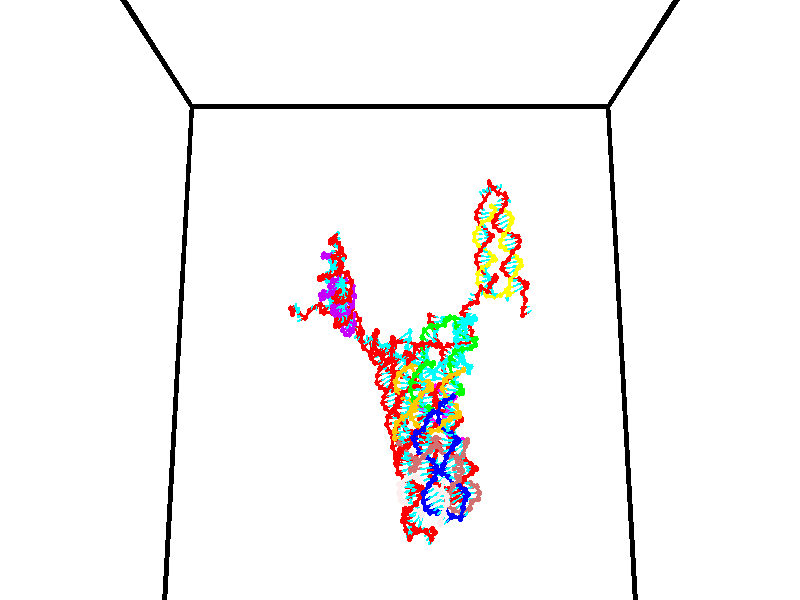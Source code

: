 // switches for output
#declare DRAW_BASES = 1; // possible values are 0, 1; only relevant for DNA ribbons
#declare DRAW_BASES_TYPE = 3; // possible values are 1, 2, 3; only relevant for DNA ribbons
#declare DRAW_FOG = 0; // set to 1 to enable fog

#include "colors.inc"

#include "transforms.inc"
background { rgb <1, 1, 1>}

#default {
   normal{
       ripples 0.25
       frequency 0.20
       turbulence 0.2
       lambda 5
   }
	finish {
		phong 0.1
		phong_size 40.
	}
}

// original window dimensions: 1024x640


// camera settings

camera {
	sky <0, 0.179814, -0.983701>
	up <0, 0.179814, -0.983701>
	right 1.6 * <1, 0, 0>
	location <35, 94.9851, 44.8844>
	look_at <35, 29.7336, 32.9568>
	direction <0, -65.2515, -11.9276>
	angle 67.0682
}


# declare cpy_camera_pos = <35, 94.9851, 44.8844>;
# if (DRAW_FOG = 1)
fog {
	fog_type 2
	up vnormalize(cpy_camera_pos)
	color rgbt<1,1,1,0.3>
	distance 1e-5
	fog_alt 3e-3
	fog_offset 56
}
# end


// LIGHTS

# declare lum = 6;
global_settings {
	ambient_light rgb lum * <0.05, 0.05, 0.05>
	max_trace_level 15
}# declare cpy_direct_light_amount = 0.25;
light_source
{	1000 * <-1, -1.16352, -0.803886>,
	rgb lum * cpy_direct_light_amount
	parallel
}

light_source
{	1000 * <1, 1.16352, 0.803886>,
	rgb lum * cpy_direct_light_amount
	parallel
}

// strand 0

// nucleotide -1

// particle -1
sphere {
	<24.183306, 35.076866, 35.119209> 0.250000
	pigment { color rgbt <1,0,0,0> }
	no_shadow
}
cylinder {
	<24.346300, 35.070980, 34.753971>,  <24.444098, 35.067448, 34.534828>, 0.100000
	pigment { color rgbt <1,0,0,0> }
	no_shadow
}
cylinder {
	<24.346300, 35.070980, 34.753971>,  <24.183306, 35.076866, 35.119209>, 0.100000
	pigment { color rgbt <1,0,0,0> }
	no_shadow
}

// particle -1
sphere {
	<24.346300, 35.070980, 34.753971> 0.100000
	pigment { color rgbt <1,0,0,0> }
	no_shadow
}
sphere {
	0, 1
	scale<0.080000,0.200000,0.300000>
	matrix <0.391951, -0.900273, 0.189426,
		-0.824821, -0.435076, -0.361081,
		0.407486, -0.014717, -0.913092,
		24.468546, 35.066566, 34.480042>
	pigment { color rgbt <0,1,1,0> }
	no_shadow
}
cylinder {
	<23.892908, 34.667480, 34.579128>,  <24.183306, 35.076866, 35.119209>, 0.130000
	pigment { color rgbt <1,0,0,0> }
	no_shadow
}

// nucleotide -1

// particle -1
sphere {
	<23.892908, 34.667480, 34.579128> 0.250000
	pigment { color rgbt <1,0,0,0> }
	no_shadow
}
cylinder {
	<24.292093, 34.689030, 34.592789>,  <24.531605, 34.701958, 34.600983>, 0.100000
	pigment { color rgbt <1,0,0,0> }
	no_shadow
}
cylinder {
	<24.292093, 34.689030, 34.592789>,  <23.892908, 34.667480, 34.579128>, 0.100000
	pigment { color rgbt <1,0,0,0> }
	no_shadow
}

// particle -1
sphere {
	<24.292093, 34.689030, 34.592789> 0.100000
	pigment { color rgbt <1,0,0,0> }
	no_shadow
}
sphere {
	0, 1
	scale<0.080000,0.200000,0.300000>
	matrix <0.037524, -0.928817, 0.368633,
		0.051576, -0.366601, -0.928947,
		0.997964, 0.053870, 0.034148,
		24.591482, 34.705193, 34.603035>
	pigment { color rgbt <0,1,1,0> }
	no_shadow
}
cylinder {
	<24.116236, 34.014858, 34.448662>,  <23.892908, 34.667480, 34.579128>, 0.130000
	pigment { color rgbt <1,0,0,0> }
	no_shadow
}

// nucleotide -1

// particle -1
sphere {
	<24.116236, 34.014858, 34.448662> 0.250000
	pigment { color rgbt <1,0,0,0> }
	no_shadow
}
cylinder {
	<24.399878, 34.211452, 34.650894>,  <24.570063, 34.329407, 34.772236>, 0.100000
	pigment { color rgbt <1,0,0,0> }
	no_shadow
}
cylinder {
	<24.399878, 34.211452, 34.650894>,  <24.116236, 34.014858, 34.448662>, 0.100000
	pigment { color rgbt <1,0,0,0> }
	no_shadow
}

// particle -1
sphere {
	<24.399878, 34.211452, 34.650894> 0.100000
	pigment { color rgbt <1,0,0,0> }
	no_shadow
}
sphere {
	0, 1
	scale<0.080000,0.200000,0.300000>
	matrix <0.092791, -0.775847, 0.624061,
		0.698971, -0.395611, -0.595762,
		0.709105, 0.491481, 0.505585,
		24.612610, 34.358898, 34.802570>
	pigment { color rgbt <0,1,1,0> }
	no_shadow
}
cylinder {
	<24.586615, 33.509586, 34.800526>,  <24.116236, 34.014858, 34.448662>, 0.130000
	pigment { color rgbt <1,0,0,0> }
	no_shadow
}

// nucleotide -1

// particle -1
sphere {
	<24.586615, 33.509586, 34.800526> 0.250000
	pigment { color rgbt <1,0,0,0> }
	no_shadow
}
cylinder {
	<24.620787, 33.852669, 35.003326>,  <24.641291, 34.058517, 35.125008>, 0.100000
	pigment { color rgbt <1,0,0,0> }
	no_shadow
}
cylinder {
	<24.620787, 33.852669, 35.003326>,  <24.586615, 33.509586, 34.800526>, 0.100000
	pigment { color rgbt <1,0,0,0> }
	no_shadow
}

// particle -1
sphere {
	<24.620787, 33.852669, 35.003326> 0.100000
	pigment { color rgbt <1,0,0,0> }
	no_shadow
}
sphere {
	0, 1
	scale<0.080000,0.200000,0.300000>
	matrix <-0.056265, -0.503894, 0.861931,
		0.994754, -0.102163, 0.005210,
		0.085432, 0.857702, 0.506999,
		24.646416, 34.109978, 35.155426>
	pigment { color rgbt <0,1,1,0> }
	no_shadow
}
cylinder {
	<25.242233, 33.550014, 35.204430>,  <24.586615, 33.509586, 34.800526>, 0.130000
	pigment { color rgbt <1,0,0,0> }
	no_shadow
}

// nucleotide -1

// particle -1
sphere {
	<25.242233, 33.550014, 35.204430> 0.250000
	pigment { color rgbt <1,0,0,0> }
	no_shadow
}
cylinder {
	<24.933102, 33.744041, 35.368107>,  <24.747623, 33.860458, 35.466312>, 0.100000
	pigment { color rgbt <1,0,0,0> }
	no_shadow
}
cylinder {
	<24.933102, 33.744041, 35.368107>,  <25.242233, 33.550014, 35.204430>, 0.100000
	pigment { color rgbt <1,0,0,0> }
	no_shadow
}

// particle -1
sphere {
	<24.933102, 33.744041, 35.368107> 0.100000
	pigment { color rgbt <1,0,0,0> }
	no_shadow
}
sphere {
	0, 1
	scale<0.080000,0.200000,0.300000>
	matrix <0.242484, -0.370159, 0.896763,
		0.586462, 0.792267, 0.168447,
		-0.772828, 0.485072, 0.409197,
		24.701254, 33.889565, 35.490868>
	pigment { color rgbt <0,1,1,0> }
	no_shadow
}
cylinder {
	<25.656118, 33.539135, 34.591976>,  <25.242233, 33.550014, 35.204430>, 0.130000
	pigment { color rgbt <1,0,0,0> }
	no_shadow
}

// nucleotide -1

// particle -1
sphere {
	<25.656118, 33.539135, 34.591976> 0.250000
	pigment { color rgbt <1,0,0,0> }
	no_shadow
}
cylinder {
	<25.842978, 33.874435, 34.479473>,  <25.955093, 34.075615, 34.411972>, 0.100000
	pigment { color rgbt <1,0,0,0> }
	no_shadow
}
cylinder {
	<25.842978, 33.874435, 34.479473>,  <25.656118, 33.539135, 34.591976>, 0.100000
	pigment { color rgbt <1,0,0,0> }
	no_shadow
}

// particle -1
sphere {
	<25.842978, 33.874435, 34.479473> 0.100000
	pigment { color rgbt <1,0,0,0> }
	no_shadow
}
sphere {
	0, 1
	scale<0.080000,0.200000,0.300000>
	matrix <0.880509, -0.412100, 0.234258,
		0.080461, -0.357083, -0.930601,
		0.467150, 0.838252, -0.281257,
		25.983122, 34.125912, 34.395096>
	pigment { color rgbt <0,1,1,0> }
	no_shadow
}
cylinder {
	<26.286139, 33.420605, 34.257778>,  <25.656118, 33.539135, 34.591976>, 0.130000
	pigment { color rgbt <1,0,0,0> }
	no_shadow
}

// nucleotide -1

// particle -1
sphere {
	<26.286139, 33.420605, 34.257778> 0.250000
	pigment { color rgbt <1,0,0,0> }
	no_shadow
}
cylinder {
	<26.371218, 33.786411, 34.395428>,  <26.422264, 34.005894, 34.478016>, 0.100000
	pigment { color rgbt <1,0,0,0> }
	no_shadow
}
cylinder {
	<26.371218, 33.786411, 34.395428>,  <26.286139, 33.420605, 34.257778>, 0.100000
	pigment { color rgbt <1,0,0,0> }
	no_shadow
}

// particle -1
sphere {
	<26.371218, 33.786411, 34.395428> 0.100000
	pigment { color rgbt <1,0,0,0> }
	no_shadow
}
sphere {
	0, 1
	scale<0.080000,0.200000,0.300000>
	matrix <0.944963, -0.282123, 0.165686,
		0.248608, 0.289942, -0.924190,
		0.212696, 0.914516, 0.344123,
		26.435026, 34.060768, 34.498665>
	pigment { color rgbt <0,1,1,0> }
	no_shadow
}
cylinder {
	<26.823643, 34.054993, 34.129097>,  <26.286139, 33.420605, 34.257778>, 0.130000
	pigment { color rgbt <1,0,0,0> }
	no_shadow
}

// nucleotide -1

// particle -1
sphere {
	<26.823643, 34.054993, 34.129097> 0.250000
	pigment { color rgbt <1,0,0,0> }
	no_shadow
}
cylinder {
	<27.176956, 33.931564, 34.270290>,  <27.388945, 33.857506, 34.355007>, 0.100000
	pigment { color rgbt <1,0,0,0> }
	no_shadow
}
cylinder {
	<27.176956, 33.931564, 34.270290>,  <26.823643, 34.054993, 34.129097>, 0.100000
	pigment { color rgbt <1,0,0,0> }
	no_shadow
}

// particle -1
sphere {
	<27.176956, 33.931564, 34.270290> 0.100000
	pigment { color rgbt <1,0,0,0> }
	no_shadow
}
sphere {
	0, 1
	scale<0.080000,0.200000,0.300000>
	matrix <0.358319, 0.929831, -0.083792,
		-0.302360, 0.200492, 0.931870,
		0.883281, -0.308571, 0.352984,
		27.441940, 33.838993, 34.376186>
	pigment { color rgbt <0,1,1,0> }
	no_shadow
}
cylinder {
	<26.973146, 34.354939, 34.778313>,  <26.823643, 34.054993, 34.129097>, 0.130000
	pigment { color rgbt <1,0,0,0> }
	no_shadow
}

// nucleotide -1

// particle -1
sphere {
	<26.973146, 34.354939, 34.778313> 0.250000
	pigment { color rgbt <1,0,0,0> }
	no_shadow
}
cylinder {
	<27.304796, 34.267059, 34.572681>,  <27.503786, 34.214333, 34.449303>, 0.100000
	pigment { color rgbt <1,0,0,0> }
	no_shadow
}
cylinder {
	<27.304796, 34.267059, 34.572681>,  <26.973146, 34.354939, 34.778313>, 0.100000
	pigment { color rgbt <1,0,0,0> }
	no_shadow
}

// particle -1
sphere {
	<27.304796, 34.267059, 34.572681> 0.100000
	pigment { color rgbt <1,0,0,0> }
	no_shadow
}
sphere {
	0, 1
	scale<0.080000,0.200000,0.300000>
	matrix <0.224548, 0.972984, -0.053663,
		0.511984, -0.070943, 0.856060,
		0.829126, -0.219701, -0.514083,
		27.553534, 34.201149, 34.418457>
	pigment { color rgbt <0,1,1,0> }
	no_shadow
}
cylinder {
	<27.355398, 34.916157, 34.985165>,  <26.973146, 34.354939, 34.778313>, 0.130000
	pigment { color rgbt <1,0,0,0> }
	no_shadow
}

// nucleotide -1

// particle -1
sphere {
	<27.355398, 34.916157, 34.985165> 0.250000
	pigment { color rgbt <1,0,0,0> }
	no_shadow
}
cylinder {
	<27.572695, 34.750423, 34.693077>,  <27.703074, 34.650982, 34.517826>, 0.100000
	pigment { color rgbt <1,0,0,0> }
	no_shadow
}
cylinder {
	<27.572695, 34.750423, 34.693077>,  <27.355398, 34.916157, 34.985165>, 0.100000
	pigment { color rgbt <1,0,0,0> }
	no_shadow
}

// particle -1
sphere {
	<27.572695, 34.750423, 34.693077> 0.100000
	pigment { color rgbt <1,0,0,0> }
	no_shadow
}
sphere {
	0, 1
	scale<0.080000,0.200000,0.300000>
	matrix <0.296449, 0.908383, -0.294885,
		0.785498, -0.056278, 0.616300,
		0.543242, -0.414334, -0.730217,
		27.735668, 34.626122, 34.474010>
	pigment { color rgbt <0,1,1,0> }
	no_shadow
}
cylinder {
	<28.138256, 35.199013, 35.037888>,  <27.355398, 34.916157, 34.985165>, 0.130000
	pigment { color rgbt <1,0,0,0> }
	no_shadow
}

// nucleotide -1

// particle -1
sphere {
	<28.138256, 35.199013, 35.037888> 0.250000
	pigment { color rgbt <1,0,0,0> }
	no_shadow
}
cylinder {
	<28.055939, 35.081604, 34.664471>,  <28.006548, 35.011158, 34.440422>, 0.100000
	pigment { color rgbt <1,0,0,0> }
	no_shadow
}
cylinder {
	<28.055939, 35.081604, 34.664471>,  <28.138256, 35.199013, 35.037888>, 0.100000
	pigment { color rgbt <1,0,0,0> }
	no_shadow
}

// particle -1
sphere {
	<28.055939, 35.081604, 34.664471> 0.100000
	pigment { color rgbt <1,0,0,0> }
	no_shadow
}
sphere {
	0, 1
	scale<0.080000,0.200000,0.300000>
	matrix <0.228062, 0.913304, -0.337436,
		0.951649, -0.282348, -0.121012,
		-0.205795, -0.293522, -0.933538,
		27.994200, 34.993546, 34.384411>
	pigment { color rgbt <0,1,1,0> }
	no_shadow
}
cylinder {
	<28.646559, 35.448486, 34.621098>,  <28.138256, 35.199013, 35.037888>, 0.130000
	pigment { color rgbt <1,0,0,0> }
	no_shadow
}

// nucleotide -1

// particle -1
sphere {
	<28.646559, 35.448486, 34.621098> 0.250000
	pigment { color rgbt <1,0,0,0> }
	no_shadow
}
cylinder {
	<28.365236, 35.383053, 34.344376>,  <28.196442, 35.343792, 34.178341>, 0.100000
	pigment { color rgbt <1,0,0,0> }
	no_shadow
}
cylinder {
	<28.365236, 35.383053, 34.344376>,  <28.646559, 35.448486, 34.621098>, 0.100000
	pigment { color rgbt <1,0,0,0> }
	no_shadow
}

// particle -1
sphere {
	<28.365236, 35.383053, 34.344376> 0.100000
	pigment { color rgbt <1,0,0,0> }
	no_shadow
}
sphere {
	0, 1
	scale<0.080000,0.200000,0.300000>
	matrix <0.253673, 0.851345, -0.459197,
		0.664084, -0.498450, -0.557261,
		-0.703308, -0.163583, -0.691808,
		28.154243, 35.333977, 34.136833>
	pigment { color rgbt <0,1,1,0> }
	no_shadow
}
cylinder {
	<28.988331, 35.667938, 34.010906>,  <28.646559, 35.448486, 34.621098>, 0.130000
	pigment { color rgbt <1,0,0,0> }
	no_shadow
}

// nucleotide -1

// particle -1
sphere {
	<28.988331, 35.667938, 34.010906> 0.250000
	pigment { color rgbt <1,0,0,0> }
	no_shadow
}
cylinder {
	<28.599932, 35.680595, 33.916115>,  <28.366892, 35.688190, 33.859241>, 0.100000
	pigment { color rgbt <1,0,0,0> }
	no_shadow
}
cylinder {
	<28.599932, 35.680595, 33.916115>,  <28.988331, 35.667938, 34.010906>, 0.100000
	pigment { color rgbt <1,0,0,0> }
	no_shadow
}

// particle -1
sphere {
	<28.599932, 35.680595, 33.916115> 0.100000
	pigment { color rgbt <1,0,0,0> }
	no_shadow
}
sphere {
	0, 1
	scale<0.080000,0.200000,0.300000>
	matrix <0.185404, 0.725465, -0.662816,
		0.150946, -0.687531, -0.710293,
		-0.971000, 0.031642, -0.236977,
		28.308632, 35.690086, 33.845020>
	pigment { color rgbt <0,1,1,0> }
	no_shadow
}
cylinder {
	<28.939810, 35.807549, 33.280666>,  <28.988331, 35.667938, 34.010906>, 0.130000
	pigment { color rgbt <1,0,0,0> }
	no_shadow
}

// nucleotide -1

// particle -1
sphere {
	<28.939810, 35.807549, 33.280666> 0.250000
	pigment { color rgbt <1,0,0,0> }
	no_shadow
}
cylinder {
	<28.565445, 35.876076, 33.403770>,  <28.340826, 35.917191, 33.477634>, 0.100000
	pigment { color rgbt <1,0,0,0> }
	no_shadow
}
cylinder {
	<28.565445, 35.876076, 33.403770>,  <28.939810, 35.807549, 33.280666>, 0.100000
	pigment { color rgbt <1,0,0,0> }
	no_shadow
}

// particle -1
sphere {
	<28.565445, 35.876076, 33.403770> 0.100000
	pigment { color rgbt <1,0,0,0> }
	no_shadow
}
sphere {
	0, 1
	scale<0.080000,0.200000,0.300000>
	matrix <-0.013344, 0.855879, -0.517004,
		-0.351977, -0.487978, -0.798743,
		-0.935913, 0.171315, 0.307762,
		28.284672, 35.927471, 33.496098>
	pigment { color rgbt <0,1,1,0> }
	no_shadow
}
cylinder {
	<28.600058, 36.039814, 32.647305>,  <28.939810, 35.807549, 33.280666>, 0.130000
	pigment { color rgbt <1,0,0,0> }
	no_shadow
}

// nucleotide -1

// particle -1
sphere {
	<28.600058, 36.039814, 32.647305> 0.250000
	pigment { color rgbt <1,0,0,0> }
	no_shadow
}
cylinder {
	<28.364948, 36.149929, 32.951603>,  <28.223883, 36.215996, 33.134182>, 0.100000
	pigment { color rgbt <1,0,0,0> }
	no_shadow
}
cylinder {
	<28.364948, 36.149929, 32.951603>,  <28.600058, 36.039814, 32.647305>, 0.100000
	pigment { color rgbt <1,0,0,0> }
	no_shadow
}

// particle -1
sphere {
	<28.364948, 36.149929, 32.951603> 0.100000
	pigment { color rgbt <1,0,0,0> }
	no_shadow
}
sphere {
	0, 1
	scale<0.080000,0.200000,0.300000>
	matrix <-0.026645, 0.933232, -0.358286,
		-0.808586, -0.230862, -0.541194,
		-0.587774, 0.275285, 0.760750,
		28.188616, 36.232513, 33.179829>
	pigment { color rgbt <0,1,1,0> }
	no_shadow
}
cylinder {
	<27.970535, 36.219643, 32.365902>,  <28.600058, 36.039814, 32.647305>, 0.130000
	pigment { color rgbt <1,0,0,0> }
	no_shadow
}

// nucleotide -1

// particle -1
sphere {
	<27.970535, 36.219643, 32.365902> 0.250000
	pigment { color rgbt <1,0,0,0> }
	no_shadow
}
cylinder {
	<28.015469, 36.439190, 32.697231>,  <28.042429, 36.570919, 32.896030>, 0.100000
	pigment { color rgbt <1,0,0,0> }
	no_shadow
}
cylinder {
	<28.015469, 36.439190, 32.697231>,  <27.970535, 36.219643, 32.365902>, 0.100000
	pigment { color rgbt <1,0,0,0> }
	no_shadow
}

// particle -1
sphere {
	<28.015469, 36.439190, 32.697231> 0.100000
	pigment { color rgbt <1,0,0,0> }
	no_shadow
}
sphere {
	0, 1
	scale<0.080000,0.200000,0.300000>
	matrix <-0.205311, 0.828433, -0.521101,
		-0.972229, -0.111527, 0.205750,
		0.112333, 0.548872, 0.828324,
		28.049168, 36.603851, 32.945728>
	pigment { color rgbt <0,1,1,0> }
	no_shadow
}
cylinder {
	<27.429434, 36.667252, 32.369957>,  <27.970535, 36.219643, 32.365902>, 0.130000
	pigment { color rgbt <1,0,0,0> }
	no_shadow
}

// nucleotide -1

// particle -1
sphere {
	<27.429434, 36.667252, 32.369957> 0.250000
	pigment { color rgbt <1,0,0,0> }
	no_shadow
}
cylinder {
	<27.699436, 36.831104, 32.615417>,  <27.861437, 36.929417, 32.762695>, 0.100000
	pigment { color rgbt <1,0,0,0> }
	no_shadow
}
cylinder {
	<27.699436, 36.831104, 32.615417>,  <27.429434, 36.667252, 32.369957>, 0.100000
	pigment { color rgbt <1,0,0,0> }
	no_shadow
}

// particle -1
sphere {
	<27.699436, 36.831104, 32.615417> 0.100000
	pigment { color rgbt <1,0,0,0> }
	no_shadow
}
sphere {
	0, 1
	scale<0.080000,0.200000,0.300000>
	matrix <-0.029338, 0.845960, -0.532439,
		-0.737230, 0.341395, 0.583045,
		0.675004, 0.409636, 0.613651,
		27.901937, 36.953995, 32.799511>
	pigment { color rgbt <0,1,1,0> }
	no_shadow
}
cylinder {
	<27.185881, 37.289680, 32.619591>,  <27.429434, 36.667252, 32.369957>, 0.130000
	pigment { color rgbt <1,0,0,0> }
	no_shadow
}

// nucleotide -1

// particle -1
sphere {
	<27.185881, 37.289680, 32.619591> 0.250000
	pigment { color rgbt <1,0,0,0> }
	no_shadow
}
cylinder {
	<27.578274, 37.346313, 32.672695>,  <27.813709, 37.380291, 32.704559>, 0.100000
	pigment { color rgbt <1,0,0,0> }
	no_shadow
}
cylinder {
	<27.578274, 37.346313, 32.672695>,  <27.185881, 37.289680, 32.619591>, 0.100000
	pigment { color rgbt <1,0,0,0> }
	no_shadow
}

// particle -1
sphere {
	<27.578274, 37.346313, 32.672695> 0.100000
	pigment { color rgbt <1,0,0,0> }
	no_shadow
}
sphere {
	0, 1
	scale<0.080000,0.200000,0.300000>
	matrix <-0.043427, 0.826795, -0.560825,
		-0.189165, 0.544395, 0.817221,
		0.980985, 0.141578, 0.132759,
		27.872570, 37.388786, 32.712524>
	pigment { color rgbt <0,1,1,0> }
	no_shadow
}
cylinder {
	<27.201754, 38.041573, 32.699802>,  <27.185881, 37.289680, 32.619591>, 0.130000
	pigment { color rgbt <1,0,0,0> }
	no_shadow
}

// nucleotide -1

// particle -1
sphere {
	<27.201754, 38.041573, 32.699802> 0.250000
	pigment { color rgbt <1,0,0,0> }
	no_shadow
}
cylinder {
	<27.581749, 37.938774, 32.628841>,  <27.809746, 37.877094, 32.586266>, 0.100000
	pigment { color rgbt <1,0,0,0> }
	no_shadow
}
cylinder {
	<27.581749, 37.938774, 32.628841>,  <27.201754, 38.041573, 32.699802>, 0.100000
	pigment { color rgbt <1,0,0,0> }
	no_shadow
}

// particle -1
sphere {
	<27.581749, 37.938774, 32.628841> 0.100000
	pigment { color rgbt <1,0,0,0> }
	no_shadow
}
sphere {
	0, 1
	scale<0.080000,0.200000,0.300000>
	matrix <0.128783, 0.839949, -0.527164,
		0.284488, 0.477954, 0.831040,
		0.949991, -0.256995, -0.177403,
		27.866747, 37.861675, 32.575619>
	pigment { color rgbt <0,1,1,0> }
	no_shadow
}
cylinder {
	<27.617640, 38.580833, 32.668369>,  <27.201754, 38.041573, 32.699802>, 0.130000
	pigment { color rgbt <1,0,0,0> }
	no_shadow
}

// nucleotide -1

// particle -1
sphere {
	<27.617640, 38.580833, 32.668369> 0.250000
	pigment { color rgbt <1,0,0,0> }
	no_shadow
}
cylinder {
	<27.862928, 38.346851, 32.456036>,  <28.010101, 38.206463, 32.328636>, 0.100000
	pigment { color rgbt <1,0,0,0> }
	no_shadow
}
cylinder {
	<27.862928, 38.346851, 32.456036>,  <27.617640, 38.580833, 32.668369>, 0.100000
	pigment { color rgbt <1,0,0,0> }
	no_shadow
}

// particle -1
sphere {
	<27.862928, 38.346851, 32.456036> 0.100000
	pigment { color rgbt <1,0,0,0> }
	no_shadow
}
sphere {
	0, 1
	scale<0.080000,0.200000,0.300000>
	matrix <0.264085, 0.785172, -0.560146,
		0.744456, 0.203310, 0.635964,
		0.613224, -0.584953, -0.530835,
		28.046896, 38.171364, 32.296783>
	pigment { color rgbt <0,1,1,0> }
	no_shadow
}
cylinder {
	<28.254543, 38.863987, 32.766323>,  <27.617640, 38.580833, 32.668369>, 0.130000
	pigment { color rgbt <1,0,0,0> }
	no_shadow
}

// nucleotide -1

// particle -1
sphere {
	<28.254543, 38.863987, 32.766323> 0.250000
	pigment { color rgbt <1,0,0,0> }
	no_shadow
}
cylinder {
	<28.334280, 38.657722, 32.433010>,  <28.382122, 38.533962, 32.233021>, 0.100000
	pigment { color rgbt <1,0,0,0> }
	no_shadow
}
cylinder {
	<28.334280, 38.657722, 32.433010>,  <28.254543, 38.863987, 32.766323>, 0.100000
	pigment { color rgbt <1,0,0,0> }
	no_shadow
}

// particle -1
sphere {
	<28.334280, 38.657722, 32.433010> 0.100000
	pigment { color rgbt <1,0,0,0> }
	no_shadow
}
sphere {
	0, 1
	scale<0.080000,0.200000,0.300000>
	matrix <0.246935, 0.849339, -0.466526,
		0.948307, -0.112769, 0.296642,
		0.199340, -0.515661, -0.833281,
		28.394081, 38.503025, 32.183025>
	pigment { color rgbt <0,1,1,0> }
	no_shadow
}
cylinder {
	<29.005926, 39.092648, 32.530792>,  <28.254543, 38.863987, 32.766323>, 0.130000
	pigment { color rgbt <1,0,0,0> }
	no_shadow
}

// nucleotide -1

// particle -1
sphere {
	<29.005926, 39.092648, 32.530792> 0.250000
	pigment { color rgbt <1,0,0,0> }
	no_shadow
}
cylinder {
	<28.812729, 38.919662, 32.226242>,  <28.696812, 38.815872, 32.043510>, 0.100000
	pigment { color rgbt <1,0,0,0> }
	no_shadow
}
cylinder {
	<28.812729, 38.919662, 32.226242>,  <29.005926, 39.092648, 32.530792>, 0.100000
	pigment { color rgbt <1,0,0,0> }
	no_shadow
}

// particle -1
sphere {
	<28.812729, 38.919662, 32.226242> 0.100000
	pigment { color rgbt <1,0,0,0> }
	no_shadow
}
sphere {
	0, 1
	scale<0.080000,0.200000,0.300000>
	matrix <0.384867, 0.676180, -0.628218,
		0.786509, -0.596453, -0.160148,
		-0.482992, -0.432464, -0.761377,
		28.667831, 38.789925, 31.997829>
	pigment { color rgbt <0,1,1,0> }
	no_shadow
}
cylinder {
	<29.485992, 39.068634, 31.962105>,  <29.005926, 39.092648, 32.530792>, 0.130000
	pigment { color rgbt <1,0,0,0> }
	no_shadow
}

// nucleotide -1

// particle -1
sphere {
	<29.485992, 39.068634, 31.962105> 0.250000
	pigment { color rgbt <1,0,0,0> }
	no_shadow
}
cylinder {
	<29.140417, 39.045891, 31.761953>,  <28.933071, 39.032246, 31.641863>, 0.100000
	pigment { color rgbt <1,0,0,0> }
	no_shadow
}
cylinder {
	<29.140417, 39.045891, 31.761953>,  <29.485992, 39.068634, 31.962105>, 0.100000
	pigment { color rgbt <1,0,0,0> }
	no_shadow
}

// particle -1
sphere {
	<29.140417, 39.045891, 31.761953> 0.100000
	pigment { color rgbt <1,0,0,0> }
	no_shadow
}
sphere {
	0, 1
	scale<0.080000,0.200000,0.300000>
	matrix <0.345512, 0.655941, -0.671090,
		0.366375, -0.752667, -0.547048,
		-0.863939, -0.056859, -0.500376,
		28.881235, 39.028831, 31.611841>
	pigment { color rgbt <0,1,1,0> }
	no_shadow
}
cylinder {
	<29.688406, 38.861816, 31.136269>,  <29.485992, 39.068634, 31.962105>, 0.130000
	pigment { color rgbt <1,0,0,0> }
	no_shadow
}

// nucleotide -1

// particle -1
sphere {
	<29.688406, 38.861816, 31.136269> 0.250000
	pigment { color rgbt <1,0,0,0> }
	no_shadow
}
cylinder {
	<29.319510, 39.014622, 31.160044>,  <29.098171, 39.106304, 31.174309>, 0.100000
	pigment { color rgbt <1,0,0,0> }
	no_shadow
}
cylinder {
	<29.319510, 39.014622, 31.160044>,  <29.688406, 38.861816, 31.136269>, 0.100000
	pigment { color rgbt <1,0,0,0> }
	no_shadow
}

// particle -1
sphere {
	<29.319510, 39.014622, 31.160044> 0.100000
	pigment { color rgbt <1,0,0,0> }
	no_shadow
}
sphere {
	0, 1
	scale<0.080000,0.200000,0.300000>
	matrix <0.210994, 0.626158, -0.750605,
		-0.323962, -0.679698, -0.658073,
		-0.922242, 0.382017, 0.059440,
		29.042837, 39.129227, 31.177876>
	pigment { color rgbt <0,1,1,0> }
	no_shadow
}
cylinder {
	<29.407259, 38.828861, 30.495966>,  <29.688406, 38.861816, 31.136269>, 0.130000
	pigment { color rgbt <1,0,0,0> }
	no_shadow
}

// nucleotide -1

// particle -1
sphere {
	<29.407259, 38.828861, 30.495966> 0.250000
	pigment { color rgbt <1,0,0,0> }
	no_shadow
}
cylinder {
	<29.229733, 39.112404, 30.715256>,  <29.123217, 39.282528, 30.846830>, 0.100000
	pigment { color rgbt <1,0,0,0> }
	no_shadow
}
cylinder {
	<29.229733, 39.112404, 30.715256>,  <29.407259, 38.828861, 30.495966>, 0.100000
	pigment { color rgbt <1,0,0,0> }
	no_shadow
}

// particle -1
sphere {
	<29.229733, 39.112404, 30.715256> 0.100000
	pigment { color rgbt <1,0,0,0> }
	no_shadow
}
sphere {
	0, 1
	scale<0.080000,0.200000,0.300000>
	matrix <0.184806, 0.671028, -0.718030,
		-0.876855, -0.217358, -0.428814,
		-0.443815, 0.708856, 0.548225,
		29.096588, 39.325062, 30.879723>
	pigment { color rgbt <0,1,1,0> }
	no_shadow
}
cylinder {
	<28.757591, 39.081486, 30.182880>,  <29.407259, 38.828861, 30.495966>, 0.130000
	pigment { color rgbt <1,0,0,0> }
	no_shadow
}

// nucleotide -1

// particle -1
sphere {
	<28.757591, 39.081486, 30.182880> 0.250000
	pigment { color rgbt <1,0,0,0> }
	no_shadow
}
cylinder {
	<28.938644, 39.380058, 30.378008>,  <29.047276, 39.559200, 30.495085>, 0.100000
	pigment { color rgbt <1,0,0,0> }
	no_shadow
}
cylinder {
	<28.938644, 39.380058, 30.378008>,  <28.757591, 39.081486, 30.182880>, 0.100000
	pigment { color rgbt <1,0,0,0> }
	no_shadow
}

// particle -1
sphere {
	<28.938644, 39.380058, 30.378008> 0.100000
	pigment { color rgbt <1,0,0,0> }
	no_shadow
}
sphere {
	0, 1
	scale<0.080000,0.200000,0.300000>
	matrix <0.130131, 0.485915, -0.864264,
		-0.882151, 0.454674, 0.122807,
		0.452632, 0.746430, 0.487817,
		29.074434, 39.603989, 30.524353>
	pigment { color rgbt <0,1,1,0> }
	no_shadow
}
cylinder {
	<28.438553, 39.848682, 30.202047>,  <28.757591, 39.081486, 30.182880>, 0.130000
	pigment { color rgbt <1,0,0,0> }
	no_shadow
}

// nucleotide -1

// particle -1
sphere {
	<28.438553, 39.848682, 30.202047> 0.250000
	pigment { color rgbt <1,0,0,0> }
	no_shadow
}
cylinder {
	<28.833586, 39.898842, 30.239895>,  <29.070606, 39.928940, 30.262604>, 0.100000
	pigment { color rgbt <1,0,0,0> }
	no_shadow
}
cylinder {
	<28.833586, 39.898842, 30.239895>,  <28.438553, 39.848682, 30.202047>, 0.100000
	pigment { color rgbt <1,0,0,0> }
	no_shadow
}

// particle -1
sphere {
	<28.833586, 39.898842, 30.239895> 0.100000
	pigment { color rgbt <1,0,0,0> }
	no_shadow
}
sphere {
	0, 1
	scale<0.080000,0.200000,0.300000>
	matrix <-0.049669, 0.820663, -0.569249,
		-0.149035, 0.557482, 0.816702,
		0.987584, 0.125403, 0.094618,
		29.129860, 39.936462, 30.268280>
	pigment { color rgbt <0,1,1,0> }
	no_shadow
}
cylinder {
	<28.550703, 40.547905, 30.239330>,  <28.438553, 39.848682, 30.202047>, 0.130000
	pigment { color rgbt <1,0,0,0> }
	no_shadow
}

// nucleotide -1

// particle -1
sphere {
	<28.550703, 40.547905, 30.239330> 0.250000
	pigment { color rgbt <1,0,0,0> }
	no_shadow
}
cylinder {
	<28.916145, 40.426552, 30.131050>,  <29.135410, 40.353741, 30.066082>, 0.100000
	pigment { color rgbt <1,0,0,0> }
	no_shadow
}
cylinder {
	<28.916145, 40.426552, 30.131050>,  <28.550703, 40.547905, 30.239330>, 0.100000
	pigment { color rgbt <1,0,0,0> }
	no_shadow
}

// particle -1
sphere {
	<28.916145, 40.426552, 30.131050> 0.100000
	pigment { color rgbt <1,0,0,0> }
	no_shadow
}
sphere {
	0, 1
	scale<0.080000,0.200000,0.300000>
	matrix <0.043548, 0.734950, -0.676721,
		0.404257, 0.606470, 0.684668,
		0.913608, -0.303386, -0.270698,
		29.190228, 40.335537, 30.049841>
	pigment { color rgbt <0,1,1,0> }
	no_shadow
}
cylinder {
	<29.006769, 41.228806, 30.192825>,  <28.550703, 40.547905, 30.239330>, 0.130000
	pigment { color rgbt <1,0,0,0> }
	no_shadow
}

// nucleotide -1

// particle -1
sphere {
	<29.006769, 41.228806, 30.192825> 0.250000
	pigment { color rgbt <1,0,0,0> }
	no_shadow
}
cylinder {
	<29.122812, 40.956470, 29.923813>,  <29.192438, 40.793068, 29.762405>, 0.100000
	pigment { color rgbt <1,0,0,0> }
	no_shadow
}
cylinder {
	<29.122812, 40.956470, 29.923813>,  <29.006769, 41.228806, 30.192825>, 0.100000
	pigment { color rgbt <1,0,0,0> }
	no_shadow
}

// particle -1
sphere {
	<29.122812, 40.956470, 29.923813> 0.100000
	pigment { color rgbt <1,0,0,0> }
	no_shadow
}
sphere {
	0, 1
	scale<0.080000,0.200000,0.300000>
	matrix <0.104483, 0.721086, -0.684923,
		0.951273, 0.128434, 0.280329,
		0.290109, -0.680838, -0.672530,
		29.209845, 40.752220, 29.722054>
	pigment { color rgbt <0,1,1,0> }
	no_shadow
}
cylinder {
	<29.422319, 41.718681, 30.818504>,  <29.006769, 41.228806, 30.192825>, 0.130000
	pigment { color rgbt <1,0,0,0> }
	no_shadow
}

// nucleotide -1

// particle -1
sphere {
	<29.422319, 41.718681, 30.818504> 0.250000
	pigment { color rgbt <1,0,0,0> }
	no_shadow
}
cylinder {
	<29.305973, 42.054928, 31.001266>,  <29.236164, 42.256676, 31.110924>, 0.100000
	pigment { color rgbt <1,0,0,0> }
	no_shadow
}
cylinder {
	<29.305973, 42.054928, 31.001266>,  <29.422319, 41.718681, 30.818504>, 0.100000
	pigment { color rgbt <1,0,0,0> }
	no_shadow
}

// particle -1
sphere {
	<29.305973, 42.054928, 31.001266> 0.100000
	pigment { color rgbt <1,0,0,0> }
	no_shadow
}
sphere {
	0, 1
	scale<0.080000,0.200000,0.300000>
	matrix <-0.293741, -0.532951, 0.793524,
		0.910556, 0.096599, 0.401941,
		-0.290868, 0.840614, 0.456907,
		29.218712, 42.307114, 31.138338>
	pigment { color rgbt <0,1,1,0> }
	no_shadow
}
cylinder {
	<29.541048, 41.791294, 31.522028>,  <29.422319, 41.718681, 30.818504>, 0.130000
	pigment { color rgbt <1,0,0,0> }
	no_shadow
}

// nucleotide -1

// particle -1
sphere {
	<29.541048, 41.791294, 31.522028> 0.250000
	pigment { color rgbt <1,0,0,0> }
	no_shadow
}
cylinder {
	<29.245256, 42.060429, 31.513380>,  <29.067781, 42.221909, 31.508192>, 0.100000
	pigment { color rgbt <1,0,0,0> }
	no_shadow
}
cylinder {
	<29.245256, 42.060429, 31.513380>,  <29.541048, 41.791294, 31.522028>, 0.100000
	pigment { color rgbt <1,0,0,0> }
	no_shadow
}

// particle -1
sphere {
	<29.245256, 42.060429, 31.513380> 0.100000
	pigment { color rgbt <1,0,0,0> }
	no_shadow
}
sphere {
	0, 1
	scale<0.080000,0.200000,0.300000>
	matrix <-0.286709, -0.285728, 0.914416,
		0.609073, 0.682389, 0.404197,
		-0.739478, 0.672833, -0.021618,
		29.023413, 42.262280, 31.506895>
	pigment { color rgbt <0,1,1,0> }
	no_shadow
}
cylinder {
	<28.947504, 41.785229, 31.864805>,  <29.541048, 41.791294, 31.522028>, 0.130000
	pigment { color rgbt <1,0,0,0> }
	no_shadow
}

// nucleotide -1

// particle -1
sphere {
	<28.947504, 41.785229, 31.864805> 0.250000
	pigment { color rgbt <1,0,0,0> }
	no_shadow
}
cylinder {
	<28.988403, 41.948746, 32.227558>,  <29.012943, 42.046856, 32.445210>, 0.100000
	pigment { color rgbt <1,0,0,0> }
	no_shadow
}
cylinder {
	<28.988403, 41.948746, 32.227558>,  <28.947504, 41.785229, 31.864805>, 0.100000
	pigment { color rgbt <1,0,0,0> }
	no_shadow
}

// particle -1
sphere {
	<28.988403, 41.948746, 32.227558> 0.100000
	pigment { color rgbt <1,0,0,0> }
	no_shadow
}
sphere {
	0, 1
	scale<0.080000,0.200000,0.300000>
	matrix <0.612568, -0.744177, 0.266385,
		0.783776, 0.528291, -0.326502,
		0.102247, 0.408791, 0.906882,
		29.019077, 42.071384, 32.499622>
	pigment { color rgbt <0,1,1,0> }
	no_shadow
}
cylinder {
	<29.618555, 42.144104, 32.165619>,  <28.947504, 41.785229, 31.864805>, 0.130000
	pigment { color rgbt <1,0,0,0> }
	no_shadow
}

// nucleotide -1

// particle -1
sphere {
	<29.618555, 42.144104, 32.165619> 0.250000
	pigment { color rgbt <1,0,0,0> }
	no_shadow
}
cylinder {
	<29.397331, 41.928104, 32.419399>,  <29.264597, 41.798504, 32.571667>, 0.100000
	pigment { color rgbt <1,0,0,0> }
	no_shadow
}
cylinder {
	<29.397331, 41.928104, 32.419399>,  <29.618555, 42.144104, 32.165619>, 0.100000
	pigment { color rgbt <1,0,0,0> }
	no_shadow
}

// particle -1
sphere {
	<29.397331, 41.928104, 32.419399> 0.100000
	pigment { color rgbt <1,0,0,0> }
	no_shadow
}
sphere {
	0, 1
	scale<0.080000,0.200000,0.300000>
	matrix <0.542064, -0.811519, -0.218182,
		0.632684, 0.223244, 0.741534,
		-0.553061, -0.539999, 0.634448,
		29.231413, 41.766106, 32.609734>
	pigment { color rgbt <0,1,1,0> }
	no_shadow
}
cylinder {
	<29.671492, 42.649174, 32.637051>,  <29.618555, 42.144104, 32.165619>, 0.130000
	pigment { color rgbt <1,0,0,0> }
	no_shadow
}

// nucleotide -1

// particle -1
sphere {
	<29.671492, 42.649174, 32.637051> 0.250000
	pigment { color rgbt <1,0,0,0> }
	no_shadow
}
cylinder {
	<29.857943, 42.977749, 32.505619>,  <29.969814, 43.174892, 32.426762>, 0.100000
	pigment { color rgbt <1,0,0,0> }
	no_shadow
}
cylinder {
	<29.857943, 42.977749, 32.505619>,  <29.671492, 42.649174, 32.637051>, 0.100000
	pigment { color rgbt <1,0,0,0> }
	no_shadow
}

// particle -1
sphere {
	<29.857943, 42.977749, 32.505619> 0.100000
	pigment { color rgbt <1,0,0,0> }
	no_shadow
}
sphere {
	0, 1
	scale<0.080000,0.200000,0.300000>
	matrix <-0.486167, 0.548119, 0.680593,
		0.739166, -0.157499, 0.654850,
		0.466128, 0.821438, -0.328580,
		29.997782, 43.224178, 32.407043>
	pigment { color rgbt <0,1,1,0> }
	no_shadow
}
cylinder {
	<29.521679, 42.096878, 33.035934>,  <29.671492, 42.649174, 32.637051>, 0.130000
	pigment { color rgbt <1,0,0,0> }
	no_shadow
}

// nucleotide -1

// particle -1
sphere {
	<29.521679, 42.096878, 33.035934> 0.250000
	pigment { color rgbt <1,0,0,0> }
	no_shadow
}
cylinder {
	<29.643505, 42.208069, 33.400345>,  <29.716600, 42.274784, 33.618992>, 0.100000
	pigment { color rgbt <1,0,0,0> }
	no_shadow
}
cylinder {
	<29.643505, 42.208069, 33.400345>,  <29.521679, 42.096878, 33.035934>, 0.100000
	pigment { color rgbt <1,0,0,0> }
	no_shadow
}

// particle -1
sphere {
	<29.643505, 42.208069, 33.400345> 0.100000
	pigment { color rgbt <1,0,0,0> }
	no_shadow
}
sphere {
	0, 1
	scale<0.080000,0.200000,0.300000>
	matrix <0.156283, -0.958087, 0.240092,
		0.939583, 0.069254, -0.335243,
		0.304565, 0.277980, 0.911026,
		29.734875, 42.291462, 33.673653>
	pigment { color rgbt <0,1,1,0> }
	no_shadow
}
cylinder {
	<30.261253, 41.935120, 33.166363>,  <29.521679, 42.096878, 33.035934>, 0.130000
	pigment { color rgbt <1,0,0,0> }
	no_shadow
}

// nucleotide -1

// particle -1
sphere {
	<30.261253, 41.935120, 33.166363> 0.250000
	pigment { color rgbt <1,0,0,0> }
	no_shadow
}
cylinder {
	<30.012558, 41.939495, 33.479622>,  <29.863340, 41.942120, 33.667576>, 0.100000
	pigment { color rgbt <1,0,0,0> }
	no_shadow
}
cylinder {
	<30.012558, 41.939495, 33.479622>,  <30.261253, 41.935120, 33.166363>, 0.100000
	pigment { color rgbt <1,0,0,0> }
	no_shadow
}

// particle -1
sphere {
	<30.012558, 41.939495, 33.479622> 0.100000
	pigment { color rgbt <1,0,0,0> }
	no_shadow
}
sphere {
	0, 1
	scale<0.080000,0.200000,0.300000>
	matrix <0.311757, -0.913820, 0.260271,
		0.718505, 0.405973, 0.564745,
		-0.621738, 0.010943, 0.783149,
		29.826036, 41.942780, 33.714565>
	pigment { color rgbt <0,1,1,0> }
	no_shadow
}
cylinder {
	<30.638622, 41.657135, 33.745590>,  <30.261253, 41.935120, 33.166363>, 0.130000
	pigment { color rgbt <1,0,0,0> }
	no_shadow
}

// nucleotide -1

// particle -1
sphere {
	<30.638622, 41.657135, 33.745590> 0.250000
	pigment { color rgbt <1,0,0,0> }
	no_shadow
}
cylinder {
	<30.250137, 41.607353, 33.826839>,  <30.017046, 41.577484, 33.875587>, 0.100000
	pigment { color rgbt <1,0,0,0> }
	no_shadow
}
cylinder {
	<30.250137, 41.607353, 33.826839>,  <30.638622, 41.657135, 33.745590>, 0.100000
	pigment { color rgbt <1,0,0,0> }
	no_shadow
}

// particle -1
sphere {
	<30.250137, 41.607353, 33.826839> 0.100000
	pigment { color rgbt <1,0,0,0> }
	no_shadow
}
sphere {
	0, 1
	scale<0.080000,0.200000,0.300000>
	matrix <0.171293, -0.957415, 0.232411,
		0.165545, 0.260514, 0.951172,
		-0.971212, -0.124455, 0.203120,
		29.958775, 41.570015, 33.887775>
	pigment { color rgbt <0,1,1,0> }
	no_shadow
}
cylinder {
	<30.515337, 41.374344, 34.472725>,  <30.638622, 41.657135, 33.745590>, 0.130000
	pigment { color rgbt <1,0,0,0> }
	no_shadow
}

// nucleotide -1

// particle -1
sphere {
	<30.515337, 41.374344, 34.472725> 0.250000
	pigment { color rgbt <1,0,0,0> }
	no_shadow
}
cylinder {
	<30.192440, 41.280033, 34.256290>,  <29.998703, 41.223446, 34.126431>, 0.100000
	pigment { color rgbt <1,0,0,0> }
	no_shadow
}
cylinder {
	<30.192440, 41.280033, 34.256290>,  <30.515337, 41.374344, 34.472725>, 0.100000
	pigment { color rgbt <1,0,0,0> }
	no_shadow
}

// particle -1
sphere {
	<30.192440, 41.280033, 34.256290> 0.100000
	pigment { color rgbt <1,0,0,0> }
	no_shadow
}
sphere {
	0, 1
	scale<0.080000,0.200000,0.300000>
	matrix <0.097582, -0.957443, 0.271628,
		-0.582100, 0.166469, 0.795894,
		-0.807240, -0.235779, -0.541083,
		29.950268, 41.209301, 34.093964>
	pigment { color rgbt <0,1,1,0> }
	no_shadow
}
cylinder {
	<30.343725, 40.854755, 34.930759>,  <30.515337, 41.374344, 34.472725>, 0.130000
	pigment { color rgbt <1,0,0,0> }
	no_shadow
}

// nucleotide -1

// particle -1
sphere {
	<30.343725, 40.854755, 34.930759> 0.250000
	pigment { color rgbt <1,0,0,0> }
	no_shadow
}
cylinder {
	<30.107990, 40.819622, 34.609520>,  <29.966549, 40.798542, 34.416775>, 0.100000
	pigment { color rgbt <1,0,0,0> }
	no_shadow
}
cylinder {
	<30.107990, 40.819622, 34.609520>,  <30.343725, 40.854755, 34.930759>, 0.100000
	pigment { color rgbt <1,0,0,0> }
	no_shadow
}

// particle -1
sphere {
	<30.107990, 40.819622, 34.609520> 0.100000
	pigment { color rgbt <1,0,0,0> }
	no_shadow
}
sphere {
	0, 1
	scale<0.080000,0.200000,0.300000>
	matrix <-0.265051, -0.918032, 0.294900,
		-0.763172, 0.386657, 0.517750,
		-0.589336, -0.087829, -0.803099,
		29.931189, 40.793274, 34.368591>
	pigment { color rgbt <0,1,1,0> }
	no_shadow
}
cylinder {
	<29.727797, 40.606758, 35.107075>,  <30.343725, 40.854755, 34.930759>, 0.130000
	pigment { color rgbt <1,0,0,0> }
	no_shadow
}

// nucleotide -1

// particle -1
sphere {
	<29.727797, 40.606758, 35.107075> 0.250000
	pigment { color rgbt <1,0,0,0> }
	no_shadow
}
cylinder {
	<29.778219, 40.488174, 34.728397>,  <29.808472, 40.417023, 34.501190>, 0.100000
	pigment { color rgbt <1,0,0,0> }
	no_shadow
}
cylinder {
	<29.778219, 40.488174, 34.728397>,  <29.727797, 40.606758, 35.107075>, 0.100000
	pigment { color rgbt <1,0,0,0> }
	no_shadow
}

// particle -1
sphere {
	<29.778219, 40.488174, 34.728397> 0.100000
	pigment { color rgbt <1,0,0,0> }
	no_shadow
}
sphere {
	0, 1
	scale<0.080000,0.200000,0.300000>
	matrix <-0.126737, -0.951295, 0.281027,
		-0.983894, 0.084556, -0.157488,
		0.126055, -0.296461, -0.946689,
		29.816036, 40.399235, 34.444389>
	pigment { color rgbt <0,1,1,0> }
	no_shadow
}
cylinder {
	<29.147957, 40.219097, 34.974030>,  <29.727797, 40.606758, 35.107075>, 0.130000
	pigment { color rgbt <1,0,0,0> }
	no_shadow
}

// nucleotide -1

// particle -1
sphere {
	<29.147957, 40.219097, 34.974030> 0.250000
	pigment { color rgbt <1,0,0,0> }
	no_shadow
}
cylinder {
	<29.418730, 40.108707, 34.701088>,  <29.581194, 40.042473, 34.537323>, 0.100000
	pigment { color rgbt <1,0,0,0> }
	no_shadow
}
cylinder {
	<29.418730, 40.108707, 34.701088>,  <29.147957, 40.219097, 34.974030>, 0.100000
	pigment { color rgbt <1,0,0,0> }
	no_shadow
}

// particle -1
sphere {
	<29.418730, 40.108707, 34.701088> 0.100000
	pigment { color rgbt <1,0,0,0> }
	no_shadow
}
sphere {
	0, 1
	scale<0.080000,0.200000,0.300000>
	matrix <-0.107420, -0.954165, 0.279340,
		-0.728166, -0.115795, -0.675549,
		0.676931, -0.275974, -0.682351,
		29.621809, 40.025917, 34.496384>
	pigment { color rgbt <0,1,1,0> }
	no_shadow
}
cylinder {
	<28.790279, 39.790188, 34.512280>,  <29.147957, 40.219097, 34.974030>, 0.130000
	pigment { color rgbt <1,0,0,0> }
	no_shadow
}

// nucleotide -1

// particle -1
sphere {
	<28.790279, 39.790188, 34.512280> 0.250000
	pigment { color rgbt <1,0,0,0> }
	no_shadow
}
cylinder {
	<29.181726, 39.711334, 34.488800>,  <29.416595, 39.664024, 34.474712>, 0.100000
	pigment { color rgbt <1,0,0,0> }
	no_shadow
}
cylinder {
	<29.181726, 39.711334, 34.488800>,  <28.790279, 39.790188, 34.512280>, 0.100000
	pigment { color rgbt <1,0,0,0> }
	no_shadow
}

// particle -1
sphere {
	<29.181726, 39.711334, 34.488800> 0.100000
	pigment { color rgbt <1,0,0,0> }
	no_shadow
}
sphere {
	0, 1
	scale<0.080000,0.200000,0.300000>
	matrix <-0.181542, -0.961983, 0.204037,
		-0.096687, -0.189019, -0.977202,
		0.978619, -0.197130, -0.058697,
		29.475311, 39.652195, 34.471191>
	pigment { color rgbt <0,1,1,0> }
	no_shadow
}
cylinder {
	<28.985228, 39.307812, 34.000000>,  <28.790279, 39.790188, 34.512280>, 0.130000
	pigment { color rgbt <1,0,0,0> }
	no_shadow
}

// nucleotide -1

// particle -1
sphere {
	<28.985228, 39.307812, 34.000000> 0.250000
	pigment { color rgbt <1,0,0,0> }
	no_shadow
}
cylinder {
	<29.275154, 39.261883, 34.271725>,  <29.449110, 39.234325, 34.434757>, 0.100000
	pigment { color rgbt <1,0,0,0> }
	no_shadow
}
cylinder {
	<29.275154, 39.261883, 34.271725>,  <28.985228, 39.307812, 34.000000>, 0.100000
	pigment { color rgbt <1,0,0,0> }
	no_shadow
}

// particle -1
sphere {
	<29.275154, 39.261883, 34.271725> 0.100000
	pigment { color rgbt <1,0,0,0> }
	no_shadow
}
sphere {
	0, 1
	scale<0.080000,0.200000,0.300000>
	matrix <-0.163265, -0.986554, 0.007451,
		0.669319, -0.116308, -0.733815,
		0.724814, -0.114819, 0.679309,
		29.492598, 39.227436, 34.475517>
	pigment { color rgbt <0,1,1,0> }
	no_shadow
}
cylinder {
	<29.193005, 38.739601, 33.857174>,  <28.985228, 39.307812, 34.000000>, 0.130000
	pigment { color rgbt <1,0,0,0> }
	no_shadow
}

// nucleotide -1

// particle -1
sphere {
	<29.193005, 38.739601, 33.857174> 0.250000
	pigment { color rgbt <1,0,0,0> }
	no_shadow
}
cylinder {
	<29.341314, 38.781536, 34.226288>,  <29.430300, 38.806698, 34.447758>, 0.100000
	pigment { color rgbt <1,0,0,0> }
	no_shadow
}
cylinder {
	<29.341314, 38.781536, 34.226288>,  <29.193005, 38.739601, 33.857174>, 0.100000
	pigment { color rgbt <1,0,0,0> }
	no_shadow
}

// particle -1
sphere {
	<29.341314, 38.781536, 34.226288> 0.100000
	pigment { color rgbt <1,0,0,0> }
	no_shadow
}
sphere {
	0, 1
	scale<0.080000,0.200000,0.300000>
	matrix <-0.048865, -0.990030, 0.132110,
		0.927437, -0.094074, -0.361953,
		0.370772, 0.104837, 0.922788,
		29.452545, 38.812988, 34.503124>
	pigment { color rgbt <0,1,1,0> }
	no_shadow
}
cylinder {
	<29.653103, 38.083462, 33.890759>,  <29.193005, 38.739601, 33.857174>, 0.130000
	pigment { color rgbt <1,0,0,0> }
	no_shadow
}

// nucleotide -1

// particle -1
sphere {
	<29.653103, 38.083462, 33.890759> 0.250000
	pigment { color rgbt <1,0,0,0> }
	no_shadow
}
cylinder {
	<29.610571, 38.233803, 34.258980>,  <29.585052, 38.324009, 34.479912>, 0.100000
	pigment { color rgbt <1,0,0,0> }
	no_shadow
}
cylinder {
	<29.610571, 38.233803, 34.258980>,  <29.653103, 38.083462, 33.890759>, 0.100000
	pigment { color rgbt <1,0,0,0> }
	no_shadow
}

// particle -1
sphere {
	<29.610571, 38.233803, 34.258980> 0.100000
	pigment { color rgbt <1,0,0,0> }
	no_shadow
}
sphere {
	0, 1
	scale<0.080000,0.200000,0.300000>
	matrix <-0.125065, -0.923509, 0.362616,
		0.986434, -0.076572, 0.145203,
		-0.106330, 0.375857, 0.920557,
		29.578672, 38.346561, 34.535149>
	pigment { color rgbt <0,1,1,0> }
	no_shadow
}
cylinder {
	<30.100981, 37.669952, 34.324379>,  <29.653103, 38.083462, 33.890759>, 0.130000
	pigment { color rgbt <1,0,0,0> }
	no_shadow
}

// nucleotide -1

// particle -1
sphere {
	<30.100981, 37.669952, 34.324379> 0.250000
	pigment { color rgbt <1,0,0,0> }
	no_shadow
}
cylinder {
	<29.826256, 37.810070, 34.579121>,  <29.661421, 37.894142, 34.731964>, 0.100000
	pigment { color rgbt <1,0,0,0> }
	no_shadow
}
cylinder {
	<29.826256, 37.810070, 34.579121>,  <30.100981, 37.669952, 34.324379>, 0.100000
	pigment { color rgbt <1,0,0,0> }
	no_shadow
}

// particle -1
sphere {
	<29.826256, 37.810070, 34.579121> 0.100000
	pigment { color rgbt <1,0,0,0> }
	no_shadow
}
sphere {
	0, 1
	scale<0.080000,0.200000,0.300000>
	matrix <-0.072135, -0.904726, 0.419842,
		0.723245, 0.242414, 0.646647,
		-0.686814, 0.350295, 0.636852,
		29.620213, 37.915157, 34.770176>
	pigment { color rgbt <0,1,1,0> }
	no_shadow
}
cylinder {
	<30.445711, 37.592121, 34.996315>,  <30.100981, 37.669952, 34.324379>, 0.130000
	pigment { color rgbt <1,0,0,0> }
	no_shadow
}

// nucleotide -1

// particle -1
sphere {
	<30.445711, 37.592121, 34.996315> 0.250000
	pigment { color rgbt <1,0,0,0> }
	no_shadow
}
cylinder {
	<30.046488, 37.614048, 35.008121>,  <29.806953, 37.627205, 35.015205>, 0.100000
	pigment { color rgbt <1,0,0,0> }
	no_shadow
}
cylinder {
	<30.046488, 37.614048, 35.008121>,  <30.445711, 37.592121, 34.996315>, 0.100000
	pigment { color rgbt <1,0,0,0> }
	no_shadow
}

// particle -1
sphere {
	<30.046488, 37.614048, 35.008121> 0.100000
	pigment { color rgbt <1,0,0,0> }
	no_shadow
}
sphere {
	0, 1
	scale<0.080000,0.200000,0.300000>
	matrix <-0.033803, -0.875215, 0.482552,
		0.052287, 0.480618, 0.875370,
		-0.998060, 0.054822, 0.029516,
		29.747070, 37.630493, 35.016975>
	pigment { color rgbt <0,1,1,0> }
	no_shadow
}
cylinder {
	<30.262091, 37.486950, 35.685745>,  <30.445711, 37.592121, 34.996315>, 0.130000
	pigment { color rgbt <1,0,0,0> }
	no_shadow
}

// nucleotide -1

// particle -1
sphere {
	<30.262091, 37.486950, 35.685745> 0.250000
	pigment { color rgbt <1,0,0,0> }
	no_shadow
}
cylinder {
	<29.915838, 37.413994, 35.499233>,  <29.708086, 37.370220, 35.387325>, 0.100000
	pigment { color rgbt <1,0,0,0> }
	no_shadow
}
cylinder {
	<29.915838, 37.413994, 35.499233>,  <30.262091, 37.486950, 35.685745>, 0.100000
	pigment { color rgbt <1,0,0,0> }
	no_shadow
}

// particle -1
sphere {
	<29.915838, 37.413994, 35.499233> 0.100000
	pigment { color rgbt <1,0,0,0> }
	no_shadow
}
sphere {
	0, 1
	scale<0.080000,0.200000,0.300000>
	matrix <-0.046302, -0.898134, 0.437278,
		-0.498535, 0.400111, 0.769008,
		-0.865632, -0.182392, -0.466277,
		29.656149, 37.359276, 35.359348>
	pigment { color rgbt <0,1,1,0> }
	no_shadow
}
cylinder {
	<29.803978, 37.258411, 36.205082>,  <30.262091, 37.486950, 35.685745>, 0.130000
	pigment { color rgbt <1,0,0,0> }
	no_shadow
}

// nucleotide -1

// particle -1
sphere {
	<29.803978, 37.258411, 36.205082> 0.250000
	pigment { color rgbt <1,0,0,0> }
	no_shadow
}
cylinder {
	<29.653299, 37.131363, 35.857010>,  <29.562891, 37.055134, 35.648167>, 0.100000
	pigment { color rgbt <1,0,0,0> }
	no_shadow
}
cylinder {
	<29.653299, 37.131363, 35.857010>,  <29.803978, 37.258411, 36.205082>, 0.100000
	pigment { color rgbt <1,0,0,0> }
	no_shadow
}

// particle -1
sphere {
	<29.653299, 37.131363, 35.857010> 0.100000
	pigment { color rgbt <1,0,0,0> }
	no_shadow
}
sphere {
	0, 1
	scale<0.080000,0.200000,0.300000>
	matrix <-0.108922, -0.917678, 0.382104,
		-0.919910, 0.238720, 0.311093,
		-0.376699, -0.317617, -0.870183,
		29.540289, 37.036079, 35.595955>
	pigment { color rgbt <0,1,1,0> }
	no_shadow
}
cylinder {
	<29.089260, 36.917648, 36.371365>,  <29.803978, 37.258411, 36.205082>, 0.130000
	pigment { color rgbt <1,0,0,0> }
	no_shadow
}

// nucleotide -1

// particle -1
sphere {
	<29.089260, 36.917648, 36.371365> 0.250000
	pigment { color rgbt <1,0,0,0> }
	no_shadow
}
cylinder {
	<29.184269, 36.786274, 36.005695>,  <29.241274, 36.707451, 35.786293>, 0.100000
	pigment { color rgbt <1,0,0,0> }
	no_shadow
}
cylinder {
	<29.184269, 36.786274, 36.005695>,  <29.089260, 36.917648, 36.371365>, 0.100000
	pigment { color rgbt <1,0,0,0> }
	no_shadow
}

// particle -1
sphere {
	<29.184269, 36.786274, 36.005695> 0.100000
	pigment { color rgbt <1,0,0,0> }
	no_shadow
}
sphere {
	0, 1
	scale<0.080000,0.200000,0.300000>
	matrix <-0.131229, -0.943329, 0.304810,
		-0.962477, 0.047567, -0.267162,
		0.237523, -0.328431, -0.914174,
		29.255526, 36.687744, 35.731441>
	pigment { color rgbt <0,1,1,0> }
	no_shadow
}
cylinder {
	<28.697975, 36.372852, 36.345585>,  <29.089260, 36.917648, 36.371365>, 0.130000
	pigment { color rgbt <1,0,0,0> }
	no_shadow
}

// nucleotide -1

// particle -1
sphere {
	<28.697975, 36.372852, 36.345585> 0.250000
	pigment { color rgbt <1,0,0,0> }
	no_shadow
}
cylinder {
	<28.961506, 36.302380, 36.053036>,  <29.119625, 36.260094, 35.877506>, 0.100000
	pigment { color rgbt <1,0,0,0> }
	no_shadow
}
cylinder {
	<28.961506, 36.302380, 36.053036>,  <28.697975, 36.372852, 36.345585>, 0.100000
	pigment { color rgbt <1,0,0,0> }
	no_shadow
}

// particle -1
sphere {
	<28.961506, 36.302380, 36.053036> 0.100000
	pigment { color rgbt <1,0,0,0> }
	no_shadow
}
sphere {
	0, 1
	scale<0.080000,0.200000,0.300000>
	matrix <0.044582, -0.961337, 0.271742,
		-0.750972, -0.211637, -0.625500,
		0.658827, -0.176185, -0.731373,
		29.159153, 36.249523, 35.833622>
	pigment { color rgbt <0,1,1,0> }
	no_shadow
}
cylinder {
	<28.587645, 35.735016, 36.176895>,  <28.697975, 36.372852, 36.345585>, 0.130000
	pigment { color rgbt <1,0,0,0> }
	no_shadow
}

// nucleotide -1

// particle -1
sphere {
	<28.587645, 35.735016, 36.176895> 0.250000
	pigment { color rgbt <1,0,0,0> }
	no_shadow
}
cylinder {
	<28.930513, 35.772724, 35.974361>,  <29.136234, 35.795349, 35.852840>, 0.100000
	pigment { color rgbt <1,0,0,0> }
	no_shadow
}
cylinder {
	<28.930513, 35.772724, 35.974361>,  <28.587645, 35.735016, 36.176895>, 0.100000
	pigment { color rgbt <1,0,0,0> }
	no_shadow
}

// particle -1
sphere {
	<28.930513, 35.772724, 35.974361> 0.100000
	pigment { color rgbt <1,0,0,0> }
	no_shadow
}
sphere {
	0, 1
	scale<0.080000,0.200000,0.300000>
	matrix <0.135231, -0.989808, 0.044643,
		-0.496960, -0.106739, -0.861184,
		0.857172, 0.094273, -0.506330,
		29.187664, 35.801006, 35.822464>
	pigment { color rgbt <0,1,1,0> }
	no_shadow
}
cylinder {
	<28.615719, 35.199451, 35.631645>,  <28.587645, 35.735016, 36.176895>, 0.130000
	pigment { color rgbt <1,0,0,0> }
	no_shadow
}

// nucleotide -1

// particle -1
sphere {
	<28.615719, 35.199451, 35.631645> 0.250000
	pigment { color rgbt <1,0,0,0> }
	no_shadow
}
cylinder {
	<28.993509, 35.310722, 35.701591>,  <29.220184, 35.377487, 35.743561>, 0.100000
	pigment { color rgbt <1,0,0,0> }
	no_shadow
}
cylinder {
	<28.993509, 35.310722, 35.701591>,  <28.615719, 35.199451, 35.631645>, 0.100000
	pigment { color rgbt <1,0,0,0> }
	no_shadow
}

// particle -1
sphere {
	<28.993509, 35.310722, 35.701591> 0.100000
	pigment { color rgbt <1,0,0,0> }
	no_shadow
}
sphere {
	0, 1
	scale<0.080000,0.200000,0.300000>
	matrix <0.258364, -0.957552, 0.127837,
		0.203004, -0.075560, -0.976258,
		0.944478, 0.278181, 0.174865,
		29.276852, 35.394176, 35.754051>
	pigment { color rgbt <0,1,1,0> }
	no_shadow
}
cylinder {
	<29.146387, 34.791199, 35.128094>,  <28.615719, 35.199451, 35.631645>, 0.130000
	pigment { color rgbt <1,0,0,0> }
	no_shadow
}

// nucleotide -1

// particle -1
sphere {
	<29.146387, 34.791199, 35.128094> 0.250000
	pigment { color rgbt <1,0,0,0> }
	no_shadow
}
cylinder {
	<29.393154, 34.915470, 35.417339>,  <29.541214, 34.990032, 35.590885>, 0.100000
	pigment { color rgbt <1,0,0,0> }
	no_shadow
}
cylinder {
	<29.393154, 34.915470, 35.417339>,  <29.146387, 34.791199, 35.128094>, 0.100000
	pigment { color rgbt <1,0,0,0> }
	no_shadow
}

// particle -1
sphere {
	<29.393154, 34.915470, 35.417339> 0.100000
	pigment { color rgbt <1,0,0,0> }
	no_shadow
}
sphere {
	0, 1
	scale<0.080000,0.200000,0.300000>
	matrix <0.431518, -0.901897, 0.019350,
		0.658185, 0.300099, -0.690458,
		0.616915, 0.310681, 0.723113,
		29.578228, 35.008675, 35.634274>
	pigment { color rgbt <0,1,1,0> }
	no_shadow
}
cylinder {
	<29.734783, 34.630108, 34.834732>,  <29.146387, 34.791199, 35.128094>, 0.130000
	pigment { color rgbt <1,0,0,0> }
	no_shadow
}

// nucleotide -1

// particle -1
sphere {
	<29.734783, 34.630108, 34.834732> 0.250000
	pigment { color rgbt <1,0,0,0> }
	no_shadow
}
cylinder {
	<29.762016, 34.625992, 35.233784>,  <29.778357, 34.623520, 35.473213>, 0.100000
	pigment { color rgbt <1,0,0,0> }
	no_shadow
}
cylinder {
	<29.762016, 34.625992, 35.233784>,  <29.734783, 34.630108, 34.834732>, 0.100000
	pigment { color rgbt <1,0,0,0> }
	no_shadow
}

// particle -1
sphere {
	<29.762016, 34.625992, 35.233784> 0.100000
	pigment { color rgbt <1,0,0,0> }
	no_shadow
}
sphere {
	0, 1
	scale<0.080000,0.200000,0.300000>
	matrix <0.380861, -0.923950, -0.035525,
		0.922122, 0.382376, -0.058987,
		0.068084, -0.010292, 0.997626,
		29.782442, 34.622906, 35.533073>
	pigment { color rgbt <0,1,1,0> }
	no_shadow
}
cylinder {
	<30.437540, 34.385559, 34.999996>,  <29.734783, 34.630108, 34.834732>, 0.130000
	pigment { color rgbt <1,0,0,0> }
	no_shadow
}

// nucleotide -1

// particle -1
sphere {
	<30.437540, 34.385559, 34.999996> 0.250000
	pigment { color rgbt <1,0,0,0> }
	no_shadow
}
cylinder {
	<30.208820, 34.330757, 35.323544>,  <30.071589, 34.297874, 35.517673>, 0.100000
	pigment { color rgbt <1,0,0,0> }
	no_shadow
}
cylinder {
	<30.208820, 34.330757, 35.323544>,  <30.437540, 34.385559, 34.999996>, 0.100000
	pigment { color rgbt <1,0,0,0> }
	no_shadow
}

// particle -1
sphere {
	<30.208820, 34.330757, 35.323544> 0.100000
	pigment { color rgbt <1,0,0,0> }
	no_shadow
}
sphere {
	0, 1
	scale<0.080000,0.200000,0.300000>
	matrix <0.383914, -0.916024, 0.116234,
		0.725022, 0.377000, 0.576381,
		-0.571799, -0.137009, 0.808873,
		30.037281, 34.289654, 35.566204>
	pigment { color rgbt <0,1,1,0> }
	no_shadow
}
cylinder {
	<30.878149, 33.893311, 35.405788>,  <30.437540, 34.385559, 34.999996>, 0.130000
	pigment { color rgbt <1,0,0,0> }
	no_shadow
}

// nucleotide -1

// particle -1
sphere {
	<30.878149, 33.893311, 35.405788> 0.250000
	pigment { color rgbt <1,0,0,0> }
	no_shadow
}
cylinder {
	<30.512051, 33.900841, 35.566772>,  <30.292393, 33.905357, 35.663361>, 0.100000
	pigment { color rgbt <1,0,0,0> }
	no_shadow
}
cylinder {
	<30.512051, 33.900841, 35.566772>,  <30.878149, 33.893311, 35.405788>, 0.100000
	pigment { color rgbt <1,0,0,0> }
	no_shadow
}

// particle -1
sphere {
	<30.512051, 33.900841, 35.566772> 0.100000
	pigment { color rgbt <1,0,0,0> }
	no_shadow
}
sphere {
	0, 1
	scale<0.080000,0.200000,0.300000>
	matrix <0.107418, -0.951349, 0.288786,
		0.388314, 0.307541, 0.868695,
		-0.915245, 0.018827, 0.402457,
		30.237476, 33.906490, 35.687511>
	pigment { color rgbt <0,1,1,0> }
	no_shadow
}
cylinder {
	<30.947733, 33.774563, 36.134941>,  <30.878149, 33.893311, 35.405788>, 0.130000
	pigment { color rgbt <1,0,0,0> }
	no_shadow
}

// nucleotide -1

// particle -1
sphere {
	<30.947733, 33.774563, 36.134941> 0.250000
	pigment { color rgbt <1,0,0,0> }
	no_shadow
}
cylinder {
	<30.585327, 33.659130, 36.011101>,  <30.367884, 33.589870, 35.936794>, 0.100000
	pigment { color rgbt <1,0,0,0> }
	no_shadow
}
cylinder {
	<30.585327, 33.659130, 36.011101>,  <30.947733, 33.774563, 36.134941>, 0.100000
	pigment { color rgbt <1,0,0,0> }
	no_shadow
}

// particle -1
sphere {
	<30.585327, 33.659130, 36.011101> 0.100000
	pigment { color rgbt <1,0,0,0> }
	no_shadow
}
sphere {
	0, 1
	scale<0.080000,0.200000,0.300000>
	matrix <0.192069, -0.932183, 0.306830,
		-0.377155, 0.218527, 0.900000,
		-0.906015, -0.288585, -0.309605,
		30.313522, 33.572556, 35.918221>
	pigment { color rgbt <0,1,1,0> }
	no_shadow
}
cylinder {
	<30.727863, 33.289532, 36.650654>,  <30.947733, 33.774563, 36.134941>, 0.130000
	pigment { color rgbt <1,0,0,0> }
	no_shadow
}

// nucleotide -1

// particle -1
sphere {
	<30.727863, 33.289532, 36.650654> 0.250000
	pigment { color rgbt <1,0,0,0> }
	no_shadow
}
cylinder {
	<30.515141, 33.232224, 36.316792>,  <30.387506, 33.197838, 36.116474>, 0.100000
	pigment { color rgbt <1,0,0,0> }
	no_shadow
}
cylinder {
	<30.515141, 33.232224, 36.316792>,  <30.727863, 33.289532, 36.650654>, 0.100000
	pigment { color rgbt <1,0,0,0> }
	no_shadow
}

// particle -1
sphere {
	<30.515141, 33.232224, 36.316792> 0.100000
	pigment { color rgbt <1,0,0,0> }
	no_shadow
}
sphere {
	0, 1
	scale<0.080000,0.200000,0.300000>
	matrix <0.032242, -0.988296, 0.149101,
		-0.846251, 0.052383, 0.530203,
		-0.531808, -0.143272, -0.834658,
		30.355598, 33.189243, 36.066395>
	pigment { color rgbt <0,1,1,0> }
	no_shadow
}
cylinder {
	<30.788988, 33.953880, 36.832226>,  <30.727863, 33.289532, 36.650654>, 0.130000
	pigment { color rgbt <1,0,0,0> }
	no_shadow
}

// nucleotide -1

// particle -1
sphere {
	<30.788988, 33.953880, 36.832226> 0.250000
	pigment { color rgbt <1,0,0,0> }
	no_shadow
}
cylinder {
	<30.631525, 34.308781, 36.928413>,  <30.537046, 34.521721, 36.986126>, 0.100000
	pigment { color rgbt <1,0,0,0> }
	no_shadow
}
cylinder {
	<30.631525, 34.308781, 36.928413>,  <30.788988, 33.953880, 36.832226>, 0.100000
	pigment { color rgbt <1,0,0,0> }
	no_shadow
}

// particle -1
sphere {
	<30.631525, 34.308781, 36.928413> 0.100000
	pigment { color rgbt <1,0,0,0> }
	no_shadow
}
sphere {
	0, 1
	scale<0.080000,0.200000,0.300000>
	matrix <0.831044, 0.231677, 0.505659,
		0.392934, 0.398895, -0.828544,
		-0.393660, 0.887248, 0.240466,
		30.513428, 34.574955, 37.000553>
	pigment { color rgbt <0,1,1,0> }
	no_shadow
}
cylinder {
	<31.214270, 34.516907, 36.571732>,  <30.788988, 33.953880, 36.832226>, 0.130000
	pigment { color rgbt <1,0,0,0> }
	no_shadow
}

// nucleotide -1

// particle -1
sphere {
	<31.214270, 34.516907, 36.571732> 0.250000
	pigment { color rgbt <1,0,0,0> }
	no_shadow
}
cylinder {
	<31.015497, 34.637215, 36.897331>,  <30.896235, 34.709400, 37.092690>, 0.100000
	pigment { color rgbt <1,0,0,0> }
	no_shadow
}
cylinder {
	<31.015497, 34.637215, 36.897331>,  <31.214270, 34.516907, 36.571732>, 0.100000
	pigment { color rgbt <1,0,0,0> }
	no_shadow
}

// particle -1
sphere {
	<31.015497, 34.637215, 36.897331> 0.100000
	pigment { color rgbt <1,0,0,0> }
	no_shadow
}
sphere {
	0, 1
	scale<0.080000,0.200000,0.300000>
	matrix <0.858617, 0.306442, 0.410939,
		-0.125845, 0.903122, -0.410528,
		-0.496931, 0.300772, 0.814000,
		30.866419, 34.727448, 37.141533>
	pigment { color rgbt <0,1,1,0> }
	no_shadow
}
cylinder {
	<31.254971, 35.257538, 36.779785>,  <31.214270, 34.516907, 36.571732>, 0.130000
	pigment { color rgbt <1,0,0,0> }
	no_shadow
}

// nucleotide -1

// particle -1
sphere {
	<31.254971, 35.257538, 36.779785> 0.250000
	pigment { color rgbt <1,0,0,0> }
	no_shadow
}
cylinder {
	<31.205864, 35.052299, 37.119587>,  <31.176401, 34.929157, 37.323467>, 0.100000
	pigment { color rgbt <1,0,0,0> }
	no_shadow
}
cylinder {
	<31.205864, 35.052299, 37.119587>,  <31.254971, 35.257538, 36.779785>, 0.100000
	pigment { color rgbt <1,0,0,0> }
	no_shadow
}

// particle -1
sphere {
	<31.205864, 35.052299, 37.119587> 0.100000
	pigment { color rgbt <1,0,0,0> }
	no_shadow
}
sphere {
	0, 1
	scale<0.080000,0.200000,0.300000>
	matrix <0.877035, 0.344525, 0.334832,
		-0.464477, 0.786154, 0.407705,
		-0.122765, -0.513093, 0.849508,
		31.169035, 34.898373, 37.374439>
	pigment { color rgbt <0,1,1,0> }
	no_shadow
}
cylinder {
	<31.129152, 35.624748, 37.431839>,  <31.254971, 35.257538, 36.779785>, 0.130000
	pigment { color rgbt <1,0,0,0> }
	no_shadow
}

// nucleotide -1

// particle -1
sphere {
	<31.129152, 35.624748, 37.431839> 0.250000
	pigment { color rgbt <1,0,0,0> }
	no_shadow
}
cylinder {
	<31.321104, 35.274044, 37.444530>,  <31.436275, 35.063622, 37.452145>, 0.100000
	pigment { color rgbt <1,0,0,0> }
	no_shadow
}
cylinder {
	<31.321104, 35.274044, 37.444530>,  <31.129152, 35.624748, 37.431839>, 0.100000
	pigment { color rgbt <1,0,0,0> }
	no_shadow
}

// particle -1
sphere {
	<31.321104, 35.274044, 37.444530> 0.100000
	pigment { color rgbt <1,0,0,0> }
	no_shadow
}
sphere {
	0, 1
	scale<0.080000,0.200000,0.300000>
	matrix <0.805721, 0.454729, 0.379520,
		-0.347174, -0.156563, 0.924640,
		0.479879, -0.876761, 0.031724,
		31.465067, 35.011017, 37.454048>
	pigment { color rgbt <0,1,1,0> }
	no_shadow
}
cylinder {
	<31.412424, 35.580624, 38.040112>,  <31.129152, 35.624748, 37.431839>, 0.130000
	pigment { color rgbt <1,0,0,0> }
	no_shadow
}

// nucleotide -1

// particle -1
sphere {
	<31.412424, 35.580624, 38.040112> 0.250000
	pigment { color rgbt <1,0,0,0> }
	no_shadow
}
cylinder {
	<31.625679, 35.373272, 37.772667>,  <31.753632, 35.248859, 37.612198>, 0.100000
	pigment { color rgbt <1,0,0,0> }
	no_shadow
}
cylinder {
	<31.625679, 35.373272, 37.772667>,  <31.412424, 35.580624, 38.040112>, 0.100000
	pigment { color rgbt <1,0,0,0> }
	no_shadow
}

// particle -1
sphere {
	<31.625679, 35.373272, 37.772667> 0.100000
	pigment { color rgbt <1,0,0,0> }
	no_shadow
}
sphere {
	0, 1
	scale<0.080000,0.200000,0.300000>
	matrix <0.839251, 0.423884, 0.340559,
		0.106874, -0.742699, 0.661042,
		0.533137, -0.518383, -0.668613,
		31.785620, 35.217758, 37.572083>
	pigment { color rgbt <0,1,1,0> }
	no_shadow
}
cylinder {
	<32.041069, 35.376289, 38.412376>,  <31.412424, 35.580624, 38.040112>, 0.130000
	pigment { color rgbt <1,0,0,0> }
	no_shadow
}

// nucleotide -1

// particle -1
sphere {
	<32.041069, 35.376289, 38.412376> 0.250000
	pigment { color rgbt <1,0,0,0> }
	no_shadow
}
cylinder {
	<32.135014, 35.259449, 38.041534>,  <32.191380, 35.189346, 37.819031>, 0.100000
	pigment { color rgbt <1,0,0,0> }
	no_shadow
}
cylinder {
	<32.135014, 35.259449, 38.041534>,  <32.041069, 35.376289, 38.412376>, 0.100000
	pigment { color rgbt <1,0,0,0> }
	no_shadow
}

// particle -1
sphere {
	<32.135014, 35.259449, 38.041534> 0.100000
	pigment { color rgbt <1,0,0,0> }
	no_shadow
}
sphere {
	0, 1
	scale<0.080000,0.200000,0.300000>
	matrix <0.968498, 0.151527, 0.197612,
		0.082759, -0.944308, 0.318486,
		0.234866, -0.292099, -0.927101,
		32.205475, 35.171818, 37.763405>
	pigment { color rgbt <0,1,1,0> }
	no_shadow
}
cylinder {
	<32.595196, 34.838234, 38.463161>,  <32.041069, 35.376289, 38.412376>, 0.130000
	pigment { color rgbt <1,0,0,0> }
	no_shadow
}

// nucleotide -1

// particle -1
sphere {
	<32.595196, 34.838234, 38.463161> 0.250000
	pigment { color rgbt <1,0,0,0> }
	no_shadow
}
cylinder {
	<32.614578, 35.068939, 38.136971>,  <32.626209, 35.207363, 37.941257>, 0.100000
	pigment { color rgbt <1,0,0,0> }
	no_shadow
}
cylinder {
	<32.614578, 35.068939, 38.136971>,  <32.595196, 34.838234, 38.463161>, 0.100000
	pigment { color rgbt <1,0,0,0> }
	no_shadow
}

// particle -1
sphere {
	<32.614578, 35.068939, 38.136971> 0.100000
	pigment { color rgbt <1,0,0,0> }
	no_shadow
}
sphere {
	0, 1
	scale<0.080000,0.200000,0.300000>
	matrix <0.876541, 0.366880, 0.311568,
		0.478882, -0.729893, -0.487779,
		0.048455, 0.576763, -0.815473,
		32.629116, 35.241966, 37.892330>
	pigment { color rgbt <0,1,1,0> }
	no_shadow
}
cylinder {
	<33.264214, 34.964996, 38.373276>,  <32.595196, 34.838234, 38.463161>, 0.130000
	pigment { color rgbt <1,0,0,0> }
	no_shadow
}

// nucleotide -1

// particle -1
sphere {
	<33.264214, 34.964996, 38.373276> 0.250000
	pigment { color rgbt <1,0,0,0> }
	no_shadow
}
cylinder {
	<33.164585, 35.234863, 38.095345>,  <33.104809, 35.396782, 37.928585>, 0.100000
	pigment { color rgbt <1,0,0,0> }
	no_shadow
}
cylinder {
	<33.164585, 35.234863, 38.095345>,  <33.264214, 34.964996, 38.373276>, 0.100000
	pigment { color rgbt <1,0,0,0> }
	no_shadow
}

// particle -1
sphere {
	<33.164585, 35.234863, 38.095345> 0.100000
	pigment { color rgbt <1,0,0,0> }
	no_shadow
}
sphere {
	0, 1
	scale<0.080000,0.200000,0.300000>
	matrix <0.852199, 0.493534, 0.173727,
		0.460129, -0.548861, -0.697878,
		-0.249075, 0.674667, -0.694828,
		33.089863, 35.437263, 37.886898>
	pigment { color rgbt <0,1,1,0> }
	no_shadow
}
cylinder {
	<33.835293, 35.133114, 37.920757>,  <33.264214, 34.964996, 38.373276>, 0.130000
	pigment { color rgbt <1,0,0,0> }
	no_shadow
}

// nucleotide -1

// particle -1
sphere {
	<33.835293, 35.133114, 37.920757> 0.250000
	pigment { color rgbt <1,0,0,0> }
	no_shadow
}
cylinder {
	<33.600170, 35.455723, 37.895432>,  <33.459095, 35.649288, 37.880238>, 0.100000
	pigment { color rgbt <1,0,0,0> }
	no_shadow
}
cylinder {
	<33.600170, 35.455723, 37.895432>,  <33.835293, 35.133114, 37.920757>, 0.100000
	pigment { color rgbt <1,0,0,0> }
	no_shadow
}

// particle -1
sphere {
	<33.600170, 35.455723, 37.895432> 0.100000
	pigment { color rgbt <1,0,0,0> }
	no_shadow
}
sphere {
	0, 1
	scale<0.080000,0.200000,0.300000>
	matrix <0.746533, 0.570913, 0.341682,
		0.311719, 0.153579, -0.937680,
		-0.587809, 0.806518, -0.063312,
		33.423828, 35.697678, 37.876438>
	pigment { color rgbt <0,1,1,0> }
	no_shadow
}
cylinder {
	<34.218540, 35.634098, 37.565830>,  <33.835293, 35.133114, 37.920757>, 0.130000
	pigment { color rgbt <1,0,0,0> }
	no_shadow
}

// nucleotide -1

// particle -1
sphere {
	<34.218540, 35.634098, 37.565830> 0.250000
	pigment { color rgbt <1,0,0,0> }
	no_shadow
}
cylinder {
	<33.931084, 35.860371, 37.727600>,  <33.758610, 35.996136, 37.824661>, 0.100000
	pigment { color rgbt <1,0,0,0> }
	no_shadow
}
cylinder {
	<33.931084, 35.860371, 37.727600>,  <34.218540, 35.634098, 37.565830>, 0.100000
	pigment { color rgbt <1,0,0,0> }
	no_shadow
}

// particle -1
sphere {
	<33.931084, 35.860371, 37.727600> 0.100000
	pigment { color rgbt <1,0,0,0> }
	no_shadow
}
sphere {
	0, 1
	scale<0.080000,0.200000,0.300000>
	matrix <0.664692, 0.729675, 0.160493,
		-0.204314, 0.384157, -0.900377,
		-0.718637, 0.565683, 0.404429,
		33.715492, 36.030075, 37.848930>
	pigment { color rgbt <0,1,1,0> }
	no_shadow
}
cylinder {
	<34.350636, 36.317924, 37.397568>,  <34.218540, 35.634098, 37.565830>, 0.130000
	pigment { color rgbt <1,0,0,0> }
	no_shadow
}

// nucleotide -1

// particle -1
sphere {
	<34.350636, 36.317924, 37.397568> 0.250000
	pigment { color rgbt <1,0,0,0> }
	no_shadow
}
cylinder {
	<34.136078, 36.365768, 37.731747>,  <34.007343, 36.394474, 37.932255>, 0.100000
	pigment { color rgbt <1,0,0,0> }
	no_shadow
}
cylinder {
	<34.136078, 36.365768, 37.731747>,  <34.350636, 36.317924, 37.397568>, 0.100000
	pigment { color rgbt <1,0,0,0> }
	no_shadow
}

// particle -1
sphere {
	<34.136078, 36.365768, 37.731747> 0.100000
	pigment { color rgbt <1,0,0,0> }
	no_shadow
}
sphere {
	0, 1
	scale<0.080000,0.200000,0.300000>
	matrix <0.631274, 0.713881, 0.303097,
		-0.560155, 0.689976, -0.458431,
		-0.536395, 0.119614, 0.835448,
		33.975159, 36.401653, 37.982380>
	pigment { color rgbt <0,1,1,0> }
	no_shadow
}
cylinder {
	<34.289497, 36.999767, 37.408115>,  <34.350636, 36.317924, 37.397568>, 0.130000
	pigment { color rgbt <1,0,0,0> }
	no_shadow
}

// nucleotide -1

// particle -1
sphere {
	<34.289497, 36.999767, 37.408115> 0.250000
	pigment { color rgbt <1,0,0,0> }
	no_shadow
}
cylinder {
	<34.221100, 36.882023, 37.784225>,  <34.180061, 36.811375, 38.009892>, 0.100000
	pigment { color rgbt <1,0,0,0> }
	no_shadow
}
cylinder {
	<34.221100, 36.882023, 37.784225>,  <34.289497, 36.999767, 37.408115>, 0.100000
	pigment { color rgbt <1,0,0,0> }
	no_shadow
}

// particle -1
sphere {
	<34.221100, 36.882023, 37.784225> 0.100000
	pigment { color rgbt <1,0,0,0> }
	no_shadow
}
sphere {
	0, 1
	scale<0.080000,0.200000,0.300000>
	matrix <0.627255, 0.703423, 0.334285,
		-0.759810, 0.646951, 0.064360,
		-0.170994, -0.294364, 0.940272,
		34.169804, 36.793713, 38.066307>
	pigment { color rgbt <0,1,1,0> }
	no_shadow
}
cylinder {
	<34.227928, 37.634445, 37.823055>,  <34.289497, 36.999767, 37.408115>, 0.130000
	pigment { color rgbt <1,0,0,0> }
	no_shadow
}

// nucleotide -1

// particle -1
sphere {
	<34.227928, 37.634445, 37.823055> 0.250000
	pigment { color rgbt <1,0,0,0> }
	no_shadow
}
cylinder {
	<34.285660, 37.355907, 38.104275>,  <34.320297, 37.188786, 38.273006>, 0.100000
	pigment { color rgbt <1,0,0,0> }
	no_shadow
}
cylinder {
	<34.285660, 37.355907, 38.104275>,  <34.227928, 37.634445, 37.823055>, 0.100000
	pigment { color rgbt <1,0,0,0> }
	no_shadow
}

// particle -1
sphere {
	<34.285660, 37.355907, 38.104275> 0.100000
	pigment { color rgbt <1,0,0,0> }
	no_shadow
}
sphere {
	0, 1
	scale<0.080000,0.200000,0.300000>
	matrix <0.635709, 0.609724, 0.473403,
		-0.758316, 0.378610, 0.530671,
		0.144328, -0.696341, 0.703049,
		34.328957, 37.147003, 38.315189>
	pigment { color rgbt <0,1,1,0> }
	no_shadow
}
cylinder {
	<34.240513, 37.966793, 38.452240>,  <34.227928, 37.634445, 37.823055>, 0.130000
	pigment { color rgbt <1,0,0,0> }
	no_shadow
}

// nucleotide -1

// particle -1
sphere {
	<34.240513, 37.966793, 38.452240> 0.250000
	pigment { color rgbt <1,0,0,0> }
	no_shadow
}
cylinder {
	<34.398083, 37.621967, 38.579781>,  <34.492622, 37.415070, 38.656303>, 0.100000
	pigment { color rgbt <1,0,0,0> }
	no_shadow
}
cylinder {
	<34.398083, 37.621967, 38.579781>,  <34.240513, 37.966793, 38.452240>, 0.100000
	pigment { color rgbt <1,0,0,0> }
	no_shadow
}

// particle -1
sphere {
	<34.398083, 37.621967, 38.579781> 0.100000
	pigment { color rgbt <1,0,0,0> }
	no_shadow
}
sphere {
	0, 1
	scale<0.080000,0.200000,0.300000>
	matrix <0.577039, 0.501965, 0.644249,
		-0.715438, -0.069794, 0.695181,
		0.393921, -0.862067, 0.318851,
		34.516258, 37.363346, 38.675434>
	pigment { color rgbt <0,1,1,0> }
	no_shadow
}
cylinder {
	<34.179016, 37.993851, 39.226582>,  <34.240513, 37.966793, 38.452240>, 0.130000
	pigment { color rgbt <1,0,0,0> }
	no_shadow
}

// nucleotide -1

// particle -1
sphere {
	<34.179016, 37.993851, 39.226582> 0.250000
	pigment { color rgbt <1,0,0,0> }
	no_shadow
}
cylinder {
	<34.461964, 37.731243, 39.121803>,  <34.631733, 37.573681, 39.058937>, 0.100000
	pigment { color rgbt <1,0,0,0> }
	no_shadow
}
cylinder {
	<34.461964, 37.731243, 39.121803>,  <34.179016, 37.993851, 39.226582>, 0.100000
	pigment { color rgbt <1,0,0,0> }
	no_shadow
}

// particle -1
sphere {
	<34.461964, 37.731243, 39.121803> 0.100000
	pigment { color rgbt <1,0,0,0> }
	no_shadow
}
sphere {
	0, 1
	scale<0.080000,0.200000,0.300000>
	matrix <0.642644, 0.443005, 0.625103,
		-0.294345, -0.610519, 0.735274,
		0.707368, -0.656516, -0.261950,
		34.674175, 37.534286, 39.043217>
	pigment { color rgbt <0,1,1,0> }
	no_shadow
}
cylinder {
	<34.315231, 37.622337, 39.806824>,  <34.179016, 37.993851, 39.226582>, 0.130000
	pigment { color rgbt <1,0,0,0> }
	no_shadow
}

// nucleotide -1

// particle -1
sphere {
	<34.315231, 37.622337, 39.806824> 0.250000
	pigment { color rgbt <1,0,0,0> }
	no_shadow
}
cylinder {
	<34.644337, 37.553860, 39.590031>,  <34.841801, 37.512772, 39.459953>, 0.100000
	pigment { color rgbt <1,0,0,0> }
	no_shadow
}
cylinder {
	<34.644337, 37.553860, 39.590031>,  <34.315231, 37.622337, 39.806824>, 0.100000
	pigment { color rgbt <1,0,0,0> }
	no_shadow
}

// particle -1
sphere {
	<34.644337, 37.553860, 39.590031> 0.100000
	pigment { color rgbt <1,0,0,0> }
	no_shadow
}
sphere {
	0, 1
	scale<0.080000,0.200000,0.300000>
	matrix <0.568288, 0.264846, 0.779041,
		0.010172, -0.948972, 0.315196,
		0.822767, -0.171198, -0.541983,
		34.891167, 37.502499, 39.427437>
	pigment { color rgbt <0,1,1,0> }
	no_shadow
}
cylinder {
	<34.599895, 37.193508, 40.264610>,  <34.315231, 37.622337, 39.806824>, 0.130000
	pigment { color rgbt <1,0,0,0> }
	no_shadow
}

// nucleotide -1

// particle -1
sphere {
	<34.599895, 37.193508, 40.264610> 0.250000
	pigment { color rgbt <1,0,0,0> }
	no_shadow
}
cylinder {
	<34.858051, 37.373299, 40.017567>,  <35.012943, 37.481174, 39.869339>, 0.100000
	pigment { color rgbt <1,0,0,0> }
	no_shadow
}
cylinder {
	<34.858051, 37.373299, 40.017567>,  <34.599895, 37.193508, 40.264610>, 0.100000
	pigment { color rgbt <1,0,0,0> }
	no_shadow
}

// particle -1
sphere {
	<34.858051, 37.373299, 40.017567> 0.100000
	pigment { color rgbt <1,0,0,0> }
	no_shadow
}
sphere {
	0, 1
	scale<0.080000,0.200000,0.300000>
	matrix <0.618207, 0.167553, 0.767950,
		0.448658, -0.877438, -0.169733,
		0.645389, 0.449476, -0.617612,
		35.051666, 37.508141, 39.832283>
	pigment { color rgbt <0,1,1,0> }
	no_shadow
}
cylinder {
	<35.202816, 36.891678, 40.468861>,  <34.599895, 37.193508, 40.264610>, 0.130000
	pigment { color rgbt <1,0,0,0> }
	no_shadow
}

// nucleotide -1

// particle -1
sphere {
	<35.202816, 36.891678, 40.468861> 0.250000
	pigment { color rgbt <1,0,0,0> }
	no_shadow
}
cylinder {
	<35.295502, 37.235130, 40.285969>,  <35.351112, 37.441200, 40.176231>, 0.100000
	pigment { color rgbt <1,0,0,0> }
	no_shadow
}
cylinder {
	<35.295502, 37.235130, 40.285969>,  <35.202816, 36.891678, 40.468861>, 0.100000
	pigment { color rgbt <1,0,0,0> }
	no_shadow
}

// particle -1
sphere {
	<35.295502, 37.235130, 40.285969> 0.100000
	pigment { color rgbt <1,0,0,0> }
	no_shadow
}
sphere {
	0, 1
	scale<0.080000,0.200000,0.300000>
	matrix <0.401973, 0.343507, 0.848776,
		0.885847, -0.380471, -0.265550,
		0.231717, 0.858630, -0.457234,
		35.365017, 37.492718, 40.148800>
	pigment { color rgbt <0,1,1,0> }
	no_shadow
}
cylinder {
	<35.878494, 37.034676, 40.692337>,  <35.202816, 36.891678, 40.468861>, 0.130000
	pigment { color rgbt <1,0,0,0> }
	no_shadow
}

// nucleotide -1

// particle -1
sphere {
	<35.878494, 37.034676, 40.692337> 0.250000
	pigment { color rgbt <1,0,0,0> }
	no_shadow
}
cylinder {
	<35.759930, 37.396603, 40.570068>,  <35.688789, 37.613758, 40.496708>, 0.100000
	pigment { color rgbt <1,0,0,0> }
	no_shadow
}
cylinder {
	<35.759930, 37.396603, 40.570068>,  <35.878494, 37.034676, 40.692337>, 0.100000
	pigment { color rgbt <1,0,0,0> }
	no_shadow
}

// particle -1
sphere {
	<35.759930, 37.396603, 40.570068> 0.100000
	pigment { color rgbt <1,0,0,0> }
	no_shadow
}
sphere {
	0, 1
	scale<0.080000,0.200000,0.300000>
	matrix <0.394433, 0.407467, 0.823647,
		0.869805, 0.123572, -0.477670,
		-0.296415, 0.904821, -0.305676,
		35.671005, 37.668049, 40.478367>
	pigment { color rgbt <0,1,1,0> }
	no_shadow
}
cylinder {
	<36.379902, 37.499649, 40.910027>,  <35.878494, 37.034676, 40.692337>, 0.130000
	pigment { color rgbt <1,0,0,0> }
	no_shadow
}

// nucleotide -1

// particle -1
sphere {
	<36.379902, 37.499649, 40.910027> 0.250000
	pigment { color rgbt <1,0,0,0> }
	no_shadow
}
cylinder {
	<36.032837, 37.689968, 40.852371>,  <35.824596, 37.804157, 40.817780>, 0.100000
	pigment { color rgbt <1,0,0,0> }
	no_shadow
}
cylinder {
	<36.032837, 37.689968, 40.852371>,  <36.379902, 37.499649, 40.910027>, 0.100000
	pigment { color rgbt <1,0,0,0> }
	no_shadow
}

// particle -1
sphere {
	<36.032837, 37.689968, 40.852371> 0.100000
	pigment { color rgbt <1,0,0,0> }
	no_shadow
}
sphere {
	0, 1
	scale<0.080000,0.200000,0.300000>
	matrix <0.159832, 0.541510, 0.825361,
		0.470756, 0.693099, -0.545896,
		-0.867665, 0.475796, -0.144140,
		35.772537, 37.832706, 40.809128>
	pigment { color rgbt <0,1,1,0> }
	no_shadow
}
cylinder {
	<36.510414, 38.057499, 41.330139>,  <36.379902, 37.499649, 40.910027>, 0.130000
	pigment { color rgbt <1,0,0,0> }
	no_shadow
}

// nucleotide -1

// particle -1
sphere {
	<36.510414, 38.057499, 41.330139> 0.250000
	pigment { color rgbt <1,0,0,0> }
	no_shadow
}
cylinder {
	<36.130749, 38.131527, 41.228283>,  <35.902950, 38.175945, 41.167171>, 0.100000
	pigment { color rgbt <1,0,0,0> }
	no_shadow
}
cylinder {
	<36.130749, 38.131527, 41.228283>,  <36.510414, 38.057499, 41.330139>, 0.100000
	pigment { color rgbt <1,0,0,0> }
	no_shadow
}

// particle -1
sphere {
	<36.130749, 38.131527, 41.228283> 0.100000
	pigment { color rgbt <1,0,0,0> }
	no_shadow
}
sphere {
	0, 1
	scale<0.080000,0.200000,0.300000>
	matrix <-0.116701, 0.544392, 0.830673,
		0.292356, 0.818160, -0.495118,
		-0.949162, 0.185071, -0.254636,
		35.846001, 38.187050, 41.151894>
	pigment { color rgbt <0,1,1,0> }
	no_shadow
}
cylinder {
	<36.408386, 38.789581, 41.372898>,  <36.510414, 38.057499, 41.330139>, 0.130000
	pigment { color rgbt <1,0,0,0> }
	no_shadow
}

// nucleotide -1

// particle -1
sphere {
	<36.408386, 38.789581, 41.372898> 0.250000
	pigment { color rgbt <1,0,0,0> }
	no_shadow
}
cylinder {
	<36.040012, 38.641991, 41.423084>,  <35.818989, 38.553436, 41.453194>, 0.100000
	pigment { color rgbt <1,0,0,0> }
	no_shadow
}
cylinder {
	<36.040012, 38.641991, 41.423084>,  <36.408386, 38.789581, 41.372898>, 0.100000
	pigment { color rgbt <1,0,0,0> }
	no_shadow
}

// particle -1
sphere {
	<36.040012, 38.641991, 41.423084> 0.100000
	pigment { color rgbt <1,0,0,0> }
	no_shadow
}
sphere {
	0, 1
	scale<0.080000,0.200000,0.300000>
	matrix <-0.014858, 0.354932, 0.934774,
		-0.389440, 0.859000, -0.332350,
		-0.920932, -0.368976, 0.125462,
		35.763733, 38.531300, 41.460724>
	pigment { color rgbt <0,1,1,0> }
	no_shadow
}
cylinder {
	<35.905910, 39.303391, 41.617229>,  <36.408386, 38.789581, 41.372898>, 0.130000
	pigment { color rgbt <1,0,0,0> }
	no_shadow
}

// nucleotide -1

// particle -1
sphere {
	<35.905910, 39.303391, 41.617229> 0.250000
	pigment { color rgbt <1,0,0,0> }
	no_shadow
}
cylinder {
	<35.761181, 38.946396, 41.724968>,  <35.674343, 38.732201, 41.789612>, 0.100000
	pigment { color rgbt <1,0,0,0> }
	no_shadow
}
cylinder {
	<35.761181, 38.946396, 41.724968>,  <35.905910, 39.303391, 41.617229>, 0.100000
	pigment { color rgbt <1,0,0,0> }
	no_shadow
}

// particle -1
sphere {
	<35.761181, 38.946396, 41.724968> 0.100000
	pigment { color rgbt <1,0,0,0> }
	no_shadow
}
sphere {
	0, 1
	scale<0.080000,0.200000,0.300000>
	matrix <-0.111011, 0.328112, 0.938093,
		-0.925612, 0.309529, -0.217796,
		-0.361829, -0.892488, 0.269343,
		35.652634, 38.678650, 41.805771>
	pigment { color rgbt <0,1,1,0> }
	no_shadow
}
cylinder {
	<35.240955, 39.402740, 41.948742>,  <35.905910, 39.303391, 41.617229>, 0.130000
	pigment { color rgbt <1,0,0,0> }
	no_shadow
}

// nucleotide -1

// particle -1
sphere {
	<35.240955, 39.402740, 41.948742> 0.250000
	pigment { color rgbt <1,0,0,0> }
	no_shadow
}
cylinder {
	<35.375710, 39.043987, 42.063358>,  <35.456562, 38.828735, 42.132130>, 0.100000
	pigment { color rgbt <1,0,0,0> }
	no_shadow
}
cylinder {
	<35.375710, 39.043987, 42.063358>,  <35.240955, 39.402740, 41.948742>, 0.100000
	pigment { color rgbt <1,0,0,0> }
	no_shadow
}

// particle -1
sphere {
	<35.375710, 39.043987, 42.063358> 0.100000
	pigment { color rgbt <1,0,0,0> }
	no_shadow
}
sphere {
	0, 1
	scale<0.080000,0.200000,0.300000>
	matrix <-0.195142, 0.231215, 0.953131,
		-0.921102, -0.377011, -0.097127,
		0.336884, -0.896885, 0.286543,
		35.476776, 38.774921, 42.149323>
	pigment { color rgbt <0,1,1,0> }
	no_shadow
}
cylinder {
	<34.739758, 39.218060, 42.430786>,  <35.240955, 39.402740, 41.948742>, 0.130000
	pigment { color rgbt <1,0,0,0> }
	no_shadow
}

// nucleotide -1

// particle -1
sphere {
	<34.739758, 39.218060, 42.430786> 0.250000
	pigment { color rgbt <1,0,0,0> }
	no_shadow
}
cylinder {
	<35.049309, 38.980446, 42.518639>,  <35.235039, 38.837879, 42.571350>, 0.100000
	pigment { color rgbt <1,0,0,0> }
	no_shadow
}
cylinder {
	<35.049309, 38.980446, 42.518639>,  <34.739758, 39.218060, 42.430786>, 0.100000
	pigment { color rgbt <1,0,0,0> }
	no_shadow
}

// particle -1
sphere {
	<35.049309, 38.980446, 42.518639> 0.100000
	pigment { color rgbt <1,0,0,0> }
	no_shadow
}
sphere {
	0, 1
	scale<0.080000,0.200000,0.300000>
	matrix <-0.168394, 0.141303, 0.975539,
		-0.610534, -0.791935, 0.009320,
		0.773881, -0.594031, 0.219627,
		35.281471, 38.802238, 42.584526>
	pigment { color rgbt <0,1,1,0> }
	no_shadow
}
cylinder {
	<34.560955, 38.683716, 42.951313>,  <34.739758, 39.218060, 42.430786>, 0.130000
	pigment { color rgbt <1,0,0,0> }
	no_shadow
}

// nucleotide -1

// particle -1
sphere {
	<34.560955, 38.683716, 42.951313> 0.250000
	pigment { color rgbt <1,0,0,0> }
	no_shadow
}
cylinder {
	<34.959309, 38.691898, 42.986626>,  <35.198322, 38.696808, 43.007812>, 0.100000
	pigment { color rgbt <1,0,0,0> }
	no_shadow
}
cylinder {
	<34.959309, 38.691898, 42.986626>,  <34.560955, 38.683716, 42.951313>, 0.100000
	pigment { color rgbt <1,0,0,0> }
	no_shadow
}

// particle -1
sphere {
	<34.959309, 38.691898, 42.986626> 0.100000
	pigment { color rgbt <1,0,0,0> }
	no_shadow
}
sphere {
	0, 1
	scale<0.080000,0.200000,0.300000>
	matrix <-0.089080, 0.042302, 0.995126,
		0.016625, -0.998895, 0.043950,
		0.995886, 0.020459, 0.088279,
		35.258076, 38.698036, 43.013111>
	pigment { color rgbt <0,1,1,0> }
	no_shadow
}
cylinder {
	<34.674355, 38.246098, 43.499157>,  <34.560955, 38.683716, 42.951313>, 0.130000
	pigment { color rgbt <1,0,0,0> }
	no_shadow
}

// nucleotide -1

// particle -1
sphere {
	<34.674355, 38.246098, 43.499157> 0.250000
	pigment { color rgbt <1,0,0,0> }
	no_shadow
}
cylinder {
	<35.004414, 38.471016, 43.477413>,  <35.202450, 38.605968, 43.464367>, 0.100000
	pigment { color rgbt <1,0,0,0> }
	no_shadow
}
cylinder {
	<35.004414, 38.471016, 43.477413>,  <34.674355, 38.246098, 43.499157>, 0.100000
	pigment { color rgbt <1,0,0,0> }
	no_shadow
}

// particle -1
sphere {
	<35.004414, 38.471016, 43.477413> 0.100000
	pigment { color rgbt <1,0,0,0> }
	no_shadow
}
sphere {
	0, 1
	scale<0.080000,0.200000,0.300000>
	matrix <-0.094256, 0.231917, 0.968158,
		0.557003, -0.793746, 0.244365,
		0.825145, 0.562300, -0.054363,
		35.251957, 38.639706, 43.461105>
	pigment { color rgbt <0,1,1,0> }
	no_shadow
}
cylinder {
	<35.097969, 38.092300, 44.044182>,  <34.674355, 38.246098, 43.499157>, 0.130000
	pigment { color rgbt <1,0,0,0> }
	no_shadow
}

// nucleotide -1

// particle -1
sphere {
	<35.097969, 38.092300, 44.044182> 0.250000
	pigment { color rgbt <1,0,0,0> }
	no_shadow
}
cylinder {
	<35.231895, 38.459957, 43.961159>,  <35.312252, 38.680550, 43.911346>, 0.100000
	pigment { color rgbt <1,0,0,0> }
	no_shadow
}
cylinder {
	<35.231895, 38.459957, 43.961159>,  <35.097969, 38.092300, 44.044182>, 0.100000
	pigment { color rgbt <1,0,0,0> }
	no_shadow
}

// particle -1
sphere {
	<35.231895, 38.459957, 43.961159> 0.100000
	pigment { color rgbt <1,0,0,0> }
	no_shadow
}
sphere {
	0, 1
	scale<0.080000,0.200000,0.300000>
	matrix <0.095803, 0.185925, 0.977882,
		0.937399, -0.347299, -0.025805,
		0.334819, 0.919138, -0.207559,
		35.332340, 38.735699, 43.898891>
	pigment { color rgbt <0,1,1,0> }
	no_shadow
}
cylinder {
	<35.498394, 38.253777, 44.639519>,  <35.097969, 38.092300, 44.044182>, 0.130000
	pigment { color rgbt <1,0,0,0> }
	no_shadow
}

// nucleotide -1

// particle -1
sphere {
	<35.498394, 38.253777, 44.639519> 0.250000
	pigment { color rgbt <1,0,0,0> }
	no_shadow
}
cylinder {
	<35.462692, 38.615345, 44.472210>,  <35.441269, 38.832287, 44.371826>, 0.100000
	pigment { color rgbt <1,0,0,0> }
	no_shadow
}
cylinder {
	<35.462692, 38.615345, 44.472210>,  <35.498394, 38.253777, 44.639519>, 0.100000
	pigment { color rgbt <1,0,0,0> }
	no_shadow
}

// particle -1
sphere {
	<35.462692, 38.615345, 44.472210> 0.100000
	pigment { color rgbt <1,0,0,0> }
	no_shadow
}
sphere {
	0, 1
	scale<0.080000,0.200000,0.300000>
	matrix <0.135341, 0.427061, 0.894036,
		0.986770, 0.023191, -0.160457,
		-0.089259, 0.903925, -0.418273,
		35.435913, 38.886524, 44.346729>
	pigment { color rgbt <0,1,1,0> }
	no_shadow
}
cylinder {
	<36.073711, 38.663307, 44.867016>,  <35.498394, 38.253777, 44.639519>, 0.130000
	pigment { color rgbt <1,0,0,0> }
	no_shadow
}

// nucleotide -1

// particle -1
sphere {
	<36.073711, 38.663307, 44.867016> 0.250000
	pigment { color rgbt <1,0,0,0> }
	no_shadow
}
cylinder {
	<35.816437, 38.943684, 44.743732>,  <35.662071, 39.111908, 44.669762>, 0.100000
	pigment { color rgbt <1,0,0,0> }
	no_shadow
}
cylinder {
	<35.816437, 38.943684, 44.743732>,  <36.073711, 38.663307, 44.867016>, 0.100000
	pigment { color rgbt <1,0,0,0> }
	no_shadow
}

// particle -1
sphere {
	<35.816437, 38.943684, 44.743732> 0.100000
	pigment { color rgbt <1,0,0,0> }
	no_shadow
}
sphere {
	0, 1
	scale<0.080000,0.200000,0.300000>
	matrix <0.169172, 0.522654, 0.835592,
		0.746789, 0.485299, -0.454743,
		-0.643185, 0.700941, -0.308213,
		35.623482, 39.153965, 44.651268>
	pigment { color rgbt <0,1,1,0> }
	no_shadow
}
cylinder {
	<36.397892, 39.201286, 44.882008>,  <36.073711, 38.663307, 44.867016>, 0.130000
	pigment { color rgbt <1,0,0,0> }
	no_shadow
}

// nucleotide -1

// particle -1
sphere {
	<36.397892, 39.201286, 44.882008> 0.250000
	pigment { color rgbt <1,0,0,0> }
	no_shadow
}
cylinder {
	<36.023365, 39.341740, 44.880470>,  <35.798649, 39.426010, 44.879547>, 0.100000
	pigment { color rgbt <1,0,0,0> }
	no_shadow
}
cylinder {
	<36.023365, 39.341740, 44.880470>,  <36.397892, 39.201286, 44.882008>, 0.100000
	pigment { color rgbt <1,0,0,0> }
	no_shadow
}

// particle -1
sphere {
	<36.023365, 39.341740, 44.880470> 0.100000
	pigment { color rgbt <1,0,0,0> }
	no_shadow
}
sphere {
	0, 1
	scale<0.080000,0.200000,0.300000>
	matrix <0.159327, 0.434567, 0.886434,
		0.312928, 0.829371, -0.462838,
		-0.936318, 0.351133, -0.003847,
		35.742470, 39.447079, 44.879314>
	pigment { color rgbt <0,1,1,0> }
	no_shadow
}
cylinder {
	<36.389435, 39.985836, 45.034126>,  <36.397892, 39.201286, 44.882008>, 0.130000
	pigment { color rgbt <1,0,0,0> }
	no_shadow
}

// nucleotide -1

// particle -1
sphere {
	<36.389435, 39.985836, 45.034126> 0.250000
	pigment { color rgbt <1,0,0,0> }
	no_shadow
}
cylinder {
	<36.036507, 39.817738, 45.118893>,  <35.824749, 39.716877, 45.169754>, 0.100000
	pigment { color rgbt <1,0,0,0> }
	no_shadow
}
cylinder {
	<36.036507, 39.817738, 45.118893>,  <36.389435, 39.985836, 45.034126>, 0.100000
	pigment { color rgbt <1,0,0,0> }
	no_shadow
}

// particle -1
sphere {
	<36.036507, 39.817738, 45.118893> 0.100000
	pigment { color rgbt <1,0,0,0> }
	no_shadow
}
sphere {
	0, 1
	scale<0.080000,0.200000,0.300000>
	matrix <0.010070, 0.433301, 0.901193,
		-0.470548, 0.797272, -0.378077,
		-0.882317, -0.420248, 0.211917,
		35.771812, 39.691662, 45.182468>
	pigment { color rgbt <0,1,1,0> }
	no_shadow
}
cylinder {
	<36.260517, 40.482582, 45.524532>,  <36.389435, 39.985836, 45.034126>, 0.130000
	pigment { color rgbt <1,0,0,0> }
	no_shadow
}

// nucleotide -1

// particle -1
sphere {
	<36.260517, 40.482582, 45.524532> 0.250000
	pigment { color rgbt <1,0,0,0> }
	no_shadow
}
cylinder {
	<36.031315, 40.155960, 45.552547>,  <35.893795, 39.959988, 45.569359>, 0.100000
	pigment { color rgbt <1,0,0,0> }
	no_shadow
}
cylinder {
	<36.031315, 40.155960, 45.552547>,  <36.260517, 40.482582, 45.524532>, 0.100000
	pigment { color rgbt <1,0,0,0> }
	no_shadow
}

// particle -1
sphere {
	<36.031315, 40.155960, 45.552547> 0.100000
	pigment { color rgbt <1,0,0,0> }
	no_shadow
}
sphere {
	0, 1
	scale<0.080000,0.200000,0.300000>
	matrix <-0.152545, 0.190234, 0.969815,
		-0.805230, 0.545024, -0.233566,
		-0.573005, -0.816553, 0.070041,
		35.859413, 39.910995, 45.573559>
	pigment { color rgbt <0,1,1,0> }
	no_shadow
}
cylinder {
	<35.716805, 40.702911, 45.891876>,  <36.260517, 40.482582, 45.524532>, 0.130000
	pigment { color rgbt <1,0,0,0> }
	no_shadow
}

// nucleotide -1

// particle -1
sphere {
	<35.716805, 40.702911, 45.891876> 0.250000
	pigment { color rgbt <1,0,0,0> }
	no_shadow
}
cylinder {
	<35.639561, 40.312313, 45.930172>,  <35.593212, 40.077953, 45.953152>, 0.100000
	pigment { color rgbt <1,0,0,0> }
	no_shadow
}
cylinder {
	<35.639561, 40.312313, 45.930172>,  <35.716805, 40.702911, 45.891876>, 0.100000
	pigment { color rgbt <1,0,0,0> }
	no_shadow
}

// particle -1
sphere {
	<35.639561, 40.312313, 45.930172> 0.100000
	pigment { color rgbt <1,0,0,0> }
	no_shadow
}
sphere {
	0, 1
	scale<0.080000,0.200000,0.300000>
	matrix <-0.147332, 0.125332, 0.981114,
		-0.970052, 0.175360, -0.168072,
		-0.193113, -0.976494, 0.095743,
		35.581627, 40.019363, 45.958897>
	pigment { color rgbt <0,1,1,0> }
	no_shadow
}
cylinder {
	<34.988323, 40.603973, 46.128746>,  <35.716805, 40.702911, 45.891876>, 0.130000
	pigment { color rgbt <1,0,0,0> }
	no_shadow
}

// nucleotide -1

// particle -1
sphere {
	<34.988323, 40.603973, 46.128746> 0.250000
	pigment { color rgbt <1,0,0,0> }
	no_shadow
}
cylinder {
	<35.218918, 40.304214, 46.259018>,  <35.357273, 40.124359, 46.337181>, 0.100000
	pigment { color rgbt <1,0,0,0> }
	no_shadow
}
cylinder {
	<35.218918, 40.304214, 46.259018>,  <34.988323, 40.603973, 46.128746>, 0.100000
	pigment { color rgbt <1,0,0,0> }
	no_shadow
}

// particle -1
sphere {
	<35.218918, 40.304214, 46.259018> 0.100000
	pigment { color rgbt <1,0,0,0> }
	no_shadow
}
sphere {
	0, 1
	scale<0.080000,0.200000,0.300000>
	matrix <-0.372216, 0.113974, 0.921122,
		-0.727405, -0.652237, -0.213233,
		0.576487, -0.749398, 0.325678,
		35.391865, 40.079395, 46.356720>
	pigment { color rgbt <0,1,1,0> }
	no_shadow
}
cylinder {
	<34.613323, 40.252487, 46.723370>,  <34.988323, 40.603973, 46.128746>, 0.130000
	pigment { color rgbt <1,0,0,0> }
	no_shadow
}

// nucleotide -1

// particle -1
sphere {
	<34.613323, 40.252487, 46.723370> 0.250000
	pigment { color rgbt <1,0,0,0> }
	no_shadow
}
cylinder {
	<34.997498, 40.145111, 46.753040>,  <35.228001, 40.080685, 46.770844>, 0.100000
	pigment { color rgbt <1,0,0,0> }
	no_shadow
}
cylinder {
	<34.997498, 40.145111, 46.753040>,  <34.613323, 40.252487, 46.723370>, 0.100000
	pigment { color rgbt <1,0,0,0> }
	no_shadow
}

// particle -1
sphere {
	<34.997498, 40.145111, 46.753040> 0.100000
	pigment { color rgbt <1,0,0,0> }
	no_shadow
}
sphere {
	0, 1
	scale<0.080000,0.200000,0.300000>
	matrix <-0.023137, 0.188524, 0.981796,
		-0.277536, -0.944669, 0.174855,
		0.960437, -0.268438, 0.074179,
		35.285629, 40.064579, 46.775295>
	pigment { color rgbt <0,1,1,0> }
	no_shadow
}
cylinder {
	<34.645657, 39.744751, 47.170429>,  <34.613323, 40.252487, 46.723370>, 0.130000
	pigment { color rgbt <1,0,0,0> }
	no_shadow
}

// nucleotide -1

// particle -1
sphere {
	<34.645657, 39.744751, 47.170429> 0.250000
	pigment { color rgbt <1,0,0,0> }
	no_shadow
}
cylinder {
	<35.022099, 39.879902, 47.165436>,  <35.247963, 39.960995, 47.162437>, 0.100000
	pigment { color rgbt <1,0,0,0> }
	no_shadow
}
cylinder {
	<35.022099, 39.879902, 47.165436>,  <34.645657, 39.744751, 47.170429>, 0.100000
	pigment { color rgbt <1,0,0,0> }
	no_shadow
}

// particle -1
sphere {
	<35.022099, 39.879902, 47.165436> 0.100000
	pigment { color rgbt <1,0,0,0> }
	no_shadow
}
sphere {
	0, 1
	scale<0.080000,0.200000,0.300000>
	matrix <-0.004835, 0.050375, 0.998719,
		0.338078, -0.939840, 0.049041,
		0.941106, 0.337882, -0.012487,
		35.304432, 39.981266, 47.161690>
	pigment { color rgbt <0,1,1,0> }
	no_shadow
}
cylinder {
	<34.830002, 39.620026, 47.844875>,  <34.645657, 39.744751, 47.170429>, 0.130000
	pigment { color rgbt <1,0,0,0> }
	no_shadow
}

// nucleotide -1

// particle -1
sphere {
	<34.830002, 39.620026, 47.844875> 0.250000
	pigment { color rgbt <1,0,0,0> }
	no_shadow
}
cylinder {
	<35.143002, 39.849072, 47.747055>,  <35.330803, 39.986500, 47.688362>, 0.100000
	pigment { color rgbt <1,0,0,0> }
	no_shadow
}
cylinder {
	<35.143002, 39.849072, 47.747055>,  <34.830002, 39.620026, 47.844875>, 0.100000
	pigment { color rgbt <1,0,0,0> }
	no_shadow
}

// particle -1
sphere {
	<35.143002, 39.849072, 47.747055> 0.100000
	pigment { color rgbt <1,0,0,0> }
	no_shadow
}
sphere {
	0, 1
	scale<0.080000,0.200000,0.300000>
	matrix <0.119732, 0.247052, 0.961577,
		0.611031, -0.781714, 0.124758,
		0.782500, 0.572615, -0.244552,
		35.377750, 40.020855, 47.673691>
	pigment { color rgbt <0,1,1,0> }
	no_shadow
}
cylinder {
	<35.402122, 39.402237, 48.159351>,  <34.830002, 39.620026, 47.844875>, 0.130000
	pigment { color rgbt <1,0,0,0> }
	no_shadow
}

// nucleotide -1

// particle -1
sphere {
	<35.402122, 39.402237, 48.159351> 0.250000
	pigment { color rgbt <1,0,0,0> }
	no_shadow
}
cylinder {
	<35.506310, 39.782909, 48.094284>,  <35.568821, 40.011314, 48.055244>, 0.100000
	pigment { color rgbt <1,0,0,0> }
	no_shadow
}
cylinder {
	<35.506310, 39.782909, 48.094284>,  <35.402122, 39.402237, 48.159351>, 0.100000
	pigment { color rgbt <1,0,0,0> }
	no_shadow
}

// particle -1
sphere {
	<35.506310, 39.782909, 48.094284> 0.100000
	pigment { color rgbt <1,0,0,0> }
	no_shadow
}
sphere {
	0, 1
	scale<0.080000,0.200000,0.300000>
	matrix <0.261405, 0.092674, 0.960770,
		0.929421, -0.292771, -0.224635,
		0.260468, 0.951681, -0.162665,
		35.584450, 40.068413, 48.045486>
	pigment { color rgbt <0,1,1,0> }
	no_shadow
}
cylinder {
	<36.079979, 39.471905, 48.439465>,  <35.402122, 39.402237, 48.159351>, 0.130000
	pigment { color rgbt <1,0,0,0> }
	no_shadow
}

// nucleotide -1

// particle -1
sphere {
	<36.079979, 39.471905, 48.439465> 0.250000
	pigment { color rgbt <1,0,0,0> }
	no_shadow
}
cylinder {
	<35.954285, 39.847351, 48.382534>,  <35.878868, 40.072620, 48.348377>, 0.100000
	pigment { color rgbt <1,0,0,0> }
	no_shadow
}
cylinder {
	<35.954285, 39.847351, 48.382534>,  <36.079979, 39.471905, 48.439465>, 0.100000
	pigment { color rgbt <1,0,0,0> }
	no_shadow
}

// particle -1
sphere {
	<35.954285, 39.847351, 48.382534> 0.100000
	pigment { color rgbt <1,0,0,0> }
	no_shadow
}
sphere {
	0, 1
	scale<0.080000,0.200000,0.300000>
	matrix <0.287608, 0.237000, 0.927961,
		0.904730, 0.250666, -0.344428,
		-0.314238, 0.938614, -0.142328,
		35.860012, 40.128937, 48.339836>
	pigment { color rgbt <0,1,1,0> }
	no_shadow
}
cylinder {
	<36.567287, 39.789982, 48.853115>,  <36.079979, 39.471905, 48.439465>, 0.130000
	pigment { color rgbt <1,0,0,0> }
	no_shadow
}

// nucleotide -1

// particle -1
sphere {
	<36.567287, 39.789982, 48.853115> 0.250000
	pigment { color rgbt <1,0,0,0> }
	no_shadow
}
cylinder {
	<36.289177, 40.069172, 48.784500>,  <36.122311, 40.236687, 48.743332>, 0.100000
	pigment { color rgbt <1,0,0,0> }
	no_shadow
}
cylinder {
	<36.289177, 40.069172, 48.784500>,  <36.567287, 39.789982, 48.853115>, 0.100000
	pigment { color rgbt <1,0,0,0> }
	no_shadow
}

// particle -1
sphere {
	<36.289177, 40.069172, 48.784500> 0.100000
	pigment { color rgbt <1,0,0,0> }
	no_shadow
}
sphere {
	0, 1
	scale<0.080000,0.200000,0.300000>
	matrix <0.103540, 0.333435, 0.937070,
		0.711246, 0.633762, -0.304097,
		-0.695276, 0.697973, -0.171534,
		36.080593, 40.278564, 48.733040>
	pigment { color rgbt <0,1,1,0> }
	no_shadow
}
cylinder {
	<36.910362, 40.515240, 48.877628>,  <36.567287, 39.789982, 48.853115>, 0.130000
	pigment { color rgbt <1,0,0,0> }
	no_shadow
}

// nucleotide -1

// particle -1
sphere {
	<36.910362, 40.515240, 48.877628> 0.250000
	pigment { color rgbt <1,0,0,0> }
	no_shadow
}
cylinder {
	<36.524025, 40.504238, 48.980694>,  <36.292221, 40.497639, 49.042534>, 0.100000
	pigment { color rgbt <1,0,0,0> }
	no_shadow
}
cylinder {
	<36.524025, 40.504238, 48.980694>,  <36.910362, 40.515240, 48.877628>, 0.100000
	pigment { color rgbt <1,0,0,0> }
	no_shadow
}

// particle -1
sphere {
	<36.524025, 40.504238, 48.980694> 0.100000
	pigment { color rgbt <1,0,0,0> }
	no_shadow
}
sphere {
	0, 1
	scale<0.080000,0.200000,0.300000>
	matrix <0.238703, 0.292495, 0.925995,
		-0.100835, 0.955871, -0.275939,
		-0.965843, -0.027505, 0.257663,
		36.234272, 40.495987, 49.057991>
	pigment { color rgbt <0,1,1,0> }
	no_shadow
}
cylinder {
	<36.832413, 41.015263, 49.372055>,  <36.910362, 40.515240, 48.877628>, 0.130000
	pigment { color rgbt <1,0,0,0> }
	no_shadow
}

// nucleotide -1

// particle -1
sphere {
	<36.832413, 41.015263, 49.372055> 0.250000
	pigment { color rgbt <1,0,0,0> }
	no_shadow
}
cylinder {
	<36.488159, 40.814896, 49.408676>,  <36.281605, 40.694675, 49.430649>, 0.100000
	pigment { color rgbt <1,0,0,0> }
	no_shadow
}
cylinder {
	<36.488159, 40.814896, 49.408676>,  <36.832413, 41.015263, 49.372055>, 0.100000
	pigment { color rgbt <1,0,0,0> }
	no_shadow
}

// particle -1
sphere {
	<36.488159, 40.814896, 49.408676> 0.100000
	pigment { color rgbt <1,0,0,0> }
	no_shadow
}
sphere {
	0, 1
	scale<0.080000,0.200000,0.300000>
	matrix <0.037174, 0.117510, 0.992376,
		-0.507859, 0.857480, -0.082513,
		-0.860638, -0.500919, 0.091554,
		36.229969, 40.664619, 49.436142>
	pigment { color rgbt <0,1,1,0> }
	no_shadow
}
cylinder {
	<36.414192, 41.410378, 49.868202>,  <36.832413, 41.015263, 49.372055>, 0.130000
	pigment { color rgbt <1,0,0,0> }
	no_shadow
}

// nucleotide -1

// particle -1
sphere {
	<36.414192, 41.410378, 49.868202> 0.250000
	pigment { color rgbt <1,0,0,0> }
	no_shadow
}
cylinder {
	<36.271404, 41.037083, 49.884422>,  <36.185730, 40.813107, 49.894154>, 0.100000
	pigment { color rgbt <1,0,0,0> }
	no_shadow
}
cylinder {
	<36.271404, 41.037083, 49.884422>,  <36.414192, 41.410378, 49.868202>, 0.100000
	pigment { color rgbt <1,0,0,0> }
	no_shadow
}

// particle -1
sphere {
	<36.271404, 41.037083, 49.884422> 0.100000
	pigment { color rgbt <1,0,0,0> }
	no_shadow
}
sphere {
	0, 1
	scale<0.080000,0.200000,0.300000>
	matrix <-0.030744, 0.055119, 0.998006,
		-0.933610, 0.355011, -0.048367,
		-0.356969, -0.933236, 0.040546,
		36.164314, 40.757111, 49.896587>
	pigment { color rgbt <0,1,1,0> }
	no_shadow
}
cylinder {
	<35.835751, 41.518982, 50.287640>,  <36.414192, 41.410378, 49.868202>, 0.130000
	pigment { color rgbt <1,0,0,0> }
	no_shadow
}

// nucleotide -1

// particle -1
sphere {
	<35.835751, 41.518982, 50.287640> 0.250000
	pigment { color rgbt <1,0,0,0> }
	no_shadow
}
cylinder {
	<35.931511, 41.132332, 50.324135>,  <35.988968, 40.900341, 50.346031>, 0.100000
	pigment { color rgbt <1,0,0,0> }
	no_shadow
}
cylinder {
	<35.931511, 41.132332, 50.324135>,  <35.835751, 41.518982, 50.287640>, 0.100000
	pigment { color rgbt <1,0,0,0> }
	no_shadow
}

// particle -1
sphere {
	<35.931511, 41.132332, 50.324135> 0.100000
	pigment { color rgbt <1,0,0,0> }
	no_shadow
}
sphere {
	0, 1
	scale<0.080000,0.200000,0.300000>
	matrix <-0.013457, 0.090660, 0.995791,
		-0.970827, -0.239624, 0.008696,
		0.239404, -0.966623, 0.091240,
		36.003334, 40.842346, 50.351505>
	pigment { color rgbt <0,1,1,0> }
	no_shadow
}
cylinder {
	<35.361591, 41.093941, 50.660381>,  <35.835751, 41.518982, 50.287640>, 0.130000
	pigment { color rgbt <1,0,0,0> }
	no_shadow
}

// nucleotide -1

// particle -1
sphere {
	<35.361591, 41.093941, 50.660381> 0.250000
	pigment { color rgbt <1,0,0,0> }
	no_shadow
}
cylinder {
	<35.685509, 40.869110, 50.727673>,  <35.879860, 40.734211, 50.768047>, 0.100000
	pigment { color rgbt <1,0,0,0> }
	no_shadow
}
cylinder {
	<35.685509, 40.869110, 50.727673>,  <35.361591, 41.093941, 50.660381>, 0.100000
	pigment { color rgbt <1,0,0,0> }
	no_shadow
}

// particle -1
sphere {
	<35.685509, 40.869110, 50.727673> 0.100000
	pigment { color rgbt <1,0,0,0> }
	no_shadow
}
sphere {
	0, 1
	scale<0.080000,0.200000,0.300000>
	matrix <-0.027196, 0.250467, 0.967743,
		-0.586084, -0.788248, 0.187540,
		0.809794, -0.562078, 0.168232,
		35.928448, 40.700485, 50.778141>
	pigment { color rgbt <0,1,1,0> }
	no_shadow
}
cylinder {
	<35.241642, 40.447060, 51.184544>,  <35.361591, 41.093941, 50.660381>, 0.130000
	pigment { color rgbt <1,0,0,0> }
	no_shadow
}

// nucleotide -1

// particle -1
sphere {
	<35.241642, 40.447060, 51.184544> 0.250000
	pigment { color rgbt <1,0,0,0> }
	no_shadow
}
cylinder {
	<35.605537, 40.613113, 51.182453>,  <35.823875, 40.712746, 51.181198>, 0.100000
	pigment { color rgbt <1,0,0,0> }
	no_shadow
}
cylinder {
	<35.605537, 40.613113, 51.182453>,  <35.241642, 40.447060, 51.184544>, 0.100000
	pigment { color rgbt <1,0,0,0> }
	no_shadow
}

// particle -1
sphere {
	<35.605537, 40.613113, 51.182453> 0.100000
	pigment { color rgbt <1,0,0,0> }
	no_shadow
}
sphere {
	0, 1
	scale<0.080000,0.200000,0.300000>
	matrix <-0.107737, 0.248217, 0.962695,
		0.400950, -0.875241, 0.270540,
		0.909742, 0.415140, -0.005227,
		35.878460, 40.737656, 51.180885>
	pigment { color rgbt <0,1,1,0> }
	no_shadow
}
cylinder {
	<35.543915, 40.321522, 51.843849>,  <35.241642, 40.447060, 51.184544>, 0.130000
	pigment { color rgbt <1,0,0,0> }
	no_shadow
}

// nucleotide -1

// particle -1
sphere {
	<35.543915, 40.321522, 51.843849> 0.250000
	pigment { color rgbt <1,0,0,0> }
	no_shadow
}
cylinder {
	<35.711906, 40.651253, 51.692005>,  <35.812702, 40.849091, 51.600899>, 0.100000
	pigment { color rgbt <1,0,0,0> }
	no_shadow
}
cylinder {
	<35.711906, 40.651253, 51.692005>,  <35.543915, 40.321522, 51.843849>, 0.100000
	pigment { color rgbt <1,0,0,0> }
	no_shadow
}

// particle -1
sphere {
	<35.711906, 40.651253, 51.692005> 0.100000
	pigment { color rgbt <1,0,0,0> }
	no_shadow
}
sphere {
	0, 1
	scale<0.080000,0.200000,0.300000>
	matrix <0.079402, 0.383308, 0.920201,
		0.904055, -0.416603, 0.095527,
		0.419975, 0.824328, -0.379611,
		35.837898, 40.898552, 51.578121>
	pigment { color rgbt <0,1,1,0> }
	no_shadow
}
cylinder {
	<35.838558, 40.641922, 52.391972>,  <35.543915, 40.321522, 51.843849>, 0.130000
	pigment { color rgbt <1,0,0,0> }
	no_shadow
}

// nucleotide -1

// particle -1
sphere {
	<35.838558, 40.641922, 52.391972> 0.250000
	pigment { color rgbt <1,0,0,0> }
	no_shadow
}
cylinder {
	<35.857853, 40.944878, 52.131496>,  <35.869431, 41.126652, 51.975212>, 0.100000
	pigment { color rgbt <1,0,0,0> }
	no_shadow
}
cylinder {
	<35.857853, 40.944878, 52.131496>,  <35.838558, 40.641922, 52.391972>, 0.100000
	pigment { color rgbt <1,0,0,0> }
	no_shadow
}

// particle -1
sphere {
	<35.857853, 40.944878, 52.131496> 0.100000
	pigment { color rgbt <1,0,0,0> }
	no_shadow
}
sphere {
	0, 1
	scale<0.080000,0.200000,0.300000>
	matrix <0.134167, 0.641123, 0.755619,
		0.989784, -0.123813, -0.070693,
		0.048233, 0.757385, -0.651185,
		35.872322, 41.172092, 51.936142>
	pigment { color rgbt <0,1,1,0> }
	no_shadow
}
cylinder {
	<36.287243, 40.384281, 51.950752>,  <35.838558, 40.641922, 52.391972>, 0.130000
	pigment { color rgbt <1,0,0,0> }
	no_shadow
}

// nucleotide -1

// particle -1
sphere {
	<36.287243, 40.384281, 51.950752> 0.250000
	pigment { color rgbt <1,0,0,0> }
	no_shadow
}
cylinder {
	<35.981842, 40.212105, 52.143326>,  <35.798599, 40.108799, 52.258869>, 0.100000
	pigment { color rgbt <1,0,0,0> }
	no_shadow
}
cylinder {
	<35.981842, 40.212105, 52.143326>,  <36.287243, 40.384281, 51.950752>, 0.100000
	pigment { color rgbt <1,0,0,0> }
	no_shadow
}

// particle -1
sphere {
	<35.981842, 40.212105, 52.143326> 0.100000
	pigment { color rgbt <1,0,0,0> }
	no_shadow
}
sphere {
	0, 1
	scale<0.080000,0.200000,0.300000>
	matrix <-0.053317, -0.700925, -0.711240,
		0.643596, -0.568705, 0.512210,
		-0.763506, -0.430441, 0.481434,
		35.752789, 40.082973, 52.287754>
	pigment { color rgbt <0,1,1,0> }
	no_shadow
}
cylinder {
	<36.416580, 39.674042, 52.040840>,  <36.287243, 40.384281, 51.950752>, 0.130000
	pigment { color rgbt <1,0,0,0> }
	no_shadow
}

// nucleotide -1

// particle -1
sphere {
	<36.416580, 39.674042, 52.040840> 0.250000
	pigment { color rgbt <1,0,0,0> }
	no_shadow
}
cylinder {
	<36.017361, 39.650291, 52.048618>,  <35.777828, 39.636044, 52.053288>, 0.100000
	pigment { color rgbt <1,0,0,0> }
	no_shadow
}
cylinder {
	<36.017361, 39.650291, 52.048618>,  <36.416580, 39.674042, 52.040840>, 0.100000
	pigment { color rgbt <1,0,0,0> }
	no_shadow
}

// particle -1
sphere {
	<36.017361, 39.650291, 52.048618> 0.100000
	pigment { color rgbt <1,0,0,0> }
	no_shadow
}
sphere {
	0, 1
	scale<0.080000,0.200000,0.300000>
	matrix <0.026640, -0.685991, -0.727123,
		0.056514, -0.725184, 0.686232,
		-0.998047, -0.059373, 0.019449,
		35.717945, 39.632481, 52.054455>
	pigment { color rgbt <0,1,1,0> }
	no_shadow
}
cylinder {
	<37.276817, 39.632980, 52.024239>,  <36.416580, 39.674042, 52.040840>, 0.130000
	pigment { color rgbt <1,0,0,0> }
	no_shadow
}

// nucleotide -1

// particle -1
sphere {
	<37.276817, 39.632980, 52.024239> 0.250000
	pigment { color rgbt <1,0,0,0> }
	no_shadow
}
cylinder {
	<37.414967, 39.265583, 52.101261>,  <37.497856, 39.045143, 52.147476>, 0.100000
	pigment { color rgbt <1,0,0,0> }
	no_shadow
}
cylinder {
	<37.414967, 39.265583, 52.101261>,  <37.276817, 39.632980, 52.024239>, 0.100000
	pigment { color rgbt <1,0,0,0> }
	no_shadow
}

// particle -1
sphere {
	<37.414967, 39.265583, 52.101261> 0.100000
	pigment { color rgbt <1,0,0,0> }
	no_shadow
}
sphere {
	0, 1
	scale<0.080000,0.200000,0.300000>
	matrix <0.697093, 0.388460, 0.602628,
		-0.628312, -0.073904, 0.774443,
		0.345377, -0.918497, 0.192557,
		37.518581, 38.990032, 52.159027>
	pigment { color rgbt <0,1,1,0> }
	no_shadow
}
cylinder {
	<37.788963, 39.625126, 52.519363>,  <37.276817, 39.632980, 52.024239>, 0.130000
	pigment { color rgbt <1,0,0,0> }
	no_shadow
}

// nucleotide -1

// particle -1
sphere {
	<37.788963, 39.625126, 52.519363> 0.250000
	pigment { color rgbt <1,0,0,0> }
	no_shadow
}
cylinder {
	<37.719559, 39.309219, 52.754707>,  <37.677917, 39.119675, 52.895912>, 0.100000
	pigment { color rgbt <1,0,0,0> }
	no_shadow
}
cylinder {
	<37.719559, 39.309219, 52.754707>,  <37.788963, 39.625126, 52.519363>, 0.100000
	pigment { color rgbt <1,0,0,0> }
	no_shadow
}

// particle -1
sphere {
	<37.719559, 39.309219, 52.754707> 0.100000
	pigment { color rgbt <1,0,0,0> }
	no_shadow
}
sphere {
	0, 1
	scale<0.080000,0.200000,0.300000>
	matrix <-0.380940, -0.497097, -0.779602,
		0.908174, -0.359397, -0.214602,
		-0.173508, -0.789765, 0.588360,
		37.667507, 39.072289, 52.931213>
	pigment { color rgbt <0,1,1,0> }
	no_shadow
}
cylinder {
	<38.109818, 38.947590, 52.196445>,  <37.788963, 39.625126, 52.519363>, 0.130000
	pigment { color rgbt <1,0,0,0> }
	no_shadow
}

// nucleotide -1

// particle -1
sphere {
	<38.109818, 38.947590, 52.196445> 0.250000
	pigment { color rgbt <1,0,0,0> }
	no_shadow
}
cylinder {
	<37.805820, 38.880074, 52.447498>,  <37.623421, 38.839565, 52.598129>, 0.100000
	pigment { color rgbt <1,0,0,0> }
	no_shadow
}
cylinder {
	<37.805820, 38.880074, 52.447498>,  <38.109818, 38.947590, 52.196445>, 0.100000
	pigment { color rgbt <1,0,0,0> }
	no_shadow
}

// particle -1
sphere {
	<37.805820, 38.880074, 52.447498> 0.100000
	pigment { color rgbt <1,0,0,0> }
	no_shadow
}
sphere {
	0, 1
	scale<0.080000,0.200000,0.300000>
	matrix <-0.474676, -0.515493, -0.713407,
		0.443954, -0.840106, 0.311651,
		-0.759992, -0.168787, 0.627634,
		37.577824, 38.829437, 52.635788>
	pigment { color rgbt <0,1,1,0> }
	no_shadow
}
cylinder {
	<37.950245, 38.267818, 52.081944>,  <38.109818, 38.947590, 52.196445>, 0.130000
	pigment { color rgbt <1,0,0,0> }
	no_shadow
}

// nucleotide -1

// particle -1
sphere {
	<37.950245, 38.267818, 52.081944> 0.250000
	pigment { color rgbt <1,0,0,0> }
	no_shadow
}
cylinder {
	<37.627365, 38.421898, 52.260849>,  <37.433636, 38.514343, 52.368195>, 0.100000
	pigment { color rgbt <1,0,0,0> }
	no_shadow
}
cylinder {
	<37.627365, 38.421898, 52.260849>,  <37.950245, 38.267818, 52.081944>, 0.100000
	pigment { color rgbt <1,0,0,0> }
	no_shadow
}

// particle -1
sphere {
	<37.627365, 38.421898, 52.260849> 0.100000
	pigment { color rgbt <1,0,0,0> }
	no_shadow
}
sphere {
	0, 1
	scale<0.080000,0.200000,0.300000>
	matrix <-0.579871, -0.375827, -0.722844,
		-0.110341, -0.842839, 0.526732,
		-0.807202, 0.385196, 0.447268,
		37.385204, 38.537457, 52.395031>
	pigment { color rgbt <0,1,1,0> }
	no_shadow
}
cylinder {
	<37.367584, 37.770363, 52.241882>,  <37.950245, 38.267818, 52.081944>, 0.130000
	pigment { color rgbt <1,0,0,0> }
	no_shadow
}

// nucleotide -1

// particle -1
sphere {
	<37.367584, 37.770363, 52.241882> 0.250000
	pigment { color rgbt <1,0,0,0> }
	no_shadow
}
cylinder {
	<37.227177, 38.126213, 52.125031>,  <37.142933, 38.339725, 52.054920>, 0.100000
	pigment { color rgbt <1,0,0,0> }
	no_shadow
}
cylinder {
	<37.227177, 38.126213, 52.125031>,  <37.367584, 37.770363, 52.241882>, 0.100000
	pigment { color rgbt <1,0,0,0> }
	no_shadow
}

// particle -1
sphere {
	<37.227177, 38.126213, 52.125031> 0.100000
	pigment { color rgbt <1,0,0,0> }
	no_shadow
}
sphere {
	0, 1
	scale<0.080000,0.200000,0.300000>
	matrix <-0.510619, -0.443380, -0.736669,
		-0.784889, -0.109418, 0.609898,
		-0.351022, 0.889630, -0.292134,
		37.121872, 38.393101, 52.037392>
	pigment { color rgbt <0,1,1,0> }
	no_shadow
}
cylinder {
	<36.760918, 37.612411, 52.211922>,  <37.367584, 37.770363, 52.241882>, 0.130000
	pigment { color rgbt <1,0,0,0> }
	no_shadow
}

// nucleotide -1

// particle -1
sphere {
	<36.760918, 37.612411, 52.211922> 0.250000
	pigment { color rgbt <1,0,0,0> }
	no_shadow
}
cylinder {
	<36.772320, 37.925396, 51.963100>,  <36.779163, 38.113186, 51.813808>, 0.100000
	pigment { color rgbt <1,0,0,0> }
	no_shadow
}
cylinder {
	<36.772320, 37.925396, 51.963100>,  <36.760918, 37.612411, 52.211922>, 0.100000
	pigment { color rgbt <1,0,0,0> }
	no_shadow
}

// particle -1
sphere {
	<36.772320, 37.925396, 51.963100> 0.100000
	pigment { color rgbt <1,0,0,0> }
	no_shadow
}
sphere {
	0, 1
	scale<0.080000,0.200000,0.300000>
	matrix <-0.505486, -0.525585, -0.684284,
		-0.862364, 0.333946, 0.380537,
		0.028510, 0.782458, -0.622051,
		36.780872, 38.160133, 51.776485>
	pigment { color rgbt <0,1,1,0> }
	no_shadow
}
cylinder {
	<36.086552, 37.733196, 51.925819>,  <36.760918, 37.612411, 52.211922>, 0.130000
	pigment { color rgbt <1,0,0,0> }
	no_shadow
}

// nucleotide -1

// particle -1
sphere {
	<36.086552, 37.733196, 51.925819> 0.250000
	pigment { color rgbt <1,0,0,0> }
	no_shadow
}
cylinder {
	<36.312115, 37.923809, 51.656029>,  <36.447453, 38.038177, 51.494152>, 0.100000
	pigment { color rgbt <1,0,0,0> }
	no_shadow
}
cylinder {
	<36.312115, 37.923809, 51.656029>,  <36.086552, 37.733196, 51.925819>, 0.100000
	pigment { color rgbt <1,0,0,0> }
	no_shadow
}

// particle -1
sphere {
	<36.312115, 37.923809, 51.656029> 0.100000
	pigment { color rgbt <1,0,0,0> }
	no_shadow
}
sphere {
	0, 1
	scale<0.080000,0.200000,0.300000>
	matrix <-0.530587, -0.416795, -0.738078,
		-0.632841, 0.774077, 0.017811,
		0.563906, 0.476536, -0.674481,
		36.481285, 38.066769, 51.453686>
	pigment { color rgbt <0,1,1,0> }
	no_shadow
}
cylinder {
	<35.558529, 37.957531, 51.439449>,  <36.086552, 37.733196, 51.925819>, 0.130000
	pigment { color rgbt <1,0,0,0> }
	no_shadow
}

// nucleotide -1

// particle -1
sphere {
	<35.558529, 37.957531, 51.439449> 0.250000
	pigment { color rgbt <1,0,0,0> }
	no_shadow
}
cylinder {
	<35.918194, 37.948738, 51.264629>,  <36.133995, 37.943462, 51.159737>, 0.100000
	pigment { color rgbt <1,0,0,0> }
	no_shadow
}
cylinder {
	<35.918194, 37.948738, 51.264629>,  <35.558529, 37.957531, 51.439449>, 0.100000
	pigment { color rgbt <1,0,0,0> }
	no_shadow
}

// particle -1
sphere {
	<35.918194, 37.948738, 51.264629> 0.100000
	pigment { color rgbt <1,0,0,0> }
	no_shadow
}
sphere {
	0, 1
	scale<0.080000,0.200000,0.300000>
	matrix <-0.383734, -0.519692, -0.763328,
		-0.210352, 0.854071, -0.475725,
		0.899166, -0.021984, -0.437054,
		36.187943, 37.942142, 51.133514>
	pigment { color rgbt <0,1,1,0> }
	no_shadow
}
cylinder {
	<35.385487, 38.259884, 50.660606>,  <35.558529, 37.957531, 51.439449>, 0.130000
	pigment { color rgbt <1,0,0,0> }
	no_shadow
}

// nucleotide -1

// particle -1
sphere {
	<35.385487, 38.259884, 50.660606> 0.250000
	pigment { color rgbt <1,0,0,0> }
	no_shadow
}
cylinder {
	<35.735931, 38.067139, 50.654503>,  <35.946198, 37.951492, 50.650841>, 0.100000
	pigment { color rgbt <1,0,0,0> }
	no_shadow
}
cylinder {
	<35.735931, 38.067139, 50.654503>,  <35.385487, 38.259884, 50.660606>, 0.100000
	pigment { color rgbt <1,0,0,0> }
	no_shadow
}

// particle -1
sphere {
	<35.735931, 38.067139, 50.654503> 0.100000
	pigment { color rgbt <1,0,0,0> }
	no_shadow
}
sphere {
	0, 1
	scale<0.080000,0.200000,0.300000>
	matrix <-0.241643, -0.411514, -0.878786,
		0.417178, 0.773602, -0.476972,
		0.876112, -0.481867, -0.015261,
		35.998764, 37.922577, 50.649925>
	pigment { color rgbt <0,1,1,0> }
	no_shadow
}
cylinder {
	<35.618389, 38.413586, 50.023205>,  <35.385487, 38.259884, 50.660606>, 0.130000
	pigment { color rgbt <1,0,0,0> }
	no_shadow
}

// nucleotide -1

// particle -1
sphere {
	<35.618389, 38.413586, 50.023205> 0.250000
	pigment { color rgbt <1,0,0,0> }
	no_shadow
}
cylinder {
	<35.844467, 38.097233, 50.117073>,  <35.980114, 37.907421, 50.173393>, 0.100000
	pigment { color rgbt <1,0,0,0> }
	no_shadow
}
cylinder {
	<35.844467, 38.097233, 50.117073>,  <35.618389, 38.413586, 50.023205>, 0.100000
	pigment { color rgbt <1,0,0,0> }
	no_shadow
}

// particle -1
sphere {
	<35.844467, 38.097233, 50.117073> 0.100000
	pigment { color rgbt <1,0,0,0> }
	no_shadow
}
sphere {
	0, 1
	scale<0.080000,0.200000,0.300000>
	matrix <-0.088585, -0.341002, -0.935880,
		0.820190, 0.508163, -0.262791,
		0.565191, -0.790878, 0.234671,
		36.014023, 37.859970, 50.187473>
	pigment { color rgbt <0,1,1,0> }
	no_shadow
}
cylinder {
	<36.003300, 38.213684, 49.398903>,  <35.618389, 38.413586, 50.023205>, 0.130000
	pigment { color rgbt <1,0,0,0> }
	no_shadow
}

// nucleotide -1

// particle -1
sphere {
	<36.003300, 38.213684, 49.398903> 0.250000
	pigment { color rgbt <1,0,0,0> }
	no_shadow
}
cylinder {
	<36.024448, 37.899494, 49.645557>,  <36.037136, 37.710979, 49.793549>, 0.100000
	pigment { color rgbt <1,0,0,0> }
	no_shadow
}
cylinder {
	<36.024448, 37.899494, 49.645557>,  <36.003300, 38.213684, 49.398903>, 0.100000
	pigment { color rgbt <1,0,0,0> }
	no_shadow
}

// particle -1
sphere {
	<36.024448, 37.899494, 49.645557> 0.100000
	pigment { color rgbt <1,0,0,0> }
	no_shadow
}
sphere {
	0, 1
	scale<0.080000,0.200000,0.300000>
	matrix <-0.018458, -0.618160, -0.785835,
		0.998431, 0.030164, -0.047180,
		0.052868, -0.785473, 0.616634,
		36.040310, 37.663853, 49.830547>
	pigment { color rgbt <0,1,1,0> }
	no_shadow
}
cylinder {
	<36.629009, 37.782490, 49.211010>,  <36.003300, 38.213684, 49.398903>, 0.130000
	pigment { color rgbt <1,0,0,0> }
	no_shadow
}

// nucleotide -1

// particle -1
sphere {
	<36.629009, 37.782490, 49.211010> 0.250000
	pigment { color rgbt <1,0,0,0> }
	no_shadow
}
cylinder {
	<36.358128, 37.546494, 49.386879>,  <36.195599, 37.404896, 49.492401>, 0.100000
	pigment { color rgbt <1,0,0,0> }
	no_shadow
}
cylinder {
	<36.358128, 37.546494, 49.386879>,  <36.629009, 37.782490, 49.211010>, 0.100000
	pigment { color rgbt <1,0,0,0> }
	no_shadow
}

// particle -1
sphere {
	<36.358128, 37.546494, 49.386879> 0.100000
	pigment { color rgbt <1,0,0,0> }
	no_shadow
}
sphere {
	0, 1
	scale<0.080000,0.200000,0.300000>
	matrix <0.115891, -0.675606, -0.728097,
		0.726614, -0.442115, 0.525895,
		-0.677201, -0.589993, 0.439668,
		36.154968, 37.369495, 49.518780>
	pigment { color rgbt <0,1,1,0> }
	no_shadow
}
cylinder {
	<36.855957, 37.085083, 49.124962>,  <36.629009, 37.782490, 49.211010>, 0.130000
	pigment { color rgbt <1,0,0,0> }
	no_shadow
}

// nucleotide -1

// particle -1
sphere {
	<36.855957, 37.085083, 49.124962> 0.250000
	pigment { color rgbt <1,0,0,0> }
	no_shadow
}
cylinder {
	<36.469021, 37.033348, 49.212166>,  <36.236858, 37.002308, 49.264488>, 0.100000
	pigment { color rgbt <1,0,0,0> }
	no_shadow
}
cylinder {
	<36.469021, 37.033348, 49.212166>,  <36.855957, 37.085083, 49.124962>, 0.100000
	pigment { color rgbt <1,0,0,0> }
	no_shadow
}

// particle -1
sphere {
	<36.469021, 37.033348, 49.212166> 0.100000
	pigment { color rgbt <1,0,0,0> }
	no_shadow
}
sphere {
	0, 1
	scale<0.080000,0.200000,0.300000>
	matrix <-0.038485, -0.775132, -0.630626,
		0.250549, -0.618419, 0.744838,
		-0.967339, -0.129338, 0.218009,
		36.178818, 36.994545, 49.277569>
	pigment { color rgbt <0,1,1,0> }
	no_shadow
}
cylinder {
	<36.732548, 36.337601, 49.201458>,  <36.855957, 37.085083, 49.124962>, 0.130000
	pigment { color rgbt <1,0,0,0> }
	no_shadow
}

// nucleotide -1

// particle -1
sphere {
	<36.732548, 36.337601, 49.201458> 0.250000
	pigment { color rgbt <1,0,0,0> }
	no_shadow
}
cylinder {
	<36.361252, 36.473492, 49.140842>,  <36.138474, 36.555027, 49.104473>, 0.100000
	pigment { color rgbt <1,0,0,0> }
	no_shadow
}
cylinder {
	<36.361252, 36.473492, 49.140842>,  <36.732548, 36.337601, 49.201458>, 0.100000
	pigment { color rgbt <1,0,0,0> }
	no_shadow
}

// particle -1
sphere {
	<36.361252, 36.473492, 49.140842> 0.100000
	pigment { color rgbt <1,0,0,0> }
	no_shadow
}
sphere {
	0, 1
	scale<0.080000,0.200000,0.300000>
	matrix <-0.134332, -0.686001, -0.715092,
		-0.346889, -0.643418, 0.682407,
		-0.928236, 0.339728, -0.151535,
		36.082783, 36.575409, 49.095383>
	pigment { color rgbt <0,1,1,0> }
	no_shadow
}
cylinder {
	<36.276737, 35.807838, 49.313305>,  <36.732548, 36.337601, 49.201458>, 0.130000
	pigment { color rgbt <1,0,0,0> }
	no_shadow
}

// nucleotide -1

// particle -1
sphere {
	<36.276737, 35.807838, 49.313305> 0.250000
	pigment { color rgbt <1,0,0,0> }
	no_shadow
}
cylinder {
	<36.072552, 36.070259, 49.090942>,  <35.950043, 36.227711, 48.957527>, 0.100000
	pigment { color rgbt <1,0,0,0> }
	no_shadow
}
cylinder {
	<36.072552, 36.070259, 49.090942>,  <36.276737, 35.807838, 49.313305>, 0.100000
	pigment { color rgbt <1,0,0,0> }
	no_shadow
}

// particle -1
sphere {
	<36.072552, 36.070259, 49.090942> 0.100000
	pigment { color rgbt <1,0,0,0> }
	no_shadow
}
sphere {
	0, 1
	scale<0.080000,0.200000,0.300000>
	matrix <-0.140259, -0.701340, -0.698892,
		-0.848385, -0.278786, 0.450023,
		-0.510460, 0.656049, -0.555904,
		35.919415, 36.267075, 48.924171>
	pigment { color rgbt <0,1,1,0> }
	no_shadow
}
cylinder {
	<35.616924, 35.479340, 49.102966>,  <36.276737, 35.807838, 49.313305>, 0.130000
	pigment { color rgbt <1,0,0,0> }
	no_shadow
}

// nucleotide -1

// particle -1
sphere {
	<35.616924, 35.479340, 49.102966> 0.250000
	pigment { color rgbt <1,0,0,0> }
	no_shadow
}
cylinder {
	<35.659206, 35.772907, 48.834579>,  <35.684574, 35.949047, 48.673546>, 0.100000
	pigment { color rgbt <1,0,0,0> }
	no_shadow
}
cylinder {
	<35.659206, 35.772907, 48.834579>,  <35.616924, 35.479340, 49.102966>, 0.100000
	pigment { color rgbt <1,0,0,0> }
	no_shadow
}

// particle -1
sphere {
	<35.659206, 35.772907, 48.834579> 0.100000
	pigment { color rgbt <1,0,0,0> }
	no_shadow
}
sphere {
	0, 1
	scale<0.080000,0.200000,0.300000>
	matrix <-0.237985, -0.636466, -0.733671,
		-0.965500, 0.237230, 0.107385,
		0.105702, 0.733916, -0.670966,
		35.690918, 35.993080, 48.633289>
	pigment { color rgbt <0,1,1,0> }
	no_shadow
}
cylinder {
	<35.383766, 35.141380, 48.560375>,  <35.616924, 35.479340, 49.102966>, 0.130000
	pigment { color rgbt <1,0,0,0> }
	no_shadow
}

// nucleotide -1

// particle -1
sphere {
	<35.383766, 35.141380, 48.560375> 0.250000
	pigment { color rgbt <1,0,0,0> }
	no_shadow
}
cylinder {
	<35.511906, 35.469509, 48.370872>,  <35.588791, 35.666386, 48.257172>, 0.100000
	pigment { color rgbt <1,0,0,0> }
	no_shadow
}
cylinder {
	<35.511906, 35.469509, 48.370872>,  <35.383766, 35.141380, 48.560375>, 0.100000
	pigment { color rgbt <1,0,0,0> }
	no_shadow
}

// particle -1
sphere {
	<35.511906, 35.469509, 48.370872> 0.100000
	pigment { color rgbt <1,0,0,0> }
	no_shadow
}
sphere {
	0, 1
	scale<0.080000,0.200000,0.300000>
	matrix <-0.144625, -0.451899, -0.880267,
		-0.936193, 0.350514, -0.026129,
		0.320353, 0.820322, -0.473758,
		35.608013, 35.715607, 48.228745>
	pigment { color rgbt <0,1,1,0> }
	no_shadow
}
cylinder {
	<34.841599, 35.248043, 48.047127>,  <35.383766, 35.141380, 48.560375>, 0.130000
	pigment { color rgbt <1,0,0,0> }
	no_shadow
}

// nucleotide -1

// particle -1
sphere {
	<34.841599, 35.248043, 48.047127> 0.250000
	pigment { color rgbt <1,0,0,0> }
	no_shadow
}
cylinder {
	<35.174870, 35.439655, 47.936607>,  <35.374832, 35.554623, 47.870296>, 0.100000
	pigment { color rgbt <1,0,0,0> }
	no_shadow
}
cylinder {
	<35.174870, 35.439655, 47.936607>,  <34.841599, 35.248043, 48.047127>, 0.100000
	pigment { color rgbt <1,0,0,0> }
	no_shadow
}

// particle -1
sphere {
	<35.174870, 35.439655, 47.936607> 0.100000
	pigment { color rgbt <1,0,0,0> }
	no_shadow
}
sphere {
	0, 1
	scale<0.080000,0.200000,0.300000>
	matrix <-0.134326, -0.309368, -0.941408,
		-0.536440, 0.821476, -0.193413,
		0.833180, 0.479028, -0.276303,
		35.424824, 35.583363, 47.853718>
	pigment { color rgbt <0,1,1,0> }
	no_shadow
}
cylinder {
	<34.672176, 35.609795, 47.457592>,  <34.841599, 35.248043, 48.047127>, 0.130000
	pigment { color rgbt <1,0,0,0> }
	no_shadow
}

// nucleotide -1

// particle -1
sphere {
	<34.672176, 35.609795, 47.457592> 0.250000
	pigment { color rgbt <1,0,0,0> }
	no_shadow
}
cylinder {
	<35.069035, 35.627739, 47.410900>,  <35.307152, 35.638504, 47.382885>, 0.100000
	pigment { color rgbt <1,0,0,0> }
	no_shadow
}
cylinder {
	<35.069035, 35.627739, 47.410900>,  <34.672176, 35.609795, 47.457592>, 0.100000
	pigment { color rgbt <1,0,0,0> }
	no_shadow
}

// particle -1
sphere {
	<35.069035, 35.627739, 47.410900> 0.100000
	pigment { color rgbt <1,0,0,0> }
	no_shadow
}
sphere {
	0, 1
	scale<0.080000,0.200000,0.300000>
	matrix <-0.101245, -0.259802, -0.960340,
		-0.073407, 0.964619, -0.253221,
		0.992150, 0.044858, -0.116734,
		35.366680, 35.641197, 47.375881>
	pigment { color rgbt <0,1,1,0> }
	no_shadow
}
cylinder {
	<34.874191, 36.025558, 46.937279>,  <34.672176, 35.609795, 47.457592>, 0.130000
	pigment { color rgbt <1,0,0,0> }
	no_shadow
}

// nucleotide -1

// particle -1
sphere {
	<34.874191, 36.025558, 46.937279> 0.250000
	pigment { color rgbt <1,0,0,0> }
	no_shadow
}
cylinder {
	<35.156822, 35.745056, 46.975216>,  <35.326401, 35.576756, 46.997978>, 0.100000
	pigment { color rgbt <1,0,0,0> }
	no_shadow
}
cylinder {
	<35.156822, 35.745056, 46.975216>,  <34.874191, 36.025558, 46.937279>, 0.100000
	pigment { color rgbt <1,0,0,0> }
	no_shadow
}

// particle -1
sphere {
	<35.156822, 35.745056, 46.975216> 0.100000
	pigment { color rgbt <1,0,0,0> }
	no_shadow
}
sphere {
	0, 1
	scale<0.080000,0.200000,0.300000>
	matrix <-0.083817, -0.216017, -0.972785,
		0.702657, 0.679396, -0.211409,
		0.706574, -0.701255, 0.094841,
		35.368793, 35.534679, 47.003670>
	pigment { color rgbt <0,1,1,0> }
	no_shadow
}
cylinder {
	<35.171490, 36.032322, 46.301308>,  <34.874191, 36.025558, 46.937279>, 0.130000
	pigment { color rgbt <1,0,0,0> }
	no_shadow
}

// nucleotide -1

// particle -1
sphere {
	<35.171490, 36.032322, 46.301308> 0.250000
	pigment { color rgbt <1,0,0,0> }
	no_shadow
}
cylinder {
	<35.289165, 35.682030, 46.454433>,  <35.359772, 35.471855, 46.546310>, 0.100000
	pigment { color rgbt <1,0,0,0> }
	no_shadow
}
cylinder {
	<35.289165, 35.682030, 46.454433>,  <35.171490, 36.032322, 46.301308>, 0.100000
	pigment { color rgbt <1,0,0,0> }
	no_shadow
}

// particle -1
sphere {
	<35.289165, 35.682030, 46.454433> 0.100000
	pigment { color rgbt <1,0,0,0> }
	no_shadow
}
sphere {
	0, 1
	scale<0.080000,0.200000,0.300000>
	matrix <-0.094924, -0.425330, -0.900046,
		0.951023, 0.228442, -0.208254,
		0.294185, -0.875733, 0.382814,
		35.377422, 35.419312, 46.569279>
	pigment { color rgbt <0,1,1,0> }
	no_shadow
}
cylinder {
	<35.564800, 35.690388, 45.724201>,  <35.171490, 36.032322, 46.301308>, 0.130000
	pigment { color rgbt <1,0,0,0> }
	no_shadow
}

// nucleotide -1

// particle -1
sphere {
	<35.564800, 35.690388, 45.724201> 0.250000
	pigment { color rgbt <1,0,0,0> }
	no_shadow
}
cylinder {
	<35.487518, 35.392982, 45.980282>,  <35.441151, 35.214539, 46.133930>, 0.100000
	pigment { color rgbt <1,0,0,0> }
	no_shadow
}
cylinder {
	<35.487518, 35.392982, 45.980282>,  <35.564800, 35.690388, 45.724201>, 0.100000
	pigment { color rgbt <1,0,0,0> }
	no_shadow
}

// particle -1
sphere {
	<35.487518, 35.392982, 45.980282> 0.100000
	pigment { color rgbt <1,0,0,0> }
	no_shadow
}
sphere {
	0, 1
	scale<0.080000,0.200000,0.300000>
	matrix <-0.024717, -0.648602, -0.760727,
		0.980847, -0.162799, 0.106935,
		-0.193204, -0.743513, 0.640203,
		35.429558, 35.169930, 46.172344>
	pigment { color rgbt <0,1,1,0> }
	no_shadow
}
cylinder {
	<35.998375, 35.088661, 45.423409>,  <35.564800, 35.690388, 45.724201>, 0.130000
	pigment { color rgbt <1,0,0,0> }
	no_shadow
}

// nucleotide -1

// particle -1
sphere {
	<35.998375, 35.088661, 45.423409> 0.250000
	pigment { color rgbt <1,0,0,0> }
	no_shadow
}
cylinder {
	<35.738506, 34.929272, 45.682373>,  <35.582584, 34.833637, 45.837753>, 0.100000
	pigment { color rgbt <1,0,0,0> }
	no_shadow
}
cylinder {
	<35.738506, 34.929272, 45.682373>,  <35.998375, 35.088661, 45.423409>, 0.100000
	pigment { color rgbt <1,0,0,0> }
	no_shadow
}

// particle -1
sphere {
	<35.738506, 34.929272, 45.682373> 0.100000
	pigment { color rgbt <1,0,0,0> }
	no_shadow
}
sphere {
	0, 1
	scale<0.080000,0.200000,0.300000>
	matrix <-0.148637, -0.768605, -0.622217,
		0.745544, -0.500466, 0.440112,
		-0.649671, -0.398473, 0.647416,
		35.543606, 34.809731, 45.876598>
	pigment { color rgbt <0,1,1,0> }
	no_shadow
}
cylinder {
	<36.090839, 34.352741, 45.522079>,  <35.998375, 35.088661, 45.423409>, 0.130000
	pigment { color rgbt <1,0,0,0> }
	no_shadow
}

// nucleotide -1

// particle -1
sphere {
	<36.090839, 34.352741, 45.522079> 0.250000
	pigment { color rgbt <1,0,0,0> }
	no_shadow
}
cylinder {
	<35.707317, 34.412968, 45.618435>,  <35.477203, 34.449104, 45.676247>, 0.100000
	pigment { color rgbt <1,0,0,0> }
	no_shadow
}
cylinder {
	<35.707317, 34.412968, 45.618435>,  <36.090839, 34.352741, 45.522079>, 0.100000
	pigment { color rgbt <1,0,0,0> }
	no_shadow
}

// particle -1
sphere {
	<35.707317, 34.412968, 45.618435> 0.100000
	pigment { color rgbt <1,0,0,0> }
	no_shadow
}
sphere {
	0, 1
	scale<0.080000,0.200000,0.300000>
	matrix <-0.280800, -0.630648, -0.723488,
		0.042986, -0.761324, 0.646945,
		-0.958803, 0.150562, 0.240888,
		35.419678, 34.458138, 45.690701>
	pigment { color rgbt <0,1,1,0> }
	no_shadow
}
cylinder {
	<35.862457, 33.696335, 45.516087>,  <36.090839, 34.352741, 45.522079>, 0.130000
	pigment { color rgbt <1,0,0,0> }
	no_shadow
}

// nucleotide -1

// particle -1
sphere {
	<35.862457, 33.696335, 45.516087> 0.250000
	pigment { color rgbt <1,0,0,0> }
	no_shadow
}
cylinder {
	<35.541058, 33.930492, 45.472805>,  <35.348217, 34.070988, 45.446838>, 0.100000
	pigment { color rgbt <1,0,0,0> }
	no_shadow
}
cylinder {
	<35.541058, 33.930492, 45.472805>,  <35.862457, 33.696335, 45.516087>, 0.100000
	pigment { color rgbt <1,0,0,0> }
	no_shadow
}

// particle -1
sphere {
	<35.541058, 33.930492, 45.472805> 0.100000
	pigment { color rgbt <1,0,0,0> }
	no_shadow
}
sphere {
	0, 1
	scale<0.080000,0.200000,0.300000>
	matrix <-0.409652, -0.675579, -0.613008,
		-0.431949, -0.448225, 0.782633,
		-0.803496, 0.585396, -0.108199,
		35.300011, 34.106110, 45.440346>
	pigment { color rgbt <0,1,1,0> }
	no_shadow
}
cylinder {
	<35.159302, 33.281197, 45.637299>,  <35.862457, 33.696335, 45.516087>, 0.130000
	pigment { color rgbt <1,0,0,0> }
	no_shadow
}

// nucleotide -1

// particle -1
sphere {
	<35.159302, 33.281197, 45.637299> 0.250000
	pigment { color rgbt <1,0,0,0> }
	no_shadow
}
cylinder {
	<35.050793, 33.606091, 45.430733>,  <34.985687, 33.801029, 45.306793>, 0.100000
	pigment { color rgbt <1,0,0,0> }
	no_shadow
}
cylinder {
	<35.050793, 33.606091, 45.430733>,  <35.159302, 33.281197, 45.637299>, 0.100000
	pigment { color rgbt <1,0,0,0> }
	no_shadow
}

// particle -1
sphere {
	<35.050793, 33.606091, 45.430733> 0.100000
	pigment { color rgbt <1,0,0,0> }
	no_shadow
}
sphere {
	0, 1
	scale<0.080000,0.200000,0.300000>
	matrix <-0.405133, -0.583044, -0.704221,
		-0.873084, 0.018176, 0.487230,
		-0.271277, 0.812237, -0.516410,
		34.969410, 33.849762, 45.275810>
	pigment { color rgbt <0,1,1,0> }
	no_shadow
}
cylinder {
	<34.499794, 33.247688, 45.438713>,  <35.159302, 33.281197, 45.637299>, 0.130000
	pigment { color rgbt <1,0,0,0> }
	no_shadow
}

// nucleotide -1

// particle -1
sphere {
	<34.499794, 33.247688, 45.438713> 0.250000
	pigment { color rgbt <1,0,0,0> }
	no_shadow
}
cylinder {
	<34.644161, 33.503468, 45.167171>,  <34.730782, 33.656933, 45.004246>, 0.100000
	pigment { color rgbt <1,0,0,0> }
	no_shadow
}
cylinder {
	<34.644161, 33.503468, 45.167171>,  <34.499794, 33.247688, 45.438713>, 0.100000
	pigment { color rgbt <1,0,0,0> }
	no_shadow
}

// particle -1
sphere {
	<34.644161, 33.503468, 45.167171> 0.100000
	pigment { color rgbt <1,0,0,0> }
	no_shadow
}
sphere {
	0, 1
	scale<0.080000,0.200000,0.300000>
	matrix <-0.431825, -0.530601, -0.729376,
		-0.826598, 0.556394, 0.084624,
		0.360919, 0.639444, -0.678859,
		34.752438, 33.695301, 44.963512>
	pigment { color rgbt <0,1,1,0> }
	no_shadow
}
cylinder {
	<34.007103, 33.229362, 44.869522>,  <34.499794, 33.247688, 45.438713>, 0.130000
	pigment { color rgbt <1,0,0,0> }
	no_shadow
}

// nucleotide -1

// particle -1
sphere {
	<34.007103, 33.229362, 44.869522> 0.250000
	pigment { color rgbt <1,0,0,0> }
	no_shadow
}
cylinder {
	<34.325539, 33.392746, 44.690903>,  <34.516602, 33.490776, 44.583733>, 0.100000
	pigment { color rgbt <1,0,0,0> }
	no_shadow
}
cylinder {
	<34.325539, 33.392746, 44.690903>,  <34.007103, 33.229362, 44.869522>, 0.100000
	pigment { color rgbt <1,0,0,0> }
	no_shadow
}

// particle -1
sphere {
	<34.325539, 33.392746, 44.690903> 0.100000
	pigment { color rgbt <1,0,0,0> }
	no_shadow
}
sphere {
	0, 1
	scale<0.080000,0.200000,0.300000>
	matrix <-0.306043, -0.364854, -0.879329,
		-0.522092, 0.836688, -0.165451,
		0.796089, 0.408455, -0.446550,
		34.564365, 33.515282, 44.556938>
	pigment { color rgbt <0,1,1,0> }
	no_shadow
}
cylinder {
	<33.677383, 33.659760, 44.249886>,  <34.007103, 33.229362, 44.869522>, 0.130000
	pigment { color rgbt <1,0,0,0> }
	no_shadow
}

// nucleotide -1

// particle -1
sphere {
	<33.677383, 33.659760, 44.249886> 0.250000
	pigment { color rgbt <1,0,0,0> }
	no_shadow
}
cylinder {
	<34.062588, 33.603603, 44.157879>,  <34.293709, 33.569908, 44.102676>, 0.100000
	pigment { color rgbt <1,0,0,0> }
	no_shadow
}
cylinder {
	<34.062588, 33.603603, 44.157879>,  <33.677383, 33.659760, 44.249886>, 0.100000
	pigment { color rgbt <1,0,0,0> }
	no_shadow
}

// particle -1
sphere {
	<34.062588, 33.603603, 44.157879> 0.100000
	pigment { color rgbt <1,0,0,0> }
	no_shadow
}
sphere {
	0, 1
	scale<0.080000,0.200000,0.300000>
	matrix <-0.255664, -0.206250, -0.944509,
		0.085158, 0.968376, -0.234513,
		0.963008, -0.140389, -0.230015,
		34.351490, 33.561485, 44.088875>
	pigment { color rgbt <0,1,1,0> }
	no_shadow
}
cylinder {
	<33.777172, 33.893307, 43.618790>,  <33.677383, 33.659760, 44.249886>, 0.130000
	pigment { color rgbt <1,0,0,0> }
	no_shadow
}

// nucleotide -1

// particle -1
sphere {
	<33.777172, 33.893307, 43.618790> 0.250000
	pigment { color rgbt <1,0,0,0> }
	no_shadow
}
cylinder {
	<34.106834, 33.668873, 43.649635>,  <34.304630, 33.534210, 43.668144>, 0.100000
	pigment { color rgbt <1,0,0,0> }
	no_shadow
}
cylinder {
	<34.106834, 33.668873, 43.649635>,  <33.777172, 33.893307, 43.618790>, 0.100000
	pigment { color rgbt <1,0,0,0> }
	no_shadow
}

// particle -1
sphere {
	<34.106834, 33.668873, 43.649635> 0.100000
	pigment { color rgbt <1,0,0,0> }
	no_shadow
}
sphere {
	0, 1
	scale<0.080000,0.200000,0.300000>
	matrix <-0.070911, -0.237310, -0.968842,
		0.561906, 0.793009, -0.235368,
		0.824156, -0.561089, 0.077113,
		34.354080, 33.500546, 43.672768>
	pigment { color rgbt <0,1,1,0> }
	no_shadow
}
cylinder {
	<34.297195, 34.143444, 43.092564>,  <33.777172, 33.893307, 43.618790>, 0.130000
	pigment { color rgbt <1,0,0,0> }
	no_shadow
}

// nucleotide -1

// particle -1
sphere {
	<34.297195, 34.143444, 43.092564> 0.250000
	pigment { color rgbt <1,0,0,0> }
	no_shadow
}
cylinder {
	<34.378067, 33.759502, 43.170341>,  <34.426590, 33.529137, 43.217007>, 0.100000
	pigment { color rgbt <1,0,0,0> }
	no_shadow
}
cylinder {
	<34.378067, 33.759502, 43.170341>,  <34.297195, 34.143444, 43.092564>, 0.100000
	pigment { color rgbt <1,0,0,0> }
	no_shadow
}

// particle -1
sphere {
	<34.378067, 33.759502, 43.170341> 0.100000
	pigment { color rgbt <1,0,0,0> }
	no_shadow
}
sphere {
	0, 1
	scale<0.080000,0.200000,0.300000>
	matrix <-0.065881, -0.211424, -0.975171,
		0.977130, 0.184351, -0.105982,
		0.202181, -0.959851, 0.194443,
		34.438721, 33.471546, 43.228676>
	pigment { color rgbt <0,1,1,0> }
	no_shadow
}
cylinder {
	<34.770466, 33.972954, 42.675667>,  <34.297195, 34.143444, 43.092564>, 0.130000
	pigment { color rgbt <1,0,0,0> }
	no_shadow
}

// nucleotide -1

// particle -1
sphere {
	<34.770466, 33.972954, 42.675667> 0.250000
	pigment { color rgbt <1,0,0,0> }
	no_shadow
}
cylinder {
	<34.641445, 33.606575, 42.771160>,  <34.564034, 33.386745, 42.828457>, 0.100000
	pigment { color rgbt <1,0,0,0> }
	no_shadow
}
cylinder {
	<34.641445, 33.606575, 42.771160>,  <34.770466, 33.972954, 42.675667>, 0.100000
	pigment { color rgbt <1,0,0,0> }
	no_shadow
}

// particle -1
sphere {
	<34.641445, 33.606575, 42.771160> 0.100000
	pigment { color rgbt <1,0,0,0> }
	no_shadow
}
sphere {
	0, 1
	scale<0.080000,0.200000,0.300000>
	matrix <0.115497, -0.288418, -0.950513,
		0.939477, -0.279021, 0.198821,
		-0.322556, -0.915949, 0.238736,
		34.544678, 33.331791, 42.842781>
	pigment { color rgbt <0,1,1,0> }
	no_shadow
}
cylinder {
	<35.163769, 33.477520, 42.250473>,  <34.770466, 33.972954, 42.675667>, 0.130000
	pigment { color rgbt <1,0,0,0> }
	no_shadow
}

// nucleotide -1

// particle -1
sphere {
	<35.163769, 33.477520, 42.250473> 0.250000
	pigment { color rgbt <1,0,0,0> }
	no_shadow
}
cylinder {
	<34.830429, 33.291656, 42.370224>,  <34.630424, 33.180138, 42.442074>, 0.100000
	pigment { color rgbt <1,0,0,0> }
	no_shadow
}
cylinder {
	<34.830429, 33.291656, 42.370224>,  <35.163769, 33.477520, 42.250473>, 0.100000
	pigment { color rgbt <1,0,0,0> }
	no_shadow
}

// particle -1
sphere {
	<34.830429, 33.291656, 42.370224> 0.100000
	pigment { color rgbt <1,0,0,0> }
	no_shadow
}
sphere {
	0, 1
	scale<0.080000,0.200000,0.300000>
	matrix <-0.109055, -0.392755, -0.913154,
		0.541886, -0.793622, 0.276628,
		-0.833347, -0.464658, 0.299377,
		34.580425, 33.152260, 42.460037>
	pigment { color rgbt <0,1,1,0> }
	no_shadow
}
cylinder {
	<35.110607, 32.795437, 41.928684>,  <35.163769, 33.477520, 42.250473>, 0.130000
	pigment { color rgbt <1,0,0,0> }
	no_shadow
}

// nucleotide -1

// particle -1
sphere {
	<35.110607, 32.795437, 41.928684> 0.250000
	pigment { color rgbt <1,0,0,0> }
	no_shadow
}
cylinder {
	<34.727543, 32.833908, 42.037231>,  <34.497704, 32.856991, 42.102360>, 0.100000
	pigment { color rgbt <1,0,0,0> }
	no_shadow
}
cylinder {
	<34.727543, 32.833908, 42.037231>,  <35.110607, 32.795437, 41.928684>, 0.100000
	pigment { color rgbt <1,0,0,0> }
	no_shadow
}

// particle -1
sphere {
	<34.727543, 32.833908, 42.037231> 0.100000
	pigment { color rgbt <1,0,0,0> }
	no_shadow
}
sphere {
	0, 1
	scale<0.080000,0.200000,0.300000>
	matrix <-0.283254, -0.145975, -0.947870,
		-0.051548, -0.984602, 0.167036,
		-0.957659, 0.096174, 0.271368,
		34.440247, 32.862759, 42.118641>
	pigment { color rgbt <0,1,1,0> }
	no_shadow
}
cylinder {
	<34.813190, 32.285526, 41.526432>,  <35.110607, 32.795437, 41.928684>, 0.130000
	pigment { color rgbt <1,0,0,0> }
	no_shadow
}

// nucleotide -1

// particle -1
sphere {
	<34.813190, 32.285526, 41.526432> 0.250000
	pigment { color rgbt <1,0,0,0> }
	no_shadow
}
cylinder {
	<34.510658, 32.522530, 41.637352>,  <34.329140, 32.664730, 41.703903>, 0.100000
	pigment { color rgbt <1,0,0,0> }
	no_shadow
}
cylinder {
	<34.510658, 32.522530, 41.637352>,  <34.813190, 32.285526, 41.526432>, 0.100000
	pigment { color rgbt <1,0,0,0> }
	no_shadow
}

// particle -1
sphere {
	<34.510658, 32.522530, 41.637352> 0.100000
	pigment { color rgbt <1,0,0,0> }
	no_shadow
}
sphere {
	0, 1
	scale<0.080000,0.200000,0.300000>
	matrix <-0.444333, -0.154169, -0.882496,
		-0.480136, -0.790673, 0.379875,
		-0.756332, 0.592509, 0.277300,
		34.283760, 32.700283, 41.720543>
	pigment { color rgbt <0,1,1,0> }
	no_shadow
}
cylinder {
	<34.209553, 31.894264, 41.259518>,  <34.813190, 32.285526, 41.526432>, 0.130000
	pigment { color rgbt <1,0,0,0> }
	no_shadow
}

// nucleotide -1

// particle -1
sphere {
	<34.209553, 31.894264, 41.259518> 0.250000
	pigment { color rgbt <1,0,0,0> }
	no_shadow
}
cylinder {
	<34.083893, 32.268719, 41.322712>,  <34.008495, 32.493393, 41.360626>, 0.100000
	pigment { color rgbt <1,0,0,0> }
	no_shadow
}
cylinder {
	<34.083893, 32.268719, 41.322712>,  <34.209553, 31.894264, 41.259518>, 0.100000
	pigment { color rgbt <1,0,0,0> }
	no_shadow
}

// particle -1
sphere {
	<34.083893, 32.268719, 41.322712> 0.100000
	pigment { color rgbt <1,0,0,0> }
	no_shadow
}
sphere {
	0, 1
	scale<0.080000,0.200000,0.300000>
	matrix <-0.700634, -0.116321, -0.703976,
		-0.640640, -0.331844, 0.692431,
		-0.314155, 0.936136, 0.157981,
		33.989647, 32.549561, 41.370106>
	pigment { color rgbt <0,1,1,0> }
	no_shadow
}
cylinder {
	<33.493435, 31.893124, 41.278442>,  <34.209553, 31.894264, 41.259518>, 0.130000
	pigment { color rgbt <1,0,0,0> }
	no_shadow
}

// nucleotide -1

// particle -1
sphere {
	<33.493435, 31.893124, 41.278442> 0.250000
	pigment { color rgbt <1,0,0,0> }
	no_shadow
}
cylinder {
	<33.602337, 32.266491, 41.184971>,  <33.667679, 32.490513, 41.128887>, 0.100000
	pigment { color rgbt <1,0,0,0> }
	no_shadow
}
cylinder {
	<33.602337, 32.266491, 41.184971>,  <33.493435, 31.893124, 41.278442>, 0.100000
	pigment { color rgbt <1,0,0,0> }
	no_shadow
}

// particle -1
sphere {
	<33.602337, 32.266491, 41.184971> 0.100000
	pigment { color rgbt <1,0,0,0> }
	no_shadow
}
sphere {
	0, 1
	scale<0.080000,0.200000,0.300000>
	matrix <-0.507004, -0.067248, -0.859317,
		-0.817816, 0.352435, 0.454937,
		0.272259, 0.933417, -0.233682,
		33.684013, 32.546516, 41.114864>
	pigment { color rgbt <0,1,1,0> }
	no_shadow
}
cylinder {
	<32.938381, 32.222904, 41.075359>,  <33.493435, 31.893124, 41.278442>, 0.130000
	pigment { color rgbt <1,0,0,0> }
	no_shadow
}

// nucleotide -1

// particle -1
sphere {
	<32.938381, 32.222904, 41.075359> 0.250000
	pigment { color rgbt <1,0,0,0> }
	no_shadow
}
cylinder {
	<33.235126, 32.422318, 40.895981>,  <33.413174, 32.541965, 40.788353>, 0.100000
	pigment { color rgbt <1,0,0,0> }
	no_shadow
}
cylinder {
	<33.235126, 32.422318, 40.895981>,  <32.938381, 32.222904, 41.075359>, 0.100000
	pigment { color rgbt <1,0,0,0> }
	no_shadow
}

// particle -1
sphere {
	<33.235126, 32.422318, 40.895981> 0.100000
	pigment { color rgbt <1,0,0,0> }
	no_shadow
}
sphere {
	0, 1
	scale<0.080000,0.200000,0.300000>
	matrix <-0.492913, -0.047964, -0.868756,
		-0.454611, 0.865544, 0.210150,
		0.741867, 0.498531, -0.448442,
		33.457687, 32.571877, 40.761448>
	pigment { color rgbt <0,1,1,0> }
	no_shadow
}
cylinder {
	<32.628235, 32.740112, 40.713448>,  <32.938381, 32.222904, 41.075359>, 0.130000
	pigment { color rgbt <1,0,0,0> }
	no_shadow
}

// nucleotide -1

// particle -1
sphere {
	<32.628235, 32.740112, 40.713448> 0.250000
	pigment { color rgbt <1,0,0,0> }
	no_shadow
}
cylinder {
	<32.998352, 32.722233, 40.562801>,  <33.220421, 32.711506, 40.472412>, 0.100000
	pigment { color rgbt <1,0,0,0> }
	no_shadow
}
cylinder {
	<32.998352, 32.722233, 40.562801>,  <32.628235, 32.740112, 40.713448>, 0.100000
	pigment { color rgbt <1,0,0,0> }
	no_shadow
}

// particle -1
sphere {
	<32.998352, 32.722233, 40.562801> 0.100000
	pigment { color rgbt <1,0,0,0> }
	no_shadow
}
sphere {
	0, 1
	scale<0.080000,0.200000,0.300000>
	matrix <-0.375492, 0.031700, -0.926283,
		0.053342, 0.998497, 0.012548,
		0.925289, -0.044698, -0.376619,
		33.275940, 32.708824, 40.449818>
	pigment { color rgbt <0,1,1,0> }
	no_shadow
}
cylinder {
	<32.675198, 33.276466, 40.146076>,  <32.628235, 32.740112, 40.713448>, 0.130000
	pigment { color rgbt <1,0,0,0> }
	no_shadow
}

// nucleotide -1

// particle -1
sphere {
	<32.675198, 33.276466, 40.146076> 0.250000
	pigment { color rgbt <1,0,0,0> }
	no_shadow
}
cylinder {
	<32.983620, 33.038799, 40.054478>,  <33.168671, 32.896198, 39.999519>, 0.100000
	pigment { color rgbt <1,0,0,0> }
	no_shadow
}
cylinder {
	<32.983620, 33.038799, 40.054478>,  <32.675198, 33.276466, 40.146076>, 0.100000
	pigment { color rgbt <1,0,0,0> }
	no_shadow
}

// particle -1
sphere {
	<32.983620, 33.038799, 40.054478> 0.100000
	pigment { color rgbt <1,0,0,0> }
	no_shadow
}
sphere {
	0, 1
	scale<0.080000,0.200000,0.300000>
	matrix <-0.301773, -0.024290, -0.953070,
		0.560725, 0.803972, -0.198034,
		0.771052, -0.594171, -0.228996,
		33.214935, 32.860546, 39.985779>
	pigment { color rgbt <0,1,1,0> }
	no_shadow
}
cylinder {
	<32.937199, 33.663948, 39.616325>,  <32.675198, 33.276466, 40.146076>, 0.130000
	pigment { color rgbt <1,0,0,0> }
	no_shadow
}

// nucleotide -1

// particle -1
sphere {
	<32.937199, 33.663948, 39.616325> 0.250000
	pigment { color rgbt <1,0,0,0> }
	no_shadow
}
cylinder {
	<33.100060, 33.300980, 39.574711>,  <33.197777, 33.083199, 39.549740>, 0.100000
	pigment { color rgbt <1,0,0,0> }
	no_shadow
}
cylinder {
	<33.100060, 33.300980, 39.574711>,  <32.937199, 33.663948, 39.616325>, 0.100000
	pigment { color rgbt <1,0,0,0> }
	no_shadow
}

// particle -1
sphere {
	<33.100060, 33.300980, 39.574711> 0.100000
	pigment { color rgbt <1,0,0,0> }
	no_shadow
}
sphere {
	0, 1
	scale<0.080000,0.200000,0.300000>
	matrix <-0.068551, 0.083230, -0.994170,
		0.910786, 0.411906, -0.028317,
		0.407148, -0.907417, -0.104041,
		33.222202, 33.028755, 39.543499>
	pigment { color rgbt <0,1,1,0> }
	no_shadow
}
cylinder {
	<33.556591, 33.709923, 39.164745>,  <32.937199, 33.663948, 39.616325>, 0.130000
	pigment { color rgbt <1,0,0,0> }
	no_shadow
}

// nucleotide -1

// particle -1
sphere {
	<33.556591, 33.709923, 39.164745> 0.250000
	pigment { color rgbt <1,0,0,0> }
	no_shadow
}
cylinder {
	<33.437378, 33.328102, 39.165451>,  <33.365849, 33.099010, 39.165874>, 0.100000
	pigment { color rgbt <1,0,0,0> }
	no_shadow
}
cylinder {
	<33.437378, 33.328102, 39.165451>,  <33.556591, 33.709923, 39.164745>, 0.100000
	pigment { color rgbt <1,0,0,0> }
	no_shadow
}

// particle -1
sphere {
	<33.437378, 33.328102, 39.165451> 0.100000
	pigment { color rgbt <1,0,0,0> }
	no_shadow
}
sphere {
	0, 1
	scale<0.080000,0.200000,0.300000>
	matrix <-0.064479, 0.018292, -0.997751,
		0.952375, -0.297479, -0.067000,
		-0.298036, -0.954553, 0.001760,
		33.347969, 33.041737, 39.165977>
	pigment { color rgbt <0,1,1,0> }
	no_shadow
}
cylinder {
	<33.944923, 33.420464, 38.707249>,  <33.556591, 33.709923, 39.164745>, 0.130000
	pigment { color rgbt <1,0,0,0> }
	no_shadow
}

// nucleotide -1

// particle -1
sphere {
	<33.944923, 33.420464, 38.707249> 0.250000
	pigment { color rgbt <1,0,0,0> }
	no_shadow
}
cylinder {
	<33.626217, 33.182171, 38.747765>,  <33.434994, 33.039196, 38.772072>, 0.100000
	pigment { color rgbt <1,0,0,0> }
	no_shadow
}
cylinder {
	<33.626217, 33.182171, 38.747765>,  <33.944923, 33.420464, 38.707249>, 0.100000
	pigment { color rgbt <1,0,0,0> }
	no_shadow
}

// particle -1
sphere {
	<33.626217, 33.182171, 38.747765> 0.100000
	pigment { color rgbt <1,0,0,0> }
	no_shadow
}
sphere {
	0, 1
	scale<0.080000,0.200000,0.300000>
	matrix <-0.207438, 0.112216, -0.971791,
		0.567565, -0.795302, -0.212989,
		-0.796768, -0.595736, 0.101286,
		33.387188, 33.003448, 38.778149>
	pigment { color rgbt <0,1,1,0> }
	no_shadow
}
cylinder {
	<33.997887, 33.078815, 38.175873>,  <33.944923, 33.420464, 38.707249>, 0.130000
	pigment { color rgbt <1,0,0,0> }
	no_shadow
}

// nucleotide -1

// particle -1
sphere {
	<33.997887, 33.078815, 38.175873> 0.250000
	pigment { color rgbt <1,0,0,0> }
	no_shadow
}
cylinder {
	<33.613945, 33.012672, 38.266510>,  <33.383579, 32.972988, 38.320892>, 0.100000
	pigment { color rgbt <1,0,0,0> }
	no_shadow
}
cylinder {
	<33.613945, 33.012672, 38.266510>,  <33.997887, 33.078815, 38.175873>, 0.100000
	pigment { color rgbt <1,0,0,0> }
	no_shadow
}

// particle -1
sphere {
	<33.613945, 33.012672, 38.266510> 0.100000
	pigment { color rgbt <1,0,0,0> }
	no_shadow
}
sphere {
	0, 1
	scale<0.080000,0.200000,0.300000>
	matrix <-0.225780, -0.023941, -0.973884,
		0.166463, -0.985943, -0.014355,
		-0.959851, -0.165357, 0.226591,
		33.325989, 32.963066, 38.334488>
	pigment { color rgbt <0,1,1,0> }
	no_shadow
}
cylinder {
	<34.483463, 32.773983, 37.648605>,  <33.997887, 33.078815, 38.175873>, 0.130000
	pigment { color rgbt <1,0,0,0> }
	no_shadow
}

// nucleotide -1

// particle -1
sphere {
	<34.483463, 32.773983, 37.648605> 0.250000
	pigment { color rgbt <1,0,0,0> }
	no_shadow
}
cylinder {
	<34.394093, 32.895977, 37.278294>,  <34.340469, 32.969173, 37.056107>, 0.100000
	pigment { color rgbt <1,0,0,0> }
	no_shadow
}
cylinder {
	<34.394093, 32.895977, 37.278294>,  <34.483463, 32.773983, 37.648605>, 0.100000
	pigment { color rgbt <1,0,0,0> }
	no_shadow
}

// particle -1
sphere {
	<34.394093, 32.895977, 37.278294> 0.100000
	pigment { color rgbt <1,0,0,0> }
	no_shadow
}
sphere {
	0, 1
	scale<0.080000,0.200000,0.300000>
	matrix <-0.974693, -0.062625, 0.214597,
		0.007472, 0.950296, 0.311260,
		-0.223423, 0.304986, -0.925779,
		34.327065, 32.987473, 37.000561>
	pigment { color rgbt <0,1,1,0> }
	no_shadow
}
cylinder {
	<34.517059, 33.447426, 37.345085>,  <34.483463, 32.773983, 37.648605>, 0.130000
	pigment { color rgbt <1,0,0,0> }
	no_shadow
}

// nucleotide -1

// particle -1
sphere {
	<34.517059, 33.447426, 37.345085> 0.250000
	pigment { color rgbt <1,0,0,0> }
	no_shadow
}
cylinder {
	<34.829937, 33.592758, 37.142635>,  <35.017666, 33.679958, 37.021164>, 0.100000
	pigment { color rgbt <1,0,0,0> }
	no_shadow
}
cylinder {
	<34.829937, 33.592758, 37.142635>,  <34.517059, 33.447426, 37.345085>, 0.100000
	pigment { color rgbt <1,0,0,0> }
	no_shadow
}

// particle -1
sphere {
	<34.829937, 33.592758, 37.142635> 0.100000
	pigment { color rgbt <1,0,0,0> }
	no_shadow
}
sphere {
	0, 1
	scale<0.080000,0.200000,0.300000>
	matrix <0.621788, -0.403953, 0.670970,
		0.039332, -0.839533, -0.541884,
		0.782197, 0.363328, -0.506123,
		35.064594, 33.701756, 36.990799>
	pigment { color rgbt <0,1,1,0> }
	no_shadow
}
cylinder {
	<35.108265, 32.960938, 37.192406>,  <34.517059, 33.447426, 37.345085>, 0.130000
	pigment { color rgbt <1,0,0,0> }
	no_shadow
}

// nucleotide -1

// particle -1
sphere {
	<35.108265, 32.960938, 37.192406> 0.250000
	pigment { color rgbt <1,0,0,0> }
	no_shadow
}
cylinder {
	<35.313919, 33.301876, 37.154083>,  <35.437313, 33.506439, 37.131092>, 0.100000
	pigment { color rgbt <1,0,0,0> }
	no_shadow
}
cylinder {
	<35.313919, 33.301876, 37.154083>,  <35.108265, 32.960938, 37.192406>, 0.100000
	pigment { color rgbt <1,0,0,0> }
	no_shadow
}

// particle -1
sphere {
	<35.313919, 33.301876, 37.154083> 0.100000
	pigment { color rgbt <1,0,0,0> }
	no_shadow
}
sphere {
	0, 1
	scale<0.080000,0.200000,0.300000>
	matrix <0.703285, -0.354991, 0.615932,
		0.490976, -0.384048, -0.781953,
		0.514134, 0.852343, -0.095803,
		35.468159, 33.557579, 37.125343>
	pigment { color rgbt <0,1,1,0> }
	no_shadow
}
cylinder {
	<35.866005, 32.798332, 37.118313>,  <35.108265, 32.960938, 37.192406>, 0.130000
	pigment { color rgbt <1,0,0,0> }
	no_shadow
}

// nucleotide -1

// particle -1
sphere {
	<35.866005, 32.798332, 37.118313> 0.250000
	pigment { color rgbt <1,0,0,0> }
	no_shadow
}
cylinder {
	<35.833790, 33.167561, 37.268757>,  <35.814461, 33.389095, 37.359024>, 0.100000
	pigment { color rgbt <1,0,0,0> }
	no_shadow
}
cylinder {
	<35.833790, 33.167561, 37.268757>,  <35.866005, 32.798332, 37.118313>, 0.100000
	pigment { color rgbt <1,0,0,0> }
	no_shadow
}

// particle -1
sphere {
	<35.833790, 33.167561, 37.268757> 0.100000
	pigment { color rgbt <1,0,0,0> }
	no_shadow
}
sphere {
	0, 1
	scale<0.080000,0.200000,0.300000>
	matrix <0.651351, -0.236884, 0.720853,
		0.754491, 0.303034, -0.582164,
		-0.080538, 0.923069, 0.376108,
		35.809628, 33.444481, 37.381588>
	pigment { color rgbt <0,1,1,0> }
	no_shadow
}
cylinder {
	<36.462788, 32.939823, 37.431347>,  <35.866005, 32.798332, 37.118313>, 0.130000
	pigment { color rgbt <1,0,0,0> }
	no_shadow
}

// nucleotide -1

// particle -1
sphere {
	<36.462788, 32.939823, 37.431347> 0.250000
	pigment { color rgbt <1,0,0,0> }
	no_shadow
}
cylinder {
	<36.287441, 33.263649, 37.587521>,  <36.182232, 33.457943, 37.681225>, 0.100000
	pigment { color rgbt <1,0,0,0> }
	no_shadow
}
cylinder {
	<36.287441, 33.263649, 37.587521>,  <36.462788, 32.939823, 37.431347>, 0.100000
	pigment { color rgbt <1,0,0,0> }
	no_shadow
}

// particle -1
sphere {
	<36.287441, 33.263649, 37.587521> 0.100000
	pigment { color rgbt <1,0,0,0> }
	no_shadow
}
sphere {
	0, 1
	scale<0.080000,0.200000,0.300000>
	matrix <0.671039, 0.005796, 0.741399,
		0.597949, 0.587000, -0.545791,
		-0.438365, 0.809566, 0.390435,
		36.155933, 33.506519, 37.704651>
	pigment { color rgbt <0,1,1,0> }
	no_shadow
}
cylinder {
	<37.017166, 33.362492, 37.553432>,  <36.462788, 32.939823, 37.431347>, 0.130000
	pigment { color rgbt <1,0,0,0> }
	no_shadow
}

// nucleotide -1

// particle -1
sphere {
	<37.017166, 33.362492, 37.553432> 0.250000
	pigment { color rgbt <1,0,0,0> }
	no_shadow
}
cylinder {
	<36.714088, 33.400806, 37.811649>,  <36.532242, 33.423794, 37.966579>, 0.100000
	pigment { color rgbt <1,0,0,0> }
	no_shadow
}
cylinder {
	<36.714088, 33.400806, 37.811649>,  <37.017166, 33.362492, 37.553432>, 0.100000
	pigment { color rgbt <1,0,0,0> }
	no_shadow
}

// particle -1
sphere {
	<36.714088, 33.400806, 37.811649> 0.100000
	pigment { color rgbt <1,0,0,0> }
	no_shadow
}
sphere {
	0, 1
	scale<0.080000,0.200000,0.300000>
	matrix <0.652413, 0.087119, 0.752839,
		0.015874, 0.991582, -0.128503,
		-0.757697, 0.095787, 0.645539,
		36.486778, 33.429543, 38.005310>
	pigment { color rgbt <0,1,1,0> }
	no_shadow
}
cylinder {
	<37.270424, 33.949009, 37.860210>,  <37.017166, 33.362492, 37.553432>, 0.130000
	pigment { color rgbt <1,0,0,0> }
	no_shadow
}

// nucleotide -1

// particle -1
sphere {
	<37.270424, 33.949009, 37.860210> 0.250000
	pigment { color rgbt <1,0,0,0> }
	no_shadow
}
cylinder {
	<37.001823, 33.772835, 38.098572>,  <36.840664, 33.667130, 38.241589>, 0.100000
	pigment { color rgbt <1,0,0,0> }
	no_shadow
}
cylinder {
	<37.001823, 33.772835, 38.098572>,  <37.270424, 33.949009, 37.860210>, 0.100000
	pigment { color rgbt <1,0,0,0> }
	no_shadow
}

// particle -1
sphere {
	<37.001823, 33.772835, 38.098572> 0.100000
	pigment { color rgbt <1,0,0,0> }
	no_shadow
}
sphere {
	0, 1
	scale<0.080000,0.200000,0.300000>
	matrix <0.706500, -0.137995, 0.694129,
		-0.223490, 0.887114, 0.403834,
		-0.671498, -0.440439, 0.595905,
		36.800373, 33.640701, 38.277344>
	pigment { color rgbt <0,1,1,0> }
	no_shadow
}
cylinder {
	<37.548046, 34.091717, 38.552975>,  <37.270424, 33.949009, 37.860210>, 0.130000
	pigment { color rgbt <1,0,0,0> }
	no_shadow
}

// nucleotide -1

// particle -1
sphere {
	<37.548046, 34.091717, 38.552975> 0.250000
	pigment { color rgbt <1,0,0,0> }
	no_shadow
}
cylinder {
	<37.254341, 33.833355, 38.636566>,  <37.078117, 33.678337, 38.686722>, 0.100000
	pigment { color rgbt <1,0,0,0> }
	no_shadow
}
cylinder {
	<37.254341, 33.833355, 38.636566>,  <37.548046, 34.091717, 38.552975>, 0.100000
	pigment { color rgbt <1,0,0,0> }
	no_shadow
}

// particle -1
sphere {
	<37.254341, 33.833355, 38.636566> 0.100000
	pigment { color rgbt <1,0,0,0> }
	no_shadow
}
sphere {
	0, 1
	scale<0.080000,0.200000,0.300000>
	matrix <0.411182, -0.178197, 0.893966,
		-0.540178, 0.742329, 0.396428,
		-0.734259, -0.645905, 0.208974,
		37.034061, 33.639584, 38.699257>
	pigment { color rgbt <0,1,1,0> }
	no_shadow
}
cylinder {
	<37.394150, 34.246361, 39.207470>,  <37.548046, 34.091717, 38.552975>, 0.130000
	pigment { color rgbt <1,0,0,0> }
	no_shadow
}

// nucleotide -1

// particle -1
sphere {
	<37.394150, 34.246361, 39.207470> 0.250000
	pigment { color rgbt <1,0,0,0> }
	no_shadow
}
cylinder {
	<37.192017, 33.901478, 39.193470>,  <37.070736, 33.694546, 39.185070>, 0.100000
	pigment { color rgbt <1,0,0,0> }
	no_shadow
}
cylinder {
	<37.192017, 33.901478, 39.193470>,  <37.394150, 34.246361, 39.207470>, 0.100000
	pigment { color rgbt <1,0,0,0> }
	no_shadow
}

// particle -1
sphere {
	<37.192017, 33.901478, 39.193470> 0.100000
	pigment { color rgbt <1,0,0,0> }
	no_shadow
}
sphere {
	0, 1
	scale<0.080000,0.200000,0.300000>
	matrix <0.260581, -0.191136, 0.946343,
		-0.822637, 0.469103, 0.321264,
		-0.505337, -0.862212, -0.034996,
		37.040417, 33.642815, 39.182972>
	pigment { color rgbt <0,1,1,0> }
	no_shadow
}
cylinder {
	<36.839329, 34.249859, 39.848446>,  <37.394150, 34.246361, 39.207470>, 0.130000
	pigment { color rgbt <1,0,0,0> }
	no_shadow
}

// nucleotide -1

// particle -1
sphere {
	<36.839329, 34.249859, 39.848446> 0.250000
	pigment { color rgbt <1,0,0,0> }
	no_shadow
}
cylinder {
	<36.947620, 33.886230, 39.721767>,  <37.012596, 33.668053, 39.645760>, 0.100000
	pigment { color rgbt <1,0,0,0> }
	no_shadow
}
cylinder {
	<36.947620, 33.886230, 39.721767>,  <36.839329, 34.249859, 39.848446>, 0.100000
	pigment { color rgbt <1,0,0,0> }
	no_shadow
}

// particle -1
sphere {
	<36.947620, 33.886230, 39.721767> 0.100000
	pigment { color rgbt <1,0,0,0> }
	no_shadow
}
sphere {
	0, 1
	scale<0.080000,0.200000,0.300000>
	matrix <0.300801, -0.232623, 0.924881,
		-0.914453, -0.345655, 0.210471,
		0.270729, -0.909071, -0.316696,
		37.028839, 33.613510, 39.626759>
	pigment { color rgbt <0,1,1,0> }
	no_shadow
}
cylinder {
	<36.535198, 33.837555, 40.258251>,  <36.839329, 34.249859, 39.848446>, 0.130000
	pigment { color rgbt <1,0,0,0> }
	no_shadow
}

// nucleotide -1

// particle -1
sphere {
	<36.535198, 33.837555, 40.258251> 0.250000
	pigment { color rgbt <1,0,0,0> }
	no_shadow
}
cylinder {
	<36.847965, 33.616589, 40.142708>,  <37.035625, 33.484009, 40.073383>, 0.100000
	pigment { color rgbt <1,0,0,0> }
	no_shadow
}
cylinder {
	<36.847965, 33.616589, 40.142708>,  <36.535198, 33.837555, 40.258251>, 0.100000
	pigment { color rgbt <1,0,0,0> }
	no_shadow
}

// particle -1
sphere {
	<36.847965, 33.616589, 40.142708> 0.100000
	pigment { color rgbt <1,0,0,0> }
	no_shadow
}
sphere {
	0, 1
	scale<0.080000,0.200000,0.300000>
	matrix <0.230501, -0.174318, 0.957331,
		-0.579198, -0.815138, -0.008970,
		0.781921, -0.552416, -0.288854,
		37.082542, 33.450863, 40.056053>
	pigment { color rgbt <0,1,1,0> }
	no_shadow
}
cylinder {
	<36.558865, 33.378113, 40.784866>,  <36.535198, 33.837555, 40.258251>, 0.130000
	pigment { color rgbt <1,0,0,0> }
	no_shadow
}

// nucleotide -1

// particle -1
sphere {
	<36.558865, 33.378113, 40.784866> 0.250000
	pigment { color rgbt <1,0,0,0> }
	no_shadow
}
cylinder {
	<36.919994, 33.345901, 40.615906>,  <37.136673, 33.326572, 40.514530>, 0.100000
	pigment { color rgbt <1,0,0,0> }
	no_shadow
}
cylinder {
	<36.919994, 33.345901, 40.615906>,  <36.558865, 33.378113, 40.784866>, 0.100000
	pigment { color rgbt <1,0,0,0> }
	no_shadow
}

// particle -1
sphere {
	<36.919994, 33.345901, 40.615906> 0.100000
	pigment { color rgbt <1,0,0,0> }
	no_shadow
}
sphere {
	0, 1
	scale<0.080000,0.200000,0.300000>
	matrix <0.403594, -0.180317, 0.896994,
		-0.148395, -0.980307, -0.130296,
		0.902823, -0.080523, -0.422405,
		37.190842, 33.321743, 40.489185>
	pigment { color rgbt <0,1,1,0> }
	no_shadow
}
cylinder {
	<36.818680, 32.740292, 41.070251>,  <36.558865, 33.378113, 40.784866>, 0.130000
	pigment { color rgbt <1,0,0,0> }
	no_shadow
}

// nucleotide -1

// particle -1
sphere {
	<36.818680, 32.740292, 41.070251> 0.250000
	pigment { color rgbt <1,0,0,0> }
	no_shadow
}
cylinder {
	<37.132065, 32.959846, 40.953697>,  <37.320095, 33.091579, 40.883766>, 0.100000
	pigment { color rgbt <1,0,0,0> }
	no_shadow
}
cylinder {
	<37.132065, 32.959846, 40.953697>,  <36.818680, 32.740292, 41.070251>, 0.100000
	pigment { color rgbt <1,0,0,0> }
	no_shadow
}

// particle -1
sphere {
	<37.132065, 32.959846, 40.953697> 0.100000
	pigment { color rgbt <1,0,0,0> }
	no_shadow
}
sphere {
	0, 1
	scale<0.080000,0.200000,0.300000>
	matrix <0.447247, -0.172486, 0.877621,
		0.431457, -0.817905, -0.380626,
		0.783464, 0.548890, -0.291385,
		37.367104, 33.124512, 40.866283>
	pigment { color rgbt <0,1,1,0> }
	no_shadow
}
cylinder {
	<37.425552, 32.390884, 41.299072>,  <36.818680, 32.740292, 41.070251>, 0.130000
	pigment { color rgbt <1,0,0,0> }
	no_shadow
}

// nucleotide -1

// particle -1
sphere {
	<37.425552, 32.390884, 41.299072> 0.250000
	pigment { color rgbt <1,0,0,0> }
	no_shadow
}
cylinder {
	<37.516171, 32.779076, 41.265949>,  <37.570541, 33.011990, 41.246075>, 0.100000
	pigment { color rgbt <1,0,0,0> }
	no_shadow
}
cylinder {
	<37.516171, 32.779076, 41.265949>,  <37.425552, 32.390884, 41.299072>, 0.100000
	pigment { color rgbt <1,0,0,0> }
	no_shadow
}

// particle -1
sphere {
	<37.516171, 32.779076, 41.265949> 0.100000
	pigment { color rgbt <1,0,0,0> }
	no_shadow
}
sphere {
	0, 1
	scale<0.080000,0.200000,0.300000>
	matrix <0.406154, -0.016853, 0.913649,
		0.885278, -0.240614, -0.397980,
		0.226544, 0.970475, -0.082806,
		37.584133, 33.070217, 41.241108>
	pigment { color rgbt <0,1,1,0> }
	no_shadow
}
cylinder {
	<38.098545, 32.513474, 41.595924>,  <37.425552, 32.390884, 41.299072>, 0.130000
	pigment { color rgbt <1,0,0,0> }
	no_shadow
}

// nucleotide -1

// particle -1
sphere {
	<38.098545, 32.513474, 41.595924> 0.250000
	pigment { color rgbt <1,0,0,0> }
	no_shadow
}
cylinder {
	<37.929291, 32.875736, 41.606842>,  <37.827740, 33.093094, 41.613392>, 0.100000
	pigment { color rgbt <1,0,0,0> }
	no_shadow
}
cylinder {
	<37.929291, 32.875736, 41.606842>,  <38.098545, 32.513474, 41.595924>, 0.100000
	pigment { color rgbt <1,0,0,0> }
	no_shadow
}

// particle -1
sphere {
	<37.929291, 32.875736, 41.606842> 0.100000
	pigment { color rgbt <1,0,0,0> }
	no_shadow
}
sphere {
	0, 1
	scale<0.080000,0.200000,0.300000>
	matrix <0.245772, 0.085729, 0.965529,
		0.872097, 0.415257, -0.258859,
		-0.423135, 0.905656, 0.027295,
		37.802349, 33.147434, 41.615032>
	pigment { color rgbt <0,1,1,0> }
	no_shadow
}
cylinder {
	<38.608078, 32.946491, 41.863197>,  <38.098545, 32.513474, 41.595924>, 0.130000
	pigment { color rgbt <1,0,0,0> }
	no_shadow
}

// nucleotide -1

// particle -1
sphere {
	<38.608078, 32.946491, 41.863197> 0.250000
	pigment { color rgbt <1,0,0,0> }
	no_shadow
}
cylinder {
	<38.291386, 33.183949, 41.920822>,  <38.101372, 33.326424, 41.955395>, 0.100000
	pigment { color rgbt <1,0,0,0> }
	no_shadow
}
cylinder {
	<38.291386, 33.183949, 41.920822>,  <38.608078, 32.946491, 41.863197>, 0.100000
	pigment { color rgbt <1,0,0,0> }
	no_shadow
}

// particle -1
sphere {
	<38.291386, 33.183949, 41.920822> 0.100000
	pigment { color rgbt <1,0,0,0> }
	no_shadow
}
sphere {
	0, 1
	scale<0.080000,0.200000,0.300000>
	matrix <0.314005, 0.193208, 0.929555,
		0.523987, 0.781193, -0.339374,
		-0.791731, 0.593640, 0.144060,
		38.053867, 33.362041, 41.964039>
	pigment { color rgbt <0,1,1,0> }
	no_shadow
}
cylinder {
	<38.906475, 33.491077, 42.310162>,  <38.608078, 32.946491, 41.863197>, 0.130000
	pigment { color rgbt <1,0,0,0> }
	no_shadow
}

// nucleotide -1

// particle -1
sphere {
	<38.906475, 33.491077, 42.310162> 0.250000
	pigment { color rgbt <1,0,0,0> }
	no_shadow
}
cylinder {
	<38.508236, 33.474041, 42.343571>,  <38.269295, 33.463818, 42.363617>, 0.100000
	pigment { color rgbt <1,0,0,0> }
	no_shadow
}
cylinder {
	<38.508236, 33.474041, 42.343571>,  <38.906475, 33.491077, 42.310162>, 0.100000
	pigment { color rgbt <1,0,0,0> }
	no_shadow
}

// particle -1
sphere {
	<38.508236, 33.474041, 42.343571> 0.100000
	pigment { color rgbt <1,0,0,0> }
	no_shadow
}
sphere {
	0, 1
	scale<0.080000,0.200000,0.300000>
	matrix <0.075816, 0.158404, 0.984459,
		-0.055163, 0.986455, -0.154477,
		-0.995595, -0.042594, 0.083527,
		38.209557, 33.461262, 42.368629>
	pigment { color rgbt <0,1,1,0> }
	no_shadow
}
cylinder {
	<38.541153, 34.170429, 42.520973>,  <38.906475, 33.491077, 42.310162>, 0.130000
	pigment { color rgbt <1,0,0,0> }
	no_shadow
}

// nucleotide -1

// particle -1
sphere {
	<38.541153, 34.170429, 42.520973> 0.250000
	pigment { color rgbt <1,0,0,0> }
	no_shadow
}
cylinder {
	<38.287933, 33.885788, 42.642868>,  <38.136002, 33.715004, 42.716003>, 0.100000
	pigment { color rgbt <1,0,0,0> }
	no_shadow
}
cylinder {
	<38.287933, 33.885788, 42.642868>,  <38.541153, 34.170429, 42.520973>, 0.100000
	pigment { color rgbt <1,0,0,0> }
	no_shadow
}

// particle -1
sphere {
	<38.287933, 33.885788, 42.642868> 0.100000
	pigment { color rgbt <1,0,0,0> }
	no_shadow
}
sphere {
	0, 1
	scale<0.080000,0.200000,0.300000>
	matrix <0.152801, 0.271045, 0.950361,
		-0.758880, 0.648190, -0.062851,
		-0.633050, -0.711607, 0.304735,
		38.098019, 33.672306, 42.734287>
	pigment { color rgbt <0,1,1,0> }
	no_shadow
}
cylinder {
	<38.060493, 34.523750, 42.976826>,  <38.541153, 34.170429, 42.520973>, 0.130000
	pigment { color rgbt <1,0,0,0> }
	no_shadow
}

// nucleotide -1

// particle -1
sphere {
	<38.060493, 34.523750, 42.976826> 0.250000
	pigment { color rgbt <1,0,0,0> }
	no_shadow
}
cylinder {
	<38.019089, 34.133827, 43.055847>,  <37.994244, 33.899872, 43.103260>, 0.100000
	pigment { color rgbt <1,0,0,0> }
	no_shadow
}
cylinder {
	<38.019089, 34.133827, 43.055847>,  <38.060493, 34.523750, 42.976826>, 0.100000
	pigment { color rgbt <1,0,0,0> }
	no_shadow
}

// particle -1
sphere {
	<38.019089, 34.133827, 43.055847> 0.100000
	pigment { color rgbt <1,0,0,0> }
	no_shadow
}
sphere {
	0, 1
	scale<0.080000,0.200000,0.300000>
	matrix <-0.067321, 0.205029, 0.976438,
		-0.992347, 0.087778, -0.086849,
		-0.103516, -0.974812, 0.197551,
		37.988033, 33.841385, 43.115112>
	pigment { color rgbt <0,1,1,0> }
	no_shadow
}
cylinder {
	<37.466061, 34.497093, 43.441284>,  <38.060493, 34.523750, 42.976826>, 0.130000
	pigment { color rgbt <1,0,0,0> }
	no_shadow
}

// nucleotide -1

// particle -1
sphere {
	<37.466061, 34.497093, 43.441284> 0.250000
	pigment { color rgbt <1,0,0,0> }
	no_shadow
}
cylinder {
	<37.637794, 34.139988, 43.495892>,  <37.740837, 33.925724, 43.528656>, 0.100000
	pigment { color rgbt <1,0,0,0> }
	no_shadow
}
cylinder {
	<37.637794, 34.139988, 43.495892>,  <37.466061, 34.497093, 43.441284>, 0.100000
	pigment { color rgbt <1,0,0,0> }
	no_shadow
}

// particle -1
sphere {
	<37.637794, 34.139988, 43.495892> 0.100000
	pigment { color rgbt <1,0,0,0> }
	no_shadow
}
sphere {
	0, 1
	scale<0.080000,0.200000,0.300000>
	matrix <-0.085112, 0.110496, 0.990226,
		-0.899125, -0.436761, -0.028545,
		0.429338, -0.892766, 0.136523,
		37.766598, 33.872158, 43.536850>
	pigment { color rgbt <0,1,1,0> }
	no_shadow
}
cylinder {
	<36.971935, 34.106941, 43.847694>,  <37.466061, 34.497093, 43.441284>, 0.130000
	pigment { color rgbt <1,0,0,0> }
	no_shadow
}

// nucleotide -1

// particle -1
sphere {
	<36.971935, 34.106941, 43.847694> 0.250000
	pigment { color rgbt <1,0,0,0> }
	no_shadow
}
cylinder {
	<37.332253, 33.945080, 43.910721>,  <37.548443, 33.847961, 43.948536>, 0.100000
	pigment { color rgbt <1,0,0,0> }
	no_shadow
}
cylinder {
	<37.332253, 33.945080, 43.910721>,  <36.971935, 34.106941, 43.847694>, 0.100000
	pigment { color rgbt <1,0,0,0> }
	no_shadow
}

// particle -1
sphere {
	<37.332253, 33.945080, 43.910721> 0.100000
	pigment { color rgbt <1,0,0,0> }
	no_shadow
}
sphere {
	0, 1
	scale<0.080000,0.200000,0.300000>
	matrix <-0.072072, 0.218499, 0.973172,
		-0.428228, -0.887982, 0.167658,
		0.900792, -0.404656, 0.157566,
		37.602489, 33.823685, 43.957993>
	pigment { color rgbt <0,1,1,0> }
	no_shadow
}
cylinder {
	<36.860062, 33.682896, 44.514210>,  <36.971935, 34.106941, 43.847694>, 0.130000
	pigment { color rgbt <1,0,0,0> }
	no_shadow
}

// nucleotide -1

// particle -1
sphere {
	<36.860062, 33.682896, 44.514210> 0.250000
	pigment { color rgbt <1,0,0,0> }
	no_shadow
}
cylinder {
	<37.255833, 33.717041, 44.467327>,  <37.493298, 33.737530, 44.439198>, 0.100000
	pigment { color rgbt <1,0,0,0> }
	no_shadow
}
cylinder {
	<37.255833, 33.717041, 44.467327>,  <36.860062, 33.682896, 44.514210>, 0.100000
	pigment { color rgbt <1,0,0,0> }
	no_shadow
}

// particle -1
sphere {
	<37.255833, 33.717041, 44.467327> 0.100000
	pigment { color rgbt <1,0,0,0> }
	no_shadow
}
sphere {
	0, 1
	scale<0.080000,0.200000,0.300000>
	matrix <0.074489, 0.394303, 0.915956,
		0.124404, -0.915007, 0.383778,
		0.989432, 0.085362, -0.117211,
		37.552662, 33.742649, 44.432163>
	pigment { color rgbt <0,1,1,0> }
	no_shadow
}
cylinder {
	<37.136524, 33.425434, 45.136539>,  <36.860062, 33.682896, 44.514210>, 0.130000
	pigment { color rgbt <1,0,0,0> }
	no_shadow
}

// nucleotide -1

// particle -1
sphere {
	<37.136524, 33.425434, 45.136539> 0.250000
	pigment { color rgbt <1,0,0,0> }
	no_shadow
}
cylinder {
	<37.399021, 33.673122, 44.964069>,  <37.556519, 33.821735, 44.860588>, 0.100000
	pigment { color rgbt <1,0,0,0> }
	no_shadow
}
cylinder {
	<37.399021, 33.673122, 44.964069>,  <37.136524, 33.425434, 45.136539>, 0.100000
	pigment { color rgbt <1,0,0,0> }
	no_shadow
}

// particle -1
sphere {
	<37.399021, 33.673122, 44.964069> 0.100000
	pigment { color rgbt <1,0,0,0> }
	no_shadow
}
sphere {
	0, 1
	scale<0.080000,0.200000,0.300000>
	matrix <0.239621, 0.370828, 0.897256,
		0.715493, -0.692134, 0.094974,
		0.656240, 0.619223, -0.431175,
		37.595894, 33.858891, 44.834717>
	pigment { color rgbt <0,1,1,0> }
	no_shadow
}
cylinder {
	<37.701889, 33.351086, 45.514309>,  <37.136524, 33.425434, 45.136539>, 0.130000
	pigment { color rgbt <1,0,0,0> }
	no_shadow
}

// nucleotide -1

// particle -1
sphere {
	<37.701889, 33.351086, 45.514309> 0.250000
	pigment { color rgbt <1,0,0,0> }
	no_shadow
}
cylinder {
	<37.755547, 33.708138, 45.342159>,  <37.787739, 33.922367, 45.238869>, 0.100000
	pigment { color rgbt <1,0,0,0> }
	no_shadow
}
cylinder {
	<37.755547, 33.708138, 45.342159>,  <37.701889, 33.351086, 45.514309>, 0.100000
	pigment { color rgbt <1,0,0,0> }
	no_shadow
}

// particle -1
sphere {
	<37.755547, 33.708138, 45.342159> 0.100000
	pigment { color rgbt <1,0,0,0> }
	no_shadow
}
sphere {
	0, 1
	scale<0.080000,0.200000,0.300000>
	matrix <0.300289, 0.377265, 0.876069,
		0.944369, -0.246753, -0.217439,
		0.134141, 0.892627, -0.430375,
		37.795788, 33.975925, 45.213047>
	pigment { color rgbt <0,1,1,0> }
	no_shadow
}
cylinder {
	<38.220833, 33.538536, 45.889881>,  <37.701889, 33.351086, 45.514309>, 0.130000
	pigment { color rgbt <1,0,0,0> }
	no_shadow
}

// nucleotide -1

// particle -1
sphere {
	<38.220833, 33.538536, 45.889881> 0.250000
	pigment { color rgbt <1,0,0,0> }
	no_shadow
}
cylinder {
	<38.084023, 33.883629, 45.740902>,  <38.001938, 34.090683, 45.651516>, 0.100000
	pigment { color rgbt <1,0,0,0> }
	no_shadow
}
cylinder {
	<38.084023, 33.883629, 45.740902>,  <38.220833, 33.538536, 45.889881>, 0.100000
	pigment { color rgbt <1,0,0,0> }
	no_shadow
}

// particle -1
sphere {
	<38.084023, 33.883629, 45.740902> 0.100000
	pigment { color rgbt <1,0,0,0> }
	no_shadow
}
sphere {
	0, 1
	scale<0.080000,0.200000,0.300000>
	matrix <0.258471, 0.467435, 0.845398,
		0.903444, 0.192881, -0.382866,
		-0.342026, 0.862729, -0.372447,
		37.981415, 34.142448, 45.629169>
	pigment { color rgbt <0,1,1,0> }
	no_shadow
}
cylinder {
	<38.634804, 34.012787, 46.253582>,  <38.220833, 33.538536, 45.889881>, 0.130000
	pigment { color rgbt <1,0,0,0> }
	no_shadow
}

// nucleotide -1

// particle -1
sphere {
	<38.634804, 34.012787, 46.253582> 0.250000
	pigment { color rgbt <1,0,0,0> }
	no_shadow
}
cylinder {
	<38.338894, 34.230991, 46.096027>,  <38.161346, 34.361916, 46.001495>, 0.100000
	pigment { color rgbt <1,0,0,0> }
	no_shadow
}
cylinder {
	<38.338894, 34.230991, 46.096027>,  <38.634804, 34.012787, 46.253582>, 0.100000
	pigment { color rgbt <1,0,0,0> }
	no_shadow
}

// particle -1
sphere {
	<38.338894, 34.230991, 46.096027> 0.100000
	pigment { color rgbt <1,0,0,0> }
	no_shadow
}
sphere {
	0, 1
	scale<0.080000,0.200000,0.300000>
	matrix <0.148936, 0.703636, 0.694776,
		0.656165, 0.455314, -0.601779,
		-0.739775, 0.545514, -0.393889,
		38.116962, 34.394646, 45.977859>
	pigment { color rgbt <0,1,1,0> }
	no_shadow
}
cylinder {
	<38.899769, 34.584637, 46.081135>,  <38.634804, 34.012787, 46.253582>, 0.130000
	pigment { color rgbt <1,0,0,0> }
	no_shadow
}

// nucleotide -1

// particle -1
sphere {
	<38.899769, 34.584637, 46.081135> 0.250000
	pigment { color rgbt <1,0,0,0> }
	no_shadow
}
cylinder {
	<38.512043, 34.666870, 46.135033>,  <38.279408, 34.716209, 46.167370>, 0.100000
	pigment { color rgbt <1,0,0,0> }
	no_shadow
}
cylinder {
	<38.512043, 34.666870, 46.135033>,  <38.899769, 34.584637, 46.081135>, 0.100000
	pigment { color rgbt <1,0,0,0> }
	no_shadow
}

// particle -1
sphere {
	<38.512043, 34.666870, 46.135033> 0.100000
	pigment { color rgbt <1,0,0,0> }
	no_shadow
}
sphere {
	0, 1
	scale<0.080000,0.200000,0.300000>
	matrix <0.242230, 0.705673, 0.665845,
		0.041804, 0.678055, -0.733821,
		-0.969318, 0.205588, 0.134745,
		38.221249, 34.728546, 46.175457>
	pigment { color rgbt <0,1,1,0> }
	no_shadow
}
cylinder {
	<38.787243, 35.321541, 45.838917>,  <38.899769, 34.584637, 46.081135>, 0.130000
	pigment { color rgbt <1,0,0,0> }
	no_shadow
}

// nucleotide -1

// particle -1
sphere {
	<38.787243, 35.321541, 45.838917> 0.250000
	pigment { color rgbt <1,0,0,0> }
	no_shadow
}
cylinder {
	<38.495445, 35.256493, 46.104668>,  <38.320366, 35.217464, 46.264118>, 0.100000
	pigment { color rgbt <1,0,0,0> }
	no_shadow
}
cylinder {
	<38.495445, 35.256493, 46.104668>,  <38.787243, 35.321541, 45.838917>, 0.100000
	pigment { color rgbt <1,0,0,0> }
	no_shadow
}

// particle -1
sphere {
	<38.495445, 35.256493, 46.104668> 0.100000
	pigment { color rgbt <1,0,0,0> }
	no_shadow
}
sphere {
	0, 1
	scale<0.080000,0.200000,0.300000>
	matrix <0.475068, 0.578353, 0.663188,
		-0.492091, 0.799414, -0.344649,
		-0.729491, -0.162617, 0.664378,
		38.276596, 35.207706, 46.303982>
	pigment { color rgbt <0,1,1,0> }
	no_shadow
}
cylinder {
	<38.674522, 35.985035, 46.065323>,  <38.787243, 35.321541, 45.838917>, 0.130000
	pigment { color rgbt <1,0,0,0> }
	no_shadow
}

// nucleotide -1

// particle -1
sphere {
	<38.674522, 35.985035, 46.065323> 0.250000
	pigment { color rgbt <1,0,0,0> }
	no_shadow
}
cylinder {
	<38.524010, 35.726112, 46.330475>,  <38.433701, 35.570759, 46.489567>, 0.100000
	pigment { color rgbt <1,0,0,0> }
	no_shadow
}
cylinder {
	<38.524010, 35.726112, 46.330475>,  <38.674522, 35.985035, 46.065323>, 0.100000
	pigment { color rgbt <1,0,0,0> }
	no_shadow
}

// particle -1
sphere {
	<38.524010, 35.726112, 46.330475> 0.100000
	pigment { color rgbt <1,0,0,0> }
	no_shadow
}
sphere {
	0, 1
	scale<0.080000,0.200000,0.300000>
	matrix <0.449944, 0.497755, 0.741478,
		-0.809913, 0.577265, 0.103953,
		-0.376286, -0.647306, 0.662876,
		38.411125, 35.531921, 46.529339>
	pigment { color rgbt <0,1,1,0> }
	no_shadow
}
cylinder {
	<38.345554, 36.331768, 46.648052>,  <38.674522, 35.985035, 46.065323>, 0.130000
	pigment { color rgbt <1,0,0,0> }
	no_shadow
}

// nucleotide -1

// particle -1
sphere {
	<38.345554, 36.331768, 46.648052> 0.250000
	pigment { color rgbt <1,0,0,0> }
	no_shadow
}
cylinder {
	<38.399536, 35.981033, 46.832634>,  <38.431927, 35.770592, 46.943382>, 0.100000
	pigment { color rgbt <1,0,0,0> }
	no_shadow
}
cylinder {
	<38.399536, 35.981033, 46.832634>,  <38.345554, 36.331768, 46.648052>, 0.100000
	pigment { color rgbt <1,0,0,0> }
	no_shadow
}

// particle -1
sphere {
	<38.399536, 35.981033, 46.832634> 0.100000
	pigment { color rgbt <1,0,0,0> }
	no_shadow
}
sphere {
	0, 1
	scale<0.080000,0.200000,0.300000>
	matrix <0.261672, 0.480717, 0.836922,
		-0.955675, 0.007800, 0.294320,
		0.134956, -0.876841, 0.461450,
		38.440022, 35.717979, 46.971069>
	pigment { color rgbt <0,1,1,0> }
	no_shadow
}
cylinder {
	<37.958389, 36.420277, 47.247017>,  <38.345554, 36.331768, 46.648052>, 0.130000
	pigment { color rgbt <1,0,0,0> }
	no_shadow
}

// nucleotide -1

// particle -1
sphere {
	<37.958389, 36.420277, 47.247017> 0.250000
	pigment { color rgbt <1,0,0,0> }
	no_shadow
}
cylinder {
	<38.212505, 36.121758, 47.326458>,  <38.364975, 35.942646, 47.374123>, 0.100000
	pigment { color rgbt <1,0,0,0> }
	no_shadow
}
cylinder {
	<38.212505, 36.121758, 47.326458>,  <37.958389, 36.420277, 47.247017>, 0.100000
	pigment { color rgbt <1,0,0,0> }
	no_shadow
}

// particle -1
sphere {
	<38.212505, 36.121758, 47.326458> 0.100000
	pigment { color rgbt <1,0,0,0> }
	no_shadow
}
sphere {
	0, 1
	scale<0.080000,0.200000,0.300000>
	matrix <0.115002, 0.345721, 0.931264,
		-0.763659, -0.568787, 0.305460,
		0.635295, -0.746297, 0.198602,
		38.403095, 35.897869, 47.386040>
	pigment { color rgbt <0,1,1,0> }
	no_shadow
}
cylinder {
	<37.790646, 36.221348, 47.843105>,  <37.958389, 36.420277, 47.247017>, 0.130000
	pigment { color rgbt <1,0,0,0> }
	no_shadow
}

// nucleotide -1

// particle -1
sphere {
	<37.790646, 36.221348, 47.843105> 0.250000
	pigment { color rgbt <1,0,0,0> }
	no_shadow
}
cylinder {
	<38.170769, 36.104984, 47.798756>,  <38.398842, 36.035164, 47.772144>, 0.100000
	pigment { color rgbt <1,0,0,0> }
	no_shadow
}
cylinder {
	<38.170769, 36.104984, 47.798756>,  <37.790646, 36.221348, 47.843105>, 0.100000
	pigment { color rgbt <1,0,0,0> }
	no_shadow
}

// particle -1
sphere {
	<38.170769, 36.104984, 47.798756> 0.100000
	pigment { color rgbt <1,0,0,0> }
	no_shadow
}
sphere {
	0, 1
	scale<0.080000,0.200000,0.300000>
	matrix <0.216282, 0.360732, 0.907246,
		-0.223931, -0.886139, 0.405724,
		0.950304, -0.290911, -0.110876,
		38.455860, 36.017712, 47.765491>
	pigment { color rgbt <0,1,1,0> }
	no_shadow
}
cylinder {
	<37.872185, 35.764725, 48.353893>,  <37.790646, 36.221348, 47.843105>, 0.130000
	pigment { color rgbt <1,0,0,0> }
	no_shadow
}

// nucleotide -1

// particle -1
sphere {
	<37.872185, 35.764725, 48.353893> 0.250000
	pigment { color rgbt <1,0,0,0> }
	no_shadow
}
cylinder {
	<38.249420, 35.877926, 48.284050>,  <38.475761, 35.945847, 48.242146>, 0.100000
	pigment { color rgbt <1,0,0,0> }
	no_shadow
}
cylinder {
	<38.249420, 35.877926, 48.284050>,  <37.872185, 35.764725, 48.353893>, 0.100000
	pigment { color rgbt <1,0,0,0> }
	no_shadow
}

// particle -1
sphere {
	<38.249420, 35.877926, 48.284050> 0.100000
	pigment { color rgbt <1,0,0,0> }
	no_shadow
}
sphere {
	0, 1
	scale<0.080000,0.200000,0.300000>
	matrix <0.077574, 0.323359, 0.943091,
		0.323359, -0.902966, 0.283003,
		-0.943091, -0.283003, 0.174607,
		38.532349, 35.962826, 48.231667>
	pigment { color rgbt <0,1,1,0> }
	no_shadow
}
cylinder {
	<38.295673, 35.458904, 48.880348>,  <37.872185, 35.764725, 48.353893>, 0.130000
	pigment { color rgbt <1,0,0,0> }
	no_shadow
}

// nucleotide -1

// particle -1
sphere {
	<38.295673, 35.458904, 48.880348> 0.250000
	pigment { color rgbt <1,0,0,0> }
	no_shadow
}
cylinder {
	<38.519337, 35.767258, 48.758316>,  <38.653534, 35.952271, 48.685097>, 0.100000
	pigment { color rgbt <1,0,0,0> }
	no_shadow
}
cylinder {
	<38.519337, 35.767258, 48.758316>,  <38.295673, 35.458904, 48.880348>, 0.100000
	pigment { color rgbt <1,0,0,0> }
	no_shadow
}

// particle -1
sphere {
	<38.519337, 35.767258, 48.758316> 0.100000
	pigment { color rgbt <1,0,0,0> }
	no_shadow
}
sphere {
	0, 1
	scale<0.080000,0.200000,0.300000>
	matrix <0.357872, 0.107508, 0.927561,
		0.747844, -0.627834, -0.215765,
		0.559158, 0.770887, -0.305083,
		38.687084, 35.998524, 48.666790>
	pigment { color rgbt <0,1,1,0> }
	no_shadow
}
cylinder {
	<39.007950, 35.266930, 49.126247>,  <38.295673, 35.458904, 48.880348>, 0.130000
	pigment { color rgbt <1,0,0,0> }
	no_shadow
}

// nucleotide -1

// particle -1
sphere {
	<39.007950, 35.266930, 49.126247> 0.250000
	pigment { color rgbt <1,0,0,0> }
	no_shadow
}
cylinder {
	<39.039238, 35.659546, 49.056438>,  <39.058010, 35.895115, 49.014553>, 0.100000
	pigment { color rgbt <1,0,0,0> }
	no_shadow
}
cylinder {
	<39.039238, 35.659546, 49.056438>,  <39.007950, 35.266930, 49.126247>, 0.100000
	pigment { color rgbt <1,0,0,0> }
	no_shadow
}

// particle -1
sphere {
	<39.039238, 35.659546, 49.056438> 0.100000
	pigment { color rgbt <1,0,0,0> }
	no_shadow
}
sphere {
	0, 1
	scale<0.080000,0.200000,0.300000>
	matrix <0.489780, 0.114641, 0.864276,
		0.868330, -0.153079, -0.471773,
		0.078218, 0.981542, -0.174521,
		39.062702, 35.954010, 49.004082>
	pigment { color rgbt <0,1,1,0> }
	no_shadow
}
cylinder {
	<39.670479, 35.450970, 49.350178>,  <39.007950, 35.266930, 49.126247>, 0.130000
	pigment { color rgbt <1,0,0,0> }
	no_shadow
}

// nucleotide -1

// particle -1
sphere {
	<39.670479, 35.450970, 49.350178> 0.250000
	pigment { color rgbt <1,0,0,0> }
	no_shadow
}
cylinder {
	<39.466553, 35.794701, 49.333977>,  <39.344196, 36.000938, 49.324257>, 0.100000
	pigment { color rgbt <1,0,0,0> }
	no_shadow
}
cylinder {
	<39.466553, 35.794701, 49.333977>,  <39.670479, 35.450970, 49.350178>, 0.100000
	pigment { color rgbt <1,0,0,0> }
	no_shadow
}

// particle -1
sphere {
	<39.466553, 35.794701, 49.333977> 0.100000
	pigment { color rgbt <1,0,0,0> }
	no_shadow
}
sphere {
	0, 1
	scale<0.080000,0.200000,0.300000>
	matrix <0.178140, 0.151512, 0.972271,
		0.841637, 0.488465, -0.230324,
		-0.509818, 0.859329, -0.040503,
		39.313606, 36.052498, 49.321827>
	pigment { color rgbt <0,1,1,0> }
	no_shadow
}
cylinder {
	<40.076126, 35.874397, 49.639671>,  <39.670479, 35.450970, 49.350178>, 0.130000
	pigment { color rgbt <1,0,0,0> }
	no_shadow
}

// nucleotide -1

// particle -1
sphere {
	<40.076126, 35.874397, 49.639671> 0.250000
	pigment { color rgbt <1,0,0,0> }
	no_shadow
}
cylinder {
	<39.715511, 36.040646, 49.687817>,  <39.499142, 36.140392, 49.716702>, 0.100000
	pigment { color rgbt <1,0,0,0> }
	no_shadow
}
cylinder {
	<39.715511, 36.040646, 49.687817>,  <40.076126, 35.874397, 49.639671>, 0.100000
	pigment { color rgbt <1,0,0,0> }
	no_shadow
}

// particle -1
sphere {
	<39.715511, 36.040646, 49.687817> 0.100000
	pigment { color rgbt <1,0,0,0> }
	no_shadow
}
sphere {
	0, 1
	scale<0.080000,0.200000,0.300000>
	matrix <0.299923, 0.399739, 0.866173,
		0.311884, 0.816988, -0.485034,
		-0.901540, 0.415618, 0.120361,
		39.445049, 36.165333, 49.723927>
	pigment { color rgbt <0,1,1,0> }
	no_shadow
}
cylinder {
	<40.222809, 36.519356, 49.995789>,  <40.076126, 35.874397, 49.639671>, 0.130000
	pigment { color rgbt <1,0,0,0> }
	no_shadow
}

// nucleotide -1

// particle -1
sphere {
	<40.222809, 36.519356, 49.995789> 0.250000
	pigment { color rgbt <1,0,0,0> }
	no_shadow
}
cylinder {
	<39.826790, 36.508068, 50.050945>,  <39.589180, 36.501297, 50.084042>, 0.100000
	pigment { color rgbt <1,0,0,0> }
	no_shadow
}
cylinder {
	<39.826790, 36.508068, 50.050945>,  <40.222809, 36.519356, 49.995789>, 0.100000
	pigment { color rgbt <1,0,0,0> }
	no_shadow
}

// particle -1
sphere {
	<39.826790, 36.508068, 50.050945> 0.100000
	pigment { color rgbt <1,0,0,0> }
	no_shadow
}
sphere {
	0, 1
	scale<0.080000,0.200000,0.300000>
	matrix <0.117235, 0.376834, 0.918832,
		-0.077888, 0.925851, -0.369775,
		-0.990045, -0.028216, 0.137893,
		39.529778, 36.499603, 50.092312>
	pigment { color rgbt <0,1,1,0> }
	no_shadow
}
cylinder {
	<39.916687, 37.199966, 50.166420>,  <40.222809, 36.519356, 49.995789>, 0.130000
	pigment { color rgbt <1,0,0,0> }
	no_shadow
}

// nucleotide -1

// particle -1
sphere {
	<39.916687, 37.199966, 50.166420> 0.250000
	pigment { color rgbt <1,0,0,0> }
	no_shadow
}
cylinder {
	<39.701244, 36.898468, 50.317028>,  <39.571980, 36.717567, 50.407394>, 0.100000
	pigment { color rgbt <1,0,0,0> }
	no_shadow
}
cylinder {
	<39.701244, 36.898468, 50.317028>,  <39.916687, 37.199966, 50.166420>, 0.100000
	pigment { color rgbt <1,0,0,0> }
	no_shadow
}

// particle -1
sphere {
	<39.701244, 36.898468, 50.317028> 0.100000
	pigment { color rgbt <1,0,0,0> }
	no_shadow
}
sphere {
	0, 1
	scale<0.080000,0.200000,0.300000>
	matrix <0.145291, 0.357095, 0.922699,
		-0.829933, 0.551680, -0.082823,
		-0.538610, -0.753745, 0.376520,
		39.539661, 36.672344, 50.429985>
	pigment { color rgbt <0,1,1,0> }
	no_shadow
}
cylinder {
	<40.537899, 37.478123, 49.975182>,  <39.916687, 37.199966, 50.166420>, 0.130000
	pigment { color rgbt <1,0,0,0> }
	no_shadow
}

// nucleotide -1

// particle -1
sphere {
	<40.537899, 37.478123, 49.975182> 0.250000
	pigment { color rgbt <1,0,0,0> }
	no_shadow
}
cylinder {
	<40.830906, 37.748486, 49.942764>,  <41.006710, 37.910702, 49.923313>, 0.100000
	pigment { color rgbt <1,0,0,0> }
	no_shadow
}
cylinder {
	<40.830906, 37.748486, 49.942764>,  <40.537899, 37.478123, 49.975182>, 0.100000
	pigment { color rgbt <1,0,0,0> }
	no_shadow
}

// particle -1
sphere {
	<40.830906, 37.748486, 49.942764> 0.100000
	pigment { color rgbt <1,0,0,0> }
	no_shadow
}
sphere {
	0, 1
	scale<0.080000,0.200000,0.300000>
	matrix <-0.048583, -0.066840, -0.996580,
		-0.679013, 0.733949, -0.016124,
		0.732517, 0.675908, -0.081043,
		41.050659, 37.951260, 49.918453>
	pigment { color rgbt <0,1,1,0> }
	no_shadow
}
cylinder {
	<40.246437, 38.078632, 49.518101>,  <40.537899, 37.478123, 49.975182>, 0.130000
	pigment { color rgbt <1,0,0,0> }
	no_shadow
}

// nucleotide -1

// particle -1
sphere {
	<40.246437, 38.078632, 49.518101> 0.250000
	pigment { color rgbt <1,0,0,0> }
	no_shadow
}
cylinder {
	<40.644894, 38.109932, 49.502220>,  <40.883968, 38.128712, 49.492691>, 0.100000
	pigment { color rgbt <1,0,0,0> }
	no_shadow
}
cylinder {
	<40.644894, 38.109932, 49.502220>,  <40.246437, 38.078632, 49.518101>, 0.100000
	pigment { color rgbt <1,0,0,0> }
	no_shadow
}

// particle -1
sphere {
	<40.644894, 38.109932, 49.502220> 0.100000
	pigment { color rgbt <1,0,0,0> }
	no_shadow
}
sphere {
	0, 1
	scale<0.080000,0.200000,0.300000>
	matrix <-0.043938, 0.053193, -0.997617,
		-0.075949, 0.995514, 0.056425,
		0.996143, 0.078247, -0.039701,
		40.943737, 38.133408, 49.490311>
	pigment { color rgbt <0,1,1,0> }
	no_shadow
}
cylinder {
	<40.411518, 38.677147, 48.983528>,  <40.246437, 38.078632, 49.518101>, 0.130000
	pigment { color rgbt <1,0,0,0> }
	no_shadow
}

// nucleotide -1

// particle -1
sphere {
	<40.411518, 38.677147, 48.983528> 0.250000
	pigment { color rgbt <1,0,0,0> }
	no_shadow
}
cylinder {
	<40.709114, 38.411140, 49.009586>,  <40.887672, 38.251537, 49.025223>, 0.100000
	pigment { color rgbt <1,0,0,0> }
	no_shadow
}
cylinder {
	<40.709114, 38.411140, 49.009586>,  <40.411518, 38.677147, 48.983528>, 0.100000
	pigment { color rgbt <1,0,0,0> }
	no_shadow
}

// particle -1
sphere {
	<40.709114, 38.411140, 49.009586> 0.100000
	pigment { color rgbt <1,0,0,0> }
	no_shadow
}
sphere {
	0, 1
	scale<0.080000,0.200000,0.300000>
	matrix <0.095716, 0.009570, -0.995363,
		0.661304, 0.746772, 0.070772,
		0.743986, -0.665011, 0.065149,
		40.932308, 38.211636, 49.029133>
	pigment { color rgbt <0,1,1,0> }
	no_shadow
}
cylinder {
	<40.849483, 38.773983, 48.317257>,  <40.411518, 38.677147, 48.983528>, 0.130000
	pigment { color rgbt <1,0,0,0> }
	no_shadow
}

// nucleotide -1

// particle -1
sphere {
	<40.849483, 38.773983, 48.317257> 0.250000
	pigment { color rgbt <1,0,0,0> }
	no_shadow
}
cylinder {
	<40.966320, 38.420361, 48.463207>,  <41.036423, 38.208187, 48.550777>, 0.100000
	pigment { color rgbt <1,0,0,0> }
	no_shadow
}
cylinder {
	<40.966320, 38.420361, 48.463207>,  <40.849483, 38.773983, 48.317257>, 0.100000
	pigment { color rgbt <1,0,0,0> }
	no_shadow
}

// particle -1
sphere {
	<40.966320, 38.420361, 48.463207> 0.100000
	pigment { color rgbt <1,0,0,0> }
	no_shadow
}
sphere {
	0, 1
	scale<0.080000,0.200000,0.300000>
	matrix <0.134683, -0.339690, -0.930845,
		0.946861, 0.321030, 0.019848,
		0.292087, -0.884053, 0.364876,
		41.053947, 38.155144, 48.572670>
	pigment { color rgbt <0,1,1,0> }
	no_shadow
}
cylinder {
	<41.537827, 38.574574, 47.917416>,  <40.849483, 38.773983, 48.317257>, 0.130000
	pigment { color rgbt <1,0,0,0> }
	no_shadow
}

// nucleotide -1

// particle -1
sphere {
	<41.537827, 38.574574, 47.917416> 0.250000
	pigment { color rgbt <1,0,0,0> }
	no_shadow
}
cylinder {
	<41.373806, 38.237427, 48.056808>,  <41.275394, 38.035141, 48.140446>, 0.100000
	pigment { color rgbt <1,0,0,0> }
	no_shadow
}
cylinder {
	<41.373806, 38.237427, 48.056808>,  <41.537827, 38.574574, 47.917416>, 0.100000
	pigment { color rgbt <1,0,0,0> }
	no_shadow
}

// particle -1
sphere {
	<41.373806, 38.237427, 48.056808> 0.100000
	pigment { color rgbt <1,0,0,0> }
	no_shadow
}
sphere {
	0, 1
	scale<0.080000,0.200000,0.300000>
	matrix <0.073855, -0.411512, -0.908407,
		0.909067, -0.346757, 0.230991,
		-0.410052, -0.842863, 0.348482,
		41.250790, 37.984570, 48.161354>
	pigment { color rgbt <0,1,1,0> }
	no_shadow
}
cylinder {
	<42.018635, 37.940983, 47.637695>,  <41.537827, 38.574574, 47.917416>, 0.130000
	pigment { color rgbt <1,0,0,0> }
	no_shadow
}

// nucleotide -1

// particle -1
sphere {
	<42.018635, 37.940983, 47.637695> 0.250000
	pigment { color rgbt <1,0,0,0> }
	no_shadow
}
cylinder {
	<41.663044, 37.780769, 47.726498>,  <41.449688, 37.684639, 47.779781>, 0.100000
	pigment { color rgbt <1,0,0,0> }
	no_shadow
}
cylinder {
	<41.663044, 37.780769, 47.726498>,  <42.018635, 37.940983, 47.637695>, 0.100000
	pigment { color rgbt <1,0,0,0> }
	no_shadow
}

// particle -1
sphere {
	<41.663044, 37.780769, 47.726498> 0.100000
	pigment { color rgbt <1,0,0,0> }
	no_shadow
}
sphere {
	0, 1
	scale<0.080000,0.200000,0.300000>
	matrix <0.068100, -0.595024, -0.800818,
		0.452858, -0.696790, 0.556240,
		-0.888978, -0.400537, 0.222010,
		41.396351, 37.660610, 47.793102>
	pigment { color rgbt <0,1,1,0> }
	no_shadow
}
cylinder {
	<42.045723, 37.170742, 47.632095>,  <42.018635, 37.940983, 47.637695>, 0.130000
	pigment { color rgbt <1,0,0,0> }
	no_shadow
}

// nucleotide -1

// particle -1
sphere {
	<42.045723, 37.170742, 47.632095> 0.250000
	pigment { color rgbt <1,0,0,0> }
	no_shadow
}
cylinder {
	<41.656628, 37.254169, 47.591557>,  <41.423168, 37.304226, 47.567234>, 0.100000
	pigment { color rgbt <1,0,0,0> }
	no_shadow
}
cylinder {
	<41.656628, 37.254169, 47.591557>,  <42.045723, 37.170742, 47.632095>, 0.100000
	pigment { color rgbt <1,0,0,0> }
	no_shadow
}

// particle -1
sphere {
	<41.656628, 37.254169, 47.591557> 0.100000
	pigment { color rgbt <1,0,0,0> }
	no_shadow
}
sphere {
	0, 1
	scale<0.080000,0.200000,0.300000>
	matrix <-0.024668, -0.527633, -0.849114,
		-0.230574, -0.823469, 0.518396,
		-0.972742, 0.208572, -0.101345,
		41.364803, 37.316742, 47.561153>
	pigment { color rgbt <0,1,1,0> }
	no_shadow
}
cylinder {
	<41.706768, 36.567356, 47.360310>,  <42.045723, 37.170742, 47.632095>, 0.130000
	pigment { color rgbt <1,0,0,0> }
	no_shadow
}

// nucleotide -1

// particle -1
sphere {
	<41.706768, 36.567356, 47.360310> 0.250000
	pigment { color rgbt <1,0,0,0> }
	no_shadow
}
cylinder {
	<41.393326, 36.808651, 47.300900>,  <41.205261, 36.953430, 47.265251>, 0.100000
	pigment { color rgbt <1,0,0,0> }
	no_shadow
}
cylinder {
	<41.393326, 36.808651, 47.300900>,  <41.706768, 36.567356, 47.360310>, 0.100000
	pigment { color rgbt <1,0,0,0> }
	no_shadow
}

// particle -1
sphere {
	<41.393326, 36.808651, 47.300900> 0.100000
	pigment { color rgbt <1,0,0,0> }
	no_shadow
}
sphere {
	0, 1
	scale<0.080000,0.200000,0.300000>
	matrix <-0.189179, -0.459418, -0.867840,
		-0.591755, -0.651946, 0.474123,
		-0.783605, 0.603243, -0.148528,
		41.158245, 36.989624, 47.256340>
	pigment { color rgbt <0,1,1,0> }
	no_shadow
}
cylinder {
	<41.188789, 36.166286, 47.019932>,  <41.706768, 36.567356, 47.360310>, 0.130000
	pigment { color rgbt <1,0,0,0> }
	no_shadow
}

// nucleotide -1

// particle -1
sphere {
	<41.188789, 36.166286, 47.019932> 0.250000
	pigment { color rgbt <1,0,0,0> }
	no_shadow
}
cylinder {
	<41.049431, 36.531979, 46.937164>,  <40.965816, 36.751392, 46.887505>, 0.100000
	pigment { color rgbt <1,0,0,0> }
	no_shadow
}
cylinder {
	<41.049431, 36.531979, 46.937164>,  <41.188789, 36.166286, 47.019932>, 0.100000
	pigment { color rgbt <1,0,0,0> }
	no_shadow
}

// particle -1
sphere {
	<41.049431, 36.531979, 46.937164> 0.100000
	pigment { color rgbt <1,0,0,0> }
	no_shadow
}
sphere {
	0, 1
	scale<0.080000,0.200000,0.300000>
	matrix <-0.296687, -0.316948, -0.900845,
		-0.889157, -0.252459, 0.381661,
		-0.348393, 0.914225, -0.206915,
		40.944912, 36.806248, 46.875092>
	pigment { color rgbt <0,1,1,0> }
	no_shadow
}
cylinder {
	<40.484951, 36.186306, 46.824291>,  <41.188789, 36.166286, 47.019932>, 0.130000
	pigment { color rgbt <1,0,0,0> }
	no_shadow
}

// nucleotide -1

// particle -1
sphere {
	<40.484951, 36.186306, 46.824291> 0.250000
	pigment { color rgbt <1,0,0,0> }
	no_shadow
}
cylinder {
	<40.610359, 36.530487, 46.663631>,  <40.685604, 36.736996, 46.567234>, 0.100000
	pigment { color rgbt <1,0,0,0> }
	no_shadow
}
cylinder {
	<40.610359, 36.530487, 46.663631>,  <40.484951, 36.186306, 46.824291>, 0.100000
	pigment { color rgbt <1,0,0,0> }
	no_shadow
}

// particle -1
sphere {
	<40.610359, 36.530487, 46.663631> 0.100000
	pigment { color rgbt <1,0,0,0> }
	no_shadow
}
sphere {
	0, 1
	scale<0.080000,0.200000,0.300000>
	matrix <-0.451367, -0.237102, -0.860262,
		-0.835449, 0.451002, 0.314044,
		0.313519, 0.860454, -0.401654,
		40.704414, 36.788624, 46.543137>
	pigment { color rgbt <0,1,1,0> }
	no_shadow
}
cylinder {
	<39.816551, 36.482368, 46.513981>,  <40.484951, 36.186306, 46.824291>, 0.130000
	pigment { color rgbt <1,0,0,0> }
	no_shadow
}

// nucleotide -1

// particle -1
sphere {
	<39.816551, 36.482368, 46.513981> 0.250000
	pigment { color rgbt <1,0,0,0> }
	no_shadow
}
cylinder {
	<40.119041, 36.675480, 46.337322>,  <40.300533, 36.791348, 46.231327>, 0.100000
	pigment { color rgbt <1,0,0,0> }
	no_shadow
}
cylinder {
	<40.119041, 36.675480, 46.337322>,  <39.816551, 36.482368, 46.513981>, 0.100000
	pigment { color rgbt <1,0,0,0> }
	no_shadow
}

// particle -1
sphere {
	<40.119041, 36.675480, 46.337322> 0.100000
	pigment { color rgbt <1,0,0,0> }
	no_shadow
}
sphere {
	0, 1
	scale<0.080000,0.200000,0.300000>
	matrix <-0.430380, -0.141405, -0.891503,
		-0.492851, 0.864250, 0.100846,
		0.756221, 0.482780, -0.441647,
		40.345909, 36.820312, 46.204826>
	pigment { color rgbt <0,1,1,0> }
	no_shadow
}
cylinder {
	<39.544765, 36.985352, 46.062706>,  <39.816551, 36.482368, 46.513981>, 0.130000
	pigment { color rgbt <1,0,0,0> }
	no_shadow
}

// nucleotide -1

// particle -1
sphere {
	<39.544765, 36.985352, 46.062706> 0.250000
	pigment { color rgbt <1,0,0,0> }
	no_shadow
}
cylinder {
	<39.906216, 36.885403, 45.923553>,  <40.123085, 36.825432, 45.840061>, 0.100000
	pigment { color rgbt <1,0,0,0> }
	no_shadow
}
cylinder {
	<39.906216, 36.885403, 45.923553>,  <39.544765, 36.985352, 46.062706>, 0.100000
	pigment { color rgbt <1,0,0,0> }
	no_shadow
}

// particle -1
sphere {
	<39.906216, 36.885403, 45.923553> 0.100000
	pigment { color rgbt <1,0,0,0> }
	no_shadow
}
sphere {
	0, 1
	scale<0.080000,0.200000,0.300000>
	matrix <-0.382095, -0.103242, -0.918338,
		0.193550, 0.962759, -0.188766,
		0.903627, -0.249871, -0.347883,
		40.177303, 36.810440, 45.819187>
	pigment { color rgbt <0,1,1,0> }
	no_shadow
}
cylinder {
	<39.713261, 37.395058, 45.383701>,  <39.544765, 36.985352, 46.062706>, 0.130000
	pigment { color rgbt <1,0,0,0> }
	no_shadow
}

// nucleotide -1

// particle -1
sphere {
	<39.713261, 37.395058, 45.383701> 0.250000
	pigment { color rgbt <1,0,0,0> }
	no_shadow
}
cylinder {
	<39.973949, 37.091854, 45.373344>,  <40.130363, 36.909931, 45.367130>, 0.100000
	pigment { color rgbt <1,0,0,0> }
	no_shadow
}
cylinder {
	<39.973949, 37.091854, 45.373344>,  <39.713261, 37.395058, 45.383701>, 0.100000
	pigment { color rgbt <1,0,0,0> }
	no_shadow
}

// particle -1
sphere {
	<39.973949, 37.091854, 45.373344> 0.100000
	pigment { color rgbt <1,0,0,0> }
	no_shadow
}
sphere {
	0, 1
	scale<0.080000,0.200000,0.300000>
	matrix <-0.194154, -0.133733, -0.971812,
		0.733183, 0.638383, -0.234329,
		0.651726, -0.758013, -0.025894,
		40.169468, 36.864449, 45.365578>
	pigment { color rgbt <0,1,1,0> }
	no_shadow
}
cylinder {
	<39.889252, 37.417587, 44.671844>,  <39.713261, 37.395058, 45.383701>, 0.130000
	pigment { color rgbt <1,0,0,0> }
	no_shadow
}

// nucleotide -1

// particle -1
sphere {
	<39.889252, 37.417587, 44.671844> 0.250000
	pigment { color rgbt <1,0,0,0> }
	no_shadow
}
cylinder {
	<40.031017, 37.069473, 44.808666>,  <40.116077, 36.860607, 44.890759>, 0.100000
	pigment { color rgbt <1,0,0,0> }
	no_shadow
}
cylinder {
	<40.031017, 37.069473, 44.808666>,  <39.889252, 37.417587, 44.671844>, 0.100000
	pigment { color rgbt <1,0,0,0> }
	no_shadow
}

// particle -1
sphere {
	<40.031017, 37.069473, 44.808666> 0.100000
	pigment { color rgbt <1,0,0,0> }
	no_shadow
}
sphere {
	0, 1
	scale<0.080000,0.200000,0.300000>
	matrix <-0.236013, -0.437206, -0.867841,
		0.904813, 0.226850, -0.360352,
		0.354418, -0.870282, 0.342050,
		40.137344, 36.808388, 44.911282>
	pigment { color rgbt <0,1,1,0> }
	no_shadow
}
cylinder {
	<40.398003, 37.237591, 44.223713>,  <39.889252, 37.417587, 44.671844>, 0.130000
	pigment { color rgbt <1,0,0,0> }
	no_shadow
}

// nucleotide -1

// particle -1
sphere {
	<40.398003, 37.237591, 44.223713> 0.250000
	pigment { color rgbt <1,0,0,0> }
	no_shadow
}
cylinder {
	<40.307182, 36.897392, 44.413498>,  <40.252689, 36.693275, 44.527367>, 0.100000
	pigment { color rgbt <1,0,0,0> }
	no_shadow
}
cylinder {
	<40.307182, 36.897392, 44.413498>,  <40.398003, 37.237591, 44.223713>, 0.100000
	pigment { color rgbt <1,0,0,0> }
	no_shadow
}

// particle -1
sphere {
	<40.307182, 36.897392, 44.413498> 0.100000
	pigment { color rgbt <1,0,0,0> }
	no_shadow
}
sphere {
	0, 1
	scale<0.080000,0.200000,0.300000>
	matrix <-0.106826, -0.462495, -0.880163,
		0.968007, -0.250524, 0.014154,
		-0.227049, -0.850492, 0.474460,
		40.239067, 36.642246, 44.555836>
	pigment { color rgbt <0,1,1,0> }
	no_shadow
}
cylinder {
	<40.846291, 36.652878, 43.902950>,  <40.398003, 37.237591, 44.223713>, 0.130000
	pigment { color rgbt <1,0,0,0> }
	no_shadow
}

// nucleotide -1

// particle -1
sphere {
	<40.846291, 36.652878, 43.902950> 0.250000
	pigment { color rgbt <1,0,0,0> }
	no_shadow
}
cylinder {
	<40.514664, 36.516411, 44.080151>,  <40.315689, 36.434532, 44.186470>, 0.100000
	pigment { color rgbt <1,0,0,0> }
	no_shadow
}
cylinder {
	<40.514664, 36.516411, 44.080151>,  <40.846291, 36.652878, 43.902950>, 0.100000
	pigment { color rgbt <1,0,0,0> }
	no_shadow
}

// particle -1
sphere {
	<40.514664, 36.516411, 44.080151> 0.100000
	pigment { color rgbt <1,0,0,0> }
	no_shadow
}
sphere {
	0, 1
	scale<0.080000,0.200000,0.300000>
	matrix <-0.210957, -0.542879, -0.812883,
		0.517827, -0.767390, 0.378111,
		-0.829067, -0.341168, 0.443004,
		40.265942, 36.414059, 44.213051>
	pigment { color rgbt <0,1,1,0> }
	no_shadow
}
cylinder {
	<40.913925, 35.951065, 43.783134>,  <40.846291, 36.652878, 43.902950>, 0.130000
	pigment { color rgbt <1,0,0,0> }
	no_shadow
}

// nucleotide -1

// particle -1
sphere {
	<40.913925, 35.951065, 43.783134> 0.250000
	pigment { color rgbt <1,0,0,0> }
	no_shadow
}
cylinder {
	<40.531349, 36.054344, 43.837624>,  <40.301804, 36.116310, 43.870319>, 0.100000
	pigment { color rgbt <1,0,0,0> }
	no_shadow
}
cylinder {
	<40.531349, 36.054344, 43.837624>,  <40.913925, 35.951065, 43.783134>, 0.100000
	pigment { color rgbt <1,0,0,0> }
	no_shadow
}

// particle -1
sphere {
	<40.531349, 36.054344, 43.837624> 0.100000
	pigment { color rgbt <1,0,0,0> }
	no_shadow
}
sphere {
	0, 1
	scale<0.080000,0.200000,0.300000>
	matrix <-0.236619, -0.412355, -0.879758,
		-0.170974, -0.873671, 0.455486,
		-0.956441, 0.258192, 0.136226,
		40.244415, 36.131802, 43.878490>
	pigment { color rgbt <0,1,1,0> }
	no_shadow
}
cylinder {
	<40.575649, 35.491135, 43.461853>,  <40.913925, 35.951065, 43.783134>, 0.130000
	pigment { color rgbt <1,0,0,0> }
	no_shadow
}

// nucleotide -1

// particle -1
sphere {
	<40.575649, 35.491135, 43.461853> 0.250000
	pigment { color rgbt <1,0,0,0> }
	no_shadow
}
cylinder {
	<40.271606, 35.743340, 43.524696>,  <40.089180, 35.894665, 43.562405>, 0.100000
	pigment { color rgbt <1,0,0,0> }
	no_shadow
}
cylinder {
	<40.271606, 35.743340, 43.524696>,  <40.575649, 35.491135, 43.461853>, 0.100000
	pigment { color rgbt <1,0,0,0> }
	no_shadow
}

// particle -1
sphere {
	<40.271606, 35.743340, 43.524696> 0.100000
	pigment { color rgbt <1,0,0,0> }
	no_shadow
}
sphere {
	0, 1
	scale<0.080000,0.200000,0.300000>
	matrix <-0.422739, -0.296209, -0.856477,
		-0.493484, -0.717433, 0.491694,
		-0.760109, 0.630516, 0.157113,
		40.043575, 35.932495, 43.571831>
	pigment { color rgbt <0,1,1,0> }
	no_shadow
}
cylinder {
	<39.878578, 35.112034, 43.293297>,  <40.575649, 35.491135, 43.461853>, 0.130000
	pigment { color rgbt <1,0,0,0> }
	no_shadow
}

// nucleotide -1

// particle -1
sphere {
	<39.878578, 35.112034, 43.293297> 0.250000
	pigment { color rgbt <1,0,0,0> }
	no_shadow
}
cylinder {
	<39.838970, 35.506073, 43.237038>,  <39.815205, 35.742496, 43.203281>, 0.100000
	pigment { color rgbt <1,0,0,0> }
	no_shadow
}
cylinder {
	<39.838970, 35.506073, 43.237038>,  <39.878578, 35.112034, 43.293297>, 0.100000
	pigment { color rgbt <1,0,0,0> }
	no_shadow
}

// particle -1
sphere {
	<39.838970, 35.506073, 43.237038> 0.100000
	pigment { color rgbt <1,0,0,0> }
	no_shadow
}
sphere {
	0, 1
	scale<0.080000,0.200000,0.300000>
	matrix <-0.369920, -0.167657, -0.913811,
		-0.923772, -0.038455, 0.381007,
		-0.099019, 0.985095, -0.140651,
		39.809265, 35.801601, 43.194843>
	pigment { color rgbt <0,1,1,0> }
	no_shadow
}
cylinder {
	<39.183235, 35.220928, 43.227921>,  <39.878578, 35.112034, 43.293297>, 0.130000
	pigment { color rgbt <1,0,0,0> }
	no_shadow
}

// nucleotide -1

// particle -1
sphere {
	<39.183235, 35.220928, 43.227921> 0.250000
	pigment { color rgbt <1,0,0,0> }
	no_shadow
}
cylinder {
	<39.369289, 35.520542, 43.039204>,  <39.480923, 35.700310, 42.925972>, 0.100000
	pigment { color rgbt <1,0,0,0> }
	no_shadow
}
cylinder {
	<39.369289, 35.520542, 43.039204>,  <39.183235, 35.220928, 43.227921>, 0.100000
	pigment { color rgbt <1,0,0,0> }
	no_shadow
}

// particle -1
sphere {
	<39.369289, 35.520542, 43.039204> 0.100000
	pigment { color rgbt <1,0,0,0> }
	no_shadow
}
sphere {
	0, 1
	scale<0.080000,0.200000,0.300000>
	matrix <-0.532405, -0.189088, -0.825100,
		-0.707242, 0.634971, 0.310838,
		0.465139, 0.749037, -0.471793,
		39.508831, 35.745255, 42.897667>
	pigment { color rgbt <0,1,1,0> }
	no_shadow
}
cylinder {
	<38.672962, 35.352772, 42.827179>,  <39.183235, 35.220928, 43.227921>, 0.130000
	pigment { color rgbt <1,0,0,0> }
	no_shadow
}

// nucleotide -1

// particle -1
sphere {
	<38.672962, 35.352772, 42.827179> 0.250000
	pigment { color rgbt <1,0,0,0> }
	no_shadow
}
cylinder {
	<38.993084, 35.541550, 42.679241>,  <39.185158, 35.654816, 42.590477>, 0.100000
	pigment { color rgbt <1,0,0,0> }
	no_shadow
}
cylinder {
	<38.993084, 35.541550, 42.679241>,  <38.672962, 35.352772, 42.827179>, 0.100000
	pigment { color rgbt <1,0,0,0> }
	no_shadow
}

// particle -1
sphere {
	<38.993084, 35.541550, 42.679241> 0.100000
	pigment { color rgbt <1,0,0,0> }
	no_shadow
}
sphere {
	0, 1
	scale<0.080000,0.200000,0.300000>
	matrix <-0.307686, -0.206172, -0.928882,
		-0.514635, 0.857181, -0.019788,
		0.800300, 0.471946, -0.369846,
		39.233173, 35.683132, 42.568287>
	pigment { color rgbt <0,1,1,0> }
	no_shadow
}
cylinder {
	<38.364128, 35.738522, 42.358566>,  <38.672962, 35.352772, 42.827179>, 0.130000
	pigment { color rgbt <1,0,0,0> }
	no_shadow
}

// nucleotide -1

// particle -1
sphere {
	<38.364128, 35.738522, 42.358566> 0.250000
	pigment { color rgbt <1,0,0,0> }
	no_shadow
}
cylinder {
	<38.751839, 35.716251, 42.262733>,  <38.984467, 35.702888, 42.205235>, 0.100000
	pigment { color rgbt <1,0,0,0> }
	no_shadow
}
cylinder {
	<38.751839, 35.716251, 42.262733>,  <38.364128, 35.738522, 42.358566>, 0.100000
	pigment { color rgbt <1,0,0,0> }
	no_shadow
}

// particle -1
sphere {
	<38.751839, 35.716251, 42.262733> 0.100000
	pigment { color rgbt <1,0,0,0> }
	no_shadow
}
sphere {
	0, 1
	scale<0.080000,0.200000,0.300000>
	matrix <-0.245560, -0.163327, -0.955523,
		0.014070, 0.985000, -0.171981,
		0.969279, -0.055676, -0.239578,
		39.042622, 35.699547, 42.190861>
	pigment { color rgbt <0,1,1,0> }
	no_shadow
}
cylinder {
	<38.357967, 35.860611, 41.621769>,  <38.364128, 35.738522, 42.358566>, 0.130000
	pigment { color rgbt <1,0,0,0> }
	no_shadow
}

// nucleotide -1

// particle -1
sphere {
	<38.357967, 35.860611, 41.621769> 0.250000
	pigment { color rgbt <1,0,0,0> }
	no_shadow
}
cylinder {
	<38.711552, 35.701515, 41.720089>,  <38.923702, 35.606056, 41.779079>, 0.100000
	pigment { color rgbt <1,0,0,0> }
	no_shadow
}
cylinder {
	<38.711552, 35.701515, 41.720089>,  <38.357967, 35.860611, 41.621769>, 0.100000
	pigment { color rgbt <1,0,0,0> }
	no_shadow
}

// particle -1
sphere {
	<38.711552, 35.701515, 41.720089> 0.100000
	pigment { color rgbt <1,0,0,0> }
	no_shadow
}
sphere {
	0, 1
	scale<0.080000,0.200000,0.300000>
	matrix <0.102993, -0.347145, -0.932139,
		0.456075, 0.849290, -0.265898,
		0.883961, -0.397740, 0.245795,
		38.976742, 35.582191, 41.793827>
	pigment { color rgbt <0,1,1,0> }
	no_shadow
}
cylinder {
	<38.811451, 36.043636, 41.119495>,  <38.357967, 35.860611, 41.621769>, 0.130000
	pigment { color rgbt <1,0,0,0> }
	no_shadow
}

// nucleotide -1

// particle -1
sphere {
	<38.811451, 36.043636, 41.119495> 0.250000
	pigment { color rgbt <1,0,0,0> }
	no_shadow
}
cylinder {
	<38.988483, 35.726757, 41.287563>,  <39.094704, 35.536629, 41.388405>, 0.100000
	pigment { color rgbt <1,0,0,0> }
	no_shadow
}
cylinder {
	<38.988483, 35.726757, 41.287563>,  <38.811451, 36.043636, 41.119495>, 0.100000
	pigment { color rgbt <1,0,0,0> }
	no_shadow
}

// particle -1
sphere {
	<38.988483, 35.726757, 41.287563> 0.100000
	pigment { color rgbt <1,0,0,0> }
	no_shadow
}
sphere {
	0, 1
	scale<0.080000,0.200000,0.300000>
	matrix <0.307333, -0.306174, -0.901001,
		0.842417, 0.527899, 0.107962,
		0.442583, -0.792199, 0.420167,
		39.121258, 35.489098, 41.413612>
	pigment { color rgbt <0,1,1,0> }
	no_shadow
}
cylinder {
	<39.508728, 35.907894, 40.771580>,  <38.811451, 36.043636, 41.119495>, 0.130000
	pigment { color rgbt <1,0,0,0> }
	no_shadow
}

// nucleotide -1

// particle -1
sphere {
	<39.508728, 35.907894, 40.771580> 0.250000
	pigment { color rgbt <1,0,0,0> }
	no_shadow
}
cylinder {
	<39.433151, 35.557323, 40.948750>,  <39.387806, 35.346981, 41.055050>, 0.100000
	pigment { color rgbt <1,0,0,0> }
	no_shadow
}
cylinder {
	<39.433151, 35.557323, 40.948750>,  <39.508728, 35.907894, 40.771580>, 0.100000
	pigment { color rgbt <1,0,0,0> }
	no_shadow
}

// particle -1
sphere {
	<39.433151, 35.557323, 40.948750> 0.100000
	pigment { color rgbt <1,0,0,0> }
	no_shadow
}
sphere {
	0, 1
	scale<0.080000,0.200000,0.300000>
	matrix <0.175788, -0.473946, -0.862829,
		0.966126, -0.085164, 0.243613,
		-0.188941, -0.876426, 0.442921,
		39.376469, 35.294395, 41.081627>
	pigment { color rgbt <0,1,1,0> }
	no_shadow
}
cylinder {
	<39.973579, 35.453892, 40.434299>,  <39.508728, 35.907894, 40.771580>, 0.130000
	pigment { color rgbt <1,0,0,0> }
	no_shadow
}

// nucleotide -1

// particle -1
sphere {
	<39.973579, 35.453892, 40.434299> 0.250000
	pigment { color rgbt <1,0,0,0> }
	no_shadow
}
cylinder {
	<39.717731, 35.208000, 40.618908>,  <39.564224, 35.060467, 40.729675>, 0.100000
	pigment { color rgbt <1,0,0,0> }
	no_shadow
}
cylinder {
	<39.717731, 35.208000, 40.618908>,  <39.973579, 35.453892, 40.434299>, 0.100000
	pigment { color rgbt <1,0,0,0> }
	no_shadow
}

// particle -1
sphere {
	<39.717731, 35.208000, 40.618908> 0.100000
	pigment { color rgbt <1,0,0,0> }
	no_shadow
}
sphere {
	0, 1
	scale<0.080000,0.200000,0.300000>
	matrix <0.118002, -0.671804, -0.731269,
		0.759583, -0.413271, 0.502236,
		-0.639616, -0.614724, 0.461524,
		39.525848, 35.023582, 40.757366>
	pigment { color rgbt <0,1,1,0> }
	no_shadow
}
cylinder {
	<40.372597, 34.939835, 40.482307>,  <39.973579, 35.453892, 40.434299>, 0.130000
	pigment { color rgbt <1,0,0,0> }
	no_shadow
}

// nucleotide -1

// particle -1
sphere {
	<40.372597, 34.939835, 40.482307> 0.250000
	pigment { color rgbt <1,0,0,0> }
	no_shadow
}
cylinder {
	<39.984600, 34.845020, 40.503983>,  <39.751804, 34.788132, 40.516987>, 0.100000
	pigment { color rgbt <1,0,0,0> }
	no_shadow
}
cylinder {
	<39.984600, 34.845020, 40.503983>,  <40.372597, 34.939835, 40.482307>, 0.100000
	pigment { color rgbt <1,0,0,0> }
	no_shadow
}

// particle -1
sphere {
	<39.984600, 34.845020, 40.503983> 0.100000
	pigment { color rgbt <1,0,0,0> }
	no_shadow
}
sphere {
	0, 1
	scale<0.080000,0.200000,0.300000>
	matrix <0.092378, -0.565413, -0.819619,
		0.224916, -0.790015, 0.570341,
		-0.969989, -0.237033, 0.054190,
		39.693604, 34.773911, 40.520241>
	pigment { color rgbt <0,1,1,0> }
	no_shadow
}
cylinder {
	<40.248672, 34.166157, 40.358635>,  <40.372597, 34.939835, 40.482307>, 0.130000
	pigment { color rgbt <1,0,0,0> }
	no_shadow
}

// nucleotide -1

// particle -1
sphere {
	<40.248672, 34.166157, 40.358635> 0.250000
	pigment { color rgbt <1,0,0,0> }
	no_shadow
}
cylinder {
	<39.883274, 34.304508, 40.272945>,  <39.664036, 34.387520, 40.221531>, 0.100000
	pigment { color rgbt <1,0,0,0> }
	no_shadow
}
cylinder {
	<39.883274, 34.304508, 40.272945>,  <40.248672, 34.166157, 40.358635>, 0.100000
	pigment { color rgbt <1,0,0,0> }
	no_shadow
}

// particle -1
sphere {
	<39.883274, 34.304508, 40.272945> 0.100000
	pigment { color rgbt <1,0,0,0> }
	no_shadow
}
sphere {
	0, 1
	scale<0.080000,0.200000,0.300000>
	matrix <-0.022019, -0.567816, -0.822861,
		-0.406249, -0.746964, 0.526314,
		-0.913497, 0.345876, -0.214227,
		39.609226, 34.408272, 40.208675>
	pigment { color rgbt <0,1,1,0> }
	no_shadow
}
cylinder {
	<39.769627, 33.554604, 40.157845>,  <40.248672, 34.166157, 40.358635>, 0.130000
	pigment { color rgbt <1,0,0,0> }
	no_shadow
}

// nucleotide -1

// particle -1
sphere {
	<39.769627, 33.554604, 40.157845> 0.250000
	pigment { color rgbt <1,0,0,0> }
	no_shadow
}
cylinder {
	<39.623890, 33.890003, 39.995773>,  <39.536449, 34.091244, 39.898533>, 0.100000
	pigment { color rgbt <1,0,0,0> }
	no_shadow
}
cylinder {
	<39.623890, 33.890003, 39.995773>,  <39.769627, 33.554604, 40.157845>, 0.100000
	pigment { color rgbt <1,0,0,0> }
	no_shadow
}

// particle -1
sphere {
	<39.623890, 33.890003, 39.995773> 0.100000
	pigment { color rgbt <1,0,0,0> }
	no_shadow
}
sphere {
	0, 1
	scale<0.080000,0.200000,0.300000>
	matrix <0.014920, -0.429770, -0.902815,
		-0.931146, -0.334978, 0.144072,
		-0.364341, 0.838503, -0.405176,
		39.514587, 34.141556, 39.874222>
	pigment { color rgbt <0,1,1,0> }
	no_shadow
}
cylinder {
	<39.403931, 33.360497, 39.574154>,  <39.769627, 33.554604, 40.157845>, 0.130000
	pigment { color rgbt <1,0,0,0> }
	no_shadow
}

// nucleotide -1

// particle -1
sphere {
	<39.403931, 33.360497, 39.574154> 0.250000
	pigment { color rgbt <1,0,0,0> }
	no_shadow
}
cylinder {
	<39.429619, 33.748920, 39.482140>,  <39.445034, 33.981976, 39.426933>, 0.100000
	pigment { color rgbt <1,0,0,0> }
	no_shadow
}
cylinder {
	<39.429619, 33.748920, 39.482140>,  <39.403931, 33.360497, 39.574154>, 0.100000
	pigment { color rgbt <1,0,0,0> }
	no_shadow
}

// particle -1
sphere {
	<39.429619, 33.748920, 39.482140> 0.100000
	pigment { color rgbt <1,0,0,0> }
	no_shadow
}
sphere {
	0, 1
	scale<0.080000,0.200000,0.300000>
	matrix <0.223811, -0.238654, -0.944962,
		-0.972514, 0.009206, -0.232661,
		0.064225, 0.971061, -0.230034,
		39.448887, 34.040237, 39.413128>
	pigment { color rgbt <0,1,1,0> }
	no_shadow
}
cylinder {
	<39.360992, 33.308353, 38.815506>,  <39.403931, 33.360497, 39.574154>, 0.130000
	pigment { color rgbt <1,0,0,0> }
	no_shadow
}

// nucleotide -1

// particle -1
sphere {
	<39.360992, 33.308353, 38.815506> 0.250000
	pigment { color rgbt <1,0,0,0> }
	no_shadow
}
cylinder {
	<39.482178, 33.682537, 38.888317>,  <39.554890, 33.907047, 38.932003>, 0.100000
	pigment { color rgbt <1,0,0,0> }
	no_shadow
}
cylinder {
	<39.482178, 33.682537, 38.888317>,  <39.360992, 33.308353, 38.815506>, 0.100000
	pigment { color rgbt <1,0,0,0> }
	no_shadow
}

// particle -1
sphere {
	<39.482178, 33.682537, 38.888317> 0.100000
	pigment { color rgbt <1,0,0,0> }
	no_shadow
}
sphere {
	0, 1
	scale<0.080000,0.200000,0.300000>
	matrix <0.406564, 0.045877, -0.912470,
		-0.861927, 0.350449, -0.366424,
		0.302964, 0.935457, 0.182023,
		39.573067, 33.963173, 38.942924>
	pigment { color rgbt <0,1,1,0> }
	no_shadow
}
cylinder {
	<39.189003, 33.768143, 38.270309>,  <39.360992, 33.308353, 38.815506>, 0.130000
	pigment { color rgbt <1,0,0,0> }
	no_shadow
}

// nucleotide -1

// particle -1
sphere {
	<39.189003, 33.768143, 38.270309> 0.250000
	pigment { color rgbt <1,0,0,0> }
	no_shadow
}
cylinder {
	<39.520283, 33.912830, 38.441536>,  <39.719051, 33.999645, 38.544273>, 0.100000
	pigment { color rgbt <1,0,0,0> }
	no_shadow
}
cylinder {
	<39.520283, 33.912830, 38.441536>,  <39.189003, 33.768143, 38.270309>, 0.100000
	pigment { color rgbt <1,0,0,0> }
	no_shadow
}

// particle -1
sphere {
	<39.520283, 33.912830, 38.441536> 0.100000
	pigment { color rgbt <1,0,0,0> }
	no_shadow
}
sphere {
	0, 1
	scale<0.080000,0.200000,0.300000>
	matrix <0.433694, 0.070104, -0.898329,
		-0.354953, 0.929647, -0.098816,
		0.828202, 0.361721, 0.428066,
		39.768742, 34.021347, 38.569954>
	pigment { color rgbt <0,1,1,0> }
	no_shadow
}
cylinder {
	<39.327168, 34.456169, 37.968521>,  <39.189003, 33.768143, 38.270309>, 0.130000
	pigment { color rgbt <1,0,0,0> }
	no_shadow
}

// nucleotide -1

// particle -1
sphere {
	<39.327168, 34.456169, 37.968521> 0.250000
	pigment { color rgbt <1,0,0,0> }
	no_shadow
}
cylinder {
	<39.670933, 34.322807, 38.123573>,  <39.877190, 34.242790, 38.216606>, 0.100000
	pigment { color rgbt <1,0,0,0> }
	no_shadow
}
cylinder {
	<39.670933, 34.322807, 38.123573>,  <39.327168, 34.456169, 37.968521>, 0.100000
	pigment { color rgbt <1,0,0,0> }
	no_shadow
}

// particle -1
sphere {
	<39.670933, 34.322807, 38.123573> 0.100000
	pigment { color rgbt <1,0,0,0> }
	no_shadow
}
sphere {
	0, 1
	scale<0.080000,0.200000,0.300000>
	matrix <0.496017, 0.359773, -0.790273,
		0.124020, 0.871439, 0.474565,
		0.859410, -0.333402, 0.387629,
		39.928757, 34.222786, 38.239861>
	pigment { color rgbt <0,1,1,0> }
	no_shadow
}
cylinder {
	<39.779377, 34.929943, 37.704105>,  <39.327168, 34.456169, 37.968521>, 0.130000
	pigment { color rgbt <1,0,0,0> }
	no_shadow
}

// nucleotide -1

// particle -1
sphere {
	<39.779377, 34.929943, 37.704105> 0.250000
	pigment { color rgbt <1,0,0,0> }
	no_shadow
}
cylinder {
	<40.036190, 34.662407, 37.854012>,  <40.190277, 34.501884, 37.943954>, 0.100000
	pigment { color rgbt <1,0,0,0> }
	no_shadow
}
cylinder {
	<40.036190, 34.662407, 37.854012>,  <39.779377, 34.929943, 37.704105>, 0.100000
	pigment { color rgbt <1,0,0,0> }
	no_shadow
}

// particle -1
sphere {
	<40.036190, 34.662407, 37.854012> 0.100000
	pigment { color rgbt <1,0,0,0> }
	no_shadow
}
sphere {
	0, 1
	scale<0.080000,0.200000,0.300000>
	matrix <0.621035, 0.167060, -0.765772,
		0.449570, 0.724392, 0.522631,
		0.642030, -0.668840, 0.374767,
		40.228798, 34.461754, 37.966442>
	pigment { color rgbt <0,1,1,0> }
	no_shadow
}
cylinder {
	<40.454414, 35.318886, 37.708752>,  <39.779377, 34.929943, 37.704105>, 0.130000
	pigment { color rgbt <1,0,0,0> }
	no_shadow
}

// nucleotide -1

// particle -1
sphere {
	<40.454414, 35.318886, 37.708752> 0.250000
	pigment { color rgbt <1,0,0,0> }
	no_shadow
}
cylinder {
	<40.534687, 34.927029, 37.710899>,  <40.582851, 34.691914, 37.712189>, 0.100000
	pigment { color rgbt <1,0,0,0> }
	no_shadow
}
cylinder {
	<40.534687, 34.927029, 37.710899>,  <40.454414, 35.318886, 37.708752>, 0.100000
	pigment { color rgbt <1,0,0,0> }
	no_shadow
}

// particle -1
sphere {
	<40.534687, 34.927029, 37.710899> 0.100000
	pigment { color rgbt <1,0,0,0> }
	no_shadow
}
sphere {
	0, 1
	scale<0.080000,0.200000,0.300000>
	matrix <0.664501, 0.132093, -0.735520,
		0.719837, 0.151174, 0.677482,
		0.200682, -0.979642, 0.005370,
		40.594891, 34.633137, 37.712509>
	pigment { color rgbt <0,1,1,0> }
	no_shadow
}
cylinder {
	<41.110996, 35.322685, 37.718525>,  <40.454414, 35.318886, 37.708752>, 0.130000
	pigment { color rgbt <1,0,0,0> }
	no_shadow
}

// nucleotide -1

// particle -1
sphere {
	<41.110996, 35.322685, 37.718525> 0.250000
	pigment { color rgbt <1,0,0,0> }
	no_shadow
}
cylinder {
	<41.037823, 34.975376, 37.534077>,  <40.993919, 34.766991, 37.423409>, 0.100000
	pigment { color rgbt <1,0,0,0> }
	no_shadow
}
cylinder {
	<41.037823, 34.975376, 37.534077>,  <41.110996, 35.322685, 37.718525>, 0.100000
	pigment { color rgbt <1,0,0,0> }
	no_shadow
}

// particle -1
sphere {
	<41.037823, 34.975376, 37.534077> 0.100000
	pigment { color rgbt <1,0,0,0> }
	no_shadow
}
sphere {
	0, 1
	scale<0.080000,0.200000,0.300000>
	matrix <0.795005, 0.145281, -0.588949,
		0.578362, -0.474333, 0.663706,
		-0.182935, -0.868275, -0.461122,
		40.982941, 34.714893, 37.395741>
	pigment { color rgbt <0,1,1,0> }
	no_shadow
}
cylinder {
	<41.824928, 35.050320, 37.552338>,  <41.110996, 35.322685, 37.718525>, 0.130000
	pigment { color rgbt <1,0,0,0> }
	no_shadow
}

// nucleotide -1

// particle -1
sphere {
	<41.824928, 35.050320, 37.552338> 0.250000
	pigment { color rgbt <1,0,0,0> }
	no_shadow
}
cylinder {
	<41.588802, 34.813492, 37.332890>,  <41.447128, 34.671394, 37.201221>, 0.100000
	pigment { color rgbt <1,0,0,0> }
	no_shadow
}
cylinder {
	<41.588802, 34.813492, 37.332890>,  <41.824928, 35.050320, 37.552338>, 0.100000
	pigment { color rgbt <1,0,0,0> }
	no_shadow
}

// particle -1
sphere {
	<41.588802, 34.813492, 37.332890> 0.100000
	pigment { color rgbt <1,0,0,0> }
	no_shadow
}
sphere {
	0, 1
	scale<0.080000,0.200000,0.300000>
	matrix <0.587119, 0.151471, -0.795203,
		0.553916, -0.791524, 0.258200,
		-0.590312, -0.592070, -0.548621,
		41.411709, 34.635872, 37.168304>
	pigment { color rgbt <0,1,1,0> }
	no_shadow
}
cylinder {
	<42.177227, 34.662140, 37.078365>,  <41.824928, 35.050320, 37.552338>, 0.130000
	pigment { color rgbt <1,0,0,0> }
	no_shadow
}

// nucleotide -1

// particle -1
sphere {
	<42.177227, 34.662140, 37.078365> 0.250000
	pigment { color rgbt <1,0,0,0> }
	no_shadow
}
cylinder {
	<41.836544, 34.643284, 36.869606>,  <41.632133, 34.631969, 36.744350>, 0.100000
	pigment { color rgbt <1,0,0,0> }
	no_shadow
}
cylinder {
	<41.836544, 34.643284, 36.869606>,  <42.177227, 34.662140, 37.078365>, 0.100000
	pigment { color rgbt <1,0,0,0> }
	no_shadow
}

// particle -1
sphere {
	<41.836544, 34.643284, 36.869606> 0.100000
	pigment { color rgbt <1,0,0,0> }
	no_shadow
}
sphere {
	0, 1
	scale<0.080000,0.200000,0.300000>
	matrix <0.511457, 0.142028, -0.847490,
		0.114071, -0.988740, -0.096858,
		-0.851703, -0.047135, -0.521899,
		41.581032, 34.629143, 36.713036>
	pigment { color rgbt <0,1,1,0> }
	no_shadow
}
cylinder {
	<42.312389, 34.263035, 36.490330>,  <42.177227, 34.662140, 37.078365>, 0.130000
	pigment { color rgbt <1,0,0,0> }
	no_shadow
}

// nucleotide -1

// particle -1
sphere {
	<42.312389, 34.263035, 36.490330> 0.250000
	pigment { color rgbt <1,0,0,0> }
	no_shadow
}
cylinder {
	<41.975296, 34.432693, 36.357731>,  <41.773041, 34.534489, 36.278172>, 0.100000
	pigment { color rgbt <1,0,0,0> }
	no_shadow
}
cylinder {
	<41.975296, 34.432693, 36.357731>,  <42.312389, 34.263035, 36.490330>, 0.100000
	pigment { color rgbt <1,0,0,0> }
	no_shadow
}

// particle -1
sphere {
	<41.975296, 34.432693, 36.357731> 0.100000
	pigment { color rgbt <1,0,0,0> }
	no_shadow
}
sphere {
	0, 1
	scale<0.080000,0.200000,0.300000>
	matrix <0.465853, 0.266023, -0.843927,
		-0.269767, -0.865637, -0.421780,
		-0.842737, 0.424151, -0.331496,
		41.722473, 34.559940, 36.258282>
	pigment { color rgbt <0,1,1,0> }
	no_shadow
}
cylinder {
	<42.133274, 33.913673, 35.886047>,  <42.312389, 34.263035, 36.490330>, 0.130000
	pigment { color rgbt <1,0,0,0> }
	no_shadow
}

// nucleotide -1

// particle -1
sphere {
	<42.133274, 33.913673, 35.886047> 0.250000
	pigment { color rgbt <1,0,0,0> }
	no_shadow
}
cylinder {
	<41.951351, 34.268234, 35.851547>,  <41.842197, 34.480972, 35.830845>, 0.100000
	pigment { color rgbt <1,0,0,0> }
	no_shadow
}
cylinder {
	<41.951351, 34.268234, 35.851547>,  <42.133274, 33.913673, 35.886047>, 0.100000
	pigment { color rgbt <1,0,0,0> }
	no_shadow
}

// particle -1
sphere {
	<41.951351, 34.268234, 35.851547> 0.100000
	pigment { color rgbt <1,0,0,0> }
	no_shadow
}
sphere {
	0, 1
	scale<0.080000,0.200000,0.300000>
	matrix <0.494599, 0.170855, -0.852162,
		-0.740621, -0.430234, -0.516120,
		-0.454811, 0.886402, -0.086254,
		41.814907, 34.534153, 35.825672>
	pigment { color rgbt <0,1,1,0> }
	no_shadow
}
cylinder {
	<41.687534, 33.913315, 35.213825>,  <42.133274, 33.913673, 35.886047>, 0.130000
	pigment { color rgbt <1,0,0,0> }
	no_shadow
}

// nucleotide -1

// particle -1
sphere {
	<41.687534, 33.913315, 35.213825> 0.250000
	pigment { color rgbt <1,0,0,0> }
	no_shadow
}
cylinder {
	<41.812412, 34.279716, 35.314598>,  <41.887341, 34.499557, 35.375061>, 0.100000
	pigment { color rgbt <1,0,0,0> }
	no_shadow
}
cylinder {
	<41.812412, 34.279716, 35.314598>,  <41.687534, 33.913315, 35.213825>, 0.100000
	pigment { color rgbt <1,0,0,0> }
	no_shadow
}

// particle -1
sphere {
	<41.812412, 34.279716, 35.314598> 0.100000
	pigment { color rgbt <1,0,0,0> }
	no_shadow
}
sphere {
	0, 1
	scale<0.080000,0.200000,0.300000>
	matrix <0.277414, 0.165724, -0.946349,
		-0.908611, 0.365337, -0.202373,
		0.312198, 0.916005, 0.251928,
		41.906071, 34.554520, 35.390175>
	pigment { color rgbt <0,1,1,0> }
	no_shadow
}
cylinder {
	<41.276112, 34.590683, 34.968796>,  <41.687534, 33.913315, 35.213825>, 0.130000
	pigment { color rgbt <1,0,0,0> }
	no_shadow
}

// nucleotide -1

// particle -1
sphere {
	<41.276112, 34.590683, 34.968796> 0.250000
	pigment { color rgbt <1,0,0,0> }
	no_shadow
}
cylinder {
	<41.666790, 34.666183, 35.009659>,  <41.901199, 34.711483, 35.034176>, 0.100000
	pigment { color rgbt <1,0,0,0> }
	no_shadow
}
cylinder {
	<41.666790, 34.666183, 35.009659>,  <41.276112, 34.590683, 34.968796>, 0.100000
	pigment { color rgbt <1,0,0,0> }
	no_shadow
}

// particle -1
sphere {
	<41.666790, 34.666183, 35.009659> 0.100000
	pigment { color rgbt <1,0,0,0> }
	no_shadow
}
sphere {
	0, 1
	scale<0.080000,0.200000,0.300000>
	matrix <0.039970, 0.307701, -0.950643,
		-0.210865, 0.932574, 0.292987,
		0.976698, 0.188747, 0.102158,
		41.959801, 34.722809, 35.040306>
	pigment { color rgbt <0,1,1,0> }
	no_shadow
}
cylinder {
	<41.437557, 35.241825, 34.621582>,  <41.276112, 34.590683, 34.968796>, 0.130000
	pigment { color rgbt <1,0,0,0> }
	no_shadow
}

// nucleotide -1

// particle -1
sphere {
	<41.437557, 35.241825, 34.621582> 0.250000
	pigment { color rgbt <1,0,0,0> }
	no_shadow
}
cylinder {
	<41.744179, 34.985268, 34.634266>,  <41.928154, 34.831333, 34.641876>, 0.100000
	pigment { color rgbt <1,0,0,0> }
	no_shadow
}
cylinder {
	<41.744179, 34.985268, 34.634266>,  <41.437557, 35.241825, 34.621582>, 0.100000
	pigment { color rgbt <1,0,0,0> }
	no_shadow
}

// particle -1
sphere {
	<41.744179, 34.985268, 34.634266> 0.100000
	pigment { color rgbt <1,0,0,0> }
	no_shadow
}
sphere {
	0, 1
	scale<0.080000,0.200000,0.300000>
	matrix <0.076914, 0.042670, -0.996124,
		0.637553, 0.766026, 0.082041,
		0.766558, -0.641392, 0.031713,
		41.974148, 34.792850, 34.643780>
	pigment { color rgbt <0,1,1,0> }
	no_shadow
}
cylinder {
	<42.087132, 35.487106, 34.308826>,  <41.437557, 35.241825, 34.621582>, 0.130000
	pigment { color rgbt <1,0,0,0> }
	no_shadow
}

// nucleotide -1

// particle -1
sphere {
	<42.087132, 35.487106, 34.308826> 0.250000
	pigment { color rgbt <1,0,0,0> }
	no_shadow
}
cylinder {
	<42.070133, 35.089695, 34.266682>,  <42.059933, 34.851250, 34.241394>, 0.100000
	pigment { color rgbt <1,0,0,0> }
	no_shadow
}
cylinder {
	<42.070133, 35.089695, 34.266682>,  <42.087132, 35.487106, 34.308826>, 0.100000
	pigment { color rgbt <1,0,0,0> }
	no_shadow
}

// particle -1
sphere {
	<42.070133, 35.089695, 34.266682> 0.100000
	pigment { color rgbt <1,0,0,0> }
	no_shadow
}
sphere {
	0, 1
	scale<0.080000,0.200000,0.300000>
	matrix <0.244484, 0.091907, -0.965288,
		0.968722, -0.066782, 0.238995,
		-0.042499, -0.993526, -0.105360,
		42.057384, 34.791637, 34.235073>
	pigment { color rgbt <0,1,1,0> }
	no_shadow
}
cylinder {
	<42.778664, 35.154270, 34.152359>,  <42.087132, 35.487106, 34.308826>, 0.130000
	pigment { color rgbt <1,0,0,0> }
	no_shadow
}

// nucleotide -1

// particle -1
sphere {
	<42.778664, 35.154270, 34.152359> 0.250000
	pigment { color rgbt <1,0,0,0> }
	no_shadow
}
cylinder {
	<42.435566, 35.022129, 33.994804>,  <42.229710, 34.942844, 33.900272>, 0.100000
	pigment { color rgbt <1,0,0,0> }
	no_shadow
}
cylinder {
	<42.435566, 35.022129, 33.994804>,  <42.778664, 35.154270, 34.152359>, 0.100000
	pigment { color rgbt <1,0,0,0> }
	no_shadow
}

// particle -1
sphere {
	<42.435566, 35.022129, 33.994804> 0.100000
	pigment { color rgbt <1,0,0,0> }
	no_shadow
}
sphere {
	0, 1
	scale<0.080000,0.200000,0.300000>
	matrix <0.244907, 0.411081, -0.878085,
		0.452001, -0.849634, -0.271694,
		-0.857739, -0.330355, -0.393890,
		42.178246, 34.923023, 33.876637>
	pigment { color rgbt <0,1,1,0> }
	no_shadow
}
cylinder {
	<42.876614, 34.631882, 33.483238>,  <42.778664, 35.154270, 34.152359>, 0.130000
	pigment { color rgbt <1,0,0,0> }
	no_shadow
}

// nucleotide -1

// particle -1
sphere {
	<42.876614, 34.631882, 33.483238> 0.250000
	pigment { color rgbt <1,0,0,0> }
	no_shadow
}
cylinder {
	<42.553425, 34.867527, 33.478737>,  <42.359512, 35.008915, 33.476036>, 0.100000
	pigment { color rgbt <1,0,0,0> }
	no_shadow
}
cylinder {
	<42.553425, 34.867527, 33.478737>,  <42.876614, 34.631882, 33.483238>, 0.100000
	pigment { color rgbt <1,0,0,0> }
	no_shadow
}

// particle -1
sphere {
	<42.553425, 34.867527, 33.478737> 0.100000
	pigment { color rgbt <1,0,0,0> }
	no_shadow
}
sphere {
	0, 1
	scale<0.080000,0.200000,0.300000>
	matrix <0.367389, 0.488752, -0.791294,
		-0.460663, -0.643478, -0.611332,
		-0.807970, 0.589116, -0.011256,
		42.311035, 35.044262, 33.475361>
	pigment { color rgbt <0,1,1,0> }
	no_shadow
}
cylinder {
	<43.226307, 34.909000, 32.797359>,  <42.876614, 34.631882, 33.483238>, 0.130000
	pigment { color rgbt <1,0,0,0> }
	no_shadow
}

// nucleotide -1

// particle -1
sphere {
	<43.226307, 34.909000, 32.797359> 0.250000
	pigment { color rgbt <1,0,0,0> }
	no_shadow
}
cylinder {
	<43.238483, 35.138321, 33.124870>,  <43.245789, 35.275913, 33.321377>, 0.100000
	pigment { color rgbt <1,0,0,0> }
	no_shadow
}
cylinder {
	<43.238483, 35.138321, 33.124870>,  <43.226307, 34.909000, 32.797359>, 0.100000
	pigment { color rgbt <1,0,0,0> }
	no_shadow
}

// particle -1
sphere {
	<43.238483, 35.138321, 33.124870> 0.100000
	pigment { color rgbt <1,0,0,0> }
	no_shadow
}
sphere {
	0, 1
	scale<0.080000,0.200000,0.300000>
	matrix <0.869247, -0.419576, 0.261468,
		0.493440, 0.703762, -0.511113,
		0.030440, 0.573302, 0.818778,
		43.247616, 35.310310, 33.370502>
	pigment { color rgbt <0,1,1,0> }
	no_shadow
}
cylinder {
	<43.830811, 35.053383, 33.187836>,  <43.226307, 34.909000, 32.797359>, 0.130000
	pigment { color rgbt <1,0,0,0> }
	no_shadow
}

// nucleotide -1

// particle -1
sphere {
	<43.830811, 35.053383, 33.187836> 0.250000
	pigment { color rgbt <1,0,0,0> }
	no_shadow
}
cylinder {
	<44.123219, 34.781521, 33.212097>,  <44.298664, 34.618404, 33.226654>, 0.100000
	pigment { color rgbt <1,0,0,0> }
	no_shadow
}
cylinder {
	<44.123219, 34.781521, 33.212097>,  <43.830811, 35.053383, 33.187836>, 0.100000
	pigment { color rgbt <1,0,0,0> }
	no_shadow
}

// particle -1
sphere {
	<44.123219, 34.781521, 33.212097> 0.100000
	pigment { color rgbt <1,0,0,0> }
	no_shadow
}
sphere {
	0, 1
	scale<0.080000,0.200000,0.300000>
	matrix <-0.219132, -0.318017, -0.922413,
		0.646214, 0.661010, -0.381411,
		0.731019, -0.679655, 0.060658,
		44.342525, 34.577625, 33.230293>
	pigment { color rgbt <0,1,1,0> }
	no_shadow
}
cylinder {
	<44.102379, 35.007660, 32.557819>,  <43.830811, 35.053383, 33.187836>, 0.130000
	pigment { color rgbt <1,0,0,0> }
	no_shadow
}

// nucleotide -1

// particle -1
sphere {
	<44.102379, 35.007660, 32.557819> 0.250000
	pigment { color rgbt <1,0,0,0> }
	no_shadow
}
cylinder {
	<44.245182, 34.662457, 32.700794>,  <44.330864, 34.455334, 32.786579>, 0.100000
	pigment { color rgbt <1,0,0,0> }
	no_shadow
}
cylinder {
	<44.245182, 34.662457, 32.700794>,  <44.102379, 35.007660, 32.557819>, 0.100000
	pigment { color rgbt <1,0,0,0> }
	no_shadow
}

// particle -1
sphere {
	<44.245182, 34.662457, 32.700794> 0.100000
	pigment { color rgbt <1,0,0,0> }
	no_shadow
}
sphere {
	0, 1
	scale<0.080000,0.200000,0.300000>
	matrix <-0.129937, -0.424818, -0.895905,
		0.925021, 0.273400, -0.263799,
		0.357007, -0.863008, 0.357441,
		44.352283, 34.403553, 32.808025>
	pigment { color rgbt <0,1,1,0> }
	no_shadow
}
cylinder {
	<44.691002, 34.750961, 32.189430>,  <44.102379, 35.007660, 32.557819>, 0.130000
	pigment { color rgbt <1,0,0,0> }
	no_shadow
}

// nucleotide -1

// particle -1
sphere {
	<44.691002, 34.750961, 32.189430> 0.250000
	pigment { color rgbt <1,0,0,0> }
	no_shadow
}
cylinder {
	<44.513390, 34.426647, 32.341988>,  <44.406822, 34.232059, 32.433521>, 0.100000
	pigment { color rgbt <1,0,0,0> }
	no_shadow
}
cylinder {
	<44.513390, 34.426647, 32.341988>,  <44.691002, 34.750961, 32.189430>, 0.100000
	pigment { color rgbt <1,0,0,0> }
	no_shadow
}

// particle -1
sphere {
	<44.513390, 34.426647, 32.341988> 0.100000
	pigment { color rgbt <1,0,0,0> }
	no_shadow
}
sphere {
	0, 1
	scale<0.080000,0.200000,0.300000>
	matrix <0.104981, -0.469799, -0.876509,
		0.889842, -0.349155, 0.293721,
		-0.444027, -0.810790, 0.381392,
		44.380180, 34.183411, 32.456406>
	pigment { color rgbt <0,1,1,0> }
	no_shadow
}
cylinder {
	<44.795708, 34.243950, 31.668095>,  <44.691002, 34.750961, 32.189430>, 0.130000
	pigment { color rgbt <1,0,0,0> }
	no_shadow
}

// nucleotide -1

// particle -1
sphere {
	<44.795708, 34.243950, 31.668095> 0.250000
	pigment { color rgbt <1,0,0,0> }
	no_shadow
}
cylinder {
	<44.546928, 34.034565, 31.901047>,  <44.397659, 33.908936, 32.040817>, 0.100000
	pigment { color rgbt <1,0,0,0> }
	no_shadow
}
cylinder {
	<44.546928, 34.034565, 31.901047>,  <44.795708, 34.243950, 31.668095>, 0.100000
	pigment { color rgbt <1,0,0,0> }
	no_shadow
}

// particle -1
sphere {
	<44.546928, 34.034565, 31.901047> 0.100000
	pigment { color rgbt <1,0,0,0> }
	no_shadow
}
sphere {
	0, 1
	scale<0.080000,0.200000,0.300000>
	matrix <-0.138333, -0.658582, -0.739685,
		0.770742, -0.540609, 0.337192,
		-0.621949, -0.523462, 0.582381,
		44.360344, 33.877525, 32.075760>
	pigment { color rgbt <0,1,1,0> }
	no_shadow
}
cylinder {
	<45.034760, 33.664162, 31.691853>,  <44.795708, 34.243950, 31.668095>, 0.130000
	pigment { color rgbt <1,0,0,0> }
	no_shadow
}

// nucleotide -1

// particle -1
sphere {
	<45.034760, 33.664162, 31.691853> 0.250000
	pigment { color rgbt <1,0,0,0> }
	no_shadow
}
cylinder {
	<44.646721, 33.625576, 31.780951>,  <44.413898, 33.602425, 31.834410>, 0.100000
	pigment { color rgbt <1,0,0,0> }
	no_shadow
}
cylinder {
	<44.646721, 33.625576, 31.780951>,  <45.034760, 33.664162, 31.691853>, 0.100000
	pigment { color rgbt <1,0,0,0> }
	no_shadow
}

// particle -1
sphere {
	<44.646721, 33.625576, 31.780951> 0.100000
	pigment { color rgbt <1,0,0,0> }
	no_shadow
}
sphere {
	0, 1
	scale<0.080000,0.200000,0.300000>
	matrix <-0.111084, -0.639480, -0.760740,
		0.215826, -0.762731, 0.609639,
		-0.970092, -0.096466, 0.222744,
		44.355694, 33.596638, 31.847775>
	pigment { color rgbt <0,1,1,0> }
	no_shadow
}
cylinder {
	<44.958286, 33.074329, 31.515656>,  <45.034760, 33.664162, 31.691853>, 0.130000
	pigment { color rgbt <1,0,0,0> }
	no_shadow
}

// nucleotide -1

// particle -1
sphere {
	<44.958286, 33.074329, 31.515656> 0.250000
	pigment { color rgbt <1,0,0,0> }
	no_shadow
}
cylinder {
	<44.572815, 33.176014, 31.548420>,  <44.341534, 33.237022, 31.568079>, 0.100000
	pigment { color rgbt <1,0,0,0> }
	no_shadow
}
cylinder {
	<44.572815, 33.176014, 31.548420>,  <44.958286, 33.074329, 31.515656>, 0.100000
	pigment { color rgbt <1,0,0,0> }
	no_shadow
}

// particle -1
sphere {
	<44.572815, 33.176014, 31.548420> 0.100000
	pigment { color rgbt <1,0,0,0> }
	no_shadow
}
sphere {
	0, 1
	scale<0.080000,0.200000,0.300000>
	matrix <-0.213186, -0.547409, -0.809256,
		-0.160881, -0.797321, 0.581718,
		-0.963675, 0.254208, 0.081910,
		44.283714, 33.252277, 31.572992>
	pigment { color rgbt <0,1,1,0> }
	no_shadow
}
cylinder {
	<44.532421, 32.443615, 31.527882>,  <44.958286, 33.074329, 31.515656>, 0.130000
	pigment { color rgbt <1,0,0,0> }
	no_shadow
}

// nucleotide -1

// particle -1
sphere {
	<44.532421, 32.443615, 31.527882> 0.250000
	pigment { color rgbt <1,0,0,0> }
	no_shadow
}
cylinder {
	<44.344070, 32.763660, 31.379236>,  <44.231060, 32.955688, 31.290049>, 0.100000
	pigment { color rgbt <1,0,0,0> }
	no_shadow
}
cylinder {
	<44.344070, 32.763660, 31.379236>,  <44.532421, 32.443615, 31.527882>, 0.100000
	pigment { color rgbt <1,0,0,0> }
	no_shadow
}

// particle -1
sphere {
	<44.344070, 32.763660, 31.379236> 0.100000
	pigment { color rgbt <1,0,0,0> }
	no_shadow
}
sphere {
	0, 1
	scale<0.080000,0.200000,0.300000>
	matrix <-0.063812, -0.451022, -0.890229,
		-0.879889, -0.395474, 0.263432,
		-0.470876, 0.800112, -0.371613,
		44.202808, 33.003693, 31.267752>
	pigment { color rgbt <0,1,1,0> }
	no_shadow
}
cylinder {
	<44.033630, 32.194454, 30.979044>,  <44.532421, 32.443615, 31.527882>, 0.130000
	pigment { color rgbt <1,0,0,0> }
	no_shadow
}

// nucleotide -1

// particle -1
sphere {
	<44.033630, 32.194454, 30.979044> 0.250000
	pigment { color rgbt <1,0,0,0> }
	no_shadow
}
cylinder {
	<43.997143, 32.584660, 30.898991>,  <43.975250, 32.818783, 30.850958>, 0.100000
	pigment { color rgbt <1,0,0,0> }
	no_shadow
}
cylinder {
	<43.997143, 32.584660, 30.898991>,  <44.033630, 32.194454, 30.979044>, 0.100000
	pigment { color rgbt <1,0,0,0> }
	no_shadow
}

// particle -1
sphere {
	<43.997143, 32.584660, 30.898991> 0.100000
	pigment { color rgbt <1,0,0,0> }
	no_shadow
}
sphere {
	0, 1
	scale<0.080000,0.200000,0.300000>
	matrix <-0.071610, -0.206877, -0.975743,
		-0.993252, -0.074677, 0.088728,
		-0.091221, 0.975513, -0.200134,
		43.969776, 32.877312, 30.838951>
	pigment { color rgbt <0,1,1,0> }
	no_shadow
}
cylinder {
	<43.416653, 32.285931, 30.646765>,  <44.033630, 32.194454, 30.979044>, 0.130000
	pigment { color rgbt <1,0,0,0> }
	no_shadow
}

// nucleotide -1

// particle -1
sphere {
	<43.416653, 32.285931, 30.646765> 0.250000
	pigment { color rgbt <1,0,0,0> }
	no_shadow
}
cylinder {
	<43.670593, 32.578979, 30.548601>,  <43.822960, 32.754807, 30.489702>, 0.100000
	pigment { color rgbt <1,0,0,0> }
	no_shadow
}
cylinder {
	<43.670593, 32.578979, 30.548601>,  <43.416653, 32.285931, 30.646765>, 0.100000
	pigment { color rgbt <1,0,0,0> }
	no_shadow
}

// particle -1
sphere {
	<43.670593, 32.578979, 30.548601> 0.100000
	pigment { color rgbt <1,0,0,0> }
	no_shadow
}
sphere {
	0, 1
	scale<0.080000,0.200000,0.300000>
	matrix <-0.172141, -0.175526, -0.969308,
		-0.753210, 0.657616, 0.014680,
		0.634855, 0.732620, -0.245411,
		43.861050, 32.798767, 30.474977>
	pigment { color rgbt <0,1,1,0> }
	no_shadow
}
cylinder {
	<43.103336, 32.650066, 30.145376>,  <43.416653, 32.285931, 30.646765>, 0.130000
	pigment { color rgbt <1,0,0,0> }
	no_shadow
}

// nucleotide -1

// particle -1
sphere {
	<43.103336, 32.650066, 30.145376> 0.250000
	pigment { color rgbt <1,0,0,0> }
	no_shadow
}
cylinder {
	<43.476345, 32.784412, 30.092308>,  <43.700150, 32.865021, 30.060467>, 0.100000
	pigment { color rgbt <1,0,0,0> }
	no_shadow
}
cylinder {
	<43.476345, 32.784412, 30.092308>,  <43.103336, 32.650066, 30.145376>, 0.100000
	pigment { color rgbt <1,0,0,0> }
	no_shadow
}

// particle -1
sphere {
	<43.476345, 32.784412, 30.092308> 0.100000
	pigment { color rgbt <1,0,0,0> }
	no_shadow
}
sphere {
	0, 1
	scale<0.080000,0.200000,0.300000>
	matrix <-0.131870, -0.025303, -0.990944,
		-0.336179, 0.941571, 0.020695,
		0.932520, 0.335864, -0.132671,
		43.756100, 32.885170, 30.052507>
	pigment { color rgbt <0,1,1,0> }
	no_shadow
}
cylinder {
	<43.032818, 33.202507, 29.679922>,  <43.103336, 32.650066, 30.145376>, 0.130000
	pigment { color rgbt <1,0,0,0> }
	no_shadow
}

// nucleotide -1

// particle -1
sphere {
	<43.032818, 33.202507, 29.679922> 0.250000
	pigment { color rgbt <1,0,0,0> }
	no_shadow
}
cylinder {
	<43.414440, 33.085590, 29.653576>,  <43.643414, 33.015442, 29.637768>, 0.100000
	pigment { color rgbt <1,0,0,0> }
	no_shadow
}
cylinder {
	<43.414440, 33.085590, 29.653576>,  <43.032818, 33.202507, 29.679922>, 0.100000
	pigment { color rgbt <1,0,0,0> }
	no_shadow
}

// particle -1
sphere {
	<43.414440, 33.085590, 29.653576> 0.100000
	pigment { color rgbt <1,0,0,0> }
	no_shadow
}
sphere {
	0, 1
	scale<0.080000,0.200000,0.300000>
	matrix <-0.020258, 0.156395, -0.987487,
		0.298931, 0.943456, 0.143288,
		0.954060, -0.292288, -0.065864,
		43.700657, 32.997906, 29.633816>
	pigment { color rgbt <0,1,1,0> }
	no_shadow
}
cylinder {
	<43.381046, 33.714645, 29.304262>,  <43.032818, 33.202507, 29.679922>, 0.130000
	pigment { color rgbt <1,0,0,0> }
	no_shadow
}

// nucleotide -1

// particle -1
sphere {
	<43.381046, 33.714645, 29.304262> 0.250000
	pigment { color rgbt <1,0,0,0> }
	no_shadow
}
cylinder {
	<43.600922, 33.384014, 29.255920>,  <43.732849, 33.185635, 29.226915>, 0.100000
	pigment { color rgbt <1,0,0,0> }
	no_shadow
}
cylinder {
	<43.600922, 33.384014, 29.255920>,  <43.381046, 33.714645, 29.304262>, 0.100000
	pigment { color rgbt <1,0,0,0> }
	no_shadow
}

// particle -1
sphere {
	<43.600922, 33.384014, 29.255920> 0.100000
	pigment { color rgbt <1,0,0,0> }
	no_shadow
}
sphere {
	0, 1
	scale<0.080000,0.200000,0.300000>
	matrix <-0.028243, 0.126199, -0.991603,
		0.834890, 0.548489, 0.046026,
		0.549692, -0.826579, -0.120854,
		43.765831, 33.136040, 29.219664>
	pigment { color rgbt <0,1,1,0> }
	no_shadow
}
cylinder {
	<43.825500, 33.910088, 28.817434>,  <43.381046, 33.714645, 29.304262>, 0.130000
	pigment { color rgbt <1,0,0,0> }
	no_shadow
}

// nucleotide -1

// particle -1
sphere {
	<43.825500, 33.910088, 28.817434> 0.250000
	pigment { color rgbt <1,0,0,0> }
	no_shadow
}
cylinder {
	<43.856171, 33.511387, 28.807650>,  <43.874573, 33.272167, 28.801779>, 0.100000
	pigment { color rgbt <1,0,0,0> }
	no_shadow
}
cylinder {
	<43.856171, 33.511387, 28.807650>,  <43.825500, 33.910088, 28.817434>, 0.100000
	pigment { color rgbt <1,0,0,0> }
	no_shadow
}

// particle -1
sphere {
	<43.856171, 33.511387, 28.807650> 0.100000
	pigment { color rgbt <1,0,0,0> }
	no_shadow
}
sphere {
	0, 1
	scale<0.080000,0.200000,0.300000>
	matrix <0.112851, 0.033050, -0.993062,
		0.990649, 0.073381, 0.115019,
		0.076673, -0.996756, -0.024460,
		43.879173, 33.212360, 28.800312>
	pigment { color rgbt <0,1,1,0> }
	no_shadow
}
cylinder {
	<44.394360, 33.785263, 28.365870>,  <43.825500, 33.910088, 28.817434>, 0.130000
	pigment { color rgbt <1,0,0,0> }
	no_shadow
}

// nucleotide -1

// particle -1
sphere {
	<44.394360, 33.785263, 28.365870> 0.250000
	pigment { color rgbt <1,0,0,0> }
	no_shadow
}
cylinder {
	<44.191208, 33.440914, 28.378275>,  <44.069317, 33.234306, 28.385719>, 0.100000
	pigment { color rgbt <1,0,0,0> }
	no_shadow
}
cylinder {
	<44.191208, 33.440914, 28.378275>,  <44.394360, 33.785263, 28.365870>, 0.100000
	pigment { color rgbt <1,0,0,0> }
	no_shadow
}

// particle -1
sphere {
	<44.191208, 33.440914, 28.378275> 0.100000
	pigment { color rgbt <1,0,0,0> }
	no_shadow
}
sphere {
	0, 1
	scale<0.080000,0.200000,0.300000>
	matrix <0.024387, -0.050358, -0.998433,
		0.861082, -0.506328, 0.046569,
		-0.507881, -0.860869, 0.031015,
		44.038845, 33.182655, 28.387579>
	pigment { color rgbt <0,1,1,0> }
	no_shadow
}
cylinder {
	<44.786850, 33.332413, 27.868818>,  <44.394360, 33.785263, 28.365870>, 0.130000
	pigment { color rgbt <1,0,0,0> }
	no_shadow
}

// nucleotide -1

// particle -1
sphere {
	<44.786850, 33.332413, 27.868818> 0.250000
	pigment { color rgbt <1,0,0,0> }
	no_shadow
}
cylinder {
	<44.450581, 33.121948, 27.920063>,  <44.248817, 32.995670, 27.950809>, 0.100000
	pigment { color rgbt <1,0,0,0> }
	no_shadow
}
cylinder {
	<44.450581, 33.121948, 27.920063>,  <44.786850, 33.332413, 27.868818>, 0.100000
	pigment { color rgbt <1,0,0,0> }
	no_shadow
}

// particle -1
sphere {
	<44.450581, 33.121948, 27.920063> 0.100000
	pigment { color rgbt <1,0,0,0> }
	no_shadow
}
sphere {
	0, 1
	scale<0.080000,0.200000,0.300000>
	matrix <0.045160, -0.303862, -0.951645,
		0.539651, -0.794241, 0.279211,
		-0.840677, -0.526165, 0.128112,
		44.198376, 32.964100, 27.958496>
	pigment { color rgbt <0,1,1,0> }
	no_shadow
}
cylinder {
	<44.860680, 32.651070, 27.655590>,  <44.786850, 33.332413, 27.868818>, 0.130000
	pigment { color rgbt <1,0,0,0> }
	no_shadow
}

// nucleotide -1

// particle -1
sphere {
	<44.860680, 32.651070, 27.655590> 0.250000
	pigment { color rgbt <1,0,0,0> }
	no_shadow
}
cylinder {
	<44.475330, 32.750458, 27.615253>,  <44.244122, 32.810093, 27.591051>, 0.100000
	pigment { color rgbt <1,0,0,0> }
	no_shadow
}
cylinder {
	<44.475330, 32.750458, 27.615253>,  <44.860680, 32.651070, 27.655590>, 0.100000
	pigment { color rgbt <1,0,0,0> }
	no_shadow
}

// particle -1
sphere {
	<44.475330, 32.750458, 27.615253> 0.100000
	pigment { color rgbt <1,0,0,0> }
	no_shadow
}
sphere {
	0, 1
	scale<0.080000,0.200000,0.300000>
	matrix <0.027298, -0.283228, -0.958664,
		-0.266757, -0.926308, 0.266073,
		-0.963377, 0.248467, -0.100839,
		44.186317, 32.825001, 27.585001>
	pigment { color rgbt <0,1,1,0> }
	no_shadow
}
cylinder {
	<44.604610, 31.935362, 27.337399>,  <44.860680, 32.651070, 27.655590>, 0.130000
	pigment { color rgbt <1,0,0,0> }
	no_shadow
}

// nucleotide -1

// particle -1
sphere {
	<44.604610, 31.935362, 27.337399> 0.250000
	pigment { color rgbt <1,0,0,0> }
	no_shadow
}
cylinder {
	<44.354576, 32.244602, 27.294353>,  <44.204556, 32.430145, 27.268526>, 0.100000
	pigment { color rgbt <1,0,0,0> }
	no_shadow
}
cylinder {
	<44.354576, 32.244602, 27.294353>,  <44.604610, 31.935362, 27.337399>, 0.100000
	pigment { color rgbt <1,0,0,0> }
	no_shadow
}

// particle -1
sphere {
	<44.354576, 32.244602, 27.294353> 0.100000
	pigment { color rgbt <1,0,0,0> }
	no_shadow
}
sphere {
	0, 1
	scale<0.080000,0.200000,0.300000>
	matrix <-0.101372, -0.217107, -0.970870,
		-0.773942, -0.595971, 0.214082,
		-0.625089, 0.773099, -0.107613,
		44.167049, 32.476532, 27.262070>
	pigment { color rgbt <0,1,1,0> }
	no_shadow
}
cylinder {
	<44.265865, 31.720997, 26.794968>,  <44.604610, 31.935362, 27.337399>, 0.130000
	pigment { color rgbt <1,0,0,0> }
	no_shadow
}

// nucleotide -1

// particle -1
sphere {
	<44.265865, 31.720997, 26.794968> 0.250000
	pigment { color rgbt <1,0,0,0> }
	no_shadow
}
cylinder {
	<44.170738, 32.108616, 26.821484>,  <44.113663, 32.341187, 26.837393>, 0.100000
	pigment { color rgbt <1,0,0,0> }
	no_shadow
}
cylinder {
	<44.170738, 32.108616, 26.821484>,  <44.265865, 31.720997, 26.794968>, 0.100000
	pigment { color rgbt <1,0,0,0> }
	no_shadow
}

// particle -1
sphere {
	<44.170738, 32.108616, 26.821484> 0.100000
	pigment { color rgbt <1,0,0,0> }
	no_shadow
}
sphere {
	0, 1
	scale<0.080000,0.200000,0.300000>
	matrix <-0.141763, 0.032891, -0.989354,
		-0.960909, -0.244682, 0.129553,
		-0.237816, 0.969045, 0.066292,
		44.099392, 32.399330, 26.841372>
	pigment { color rgbt <0,1,1,0> }
	no_shadow
}
cylinder {
	<43.696640, 31.745506, 26.397404>,  <44.265865, 31.720997, 26.794968>, 0.130000
	pigment { color rgbt <1,0,0,0> }
	no_shadow
}

// nucleotide -1

// particle -1
sphere {
	<43.696640, 31.745506, 26.397404> 0.250000
	pigment { color rgbt <1,0,0,0> }
	no_shadow
}
cylinder {
	<43.851234, 32.114395, 26.392780>,  <43.943989, 32.335728, 26.390007>, 0.100000
	pigment { color rgbt <1,0,0,0> }
	no_shadow
}
cylinder {
	<43.851234, 32.114395, 26.392780>,  <43.696640, 31.745506, 26.397404>, 0.100000
	pigment { color rgbt <1,0,0,0> }
	no_shadow
}

// particle -1
sphere {
	<43.851234, 32.114395, 26.392780> 0.100000
	pigment { color rgbt <1,0,0,0> }
	no_shadow
}
sphere {
	0, 1
	scale<0.080000,0.200000,0.300000>
	matrix <-0.041425, 0.004839, -0.999130,
		-0.921365, 0.386626, 0.040073,
		0.386484, 0.922224, -0.011557,
		43.967178, 32.391064, 26.389313>
	pigment { color rgbt <0,1,1,0> }
	no_shadow
}
cylinder {
	<43.251228, 32.067810, 25.887453>,  <43.696640, 31.745506, 26.397404>, 0.130000
	pigment { color rgbt <1,0,0,0> }
	no_shadow
}

// nucleotide -1

// particle -1
sphere {
	<43.251228, 32.067810, 25.887453> 0.250000
	pigment { color rgbt <1,0,0,0> }
	no_shadow
}
cylinder {
	<43.551189, 32.328053, 25.935375>,  <43.731167, 32.484200, 25.964128>, 0.100000
	pigment { color rgbt <1,0,0,0> }
	no_shadow
}
cylinder {
	<43.551189, 32.328053, 25.935375>,  <43.251228, 32.067810, 25.887453>, 0.100000
	pigment { color rgbt <1,0,0,0> }
	no_shadow
}

// particle -1
sphere {
	<43.551189, 32.328053, 25.935375> 0.100000
	pigment { color rgbt <1,0,0,0> }
	no_shadow
}
sphere {
	0, 1
	scale<0.080000,0.200000,0.300000>
	matrix <0.041532, 0.134437, -0.990051,
		-0.660242, 0.747419, 0.073794,
		0.749904, 0.650609, 0.119803,
		43.776161, 32.523235, 25.971315>
	pigment { color rgbt <0,1,1,0> }
	no_shadow
}
cylinder {
	<43.231529, 32.732265, 25.498808>,  <43.251228, 32.067810, 25.887453>, 0.130000
	pigment { color rgbt <1,0,0,0> }
	no_shadow
}

// nucleotide -1

// particle -1
sphere {
	<43.231529, 32.732265, 25.498808> 0.250000
	pigment { color rgbt <1,0,0,0> }
	no_shadow
}
cylinder {
	<43.615330, 32.649509, 25.575291>,  <43.845608, 32.599854, 25.621180>, 0.100000
	pigment { color rgbt <1,0,0,0> }
	no_shadow
}
cylinder {
	<43.615330, 32.649509, 25.575291>,  <43.231529, 32.732265, 25.498808>, 0.100000
	pigment { color rgbt <1,0,0,0> }
	no_shadow
}

// particle -1
sphere {
	<43.615330, 32.649509, 25.575291> 0.100000
	pigment { color rgbt <1,0,0,0> }
	no_shadow
}
sphere {
	0, 1
	scale<0.080000,0.200000,0.300000>
	matrix <0.173879, -0.099097, -0.979768,
		0.221656, 0.973332, -0.059109,
		0.959497, -0.206894, 0.191208,
		43.903179, 32.587440, 25.632652>
	pigment { color rgbt <0,1,1,0> }
	no_shadow
}
cylinder {
	<43.558990, 33.165939, 25.095345>,  <43.231529, 32.732265, 25.498808>, 0.130000
	pigment { color rgbt <1,0,0,0> }
	no_shadow
}

// nucleotide -1

// particle -1
sphere {
	<43.558990, 33.165939, 25.095345> 0.250000
	pigment { color rgbt <1,0,0,0> }
	no_shadow
}
cylinder {
	<43.765152, 32.830158, 25.164261>,  <43.888847, 32.628689, 25.205610>, 0.100000
	pigment { color rgbt <1,0,0,0> }
	no_shadow
}
cylinder {
	<43.765152, 32.830158, 25.164261>,  <43.558990, 33.165939, 25.095345>, 0.100000
	pigment { color rgbt <1,0,0,0> }
	no_shadow
}

// particle -1
sphere {
	<43.765152, 32.830158, 25.164261> 0.100000
	pigment { color rgbt <1,0,0,0> }
	no_shadow
}
sphere {
	0, 1
	scale<0.080000,0.200000,0.300000>
	matrix <0.262462, -0.036756, -0.964242,
		0.815768, 0.542189, 0.201380,
		0.515400, -0.839452, 0.172289,
		43.919773, 32.578323, 25.215948>
	pigment { color rgbt <0,1,1,0> }
	no_shadow
}
cylinder {
	<44.080391, 33.247265, 24.520445>,  <43.558990, 33.165939, 25.095345>, 0.130000
	pigment { color rgbt <1,0,0,0> }
	no_shadow
}

// nucleotide -1

// particle -1
sphere {
	<44.080391, 33.247265, 24.520445> 0.250000
	pigment { color rgbt <1,0,0,0> }
	no_shadow
}
cylinder {
	<43.821423, 33.388775, 24.250425>,  <43.666042, 33.473679, 24.088413>, 0.100000
	pigment { color rgbt <1,0,0,0> }
	no_shadow
}
cylinder {
	<43.821423, 33.388775, 24.250425>,  <44.080391, 33.247265, 24.520445>, 0.100000
	pigment { color rgbt <1,0,0,0> }
	no_shadow
}

// particle -1
sphere {
	<43.821423, 33.388775, 24.250425> 0.100000
	pigment { color rgbt <1,0,0,0> }
	no_shadow
}
sphere {
	0, 1
	scale<0.080000,0.200000,0.300000>
	matrix <0.651252, 0.716879, -0.248908,
		0.395872, -0.600775, -0.694518,
		-0.647423, 0.353771, -0.675048,
		43.627197, 33.494907, 24.047911>
	pigment { color rgbt <0,1,1,0> }
	no_shadow
}
cylinder {
	<44.483685, 33.337654, 23.921803>,  <44.080391, 33.247265, 24.520445>, 0.130000
	pigment { color rgbt <1,0,0,0> }
	no_shadow
}

// nucleotide -1

// particle -1
sphere {
	<44.483685, 33.337654, 23.921803> 0.250000
	pigment { color rgbt <1,0,0,0> }
	no_shadow
}
cylinder {
	<44.161442, 33.574635, 23.921232>,  <43.968098, 33.716824, 23.920889>, 0.100000
	pigment { color rgbt <1,0,0,0> }
	no_shadow
}
cylinder {
	<44.161442, 33.574635, 23.921232>,  <44.483685, 33.337654, 23.921803>, 0.100000
	pigment { color rgbt <1,0,0,0> }
	no_shadow
}

// particle -1
sphere {
	<44.161442, 33.574635, 23.921232> 0.100000
	pigment { color rgbt <1,0,0,0> }
	no_shadow
}
sphere {
	0, 1
	scale<0.080000,0.200000,0.300000>
	matrix <0.591945, 0.804812, -0.043338,
		-0.024527, -0.035758, -0.999060,
		-0.805605, 0.592451, -0.001426,
		43.919762, 33.752369, 23.920805>
	pigment { color rgbt <0,1,1,0> }
	no_shadow
}
cylinder {
	<44.561314, 33.665756, 23.373449>,  <44.483685, 33.337654, 23.921803>, 0.130000
	pigment { color rgbt <1,0,0,0> }
	no_shadow
}

// nucleotide -1

// particle -1
sphere {
	<44.561314, 33.665756, 23.373449> 0.250000
	pigment { color rgbt <1,0,0,0> }
	no_shadow
}
cylinder {
	<44.379723, 33.857212, 23.674065>,  <44.270767, 33.972084, 23.854433>, 0.100000
	pigment { color rgbt <1,0,0,0> }
	no_shadow
}
cylinder {
	<44.379723, 33.857212, 23.674065>,  <44.561314, 33.665756, 23.373449>, 0.100000
	pigment { color rgbt <1,0,0,0> }
	no_shadow
}

// particle -1
sphere {
	<44.379723, 33.857212, 23.674065> 0.100000
	pigment { color rgbt <1,0,0,0> }
	no_shadow
}
sphere {
	0, 1
	scale<0.080000,0.200000,0.300000>
	matrix <0.692571, 0.720221, -0.040332,
		-0.560578, 0.502184, -0.658455,
		-0.453979, 0.478636, 0.751539,
		44.243530, 34.000801, 23.899527>
	pigment { color rgbt <0,1,1,0> }
	no_shadow
}
cylinder {
	<44.356876, 34.381840, 23.302048>,  <44.561314, 33.665756, 23.373449>, 0.130000
	pigment { color rgbt <1,0,0,0> }
	no_shadow
}

// nucleotide -1

// particle -1
sphere {
	<44.356876, 34.381840, 23.302048> 0.250000
	pigment { color rgbt <1,0,0,0> }
	no_shadow
}
cylinder {
	<44.463745, 34.371590, 23.687370>,  <44.527866, 34.365440, 23.918564>, 0.100000
	pigment { color rgbt <1,0,0,0> }
	no_shadow
}
cylinder {
	<44.463745, 34.371590, 23.687370>,  <44.356876, 34.381840, 23.302048>, 0.100000
	pigment { color rgbt <1,0,0,0> }
	no_shadow
}

// particle -1
sphere {
	<44.463745, 34.371590, 23.687370> 0.100000
	pigment { color rgbt <1,0,0,0> }
	no_shadow
}
sphere {
	0, 1
	scale<0.080000,0.200000,0.300000>
	matrix <0.570129, 0.810124, -0.136573,
		-0.776899, 0.585699, 0.231053,
		0.267173, -0.025627, 0.963308,
		44.543896, 34.363903, 23.976362>
	pigment { color rgbt <0,1,1,0> }
	no_shadow
}
cylinder {
	<44.313782, 35.012035, 23.639383>,  <44.356876, 34.381840, 23.302048>, 0.130000
	pigment { color rgbt <1,0,0,0> }
	no_shadow
}

// nucleotide -1

// particle -1
sphere {
	<44.313782, 35.012035, 23.639383> 0.250000
	pigment { color rgbt <1,0,0,0> }
	no_shadow
}
cylinder {
	<44.599537, 34.800850, 23.823078>,  <44.770992, 34.674137, 23.933294>, 0.100000
	pigment { color rgbt <1,0,0,0> }
	no_shadow
}
cylinder {
	<44.599537, 34.800850, 23.823078>,  <44.313782, 35.012035, 23.639383>, 0.100000
	pigment { color rgbt <1,0,0,0> }
	no_shadow
}

// particle -1
sphere {
	<44.599537, 34.800850, 23.823078> 0.100000
	pigment { color rgbt <1,0,0,0> }
	no_shadow
}
sphere {
	0, 1
	scale<0.080000,0.200000,0.300000>
	matrix <0.648836, 0.745551, -0.152200,
		-0.262028, 0.406699, 0.875178,
		0.714390, -0.527967, 0.459236,
		44.813854, 34.642460, 23.960850>
	pigment { color rgbt <0,1,1,0> }
	no_shadow
}
cylinder {
	<44.616405, 35.380859, 24.218609>,  <44.313782, 35.012035, 23.639383>, 0.130000
	pigment { color rgbt <1,0,0,0> }
	no_shadow
}

// nucleotide -1

// particle -1
sphere {
	<44.616405, 35.380859, 24.218609> 0.250000
	pigment { color rgbt <1,0,0,0> }
	no_shadow
}
cylinder {
	<44.888500, 35.135979, 24.057369>,  <45.051758, 34.989052, 23.960625>, 0.100000
	pigment { color rgbt <1,0,0,0> }
	no_shadow
}
cylinder {
	<44.888500, 35.135979, 24.057369>,  <44.616405, 35.380859, 24.218609>, 0.100000
	pigment { color rgbt <1,0,0,0> }
	no_shadow
}

// particle -1
sphere {
	<44.888500, 35.135979, 24.057369> 0.100000
	pigment { color rgbt <1,0,0,0> }
	no_shadow
}
sphere {
	0, 1
	scale<0.080000,0.200000,0.300000>
	matrix <0.680976, 0.731291, 0.038524,
		0.271198, -0.300706, 0.914346,
		0.680237, -0.612200, -0.403098,
		45.092571, 34.952320, 23.936440>
	pigment { color rgbt <0,1,1,0> }
	no_shadow
}
cylinder {
	<45.177010, 35.213799, 24.635666>,  <44.616405, 35.380859, 24.218609>, 0.130000
	pigment { color rgbt <1,0,0,0> }
	no_shadow
}

// nucleotide -1

// particle -1
sphere {
	<45.177010, 35.213799, 24.635666> 0.250000
	pigment { color rgbt <1,0,0,0> }
	no_shadow
}
cylinder {
	<45.332615, 35.170296, 24.269751>,  <45.425980, 35.144192, 24.050201>, 0.100000
	pigment { color rgbt <1,0,0,0> }
	no_shadow
}
cylinder {
	<45.332615, 35.170296, 24.269751>,  <45.177010, 35.213799, 24.635666>, 0.100000
	pigment { color rgbt <1,0,0,0> }
	no_shadow
}

// particle -1
sphere {
	<45.332615, 35.170296, 24.269751> 0.100000
	pigment { color rgbt <1,0,0,0> }
	no_shadow
}
sphere {
	0, 1
	scale<0.080000,0.200000,0.300000>
	matrix <0.811130, 0.511197, 0.284158,
		0.436732, -0.852554, 0.287082,
		0.389015, -0.108760, -0.914789,
		45.449318, 35.137669, 23.995314>
	pigment { color rgbt <0,1,1,0> }
	no_shadow
}
cylinder {
	<45.753517, 35.547924, 24.805014>,  <45.177010, 35.213799, 24.635666>, 0.130000
	pigment { color rgbt <1,0,0,0> }
	no_shadow
}

// nucleotide -1

// particle -1
sphere {
	<45.753517, 35.547924, 24.805014> 0.250000
	pigment { color rgbt <1,0,0,0> }
	no_shadow
}
cylinder {
	<45.993340, 35.574341, 25.124054>,  <46.137234, 35.590191, 25.315479>, 0.100000
	pigment { color rgbt <1,0,0,0> }
	no_shadow
}
cylinder {
	<45.993340, 35.574341, 25.124054>,  <45.753517, 35.547924, 24.805014>, 0.100000
	pigment { color rgbt <1,0,0,0> }
	no_shadow
}

// particle -1
sphere {
	<45.993340, 35.574341, 25.124054> 0.100000
	pigment { color rgbt <1,0,0,0> }
	no_shadow
}
sphere {
	0, 1
	scale<0.080000,0.200000,0.300000>
	matrix <-0.422210, -0.820531, 0.385314,
		0.679904, -0.567774, -0.464073,
		0.599558, 0.066040, 0.797602,
		46.173206, 35.594154, 25.363335>
	pigment { color rgbt <0,1,1,0> }
	no_shadow
}
cylinder {
	<45.795361, 36.134857, 25.326748>,  <45.753517, 35.547924, 24.805014>, 0.130000
	pigment { color rgbt <1,0,0,0> }
	no_shadow
}

// nucleotide -1

// particle -1
sphere {
	<45.795361, 36.134857, 25.326748> 0.250000
	pigment { color rgbt <1,0,0,0> }
	no_shadow
}
cylinder {
	<45.418926, 36.153366, 25.460743>,  <45.193066, 36.164471, 25.541140>, 0.100000
	pigment { color rgbt <1,0,0,0> }
	no_shadow
}
cylinder {
	<45.418926, 36.153366, 25.460743>,  <45.795361, 36.134857, 25.326748>, 0.100000
	pigment { color rgbt <1,0,0,0> }
	no_shadow
}

// particle -1
sphere {
	<45.418926, 36.153366, 25.460743> 0.100000
	pigment { color rgbt <1,0,0,0> }
	no_shadow
}
sphere {
	0, 1
	scale<0.080000,0.200000,0.300000>
	matrix <0.287915, -0.409953, 0.865473,
		0.177376, 0.910932, 0.372478,
		-0.941086, 0.046273, 0.334987,
		45.136600, 36.167248, 25.561239>
	pigment { color rgbt <0,1,1,0> }
	no_shadow
}
cylinder {
	<45.677925, 36.547981, 25.982893>,  <45.795361, 36.134857, 25.326748>, 0.130000
	pigment { color rgbt <1,0,0,0> }
	no_shadow
}

// nucleotide -1

// particle -1
sphere {
	<45.677925, 36.547981, 25.982893> 0.250000
	pigment { color rgbt <1,0,0,0> }
	no_shadow
}
cylinder {
	<45.426968, 36.242687, 25.921118>,  <45.276394, 36.059509, 25.884052>, 0.100000
	pigment { color rgbt <1,0,0,0> }
	no_shadow
}
cylinder {
	<45.426968, 36.242687, 25.921118>,  <45.677925, 36.547981, 25.982893>, 0.100000
	pigment { color rgbt <1,0,0,0> }
	no_shadow
}

// particle -1
sphere {
	<45.426968, 36.242687, 25.921118> 0.100000
	pigment { color rgbt <1,0,0,0> }
	no_shadow
}
sphere {
	0, 1
	scale<0.080000,0.200000,0.300000>
	matrix <0.220568, -0.364382, 0.904752,
		-0.746813, 0.533570, 0.396955,
		-0.627392, -0.763236, -0.154436,
		45.238750, 36.013718, 25.874786>
	pigment { color rgbt <0,1,1,0> }
	no_shadow
}
cylinder {
	<45.200882, 36.540455, 26.601219>,  <45.677925, 36.547981, 25.982893>, 0.130000
	pigment { color rgbt <1,0,0,0> }
	no_shadow
}

// nucleotide -1

// particle -1
sphere {
	<45.200882, 36.540455, 26.601219> 0.250000
	pigment { color rgbt <1,0,0,0> }
	no_shadow
}
cylinder {
	<45.139080, 36.179527, 26.440245>,  <45.102001, 35.962971, 26.343660>, 0.100000
	pigment { color rgbt <1,0,0,0> }
	no_shadow
}
cylinder {
	<45.139080, 36.179527, 26.440245>,  <45.200882, 36.540455, 26.601219>, 0.100000
	pigment { color rgbt <1,0,0,0> }
	no_shadow
}

// particle -1
sphere {
	<45.139080, 36.179527, 26.440245> 0.100000
	pigment { color rgbt <1,0,0,0> }
	no_shadow
}
sphere {
	0, 1
	scale<0.080000,0.200000,0.300000>
	matrix <0.168861, -0.425449, 0.889089,
		-0.973455, 0.069411, 0.218099,
		-0.154503, -0.902317, -0.402434,
		45.092728, 35.908833, 26.319515>
	pigment { color rgbt <0,1,1,0> }
	no_shadow
}
cylinder {
	<44.717491, 36.234268, 26.974707>,  <45.200882, 36.540455, 26.601219>, 0.130000
	pigment { color rgbt <1,0,0,0> }
	no_shadow
}

// nucleotide -1

// particle -1
sphere {
	<44.717491, 36.234268, 26.974707> 0.250000
	pigment { color rgbt <1,0,0,0> }
	no_shadow
}
cylinder {
	<44.924789, 35.939819, 26.800562>,  <45.049168, 35.763149, 26.696075>, 0.100000
	pigment { color rgbt <1,0,0,0> }
	no_shadow
}
cylinder {
	<44.924789, 35.939819, 26.800562>,  <44.717491, 36.234268, 26.974707>, 0.100000
	pigment { color rgbt <1,0,0,0> }
	no_shadow
}

// particle -1
sphere {
	<44.924789, 35.939819, 26.800562> 0.100000
	pigment { color rgbt <1,0,0,0> }
	no_shadow
}
sphere {
	0, 1
	scale<0.080000,0.200000,0.300000>
	matrix <0.079310, -0.465499, 0.881488,
		-0.851547, -0.491356, -0.182860,
		0.518245, -0.736126, -0.435363,
		45.080261, 35.718983, 26.669952>
	pigment { color rgbt <0,1,1,0> }
	no_shadow
}
cylinder {
	<44.520557, 35.550297, 27.255655>,  <44.717491, 36.234268, 26.974707>, 0.130000
	pigment { color rgbt <1,0,0,0> }
	no_shadow
}

// nucleotide -1

// particle -1
sphere {
	<44.520557, 35.550297, 27.255655> 0.250000
	pigment { color rgbt <1,0,0,0> }
	no_shadow
}
cylinder {
	<44.892036, 35.529320, 27.108814>,  <45.114925, 35.516735, 27.020710>, 0.100000
	pigment { color rgbt <1,0,0,0> }
	no_shadow
}
cylinder {
	<44.892036, 35.529320, 27.108814>,  <44.520557, 35.550297, 27.255655>, 0.100000
	pigment { color rgbt <1,0,0,0> }
	no_shadow
}

// particle -1
sphere {
	<44.892036, 35.529320, 27.108814> 0.100000
	pigment { color rgbt <1,0,0,0> }
	no_shadow
}
sphere {
	0, 1
	scale<0.080000,0.200000,0.300000>
	matrix <0.304474, -0.457274, 0.835581,
		-0.211682, -0.887779, -0.408705,
		0.928702, -0.052438, -0.367102,
		45.170647, 35.513588, 26.998684>
	pigment { color rgbt <0,1,1,0> }
	no_shadow
}
cylinder {
	<44.693325, 34.919361, 27.468843>,  <44.520557, 35.550297, 27.255655>, 0.130000
	pigment { color rgbt <1,0,0,0> }
	no_shadow
}

// nucleotide -1

// particle -1
sphere {
	<44.693325, 34.919361, 27.468843> 0.250000
	pigment { color rgbt <1,0,0,0> }
	no_shadow
}
cylinder {
	<45.040936, 35.103180, 27.395515>,  <45.249504, 35.213470, 27.351519>, 0.100000
	pigment { color rgbt <1,0,0,0> }
	no_shadow
}
cylinder {
	<45.040936, 35.103180, 27.395515>,  <44.693325, 34.919361, 27.468843>, 0.100000
	pigment { color rgbt <1,0,0,0> }
	no_shadow
}

// particle -1
sphere {
	<45.040936, 35.103180, 27.395515> 0.100000
	pigment { color rgbt <1,0,0,0> }
	no_shadow
}
sphere {
	0, 1
	scale<0.080000,0.200000,0.300000>
	matrix <0.424923, -0.503450, 0.752316,
		0.253430, -0.731681, -0.632784,
		0.869030, 0.459543, -0.183319,
		45.301643, 35.241043, 27.340519>
	pigment { color rgbt <0,1,1,0> }
	no_shadow
}
cylinder {
	<45.313396, 34.404755, 27.687565>,  <44.693325, 34.919361, 27.468843>, 0.130000
	pigment { color rgbt <1,0,0,0> }
	no_shadow
}

// nucleotide -1

// particle -1
sphere {
	<45.313396, 34.404755, 27.687565> 0.250000
	pigment { color rgbt <1,0,0,0> }
	no_shadow
}
cylinder {
	<45.511215, 34.748905, 27.638279>,  <45.629906, 34.955395, 27.608707>, 0.100000
	pigment { color rgbt <1,0,0,0> }
	no_shadow
}
cylinder {
	<45.511215, 34.748905, 27.638279>,  <45.313396, 34.404755, 27.687565>, 0.100000
	pigment { color rgbt <1,0,0,0> }
	no_shadow
}

// particle -1
sphere {
	<45.511215, 34.748905, 27.638279> 0.100000
	pigment { color rgbt <1,0,0,0> }
	no_shadow
}
sphere {
	0, 1
	scale<0.080000,0.200000,0.300000>
	matrix <0.496378, -0.163215, 0.852625,
		0.713466, -0.482822, -0.507788,
		0.494545, 0.860374, -0.123214,
		45.659580, 35.007019, 27.601315>
	pigment { color rgbt <0,1,1,0> }
	no_shadow
}
cylinder {
	<45.993225, 34.297886, 27.911488>,  <45.313396, 34.404755, 27.687565>, 0.130000
	pigment { color rgbt <1,0,0,0> }
	no_shadow
}

// nucleotide -1

// particle -1
sphere {
	<45.993225, 34.297886, 27.911488> 0.250000
	pigment { color rgbt <1,0,0,0> }
	no_shadow
}
cylinder {
	<45.961239, 34.696072, 27.932127>,  <45.942047, 34.934982, 27.944511>, 0.100000
	pigment { color rgbt <1,0,0,0> }
	no_shadow
}
cylinder {
	<45.961239, 34.696072, 27.932127>,  <45.993225, 34.297886, 27.911488>, 0.100000
	pigment { color rgbt <1,0,0,0> }
	no_shadow
}

// particle -1
sphere {
	<45.961239, 34.696072, 27.932127> 0.100000
	pigment { color rgbt <1,0,0,0> }
	no_shadow
}
sphere {
	0, 1
	scale<0.080000,0.200000,0.300000>
	matrix <0.343553, -0.021068, 0.938897,
		0.935722, 0.092809, -0.340309,
		-0.079969, 0.995461, 0.051599,
		45.937248, 34.994709, 27.947607>
	pigment { color rgbt <0,1,1,0> }
	no_shadow
}
cylinder {
	<46.647381, 34.465599, 28.127367>,  <45.993225, 34.297886, 27.911488>, 0.130000
	pigment { color rgbt <1,0,0,0> }
	no_shadow
}

// nucleotide -1

// particle -1
sphere {
	<46.647381, 34.465599, 28.127367> 0.250000
	pigment { color rgbt <1,0,0,0> }
	no_shadow
}
cylinder {
	<46.435204, 34.792480, 28.217531>,  <46.307896, 34.988609, 28.271629>, 0.100000
	pigment { color rgbt <1,0,0,0> }
	no_shadow
}
cylinder {
	<46.435204, 34.792480, 28.217531>,  <46.647381, 34.465599, 28.127367>, 0.100000
	pigment { color rgbt <1,0,0,0> }
	no_shadow
}

// particle -1
sphere {
	<46.435204, 34.792480, 28.217531> 0.100000
	pigment { color rgbt <1,0,0,0> }
	no_shadow
}
sphere {
	0, 1
	scale<0.080000,0.200000,0.300000>
	matrix <0.340070, -0.038433, 0.939614,
		0.776517, 0.575070, -0.257519,
		-0.530447, 0.817201, 0.225408,
		46.276070, 35.037640, 28.285154>
	pigment { color rgbt <0,1,1,0> }
	no_shadow
}
cylinder {
	<47.147457, 34.923134, 28.381084>,  <46.647381, 34.465599, 28.127367>, 0.130000
	pigment { color rgbt <1,0,0,0> }
	no_shadow
}

// nucleotide -1

// particle -1
sphere {
	<47.147457, 34.923134, 28.381084> 0.250000
	pigment { color rgbt <1,0,0,0> }
	no_shadow
}
cylinder {
	<46.781693, 35.017139, 28.512917>,  <46.562233, 35.073544, 28.592016>, 0.100000
	pigment { color rgbt <1,0,0,0> }
	no_shadow
}
cylinder {
	<46.781693, 35.017139, 28.512917>,  <47.147457, 34.923134, 28.381084>, 0.100000
	pigment { color rgbt <1,0,0,0> }
	no_shadow
}

// particle -1
sphere {
	<46.781693, 35.017139, 28.512917> 0.100000
	pigment { color rgbt <1,0,0,0> }
	no_shadow
}
sphere {
	0, 1
	scale<0.080000,0.200000,0.300000>
	matrix <0.330241, -0.037722, 0.943143,
		0.234082, 0.971260, -0.043116,
		-0.914411, 0.235011, 0.329580,
		46.507370, 35.087643, 28.611790>
	pigment { color rgbt <0,1,1,0> }
	no_shadow
}
cylinder {
	<47.192436, 35.505203, 28.915218>,  <47.147457, 34.923134, 28.381084>, 0.130000
	pigment { color rgbt <1,0,0,0> }
	no_shadow
}

// nucleotide -1

// particle -1
sphere {
	<47.192436, 35.505203, 28.915218> 0.250000
	pigment { color rgbt <1,0,0,0> }
	no_shadow
}
cylinder {
	<46.854053, 35.304344, 28.987013>,  <46.651024, 35.183830, 29.030088>, 0.100000
	pigment { color rgbt <1,0,0,0> }
	no_shadow
}
cylinder {
	<46.854053, 35.304344, 28.987013>,  <47.192436, 35.505203, 28.915218>, 0.100000
	pigment { color rgbt <1,0,0,0> }
	no_shadow
}

// particle -1
sphere {
	<46.854053, 35.304344, 28.987013> 0.100000
	pigment { color rgbt <1,0,0,0> }
	no_shadow
}
sphere {
	0, 1
	scale<0.080000,0.200000,0.300000>
	matrix <0.271027, -0.114999, 0.955678,
		-0.459248, 0.857103, 0.233379,
		-0.845952, -0.502145, 0.179485,
		46.600269, 35.153702, 29.040857>
	pigment { color rgbt <0,1,1,0> }
	no_shadow
}
cylinder {
	<46.940357, 35.874287, 29.521128>,  <47.192436, 35.505203, 28.915218>, 0.130000
	pigment { color rgbt <1,0,0,0> }
	no_shadow
}

// nucleotide -1

// particle -1
sphere {
	<46.940357, 35.874287, 29.521128> 0.250000
	pigment { color rgbt <1,0,0,0> }
	no_shadow
}
cylinder {
	<46.740768, 35.528114, 29.503004>,  <46.621014, 35.320412, 29.492130>, 0.100000
	pigment { color rgbt <1,0,0,0> }
	no_shadow
}
cylinder {
	<46.740768, 35.528114, 29.503004>,  <46.940357, 35.874287, 29.521128>, 0.100000
	pigment { color rgbt <1,0,0,0> }
	no_shadow
}

// particle -1
sphere {
	<46.740768, 35.528114, 29.503004> 0.100000
	pigment { color rgbt <1,0,0,0> }
	no_shadow
}
sphere {
	0, 1
	scale<0.080000,0.200000,0.300000>
	matrix <-0.111448, 0.012233, 0.993695,
		-0.859420, 0.500879, -0.102555,
		-0.498976, -0.865431, -0.045309,
		46.591076, 35.268486, 29.489410>
	pigment { color rgbt <0,1,1,0> }
	no_shadow
}
cylinder {
	<46.338245, 35.876366, 29.989288>,  <46.940357, 35.874287, 29.521128>, 0.130000
	pigment { color rgbt <1,0,0,0> }
	no_shadow
}

// nucleotide -1

// particle -1
sphere {
	<46.338245, 35.876366, 29.989288> 0.250000
	pigment { color rgbt <1,0,0,0> }
	no_shadow
}
cylinder {
	<46.409729, 35.486576, 29.934935>,  <46.452621, 35.252701, 29.902323>, 0.100000
	pigment { color rgbt <1,0,0,0> }
	no_shadow
}
cylinder {
	<46.409729, 35.486576, 29.934935>,  <46.338245, 35.876366, 29.989288>, 0.100000
	pigment { color rgbt <1,0,0,0> }
	no_shadow
}

// particle -1
sphere {
	<46.409729, 35.486576, 29.934935> 0.100000
	pigment { color rgbt <1,0,0,0> }
	no_shadow
}
sphere {
	0, 1
	scale<0.080000,0.200000,0.300000>
	matrix <-0.082817, -0.152517, 0.984825,
		-0.980409, -0.164748, -0.107960,
		0.178713, -0.974472, -0.135885,
		46.463345, 35.194233, 29.894169>
	pigment { color rgbt <0,1,1,0> }
	no_shadow
}
cylinder {
	<45.948402, 35.624546, 30.563942>,  <46.338245, 35.876366, 29.989288>, 0.130000
	pigment { color rgbt <1,0,0,0> }
	no_shadow
}

// nucleotide -1

// particle -1
sphere {
	<45.948402, 35.624546, 30.563942> 0.250000
	pigment { color rgbt <1,0,0,0> }
	no_shadow
}
cylinder {
	<46.140972, 35.299831, 30.431746>,  <46.256516, 35.105003, 30.352428>, 0.100000
	pigment { color rgbt <1,0,0,0> }
	no_shadow
}
cylinder {
	<46.140972, 35.299831, 30.431746>,  <45.948402, 35.624546, 30.563942>, 0.100000
	pigment { color rgbt <1,0,0,0> }
	no_shadow
}

// particle -1
sphere {
	<46.140972, 35.299831, 30.431746> 0.100000
	pigment { color rgbt <1,0,0,0> }
	no_shadow
}
sphere {
	0, 1
	scale<0.080000,0.200000,0.300000>
	matrix <-0.043082, -0.398522, 0.916146,
		-0.875427, -0.426820, -0.226833,
		0.481427, -0.811791, -0.330489,
		46.285400, 35.056293, 30.332600>
	pigment { color rgbt <0,1,1,0> }
	no_shadow
}
cylinder {
	<45.511967, 34.957367, 30.786568>,  <45.948402, 35.624546, 30.563942>, 0.130000
	pigment { color rgbt <1,0,0,0> }
	no_shadow
}

// nucleotide -1

// particle -1
sphere {
	<45.511967, 34.957367, 30.786568> 0.250000
	pigment { color rgbt <1,0,0,0> }
	no_shadow
}
cylinder {
	<45.898312, 34.875755, 30.722725>,  <46.130119, 34.826790, 30.684420>, 0.100000
	pigment { color rgbt <1,0,0,0> }
	no_shadow
}
cylinder {
	<45.898312, 34.875755, 30.722725>,  <45.511967, 34.957367, 30.786568>, 0.100000
	pigment { color rgbt <1,0,0,0> }
	no_shadow
}

// particle -1
sphere {
	<45.898312, 34.875755, 30.722725> 0.100000
	pigment { color rgbt <1,0,0,0> }
	no_shadow
}
sphere {
	0, 1
	scale<0.080000,0.200000,0.300000>
	matrix <0.103635, -0.260336, 0.959940,
		-0.237406, -0.943715, -0.230306,
		0.965867, -0.204027, -0.159607,
		46.188072, 34.814545, 30.674843>
	pigment { color rgbt <0,1,1,0> }
	no_shadow
}
cylinder {
	<45.488743, 34.306484, 31.063828>,  <45.511967, 34.957367, 30.786568>, 0.130000
	pigment { color rgbt <1,0,0,0> }
	no_shadow
}

// nucleotide -1

// particle -1
sphere {
	<45.488743, 34.306484, 31.063828> 0.250000
	pigment { color rgbt <1,0,0,0> }
	no_shadow
}
cylinder {
	<45.865326, 34.440277, 31.046988>,  <46.091278, 34.520554, 31.036882>, 0.100000
	pigment { color rgbt <1,0,0,0> }
	no_shadow
}
cylinder {
	<45.865326, 34.440277, 31.046988>,  <45.488743, 34.306484, 31.063828>, 0.100000
	pigment { color rgbt <1,0,0,0> }
	no_shadow
}

// particle -1
sphere {
	<45.865326, 34.440277, 31.046988> 0.100000
	pigment { color rgbt <1,0,0,0> }
	no_shadow
}
sphere {
	0, 1
	scale<0.080000,0.200000,0.300000>
	matrix <0.085534, -0.116194, 0.989537,
		0.326095, -0.935210, -0.138001,
		0.941459, 0.334486, -0.042102,
		46.147762, 34.540623, 31.034357>
	pigment { color rgbt <0,1,1,0> }
	no_shadow
}
cylinder {
	<46.034908, 33.819912, 31.445436>,  <45.488743, 34.306484, 31.063828>, 0.130000
	pigment { color rgbt <1,0,0,0> }
	no_shadow
}

// nucleotide -1

// particle -1
sphere {
	<46.034908, 33.819912, 31.445436> 0.250000
	pigment { color rgbt <1,0,0,0> }
	no_shadow
}
cylinder {
	<46.209793, 34.179596, 31.438986>,  <46.314724, 34.395409, 31.435116>, 0.100000
	pigment { color rgbt <1,0,0,0> }
	no_shadow
}
cylinder {
	<46.209793, 34.179596, 31.438986>,  <46.034908, 33.819912, 31.445436>, 0.100000
	pigment { color rgbt <1,0,0,0> }
	no_shadow
}

// particle -1
sphere {
	<46.209793, 34.179596, 31.438986> 0.100000
	pigment { color rgbt <1,0,0,0> }
	no_shadow
}
sphere {
	0, 1
	scale<0.080000,0.200000,0.300000>
	matrix <0.249085, -0.103840, 0.962899,
		0.864176, -0.425010, -0.269380,
		0.437214, 0.899213, -0.016128,
		46.340958, 34.449360, 31.434147>
	pigment { color rgbt <0,1,1,0> }
	no_shadow
}
cylinder {
	<46.652142, 33.705017, 31.856518>,  <46.034908, 33.819912, 31.445436>, 0.130000
	pigment { color rgbt <1,0,0,0> }
	no_shadow
}

// nucleotide -1

// particle -1
sphere {
	<46.652142, 33.705017, 31.856518> 0.250000
	pigment { color rgbt <1,0,0,0> }
	no_shadow
}
cylinder {
	<46.653194, 34.104694, 31.840504>,  <46.653828, 34.344501, 31.830896>, 0.100000
	pigment { color rgbt <1,0,0,0> }
	no_shadow
}
cylinder {
	<46.653194, 34.104694, 31.840504>,  <46.652142, 33.705017, 31.856518>, 0.100000
	pigment { color rgbt <1,0,0,0> }
	no_shadow
}

// particle -1
sphere {
	<46.653194, 34.104694, 31.840504> 0.100000
	pigment { color rgbt <1,0,0,0> }
	no_shadow
}
sphere {
	0, 1
	scale<0.080000,0.200000,0.300000>
	matrix <0.435651, 0.034889, 0.899439,
		0.900112, -0.019808, -0.435208,
		0.002632, 0.999195, -0.040034,
		46.653984, 34.404453, 31.828493>
	pigment { color rgbt <0,1,1,0> }
	no_shadow
}
cylinder {
	<47.306389, 33.991039, 31.898769>,  <46.652142, 33.705017, 31.856518>, 0.130000
	pigment { color rgbt <1,0,0,0> }
	no_shadow
}

// nucleotide -1

// particle -1
sphere {
	<47.306389, 33.991039, 31.898769> 0.250000
	pigment { color rgbt <1,0,0,0> }
	no_shadow
}
cylinder {
	<47.039852, 34.256134, 32.035450>,  <46.879929, 34.415192, 32.117458>, 0.100000
	pigment { color rgbt <1,0,0,0> }
	no_shadow
}
cylinder {
	<47.039852, 34.256134, 32.035450>,  <47.306389, 33.991039, 31.898769>, 0.100000
	pigment { color rgbt <1,0,0,0> }
	no_shadow
}

// particle -1
sphere {
	<47.039852, 34.256134, 32.035450> 0.100000
	pigment { color rgbt <1,0,0,0> }
	no_shadow
}
sphere {
	0, 1
	scale<0.080000,0.200000,0.300000>
	matrix <0.537141, 0.108801, 0.836446,
		0.517170, 0.740902, -0.428485,
		-0.666344, 0.662741, 0.341701,
		46.839951, 34.454956, 32.137959>
	pigment { color rgbt <0,1,1,0> }
	no_shadow
}
cylinder {
	<47.711487, 34.462860, 32.291924>,  <47.306389, 33.991039, 31.898769>, 0.130000
	pigment { color rgbt <1,0,0,0> }
	no_shadow
}

// nucleotide -1

// particle -1
sphere {
	<47.711487, 34.462860, 32.291924> 0.250000
	pigment { color rgbt <1,0,0,0> }
	no_shadow
}
cylinder {
	<47.354904, 34.602482, 32.407486>,  <47.140953, 34.686253, 32.476822>, 0.100000
	pigment { color rgbt <1,0,0,0> }
	no_shadow
}
cylinder {
	<47.354904, 34.602482, 32.407486>,  <47.711487, 34.462860, 32.291924>, 0.100000
	pigment { color rgbt <1,0,0,0> }
	no_shadow
}

// particle -1
sphere {
	<47.354904, 34.602482, 32.407486> 0.100000
	pigment { color rgbt <1,0,0,0> }
	no_shadow
}
sphere {
	0, 1
	scale<0.080000,0.200000,0.300000>
	matrix <0.386842, 0.254329, 0.886380,
		0.235916, 0.901931, -0.361752,
		-0.891458, 0.349052, 0.288904,
		47.087467, 34.707199, 32.494156>
	pigment { color rgbt <0,1,1,0> }
	no_shadow
}
cylinder {
	<47.897697, 35.002190, 32.542267>,  <47.711487, 34.462860, 32.291924>, 0.130000
	pigment { color rgbt <1,0,0,0> }
	no_shadow
}

// nucleotide -1

// particle -1
sphere {
	<47.897697, 35.002190, 32.542267> 0.250000
	pigment { color rgbt <1,0,0,0> }
	no_shadow
}
cylinder {
	<47.550201, 34.955597, 32.734821>,  <47.341705, 34.927643, 32.850353>, 0.100000
	pigment { color rgbt <1,0,0,0> }
	no_shadow
}
cylinder {
	<47.550201, 34.955597, 32.734821>,  <47.897697, 35.002190, 32.542267>, 0.100000
	pigment { color rgbt <1,0,0,0> }
	no_shadow
}

// particle -1
sphere {
	<47.550201, 34.955597, 32.734821> 0.100000
	pigment { color rgbt <1,0,0,0> }
	no_shadow
}
sphere {
	0, 1
	scale<0.080000,0.200000,0.300000>
	matrix <0.422568, 0.332644, 0.843080,
		-0.258329, 0.935832, -0.239761,
		-0.868736, -0.116477, 0.481384,
		47.289581, 34.920654, 32.879238>
	pigment { color rgbt <0,1,1,0> }
	no_shadow
}
cylinder {
	<47.704952, 35.607204, 32.929840>,  <47.897697, 35.002190, 32.542267>, 0.130000
	pigment { color rgbt <1,0,0,0> }
	no_shadow
}

// nucleotide -1

// particle -1
sphere {
	<47.704952, 35.607204, 32.929840> 0.250000
	pigment { color rgbt <1,0,0,0> }
	no_shadow
}
cylinder {
	<47.559017, 35.276402, 33.100937>,  <47.471455, 35.077919, 33.203594>, 0.100000
	pigment { color rgbt <1,0,0,0> }
	no_shadow
}
cylinder {
	<47.559017, 35.276402, 33.100937>,  <47.704952, 35.607204, 32.929840>, 0.100000
	pigment { color rgbt <1,0,0,0> }
	no_shadow
}

// particle -1
sphere {
	<47.559017, 35.276402, 33.100937> 0.100000
	pigment { color rgbt <1,0,0,0> }
	no_shadow
}
sphere {
	0, 1
	scale<0.080000,0.200000,0.300000>
	matrix <0.349437, 0.304201, 0.886203,
		-0.863011, 0.472787, 0.178002,
		-0.364836, -0.827003, 0.427738,
		47.449566, 35.028301, 33.229259>
	pigment { color rgbt <0,1,1,0> }
	no_shadow
}
cylinder {
	<47.237003, 35.808083, 33.488499>,  <47.704952, 35.607204, 32.929840>, 0.130000
	pigment { color rgbt <1,0,0,0> }
	no_shadow
}

// nucleotide -1

// particle -1
sphere {
	<47.237003, 35.808083, 33.488499> 0.250000
	pigment { color rgbt <1,0,0,0> }
	no_shadow
}
cylinder {
	<47.365547, 35.438286, 33.570515>,  <47.442673, 35.216408, 33.619724>, 0.100000
	pigment { color rgbt <1,0,0,0> }
	no_shadow
}
cylinder {
	<47.365547, 35.438286, 33.570515>,  <47.237003, 35.808083, 33.488499>, 0.100000
	pigment { color rgbt <1,0,0,0> }
	no_shadow
}

// particle -1
sphere {
	<47.365547, 35.438286, 33.570515> 0.100000
	pigment { color rgbt <1,0,0,0> }
	no_shadow
}
sphere {
	0, 1
	scale<0.080000,0.200000,0.300000>
	matrix <0.238436, 0.288543, 0.927303,
		-0.916449, -0.249107, 0.313158,
		0.321357, -0.924494, 0.205039,
		47.461956, 35.160938, 33.632027>
	pigment { color rgbt <0,1,1,0> }
	no_shadow
}
cylinder {
	<47.476196, 36.018574, 34.079346>,  <47.237003, 35.808083, 33.488499>, 0.130000
	pigment { color rgbt <1,0,0,0> }
	no_shadow
}

// nucleotide -1

// particle -1
sphere {
	<47.476196, 36.018574, 34.079346> 0.250000
	pigment { color rgbt <1,0,0,0> }
	no_shadow
}
cylinder {
	<47.567371, 35.630562, 34.113018>,  <47.622078, 35.397755, 34.133221>, 0.100000
	pigment { color rgbt <1,0,0,0> }
	no_shadow
}
cylinder {
	<47.567371, 35.630562, 34.113018>,  <47.476196, 36.018574, 34.079346>, 0.100000
	pigment { color rgbt <1,0,0,0> }
	no_shadow
}

// particle -1
sphere {
	<47.567371, 35.630562, 34.113018> 0.100000
	pigment { color rgbt <1,0,0,0> }
	no_shadow
}
sphere {
	0, 1
	scale<0.080000,0.200000,0.300000>
	matrix <0.564311, 0.202063, 0.800452,
		-0.793472, -0.134950, 0.593457,
		0.227937, -0.970030, 0.084178,
		47.635754, 35.339554, 34.138271>
	pigment { color rgbt <0,1,1,0> }
	no_shadow
}
cylinder {
	<47.256702, 35.719494, 34.773705>,  <47.476196, 36.018574, 34.079346>, 0.130000
	pigment { color rgbt <1,0,0,0> }
	no_shadow
}

// nucleotide -1

// particle -1
sphere {
	<47.256702, 35.719494, 34.773705> 0.250000
	pigment { color rgbt <1,0,0,0> }
	no_shadow
}
cylinder {
	<47.554630, 35.482010, 34.651882>,  <47.733387, 35.339520, 34.578789>, 0.100000
	pigment { color rgbt <1,0,0,0> }
	no_shadow
}
cylinder {
	<47.554630, 35.482010, 34.651882>,  <47.256702, 35.719494, 34.773705>, 0.100000
	pigment { color rgbt <1,0,0,0> }
	no_shadow
}

// particle -1
sphere {
	<47.554630, 35.482010, 34.651882> 0.100000
	pigment { color rgbt <1,0,0,0> }
	no_shadow
}
sphere {
	0, 1
	scale<0.080000,0.200000,0.300000>
	matrix <0.298133, -0.112231, 0.947903,
		-0.596961, -0.796814, 0.093413,
		0.744819, -0.593711, -0.304554,
		47.778076, 35.303898, 34.560516>
	pigment { color rgbt <0,1,1,0> }
	no_shadow
}
cylinder {
	<47.322094, 35.039783, 35.239208>,  <47.256702, 35.719494, 34.773705>, 0.130000
	pigment { color rgbt <1,0,0,0> }
	no_shadow
}

// nucleotide -1

// particle -1
sphere {
	<47.322094, 35.039783, 35.239208> 0.250000
	pigment { color rgbt <1,0,0,0> }
	no_shadow
}
cylinder {
	<47.673286, 35.168484, 35.097439>,  <47.884003, 35.245705, 35.012375>, 0.100000
	pigment { color rgbt <1,0,0,0> }
	no_shadow
}
cylinder {
	<47.673286, 35.168484, 35.097439>,  <47.322094, 35.039783, 35.239208>, 0.100000
	pigment { color rgbt <1,0,0,0> }
	no_shadow
}

// particle -1
sphere {
	<47.673286, 35.168484, 35.097439> 0.100000
	pigment { color rgbt <1,0,0,0> }
	no_shadow
}
sphere {
	0, 1
	scale<0.080000,0.200000,0.300000>
	matrix <0.388570, -0.046627, 0.920239,
		0.279562, -0.945675, -0.165960,
		0.877986, 0.321751, -0.354426,
		47.936684, 35.265011, 34.991112>
	pigment { color rgbt <0,1,1,0> }
	no_shadow
}
// strand 1

// nucleotide -1

// particle -1
sphere {
	<37.898582, 40.675453, 43.294216> 0.250000
	pigment { color rgbt <0,1,0,0> }
	no_shadow
}
cylinder {
	<37.527985, 40.825848, 43.300308>,  <37.305626, 40.916084, 43.303963>, 0.100000
	pigment { color rgbt <0,1,0,0> }
	no_shadow
}
cylinder {
	<37.527985, 40.825848, 43.300308>,  <37.898582, 40.675453, 43.294216>, 0.100000
	pigment { color rgbt <0,1,0,0> }
	no_shadow
}

// particle -1
sphere {
	<37.527985, 40.825848, 43.300308> 0.100000
	pigment { color rgbt <0,1,0,0> }
	no_shadow
}
sphere {
	0, 1
	scale<0.080000,0.200000,0.300000>
	matrix <-0.112054, -0.237035, -0.965017,
		-0.359230, -0.895793, 0.261744,
		-0.926498, 0.375992, 0.015227,
		37.250034, 40.938644, 43.304878>
	pigment { color rgbt <0,1,1,0> }
	no_shadow
}
cylinder {
	<37.541615, 40.112831, 43.038971>,  <37.898582, 40.675453, 43.294216>, 0.130000
	pigment { color rgbt <0,1,0,0> }
	no_shadow
}

// nucleotide -1

// particle -1
sphere {
	<37.541615, 40.112831, 43.038971> 0.250000
	pigment { color rgbt <0,1,0,0> }
	no_shadow
}
cylinder {
	<37.276176, 40.396103, 42.942539>,  <37.116913, 40.566067, 42.884678>, 0.100000
	pigment { color rgbt <0,1,0,0> }
	no_shadow
}
cylinder {
	<37.276176, 40.396103, 42.942539>,  <37.541615, 40.112831, 43.038971>, 0.100000
	pigment { color rgbt <0,1,0,0> }
	no_shadow
}

// particle -1
sphere {
	<37.276176, 40.396103, 42.942539> 0.100000
	pigment { color rgbt <0,1,0,0> }
	no_shadow
}
sphere {
	0, 1
	scale<0.080000,0.200000,0.300000>
	matrix <-0.200181, -0.478612, -0.854903,
		-0.720808, -0.519052, 0.459370,
		-0.663598, 0.708178, -0.241083,
		37.077095, 40.608555, 42.870213>
	pigment { color rgbt <0,1,1,0> }
	no_shadow
}
cylinder {
	<36.922161, 39.796387, 42.816601>,  <37.541615, 40.112831, 43.038971>, 0.130000
	pigment { color rgbt <0,1,0,0> }
	no_shadow
}

// nucleotide -1

// particle -1
sphere {
	<36.922161, 39.796387, 42.816601> 0.250000
	pigment { color rgbt <0,1,0,0> }
	no_shadow
}
cylinder {
	<36.896992, 40.162628, 42.657753>,  <36.881889, 40.382374, 42.562443>, 0.100000
	pigment { color rgbt <0,1,0,0> }
	no_shadow
}
cylinder {
	<36.896992, 40.162628, 42.657753>,  <36.922161, 39.796387, 42.816601>, 0.100000
	pigment { color rgbt <0,1,0,0> }
	no_shadow
}

// particle -1
sphere {
	<36.896992, 40.162628, 42.657753> 0.100000
	pigment { color rgbt <0,1,0,0> }
	no_shadow
}
sphere {
	0, 1
	scale<0.080000,0.200000,0.300000>
	matrix <-0.270559, -0.398660, -0.876280,
		-0.960645, 0.052307, 0.272810,
		-0.062924, 0.915606, -0.397123,
		36.878113, 40.437309, 42.538616>
	pigment { color rgbt <0,1,1,0> }
	no_shadow
}
cylinder {
	<36.196373, 39.887943, 42.434258>,  <36.922161, 39.796387, 42.816601>, 0.130000
	pigment { color rgbt <0,1,0,0> }
	no_shadow
}

// nucleotide -1

// particle -1
sphere {
	<36.196373, 39.887943, 42.434258> 0.250000
	pigment { color rgbt <0,1,0,0> }
	no_shadow
}
cylinder {
	<36.472233, 40.138084, 42.288208>,  <36.637749, 40.288170, 42.200581>, 0.100000
	pigment { color rgbt <0,1,0,0> }
	no_shadow
}
cylinder {
	<36.472233, 40.138084, 42.288208>,  <36.196373, 39.887943, 42.434258>, 0.100000
	pigment { color rgbt <0,1,0,0> }
	no_shadow
}

// particle -1
sphere {
	<36.472233, 40.138084, 42.288208> 0.100000
	pigment { color rgbt <0,1,0,0> }
	no_shadow
}
sphere {
	0, 1
	scale<0.080000,0.200000,0.300000>
	matrix <-0.134429, -0.384885, -0.913122,
		-0.711553, 0.678820, -0.181372,
		0.689653, 0.625353, -0.365120,
		36.679131, 40.325691, 42.178673>
	pigment { color rgbt <0,1,1,0> }
	no_shadow
}
cylinder {
	<35.936726, 40.051968, 41.764484>,  <36.196373, 39.887943, 42.434258>, 0.130000
	pigment { color rgbt <0,1,0,0> }
	no_shadow
}

// nucleotide -1

// particle -1
sphere {
	<35.936726, 40.051968, 41.764484> 0.250000
	pigment { color rgbt <0,1,0,0> }
	no_shadow
}
cylinder {
	<36.316536, 40.175564, 41.742821>,  <36.544422, 40.249722, 41.729824>, 0.100000
	pigment { color rgbt <0,1,0,0> }
	no_shadow
}
cylinder {
	<36.316536, 40.175564, 41.742821>,  <35.936726, 40.051968, 41.764484>, 0.100000
	pigment { color rgbt <0,1,0,0> }
	no_shadow
}

// particle -1
sphere {
	<36.316536, 40.175564, 41.742821> 0.100000
	pigment { color rgbt <0,1,0,0> }
	no_shadow
}
sphere {
	0, 1
	scale<0.080000,0.200000,0.300000>
	matrix <0.045300, -0.305884, -0.950991,
		-0.310409, 0.900534, -0.304441,
		0.949523, 0.308987, -0.054155,
		36.601395, 40.268261, 41.726574>
	pigment { color rgbt <0,1,1,0> }
	no_shadow
}
cylinder {
	<35.976284, 40.507427, 41.204826>,  <35.936726, 40.051968, 41.764484>, 0.130000
	pigment { color rgbt <0,1,0,0> }
	no_shadow
}

// nucleotide -1

// particle -1
sphere {
	<35.976284, 40.507427, 41.204826> 0.250000
	pigment { color rgbt <0,1,0,0> }
	no_shadow
}
cylinder {
	<36.365032, 40.414108, 41.217728>,  <36.598282, 40.358116, 41.225468>, 0.100000
	pigment { color rgbt <0,1,0,0> }
	no_shadow
}
cylinder {
	<36.365032, 40.414108, 41.217728>,  <35.976284, 40.507427, 41.204826>, 0.100000
	pigment { color rgbt <0,1,0,0> }
	no_shadow
}

// particle -1
sphere {
	<36.365032, 40.414108, 41.217728> 0.100000
	pigment { color rgbt <0,1,0,0> }
	no_shadow
}
sphere {
	0, 1
	scale<0.080000,0.200000,0.300000>
	matrix <-0.019171, -0.214874, -0.976454,
		0.234735, 0.948368, -0.213302,
		0.971870, -0.233297, 0.032257,
		36.656593, 40.344120, 41.227406>
	pigment { color rgbt <0,1,1,0> }
	no_shadow
}
cylinder {
	<36.318027, 40.870060, 40.681393>,  <35.976284, 40.507427, 41.204826>, 0.130000
	pigment { color rgbt <0,1,0,0> }
	no_shadow
}

// nucleotide -1

// particle -1
sphere {
	<36.318027, 40.870060, 40.681393> 0.250000
	pigment { color rgbt <0,1,0,0> }
	no_shadow
}
cylinder {
	<36.571674, 40.569195, 40.753109>,  <36.723862, 40.388676, 40.796139>, 0.100000
	pigment { color rgbt <0,1,0,0> }
	no_shadow
}
cylinder {
	<36.571674, 40.569195, 40.753109>,  <36.318027, 40.870060, 40.681393>, 0.100000
	pigment { color rgbt <0,1,0,0> }
	no_shadow
}

// particle -1
sphere {
	<36.571674, 40.569195, 40.753109> 0.100000
	pigment { color rgbt <0,1,0,0> }
	no_shadow
}
sphere {
	0, 1
	scale<0.080000,0.200000,0.300000>
	matrix <0.094753, -0.154541, -0.983432,
		0.767406, 0.640604, -0.026729,
		0.634121, -0.752159, 0.179295,
		36.761909, 40.343548, 40.806896>
	pigment { color rgbt <0,1,1,0> }
	no_shadow
}
cylinder {
	<36.867722, 40.943756, 40.130295>,  <36.318027, 40.870060, 40.681393>, 0.130000
	pigment { color rgbt <0,1,0,0> }
	no_shadow
}

// nucleotide -1

// particle -1
sphere {
	<36.867722, 40.943756, 40.130295> 0.250000
	pigment { color rgbt <0,1,0,0> }
	no_shadow
}
cylinder {
	<36.898727, 40.583645, 40.301643>,  <36.917332, 40.367580, 40.404453>, 0.100000
	pigment { color rgbt <0,1,0,0> }
	no_shadow
}
cylinder {
	<36.898727, 40.583645, 40.301643>,  <36.867722, 40.943756, 40.130295>, 0.100000
	pigment { color rgbt <0,1,0,0> }
	no_shadow
}

// particle -1
sphere {
	<36.898727, 40.583645, 40.301643> 0.100000
	pigment { color rgbt <0,1,0,0> }
	no_shadow
}
sphere {
	0, 1
	scale<0.080000,0.200000,0.300000>
	matrix <0.186331, -0.409009, -0.893304,
		0.979425, 0.149061, 0.136045,
		0.077513, -0.900274, 0.428368,
		36.921982, 40.313564, 40.430153>
	pigment { color rgbt <0,1,1,0> }
	no_shadow
}
cylinder {
	<37.443489, 40.571388, 39.711819>,  <36.867722, 40.943756, 40.130295>, 0.130000
	pigment { color rgbt <0,1,0,0> }
	no_shadow
}

// nucleotide -1

// particle -1
sphere {
	<37.443489, 40.571388, 39.711819> 0.250000
	pigment { color rgbt <0,1,0,0> }
	no_shadow
}
cylinder {
	<37.261818, 40.268410, 39.899433>,  <37.152817, 40.086620, 40.012001>, 0.100000
	pigment { color rgbt <0,1,0,0> }
	no_shadow
}
cylinder {
	<37.261818, 40.268410, 39.899433>,  <37.443489, 40.571388, 39.711819>, 0.100000
	pigment { color rgbt <0,1,0,0> }
	no_shadow
}

// particle -1
sphere {
	<37.261818, 40.268410, 39.899433> 0.100000
	pigment { color rgbt <0,1,0,0> }
	no_shadow
}
sphere {
	0, 1
	scale<0.080000,0.200000,0.300000>
	matrix <0.155104, -0.585653, -0.795583,
		0.877307, -0.288584, 0.383472,
		-0.454175, -0.757449, 0.469037,
		37.125565, 40.041176, 40.040146>
	pigment { color rgbt <0,1,1,0> }
	no_shadow
}
cylinder {
	<37.905533, 40.059551, 39.791847>,  <37.443489, 40.571388, 39.711819>, 0.130000
	pigment { color rgbt <0,1,0,0> }
	no_shadow
}

// nucleotide -1

// particle -1
sphere {
	<37.905533, 40.059551, 39.791847> 0.250000
	pigment { color rgbt <0,1,0,0> }
	no_shadow
}
cylinder {
	<37.546646, 39.883141, 39.800724>,  <37.331314, 39.777294, 39.806049>, 0.100000
	pigment { color rgbt <0,1,0,0> }
	no_shadow
}
cylinder {
	<37.546646, 39.883141, 39.800724>,  <37.905533, 40.059551, 39.791847>, 0.100000
	pigment { color rgbt <0,1,0,0> }
	no_shadow
}

// particle -1
sphere {
	<37.546646, 39.883141, 39.800724> 0.100000
	pigment { color rgbt <0,1,0,0> }
	no_shadow
}
sphere {
	0, 1
	scale<0.080000,0.200000,0.300000>
	matrix <0.275534, -0.598395, -0.752333,
		0.345075, -0.668894, 0.658410,
		-0.897220, -0.441026, 0.022188,
		37.277481, 39.750832, 39.807381>
	pigment { color rgbt <0,1,1,0> }
	no_shadow
}
cylinder {
	<38.103626, 39.437489, 39.655941>,  <37.905533, 40.059551, 39.791847>, 0.130000
	pigment { color rgbt <0,1,0,0> }
	no_shadow
}

// nucleotide -1

// particle -1
sphere {
	<38.103626, 39.437489, 39.655941> 0.250000
	pigment { color rgbt <0,1,0,0> }
	no_shadow
}
cylinder {
	<37.714901, 39.420601, 39.563164>,  <37.481667, 39.410469, 39.507500>, 0.100000
	pigment { color rgbt <0,1,0,0> }
	no_shadow
}
cylinder {
	<37.714901, 39.420601, 39.563164>,  <38.103626, 39.437489, 39.655941>, 0.100000
	pigment { color rgbt <0,1,0,0> }
	no_shadow
}

// particle -1
sphere {
	<37.714901, 39.420601, 39.563164> 0.100000
	pigment { color rgbt <0,1,0,0> }
	no_shadow
}
sphere {
	0, 1
	scale<0.080000,0.200000,0.300000>
	matrix <0.198814, -0.675496, -0.710055,
		-0.126696, -0.736154, 0.664850,
		-0.971813, -0.042221, -0.231940,
		37.423355, 39.407936, 39.493580>
	pigment { color rgbt <0,1,1,0> }
	no_shadow
}
cylinder {
	<37.968262, 38.747650, 39.772083>,  <38.103626, 39.437489, 39.655941>, 0.130000
	pigment { color rgbt <0,1,0,0> }
	no_shadow
}

// nucleotide -1

// particle -1
sphere {
	<37.968262, 38.747650, 39.772083> 0.250000
	pigment { color rgbt <0,1,0,0> }
	no_shadow
}
cylinder {
	<37.715782, 38.920269, 39.514290>,  <37.564297, 39.023838, 39.359615>, 0.100000
	pigment { color rgbt <0,1,0,0> }
	no_shadow
}
cylinder {
	<37.715782, 38.920269, 39.514290>,  <37.968262, 38.747650, 39.772083>, 0.100000
	pigment { color rgbt <0,1,0,0> }
	no_shadow
}

// particle -1
sphere {
	<37.715782, 38.920269, 39.514290> 0.100000
	pigment { color rgbt <0,1,0,0> }
	no_shadow
}
sphere {
	0, 1
	scale<0.080000,0.200000,0.300000>
	matrix <0.171936, -0.732403, -0.658805,
		-0.756326, -0.526646, 0.388092,
		-0.631197, 0.431544, -0.644484,
		37.526424, 39.049732, 39.320946>
	pigment { color rgbt <0,1,1,0> }
	no_shadow
}
cylinder {
	<37.613461, 38.205601, 39.504719>,  <37.968262, 38.747650, 39.772083>, 0.130000
	pigment { color rgbt <0,1,0,0> }
	no_shadow
}

// nucleotide -1

// particle -1
sphere {
	<37.613461, 38.205601, 39.504719> 0.250000
	pigment { color rgbt <0,1,0,0> }
	no_shadow
}
cylinder {
	<37.539589, 38.502716, 39.247299>,  <37.495266, 38.680984, 39.092846>, 0.100000
	pigment { color rgbt <0,1,0,0> }
	no_shadow
}
cylinder {
	<37.539589, 38.502716, 39.247299>,  <37.613461, 38.205601, 39.504719>, 0.100000
	pigment { color rgbt <0,1,0,0> }
	no_shadow
}

// particle -1
sphere {
	<37.539589, 38.502716, 39.247299> 0.100000
	pigment { color rgbt <0,1,0,0> }
	no_shadow
}
sphere {
	0, 1
	scale<0.080000,0.200000,0.300000>
	matrix <0.263652, -0.593370, -0.760526,
		-0.946775, -0.310124, -0.086256,
		-0.184676, 0.742789, -0.643553,
		37.484188, 38.725552, 39.054234>
	pigment { color rgbt <0,1,1,0> }
	no_shadow
}
cylinder {
	<37.212093, 37.911705, 38.904144>,  <37.613461, 38.205601, 39.504719>, 0.130000
	pigment { color rgbt <0,1,0,0> }
	no_shadow
}

// nucleotide -1

// particle -1
sphere {
	<37.212093, 37.911705, 38.904144> 0.250000
	pigment { color rgbt <0,1,0,0> }
	no_shadow
}
cylinder {
	<37.371101, 38.248154, 38.757450>,  <37.466507, 38.450024, 38.669434>, 0.100000
	pigment { color rgbt <0,1,0,0> }
	no_shadow
}
cylinder {
	<37.371101, 38.248154, 38.757450>,  <37.212093, 37.911705, 38.904144>, 0.100000
	pigment { color rgbt <0,1,0,0> }
	no_shadow
}

// particle -1
sphere {
	<37.371101, 38.248154, 38.757450> 0.100000
	pigment { color rgbt <0,1,0,0> }
	no_shadow
}
sphere {
	0, 1
	scale<0.080000,0.200000,0.300000>
	matrix <0.432252, -0.524203, -0.733736,
		-0.809405, 0.133151, -0.571957,
		0.397519, 0.841119, -0.366738,
		37.490356, 38.500488, 38.647430>
	pigment { color rgbt <0,1,1,0> }
	no_shadow
}
cylinder {
	<37.141617, 37.714958, 38.177757>,  <37.212093, 37.911705, 38.904144>, 0.130000
	pigment { color rgbt <0,1,0,0> }
	no_shadow
}

// nucleotide -1

// particle -1
sphere {
	<37.141617, 37.714958, 38.177757> 0.250000
	pigment { color rgbt <0,1,0,0> }
	no_shadow
}
cylinder {
	<37.374321, 38.037983, 38.216541>,  <37.513943, 38.231796, 38.239811>, 0.100000
	pigment { color rgbt <0,1,0,0> }
	no_shadow
}
cylinder {
	<37.374321, 38.037983, 38.216541>,  <37.141617, 37.714958, 38.177757>, 0.100000
	pigment { color rgbt <0,1,0,0> }
	no_shadow
}

// particle -1
sphere {
	<37.374321, 38.037983, 38.216541> 0.100000
	pigment { color rgbt <0,1,0,0> }
	no_shadow
}
sphere {
	0, 1
	scale<0.080000,0.200000,0.300000>
	matrix <0.496664, -0.258300, -0.828617,
		-0.644113, 0.530214, -0.551355,
		0.581759, 0.807561, 0.096964,
		37.548847, 38.280251, 38.245632>
	pigment { color rgbt <0,1,1,0> }
	no_shadow
}
cylinder {
	<37.094330, 38.022690, 37.497341>,  <37.141617, 37.714958, 38.177757>, 0.130000
	pigment { color rgbt <0,1,0,0> }
	no_shadow
}

// nucleotide -1

// particle -1
sphere {
	<37.094330, 38.022690, 37.497341> 0.250000
	pigment { color rgbt <0,1,0,0> }
	no_shadow
}
cylinder {
	<37.418526, 38.164623, 37.683762>,  <37.613041, 38.249783, 37.795616>, 0.100000
	pigment { color rgbt <0,1,0,0> }
	no_shadow
}
cylinder {
	<37.418526, 38.164623, 37.683762>,  <37.094330, 38.022690, 37.497341>, 0.100000
	pigment { color rgbt <0,1,0,0> }
	no_shadow
}

// particle -1
sphere {
	<37.418526, 38.164623, 37.683762> 0.100000
	pigment { color rgbt <0,1,0,0> }
	no_shadow
}
sphere {
	0, 1
	scale<0.080000,0.200000,0.300000>
	matrix <0.522240, -0.077376, -0.849281,
		-0.265290, 0.931723, -0.248019,
		0.810486, 0.354832, 0.466055,
		37.661671, 38.271072, 37.823578>
	pigment { color rgbt <0,1,1,0> }
	no_shadow
}
cylinder {
	<37.284546, 38.565422, 37.000996>,  <37.094330, 38.022690, 37.497341>, 0.130000
	pigment { color rgbt <0,1,0,0> }
	no_shadow
}

// nucleotide -1

// particle -1
sphere {
	<37.284546, 38.565422, 37.000996> 0.250000
	pigment { color rgbt <0,1,0,0> }
	no_shadow
}
cylinder {
	<37.575264, 38.425911, 37.237682>,  <37.749695, 38.342205, 37.379692>, 0.100000
	pigment { color rgbt <0,1,0,0> }
	no_shadow
}
cylinder {
	<37.575264, 38.425911, 37.237682>,  <37.284546, 38.565422, 37.000996>, 0.100000
	pigment { color rgbt <0,1,0,0> }
	no_shadow
}

// particle -1
sphere {
	<37.575264, 38.425911, 37.237682> 0.100000
	pigment { color rgbt <0,1,0,0> }
	no_shadow
}
sphere {
	0, 1
	scale<0.080000,0.200000,0.300000>
	matrix <0.603001, -0.088492, -0.792817,
		0.328878, 0.933019, 0.145998,
		0.726793, -0.348777, 0.591714,
		37.793301, 38.321278, 37.415195>
	pigment { color rgbt <0,1,1,0> }
	no_shadow
}
cylinder {
	<37.891521, 38.919567, 36.688549>,  <37.284546, 38.565422, 37.000996>, 0.130000
	pigment { color rgbt <0,1,0,0> }
	no_shadow
}

// nucleotide -1

// particle -1
sphere {
	<37.891521, 38.919567, 36.688549> 0.250000
	pigment { color rgbt <0,1,0,0> }
	no_shadow
}
cylinder {
	<38.055363, 38.631809, 36.912937>,  <38.153667, 38.459152, 37.047569>, 0.100000
	pigment { color rgbt <0,1,0,0> }
	no_shadow
}
cylinder {
	<38.055363, 38.631809, 36.912937>,  <37.891521, 38.919567, 36.688549>, 0.100000
	pigment { color rgbt <0,1,0,0> }
	no_shadow
}

// particle -1
sphere {
	<38.055363, 38.631809, 36.912937> 0.100000
	pigment { color rgbt <0,1,0,0> }
	no_shadow
}
sphere {
	0, 1
	scale<0.080000,0.200000,0.300000>
	matrix <0.614599, -0.236810, -0.752455,
		0.674159, 0.652983, 0.345142,
		0.409608, -0.719398, 0.560970,
		38.178246, 38.415989, 37.081226>
	pigment { color rgbt <0,1,1,0> }
	no_shadow
}
cylinder {
	<38.519341, 38.978424, 36.702377>,  <37.891521, 38.919567, 36.688549>, 0.130000
	pigment { color rgbt <0,1,0,0> }
	no_shadow
}

// nucleotide -1

// particle -1
sphere {
	<38.519341, 38.978424, 36.702377> 0.250000
	pigment { color rgbt <0,1,0,0> }
	no_shadow
}
cylinder {
	<38.521423, 38.588615, 36.792068>,  <38.522675, 38.354729, 36.845882>, 0.100000
	pigment { color rgbt <0,1,0,0> }
	no_shadow
}
cylinder {
	<38.521423, 38.588615, 36.792068>,  <38.519341, 38.978424, 36.702377>, 0.100000
	pigment { color rgbt <0,1,0,0> }
	no_shadow
}

// particle -1
sphere {
	<38.521423, 38.588615, 36.792068> 0.100000
	pigment { color rgbt <0,1,0,0> }
	no_shadow
}
sphere {
	0, 1
	scale<0.080000,0.200000,0.300000>
	matrix <0.477635, -0.194578, -0.856740,
		0.878543, 0.111560, 0.464453,
		0.005206, -0.974522, 0.224231,
		38.522984, 38.296257, 36.859337>
	pigment { color rgbt <0,1,1,0> }
	no_shadow
}
cylinder {
	<39.216473, 38.619259, 36.540424>,  <38.519341, 38.978424, 36.702377>, 0.130000
	pigment { color rgbt <0,1,0,0> }
	no_shadow
}

// nucleotide -1

// particle -1
sphere {
	<39.216473, 38.619259, 36.540424> 0.250000
	pigment { color rgbt <0,1,0,0> }
	no_shadow
}
cylinder {
	<39.015339, 38.273846, 36.555744>,  <38.894657, 38.066597, 36.564934>, 0.100000
	pigment { color rgbt <0,1,0,0> }
	no_shadow
}
cylinder {
	<39.015339, 38.273846, 36.555744>,  <39.216473, 38.619259, 36.540424>, 0.100000
	pigment { color rgbt <0,1,0,0> }
	no_shadow
}

// particle -1
sphere {
	<39.015339, 38.273846, 36.555744> 0.100000
	pigment { color rgbt <0,1,0,0> }
	no_shadow
}
sphere {
	0, 1
	scale<0.080000,0.200000,0.300000>
	matrix <0.321923, -0.228205, -0.918852,
		0.802198, -0.449704, 0.392741,
		-0.502836, -0.863533, 0.038295,
		38.864487, 38.014786, 36.567234>
	pigment { color rgbt <0,1,1,0> }
	no_shadow
}
cylinder {
	<39.582821, 38.312618, 36.081577>,  <39.216473, 38.619259, 36.540424>, 0.130000
	pigment { color rgbt <0,1,0,0> }
	no_shadow
}

// nucleotide -1

// particle -1
sphere {
	<39.582821, 38.312618, 36.081577> 0.250000
	pigment { color rgbt <0,1,0,0> }
	no_shadow
}
cylinder {
	<39.249950, 38.094917, 36.124031>,  <39.050228, 37.964294, 36.149502>, 0.100000
	pigment { color rgbt <0,1,0,0> }
	no_shadow
}
cylinder {
	<39.249950, 38.094917, 36.124031>,  <39.582821, 38.312618, 36.081577>, 0.100000
	pigment { color rgbt <0,1,0,0> }
	no_shadow
}

// particle -1
sphere {
	<39.249950, 38.094917, 36.124031> 0.100000
	pigment { color rgbt <0,1,0,0> }
	no_shadow
}
sphere {
	0, 1
	scale<0.080000,0.200000,0.300000>
	matrix <0.129167, -0.376397, -0.917410,
		0.539252, -0.749742, 0.383529,
		-0.832180, -0.544255, 0.106131,
		39.000298, 37.931641, 36.155869>
	pigment { color rgbt <0,1,1,0> }
	no_shadow
}
cylinder {
	<39.798908, 37.695530, 35.836693>,  <39.582821, 38.312618, 36.081577>, 0.130000
	pigment { color rgbt <0,1,0,0> }
	no_shadow
}

// nucleotide -1

// particle -1
sphere {
	<39.798908, 37.695530, 35.836693> 0.250000
	pigment { color rgbt <0,1,0,0> }
	no_shadow
}
cylinder {
	<39.399506, 37.673691, 35.835560>,  <39.159866, 37.660587, 35.834881>, 0.100000
	pigment { color rgbt <0,1,0,0> }
	no_shadow
}
cylinder {
	<39.399506, 37.673691, 35.835560>,  <39.798908, 37.695530, 35.836693>, 0.100000
	pigment { color rgbt <0,1,0,0> }
	no_shadow
}

// particle -1
sphere {
	<39.399506, 37.673691, 35.835560> 0.100000
	pigment { color rgbt <0,1,0,0> }
	no_shadow
}
sphere {
	0, 1
	scale<0.080000,0.200000,0.300000>
	matrix <0.019439, -0.306191, -0.951771,
		0.051101, -0.950403, 0.306795,
		-0.998504, -0.054601, -0.002829,
		39.099953, 37.657310, 35.834713>
	pigment { color rgbt <0,1,1,0> }
	no_shadow
}
cylinder {
	<40.288036, 37.129005, 35.780594>,  <39.798908, 37.695530, 35.836693>, 0.130000
	pigment { color rgbt <0,1,0,0> }
	no_shadow
}

// nucleotide -1

// particle -1
sphere {
	<40.288036, 37.129005, 35.780594> 0.250000
	pigment { color rgbt <0,1,0,0> }
	no_shadow
}
cylinder {
	<40.685074, 37.122204, 35.828712>,  <40.923298, 37.118122, 35.857582>, 0.100000
	pigment { color rgbt <0,1,0,0> }
	no_shadow
}
cylinder {
	<40.685074, 37.122204, 35.828712>,  <40.288036, 37.129005, 35.780594>, 0.100000
	pigment { color rgbt <0,1,0,0> }
	no_shadow
}

// particle -1
sphere {
	<40.685074, 37.122204, 35.828712> 0.100000
	pigment { color rgbt <0,1,0,0> }
	no_shadow
}
sphere {
	0, 1
	scale<0.080000,0.200000,0.300000>
	matrix <-0.073063, 0.707528, 0.702898,
		-0.097065, -0.706481, 0.701045,
		0.992593, -0.017006, 0.120294,
		40.982853, 37.117104, 35.864799>
	pigment { color rgbt <0,1,1,0> }
	no_shadow
}
cylinder {
	<40.490799, 36.903507, 36.478027>,  <40.288036, 37.129005, 35.780594>, 0.130000
	pigment { color rgbt <0,1,0,0> }
	no_shadow
}

// nucleotide -1

// particle -1
sphere {
	<40.490799, 36.903507, 36.478027> 0.250000
	pigment { color rgbt <0,1,0,0> }
	no_shadow
}
cylinder {
	<40.808697, 37.104256, 36.341499>,  <40.999435, 37.224705, 36.259583>, 0.100000
	pigment { color rgbt <0,1,0,0> }
	no_shadow
}
cylinder {
	<40.808697, 37.104256, 36.341499>,  <40.490799, 36.903507, 36.478027>, 0.100000
	pigment { color rgbt <0,1,0,0> }
	no_shadow
}

// particle -1
sphere {
	<40.808697, 37.104256, 36.341499> 0.100000
	pigment { color rgbt <0,1,0,0> }
	no_shadow
}
sphere {
	0, 1
	scale<0.080000,0.200000,0.300000>
	matrix <0.029750, 0.529471, 0.847806,
		0.606210, -0.683946, 0.405865,
		0.794748, 0.501874, -0.341318,
		41.047123, 37.254818, 36.239105>
	pigment { color rgbt <0,1,1,0> }
	no_shadow
}
cylinder {
	<40.875301, 36.748138, 36.979172>,  <40.490799, 36.903507, 36.478027>, 0.130000
	pigment { color rgbt <0,1,0,0> }
	no_shadow
}

// nucleotide -1

// particle -1
sphere {
	<40.875301, 36.748138, 36.979172> 0.250000
	pigment { color rgbt <0,1,0,0> }
	no_shadow
}
cylinder {
	<41.039879, 37.070835, 36.809521>,  <41.138626, 37.264454, 36.707729>, 0.100000
	pigment { color rgbt <0,1,0,0> }
	no_shadow
}
cylinder {
	<41.039879, 37.070835, 36.809521>,  <40.875301, 36.748138, 36.979172>, 0.100000
	pigment { color rgbt <0,1,0,0> }
	no_shadow
}

// particle -1
sphere {
	<41.039879, 37.070835, 36.809521> 0.100000
	pigment { color rgbt <0,1,0,0> }
	no_shadow
}
sphere {
	0, 1
	scale<0.080000,0.200000,0.300000>
	matrix <0.163111, 0.392655, 0.905106,
		0.896719, -0.441584, 0.029970,
		0.411448, 0.806737, -0.424129,
		41.163315, 37.312855, 36.682281>
	pigment { color rgbt <0,1,1,0> }
	no_shadow
}
cylinder {
	<41.384312, 36.924175, 37.425362>,  <40.875301, 36.748138, 36.979172>, 0.130000
	pigment { color rgbt <0,1,0,0> }
	no_shadow
}

// nucleotide -1

// particle -1
sphere {
	<41.384312, 36.924175, 37.425362> 0.250000
	pigment { color rgbt <0,1,0,0> }
	no_shadow
}
cylinder {
	<41.345821, 37.264778, 37.219185>,  <41.322727, 37.469139, 37.095478>, 0.100000
	pigment { color rgbt <0,1,0,0> }
	no_shadow
}
cylinder {
	<41.345821, 37.264778, 37.219185>,  <41.384312, 36.924175, 37.425362>, 0.100000
	pigment { color rgbt <0,1,0,0> }
	no_shadow
}

// particle -1
sphere {
	<41.345821, 37.264778, 37.219185> 0.100000
	pigment { color rgbt <0,1,0,0> }
	no_shadow
}
sphere {
	0, 1
	scale<0.080000,0.200000,0.300000>
	matrix <0.100439, 0.523509, 0.846080,
		0.990280, 0.029640, -0.135897,
		-0.096221, 0.851505, -0.515443,
		41.316956, 37.520229, 37.064552>
	pigment { color rgbt <0,1,1,0> }
	no_shadow
}
cylinder {
	<42.020443, 37.320045, 37.569855>,  <41.384312, 36.924175, 37.425362>, 0.130000
	pigment { color rgbt <0,1,0,0> }
	no_shadow
}

// nucleotide -1

// particle -1
sphere {
	<42.020443, 37.320045, 37.569855> 0.250000
	pigment { color rgbt <0,1,0,0> }
	no_shadow
}
cylinder {
	<41.700832, 37.541893, 37.476936>,  <41.509068, 37.674999, 37.421185>, 0.100000
	pigment { color rgbt <0,1,0,0> }
	no_shadow
}
cylinder {
	<41.700832, 37.541893, 37.476936>,  <42.020443, 37.320045, 37.569855>, 0.100000
	pigment { color rgbt <0,1,0,0> }
	no_shadow
}

// particle -1
sphere {
	<41.700832, 37.541893, 37.476936> 0.100000
	pigment { color rgbt <0,1,0,0> }
	no_shadow
}
sphere {
	0, 1
	scale<0.080000,0.200000,0.300000>
	matrix <0.155708, 0.563995, 0.810966,
		0.580787, 0.611812, -0.537004,
		-0.799025, 0.554614, -0.232297,
		41.461124, 37.708279, 37.407246>
	pigment { color rgbt <0,1,1,0> }
	no_shadow
}
cylinder {
	<42.217949, 38.020935, 37.581970>,  <42.020443, 37.320045, 37.569855>, 0.130000
	pigment { color rgbt <0,1,0,0> }
	no_shadow
}

// nucleotide -1

// particle -1
sphere {
	<42.217949, 38.020935, 37.581970> 0.250000
	pigment { color rgbt <0,1,0,0> }
	no_shadow
}
cylinder {
	<41.822193, 38.013653, 37.639629>,  <41.584740, 38.009285, 37.674225>, 0.100000
	pigment { color rgbt <0,1,0,0> }
	no_shadow
}
cylinder {
	<41.822193, 38.013653, 37.639629>,  <42.217949, 38.020935, 37.581970>, 0.100000
	pigment { color rgbt <0,1,0,0> }
	no_shadow
}

// particle -1
sphere {
	<41.822193, 38.013653, 37.639629> 0.100000
	pigment { color rgbt <0,1,0,0> }
	no_shadow
}
sphere {
	0, 1
	scale<0.080000,0.200000,0.300000>
	matrix <0.114452, 0.513514, 0.850414,
		-0.089504, 0.857888, -0.505981,
		-0.989389, -0.018205, 0.144148,
		41.525375, 38.008190, 37.682873>
	pigment { color rgbt <0,1,1,0> }
	no_shadow
}
cylinder {
	<42.084190, 38.598961, 38.130070>,  <42.217949, 38.020935, 37.581970>, 0.130000
	pigment { color rgbt <0,1,0,0> }
	no_shadow
}

// nucleotide -1

// particle -1
sphere {
	<42.084190, 38.598961, 38.130070> 0.250000
	pigment { color rgbt <0,1,0,0> }
	no_shadow
}
cylinder {
	<41.737770, 38.399899, 38.149223>,  <41.529919, 38.280460, 38.160713>, 0.100000
	pigment { color rgbt <0,1,0,0> }
	no_shadow
}
cylinder {
	<41.737770, 38.399899, 38.149223>,  <42.084190, 38.598961, 38.130070>, 0.100000
	pigment { color rgbt <0,1,0,0> }
	no_shadow
}

// particle -1
sphere {
	<41.737770, 38.399899, 38.149223> 0.100000
	pigment { color rgbt <0,1,0,0> }
	no_shadow
}
sphere {
	0, 1
	scale<0.080000,0.200000,0.300000>
	matrix <-0.145365, 0.342281, 0.928285,
		-0.478357, 0.796982, -0.368774,
		-0.866050, -0.497659, 0.047879,
		41.477955, 38.250603, 38.163586>
	pigment { color rgbt <0,1,1,0> }
	no_shadow
}
cylinder {
	<41.595455, 39.141064, 38.444481>,  <42.084190, 38.598961, 38.130070>, 0.130000
	pigment { color rgbt <0,1,0,0> }
	no_shadow
}

// nucleotide -1

// particle -1
sphere {
	<41.595455, 39.141064, 38.444481> 0.250000
	pigment { color rgbt <0,1,0,0> }
	no_shadow
}
cylinder {
	<41.425331, 38.781868, 38.489620>,  <41.323257, 38.566353, 38.516705>, 0.100000
	pigment { color rgbt <0,1,0,0> }
	no_shadow
}
cylinder {
	<41.425331, 38.781868, 38.489620>,  <41.595455, 39.141064, 38.444481>, 0.100000
	pigment { color rgbt <0,1,0,0> }
	no_shadow
}

// particle -1
sphere {
	<41.425331, 38.781868, 38.489620> 0.100000
	pigment { color rgbt <0,1,0,0> }
	no_shadow
}
sphere {
	0, 1
	scale<0.080000,0.200000,0.300000>
	matrix <-0.422263, 0.307164, 0.852845,
		-0.800505, 0.315070, -0.509825,
		-0.425306, -0.897987, 0.112844,
		41.297741, 38.512470, 38.523472>
	pigment { color rgbt <0,1,1,0> }
	no_shadow
}
cylinder {
	<40.786667, 39.285641, 38.558617>,  <41.595455, 39.141064, 38.444481>, 0.130000
	pigment { color rgbt <0,1,0,0> }
	no_shadow
}

// nucleotide -1

// particle -1
sphere {
	<40.786667, 39.285641, 38.558617> 0.250000
	pigment { color rgbt <0,1,0,0> }
	no_shadow
}
cylinder {
	<40.813637, 38.907402, 38.685925>,  <40.829819, 38.680458, 38.762310>, 0.100000
	pigment { color rgbt <0,1,0,0> }
	no_shadow
}
cylinder {
	<40.813637, 38.907402, 38.685925>,  <40.786667, 39.285641, 38.558617>, 0.100000
	pigment { color rgbt <0,1,0,0> }
	no_shadow
}

// particle -1
sphere {
	<40.813637, 38.907402, 38.685925> 0.100000
	pigment { color rgbt <0,1,0,0> }
	no_shadow
}
sphere {
	0, 1
	scale<0.080000,0.200000,0.300000>
	matrix <-0.507642, 0.242104, 0.826853,
		-0.858926, -0.217321, -0.463701,
		0.067428, -0.945599, 0.318270,
		40.833866, 38.623722, 38.781406>
	pigment { color rgbt <0,1,1,0> }
	no_shadow
}
cylinder {
	<40.089085, 39.094482, 38.727081>,  <40.786667, 39.285641, 38.558617>, 0.130000
	pigment { color rgbt <0,1,0,0> }
	no_shadow
}

// nucleotide -1

// particle -1
sphere {
	<40.089085, 39.094482, 38.727081> 0.250000
	pigment { color rgbt <0,1,0,0> }
	no_shadow
}
cylinder {
	<40.351646, 38.865597, 38.923737>,  <40.509182, 38.728268, 39.041729>, 0.100000
	pigment { color rgbt <0,1,0,0> }
	no_shadow
}
cylinder {
	<40.351646, 38.865597, 38.923737>,  <40.089085, 39.094482, 38.727081>, 0.100000
	pigment { color rgbt <0,1,0,0> }
	no_shadow
}

// particle -1
sphere {
	<40.351646, 38.865597, 38.923737> 0.100000
	pigment { color rgbt <0,1,0,0> }
	no_shadow
}
sphere {
	0, 1
	scale<0.080000,0.200000,0.300000>
	matrix <-0.431983, 0.249187, 0.866773,
		-0.618488, -0.781332, -0.083619,
		0.656401, -0.572211, 0.491642,
		40.548569, 38.693932, 39.071228>
	pigment { color rgbt <0,1,1,0> }
	no_shadow
}
cylinder {
	<39.706921, 38.657341, 39.202923>,  <40.089085, 39.094482, 38.727081>, 0.130000
	pigment { color rgbt <0,1,0,0> }
	no_shadow
}

// nucleotide -1

// particle -1
sphere {
	<39.706921, 38.657341, 39.202923> 0.250000
	pigment { color rgbt <0,1,0,0> }
	no_shadow
}
cylinder {
	<40.078262, 38.618000, 39.346302>,  <40.301067, 38.594395, 39.432331>, 0.100000
	pigment { color rgbt <0,1,0,0> }
	no_shadow
}
cylinder {
	<40.078262, 38.618000, 39.346302>,  <39.706921, 38.657341, 39.202923>, 0.100000
	pigment { color rgbt <0,1,0,0> }
	no_shadow
}

// particle -1
sphere {
	<40.078262, 38.618000, 39.346302> 0.100000
	pigment { color rgbt <0,1,0,0> }
	no_shadow
}
sphere {
	0, 1
	scale<0.080000,0.200000,0.300000>
	matrix <-0.363688, -0.041219, 0.930609,
		-0.076761, -0.994297, -0.074038,
		0.928353, -0.098361, 0.358450,
		40.356770, 38.588493, 39.453838>
	pigment { color rgbt <0,1,1,0> }
	no_shadow
}
cylinder {
	<39.681553, 38.193214, 39.697056>,  <39.706921, 38.657341, 39.202923>, 0.130000
	pigment { color rgbt <0,1,0,0> }
	no_shadow
}

// nucleotide -1

// particle -1
sphere {
	<39.681553, 38.193214, 39.697056> 0.250000
	pigment { color rgbt <0,1,0,0> }
	no_shadow
}
cylinder {
	<40.033833, 38.350994, 39.801968>,  <40.245201, 38.445660, 39.864914>, 0.100000
	pigment { color rgbt <0,1,0,0> }
	no_shadow
}
cylinder {
	<40.033833, 38.350994, 39.801968>,  <39.681553, 38.193214, 39.697056>, 0.100000
	pigment { color rgbt <0,1,0,0> }
	no_shadow
}

// particle -1
sphere {
	<40.033833, 38.350994, 39.801968> 0.100000
	pigment { color rgbt <0,1,0,0> }
	no_shadow
}
sphere {
	0, 1
	scale<0.080000,0.200000,0.300000>
	matrix <-0.330427, 0.114846, 0.936818,
		0.339403, -0.911714, 0.231480,
		0.880695, 0.394446, 0.262276,
		40.298042, 38.469330, 39.880650>
	pigment { color rgbt <0,1,1,0> }
	no_shadow
}
cylinder {
	<39.881630, 37.779598, 40.358086>,  <39.681553, 38.193214, 39.697056>, 0.130000
	pigment { color rgbt <0,1,0,0> }
	no_shadow
}

// nucleotide -1

// particle -1
sphere {
	<39.881630, 37.779598, 40.358086> 0.250000
	pigment { color rgbt <0,1,0,0> }
	no_shadow
}
cylinder {
	<40.060810, 38.135582, 40.323875>,  <40.168316, 38.349171, 40.303349>, 0.100000
	pigment { color rgbt <0,1,0,0> }
	no_shadow
}
cylinder {
	<40.060810, 38.135582, 40.323875>,  <39.881630, 37.779598, 40.358086>, 0.100000
	pigment { color rgbt <0,1,0,0> }
	no_shadow
}

// particle -1
sphere {
	<40.060810, 38.135582, 40.323875> 0.100000
	pigment { color rgbt <0,1,0,0> }
	no_shadow
}
sphere {
	0, 1
	scale<0.080000,0.200000,0.300000>
	matrix <-0.142049, 0.165292, 0.975961,
		0.882704, -0.425029, 0.200460,
		0.447947, 0.889960, -0.085528,
		40.195194, 38.402569, 40.298218>
	pigment { color rgbt <0,1,1,0> }
	no_shadow
}
cylinder {
	<39.970024, 37.835869, 41.040257>,  <39.881630, 37.779598, 40.358086>, 0.130000
	pigment { color rgbt <0,1,0,0> }
	no_shadow
}

// nucleotide -1

// particle -1
sphere {
	<39.970024, 37.835869, 41.040257> 0.250000
	pigment { color rgbt <0,1,0,0> }
	no_shadow
}
cylinder {
	<40.050945, 38.196701, 40.887772>,  <40.099499, 38.413200, 40.796280>, 0.100000
	pigment { color rgbt <0,1,0,0> }
	no_shadow
}
cylinder {
	<40.050945, 38.196701, 40.887772>,  <39.970024, 37.835869, 41.040257>, 0.100000
	pigment { color rgbt <0,1,0,0> }
	no_shadow
}

// particle -1
sphere {
	<40.050945, 38.196701, 40.887772> 0.100000
	pigment { color rgbt <0,1,0,0> }
	no_shadow
}
sphere {
	0, 1
	scale<0.080000,0.200000,0.300000>
	matrix <0.182346, 0.347752, 0.919684,
		0.962196, -0.255570, -0.094139,
		0.202307, 0.902082, -0.381208,
		40.111637, 38.467327, 40.773411>
	pigment { color rgbt <0,1,1,0> }
	no_shadow
}
cylinder {
	<40.693405, 38.115086, 41.337254>,  <39.970024, 37.835869, 41.040257>, 0.130000
	pigment { color rgbt <0,1,0,0> }
	no_shadow
}

// nucleotide -1

// particle -1
sphere {
	<40.693405, 38.115086, 41.337254> 0.250000
	pigment { color rgbt <0,1,0,0> }
	no_shadow
}
cylinder {
	<40.467186, 38.417458, 41.205360>,  <40.331455, 38.598881, 41.126225>, 0.100000
	pigment { color rgbt <0,1,0,0> }
	no_shadow
}
cylinder {
	<40.467186, 38.417458, 41.205360>,  <40.693405, 38.115086, 41.337254>, 0.100000
	pigment { color rgbt <0,1,0,0> }
	no_shadow
}

// particle -1
sphere {
	<40.467186, 38.417458, 41.205360> 0.100000
	pigment { color rgbt <0,1,0,0> }
	no_shadow
}
sphere {
	0, 1
	scale<0.080000,0.200000,0.300000>
	matrix <0.116495, 0.469031, 0.875465,
		0.816444, 0.456708, -0.353323,
		-0.565551, 0.755928, -0.329734,
		40.297520, 38.644238, 41.106441>
	pigment { color rgbt <0,1,1,0> }
	no_shadow
}
cylinder {
	<40.802551, 38.652985, 41.708569>,  <40.693405, 38.115086, 41.337254>, 0.130000
	pigment { color rgbt <0,1,0,0> }
	no_shadow
}

// nucleotide -1

// particle -1
sphere {
	<40.802551, 38.652985, 41.708569> 0.250000
	pigment { color rgbt <0,1,0,0> }
	no_shadow
}
cylinder {
	<40.450020, 38.755783, 41.549965>,  <40.238503, 38.817463, 41.454803>, 0.100000
	pigment { color rgbt <0,1,0,0> }
	no_shadow
}
cylinder {
	<40.450020, 38.755783, 41.549965>,  <40.802551, 38.652985, 41.708569>, 0.100000
	pigment { color rgbt <0,1,0,0> }
	no_shadow
}

// particle -1
sphere {
	<40.450020, 38.755783, 41.549965> 0.100000
	pigment { color rgbt <0,1,0,0> }
	no_shadow
}
sphere {
	0, 1
	scale<0.080000,0.200000,0.300000>
	matrix <-0.272629, 0.408819, 0.870942,
		0.385926, 0.875684, -0.290240,
		-0.881326, 0.256992, -0.396511,
		40.185623, 38.832882, 41.431011>
	pigment { color rgbt <0,1,1,0> }
	no_shadow
}
cylinder {
	<40.736858, 39.311386, 41.892174>,  <40.802551, 38.652985, 41.708569>, 0.130000
	pigment { color rgbt <0,1,0,0> }
	no_shadow
}

// nucleotide -1

// particle -1
sphere {
	<40.736858, 39.311386, 41.892174> 0.250000
	pigment { color rgbt <0,1,0,0> }
	no_shadow
}
cylinder {
	<40.364433, 39.191429, 41.809040>,  <40.140980, 39.119457, 41.759159>, 0.100000
	pigment { color rgbt <0,1,0,0> }
	no_shadow
}
cylinder {
	<40.364433, 39.191429, 41.809040>,  <40.736858, 39.311386, 41.892174>, 0.100000
	pigment { color rgbt <0,1,0,0> }
	no_shadow
}

// particle -1
sphere {
	<40.364433, 39.191429, 41.809040> 0.100000
	pigment { color rgbt <0,1,0,0> }
	no_shadow
}
sphere {
	0, 1
	scale<0.080000,0.200000,0.300000>
	matrix <-0.312220, 0.360094, 0.879119,
		-0.188800, 0.883402, -0.428900,
		-0.931060, -0.299889, -0.207830,
		40.085114, 39.101463, 41.746693>
	pigment { color rgbt <0,1,1,0> }
	no_shadow
}
cylinder {
	<40.395226, 39.892555, 41.970661>,  <40.736858, 39.311386, 41.892174>, 0.130000
	pigment { color rgbt <0,1,0,0> }
	no_shadow
}

// nucleotide -1

// particle -1
sphere {
	<40.395226, 39.892555, 41.970661> 0.250000
	pigment { color rgbt <0,1,0,0> }
	no_shadow
}
cylinder {
	<40.147888, 39.579460, 41.998848>,  <39.999485, 39.391602, 42.015759>, 0.100000
	pigment { color rgbt <0,1,0,0> }
	no_shadow
}
cylinder {
	<40.147888, 39.579460, 41.998848>,  <40.395226, 39.892555, 41.970661>, 0.100000
	pigment { color rgbt <0,1,0,0> }
	no_shadow
}

// particle -1
sphere {
	<40.147888, 39.579460, 41.998848> 0.100000
	pigment { color rgbt <0,1,0,0> }
	no_shadow
}
sphere {
	0, 1
	scale<0.080000,0.200000,0.300000>
	matrix <-0.304669, 0.321393, 0.896595,
		-0.724448, 0.532938, -0.437209,
		-0.618346, -0.782741, 0.070463,
		39.962383, 39.344639, 42.019985>
	pigment { color rgbt <0,1,1,0> }
	no_shadow
}
// strand 2

// nucleotide -1

// particle -1
sphere {
	<39.780762, 40.210266, 42.228165> 0.250000
	pigment { color rgbt <0,0,1,0> }
	no_shadow
}
cylinder {
	<39.753658, 39.820553, 42.314129>,  <39.737396, 39.586727, 42.365707>, 0.100000
	pigment { color rgbt <0,0,1,0> }
	no_shadow
}
cylinder {
	<39.753658, 39.820553, 42.314129>,  <39.780762, 40.210266, 42.228165>, 0.100000
	pigment { color rgbt <0,0,1,0> }
	no_shadow
}

// particle -1
sphere {
	<39.753658, 39.820553, 42.314129> 0.100000
	pigment { color rgbt <0,0,1,0> }
	no_shadow
}
sphere {
	0, 1
	scale<0.080000,0.200000,0.300000>
	matrix <-0.329918, 0.225171, 0.916762,
		-0.941575, -0.008786, -0.336689,
		-0.067758, -0.974280, 0.214914,
		39.733330, 39.528271, 42.378605>
	pigment { color rgbt <0,1,1,0> }
	no_shadow
}
cylinder {
	<39.038258, 40.134449, 42.590092>,  <39.780762, 40.210266, 42.228165>, 0.130000
	pigment { color rgbt <0,0,1,0> }
	no_shadow
}

// nucleotide -1

// particle -1
sphere {
	<39.038258, 40.134449, 42.590092> 0.250000
	pigment { color rgbt <0,0,1,0> }
	no_shadow
}
cylinder {
	<39.253315, 39.803120, 42.653103>,  <39.382351, 39.604321, 42.690910>, 0.100000
	pigment { color rgbt <0,0,1,0> }
	no_shadow
}
cylinder {
	<39.253315, 39.803120, 42.653103>,  <39.038258, 40.134449, 42.590092>, 0.100000
	pigment { color rgbt <0,0,1,0> }
	no_shadow
}

// particle -1
sphere {
	<39.253315, 39.803120, 42.653103> 0.100000
	pigment { color rgbt <0,0,1,0> }
	no_shadow
}
sphere {
	0, 1
	scale<0.080000,0.200000,0.300000>
	matrix <-0.254434, 0.018732, 0.966909,
		-0.803868, -0.559931, -0.200683,
		0.537643, -0.828328, 0.157523,
		39.414608, 39.554623, 42.700359>
	pigment { color rgbt <0,1,1,0> }
	no_shadow
}
cylinder {
	<38.655663, 39.655773, 42.792934>,  <39.038258, 40.134449, 42.590092>, 0.130000
	pigment { color rgbt <0,0,1,0> }
	no_shadow
}

// nucleotide -1

// particle -1
sphere {
	<38.655663, 39.655773, 42.792934> 0.250000
	pigment { color rgbt <0,0,1,0> }
	no_shadow
}
cylinder {
	<38.999348, 39.519737, 42.945820>,  <39.205559, 39.438114, 43.037552>, 0.100000
	pigment { color rgbt <0,0,1,0> }
	no_shadow
}
cylinder {
	<38.999348, 39.519737, 42.945820>,  <38.655663, 39.655773, 42.792934>, 0.100000
	pigment { color rgbt <0,0,1,0> }
	no_shadow
}

// particle -1
sphere {
	<38.999348, 39.519737, 42.945820> 0.100000
	pigment { color rgbt <0,0,1,0> }
	no_shadow
}
sphere {
	0, 1
	scale<0.080000,0.200000,0.300000>
	matrix <-0.404783, 0.005008, 0.914399,
		-0.312897, -0.940378, -0.133361,
		0.859213, -0.340095, 0.382216,
		39.257111, 39.417709, 43.060486>
	pigment { color rgbt <0,1,1,0> }
	no_shadow
}
cylinder {
	<38.455490, 39.485050, 43.432400>,  <38.655663, 39.655773, 42.792934>, 0.130000
	pigment { color rgbt <0,0,1,0> }
	no_shadow
}

// nucleotide -1

// particle -1
sphere {
	<38.455490, 39.485050, 43.432400> 0.250000
	pigment { color rgbt <0,0,1,0> }
	no_shadow
}
cylinder {
	<38.850513, 39.494408, 43.494606>,  <39.087528, 39.500023, 43.531929>, 0.100000
	pigment { color rgbt <0,0,1,0> }
	no_shadow
}
cylinder {
	<38.850513, 39.494408, 43.494606>,  <38.455490, 39.485050, 43.432400>, 0.100000
	pigment { color rgbt <0,0,1,0> }
	no_shadow
}

// particle -1
sphere {
	<38.850513, 39.494408, 43.494606> 0.100000
	pigment { color rgbt <0,0,1,0> }
	no_shadow
}
sphere {
	0, 1
	scale<0.080000,0.200000,0.300000>
	matrix <-0.154588, 0.325994, 0.932647,
		-0.028883, -0.945082, 0.325553,
		0.987557, 0.023389, 0.155514,
		39.146782, 39.501423, 43.541260>
	pigment { color rgbt <0,1,1,0> }
	no_shadow
}
cylinder {
	<38.534515, 39.175213, 44.011730>,  <38.455490, 39.485050, 43.432400>, 0.130000
	pigment { color rgbt <0,0,1,0> }
	no_shadow
}

// nucleotide -1

// particle -1
sphere {
	<38.534515, 39.175213, 44.011730> 0.250000
	pigment { color rgbt <0,0,1,0> }
	no_shadow
}
cylinder {
	<38.861279, 39.403236, 43.976643>,  <39.057335, 39.540051, 43.955589>, 0.100000
	pigment { color rgbt <0,0,1,0> }
	no_shadow
}
cylinder {
	<38.861279, 39.403236, 43.976643>,  <38.534515, 39.175213, 44.011730>, 0.100000
	pigment { color rgbt <0,0,1,0> }
	no_shadow
}

// particle -1
sphere {
	<38.861279, 39.403236, 43.976643> 0.100000
	pigment { color rgbt <0,0,1,0> }
	no_shadow
}
sphere {
	0, 1
	scale<0.080000,0.200000,0.300000>
	matrix <-0.206003, 0.430432, 0.878801,
		0.538729, -0.699826, 0.469057,
		0.816905, 0.570063, -0.087719,
		39.106350, 39.574257, 43.950325>
	pigment { color rgbt <0,1,1,0> }
	no_shadow
}
cylinder {
	<38.842316, 39.111931, 44.671448>,  <38.534515, 39.175213, 44.011730>, 0.130000
	pigment { color rgbt <0,0,1,0> }
	no_shadow
}

// nucleotide -1

// particle -1
sphere {
	<38.842316, 39.111931, 44.671448> 0.250000
	pigment { color rgbt <0,0,1,0> }
	no_shadow
}
cylinder {
	<39.001545, 39.438713, 44.504536>,  <39.097080, 39.634785, 44.404388>, 0.100000
	pigment { color rgbt <0,0,1,0> }
	no_shadow
}
cylinder {
	<39.001545, 39.438713, 44.504536>,  <38.842316, 39.111931, 44.671448>, 0.100000
	pigment { color rgbt <0,0,1,0> }
	no_shadow
}

// particle -1
sphere {
	<39.001545, 39.438713, 44.504536> 0.100000
	pigment { color rgbt <0,0,1,0> }
	no_shadow
}
sphere {
	0, 1
	scale<0.080000,0.200000,0.300000>
	matrix <-0.096184, 0.489531, 0.866665,
		0.912299, -0.304857, 0.273446,
		0.398069, 0.816959, -0.417277,
		39.120964, 39.683800, 44.379353>
	pigment { color rgbt <0,1,1,0> }
	no_shadow
}
cylinder {
	<39.614990, 39.224758, 44.923695>,  <38.842316, 39.111931, 44.671448>, 0.130000
	pigment { color rgbt <0,0,1,0> }
	no_shadow
}

// nucleotide -1

// particle -1
sphere {
	<39.614990, 39.224758, 44.923695> 0.250000
	pigment { color rgbt <0,0,1,0> }
	no_shadow
}
cylinder {
	<39.454578, 39.576412, 44.820702>,  <39.358330, 39.787403, 44.758907>, 0.100000
	pigment { color rgbt <0,0,1,0> }
	no_shadow
}
cylinder {
	<39.454578, 39.576412, 44.820702>,  <39.614990, 39.224758, 44.923695>, 0.100000
	pigment { color rgbt <0,0,1,0> }
	no_shadow
}

// particle -1
sphere {
	<39.454578, 39.576412, 44.820702> 0.100000
	pigment { color rgbt <0,0,1,0> }
	no_shadow
}
sphere {
	0, 1
	scale<0.080000,0.200000,0.300000>
	matrix <0.136448, 0.335262, 0.932192,
		0.905846, 0.338704, -0.254406,
		-0.401030, 0.879135, -0.257481,
		39.334270, 39.840153, 44.743458>
	pigment { color rgbt <0,1,1,0> }
	no_shadow
}
cylinder {
	<39.993420, 39.614632, 45.314110>,  <39.614990, 39.224758, 44.923695>, 0.130000
	pigment { color rgbt <0,0,1,0> }
	no_shadow
}

// nucleotide -1

// particle -1
sphere {
	<39.993420, 39.614632, 45.314110> 0.250000
	pigment { color rgbt <0,0,1,0> }
	no_shadow
}
cylinder {
	<39.722008, 39.882065, 45.192394>,  <39.559162, 40.042526, 45.119366>, 0.100000
	pigment { color rgbt <0,0,1,0> }
	no_shadow
}
cylinder {
	<39.722008, 39.882065, 45.192394>,  <39.993420, 39.614632, 45.314110>, 0.100000
	pigment { color rgbt <0,0,1,0> }
	no_shadow
}

// particle -1
sphere {
	<39.722008, 39.882065, 45.192394> 0.100000
	pigment { color rgbt <0,0,1,0> }
	no_shadow
}
sphere {
	0, 1
	scale<0.080000,0.200000,0.300000>
	matrix <0.052162, 0.457051, 0.887909,
		0.732718, 0.586601, -0.344998,
		-0.678531, 0.668583, -0.304291,
		39.518448, 40.082642, 45.101109>
	pigment { color rgbt <0,1,1,0> }
	no_shadow
}
cylinder {
	<40.216858, 40.327702, 45.465981>,  <39.993420, 39.614632, 45.314110>, 0.130000
	pigment { color rgbt <0,0,1,0> }
	no_shadow
}

// nucleotide -1

// particle -1
sphere {
	<40.216858, 40.327702, 45.465981> 0.250000
	pigment { color rgbt <0,0,1,0> }
	no_shadow
}
cylinder {
	<39.816864, 40.328800, 45.468060>,  <39.576870, 40.329460, 45.469307>, 0.100000
	pigment { color rgbt <0,0,1,0> }
	no_shadow
}
cylinder {
	<39.816864, 40.328800, 45.468060>,  <40.216858, 40.327702, 45.465981>, 0.100000
	pigment { color rgbt <0,0,1,0> }
	no_shadow
}

// particle -1
sphere {
	<39.816864, 40.328800, 45.468060> 0.100000
	pigment { color rgbt <0,0,1,0> }
	no_shadow
}
sphere {
	0, 1
	scale<0.080000,0.200000,0.300000>
	matrix <0.005865, 0.406671, 0.913556,
		0.000396, 0.913571, -0.406680,
		-0.999983, 0.002747, 0.005197,
		39.516869, 40.329624, 45.469620>
	pigment { color rgbt <0,1,1,0> }
	no_shadow
}
cylinder {
	<40.017609, 40.972046, 45.599247>,  <40.216858, 40.327702, 45.465981>, 0.130000
	pigment { color rgbt <0,0,1,0> }
	no_shadow
}

// nucleotide -1

// particle -1
sphere {
	<40.017609, 40.972046, 45.599247> 0.250000
	pigment { color rgbt <0,0,1,0> }
	no_shadow
}
cylinder {
	<39.689243, 40.763504, 45.692440>,  <39.492222, 40.638378, 45.748356>, 0.100000
	pigment { color rgbt <0,0,1,0> }
	no_shadow
}
cylinder {
	<39.689243, 40.763504, 45.692440>,  <40.017609, 40.972046, 45.599247>, 0.100000
	pigment { color rgbt <0,0,1,0> }
	no_shadow
}

// particle -1
sphere {
	<39.689243, 40.763504, 45.692440> 0.100000
	pigment { color rgbt <0,0,1,0> }
	no_shadow
}
sphere {
	0, 1
	scale<0.080000,0.200000,0.300000>
	matrix <-0.042204, 0.462275, 0.885731,
		-0.569485, 0.717279, -0.401493,
		-0.820917, -0.521356, 0.232987,
		39.442966, 40.607098, 45.762337>
	pigment { color rgbt <0,1,1,0> }
	no_shadow
}
cylinder {
	<39.559788, 41.471416, 46.002888>,  <40.017609, 40.972046, 45.599247>, 0.130000
	pigment { color rgbt <0,0,1,0> }
	no_shadow
}

// nucleotide -1

// particle -1
sphere {
	<39.559788, 41.471416, 46.002888> 0.250000
	pigment { color rgbt <0,0,1,0> }
	no_shadow
}
cylinder {
	<39.429241, 41.102909, 46.087505>,  <39.350914, 40.881805, 46.138275>, 0.100000
	pigment { color rgbt <0,0,1,0> }
	no_shadow
}
cylinder {
	<39.429241, 41.102909, 46.087505>,  <39.559788, 41.471416, 46.002888>, 0.100000
	pigment { color rgbt <0,0,1,0> }
	no_shadow
}

// particle -1
sphere {
	<39.429241, 41.102909, 46.087505> 0.100000
	pigment { color rgbt <0,0,1,0> }
	no_shadow
}
sphere {
	0, 1
	scale<0.080000,0.200000,0.300000>
	matrix <0.014855, 0.218773, 0.975663,
		-0.945126, 0.321568, -0.057715,
		-0.326369, -0.921266, 0.211545,
		39.331329, 40.826530, 46.150970>
	pigment { color rgbt <0,1,1,0> }
	no_shadow
}
cylinder {
	<39.020557, 41.451294, 46.632202>,  <39.559788, 41.471416, 46.002888>, 0.130000
	pigment { color rgbt <0,0,1,0> }
	no_shadow
}

// nucleotide -1

// particle -1
sphere {
	<39.020557, 41.451294, 46.632202> 0.250000
	pigment { color rgbt <0,0,1,0> }
	no_shadow
}
cylinder {
	<39.128960, 41.066364, 46.623383>,  <39.194000, 40.835407, 46.618092>, 0.100000
	pigment { color rgbt <0,0,1,0> }
	no_shadow
}
cylinder {
	<39.128960, 41.066364, 46.623383>,  <39.020557, 41.451294, 46.632202>, 0.100000
	pigment { color rgbt <0,0,1,0> }
	no_shadow
}

// particle -1
sphere {
	<39.128960, 41.066364, 46.623383> 0.100000
	pigment { color rgbt <0,0,1,0> }
	no_shadow
}
sphere {
	0, 1
	scale<0.080000,0.200000,0.300000>
	matrix <-0.066898, -0.041676, 0.996889,
		-0.960251, -0.268684, -0.075672,
		0.271002, -0.962326, -0.022045,
		39.210258, 40.777668, 46.616768>
	pigment { color rgbt <0,1,1,0> }
	no_shadow
}
cylinder {
	<38.727692, 41.119446, 47.268700>,  <39.020557, 41.451294, 46.632202>, 0.130000
	pigment { color rgbt <0,0,1,0> }
	no_shadow
}

// nucleotide -1

// particle -1
sphere {
	<38.727692, 41.119446, 47.268700> 0.250000
	pigment { color rgbt <0,0,1,0> }
	no_shadow
}
cylinder {
	<38.998425, 40.854721, 47.139759>,  <39.160862, 40.695885, 47.062397>, 0.100000
	pigment { color rgbt <0,0,1,0> }
	no_shadow
}
cylinder {
	<38.998425, 40.854721, 47.139759>,  <38.727692, 41.119446, 47.268700>, 0.100000
	pigment { color rgbt <0,0,1,0> }
	no_shadow
}

// particle -1
sphere {
	<38.998425, 40.854721, 47.139759> 0.100000
	pigment { color rgbt <0,0,1,0> }
	no_shadow
}
sphere {
	0, 1
	scale<0.080000,0.200000,0.300000>
	matrix <0.292285, -0.160293, 0.942802,
		-0.675627, -0.732334, 0.084947,
		0.676829, -0.661811, -0.322348,
		39.201473, 40.656178, 47.043056>
	pigment { color rgbt <0,1,1,0> }
	no_shadow
}
cylinder {
	<38.520134, 40.515850, 47.693680>,  <38.727692, 41.119446, 47.268700>, 0.130000
	pigment { color rgbt <0,0,1,0> }
	no_shadow
}

// nucleotide -1

// particle -1
sphere {
	<38.520134, 40.515850, 47.693680> 0.250000
	pigment { color rgbt <0,0,1,0> }
	no_shadow
}
cylinder {
	<38.900600, 40.471382, 47.578487>,  <39.128880, 40.444702, 47.509373>, 0.100000
	pigment { color rgbt <0,0,1,0> }
	no_shadow
}
cylinder {
	<38.900600, 40.471382, 47.578487>,  <38.520134, 40.515850, 47.693680>, 0.100000
	pigment { color rgbt <0,0,1,0> }
	no_shadow
}

// particle -1
sphere {
	<38.900600, 40.471382, 47.578487> 0.100000
	pigment { color rgbt <0,0,1,0> }
	no_shadow
}
sphere {
	0, 1
	scale<0.080000,0.200000,0.300000>
	matrix <0.253669, -0.250110, 0.934397,
		-0.175903, -0.961814, -0.209695,
		0.951163, -0.111170, -0.287978,
		39.185947, 40.438030, 47.492092>
	pigment { color rgbt <0,1,1,0> }
	no_shadow
}
cylinder {
	<38.727844, 39.844173, 47.857731>,  <38.520134, 40.515850, 47.693680>, 0.130000
	pigment { color rgbt <0,0,1,0> }
	no_shadow
}

// nucleotide -1

// particle -1
sphere {
	<38.727844, 39.844173, 47.857731> 0.250000
	pigment { color rgbt <0,0,1,0> }
	no_shadow
}
cylinder {
	<39.053478, 40.075348, 47.834888>,  <39.248859, 40.214050, 47.821182>, 0.100000
	pigment { color rgbt <0,0,1,0> }
	no_shadow
}
cylinder {
	<39.053478, 40.075348, 47.834888>,  <38.727844, 39.844173, 47.857731>, 0.100000
	pigment { color rgbt <0,0,1,0> }
	no_shadow
}

// particle -1
sphere {
	<39.053478, 40.075348, 47.834888> 0.100000
	pigment { color rgbt <0,0,1,0> }
	no_shadow
}
sphere {
	0, 1
	scale<0.080000,0.200000,0.300000>
	matrix <0.277698, -0.301023, 0.912288,
		0.510051, -0.758537, -0.405549,
		0.814083, 0.577934, -0.057107,
		39.297703, 40.248730, 47.817757>
	pigment { color rgbt <0,1,1,0> }
	no_shadow
}
cylinder {
	<39.294102, 39.413380, 48.105091>,  <38.727844, 39.844173, 47.857731>, 0.130000
	pigment { color rgbt <0,0,1,0> }
	no_shadow
}

// nucleotide -1

// particle -1
sphere {
	<39.294102, 39.413380, 48.105091> 0.250000
	pigment { color rgbt <0,0,1,0> }
	no_shadow
}
cylinder {
	<39.417835, 39.792358, 48.137711>,  <39.492077, 40.019745, 48.157280>, 0.100000
	pigment { color rgbt <0,0,1,0> }
	no_shadow
}
cylinder {
	<39.417835, 39.792358, 48.137711>,  <39.294102, 39.413380, 48.105091>, 0.100000
	pigment { color rgbt <0,0,1,0> }
	no_shadow
}

// particle -1
sphere {
	<39.417835, 39.792358, 48.137711> 0.100000
	pigment { color rgbt <0,0,1,0> }
	no_shadow
}
sphere {
	0, 1
	scale<0.080000,0.200000,0.300000>
	matrix <0.284634, -0.174068, 0.942701,
		0.907357, -0.268399, -0.323521,
		0.309334, 0.947451, 0.081546,
		39.510635, 40.076595, 48.162174>
	pigment { color rgbt <0,1,1,0> }
	no_shadow
}
cylinder {
	<39.683109, 39.351967, 48.674168>,  <39.294102, 39.413380, 48.105091>, 0.130000
	pigment { color rgbt <0,0,1,0> }
	no_shadow
}

// nucleotide -1

// particle -1
sphere {
	<39.683109, 39.351967, 48.674168> 0.250000
	pigment { color rgbt <0,0,1,0> }
	no_shadow
}
cylinder {
	<39.723251, 39.748367, 48.638729>,  <39.747337, 39.986206, 48.617466>, 0.100000
	pigment { color rgbt <0,0,1,0> }
	no_shadow
}
cylinder {
	<39.723251, 39.748367, 48.638729>,  <39.683109, 39.351967, 48.674168>, 0.100000
	pigment { color rgbt <0,0,1,0> }
	no_shadow
}

// particle -1
sphere {
	<39.723251, 39.748367, 48.638729> 0.100000
	pigment { color rgbt <0,0,1,0> }
	no_shadow
}
sphere {
	0, 1
	scale<0.080000,0.200000,0.300000>
	matrix <0.471494, 0.031044, 0.881323,
		0.876141, -0.130214, -0.464135,
		0.100352, 0.991000, -0.088595,
		39.753357, 40.045666, 48.612152>
	pigment { color rgbt <0,1,1,0> }
	no_shadow
}
cylinder {
	<40.323071, 39.475300, 48.833546>,  <39.683109, 39.351967, 48.674168>, 0.130000
	pigment { color rgbt <0,0,1,0> }
	no_shadow
}

// nucleotide -1

// particle -1
sphere {
	<40.323071, 39.475300, 48.833546> 0.250000
	pigment { color rgbt <0,0,1,0> }
	no_shadow
}
cylinder {
	<40.112499, 39.808891, 48.899704>,  <39.986156, 40.009045, 48.939400>, 0.100000
	pigment { color rgbt <0,0,1,0> }
	no_shadow
}
cylinder {
	<40.112499, 39.808891, 48.899704>,  <40.323071, 39.475300, 48.833546>, 0.100000
	pigment { color rgbt <0,0,1,0> }
	no_shadow
}

// particle -1
sphere {
	<40.112499, 39.808891, 48.899704> 0.100000
	pigment { color rgbt <0,0,1,0> }
	no_shadow
}
sphere {
	0, 1
	scale<0.080000,0.200000,0.300000>
	matrix <0.353546, 0.037808, 0.934653,
		0.773228, 0.550498, -0.314753,
		-0.526424, 0.833980, 0.165392,
		39.954571, 40.059086, 48.949322>
	pigment { color rgbt <0,1,1,0> }
	no_shadow
}
cylinder {
	<40.794888, 39.936272, 49.109276>,  <40.323071, 39.475300, 48.833546>, 0.130000
	pigment { color rgbt <0,0,1,0> }
	no_shadow
}

// nucleotide -1

// particle -1
sphere {
	<40.794888, 39.936272, 49.109276> 0.250000
	pigment { color rgbt <0,0,1,0> }
	no_shadow
}
cylinder {
	<40.428226, 40.056366, 49.214806>,  <40.208229, 40.128422, 49.278122>, 0.100000
	pigment { color rgbt <0,0,1,0> }
	no_shadow
}
cylinder {
	<40.428226, 40.056366, 49.214806>,  <40.794888, 39.936272, 49.109276>, 0.100000
	pigment { color rgbt <0,0,1,0> }
	no_shadow
}

// particle -1
sphere {
	<40.428226, 40.056366, 49.214806> 0.100000
	pigment { color rgbt <0,0,1,0> }
	no_shadow
}
sphere {
	0, 1
	scale<0.080000,0.200000,0.300000>
	matrix <0.320795, 0.158949, 0.933716,
		0.238398, 0.940529, -0.242014,
		-0.916655, 0.300233, 0.263824,
		40.153229, 40.146435, 49.293953>
	pigment { color rgbt <0,1,1,0> }
	no_shadow
}
cylinder {
	<40.915058, 40.635960, 49.330528>,  <40.794888, 39.936272, 49.109276>, 0.130000
	pigment { color rgbt <0,0,1,0> }
	no_shadow
}

// nucleotide -1

// particle -1
sphere {
	<40.915058, 40.635960, 49.330528> 0.250000
	pigment { color rgbt <0,0,1,0> }
	no_shadow
}
cylinder {
	<40.567154, 40.499321, 49.472984>,  <40.358414, 40.417336, 49.558456>, 0.100000
	pigment { color rgbt <0,0,1,0> }
	no_shadow
}
cylinder {
	<40.567154, 40.499321, 49.472984>,  <40.915058, 40.635960, 49.330528>, 0.100000
	pigment { color rgbt <0,0,1,0> }
	no_shadow
}

// particle -1
sphere {
	<40.567154, 40.499321, 49.472984> 0.100000
	pigment { color rgbt <0,0,1,0> }
	no_shadow
}
sphere {
	0, 1
	scale<0.080000,0.200000,0.300000>
	matrix <0.315139, 0.170877, 0.933535,
		-0.379751, 0.924181, -0.040970,
		-0.869757, -0.341600, 0.356136,
		40.306229, 40.396839, 49.579826>
	pigment { color rgbt <0,1,1,0> }
	no_shadow
}
cylinder {
	<40.662716, 41.160404, 49.588703>,  <40.915058, 40.635960, 49.330528>, 0.130000
	pigment { color rgbt <0,0,1,0> }
	no_shadow
}

// nucleotide -1

// particle -1
sphere {
	<40.662716, 41.160404, 49.588703> 0.250000
	pigment { color rgbt <0,0,1,0> }
	no_shadow
}
cylinder {
	<40.486305, 40.868954, 49.798309>,  <40.380459, 40.694084, 49.924072>, 0.100000
	pigment { color rgbt <0,0,1,0> }
	no_shadow
}
cylinder {
	<40.486305, 40.868954, 49.798309>,  <40.662716, 41.160404, 49.588703>, 0.100000
	pigment { color rgbt <0,0,1,0> }
	no_shadow
}

// particle -1
sphere {
	<40.486305, 40.868954, 49.798309> 0.100000
	pigment { color rgbt <0,0,1,0> }
	no_shadow
}
sphere {
	0, 1
	scale<0.080000,0.200000,0.300000>
	matrix <0.474195, 0.306542, 0.825331,
		-0.761993, 0.612482, 0.210317,
		-0.441029, -0.728627, 0.524019,
		40.353996, 40.650364, 49.955517>
	pigment { color rgbt <0,1,1,0> }
	no_shadow
}
cylinder {
	<40.417011, 41.460049, 50.185158>,  <40.662716, 41.160404, 49.588703>, 0.130000
	pigment { color rgbt <0,0,1,0> }
	no_shadow
}

// nucleotide -1

// particle -1
sphere {
	<40.417011, 41.460049, 50.185158> 0.250000
	pigment { color rgbt <0,0,1,0> }
	no_shadow
}
cylinder {
	<40.454781, 41.073269, 50.279888>,  <40.477444, 40.841202, 50.336727>, 0.100000
	pigment { color rgbt <0,0,1,0> }
	no_shadow
}
cylinder {
	<40.454781, 41.073269, 50.279888>,  <40.417011, 41.460049, 50.185158>, 0.100000
	pigment { color rgbt <0,0,1,0> }
	no_shadow
}

// particle -1
sphere {
	<40.454781, 41.073269, 50.279888> 0.100000
	pigment { color rgbt <0,0,1,0> }
	no_shadow
}
sphere {
	0, 1
	scale<0.080000,0.200000,0.300000>
	matrix <0.276419, 0.254000, 0.926864,
		-0.956387, -0.022055, 0.291268,
		0.094425, -0.966953, 0.236826,
		40.483109, 40.783184, 50.350937>
	pigment { color rgbt <0,1,1,0> }
	no_shadow
}
cylinder {
	<40.174953, 41.323215, 50.907784>,  <40.417011, 41.460049, 50.185158>, 0.130000
	pigment { color rgbt <0,0,1,0> }
	no_shadow
}

// nucleotide -1

// particle -1
sphere {
	<40.174953, 41.323215, 50.907784> 0.250000
	pigment { color rgbt <0,0,1,0> }
	no_shadow
}
cylinder {
	<40.465836, 41.064995, 50.814457>,  <40.640366, 40.910061, 50.758461>, 0.100000
	pigment { color rgbt <0,0,1,0> }
	no_shadow
}
cylinder {
	<40.465836, 41.064995, 50.814457>,  <40.174953, 41.323215, 50.907784>, 0.100000
	pigment { color rgbt <0,0,1,0> }
	no_shadow
}

// particle -1
sphere {
	<40.465836, 41.064995, 50.814457> 0.100000
	pigment { color rgbt <0,0,1,0> }
	no_shadow
}
sphere {
	0, 1
	scale<0.080000,0.200000,0.300000>
	matrix <0.537698, 0.324443, 0.778214,
		-0.426682, -0.691372, 0.583050,
		0.727202, -0.645555, -0.233315,
		40.683998, 40.871330, 50.744461>
	pigment { color rgbt <0,1,1,0> }
	no_shadow
}
cylinder {
	<39.441139, 41.668411, 50.732380>,  <40.174953, 41.323215, 50.907784>, 0.130000
	pigment { color rgbt <0,0,1,0> }
	no_shadow
}

// nucleotide -1

// particle -1
sphere {
	<39.441139, 41.668411, 50.732380> 0.250000
	pigment { color rgbt <0,0,1,0> }
	no_shadow
}
cylinder {
	<39.144814, 41.837593, 50.941113>,  <38.967018, 41.939102, 51.066353>, 0.100000
	pigment { color rgbt <0,0,1,0> }
	no_shadow
}
cylinder {
	<39.144814, 41.837593, 50.941113>,  <39.441139, 41.668411, 50.732380>, 0.100000
	pigment { color rgbt <0,0,1,0> }
	no_shadow
}

// particle -1
sphere {
	<39.144814, 41.837593, 50.941113> 0.100000
	pigment { color rgbt <0,0,1,0> }
	no_shadow
}
sphere {
	0, 1
	scale<0.080000,0.200000,0.300000>
	matrix <-0.589731, -0.037604, -0.806724,
		-0.321585, -0.905370, 0.277287,
		-0.740811, 0.422956, 0.521831,
		38.922569, 41.964481, 51.097664>
	pigment { color rgbt <0,1,1,0> }
	no_shadow
}
cylinder {
	<38.952625, 41.317451, 50.448944>,  <39.441139, 41.668411, 50.732380>, 0.130000
	pigment { color rgbt <0,0,1,0> }
	no_shadow
}

// nucleotide -1

// particle -1
sphere {
	<38.952625, 41.317451, 50.448944> 0.250000
	pigment { color rgbt <0,0,1,0> }
	no_shadow
}
cylinder {
	<38.805561, 41.667084, 50.575943>,  <38.717323, 41.876865, 50.652142>, 0.100000
	pigment { color rgbt <0,0,1,0> }
	no_shadow
}
cylinder {
	<38.805561, 41.667084, 50.575943>,  <38.952625, 41.317451, 50.448944>, 0.100000
	pigment { color rgbt <0,0,1,0> }
	no_shadow
}

// particle -1
sphere {
	<38.805561, 41.667084, 50.575943> 0.100000
	pigment { color rgbt <0,0,1,0> }
	no_shadow
}
sphere {
	0, 1
	scale<0.080000,0.200000,0.300000>
	matrix <-0.718695, -0.050401, -0.693497,
		-0.590172, -0.483153, 0.646730,
		-0.367661, 0.874084, 0.317494,
		38.695263, 41.929310, 50.671192>
	pigment { color rgbt <0,1,1,0> }
	no_shadow
}
cylinder {
	<38.179050, 41.264320, 50.529362>,  <38.952625, 41.317451, 50.448944>, 0.130000
	pigment { color rgbt <0,0,1,0> }
	no_shadow
}

// nucleotide -1

// particle -1
sphere {
	<38.179050, 41.264320, 50.529362> 0.250000
	pigment { color rgbt <0,0,1,0> }
	no_shadow
}
cylinder {
	<38.255966, 41.655136, 50.492676>,  <38.302116, 41.889626, 50.470665>, 0.100000
	pigment { color rgbt <0,0,1,0> }
	no_shadow
}
cylinder {
	<38.255966, 41.655136, 50.492676>,  <38.179050, 41.264320, 50.529362>, 0.100000
	pigment { color rgbt <0,0,1,0> }
	no_shadow
}

// particle -1
sphere {
	<38.255966, 41.655136, 50.492676> 0.100000
	pigment { color rgbt <0,0,1,0> }
	no_shadow
}
sphere {
	0, 1
	scale<0.080000,0.200000,0.300000>
	matrix <-0.757294, 0.088304, -0.647076,
		-0.624123, 0.193880, 0.756889,
		0.192292, 0.977043, -0.091712,
		38.313652, 41.948250, 50.465164>
	pigment { color rgbt <0,1,1,0> }
	no_shadow
}
cylinder {
	<37.562065, 41.645393, 50.459816>,  <38.179050, 41.264320, 50.529362>, 0.130000
	pigment { color rgbt <0,0,1,0> }
	no_shadow
}

// nucleotide -1

// particle -1
sphere {
	<37.562065, 41.645393, 50.459816> 0.250000
	pigment { color rgbt <0,0,1,0> }
	no_shadow
}
cylinder {
	<37.834953, 41.889652, 50.298969>,  <37.998684, 42.036205, 50.202461>, 0.100000
	pigment { color rgbt <0,0,1,0> }
	no_shadow
}
cylinder {
	<37.834953, 41.889652, 50.298969>,  <37.562065, 41.645393, 50.459816>, 0.100000
	pigment { color rgbt <0,0,1,0> }
	no_shadow
}

// particle -1
sphere {
	<37.834953, 41.889652, 50.298969> 0.100000
	pigment { color rgbt <0,0,1,0> }
	no_shadow
}
sphere {
	0, 1
	scale<0.080000,0.200000,0.300000>
	matrix <-0.585583, 0.127016, -0.800599,
		-0.437805, 0.781654, 0.444235,
		0.682216, 0.610643, -0.402115,
		38.039619, 42.072845, 50.178333>
	pigment { color rgbt <0,1,1,0> }
	no_shadow
}
cylinder {
	<37.168610, 42.032845, 50.160618>,  <37.562065, 41.645393, 50.459816>, 0.130000
	pigment { color rgbt <0,0,1,0> }
	no_shadow
}

// nucleotide -1

// particle -1
sphere {
	<37.168610, 42.032845, 50.160618> 0.250000
	pigment { color rgbt <0,0,1,0> }
	no_shadow
}
cylinder {
	<37.512142, 42.120594, 49.975452>,  <37.718262, 42.173244, 49.864353>, 0.100000
	pigment { color rgbt <0,0,1,0> }
	no_shadow
}
cylinder {
	<37.512142, 42.120594, 49.975452>,  <37.168610, 42.032845, 50.160618>, 0.100000
	pigment { color rgbt <0,0,1,0> }
	no_shadow
}

// particle -1
sphere {
	<37.512142, 42.120594, 49.975452> 0.100000
	pigment { color rgbt <0,0,1,0> }
	no_shadow
}
sphere {
	0, 1
	scale<0.080000,0.200000,0.300000>
	matrix <-0.479875, 0.028313, -0.876880,
		-0.179254, 0.975231, 0.129586,
		0.858830, 0.219369, -0.462914,
		37.769791, 42.186405, 49.836578>
	pigment { color rgbt <0,1,1,0> }
	no_shadow
}
cylinder {
	<36.978661, 42.476574, 49.654068>,  <37.168610, 42.032845, 50.160618>, 0.130000
	pigment { color rgbt <0,0,1,0> }
	no_shadow
}

// nucleotide -1

// particle -1
sphere {
	<36.978661, 42.476574, 49.654068> 0.250000
	pigment { color rgbt <0,0,1,0> }
	no_shadow
}
cylinder {
	<37.326294, 42.341782, 49.509216>,  <37.534874, 42.260906, 49.422306>, 0.100000
	pigment { color rgbt <0,0,1,0> }
	no_shadow
}
cylinder {
	<37.326294, 42.341782, 49.509216>,  <36.978661, 42.476574, 49.654068>, 0.100000
	pigment { color rgbt <0,0,1,0> }
	no_shadow
}

// particle -1
sphere {
	<37.326294, 42.341782, 49.509216> 0.100000
	pigment { color rgbt <0,0,1,0> }
	no_shadow
}
sphere {
	0, 1
	scale<0.080000,0.200000,0.300000>
	matrix <-0.384239, 0.001176, -0.923233,
		0.311537, 0.941511, -0.128458,
		0.869083, -0.336980, -0.362132,
		37.587017, 42.240688, 49.400578>
	pigment { color rgbt <0,1,1,0> }
	no_shadow
}
cylinder {
	<36.964340, 42.826561, 49.070526>,  <36.978661, 42.476574, 49.654068>, 0.130000
	pigment { color rgbt <0,0,1,0> }
	no_shadow
}

// nucleotide -1

// particle -1
sphere {
	<36.964340, 42.826561, 49.070526> 0.250000
	pigment { color rgbt <0,0,1,0> }
	no_shadow
}
cylinder {
	<37.230438, 42.530907, 49.028320>,  <37.390099, 42.353516, 49.002998>, 0.100000
	pigment { color rgbt <0,0,1,0> }
	no_shadow
}
cylinder {
	<37.230438, 42.530907, 49.028320>,  <36.964340, 42.826561, 49.070526>, 0.100000
	pigment { color rgbt <0,0,1,0> }
	no_shadow
}

// particle -1
sphere {
	<37.230438, 42.530907, 49.028320> 0.100000
	pigment { color rgbt <0,0,1,0> }
	no_shadow
}
sphere {
	0, 1
	scale<0.080000,0.200000,0.300000>
	matrix <-0.173708, -0.015782, -0.984671,
		0.726138, 0.673374, -0.138892,
		0.665243, -0.739134, -0.105511,
		37.430012, 42.309166, 48.996666>
	pigment { color rgbt <0,1,1,0> }
	no_shadow
}
cylinder {
	<37.414093, 42.985352, 48.499031>,  <36.964340, 42.826561, 49.070526>, 0.130000
	pigment { color rgbt <0,0,1,0> }
	no_shadow
}

// nucleotide -1

// particle -1
sphere {
	<37.414093, 42.985352, 48.499031> 0.250000
	pigment { color rgbt <0,0,1,0> }
	no_shadow
}
cylinder {
	<37.427776, 42.586391, 48.524387>,  <37.435986, 42.347015, 48.539600>, 0.100000
	pigment { color rgbt <0,0,1,0> }
	no_shadow
}
cylinder {
	<37.427776, 42.586391, 48.524387>,  <37.414093, 42.985352, 48.499031>, 0.100000
	pigment { color rgbt <0,0,1,0> }
	no_shadow
}

// particle -1
sphere {
	<37.427776, 42.586391, 48.524387> 0.100000
	pigment { color rgbt <0,0,1,0> }
	no_shadow
}
sphere {
	0, 1
	scale<0.080000,0.200000,0.300000>
	matrix <-0.076966, -0.065868, -0.994856,
		0.996447, 0.029155, -0.079020,
		0.034210, -0.997402, 0.063390,
		37.438038, 42.287170, 48.543404>
	pigment { color rgbt <0,1,1,0> }
	no_shadow
}
cylinder {
	<37.927498, 42.757885, 48.073215>,  <37.414093, 42.985352, 48.499031>, 0.130000
	pigment { color rgbt <0,0,1,0> }
	no_shadow
}

// nucleotide -1

// particle -1
sphere {
	<37.927498, 42.757885, 48.073215> 0.250000
	pigment { color rgbt <0,0,1,0> }
	no_shadow
}
cylinder {
	<37.683128, 42.444279, 48.117195>,  <37.536507, 42.256115, 48.143581>, 0.100000
	pigment { color rgbt <0,0,1,0> }
	no_shadow
}
cylinder {
	<37.683128, 42.444279, 48.117195>,  <37.927498, 42.757885, 48.073215>, 0.100000
	pigment { color rgbt <0,0,1,0> }
	no_shadow
}

// particle -1
sphere {
	<37.683128, 42.444279, 48.117195> 0.100000
	pigment { color rgbt <0,0,1,0> }
	no_shadow
}
sphere {
	0, 1
	scale<0.080000,0.200000,0.300000>
	matrix <0.016677, -0.151595, -0.988302,
		0.791512, -0.601946, 0.105689,
		-0.610926, -0.784016, 0.109950,
		37.499851, 42.209076, 48.150181>
	pigment { color rgbt <0,1,1,0> }
	no_shadow
}
cylinder {
	<38.129444, 42.238594, 47.597412>,  <37.927498, 42.757885, 48.073215>, 0.130000
	pigment { color rgbt <0,0,1,0> }
	no_shadow
}

// nucleotide -1

// particle -1
sphere {
	<38.129444, 42.238594, 47.597412> 0.250000
	pigment { color rgbt <0,0,1,0> }
	no_shadow
}
cylinder {
	<37.760487, 42.109463, 47.682243>,  <37.539112, 42.031982, 47.733143>, 0.100000
	pigment { color rgbt <0,0,1,0> }
	no_shadow
}
cylinder {
	<37.760487, 42.109463, 47.682243>,  <38.129444, 42.238594, 47.597412>, 0.100000
	pigment { color rgbt <0,0,1,0> }
	no_shadow
}

// particle -1
sphere {
	<37.760487, 42.109463, 47.682243> 0.100000
	pigment { color rgbt <0,0,1,0> }
	no_shadow
}
sphere {
	0, 1
	scale<0.080000,0.200000,0.300000>
	matrix <-0.183924, -0.115735, -0.976103,
		0.339660, -0.939354, 0.047377,
		-0.922390, -0.322829, 0.212080,
		37.483768, 42.012615, 47.745869>
	pigment { color rgbt <0,1,1,0> }
	no_shadow
}
cylinder {
	<38.140381, 41.599625, 47.341480>,  <38.129444, 42.238594, 47.597412>, 0.130000
	pigment { color rgbt <0,0,1,0> }
	no_shadow
}

// nucleotide -1

// particle -1
sphere {
	<38.140381, 41.599625, 47.341480> 0.250000
	pigment { color rgbt <0,0,1,0> }
	no_shadow
}
cylinder {
	<37.761040, 41.724560, 47.363663>,  <37.533436, 41.799522, 47.376972>, 0.100000
	pigment { color rgbt <0,0,1,0> }
	no_shadow
}
cylinder {
	<37.761040, 41.724560, 47.363663>,  <38.140381, 41.599625, 47.341480>, 0.100000
	pigment { color rgbt <0,0,1,0> }
	no_shadow
}

// particle -1
sphere {
	<37.761040, 41.724560, 47.363663> 0.100000
	pigment { color rgbt <0,0,1,0> }
	no_shadow
}
sphere {
	0, 1
	scale<0.080000,0.200000,0.300000>
	matrix <-0.122807, -0.200311, -0.972005,
		-0.292487, -0.928612, 0.228322,
		-0.948351, 0.312338, 0.055452,
		37.476536, 41.818260, 47.380299>
	pigment { color rgbt <0,1,1,0> }
	no_shadow
}
cylinder {
	<37.850288, 41.159412, 46.928837>,  <38.140381, 41.599625, 47.341480>, 0.130000
	pigment { color rgbt <0,0,1,0> }
	no_shadow
}

// nucleotide -1

// particle -1
sphere {
	<37.850288, 41.159412, 46.928837> 0.250000
	pigment { color rgbt <0,0,1,0> }
	no_shadow
}
cylinder {
	<37.585171, 41.457344, 46.959663>,  <37.426102, 41.636101, 46.978161>, 0.100000
	pigment { color rgbt <0,0,1,0> }
	no_shadow
}
cylinder {
	<37.585171, 41.457344, 46.959663>,  <37.850288, 41.159412, 46.928837>, 0.100000
	pigment { color rgbt <0,0,1,0> }
	no_shadow
}

// particle -1
sphere {
	<37.585171, 41.457344, 46.959663> 0.100000
	pigment { color rgbt <0,0,1,0> }
	no_shadow
}
sphere {
	0, 1
	scale<0.080000,0.200000,0.300000>
	matrix <-0.141820, -0.023808, -0.989606,
		-0.735250, -0.666833, 0.121411,
		-0.662793, 0.744826, 0.077065,
		37.386333, 41.680794, 46.982784>
	pigment { color rgbt <0,1,1,0> }
	no_shadow
}
cylinder {
	<37.262630, 40.871929, 46.615402>,  <37.850288, 41.159412, 46.928837>, 0.130000
	pigment { color rgbt <0,0,1,0> }
	no_shadow
}

// nucleotide -1

// particle -1
sphere {
	<37.262630, 40.871929, 46.615402> 0.250000
	pigment { color rgbt <0,0,1,0> }
	no_shadow
}
cylinder {
	<37.210438, 41.268204, 46.599861>,  <37.179123, 41.505970, 46.590538>, 0.100000
	pigment { color rgbt <0,0,1,0> }
	no_shadow
}
cylinder {
	<37.210438, 41.268204, 46.599861>,  <37.262630, 40.871929, 46.615402>, 0.100000
	pigment { color rgbt <0,0,1,0> }
	no_shadow
}

// particle -1
sphere {
	<37.210438, 41.268204, 46.599861> 0.100000
	pigment { color rgbt <0,0,1,0> }
	no_shadow
}
sphere {
	0, 1
	scale<0.080000,0.200000,0.300000>
	matrix <-0.231765, -0.068580, -0.970351,
		-0.963981, -0.117609, 0.238556,
		-0.130483, 0.990689, -0.038852,
		37.171291, 41.565411, 46.588207>
	pigment { color rgbt <0,1,1,0> }
	no_shadow
}
cylinder {
	<36.683292, 40.933102, 46.285778>,  <37.262630, 40.871929, 46.615402>, 0.130000
	pigment { color rgbt <0,0,1,0> }
	no_shadow
}

// nucleotide -1

// particle -1
sphere {
	<36.683292, 40.933102, 46.285778> 0.250000
	pigment { color rgbt <0,0,1,0> }
	no_shadow
}
cylinder {
	<36.861351, 41.288387, 46.240295>,  <36.968185, 41.501556, 46.213005>, 0.100000
	pigment { color rgbt <0,0,1,0> }
	no_shadow
}
cylinder {
	<36.861351, 41.288387, 46.240295>,  <36.683292, 40.933102, 46.285778>, 0.100000
	pigment { color rgbt <0,0,1,0> }
	no_shadow
}

// particle -1
sphere {
	<36.861351, 41.288387, 46.240295> 0.100000
	pigment { color rgbt <0,0,1,0> }
	no_shadow
}
sphere {
	0, 1
	scale<0.080000,0.200000,0.300000>
	matrix <-0.260516, 0.006967, -0.965445,
		-0.856725, 0.459385, 0.234494,
		0.445145, 0.888210, -0.113708,
		36.994896, 41.554852, 46.206184>
	pigment { color rgbt <0,1,1,0> }
	no_shadow
}
cylinder {
	<36.355736, 41.213623, 45.734707>,  <36.683292, 40.933102, 46.285778>, 0.130000
	pigment { color rgbt <0,0,1,0> }
	no_shadow
}

// nucleotide -1

// particle -1
sphere {
	<36.355736, 41.213623, 45.734707> 0.250000
	pigment { color rgbt <0,0,1,0> }
	no_shadow
}
cylinder {
	<36.669121, 41.459702, 45.769852>,  <36.857151, 41.607349, 45.790939>, 0.100000
	pigment { color rgbt <0,0,1,0> }
	no_shadow
}
cylinder {
	<36.669121, 41.459702, 45.769852>,  <36.355736, 41.213623, 45.734707>, 0.100000
	pigment { color rgbt <0,0,1,0> }
	no_shadow
}

// particle -1
sphere {
	<36.669121, 41.459702, 45.769852> 0.100000
	pigment { color rgbt <0,0,1,0> }
	no_shadow
}
sphere {
	0, 1
	scale<0.080000,0.200000,0.300000>
	matrix <0.025160, 0.109868, -0.993628,
		-0.620930, 0.780680, 0.070599,
		0.783462, 0.615197, 0.087862,
		36.904160, 41.644260, 45.796211>
	pigment { color rgbt <0,1,1,0> }
	no_shadow
}
cylinder {
	<36.147621, 41.701473, 45.297646>,  <36.355736, 41.213623, 45.734707>, 0.130000
	pigment { color rgbt <0,0,1,0> }
	no_shadow
}

// nucleotide -1

// particle -1
sphere {
	<36.147621, 41.701473, 45.297646> 0.250000
	pigment { color rgbt <0,0,1,0> }
	no_shadow
}
cylinder {
	<36.541740, 41.745445, 45.349964>,  <36.778210, 41.771828, 45.381355>, 0.100000
	pigment { color rgbt <0,0,1,0> }
	no_shadow
}
cylinder {
	<36.541740, 41.745445, 45.349964>,  <36.147621, 41.701473, 45.297646>, 0.100000
	pigment { color rgbt <0,0,1,0> }
	no_shadow
}

// particle -1
sphere {
	<36.541740, 41.745445, 45.349964> 0.100000
	pigment { color rgbt <0,0,1,0> }
	no_shadow
}
sphere {
	0, 1
	scale<0.080000,0.200000,0.300000>
	matrix <0.133696, -0.019369, -0.990833,
		-0.106392, 0.993750, -0.033782,
		0.985295, 0.109933, 0.130800,
		36.837330, 41.778423, 45.389206>
	pigment { color rgbt <0,1,1,0> }
	no_shadow
}
cylinder {
	<36.386150, 42.265903, 44.916420>,  <36.147621, 41.701473, 45.297646>, 0.130000
	pigment { color rgbt <0,0,1,0> }
	no_shadow
}

// nucleotide -1

// particle -1
sphere {
	<36.386150, 42.265903, 44.916420> 0.250000
	pigment { color rgbt <0,0,1,0> }
	no_shadow
}
cylinder {
	<36.714325, 42.047634, 44.984676>,  <36.911232, 41.916672, 45.025631>, 0.100000
	pigment { color rgbt <0,0,1,0> }
	no_shadow
}
cylinder {
	<36.714325, 42.047634, 44.984676>,  <36.386150, 42.265903, 44.916420>, 0.100000
	pigment { color rgbt <0,0,1,0> }
	no_shadow
}

// particle -1
sphere {
	<36.714325, 42.047634, 44.984676> 0.100000
	pigment { color rgbt <0,0,1,0> }
	no_shadow
}
sphere {
	0, 1
	scale<0.080000,0.200000,0.300000>
	matrix <0.234290, 0.048631, -0.970949,
		0.521524, 0.836585, 0.167745,
		0.820439, -0.545674, 0.170642,
		36.960457, 41.883930, 45.035870>
	pigment { color rgbt <0,1,1,0> }
	no_shadow
}
cylinder {
	<37.000950, 42.543434, 44.647682>,  <36.386150, 42.265903, 44.916420>, 0.130000
	pigment { color rgbt <0,0,1,0> }
	no_shadow
}

// nucleotide -1

// particle -1
sphere {
	<37.000950, 42.543434, 44.647682> 0.250000
	pigment { color rgbt <0,0,1,0> }
	no_shadow
}
cylinder {
	<37.061527, 42.148762, 44.671410>,  <37.097874, 41.911957, 44.685646>, 0.100000
	pigment { color rgbt <0,0,1,0> }
	no_shadow
}
cylinder {
	<37.061527, 42.148762, 44.671410>,  <37.000950, 42.543434, 44.647682>, 0.100000
	pigment { color rgbt <0,0,1,0> }
	no_shadow
}

// particle -1
sphere {
	<37.061527, 42.148762, 44.671410> 0.100000
	pigment { color rgbt <0,0,1,0> }
	no_shadow
}
sphere {
	0, 1
	scale<0.080000,0.200000,0.300000>
	matrix <0.222283, -0.024476, -0.974675,
		0.963148, 0.160798, 0.215617,
		0.151448, -0.986684, 0.059316,
		37.106960, 41.852757, 44.689205>
	pigment { color rgbt <0,1,1,0> }
	no_shadow
}
cylinder {
	<37.295811, 42.419018, 44.092072>,  <37.000950, 42.543434, 44.647682>, 0.130000
	pigment { color rgbt <0,0,1,0> }
	no_shadow
}

// nucleotide -1

// particle -1
sphere {
	<37.295811, 42.419018, 44.092072> 0.250000
	pigment { color rgbt <0,0,1,0> }
	no_shadow
}
cylinder {
	<37.267803, 42.033310, 44.194267>,  <37.250999, 41.801884, 44.255585>, 0.100000
	pigment { color rgbt <0,0,1,0> }
	no_shadow
}
cylinder {
	<37.267803, 42.033310, 44.194267>,  <37.295811, 42.419018, 44.092072>, 0.100000
	pigment { color rgbt <0,0,1,0> }
	no_shadow
}

// particle -1
sphere {
	<37.267803, 42.033310, 44.194267> 0.100000
	pigment { color rgbt <0,0,1,0> }
	no_shadow
}
sphere {
	0, 1
	scale<0.080000,0.200000,0.300000>
	matrix <0.061541, -0.259810, -0.963697,
		0.995646, -0.051757, 0.077534,
		-0.070022, -0.964272, 0.255494,
		37.246796, 41.744030, 44.270916>
	pigment { color rgbt <0,1,1,0> }
	no_shadow
}
cylinder {
	<37.611420, 42.035007, 43.648441>,  <37.295811, 42.419018, 44.092072>, 0.130000
	pigment { color rgbt <0,0,1,0> }
	no_shadow
}

// nucleotide -1

// particle -1
sphere {
	<37.611420, 42.035007, 43.648441> 0.250000
	pigment { color rgbt <0,0,1,0> }
	no_shadow
}
cylinder {
	<37.373844, 41.746380, 43.790756>,  <37.231300, 41.573204, 43.876144>, 0.100000
	pigment { color rgbt <0,0,1,0> }
	no_shadow
}
cylinder {
	<37.373844, 41.746380, 43.790756>,  <37.611420, 42.035007, 43.648441>, 0.100000
	pigment { color rgbt <0,0,1,0> }
	no_shadow
}

// particle -1
sphere {
	<37.373844, 41.746380, 43.790756> 0.100000
	pigment { color rgbt <0,0,1,0> }
	no_shadow
}
sphere {
	0, 1
	scale<0.080000,0.200000,0.300000>
	matrix <-0.083436, -0.384606, -0.919302,
		0.800173, -0.575693, 0.168227,
		-0.593937, -0.721565, 0.355784,
		37.195663, 41.529911, 43.897491>
	pigment { color rgbt <0,1,1,0> }
	no_shadow
}
cylinder {
	<37.915833, 41.466667, 43.415043>,  <37.611420, 42.035007, 43.648441>, 0.130000
	pigment { color rgbt <0,0,1,0> }
	no_shadow
}

// nucleotide -1

// particle -1
sphere {
	<37.915833, 41.466667, 43.415043> 0.250000
	pigment { color rgbt <0,0,1,0> }
	no_shadow
}
cylinder {
	<37.541687, 41.349293, 43.494022>,  <37.317200, 41.278870, 43.541409>, 0.100000
	pigment { color rgbt <0,0,1,0> }
	no_shadow
}
cylinder {
	<37.541687, 41.349293, 43.494022>,  <37.915833, 41.466667, 43.415043>, 0.100000
	pigment { color rgbt <0,0,1,0> }
	no_shadow
}

// particle -1
sphere {
	<37.541687, 41.349293, 43.494022> 0.100000
	pigment { color rgbt <0,0,1,0> }
	no_shadow
}
sphere {
	0, 1
	scale<0.080000,0.200000,0.300000>
	matrix <-0.049808, -0.443411, -0.894933,
		0.350154, -0.846925, 0.400137,
		-0.935367, -0.293435, 0.197447,
		37.261078, 41.261261, 43.553257>
	pigment { color rgbt <0,1,1,0> }
	no_shadow
}
// strand 3

// nucleotide -1

// particle -1
sphere {
	<45.007885, 32.774292, 25.666485> 0.250000
	pigment { color rgbt <1,1,0,0> }
	no_shadow
}
cylinder {
	<44.609814, 32.812946, 25.659754>,  <44.370972, 32.836140, 25.655716>, 0.100000
	pigment { color rgbt <1,1,0,0> }
	no_shadow
}
cylinder {
	<44.609814, 32.812946, 25.659754>,  <45.007885, 32.774292, 25.666485>, 0.100000
	pigment { color rgbt <1,1,0,0> }
	no_shadow
}

// particle -1
sphere {
	<44.609814, 32.812946, 25.659754> 0.100000
	pigment { color rgbt <1,1,0,0> }
	no_shadow
}
sphere {
	0, 1
	scale<0.080000,0.200000,0.300000>
	matrix <-0.038715, -0.229346, 0.972575,
		0.090122, 0.968536, 0.231981,
		-0.995178, 0.096632, -0.016828,
		44.311260, 32.841934, 25.654705>
	pigment { color rgbt <0,1,1,0> }
	no_shadow
}
cylinder {
	<44.841518, 33.268013, 26.068928>,  <45.007885, 32.774292, 25.666485>, 0.130000
	pigment { color rgbt <1,1,0,0> }
	no_shadow
}

// nucleotide -1

// particle -1
sphere {
	<44.841518, 33.268013, 26.068928> 0.250000
	pigment { color rgbt <1,1,0,0> }
	no_shadow
}
cylinder {
	<44.512825, 33.041210, 26.046144>,  <44.315609, 32.905128, 26.032475>, 0.100000
	pigment { color rgbt <1,1,0,0> }
	no_shadow
}
cylinder {
	<44.512825, 33.041210, 26.046144>,  <44.841518, 33.268013, 26.068928>, 0.100000
	pigment { color rgbt <1,1,0,0> }
	no_shadow
}

// particle -1
sphere {
	<44.512825, 33.041210, 26.046144> 0.100000
	pigment { color rgbt <1,1,0,0> }
	no_shadow
}
sphere {
	0, 1
	scale<0.080000,0.200000,0.300000>
	matrix <-0.066697, -0.003569, 0.997767,
		-0.565949, 0.823702, -0.034885,
		-0.821738, -0.567012, -0.056959,
		44.266304, 32.871105, 26.029057>
	pigment { color rgbt <0,1,1,0> }
	no_shadow
}
cylinder {
	<44.406292, 33.653896, 26.496740>,  <44.841518, 33.268013, 26.068928>, 0.130000
	pigment { color rgbt <1,1,0,0> }
	no_shadow
}

// nucleotide -1

// particle -1
sphere {
	<44.406292, 33.653896, 26.496740> 0.250000
	pigment { color rgbt <1,1,0,0> }
	no_shadow
}
cylinder {
	<44.250519, 33.288795, 26.447374>,  <44.157055, 33.069736, 26.417755>, 0.100000
	pigment { color rgbt <1,1,0,0> }
	no_shadow
}
cylinder {
	<44.250519, 33.288795, 26.447374>,  <44.406292, 33.653896, 26.496740>, 0.100000
	pigment { color rgbt <1,1,0,0> }
	no_shadow
}

// particle -1
sphere {
	<44.250519, 33.288795, 26.447374> 0.100000
	pigment { color rgbt <1,1,0,0> }
	no_shadow
}
sphere {
	0, 1
	scale<0.080000,0.200000,0.300000>
	matrix <-0.260136, -0.019538, 0.965375,
		-0.883555, 0.408056, -0.229829,
		-0.389437, -0.912748, -0.123413,
		44.133686, 33.014973, 26.410351>
	pigment { color rgbt <0,1,1,0> }
	no_shadow
}
cylinder {
	<43.683811, 33.622341, 26.721689>,  <44.406292, 33.653896, 26.496740>, 0.130000
	pigment { color rgbt <1,1,0,0> }
	no_shadow
}

// nucleotide -1

// particle -1
sphere {
	<43.683811, 33.622341, 26.721689> 0.250000
	pigment { color rgbt <1,1,0,0> }
	no_shadow
}
cylinder {
	<43.830528, 33.255512, 26.784227>,  <43.918556, 33.035416, 26.821751>, 0.100000
	pigment { color rgbt <1,1,0,0> }
	no_shadow
}
cylinder {
	<43.830528, 33.255512, 26.784227>,  <43.683811, 33.622341, 26.721689>, 0.100000
	pigment { color rgbt <1,1,0,0> }
	no_shadow
}

// particle -1
sphere {
	<43.830528, 33.255512, 26.784227> 0.100000
	pigment { color rgbt <1,1,0,0> }
	no_shadow
}
sphere {
	0, 1
	scale<0.080000,0.200000,0.300000>
	matrix <-0.153071, 0.106274, 0.982484,
		-0.917625, -0.384296, -0.101398,
		0.366789, -0.917073, 0.156344,
		43.940563, 32.980389, 26.831131>
	pigment { color rgbt <0,1,1,0> }
	no_shadow
}
cylinder {
	<43.231087, 33.398403, 27.247957>,  <43.683811, 33.622341, 26.721689>, 0.130000
	pigment { color rgbt <1,1,0,0> }
	no_shadow
}

// nucleotide -1

// particle -1
sphere {
	<43.231087, 33.398403, 27.247957> 0.250000
	pigment { color rgbt <1,1,0,0> }
	no_shadow
}
cylinder {
	<43.513466, 33.115135, 27.243368>,  <43.682896, 32.945175, 27.240614>, 0.100000
	pigment { color rgbt <1,1,0,0> }
	no_shadow
}
cylinder {
	<43.513466, 33.115135, 27.243368>,  <43.231087, 33.398403, 27.247957>, 0.100000
	pigment { color rgbt <1,1,0,0> }
	no_shadow
}

// particle -1
sphere {
	<43.513466, 33.115135, 27.243368> 0.100000
	pigment { color rgbt <1,1,0,0> }
	no_shadow
}
sphere {
	0, 1
	scale<0.080000,0.200000,0.300000>
	matrix <-0.116825, -0.132407, 0.984287,
		-0.698560, -0.693517, -0.176204,
		0.705950, -0.708169, -0.011475,
		43.725250, 32.902683, 27.239925>
	pigment { color rgbt <0,1,1,0> }
	no_shadow
}
cylinder {
	<42.903816, 32.958569, 27.572079>,  <43.231087, 33.398403, 27.247957>, 0.130000
	pigment { color rgbt <1,1,0,0> }
	no_shadow
}

// nucleotide -1

// particle -1
sphere {
	<42.903816, 32.958569, 27.572079> 0.250000
	pigment { color rgbt <1,1,0,0> }
	no_shadow
}
cylinder {
	<43.298824, 32.896244, 27.581301>,  <43.535828, 32.858849, 27.586834>, 0.100000
	pigment { color rgbt <1,1,0,0> }
	no_shadow
}
cylinder {
	<43.298824, 32.896244, 27.581301>,  <42.903816, 32.958569, 27.572079>, 0.100000
	pigment { color rgbt <1,1,0,0> }
	no_shadow
}

// particle -1
sphere {
	<43.298824, 32.896244, 27.581301> 0.100000
	pigment { color rgbt <1,1,0,0> }
	no_shadow
}
sphere {
	0, 1
	scale<0.080000,0.200000,0.300000>
	matrix <-0.058675, -0.228091, 0.971870,
		-0.146164, -0.961093, -0.234386,
		0.987519, -0.155805, 0.023054,
		43.595081, 32.849503, 27.588217>
	pigment { color rgbt <0,1,1,0> }
	no_shadow
}
cylinder {
	<42.946564, 32.456791, 28.069195>,  <42.903816, 32.958569, 27.572079>, 0.130000
	pigment { color rgbt <1,1,0,0> }
	no_shadow
}

// nucleotide -1

// particle -1
sphere {
	<42.946564, 32.456791, 28.069195> 0.250000
	pigment { color rgbt <1,1,0,0> }
	no_shadow
}
cylinder {
	<43.316055, 32.604645, 28.029001>,  <43.537750, 32.693359, 28.004885>, 0.100000
	pigment { color rgbt <1,1,0,0> }
	no_shadow
}
cylinder {
	<43.316055, 32.604645, 28.029001>,  <42.946564, 32.456791, 28.069195>, 0.100000
	pigment { color rgbt <1,1,0,0> }
	no_shadow
}

// particle -1
sphere {
	<43.316055, 32.604645, 28.029001> 0.100000
	pigment { color rgbt <1,1,0,0> }
	no_shadow
}
sphere {
	0, 1
	scale<0.080000,0.200000,0.300000>
	matrix <0.095943, 0.030704, 0.994913,
		0.370844, -0.928668, -0.007102,
		0.923726, 0.369639, -0.100485,
		43.593174, 32.715538, 27.998856>
	pigment { color rgbt <0,1,1,0> }
	no_shadow
}
cylinder {
	<43.442329, 31.988884, 28.439703>,  <42.946564, 32.456791, 28.069195>, 0.130000
	pigment { color rgbt <1,1,0,0> }
	no_shadow
}

// nucleotide -1

// particle -1
sphere {
	<43.442329, 31.988884, 28.439703> 0.250000
	pigment { color rgbt <1,1,0,0> }
	no_shadow
}
cylinder {
	<43.592117, 32.359779, 28.439360>,  <43.681992, 32.582317, 28.439154>, 0.100000
	pigment { color rgbt <1,1,0,0> }
	no_shadow
}
cylinder {
	<43.592117, 32.359779, 28.439360>,  <43.442329, 31.988884, 28.439703>, 0.100000
	pigment { color rgbt <1,1,0,0> }
	no_shadow
}

// particle -1
sphere {
	<43.592117, 32.359779, 28.439360> 0.100000
	pigment { color rgbt <1,1,0,0> }
	no_shadow
}
sphere {
	0, 1
	scale<0.080000,0.200000,0.300000>
	matrix <0.183216, -0.073084, 0.980352,
		0.908956, -0.367273, -0.197253,
		0.374473, 0.927237, -0.000860,
		43.704460, 32.637951, 28.439102>
	pigment { color rgbt <0,1,1,0> }
	no_shadow
}
cylinder {
	<44.088955, 31.919643, 28.743624>,  <43.442329, 31.988884, 28.439703>, 0.130000
	pigment { color rgbt <1,1,0,0> }
	no_shadow
}

// nucleotide -1

// particle -1
sphere {
	<44.088955, 31.919643, 28.743624> 0.250000
	pigment { color rgbt <1,1,0,0> }
	no_shadow
}
cylinder {
	<44.050793, 32.317463, 28.760452>,  <44.027893, 32.556156, 28.770550>, 0.100000
	pigment { color rgbt <1,1,0,0> }
	no_shadow
}
cylinder {
	<44.050793, 32.317463, 28.760452>,  <44.088955, 31.919643, 28.743624>, 0.100000
	pigment { color rgbt <1,1,0,0> }
	no_shadow
}

// particle -1
sphere {
	<44.050793, 32.317463, 28.760452> 0.100000
	pigment { color rgbt <1,1,0,0> }
	no_shadow
}
sphere {
	0, 1
	scale<0.080000,0.200000,0.300000>
	matrix <0.314095, -0.010029, 0.949339,
		0.944585, 0.103792, -0.311426,
		-0.095410, 0.994549, 0.042073,
		44.022171, 32.615826, 28.773075>
	pigment { color rgbt <0,1,1,0> }
	no_shadow
}
cylinder {
	<44.579643, 32.152248, 29.159800>,  <44.088955, 31.919643, 28.743624>, 0.130000
	pigment { color rgbt <1,1,0,0> }
	no_shadow
}

// nucleotide -1

// particle -1
sphere {
	<44.579643, 32.152248, 29.159800> 0.250000
	pigment { color rgbt <1,1,0,0> }
	no_shadow
}
cylinder {
	<44.339008, 32.471615, 29.169832>,  <44.194626, 32.663235, 29.175852>, 0.100000
	pigment { color rgbt <1,1,0,0> }
	no_shadow
}
cylinder {
	<44.339008, 32.471615, 29.169832>,  <44.579643, 32.152248, 29.159800>, 0.100000
	pigment { color rgbt <1,1,0,0> }
	no_shadow
}

// particle -1
sphere {
	<44.339008, 32.471615, 29.169832> 0.100000
	pigment { color rgbt <1,1,0,0> }
	no_shadow
}
sphere {
	0, 1
	scale<0.080000,0.200000,0.300000>
	matrix <0.219876, 0.135323, 0.966096,
		0.767950, 0.586706, -0.256961,
		-0.601587, 0.798413, 0.025081,
		44.158531, 32.711140, 29.177357>
	pigment { color rgbt <0,1,1,0> }
	no_shadow
}
cylinder {
	<44.973495, 32.585457, 29.613676>,  <44.579643, 32.152248, 29.159800>, 0.130000
	pigment { color rgbt <1,1,0,0> }
	no_shadow
}

// nucleotide -1

// particle -1
sphere {
	<44.973495, 32.585457, 29.613676> 0.250000
	pigment { color rgbt <1,1,0,0> }
	no_shadow
}
cylinder {
	<44.597076, 32.720253, 29.625425>,  <44.371223, 32.801132, 29.632475>, 0.100000
	pigment { color rgbt <1,1,0,0> }
	no_shadow
}
cylinder {
	<44.597076, 32.720253, 29.625425>,  <44.973495, 32.585457, 29.613676>, 0.100000
	pigment { color rgbt <1,1,0,0> }
	no_shadow
}

// particle -1
sphere {
	<44.597076, 32.720253, 29.625425> 0.100000
	pigment { color rgbt <1,1,0,0> }
	no_shadow
}
sphere {
	0, 1
	scale<0.080000,0.200000,0.300000>
	matrix <0.074853, 0.122772, 0.989608,
		0.329886, 0.933468, -0.140759,
		-0.941049, 0.336994, 0.029372,
		44.314762, 32.821350, 29.634237>
	pigment { color rgbt <0,1,1,0> }
	no_shadow
}
cylinder {
	<45.016628, 33.269497, 30.029121>,  <44.973495, 32.585457, 29.613676>, 0.130000
	pigment { color rgbt <1,1,0,0> }
	no_shadow
}

// nucleotide -1

// particle -1
sphere {
	<45.016628, 33.269497, 30.029121> 0.250000
	pigment { color rgbt <1,1,0,0> }
	no_shadow
}
cylinder {
	<44.637066, 33.144424, 30.012121>,  <44.409328, 33.069382, 30.001921>, 0.100000
	pigment { color rgbt <1,1,0,0> }
	no_shadow
}
cylinder {
	<44.637066, 33.144424, 30.012121>,  <45.016628, 33.269497, 30.029121>, 0.100000
	pigment { color rgbt <1,1,0,0> }
	no_shadow
}

// particle -1
sphere {
	<44.637066, 33.144424, 30.012121> 0.100000
	pigment { color rgbt <1,1,0,0> }
	no_shadow
}
sphere {
	0, 1
	scale<0.080000,0.200000,0.300000>
	matrix <-0.123246, 0.243253, 0.962101,
		-0.290488, 0.918183, -0.269361,
		-0.948908, -0.312677, -0.042500,
		44.352394, 33.050621, 29.999371>
	pigment { color rgbt <0,1,1,0> }
	no_shadow
}
cylinder {
	<44.648113, 33.827404, 30.175407>,  <45.016628, 33.269497, 30.029121>, 0.130000
	pigment { color rgbt <1,1,0,0> }
	no_shadow
}

// nucleotide -1

// particle -1
sphere {
	<44.648113, 33.827404, 30.175407> 0.250000
	pigment { color rgbt <1,1,0,0> }
	no_shadow
}
cylinder {
	<44.413593, 33.517311, 30.269442>,  <44.272881, 33.331253, 30.325861>, 0.100000
	pigment { color rgbt <1,1,0,0> }
	no_shadow
}
cylinder {
	<44.413593, 33.517311, 30.269442>,  <44.648113, 33.827404, 30.175407>, 0.100000
	pigment { color rgbt <1,1,0,0> }
	no_shadow
}

// particle -1
sphere {
	<44.413593, 33.517311, 30.269442> 0.100000
	pigment { color rgbt <1,1,0,0> }
	no_shadow
}
sphere {
	0, 1
	scale<0.080000,0.200000,0.300000>
	matrix <-0.133868, 0.378919, 0.915696,
		-0.798959, 0.505400, -0.325939,
		-0.586297, -0.775236, 0.235084,
		44.237705, 33.284740, 30.339968>
	pigment { color rgbt <0,1,1,0> }
	no_shadow
}
cylinder {
	<44.178196, 34.131374, 30.638260>,  <44.648113, 33.827404, 30.175407>, 0.130000
	pigment { color rgbt <1,1,0,0> }
	no_shadow
}

// nucleotide -1

// particle -1
sphere {
	<44.178196, 34.131374, 30.638260> 0.250000
	pigment { color rgbt <1,1,0,0> }
	no_shadow
}
cylinder {
	<44.101387, 33.742790, 30.693964>,  <44.055302, 33.509640, 30.727386>, 0.100000
	pigment { color rgbt <1,1,0,0> }
	no_shadow
}
cylinder {
	<44.101387, 33.742790, 30.693964>,  <44.178196, 34.131374, 30.638260>, 0.100000
	pigment { color rgbt <1,1,0,0> }
	no_shadow
}

// particle -1
sphere {
	<44.101387, 33.742790, 30.693964> 0.100000
	pigment { color rgbt <1,1,0,0> }
	no_shadow
}
sphere {
	0, 1
	scale<0.080000,0.200000,0.300000>
	matrix <-0.137490, 0.167131, 0.976301,
		-0.971712, 0.168323, -0.165659,
		-0.192020, -0.971460, 0.139260,
		44.043781, 33.451351, 30.735743>
	pigment { color rgbt <0,1,1,0> }
	no_shadow
}
cylinder {
	<43.485741, 34.002174, 30.875900>,  <44.178196, 34.131374, 30.638260>, 0.130000
	pigment { color rgbt <1,1,0,0> }
	no_shadow
}

// nucleotide -1

// particle -1
sphere {
	<43.485741, 34.002174, 30.875900> 0.250000
	pigment { color rgbt <1,1,0,0> }
	no_shadow
}
cylinder {
	<43.696674, 33.684990, 30.997965>,  <43.823235, 33.494678, 31.071203>, 0.100000
	pigment { color rgbt <1,1,0,0> }
	no_shadow
}
cylinder {
	<43.696674, 33.684990, 30.997965>,  <43.485741, 34.002174, 30.875900>, 0.100000
	pigment { color rgbt <1,1,0,0> }
	no_shadow
}

// particle -1
sphere {
	<43.696674, 33.684990, 30.997965> 0.100000
	pigment { color rgbt <1,1,0,0> }
	no_shadow
}
sphere {
	0, 1
	scale<0.080000,0.200000,0.300000>
	matrix <-0.298919, 0.163057, 0.940244,
		-0.795341, -0.587042, -0.151048,
		0.527333, -0.792966, 0.305164,
		43.854874, 33.447102, 31.089514>
	pigment { color rgbt <0,1,1,0> }
	no_shadow
}
cylinder {
	<43.098793, 33.579567, 31.341814>,  <43.485741, 34.002174, 30.875900>, 0.130000
	pigment { color rgbt <1,1,0,0> }
	no_shadow
}

// nucleotide -1

// particle -1
sphere {
	<43.098793, 33.579567, 31.341814> 0.250000
	pigment { color rgbt <1,1,0,0> }
	no_shadow
}
cylinder {
	<43.473866, 33.490128, 31.448215>,  <43.698910, 33.436462, 31.512056>, 0.100000
	pigment { color rgbt <1,1,0,0> }
	no_shadow
}
cylinder {
	<43.473866, 33.490128, 31.448215>,  <43.098793, 33.579567, 31.341814>, 0.100000
	pigment { color rgbt <1,1,0,0> }
	no_shadow
}

// particle -1
sphere {
	<43.473866, 33.490128, 31.448215> 0.100000
	pigment { color rgbt <1,1,0,0> }
	no_shadow
}
sphere {
	0, 1
	scale<0.080000,0.200000,0.300000>
	matrix <-0.175703, 0.355348, 0.918072,
		-0.299803, -0.907597, 0.293916,
		0.937682, -0.223599, 0.266002,
		43.755169, 33.423046, 31.528017>
	pigment { color rgbt <0,1,1,0> }
	no_shadow
}
cylinder {
	<43.102974, 33.330563, 32.108147>,  <43.098793, 33.579567, 31.341814>, 0.130000
	pigment { color rgbt <1,1,0,0> }
	no_shadow
}

// nucleotide -1

// particle -1
sphere {
	<43.102974, 33.330563, 32.108147> 0.250000
	pigment { color rgbt <1,1,0,0> }
	no_shadow
}
cylinder {
	<43.486027, 33.419231, 32.034599>,  <43.715858, 33.472431, 31.990471>, 0.100000
	pigment { color rgbt <1,1,0,0> }
	no_shadow
}
cylinder {
	<43.486027, 33.419231, 32.034599>,  <43.102974, 33.330563, 32.108147>, 0.100000
	pigment { color rgbt <1,1,0,0> }
	no_shadow
}

// particle -1
sphere {
	<43.486027, 33.419231, 32.034599> 0.100000
	pigment { color rgbt <1,1,0,0> }
	no_shadow
}
sphere {
	0, 1
	scale<0.080000,0.200000,0.300000>
	matrix <0.083552, 0.397131, 0.913951,
		0.275616, -0.890589, 0.361784,
		0.957630, 0.221671, -0.183866,
		43.773315, 33.485733, 31.979439>
	pigment { color rgbt <0,1,1,0> }
	no_shadow
}
cylinder {
	<43.494919, 33.218079, 32.814709>,  <43.102974, 33.330563, 32.108147>, 0.130000
	pigment { color rgbt <1,1,0,0> }
	no_shadow
}

// nucleotide -1

// particle -1
sphere {
	<43.494919, 33.218079, 32.814709> 0.250000
	pigment { color rgbt <1,1,0,0> }
	no_shadow
}
cylinder {
	<43.752918, 33.433414, 32.597759>,  <43.907719, 33.562614, 32.467590>, 0.100000
	pigment { color rgbt <1,1,0,0> }
	no_shadow
}
cylinder {
	<43.752918, 33.433414, 32.597759>,  <43.494919, 33.218079, 32.814709>, 0.100000
	pigment { color rgbt <1,1,0,0> }
	no_shadow
}

// particle -1
sphere {
	<43.752918, 33.433414, 32.597759> 0.100000
	pigment { color rgbt <1,1,0,0> }
	no_shadow
}
sphere {
	0, 1
	scale<0.080000,0.200000,0.300000>
	matrix <0.283761, 0.490275, 0.824081,
		0.709548, -0.685435, 0.163466,
		0.644997, 0.538340, -0.542373,
		43.946419, 33.594917, 32.435047>
	pigment { color rgbt <0,1,1,0> }
	no_shadow
}
cylinder {
	<44.034306, 33.213345, 33.217216>,  <43.494919, 33.218079, 32.814709>, 0.130000
	pigment { color rgbt <1,1,0,0> }
	no_shadow
}

// nucleotide -1

// particle -1
sphere {
	<44.034306, 33.213345, 33.217216> 0.250000
	pigment { color rgbt <1,1,0,0> }
	no_shadow
}
cylinder {
	<44.142559, 33.501141, 32.961376>,  <44.207512, 33.673817, 32.807873>, 0.100000
	pigment { color rgbt <1,1,0,0> }
	no_shadow
}
cylinder {
	<44.142559, 33.501141, 32.961376>,  <44.034306, 33.213345, 33.217216>, 0.100000
	pigment { color rgbt <1,1,0,0> }
	no_shadow
}

// particle -1
sphere {
	<44.142559, 33.501141, 32.961376> 0.100000
	pigment { color rgbt <1,1,0,0> }
	no_shadow
}
sphere {
	0, 1
	scale<0.080000,0.200000,0.300000>
	matrix <0.496428, 0.464942, 0.733068,
		0.824812, -0.515911, -0.231345,
		0.270636, 0.719489, -0.639602,
		44.223751, 33.716988, 32.769497>
	pigment { color rgbt <0,1,1,0> }
	no_shadow
}
cylinder {
	<44.821678, 33.289593, 33.314613>,  <44.034306, 33.213345, 33.217216>, 0.130000
	pigment { color rgbt <1,1,0,0> }
	no_shadow
}

// nucleotide -1

// particle -1
sphere {
	<44.821678, 33.289593, 33.314613> 0.250000
	pigment { color rgbt <1,1,0,0> }
	no_shadow
}
cylinder {
	<44.655590, 33.622982, 33.168785>,  <44.555939, 33.823017, 33.081287>, 0.100000
	pigment { color rgbt <1,1,0,0> }
	no_shadow
}
cylinder {
	<44.655590, 33.622982, 33.168785>,  <44.821678, 33.289593, 33.314613>, 0.100000
	pigment { color rgbt <1,1,0,0> }
	no_shadow
}

// particle -1
sphere {
	<44.655590, 33.622982, 33.168785> 0.100000
	pigment { color rgbt <1,1,0,0> }
	no_shadow
}
sphere {
	0, 1
	scale<0.080000,0.200000,0.300000>
	matrix <0.485157, 0.541884, 0.686283,
		0.769557, 0.108080, -0.629366,
		-0.415217, 0.833475, -0.364575,
		44.531025, 33.873024, 33.059414>
	pigment { color rgbt <0,1,1,0> }
	no_shadow
}
cylinder {
	<45.374611, 33.734467, 33.276173>,  <44.821678, 33.289593, 33.314613>, 0.130000
	pigment { color rgbt <1,1,0,0> }
	no_shadow
}

// nucleotide -1

// particle -1
sphere {
	<45.374611, 33.734467, 33.276173> 0.250000
	pigment { color rgbt <1,1,0,0> }
	no_shadow
}
cylinder {
	<45.053471, 33.972771, 33.285168>,  <44.860786, 34.115753, 33.290565>, 0.100000
	pigment { color rgbt <1,1,0,0> }
	no_shadow
}
cylinder {
	<45.053471, 33.972771, 33.285168>,  <45.374611, 33.734467, 33.276173>, 0.100000
	pigment { color rgbt <1,1,0,0> }
	no_shadow
}

// particle -1
sphere {
	<45.053471, 33.972771, 33.285168> 0.100000
	pigment { color rgbt <1,1,0,0> }
	no_shadow
}
sphere {
	0, 1
	scale<0.080000,0.200000,0.300000>
	matrix <0.427248, 0.548631, 0.718654,
		0.415805, 0.586580, -0.695004,
		-0.802848, 0.595759, 0.022491,
		44.812614, 34.151497, 33.291916>
	pigment { color rgbt <0,1,1,0> }
	no_shadow
}
cylinder {
	<45.879120, 34.195343, 32.962852>,  <45.374611, 33.734467, 33.276173>, 0.130000
	pigment { color rgbt <1,1,0,0> }
	no_shadow
}

// nucleotide -1

// particle -1
sphere {
	<45.879120, 34.195343, 32.962852> 0.250000
	pigment { color rgbt <1,1,0,0> }
	no_shadow
}
cylinder {
	<45.940029, 34.238953, 33.355774>,  <45.976574, 34.265118, 33.591526>, 0.100000
	pigment { color rgbt <1,1,0,0> }
	no_shadow
}
cylinder {
	<45.940029, 34.238953, 33.355774>,  <45.879120, 34.195343, 32.962852>, 0.100000
	pigment { color rgbt <1,1,0,0> }
	no_shadow
}

// particle -1
sphere {
	<45.940029, 34.238953, 33.355774> 0.100000
	pigment { color rgbt <1,1,0,0> }
	no_shadow
}
sphere {
	0, 1
	scale<0.080000,0.200000,0.300000>
	matrix <-0.287034, 0.955937, -0.061605,
		-0.945740, -0.272575, 0.176861,
		0.152276, 0.109028, 0.982306,
		45.985710, 34.271660, 33.650467>
	pigment { color rgbt <0,1,1,0> }
	no_shadow
}
cylinder {
	<46.136509, 34.697083, 33.394081>,  <45.879120, 34.195343, 32.962852>, 0.130000
	pigment { color rgbt <1,1,0,0> }
	no_shadow
}

// nucleotide -1

// particle -1
sphere {
	<46.136509, 34.697083, 33.394081> 0.250000
	pigment { color rgbt <1,1,0,0> }
	no_shadow
}
cylinder {
	<46.491505, 34.787502, 33.233452>,  <46.704502, 34.841755, 33.137074>, 0.100000
	pigment { color rgbt <1,1,0,0> }
	no_shadow
}
cylinder {
	<46.491505, 34.787502, 33.233452>,  <46.136509, 34.697083, 33.394081>, 0.100000
	pigment { color rgbt <1,1,0,0> }
	no_shadow
}

// particle -1
sphere {
	<46.491505, 34.787502, 33.233452> 0.100000
	pigment { color rgbt <1,1,0,0> }
	no_shadow
}
sphere {
	0, 1
	scale<0.080000,0.200000,0.300000>
	matrix <-0.439282, 0.151691, -0.885450,
		-0.139243, 0.962232, 0.233925,
		0.887492, 0.226052, -0.401569,
		46.757751, 34.855316, 33.112980>
	pigment { color rgbt <0,1,1,0> }
	no_shadow
}
cylinder {
	<46.006138, 35.186142, 32.939362>,  <46.136509, 34.697083, 33.394081>, 0.130000
	pigment { color rgbt <1,1,0,0> }
	no_shadow
}

// nucleotide -1

// particle -1
sphere {
	<46.006138, 35.186142, 32.939362> 0.250000
	pigment { color rgbt <1,1,0,0> }
	no_shadow
}
cylinder {
	<46.351776, 35.036217, 32.804981>,  <46.559158, 34.946262, 32.724354>, 0.100000
	pigment { color rgbt <1,1,0,0> }
	no_shadow
}
cylinder {
	<46.351776, 35.036217, 32.804981>,  <46.006138, 35.186142, 32.939362>, 0.100000
	pigment { color rgbt <1,1,0,0> }
	no_shadow
}

// particle -1
sphere {
	<46.351776, 35.036217, 32.804981> 0.100000
	pigment { color rgbt <1,1,0,0> }
	no_shadow
}
sphere {
	0, 1
	scale<0.080000,0.200000,0.300000>
	matrix <-0.399534, -0.104804, -0.910708,
		0.306133, 0.921159, -0.240309,
		0.864092, -0.374810, -0.335950,
		46.611004, 34.923775, 32.704197>
	pigment { color rgbt <0,1,1,0> }
	no_shadow
}
cylinder {
	<46.094398, 35.549793, 32.293522>,  <46.006138, 35.186142, 32.939362>, 0.130000
	pigment { color rgbt <1,1,0,0> }
	no_shadow
}

// nucleotide -1

// particle -1
sphere {
	<46.094398, 35.549793, 32.293522> 0.250000
	pigment { color rgbt <1,1,0,0> }
	no_shadow
}
cylinder {
	<46.325413, 35.224827, 32.261433>,  <46.464020, 35.029846, 32.242180>, 0.100000
	pigment { color rgbt <1,1,0,0> }
	no_shadow
}
cylinder {
	<46.325413, 35.224827, 32.261433>,  <46.094398, 35.549793, 32.293522>, 0.100000
	pigment { color rgbt <1,1,0,0> }
	no_shadow
}

// particle -1
sphere {
	<46.325413, 35.224827, 32.261433> 0.100000
	pigment { color rgbt <1,1,0,0> }
	no_shadow
}
sphere {
	0, 1
	scale<0.080000,0.200000,0.300000>
	matrix <-0.164869, -0.019832, -0.986116,
		0.799545, 0.582741, -0.145396,
		0.577534, -0.812416, -0.080219,
		46.498672, 34.981102, 32.237366>
	pigment { color rgbt <0,1,1,0> }
	no_shadow
}
cylinder {
	<46.617935, 35.695957, 31.807051>,  <46.094398, 35.549793, 32.293522>, 0.130000
	pigment { color rgbt <1,1,0,0> }
	no_shadow
}

// nucleotide -1

// particle -1
sphere {
	<46.617935, 35.695957, 31.807051> 0.250000
	pigment { color rgbt <1,1,0,0> }
	no_shadow
}
cylinder {
	<46.598843, 35.296448, 31.812319>,  <46.587387, 35.056744, 31.815479>, 0.100000
	pigment { color rgbt <1,1,0,0> }
	no_shadow
}
cylinder {
	<46.598843, 35.296448, 31.812319>,  <46.617935, 35.695957, 31.807051>, 0.100000
	pigment { color rgbt <1,1,0,0> }
	no_shadow
}

// particle -1
sphere {
	<46.598843, 35.296448, 31.812319> 0.100000
	pigment { color rgbt <1,1,0,0> }
	no_shadow
}
sphere {
	0, 1
	scale<0.080000,0.200000,0.300000>
	matrix <-0.164268, -0.005157, -0.986402,
		0.985260, -0.049241, -0.163820,
		-0.047727, -0.998774, 0.013170,
		46.584526, 34.996815, 31.816269>
	pigment { color rgbt <0,1,1,0> }
	no_shadow
}
cylinder {
	<47.014400, 35.534317, 31.225653>,  <46.617935, 35.695957, 31.807051>, 0.130000
	pigment { color rgbt <1,1,0,0> }
	no_shadow
}

// nucleotide -1

// particle -1
sphere {
	<47.014400, 35.534317, 31.225653> 0.250000
	pigment { color rgbt <1,1,0,0> }
	no_shadow
}
cylinder {
	<46.814247, 35.196869, 31.303537>,  <46.694153, 34.994400, 31.350269>, 0.100000
	pigment { color rgbt <1,1,0,0> }
	no_shadow
}
cylinder {
	<46.814247, 35.196869, 31.303537>,  <47.014400, 35.534317, 31.225653>, 0.100000
	pigment { color rgbt <1,1,0,0> }
	no_shadow
}

// particle -1
sphere {
	<46.814247, 35.196869, 31.303537> 0.100000
	pigment { color rgbt <1,1,0,0> }
	no_shadow
}
sphere {
	0, 1
	scale<0.080000,0.200000,0.300000>
	matrix <0.048896, -0.252071, -0.966473,
		0.864420, -0.474090, 0.167383,
		-0.500387, -0.843623, 0.194714,
		46.664131, 34.943783, 31.361952>
	pigment { color rgbt <0,1,1,0> }
	no_shadow
}
cylinder {
	<47.399368, 34.902576, 30.902136>,  <47.014400, 35.534317, 31.225653>, 0.130000
	pigment { color rgbt <1,1,0,0> }
	no_shadow
}

// nucleotide -1

// particle -1
sphere {
	<47.399368, 34.902576, 30.902136> 0.250000
	pigment { color rgbt <1,1,0,0> }
	no_shadow
}
cylinder {
	<47.008057, 34.828964, 30.940285>,  <46.773270, 34.784798, 30.963173>, 0.100000
	pigment { color rgbt <1,1,0,0> }
	no_shadow
}
cylinder {
	<47.008057, 34.828964, 30.940285>,  <47.399368, 34.902576, 30.902136>, 0.100000
	pigment { color rgbt <1,1,0,0> }
	no_shadow
}

// particle -1
sphere {
	<47.008057, 34.828964, 30.940285> 0.100000
	pigment { color rgbt <1,1,0,0> }
	no_shadow
}
sphere {
	0, 1
	scale<0.080000,0.200000,0.300000>
	matrix <-0.053821, -0.218802, -0.974284,
		0.200163, -0.958258, 0.204146,
		-0.978283, -0.184028, 0.095371,
		46.714573, 34.773754, 30.968897>
	pigment { color rgbt <0,1,1,0> }
	no_shadow
}
cylinder {
	<47.425156, 34.403893, 30.419064>,  <47.399368, 34.902576, 30.902136>, 0.130000
	pigment { color rgbt <1,1,0,0> }
	no_shadow
}

// nucleotide -1

// particle -1
sphere {
	<47.425156, 34.403893, 30.419064> 0.250000
	pigment { color rgbt <1,1,0,0> }
	no_shadow
}
cylinder {
	<47.047302, 34.511368, 30.494406>,  <46.820591, 34.575855, 30.539610>, 0.100000
	pigment { color rgbt <1,1,0,0> }
	no_shadow
}
cylinder {
	<47.047302, 34.511368, 30.494406>,  <47.425156, 34.403893, 30.419064>, 0.100000
	pigment { color rgbt <1,1,0,0> }
	no_shadow
}

// particle -1
sphere {
	<47.047302, 34.511368, 30.494406> 0.100000
	pigment { color rgbt <1,1,0,0> }
	no_shadow
}
sphere {
	0, 1
	scale<0.080000,0.200000,0.300000>
	matrix <-0.173748, 0.077367, -0.981746,
		-0.278360, -0.960114, -0.026398,
		-0.944631, 0.268692, 0.188354,
		46.763912, 34.591976, 30.550913>
	pigment { color rgbt <0,1,1,0> }
	no_shadow
}
cylinder {
	<47.105003, 34.095848, 30.003208>,  <47.425156, 34.403893, 30.419064>, 0.130000
	pigment { color rgbt <1,1,0,0> }
	no_shadow
}

// nucleotide -1

// particle -1
sphere {
	<47.105003, 34.095848, 30.003208> 0.250000
	pigment { color rgbt <1,1,0,0> }
	no_shadow
}
cylinder {
	<46.847382, 34.391529, 30.081974>,  <46.692810, 34.568935, 30.129232>, 0.100000
	pigment { color rgbt <1,1,0,0> }
	no_shadow
}
cylinder {
	<46.847382, 34.391529, 30.081974>,  <47.105003, 34.095848, 30.003208>, 0.100000
	pigment { color rgbt <1,1,0,0> }
	no_shadow
}

// particle -1
sphere {
	<46.847382, 34.391529, 30.081974> 0.100000
	pigment { color rgbt <1,1,0,0> }
	no_shadow
}
sphere {
	0, 1
	scale<0.080000,0.200000,0.300000>
	matrix <-0.191293, 0.093606, -0.977059,
		-0.740675, -0.666949, 0.081116,
		-0.644055, 0.739201, 0.196914,
		46.654163, 34.613289, 30.141048>
	pigment { color rgbt <0,1,1,0> }
	no_shadow
}
cylinder {
	<46.567970, 33.984097, 29.508200>,  <47.105003, 34.095848, 30.003208>, 0.130000
	pigment { color rgbt <1,1,0,0> }
	no_shadow
}

// nucleotide -1

// particle -1
sphere {
	<46.567970, 33.984097, 29.508200> 0.250000
	pigment { color rgbt <1,1,0,0> }
	no_shadow
}
cylinder {
	<46.525257, 34.357250, 29.645788>,  <46.499630, 34.581142, 29.728342>, 0.100000
	pigment { color rgbt <1,1,0,0> }
	no_shadow
}
cylinder {
	<46.525257, 34.357250, 29.645788>,  <46.567970, 33.984097, 29.508200>, 0.100000
	pigment { color rgbt <1,1,0,0> }
	no_shadow
}

// particle -1
sphere {
	<46.525257, 34.357250, 29.645788> 0.100000
	pigment { color rgbt <1,1,0,0> }
	no_shadow
}
sphere {
	0, 1
	scale<0.080000,0.200000,0.300000>
	matrix <-0.257724, 0.308157, -0.915761,
		-0.960300, -0.186438, 0.207522,
		-0.106783, 0.932889, 0.343972,
		46.493221, 34.637115, 29.748980>
	pigment { color rgbt <0,1,1,0> }
	no_shadow
}
cylinder {
	<45.900043, 34.198174, 29.309927>,  <46.567970, 33.984097, 29.508200>, 0.130000
	pigment { color rgbt <1,1,0,0> }
	no_shadow
}

// nucleotide -1

// particle -1
sphere {
	<45.900043, 34.198174, 29.309927> 0.250000
	pigment { color rgbt <1,1,0,0> }
	no_shadow
}
cylinder {
	<46.095493, 34.538929, 29.385330>,  <46.212761, 34.743382, 29.430573>, 0.100000
	pigment { color rgbt <1,1,0,0> }
	no_shadow
}
cylinder {
	<46.095493, 34.538929, 29.385330>,  <45.900043, 34.198174, 29.309927>, 0.100000
	pigment { color rgbt <1,1,0,0> }
	no_shadow
}

// particle -1
sphere {
	<46.095493, 34.538929, 29.385330> 0.100000
	pigment { color rgbt <1,1,0,0> }
	no_shadow
}
sphere {
	0, 1
	scale<0.080000,0.200000,0.300000>
	matrix <-0.229428, 0.333903, -0.914260,
		-0.841791, 0.403477, 0.358599,
		0.488621, 0.851889, 0.188508,
		46.242081, 34.794495, 29.441883>
	pigment { color rgbt <0,1,1,0> }
	no_shadow
}
cylinder {
	<45.369305, 34.734192, 29.205791>,  <45.900043, 34.198174, 29.309927>, 0.130000
	pigment { color rgbt <1,1,0,0> }
	no_shadow
}

// nucleotide -1

// particle -1
sphere {
	<45.369305, 34.734192, 29.205791> 0.250000
	pigment { color rgbt <1,1,0,0> }
	no_shadow
}
cylinder {
	<45.747025, 34.861244, 29.171352>,  <45.973656, 34.937477, 29.150688>, 0.100000
	pigment { color rgbt <1,1,0,0> }
	no_shadow
}
cylinder {
	<45.747025, 34.861244, 29.171352>,  <45.369305, 34.734192, 29.205791>, 0.100000
	pigment { color rgbt <1,1,0,0> }
	no_shadow
}

// particle -1
sphere {
	<45.747025, 34.861244, 29.171352> 0.100000
	pigment { color rgbt <1,1,0,0> }
	no_shadow
}
sphere {
	0, 1
	scale<0.080000,0.200000,0.300000>
	matrix <-0.232991, 0.460483, -0.856546,
		-0.232420, 0.828894, 0.508838,
		0.944297, 0.317633, -0.086100,
		46.030315, 34.956535, 29.145523>
	pigment { color rgbt <0,1,1,0> }
	no_shadow
}
cylinder {
	<45.239849, 35.418808, 28.877977>,  <45.369305, 34.734192, 29.205791>, 0.130000
	pigment { color rgbt <1,1,0,0> }
	no_shadow
}

// nucleotide -1

// particle -1
sphere {
	<45.239849, 35.418808, 28.877977> 0.250000
	pigment { color rgbt <1,1,0,0> }
	no_shadow
}
cylinder {
	<45.623882, 35.335968, 28.802780>,  <45.854301, 35.286263, 28.757662>, 0.100000
	pigment { color rgbt <1,1,0,0> }
	no_shadow
}
cylinder {
	<45.623882, 35.335968, 28.802780>,  <45.239849, 35.418808, 28.877977>, 0.100000
	pigment { color rgbt <1,1,0,0> }
	no_shadow
}

// particle -1
sphere {
	<45.623882, 35.335968, 28.802780> 0.100000
	pigment { color rgbt <1,1,0,0> }
	no_shadow
}
sphere {
	0, 1
	scale<0.080000,0.200000,0.300000>
	matrix <-0.107442, 0.347475, -0.931513,
		0.258243, 0.914532, 0.311355,
		0.960087, -0.207104, -0.187993,
		45.911907, 35.273838, 28.746382>
	pigment { color rgbt <0,1,1,0> }
	no_shadow
}
cylinder {
	<45.457001, 36.046795, 28.540277>,  <45.239849, 35.418808, 28.877977>, 0.130000
	pigment { color rgbt <1,1,0,0> }
	no_shadow
}

// nucleotide -1

// particle -1
sphere {
	<45.457001, 36.046795, 28.540277> 0.250000
	pigment { color rgbt <1,1,0,0> }
	no_shadow
}
cylinder {
	<45.729393, 35.760757, 28.477160>,  <45.892830, 35.589134, 28.439289>, 0.100000
	pigment { color rgbt <1,1,0,0> }
	no_shadow
}
cylinder {
	<45.729393, 35.760757, 28.477160>,  <45.457001, 36.046795, 28.540277>, 0.100000
	pigment { color rgbt <1,1,0,0> }
	no_shadow
}

// particle -1
sphere {
	<45.729393, 35.760757, 28.477160> 0.100000
	pigment { color rgbt <1,1,0,0> }
	no_shadow
}
sphere {
	0, 1
	scale<0.080000,0.200000,0.300000>
	matrix <0.007713, 0.222470, -0.974909,
		0.732257, 0.662681, 0.157014,
		0.680984, -0.715095, -0.157793,
		45.933689, 35.546230, 28.429821>
	pigment { color rgbt <0,1,1,0> }
	no_shadow
}
cylinder {
	<45.972507, 36.263142, 28.058229>,  <45.457001, 36.046795, 28.540277>, 0.130000
	pigment { color rgbt <1,1,0,0> }
	no_shadow
}

// nucleotide -1

// particle -1
sphere {
	<45.972507, 36.263142, 28.058229> 0.250000
	pigment { color rgbt <1,1,0,0> }
	no_shadow
}
cylinder {
	<45.952003, 35.865078, 28.024706>,  <45.939701, 35.626240, 28.004591>, 0.100000
	pigment { color rgbt <1,1,0,0> }
	no_shadow
}
cylinder {
	<45.952003, 35.865078, 28.024706>,  <45.972507, 36.263142, 28.058229>, 0.100000
	pigment { color rgbt <1,1,0,0> }
	no_shadow
}

// particle -1
sphere {
	<45.952003, 35.865078, 28.024706> 0.100000
	pigment { color rgbt <1,1,0,0> }
	no_shadow
}
sphere {
	0, 1
	scale<0.080000,0.200000,0.300000>
	matrix <-0.106914, 0.088907, -0.990285,
		0.992946, -0.041804, -0.110954,
		-0.051262, -0.995162, -0.083810,
		45.936626, 35.566528, 27.999563>
	pigment { color rgbt <0,1,1,0> }
	no_shadow
}
cylinder {
	<46.264896, 36.138573, 27.460814>,  <45.972507, 36.263142, 28.058229>, 0.130000
	pigment { color rgbt <1,1,0,0> }
	no_shadow
}

// nucleotide -1

// particle -1
sphere {
	<46.264896, 36.138573, 27.460814> 0.250000
	pigment { color rgbt <1,1,0,0> }
	no_shadow
}
cylinder {
	<46.090244, 35.780918, 27.500549>,  <45.985451, 35.566326, 27.524391>, 0.100000
	pigment { color rgbt <1,1,0,0> }
	no_shadow
}
cylinder {
	<46.090244, 35.780918, 27.500549>,  <46.264896, 36.138573, 27.460814>, 0.100000
	pigment { color rgbt <1,1,0,0> }
	no_shadow
}

// particle -1
sphere {
	<46.090244, 35.780918, 27.500549> 0.100000
	pigment { color rgbt <1,1,0,0> }
	no_shadow
}
sphere {
	0, 1
	scale<0.080000,0.200000,0.300000>
	matrix <-0.138478, -0.042306, -0.989462,
		0.888919, -0.445786, -0.105346,
		-0.436632, -0.894139, 0.099338,
		45.959255, 35.512676, 27.530352>
	pigment { color rgbt <0,1,1,0> }
	no_shadow
}
cylinder {
	<46.464848, 35.594128, 26.970533>,  <46.264896, 36.138573, 27.460814>, 0.130000
	pigment { color rgbt <1,1,0,0> }
	no_shadow
}

// nucleotide -1

// particle -1
sphere {
	<46.464848, 35.594128, 26.970533> 0.250000
	pigment { color rgbt <1,1,0,0> }
	no_shadow
}
cylinder {
	<46.094372, 35.486557, 27.076246>,  <45.872086, 35.422012, 27.139673>, 0.100000
	pigment { color rgbt <1,1,0,0> }
	no_shadow
}
cylinder {
	<46.094372, 35.486557, 27.076246>,  <46.464848, 35.594128, 26.970533>, 0.100000
	pigment { color rgbt <1,1,0,0> }
	no_shadow
}

// particle -1
sphere {
	<46.094372, 35.486557, 27.076246> 0.100000
	pigment { color rgbt <1,1,0,0> }
	no_shadow
}
sphere {
	0, 1
	scale<0.080000,0.200000,0.300000>
	matrix <-0.307305, 0.132274, -0.942373,
		0.218475, -0.954033, -0.205155,
		-0.926192, -0.268931, 0.264281,
		45.816513, 35.405876, 27.155531>
	pigment { color rgbt <0,1,1,0> }
	no_shadow
}
cylinder {
	<46.290771, 35.214333, 26.424469>,  <46.464848, 35.594128, 26.970533>, 0.130000
	pigment { color rgbt <1,1,0,0> }
	no_shadow
}

// nucleotide -1

// particle -1
sphere {
	<46.290771, 35.214333, 26.424469> 0.250000
	pigment { color rgbt <1,1,0,0> }
	no_shadow
}
cylinder {
	<45.942932, 35.306919, 26.598925>,  <45.734226, 35.362473, 26.703598>, 0.100000
	pigment { color rgbt <1,1,0,0> }
	no_shadow
}
cylinder {
	<45.942932, 35.306919, 26.598925>,  <46.290771, 35.214333, 26.424469>, 0.100000
	pigment { color rgbt <1,1,0,0> }
	no_shadow
}

// particle -1
sphere {
	<45.942932, 35.306919, 26.598925> 0.100000
	pigment { color rgbt <1,1,0,0> }
	no_shadow
}
sphere {
	0, 1
	scale<0.080000,0.200000,0.300000>
	matrix <-0.408656, 0.158354, -0.898846,
		-0.277119, -0.959868, -0.043114,
		-0.869600, 0.231469, 0.436139,
		45.682053, 35.376358, 26.729767>
	pigment { color rgbt <0,1,1,0> }
	no_shadow
}
cylinder {
	<45.761299, 34.823715, 25.967531>,  <46.290771, 35.214333, 26.424469>, 0.130000
	pigment { color rgbt <1,1,0,0> }
	no_shadow
}

// nucleotide -1

// particle -1
sphere {
	<45.761299, 34.823715, 25.967531> 0.250000
	pigment { color rgbt <1,1,0,0> }
	no_shadow
}
cylinder {
	<45.559650, 35.102810, 26.171110>,  <45.438660, 35.270267, 26.293257>, 0.100000
	pigment { color rgbt <1,1,0,0> }
	no_shadow
}
cylinder {
	<45.559650, 35.102810, 26.171110>,  <45.761299, 34.823715, 25.967531>, 0.100000
	pigment { color rgbt <1,1,0,0> }
	no_shadow
}

// particle -1
sphere {
	<45.559650, 35.102810, 26.171110> 0.100000
	pigment { color rgbt <1,1,0,0> }
	no_shadow
}
sphere {
	0, 1
	scale<0.080000,0.200000,0.300000>
	matrix <-0.480750, 0.262842, -0.836537,
		-0.717452, -0.666394, 0.202930,
		-0.504125, 0.697734, 0.508945,
		45.408413, 35.312130, 26.323793>
	pigment { color rgbt <0,1,1,0> }
	no_shadow
}
cylinder {
	<44.946701, 34.691273, 25.903601>,  <45.761299, 34.823715, 25.967531>, 0.130000
	pigment { color rgbt <1,1,0,0> }
	no_shadow
}

// nucleotide -1

// particle -1
sphere {
	<44.946701, 34.691273, 25.903601> 0.250000
	pigment { color rgbt <1,1,0,0> }
	no_shadow
}
cylinder {
	<45.044456, 35.064964, 26.007515>,  <45.103107, 35.289181, 26.069864>, 0.100000
	pigment { color rgbt <1,1,0,0> }
	no_shadow
}
cylinder {
	<45.044456, 35.064964, 26.007515>,  <44.946701, 34.691273, 25.903601>, 0.100000
	pigment { color rgbt <1,1,0,0> }
	no_shadow
}

// particle -1
sphere {
	<45.044456, 35.064964, 26.007515> 0.100000
	pigment { color rgbt <1,1,0,0> }
	no_shadow
}
sphere {
	0, 1
	scale<0.080000,0.200000,0.300000>
	matrix <-0.410633, 0.342409, -0.845066,
		-0.878440, 0.099844, 0.467305,
		0.244385, 0.934231, 0.259787,
		45.117771, 35.345234, 26.085451>
	pigment { color rgbt <0,1,1,0> }
	no_shadow
}
cylinder {
	<44.456196, 35.031433, 25.705875>,  <44.946701, 34.691273, 25.903601>, 0.130000
	pigment { color rgbt <1,1,0,0> }
	no_shadow
}

// nucleotide -1

// particle -1
sphere {
	<44.456196, 35.031433, 25.705875> 0.250000
	pigment { color rgbt <1,1,0,0> }
	no_shadow
}
cylinder {
	<44.732338, 35.318287, 25.744097>,  <44.898022, 35.490398, 25.767031>, 0.100000
	pigment { color rgbt <1,1,0,0> }
	no_shadow
}
cylinder {
	<44.732338, 35.318287, 25.744097>,  <44.456196, 35.031433, 25.705875>, 0.100000
	pigment { color rgbt <1,1,0,0> }
	no_shadow
}

// particle -1
sphere {
	<44.732338, 35.318287, 25.744097> 0.100000
	pigment { color rgbt <1,1,0,0> }
	no_shadow
}
sphere {
	0, 1
	scale<0.080000,0.200000,0.300000>
	matrix <-0.299369, 0.403405, -0.864664,
		-0.658625, 0.568319, 0.493179,
		0.690356, 0.717132, 0.095556,
		44.939445, 35.533428, 25.772764>
	pigment { color rgbt <0,1,1,0> }
	no_shadow
}
// strand 4

// nucleotide -1

// particle -1
sphere {
	<41.367828, 39.021652, 40.310246> 0.250000
	pigment { color rgbt <0,1,1,0> }
	no_shadow
}
cylinder {
	<41.035805, 38.856266, 40.160553>,  <40.836590, 38.757034, 40.070736>, 0.100000
	pigment { color rgbt <0,1,1,0> }
	no_shadow
}
cylinder {
	<41.035805, 38.856266, 40.160553>,  <41.367828, 39.021652, 40.310246>, 0.100000
	pigment { color rgbt <0,1,1,0> }
	no_shadow
}

// particle -1
sphere {
	<41.035805, 38.856266, 40.160553> 0.100000
	pigment { color rgbt <0,1,1,0> }
	no_shadow
}
sphere {
	0, 1
	scale<0.080000,0.200000,0.300000>
	matrix <0.510664, -0.293854, -0.808005,
		0.224114, -0.861798, 0.455058,
		-0.830057, -0.413467, -0.374233,
		40.786789, 38.732227, 40.048283>
	pigment { color rgbt <0,1,1,0> }
	no_shadow
}
cylinder {
	<41.629410, 38.499954, 39.854065>,  <41.367828, 39.021652, 40.310246>, 0.130000
	pigment { color rgbt <0,1,1,0> }
	no_shadow
}

// nucleotide -1

// particle -1
sphere {
	<41.629410, 38.499954, 39.854065> 0.250000
	pigment { color rgbt <0,1,1,0> }
	no_shadow
}
cylinder {
	<41.244133, 38.528461, 39.750381>,  <41.012966, 38.545567, 39.688171>, 0.100000
	pigment { color rgbt <0,1,1,0> }
	no_shadow
}
cylinder {
	<41.244133, 38.528461, 39.750381>,  <41.629410, 38.499954, 39.854065>, 0.100000
	pigment { color rgbt <0,1,1,0> }
	no_shadow
}

// particle -1
sphere {
	<41.244133, 38.528461, 39.750381> 0.100000
	pigment { color rgbt <0,1,1,0> }
	no_shadow
}
sphere {
	0, 1
	scale<0.080000,0.200000,0.300000>
	matrix <0.236302, -0.235292, -0.942761,
		-0.128175, -0.969308, 0.209791,
		-0.963188, 0.071264, -0.259208,
		40.955177, 38.549843, 39.672619>
	pigment { color rgbt <0,1,1,0> }
	no_shadow
}
cylinder {
	<41.405075, 37.871586, 39.724545>,  <41.629410, 38.499954, 39.854065>, 0.130000
	pigment { color rgbt <0,1,1,0> }
	no_shadow
}

// nucleotide -1

// particle -1
sphere {
	<41.405075, 37.871586, 39.724545> 0.250000
	pigment { color rgbt <0,1,1,0> }
	no_shadow
}
cylinder {
	<41.156376, 38.116066, 39.528641>,  <41.007156, 38.262753, 39.411098>, 0.100000
	pigment { color rgbt <0,1,1,0> }
	no_shadow
}
cylinder {
	<41.156376, 38.116066, 39.528641>,  <41.405075, 37.871586, 39.724545>, 0.100000
	pigment { color rgbt <0,1,1,0> }
	no_shadow
}

// particle -1
sphere {
	<41.156376, 38.116066, 39.528641> 0.100000
	pigment { color rgbt <0,1,1,0> }
	no_shadow
}
sphere {
	0, 1
	scale<0.080000,0.200000,0.300000>
	matrix <0.315067, -0.377308, -0.870845,
		-0.717051, -0.695753, 0.042021,
		-0.621748, 0.611201, -0.489758,
		40.969852, 38.299427, 39.381714>
	pigment { color rgbt <0,1,1,0> }
	no_shadow
}
cylinder {
	<41.071495, 37.480160, 39.302910>,  <41.405075, 37.871586, 39.724545>, 0.130000
	pigment { color rgbt <0,1,1,0> }
	no_shadow
}

// nucleotide -1

// particle -1
sphere {
	<41.071495, 37.480160, 39.302910> 0.250000
	pigment { color rgbt <0,1,1,0> }
	no_shadow
}
cylinder {
	<41.020309, 37.838718, 39.133156>,  <40.989597, 38.053852, 39.031303>, 0.100000
	pigment { color rgbt <0,1,1,0> }
	no_shadow
}
cylinder {
	<41.020309, 37.838718, 39.133156>,  <41.071495, 37.480160, 39.302910>, 0.100000
	pigment { color rgbt <0,1,1,0> }
	no_shadow
}

// particle -1
sphere {
	<41.020309, 37.838718, 39.133156> 0.100000
	pigment { color rgbt <0,1,1,0> }
	no_shadow
}
sphere {
	0, 1
	scale<0.080000,0.200000,0.300000>
	matrix <0.024330, -0.424939, -0.904895,
		-0.991480, -0.126120, 0.032568,
		-0.127965, 0.896393, -0.424387,
		40.981918, 38.107635, 39.005840>
	pigment { color rgbt <0,1,1,0> }
	no_shadow
}
cylinder {
	<40.713646, 37.272831, 38.681553>,  <41.071495, 37.480160, 39.302910>, 0.130000
	pigment { color rgbt <0,1,1,0> }
	no_shadow
}

// nucleotide -1

// particle -1
sphere {
	<40.713646, 37.272831, 38.681553> 0.250000
	pigment { color rgbt <0,1,1,0> }
	no_shadow
}
cylinder {
	<40.874592, 37.637997, 38.654171>,  <40.971161, 37.857098, 38.637741>, 0.100000
	pigment { color rgbt <0,1,1,0> }
	no_shadow
}
cylinder {
	<40.874592, 37.637997, 38.654171>,  <40.713646, 37.272831, 38.681553>, 0.100000
	pigment { color rgbt <0,1,1,0> }
	no_shadow
}

// particle -1
sphere {
	<40.874592, 37.637997, 38.654171> 0.100000
	pigment { color rgbt <0,1,1,0> }
	no_shadow
}
sphere {
	0, 1
	scale<0.080000,0.200000,0.300000>
	matrix <0.089069, -0.113459, -0.989542,
		-0.911135, 0.392062, -0.126964,
		0.402367, 0.912915, -0.068456,
		40.995300, 37.911873, 38.633633>
	pigment { color rgbt <0,1,1,0> }
	no_shadow
}
cylinder {
	<40.397324, 37.579105, 38.193439>,  <40.713646, 37.272831, 38.681553>, 0.130000
	pigment { color rgbt <0,1,1,0> }
	no_shadow
}

// nucleotide -1

// particle -1
sphere {
	<40.397324, 37.579105, 38.193439> 0.250000
	pigment { color rgbt <0,1,1,0> }
	no_shadow
}
cylinder {
	<40.714344, 37.820091, 38.155689>,  <40.904556, 37.964684, 38.133038>, 0.100000
	pigment { color rgbt <0,1,1,0> }
	no_shadow
}
cylinder {
	<40.714344, 37.820091, 38.155689>,  <40.397324, 37.579105, 38.193439>, 0.100000
	pigment { color rgbt <0,1,1,0> }
	no_shadow
}

// particle -1
sphere {
	<40.714344, 37.820091, 38.155689> 0.100000
	pigment { color rgbt <0,1,1,0> }
	no_shadow
}
sphere {
	0, 1
	scale<0.080000,0.200000,0.300000>
	matrix <0.030922, -0.194268, -0.980461,
		-0.609024, 0.774144, -0.172596,
		0.792548, 0.602462, -0.094376,
		40.952110, 38.000832, 38.127377>
	pigment { color rgbt <0,1,1,0> }
	no_shadow
}
cylinder {
	<40.254654, 38.101879, 37.654846>,  <40.397324, 37.579105, 38.193439>, 0.130000
	pigment { color rgbt <0,1,1,0> }
	no_shadow
}

// nucleotide -1

// particle -1
sphere {
	<40.254654, 38.101879, 37.654846> 0.250000
	pigment { color rgbt <0,1,1,0> }
	no_shadow
}
cylinder {
	<40.654251, 38.097584, 37.672264>,  <40.894009, 38.095005, 37.682713>, 0.100000
	pigment { color rgbt <0,1,1,0> }
	no_shadow
}
cylinder {
	<40.654251, 38.097584, 37.672264>,  <40.254654, 38.101879, 37.654846>, 0.100000
	pigment { color rgbt <0,1,1,0> }
	no_shadow
}

// particle -1
sphere {
	<40.654251, 38.097584, 37.672264> 0.100000
	pigment { color rgbt <0,1,1,0> }
	no_shadow
}
sphere {
	0, 1
	scale<0.080000,0.200000,0.300000>
	matrix <0.039983, -0.226462, -0.973199,
		0.020314, 0.973961, -0.225805,
		0.998994, -0.010741, 0.043543,
		40.953949, 38.094360, 37.685326>
	pigment { color rgbt <0,1,1,0> }
	no_shadow
}
cylinder {
	<40.559025, 38.534100, 37.052818>,  <40.254654, 38.101879, 37.654846>, 0.130000
	pigment { color rgbt <0,1,1,0> }
	no_shadow
}

// nucleotide -1

// particle -1
sphere {
	<40.559025, 38.534100, 37.052818> 0.250000
	pigment { color rgbt <0,1,1,0> }
	no_shadow
}
cylinder {
	<40.837788, 38.266846, 37.157059>,  <41.005047, 38.106491, 37.219601>, 0.100000
	pigment { color rgbt <0,1,1,0> }
	no_shadow
}
cylinder {
	<40.837788, 38.266846, 37.157059>,  <40.559025, 38.534100, 37.052818>, 0.100000
	pigment { color rgbt <0,1,1,0> }
	no_shadow
}

// particle -1
sphere {
	<40.837788, 38.266846, 37.157059> 0.100000
	pigment { color rgbt <0,1,1,0> }
	no_shadow
}
sphere {
	0, 1
	scale<0.080000,0.200000,0.300000>
	matrix <0.085711, -0.283173, -0.955231,
		0.712021, 0.688044, -0.140078,
		0.696908, -0.668138, 0.260598,
		41.046860, 38.066402, 37.235237>
	pigment { color rgbt <0,1,1,0> }
	no_shadow
}
cylinder {
	<40.958122, 38.602943, 36.462837>,  <40.559025, 38.534100, 37.052818>, 0.130000
	pigment { color rgbt <0,1,1,0> }
	no_shadow
}

// nucleotide -1

// particle -1
sphere {
	<40.958122, 38.602943, 36.462837> 0.250000
	pigment { color rgbt <0,1,1,0> }
	no_shadow
}
cylinder {
	<41.083313, 38.271080, 36.647755>,  <41.158428, 38.071960, 36.758705>, 0.100000
	pigment { color rgbt <0,1,1,0> }
	no_shadow
}
cylinder {
	<41.083313, 38.271080, 36.647755>,  <40.958122, 38.602943, 36.462837>, 0.100000
	pigment { color rgbt <0,1,1,0> }
	no_shadow
}

// particle -1
sphere {
	<41.083313, 38.271080, 36.647755> 0.100000
	pigment { color rgbt <0,1,1,0> }
	no_shadow
}
sphere {
	0, 1
	scale<0.080000,0.200000,0.300000>
	matrix <0.269221, -0.389286, -0.880895,
		0.910805, 0.400157, 0.101525,
		0.312974, -0.829657, 0.462295,
		41.177204, 38.022182, 36.786442>
	pigment { color rgbt <0,1,1,0> }
	no_shadow
}
cylinder {
	<41.526749, 38.386467, 36.000652>,  <40.958122, 38.602943, 36.462837>, 0.130000
	pigment { color rgbt <0,1,1,0> }
	no_shadow
}

// nucleotide -1

// particle -1
sphere {
	<41.526749, 38.386467, 36.000652> 0.250000
	pigment { color rgbt <0,1,1,0> }
	no_shadow
}
cylinder {
	<41.434635, 38.066147, 36.221809>,  <41.379368, 37.873955, 36.354504>, 0.100000
	pigment { color rgbt <0,1,1,0> }
	no_shadow
}
cylinder {
	<41.434635, 38.066147, 36.221809>,  <41.526749, 38.386467, 36.000652>, 0.100000
	pigment { color rgbt <0,1,1,0> }
	no_shadow
}

// particle -1
sphere {
	<41.434635, 38.066147, 36.221809> 0.100000
	pigment { color rgbt <0,1,1,0> }
	no_shadow
}
sphere {
	0, 1
	scale<0.080000,0.200000,0.300000>
	matrix <0.178949, -0.593323, -0.784821,
		0.956529, -0.081790, 0.279934,
		-0.230282, -0.800798, 0.552895,
		41.365551, 37.825909, 36.387676>
	pigment { color rgbt <0,1,1,0> }
	no_shadow
}
cylinder {
	<42.111767, 37.846504, 35.827351>,  <41.526749, 38.386467, 36.000652>, 0.130000
	pigment { color rgbt <0,1,1,0> }
	no_shadow
}

// nucleotide -1

// particle -1
sphere {
	<42.111767, 37.846504, 35.827351> 0.250000
	pigment { color rgbt <0,1,1,0> }
	no_shadow
}
cylinder {
	<41.778137, 37.665936, 35.954178>,  <41.577957, 37.557594, 36.030273>, 0.100000
	pigment { color rgbt <0,1,1,0> }
	no_shadow
}
cylinder {
	<41.778137, 37.665936, 35.954178>,  <42.111767, 37.846504, 35.827351>, 0.100000
	pigment { color rgbt <0,1,1,0> }
	no_shadow
}

// particle -1
sphere {
	<41.778137, 37.665936, 35.954178> 0.100000
	pigment { color rgbt <0,1,1,0> }
	no_shadow
}
sphere {
	0, 1
	scale<0.080000,0.200000,0.300000>
	matrix <0.164213, -0.751889, -0.638511,
		0.526640, -0.480500, 0.701263,
		-0.834077, -0.451422, 0.317071,
		41.527916, 37.530510, 36.049297>
	pigment { color rgbt <0,1,1,0> }
	no_shadow
}
cylinder {
	<42.321846, 37.217773, 35.890396>,  <42.111767, 37.846504, 35.827351>, 0.130000
	pigment { color rgbt <0,1,1,0> }
	no_shadow
}

// nucleotide -1

// particle -1
sphere {
	<42.321846, 37.217773, 35.890396> 0.250000
	pigment { color rgbt <0,1,1,0> }
	no_shadow
}
cylinder {
	<41.922951, 37.199284, 35.867123>,  <41.683613, 37.188190, 35.853157>, 0.100000
	pigment { color rgbt <0,1,1,0> }
	no_shadow
}
cylinder {
	<41.922951, 37.199284, 35.867123>,  <42.321846, 37.217773, 35.890396>, 0.100000
	pigment { color rgbt <0,1,1,0> }
	no_shadow
}

// particle -1
sphere {
	<41.922951, 37.199284, 35.867123> 0.100000
	pigment { color rgbt <0,1,1,0> }
	no_shadow
}
sphere {
	0, 1
	scale<0.080000,0.200000,0.300000>
	matrix <0.072122, -0.790843, -0.607755,
		-0.017923, -0.610271, 0.791990,
		-0.997235, -0.046227, -0.058188,
		41.623779, 37.185417, 35.849667>
	pigment { color rgbt <0,1,1,0> }
	no_shadow
}
cylinder {
	<42.008984, 36.499290, 36.095360>,  <42.321846, 37.217773, 35.890396>, 0.130000
	pigment { color rgbt <0,1,1,0> }
	no_shadow
}

// nucleotide -1

// particle -1
sphere {
	<42.008984, 36.499290, 36.095360> 0.250000
	pigment { color rgbt <0,1,1,0> }
	no_shadow
}
cylinder {
	<41.816959, 36.719261, 35.821976>,  <41.701744, 36.851242, 35.657944>, 0.100000
	pigment { color rgbt <0,1,1,0> }
	no_shadow
}
cylinder {
	<41.816959, 36.719261, 35.821976>,  <42.008984, 36.499290, 36.095360>, 0.100000
	pigment { color rgbt <0,1,1,0> }
	no_shadow
}

// particle -1
sphere {
	<41.816959, 36.719261, 35.821976> 0.100000
	pigment { color rgbt <0,1,1,0> }
	no_shadow
}
sphere {
	0, 1
	scale<0.080000,0.200000,0.300000>
	matrix <0.065968, -0.754276, -0.653235,
		-0.874750, -0.358681, 0.325823,
		-0.480063, 0.549923, -0.683464,
		41.672939, 36.884239, 35.616936>
	pigment { color rgbt <0,1,1,0> }
	no_shadow
}
cylinder {
	<41.772823, 35.762260, 35.881222>,  <42.008984, 36.499290, 36.095360>, 0.130000
	pigment { color rgbt <0,1,1,0> }
	no_shadow
}

// nucleotide -1

// particle -1
sphere {
	<41.772823, 35.762260, 35.881222> 0.250000
	pigment { color rgbt <0,1,1,0> }
	no_shadow
}
cylinder {
	<41.717976, 35.424435, 35.674183>,  <41.685066, 35.221737, 35.549961>, 0.100000
	pigment { color rgbt <0,1,1,0> }
	no_shadow
}
cylinder {
	<41.717976, 35.424435, 35.674183>,  <41.772823, 35.762260, 35.881222>, 0.100000
	pigment { color rgbt <0,1,1,0> }
	no_shadow
}

// particle -1
sphere {
	<41.717976, 35.424435, 35.674183> 0.100000
	pigment { color rgbt <0,1,1,0> }
	no_shadow
}
sphere {
	0, 1
	scale<0.080000,0.200000,0.300000>
	matrix <-0.525906, -0.380733, 0.760569,
		-0.839418, 0.376493, -0.391958,
		-0.137118, -0.844568, -0.517594,
		41.676842, 35.171062, 35.518906>
	pigment { color rgbt <0,1,1,0> }
	no_shadow
}
cylinder {
	<41.134064, 35.614223, 35.838135>,  <41.772823, 35.762260, 35.881222>, 0.130000
	pigment { color rgbt <0,1,1,0> }
	no_shadow
}

// nucleotide -1

// particle -1
sphere {
	<41.134064, 35.614223, 35.838135> 0.250000
	pigment { color rgbt <0,1,1,0> }
	no_shadow
}
cylinder {
	<41.346085, 35.275089, 35.832123>,  <41.473297, 35.071609, 35.828514>, 0.100000
	pigment { color rgbt <0,1,1,0> }
	no_shadow
}
cylinder {
	<41.346085, 35.275089, 35.832123>,  <41.134064, 35.614223, 35.838135>, 0.100000
	pigment { color rgbt <0,1,1,0> }
	no_shadow
}

// particle -1
sphere {
	<41.346085, 35.275089, 35.832123> 0.100000
	pigment { color rgbt <0,1,1,0> }
	no_shadow
}
sphere {
	0, 1
	scale<0.080000,0.200000,0.300000>
	matrix <-0.532346, -0.346505, 0.772361,
		-0.660042, -0.401388, -0.635006,
		0.530049, -0.847834, -0.015031,
		41.505100, 35.020741, 35.827614>
	pigment { color rgbt <0,1,1,0> }
	no_shadow
}
cylinder {
	<40.630249, 35.170025, 35.982243>,  <41.134064, 35.614223, 35.838135>, 0.130000
	pigment { color rgbt <0,1,1,0> }
	no_shadow
}

// nucleotide -1

// particle -1
sphere {
	<40.630249, 35.170025, 35.982243> 0.250000
	pigment { color rgbt <0,1,1,0> }
	no_shadow
}
cylinder {
	<40.972752, 34.975395, 36.051601>,  <41.178253, 34.858620, 36.093216>, 0.100000
	pigment { color rgbt <0,1,1,0> }
	no_shadow
}
cylinder {
	<40.972752, 34.975395, 36.051601>,  <40.630249, 35.170025, 35.982243>, 0.100000
	pigment { color rgbt <0,1,1,0> }
	no_shadow
}

// particle -1
sphere {
	<40.972752, 34.975395, 36.051601> 0.100000
	pigment { color rgbt <0,1,1,0> }
	no_shadow
}
sphere {
	0, 1
	scale<0.080000,0.200000,0.300000>
	matrix <-0.431709, -0.489775, 0.757461,
		-0.283632, -0.723442, -0.629432,
		0.856260, -0.486572, 0.173401,
		41.229630, 34.829422, 36.103622>
	pigment { color rgbt <0,1,1,0> }
	no_shadow
}
cylinder {
	<40.503120, 34.527390, 35.994087>,  <40.630249, 35.170025, 35.982243>, 0.130000
	pigment { color rgbt <0,1,1,0> }
	no_shadow
}

// nucleotide -1

// particle -1
sphere {
	<40.503120, 34.527390, 35.994087> 0.250000
	pigment { color rgbt <0,1,1,0> }
	no_shadow
}
cylinder {
	<40.819637, 34.571148, 36.234715>,  <41.009548, 34.597404, 36.379093>, 0.100000
	pigment { color rgbt <0,1,1,0> }
	no_shadow
}
cylinder {
	<40.819637, 34.571148, 36.234715>,  <40.503120, 34.527390, 35.994087>, 0.100000
	pigment { color rgbt <0,1,1,0> }
	no_shadow
}

// particle -1
sphere {
	<40.819637, 34.571148, 36.234715> 0.100000
	pigment { color rgbt <0,1,1,0> }
	no_shadow
}
sphere {
	0, 1
	scale<0.080000,0.200000,0.300000>
	matrix <-0.524194, -0.385107, 0.759548,
		0.314764, -0.916365, -0.247385,
		0.791293, 0.109400, 0.601571,
		41.057026, 34.603970, 36.415184>
	pigment { color rgbt <0,1,1,0> }
	no_shadow
}
cylinder {
	<40.582340, 33.914677, 36.492878>,  <40.503120, 34.527390, 35.994087>, 0.130000
	pigment { color rgbt <0,1,1,0> }
	no_shadow
}

// nucleotide -1

// particle -1
sphere {
	<40.582340, 33.914677, 36.492878> 0.250000
	pigment { color rgbt <0,1,1,0> }
	no_shadow
}
cylinder {
	<40.806301, 34.177795, 36.694393>,  <40.940678, 34.335667, 36.815304>, 0.100000
	pigment { color rgbt <0,1,1,0> }
	no_shadow
}
cylinder {
	<40.806301, 34.177795, 36.694393>,  <40.582340, 33.914677, 36.492878>, 0.100000
	pigment { color rgbt <0,1,1,0> }
	no_shadow
}

// particle -1
sphere {
	<40.806301, 34.177795, 36.694393> 0.100000
	pigment { color rgbt <0,1,1,0> }
	no_shadow
}
sphere {
	0, 1
	scale<0.080000,0.200000,0.300000>
	matrix <-0.445612, -0.273543, 0.852411,
		0.698525, -0.701763, 0.139966,
		0.559904, 0.657802, 0.503791,
		40.974274, 34.375137, 36.845531>
	pigment { color rgbt <0,1,1,0> }
	no_shadow
}
cylinder {
	<40.864094, 33.544159, 37.031548>,  <40.582340, 33.914677, 36.492878>, 0.130000
	pigment { color rgbt <0,1,1,0> }
	no_shadow
}

// nucleotide -1

// particle -1
sphere {
	<40.864094, 33.544159, 37.031548> 0.250000
	pigment { color rgbt <0,1,1,0> }
	no_shadow
}
cylinder {
	<40.862370, 33.928429, 37.142601>,  <40.861336, 34.158993, 37.209232>, 0.100000
	pigment { color rgbt <0,1,1,0> }
	no_shadow
}
cylinder {
	<40.862370, 33.928429, 37.142601>,  <40.864094, 33.544159, 37.031548>, 0.100000
	pigment { color rgbt <0,1,1,0> }
	no_shadow
}

// particle -1
sphere {
	<40.862370, 33.928429, 37.142601> 0.100000
	pigment { color rgbt <0,1,1,0> }
	no_shadow
}
sphere {
	0, 1
	scale<0.080000,0.200000,0.300000>
	matrix <-0.521293, -0.239085, 0.819202,
		0.853367, -0.141194, 0.501826,
		-0.004313, 0.960678, 0.277631,
		40.861076, 34.216633, 37.225891>
	pigment { color rgbt <0,1,1,0> }
	no_shadow
}
cylinder {
	<41.061634, 33.433849, 37.664303>,  <40.864094, 33.544159, 37.031548>, 0.130000
	pigment { color rgbt <0,1,1,0> }
	no_shadow
}

// nucleotide -1

// particle -1
sphere {
	<41.061634, 33.433849, 37.664303> 0.250000
	pigment { color rgbt <0,1,1,0> }
	no_shadow
}
cylinder {
	<40.901024, 33.799747, 37.682266>,  <40.804657, 34.019287, 37.693043>, 0.100000
	pigment { color rgbt <0,1,1,0> }
	no_shadow
}
cylinder {
	<40.901024, 33.799747, 37.682266>,  <41.061634, 33.433849, 37.664303>, 0.100000
	pigment { color rgbt <0,1,1,0> }
	no_shadow
}

// particle -1
sphere {
	<40.901024, 33.799747, 37.682266> 0.100000
	pigment { color rgbt <0,1,1,0> }
	no_shadow
}
sphere {
	0, 1
	scale<0.080000,0.200000,0.300000>
	matrix <-0.334047, -0.191932, 0.922808,
		0.852754, 0.355532, 0.382634,
		-0.401527, 0.914746, 0.044907,
		40.780567, 34.074173, 37.695740>
	pigment { color rgbt <0,1,1,0> }
	no_shadow
}
cylinder {
	<41.004013, 33.522198, 38.346283>,  <41.061634, 33.433849, 37.664303>, 0.130000
	pigment { color rgbt <0,1,1,0> }
	no_shadow
}

// nucleotide -1

// particle -1
sphere {
	<41.004013, 33.522198, 38.346283> 0.250000
	pigment { color rgbt <0,1,1,0> }
	no_shadow
}
cylinder {
	<40.796116, 33.839886, 38.220371>,  <40.671379, 34.030499, 38.144825>, 0.100000
	pigment { color rgbt <0,1,1,0> }
	no_shadow
}
cylinder {
	<40.796116, 33.839886, 38.220371>,  <41.004013, 33.522198, 38.346283>, 0.100000
	pigment { color rgbt <0,1,1,0> }
	no_shadow
}

// particle -1
sphere {
	<40.796116, 33.839886, 38.220371> 0.100000
	pigment { color rgbt <0,1,1,0> }
	no_shadow
}
sphere {
	0, 1
	scale<0.080000,0.200000,0.300000>
	matrix <-0.545691, -0.025133, 0.837609,
		0.657333, 0.607113, 0.446461,
		-0.519744, 0.794218, -0.314775,
		40.640194, 34.078152, 38.125938>
	pigment { color rgbt <0,1,1,0> }
	no_shadow
}
cylinder {
	<41.071724, 34.009483, 38.865559>,  <41.004013, 33.522198, 38.346283>, 0.130000
	pigment { color rgbt <0,1,1,0> }
	no_shadow
}

// nucleotide -1

// particle -1
sphere {
	<41.071724, 34.009483, 38.865559> 0.250000
	pigment { color rgbt <0,1,1,0> }
	no_shadow
}
cylinder {
	<40.735470, 34.104023, 38.670631>,  <40.533718, 34.160748, 38.553677>, 0.100000
	pigment { color rgbt <0,1,1,0> }
	no_shadow
}
cylinder {
	<40.735470, 34.104023, 38.670631>,  <41.071724, 34.009483, 38.865559>, 0.100000
	pigment { color rgbt <0,1,1,0> }
	no_shadow
}

// particle -1
sphere {
	<40.735470, 34.104023, 38.670631> 0.100000
	pigment { color rgbt <0,1,1,0> }
	no_shadow
}
sphere {
	0, 1
	scale<0.080000,0.200000,0.300000>
	matrix <-0.489813, 0.052216, 0.870262,
		0.231128, 0.970265, 0.071870,
		-0.840633, 0.236345, -0.487317,
		40.483280, 34.174927, 38.524437>
	pigment { color rgbt <0,1,1,0> }
	no_shadow
}
cylinder {
	<40.751553, 34.522919, 39.234238>,  <41.071724, 34.009483, 38.865559>, 0.130000
	pigment { color rgbt <0,1,1,0> }
	no_shadow
}

// nucleotide -1

// particle -1
sphere {
	<40.751553, 34.522919, 39.234238> 0.250000
	pigment { color rgbt <0,1,1,0> }
	no_shadow
}
cylinder {
	<40.446251, 34.388531, 39.013485>,  <40.263069, 34.307899, 38.881035>, 0.100000
	pigment { color rgbt <0,1,1,0> }
	no_shadow
}
cylinder {
	<40.446251, 34.388531, 39.013485>,  <40.751553, 34.522919, 39.234238>, 0.100000
	pigment { color rgbt <0,1,1,0> }
	no_shadow
}

// particle -1
sphere {
	<40.446251, 34.388531, 39.013485> 0.100000
	pigment { color rgbt <0,1,1,0> }
	no_shadow
}
sphere {
	0, 1
	scale<0.080000,0.200000,0.300000>
	matrix <-0.558527, -0.086312, 0.824984,
		-0.324800, 0.937911, -0.121768,
		-0.763252, -0.335965, -0.551882,
		40.217274, 34.287743, 38.847919>
	pigment { color rgbt <0,1,1,0> }
	no_shadow
}
cylinder {
	<40.236855, 35.003899, 39.294918>,  <40.751553, 34.522919, 39.234238>, 0.130000
	pigment { color rgbt <0,1,1,0> }
	no_shadow
}

// nucleotide -1

// particle -1
sphere {
	<40.236855, 35.003899, 39.294918> 0.250000
	pigment { color rgbt <0,1,1,0> }
	no_shadow
}
cylinder {
	<40.027725, 34.680408, 39.187122>,  <39.902248, 34.486317, 39.122444>, 0.100000
	pigment { color rgbt <0,1,1,0> }
	no_shadow
}
cylinder {
	<40.027725, 34.680408, 39.187122>,  <40.236855, 35.003899, 39.294918>, 0.100000
	pigment { color rgbt <0,1,1,0> }
	no_shadow
}

// particle -1
sphere {
	<40.027725, 34.680408, 39.187122> 0.100000
	pigment { color rgbt <0,1,1,0> }
	no_shadow
}
sphere {
	0, 1
	scale<0.080000,0.200000,0.300000>
	matrix <-0.671650, 0.196136, 0.714435,
		-0.524923, 0.554525, -0.645723,
		-0.522822, -0.808723, -0.269490,
		39.870880, 34.437790, 39.106274>
	pigment { color rgbt <0,1,1,0> }
	no_shadow
}
cylinder {
	<39.585026, 35.249458, 39.090782>,  <40.236855, 35.003899, 39.294918>, 0.130000
	pigment { color rgbt <0,1,1,0> }
	no_shadow
}

// nucleotide -1

// particle -1
sphere {
	<39.585026, 35.249458, 39.090782> 0.250000
	pigment { color rgbt <0,1,1,0> }
	no_shadow
}
cylinder {
	<39.524010, 34.863029, 39.174145>,  <39.487400, 34.631172, 39.224163>, 0.100000
	pigment { color rgbt <0,1,1,0> }
	no_shadow
}
cylinder {
	<39.524010, 34.863029, 39.174145>,  <39.585026, 35.249458, 39.090782>, 0.100000
	pigment { color rgbt <0,1,1,0> }
	no_shadow
}

// particle -1
sphere {
	<39.524010, 34.863029, 39.174145> 0.100000
	pigment { color rgbt <0,1,1,0> }
	no_shadow
}
sphere {
	0, 1
	scale<0.080000,0.200000,0.300000>
	matrix <-0.510312, 0.257580, 0.820509,
		-0.846352, 0.018814, -0.532291,
		-0.152544, -0.966074, 0.208403,
		39.478245, 34.573208, 39.236664>
	pigment { color rgbt <0,1,1,0> }
	no_shadow
}
cylinder {
	<38.976688, 35.183414, 39.355762>,  <39.585026, 35.249458, 39.090782>, 0.130000
	pigment { color rgbt <0,1,1,0> }
	no_shadow
}

// nucleotide -1

// particle -1
sphere {
	<38.976688, 35.183414, 39.355762> 0.250000
	pigment { color rgbt <0,1,1,0> }
	no_shadow
}
cylinder {
	<39.162918, 34.870369, 39.521049>,  <39.274658, 34.682541, 39.620220>, 0.100000
	pigment { color rgbt <0,1,1,0> }
	no_shadow
}
cylinder {
	<39.162918, 34.870369, 39.521049>,  <38.976688, 35.183414, 39.355762>, 0.100000
	pigment { color rgbt <0,1,1,0> }
	no_shadow
}

// particle -1
sphere {
	<39.162918, 34.870369, 39.521049> 0.100000
	pigment { color rgbt <0,1,1,0> }
	no_shadow
}
sphere {
	0, 1
	scale<0.080000,0.200000,0.300000>
	matrix <-0.270978, 0.318419, 0.908394,
		-0.842501, -0.534900, -0.063823,
		0.465578, -0.782618, 0.413215,
		39.302593, 34.635582, 39.645016>
	pigment { color rgbt <0,1,1,0> }
	no_shadow
}
cylinder {
	<38.524574, 34.990173, 39.843651>,  <38.976688, 35.183414, 39.355762>, 0.130000
	pigment { color rgbt <0,1,1,0> }
	no_shadow
}

// nucleotide -1

// particle -1
sphere {
	<38.524574, 34.990173, 39.843651> 0.250000
	pigment { color rgbt <0,1,1,0> }
	no_shadow
}
cylinder {
	<38.863914, 34.816662, 39.965069>,  <39.067516, 34.712555, 40.037922>, 0.100000
	pigment { color rgbt <0,1,1,0> }
	no_shadow
}
cylinder {
	<38.863914, 34.816662, 39.965069>,  <38.524574, 34.990173, 39.843651>, 0.100000
	pigment { color rgbt <0,1,1,0> }
	no_shadow
}

// particle -1
sphere {
	<38.863914, 34.816662, 39.965069> 0.100000
	pigment { color rgbt <0,1,1,0> }
	no_shadow
}
sphere {
	0, 1
	scale<0.080000,0.200000,0.300000>
	matrix <-0.236237, 0.202957, 0.950263,
		-0.473812, -0.877863, 0.069704,
		0.848348, -0.433779, 0.303547,
		39.118420, 34.686527, 40.056133>
	pigment { color rgbt <0,1,1,0> }
	no_shadow
}
cylinder {
	<38.404850, 34.498226, 40.426247>,  <38.524574, 34.990173, 39.843651>, 0.130000
	pigment { color rgbt <0,1,1,0> }
	no_shadow
}

// nucleotide -1

// particle -1
sphere {
	<38.404850, 34.498226, 40.426247> 0.250000
	pigment { color rgbt <0,1,1,0> }
	no_shadow
}
cylinder {
	<38.797466, 34.561298, 40.469551>,  <39.033035, 34.599140, 40.495533>, 0.100000
	pigment { color rgbt <0,1,1,0> }
	no_shadow
}
cylinder {
	<38.797466, 34.561298, 40.469551>,  <38.404850, 34.498226, 40.426247>, 0.100000
	pigment { color rgbt <0,1,1,0> }
	no_shadow
}

// particle -1
sphere {
	<38.797466, 34.561298, 40.469551> 0.100000
	pigment { color rgbt <0,1,1,0> }
	no_shadow
}
sphere {
	0, 1
	scale<0.080000,0.200000,0.300000>
	matrix <-0.124216, 0.095113, 0.987686,
		0.145445, -0.982899, 0.112944,
		0.981538, 0.157683, 0.108258,
		39.091927, 34.608601, 40.502029>
	pigment { color rgbt <0,1,1,0> }
	no_shadow
}
cylinder {
	<38.493973, 33.781189, 40.402672>,  <38.404850, 34.498226, 40.426247>, 0.130000
	pigment { color rgbt <0,1,1,0> }
	no_shadow
}

// nucleotide -1

// particle -1
sphere {
	<38.493973, 33.781189, 40.402672> 0.250000
	pigment { color rgbt <0,1,1,0> }
	no_shadow
}
cylinder {
	<38.188389, 33.555977, 40.528763>,  <38.005039, 33.420849, 40.604416>, 0.100000
	pigment { color rgbt <0,1,1,0> }
	no_shadow
}
cylinder {
	<38.188389, 33.555977, 40.528763>,  <38.493973, 33.781189, 40.402672>, 0.100000
	pigment { color rgbt <0,1,1,0> }
	no_shadow
}

// particle -1
sphere {
	<38.188389, 33.555977, 40.528763> 0.100000
	pigment { color rgbt <0,1,1,0> }
	no_shadow
}
sphere {
	0, 1
	scale<0.080000,0.200000,0.300000>
	matrix <-0.398304, 0.027121, -0.916852,
		0.507665, -0.825993, -0.244976,
		-0.763957, -0.563028, 0.315228,
		37.959202, 33.387070, 40.623333>
	pigment { color rgbt <0,1,1,0> }
	no_shadow
}
cylinder {
	<38.356415, 33.359898, 39.860260>,  <38.493973, 33.781189, 40.402672>, 0.130000
	pigment { color rgbt <0,1,1,0> }
	no_shadow
}

// nucleotide -1

// particle -1
sphere {
	<38.356415, 33.359898, 39.860260> 0.250000
	pigment { color rgbt <0,1,1,0> }
	no_shadow
}
cylinder {
	<38.009426, 33.331970, 40.057285>,  <37.801231, 33.315216, 40.175499>, 0.100000
	pigment { color rgbt <0,1,1,0> }
	no_shadow
}
cylinder {
	<38.009426, 33.331970, 40.057285>,  <38.356415, 33.359898, 39.860260>, 0.100000
	pigment { color rgbt <0,1,1,0> }
	no_shadow
}

// particle -1
sphere {
	<38.009426, 33.331970, 40.057285> 0.100000
	pigment { color rgbt <0,1,1,0> }
	no_shadow
}
sphere {
	0, 1
	scale<0.080000,0.200000,0.300000>
	matrix <-0.470127, -0.208768, -0.857553,
		0.162703, -0.975470, 0.148278,
		-0.867472, -0.069817, 0.492561,
		37.749184, 33.311024, 40.205055>
	pigment { color rgbt <0,1,1,0> }
	no_shadow
}
cylinder {
	<38.069908, 32.690933, 39.685429>,  <38.356415, 33.359898, 39.860260>, 0.130000
	pigment { color rgbt <0,1,1,0> }
	no_shadow
}

// nucleotide -1

// particle -1
sphere {
	<38.069908, 32.690933, 39.685429> 0.250000
	pigment { color rgbt <0,1,1,0> }
	no_shadow
}
cylinder {
	<37.787163, 32.953541, 39.790749>,  <37.617516, 33.111103, 39.853939>, 0.100000
	pigment { color rgbt <0,1,1,0> }
	no_shadow
}
cylinder {
	<37.787163, 32.953541, 39.790749>,  <38.069908, 32.690933, 39.685429>, 0.100000
	pigment { color rgbt <0,1,1,0> }
	no_shadow
}

// particle -1
sphere {
	<37.787163, 32.953541, 39.790749> 0.100000
	pigment { color rgbt <0,1,1,0> }
	no_shadow
}
sphere {
	0, 1
	scale<0.080000,0.200000,0.300000>
	matrix <-0.418824, -0.088495, -0.903745,
		-0.570023, -0.749103, 0.337519,
		-0.706867, 0.656516, 0.263298,
		37.575104, 33.150497, 39.869740>
	pigment { color rgbt <0,1,1,0> }
	no_shadow
}
cylinder {
	<37.534695, 32.435490, 39.344475>,  <38.069908, 32.690933, 39.685429>, 0.130000
	pigment { color rgbt <0,1,1,0> }
	no_shadow
}

// nucleotide -1

// particle -1
sphere {
	<37.534695, 32.435490, 39.344475> 0.250000
	pigment { color rgbt <0,1,1,0> }
	no_shadow
}
cylinder {
	<37.392410, 32.802452, 39.415840>,  <37.307041, 33.022629, 39.458660>, 0.100000
	pigment { color rgbt <0,1,1,0> }
	no_shadow
}
cylinder {
	<37.392410, 32.802452, 39.415840>,  <37.534695, 32.435490, 39.344475>, 0.100000
	pigment { color rgbt <0,1,1,0> }
	no_shadow
}

// particle -1
sphere {
	<37.392410, 32.802452, 39.415840> 0.100000
	pigment { color rgbt <0,1,1,0> }
	no_shadow
}
sphere {
	0, 1
	scale<0.080000,0.200000,0.300000>
	matrix <-0.421018, 0.013138, -0.906957,
		-0.834395, -0.397729, 0.381572,
		-0.355710, 0.917409, 0.178413,
		37.285698, 33.077675, 39.469364>
	pigment { color rgbt <0,1,1,0> }
	no_shadow
}
cylinder {
	<36.836391, 32.405506, 39.074837>,  <37.534695, 32.435490, 39.344475>, 0.130000
	pigment { color rgbt <0,1,1,0> }
	no_shadow
}

// nucleotide -1

// particle -1
sphere {
	<36.836391, 32.405506, 39.074837> 0.250000
	pigment { color rgbt <0,1,1,0> }
	no_shadow
}
cylinder {
	<36.920712, 32.795597, 39.101658>,  <36.971302, 33.029652, 39.117752>, 0.100000
	pigment { color rgbt <0,1,1,0> }
	no_shadow
}
cylinder {
	<36.920712, 32.795597, 39.101658>,  <36.836391, 32.405506, 39.074837>, 0.100000
	pigment { color rgbt <0,1,1,0> }
	no_shadow
}

// particle -1
sphere {
	<36.920712, 32.795597, 39.101658> 0.100000
	pigment { color rgbt <0,1,1,0> }
	no_shadow
}
sphere {
	0, 1
	scale<0.080000,0.200000,0.300000>
	matrix <-0.476529, 0.162411, -0.864027,
		-0.853512, 0.150186, 0.498960,
		0.210802, 0.975226, 0.067052,
		36.983952, 33.088165, 39.121773>
	pigment { color rgbt <0,1,1,0> }
	no_shadow
}
cylinder {
	<36.229645, 32.633633, 38.862217>,  <36.836391, 32.405506, 39.074837>, 0.130000
	pigment { color rgbt <0,1,1,0> }
	no_shadow
}

// nucleotide -1

// particle -1
sphere {
	<36.229645, 32.633633, 38.862217> 0.250000
	pigment { color rgbt <0,1,1,0> }
	no_shadow
}
cylinder {
	<36.456879, 32.956444, 38.797733>,  <36.593220, 33.150131, 38.759045>, 0.100000
	pigment { color rgbt <0,1,1,0> }
	no_shadow
}
cylinder {
	<36.456879, 32.956444, 38.797733>,  <36.229645, 32.633633, 38.862217>, 0.100000
	pigment { color rgbt <0,1,1,0> }
	no_shadow
}

// particle -1
sphere {
	<36.456879, 32.956444, 38.797733> 0.100000
	pigment { color rgbt <0,1,1,0> }
	no_shadow
}
sphere {
	0, 1
	scale<0.080000,0.200000,0.300000>
	matrix <-0.672691, 0.342511, -0.655876,
		-0.474093, 0.481037, 0.737455,
		0.568087, 0.807025, -0.161208,
		36.627304, 33.198551, 38.749371>
	pigment { color rgbt <0,1,1,0> }
	no_shadow
}
cylinder {
	<35.848633, 33.202358, 39.055206>,  <36.229645, 32.633633, 38.862217>, 0.130000
	pigment { color rgbt <0,1,1,0> }
	no_shadow
}

// nucleotide -1

// particle -1
sphere {
	<35.848633, 33.202358, 39.055206> 0.250000
	pigment { color rgbt <0,1,1,0> }
	no_shadow
}
cylinder {
	<36.131145, 33.331516, 38.803207>,  <36.300655, 33.409012, 38.652008>, 0.100000
	pigment { color rgbt <0,1,1,0> }
	no_shadow
}
cylinder {
	<36.131145, 33.331516, 38.803207>,  <35.848633, 33.202358, 39.055206>, 0.100000
	pigment { color rgbt <0,1,1,0> }
	no_shadow
}

// particle -1
sphere {
	<36.131145, 33.331516, 38.803207> 0.100000
	pigment { color rgbt <0,1,1,0> }
	no_shadow
}
sphere {
	0, 1
	scale<0.080000,0.200000,0.300000>
	matrix <-0.707839, 0.336249, -0.621209,
		0.011249, 0.884688, 0.466047,
		0.706284, 0.322899, -0.629999,
		36.343029, 33.428387, 38.614208>
	pigment { color rgbt <0,1,1,0> }
	no_shadow
}
cylinder {
	<35.463524, 33.734314, 38.778168>,  <35.848633, 33.202358, 39.055206>, 0.130000
	pigment { color rgbt <0,1,1,0> }
	no_shadow
}

// nucleotide -1

// particle -1
sphere {
	<35.463524, 33.734314, 38.778168> 0.250000
	pigment { color rgbt <0,1,1,0> }
	no_shadow
}
cylinder {
	<35.790382, 33.662590, 38.559036>,  <35.986500, 33.619556, 38.427559>, 0.100000
	pigment { color rgbt <0,1,1,0> }
	no_shadow
}
cylinder {
	<35.790382, 33.662590, 38.559036>,  <35.463524, 33.734314, 38.778168>, 0.100000
	pigment { color rgbt <0,1,1,0> }
	no_shadow
}

// particle -1
sphere {
	<35.790382, 33.662590, 38.559036> 0.100000
	pigment { color rgbt <0,1,1,0> }
	no_shadow
}
sphere {
	0, 1
	scale<0.080000,0.200000,0.300000>
	matrix <-0.411186, 0.484724, -0.771990,
		0.403971, 0.856090, 0.322362,
		0.817150, -0.179311, -0.547827,
		36.035526, 33.608795, 38.394688>
	pigment { color rgbt <0,1,1,0> }
	no_shadow
}
cylinder {
	<35.722980, 34.382320, 38.417755>,  <35.463524, 33.734314, 38.778168>, 0.130000
	pigment { color rgbt <0,1,1,0> }
	no_shadow
}

// nucleotide -1

// particle -1
sphere {
	<35.722980, 34.382320, 38.417755> 0.250000
	pigment { color rgbt <0,1,1,0> }
	no_shadow
}
cylinder {
	<35.800404, 34.061317, 38.192005>,  <35.846855, 33.868717, 38.056557>, 0.100000
	pigment { color rgbt <0,1,1,0> }
	no_shadow
}
cylinder {
	<35.800404, 34.061317, 38.192005>,  <35.722980, 34.382320, 38.417755>, 0.100000
	pigment { color rgbt <0,1,1,0> }
	no_shadow
}

// particle -1
sphere {
	<35.800404, 34.061317, 38.192005> 0.100000
	pigment { color rgbt <0,1,1,0> }
	no_shadow
}
sphere {
	0, 1
	scale<0.080000,0.200000,0.300000>
	matrix <-0.574004, 0.373889, -0.728510,
		0.795648, 0.464959, -0.388275,
		0.193555, -0.802509, -0.564372,
		35.858471, 33.820564, 38.022694>
	pigment { color rgbt <0,1,1,0> }
	no_shadow
}
cylinder {
	<35.668491, 34.657330, 37.861965>,  <35.722980, 34.382320, 38.417755>, 0.130000
	pigment { color rgbt <0,1,1,0> }
	no_shadow
}

// nucleotide -1

// particle -1
sphere {
	<35.668491, 34.657330, 37.861965> 0.250000
	pigment { color rgbt <0,1,1,0> }
	no_shadow
}
cylinder {
	<35.707558, 34.286915, 37.716133>,  <35.730999, 34.064667, 37.628632>, 0.100000
	pigment { color rgbt <0,1,1,0> }
	no_shadow
}
cylinder {
	<35.707558, 34.286915, 37.716133>,  <35.668491, 34.657330, 37.861965>, 0.100000
	pigment { color rgbt <0,1,1,0> }
	no_shadow
}

// particle -1
sphere {
	<35.707558, 34.286915, 37.716133> 0.100000
	pigment { color rgbt <0,1,1,0> }
	no_shadow
}
sphere {
	0, 1
	scale<0.080000,0.200000,0.300000>
	matrix <-0.373315, 0.305497, -0.875961,
		0.922549, 0.221656, -0.315866,
		0.097666, -0.926035, -0.364583,
		35.736858, 34.009106, 37.606758>
	pigment { color rgbt <0,1,1,0> }
	no_shadow
}
cylinder {
	<35.972721, 34.700455, 37.191509>,  <35.668491, 34.657330, 37.861965>, 0.130000
	pigment { color rgbt <0,1,1,0> }
	no_shadow
}

// nucleotide -1

// particle -1
sphere {
	<35.972721, 34.700455, 37.191509> 0.250000
	pigment { color rgbt <0,1,1,0> }
	no_shadow
}
cylinder {
	<35.809532, 34.336739, 37.158634>,  <35.711617, 34.118511, 37.138908>, 0.100000
	pigment { color rgbt <0,1,1,0> }
	no_shadow
}
cylinder {
	<35.809532, 34.336739, 37.158634>,  <35.972721, 34.700455, 37.191509>, 0.100000
	pigment { color rgbt <0,1,1,0> }
	no_shadow
}

// particle -1
sphere {
	<35.809532, 34.336739, 37.158634> 0.100000
	pigment { color rgbt <0,1,1,0> }
	no_shadow
}
sphere {
	0, 1
	scale<0.080000,0.200000,0.300000>
	matrix <-0.402895, 0.260082, -0.877515,
		0.819287, -0.324894, -0.472454,
		-0.407976, -0.909286, -0.082184,
		35.687138, 34.063953, 37.133980>
	pigment { color rgbt <0,1,1,0> }
	no_shadow
}
cylinder {
	<36.026413, 34.328945, 36.487644>,  <35.972721, 34.700455, 37.191509>, 0.130000
	pigment { color rgbt <0,1,1,0> }
	no_shadow
}

// nucleotide -1

// particle -1
sphere {
	<36.026413, 34.328945, 36.487644> 0.250000
	pigment { color rgbt <0,1,1,0> }
	no_shadow
}
cylinder {
	<35.705109, 34.170040, 36.665161>,  <35.512325, 34.074696, 36.771671>, 0.100000
	pigment { color rgbt <0,1,1,0> }
	no_shadow
}
cylinder {
	<35.705109, 34.170040, 36.665161>,  <36.026413, 34.328945, 36.487644>, 0.100000
	pigment { color rgbt <0,1,1,0> }
	no_shadow
}

// particle -1
sphere {
	<35.705109, 34.170040, 36.665161> 0.100000
	pigment { color rgbt <0,1,1,0> }
	no_shadow
}
sphere {
	0, 1
	scale<0.080000,0.200000,0.300000>
	matrix <-0.531518, 0.141814, -0.835091,
		0.268821, -0.906678, -0.325070,
		-0.803258, -0.397270, 0.443793,
		35.464130, 34.050861, 36.798298>
	pigment { color rgbt <0,1,1,0> }
	no_shadow
}
// strand 5

// nucleotide -1

// particle -1
sphere {
	<38.823826, 34.010448, 44.225082> 0.250000
	pigment { color rgbt <1,0,1,0> }
	no_shadow
}
cylinder {
	<38.448513, 33.900326, 44.308826>,  <38.223324, 33.834251, 44.359074>, 0.100000
	pigment { color rgbt <1,0,1,0> }
	no_shadow
}
cylinder {
	<38.448513, 33.900326, 44.308826>,  <38.823826, 34.010448, 44.225082>, 0.100000
	pigment { color rgbt <1,0,1,0> }
	no_shadow
}

// particle -1
sphere {
	<38.448513, 33.900326, 44.308826> 0.100000
	pigment { color rgbt <1,0,1,0> }
	no_shadow
}
sphere {
	0, 1
	scale<0.080000,0.200000,0.300000>
	matrix <-0.058962, -0.469139, -0.881154,
		0.340803, -0.839117, 0.423953,
		-0.938284, -0.275303, 0.209361,
		38.167027, 33.817734, 44.371635>
	pigment { color rgbt <0,1,1,0> }
	no_shadow
}
cylinder {
	<38.753925, 33.266018, 44.102993>,  <38.823826, 34.010448, 44.225082>, 0.130000
	pigment { color rgbt <1,0,1,0> }
	no_shadow
}

// nucleotide -1

// particle -1
sphere {
	<38.753925, 33.266018, 44.102993> 0.250000
	pigment { color rgbt <1,0,1,0> }
	no_shadow
}
cylinder {
	<38.404057, 33.455181, 44.060474>,  <38.194134, 33.568680, 44.034966>, 0.100000
	pigment { color rgbt <1,0,1,0> }
	no_shadow
}
cylinder {
	<38.404057, 33.455181, 44.060474>,  <38.753925, 33.266018, 44.102993>, 0.100000
	pigment { color rgbt <1,0,1,0> }
	no_shadow
}

// particle -1
sphere {
	<38.404057, 33.455181, 44.060474> 0.100000
	pigment { color rgbt <1,0,1,0> }
	no_shadow
}
sphere {
	0, 1
	scale<0.080000,0.200000,0.300000>
	matrix <-0.131528, -0.442634, -0.887004,
		-0.466530, -0.761856, 0.449362,
		-0.874672, 0.472918, -0.106297,
		38.141655, 33.597054, 44.028587>
	pigment { color rgbt <0,1,1,0> }
	no_shadow
}
cylinder {
	<38.316021, 32.774643, 43.884918>,  <38.753925, 33.266018, 44.102993>, 0.130000
	pigment { color rgbt <1,0,1,0> }
	no_shadow
}

// nucleotide -1

// particle -1
sphere {
	<38.316021, 32.774643, 43.884918> 0.250000
	pigment { color rgbt <1,0,1,0> }
	no_shadow
}
cylinder {
	<38.151955, 33.122231, 43.774170>,  <38.053516, 33.330784, 43.707722>, 0.100000
	pigment { color rgbt <1,0,1,0> }
	no_shadow
}
cylinder {
	<38.151955, 33.122231, 43.774170>,  <38.316021, 32.774643, 43.884918>, 0.100000
	pigment { color rgbt <1,0,1,0> }
	no_shadow
}

// particle -1
sphere {
	<38.151955, 33.122231, 43.774170> 0.100000
	pigment { color rgbt <1,0,1,0> }
	no_shadow
}
sphere {
	0, 1
	scale<0.080000,0.200000,0.300000>
	matrix <-0.272319, -0.406423, -0.872160,
		-0.870407, -0.282331, 0.403337,
		-0.410163, 0.868970, -0.276870,
		38.028904, 33.382923, 43.691109>
	pigment { color rgbt <0,1,1,0> }
	no_shadow
}
cylinder {
	<37.733582, 32.600845, 43.425850>,  <38.316021, 32.774643, 43.884918>, 0.130000
	pigment { color rgbt <1,0,1,0> }
	no_shadow
}

// nucleotide -1

// particle -1
sphere {
	<37.733582, 32.600845, 43.425850> 0.250000
	pigment { color rgbt <1,0,1,0> }
	no_shadow
}
cylinder {
	<37.811813, 32.982666, 43.335892>,  <37.858753, 33.211758, 43.281918>, 0.100000
	pigment { color rgbt <1,0,1,0> }
	no_shadow
}
cylinder {
	<37.811813, 32.982666, 43.335892>,  <37.733582, 32.600845, 43.425850>, 0.100000
	pigment { color rgbt <1,0,1,0> }
	no_shadow
}

// particle -1
sphere {
	<37.811813, 32.982666, 43.335892> 0.100000
	pigment { color rgbt <1,0,1,0> }
	no_shadow
}
sphere {
	0, 1
	scale<0.080000,0.200000,0.300000>
	matrix <-0.171248, -0.192563, -0.966226,
		-0.965621, 0.227486, 0.125804,
		0.195577, 0.954552, -0.224900,
		37.870487, 33.269032, 43.268421>
	pigment { color rgbt <0,1,1,0> }
	no_shadow
}
cylinder {
	<37.087261, 32.888992, 42.975677>,  <37.733582, 32.600845, 43.425850>, 0.130000
	pigment { color rgbt <1,0,1,0> }
	no_shadow
}

// nucleotide -1

// particle -1
sphere {
	<37.087261, 32.888992, 42.975677> 0.250000
	pigment { color rgbt <1,0,1,0> }
	no_shadow
}
cylinder {
	<37.392723, 33.137482, 42.905350>,  <37.576000, 33.286575, 42.863152>, 0.100000
	pigment { color rgbt <1,0,1,0> }
	no_shadow
}
cylinder {
	<37.392723, 33.137482, 42.905350>,  <37.087261, 32.888992, 42.975677>, 0.100000
	pigment { color rgbt <1,0,1,0> }
	no_shadow
}

// particle -1
sphere {
	<37.392723, 33.137482, 42.905350> 0.100000
	pigment { color rgbt <1,0,1,0> }
	no_shadow
}
sphere {
	0, 1
	scale<0.080000,0.200000,0.300000>
	matrix <-0.234752, 0.013487, -0.971962,
		-0.601431, 0.783520, 0.156132,
		0.763657, 0.621220, -0.175821,
		37.621819, 33.323849, 42.852604>
	pigment { color rgbt <0,1,1,0> }
	no_shadow
}
cylinder {
	<36.847073, 33.551113, 42.572071>,  <37.087261, 32.888992, 42.975677>, 0.130000
	pigment { color rgbt <1,0,1,0> }
	no_shadow
}

// nucleotide -1

// particle -1
sphere {
	<36.847073, 33.551113, 42.572071> 0.250000
	pigment { color rgbt <1,0,1,0> }
	no_shadow
}
cylinder {
	<37.239834, 33.505028, 42.511951>,  <37.475491, 33.477375, 42.475880>, 0.100000
	pigment { color rgbt <1,0,1,0> }
	no_shadow
}
cylinder {
	<37.239834, 33.505028, 42.511951>,  <36.847073, 33.551113, 42.572071>, 0.100000
	pigment { color rgbt <1,0,1,0> }
	no_shadow
}

// particle -1
sphere {
	<37.239834, 33.505028, 42.511951> 0.100000
	pigment { color rgbt <1,0,1,0> }
	no_shadow
}
sphere {
	0, 1
	scale<0.080000,0.200000,0.300000>
	matrix <-0.140923, 0.085677, -0.986306,
		0.126512, 0.989639, 0.067890,
		0.981904, -0.115213, -0.150302,
		37.534405, 33.470463, 42.466862>
	pigment { color rgbt <0,1,1,0> }
	no_shadow
}
cylinder {
	<36.876644, 33.953007, 42.115635>,  <36.847073, 33.551113, 42.572071>, 0.130000
	pigment { color rgbt <1,0,1,0> }
	no_shadow
}

// nucleotide -1

// particle -1
sphere {
	<36.876644, 33.953007, 42.115635> 0.250000
	pigment { color rgbt <1,0,1,0> }
	no_shadow
}
cylinder {
	<37.235329, 33.780918, 42.074032>,  <37.450539, 33.677666, 42.049068>, 0.100000
	pigment { color rgbt <1,0,1,0> }
	no_shadow
}
cylinder {
	<37.235329, 33.780918, 42.074032>,  <36.876644, 33.953007, 42.115635>, 0.100000
	pigment { color rgbt <1,0,1,0> }
	no_shadow
}

// particle -1
sphere {
	<37.235329, 33.780918, 42.074032> 0.100000
	pigment { color rgbt <1,0,1,0> }
	no_shadow
}
sphere {
	0, 1
	scale<0.080000,0.200000,0.300000>
	matrix <-0.096077, 0.040185, -0.994562,
		0.432060, 0.901829, -0.005300,
		0.896712, -0.430220, -0.104007,
		37.504341, 33.651852, 42.042831>
	pigment { color rgbt <0,1,1,0> }
	no_shadow
}
cylinder {
	<37.288120, 34.351120, 41.712143>,  <36.876644, 33.953007, 42.115635>, 0.130000
	pigment { color rgbt <1,0,1,0> }
	no_shadow
}

// nucleotide -1

// particle -1
sphere {
	<37.288120, 34.351120, 41.712143> 0.250000
	pigment { color rgbt <1,0,1,0> }
	no_shadow
}
cylinder {
	<37.420349, 33.974552, 41.685471>,  <37.499687, 33.748611, 41.669468>, 0.100000
	pigment { color rgbt <1,0,1,0> }
	no_shadow
}
cylinder {
	<37.420349, 33.974552, 41.685471>,  <37.288120, 34.351120, 41.712143>, 0.100000
	pigment { color rgbt <1,0,1,0> }
	no_shadow
}

// particle -1
sphere {
	<37.420349, 33.974552, 41.685471> 0.100000
	pigment { color rgbt <1,0,1,0> }
	no_shadow
}
sphere {
	0, 1
	scale<0.080000,0.200000,0.300000>
	matrix <-0.190660, 0.002581, -0.981653,
		0.924322, 0.337218, -0.178639,
		0.330570, -0.941423, -0.066680,
		37.519520, 33.692123, 41.665466>
	pigment { color rgbt <0,1,1,0> }
	no_shadow
}
cylinder {
	<37.716431, 34.319084, 41.119549>,  <37.288120, 34.351120, 41.712143>, 0.130000
	pigment { color rgbt <1,0,1,0> }
	no_shadow
}

// nucleotide -1

// particle -1
sphere {
	<37.716431, 34.319084, 41.119549> 0.250000
	pigment { color rgbt <1,0,1,0> }
	no_shadow
}
cylinder {
	<37.647301, 33.929375, 41.177410>,  <37.605824, 33.695549, 41.212128>, 0.100000
	pigment { color rgbt <1,0,1,0> }
	no_shadow
}
cylinder {
	<37.647301, 33.929375, 41.177410>,  <37.716431, 34.319084, 41.119549>, 0.100000
	pigment { color rgbt <1,0,1,0> }
	no_shadow
}

// particle -1
sphere {
	<37.647301, 33.929375, 41.177410> 0.100000
	pigment { color rgbt <1,0,1,0> }
	no_shadow
}
sphere {
	0, 1
	scale<0.080000,0.200000,0.300000>
	matrix <-0.154167, -0.118295, -0.980938,
		0.972812, -0.191835, -0.129756,
		-0.172829, -0.974272, 0.144654,
		37.595451, 33.637093, 41.220806>
	pigment { color rgbt <0,1,1,0> }
	no_shadow
}
cylinder {
	<38.551353, 34.239449, 41.112316>,  <37.716431, 34.319084, 41.119549>, 0.130000
	pigment { color rgbt <1,0,1,0> }
	no_shadow
}

// nucleotide -1

// particle -1
sphere {
	<38.551353, 34.239449, 41.112316> 0.250000
	pigment { color rgbt <1,0,1,0> }
	no_shadow
}
cylinder {
	<38.859005, 34.474026, 41.010708>,  <39.043598, 34.614773, 40.949745>, 0.100000
	pigment { color rgbt <1,0,1,0> }
	no_shadow
}
cylinder {
	<38.859005, 34.474026, 41.010708>,  <38.551353, 34.239449, 41.112316>, 0.100000
	pigment { color rgbt <1,0,1,0> }
	no_shadow
}

// particle -1
sphere {
	<38.859005, 34.474026, 41.010708> 0.100000
	pigment { color rgbt <1,0,1,0> }
	no_shadow
}
sphere {
	0, 1
	scale<0.080000,0.200000,0.300000>
	matrix <0.024121, 0.370547, 0.928500,
		0.638636, -0.720265, 0.270854,
		0.769131, 0.586441, -0.254018,
		39.089745, 34.649960, 40.934502>
	pigment { color rgbt <0,1,1,0> }
	no_shadow
}
cylinder {
	<39.089081, 34.175278, 41.655895>,  <38.551353, 34.239449, 41.112316>, 0.130000
	pigment { color rgbt <1,0,1,0> }
	no_shadow
}

// nucleotide -1

// particle -1
sphere {
	<39.089081, 34.175278, 41.655895> 0.250000
	pigment { color rgbt <1,0,1,0> }
	no_shadow
}
cylinder {
	<39.159554, 34.522816, 41.470825>,  <39.201836, 34.731339, 41.359783>, 0.100000
	pigment { color rgbt <1,0,1,0> }
	no_shadow
}
cylinder {
	<39.159554, 34.522816, 41.470825>,  <39.089081, 34.175278, 41.655895>, 0.100000
	pigment { color rgbt <1,0,1,0> }
	no_shadow
}

// particle -1
sphere {
	<39.159554, 34.522816, 41.470825> 0.100000
	pigment { color rgbt <1,0,1,0> }
	no_shadow
}
sphere {
	0, 1
	scale<0.080000,0.200000,0.300000>
	matrix <0.131497, 0.445037, 0.885805,
		0.975535, -0.216900, -0.035844,
		0.176179, 0.868848, -0.462671,
		39.212406, 34.783470, 41.332024>
	pigment { color rgbt <0,1,1,0> }
	no_shadow
}
cylinder {
	<39.724514, 34.499588, 41.907894>,  <39.089081, 34.175278, 41.655895>, 0.130000
	pigment { color rgbt <1,0,1,0> }
	no_shadow
}

// nucleotide -1

// particle -1
sphere {
	<39.724514, 34.499588, 41.907894> 0.250000
	pigment { color rgbt <1,0,1,0> }
	no_shadow
}
cylinder {
	<39.511837, 34.804348, 41.759941>,  <39.384232, 34.987202, 41.671169>, 0.100000
	pigment { color rgbt <1,0,1,0> }
	no_shadow
}
cylinder {
	<39.511837, 34.804348, 41.759941>,  <39.724514, 34.499588, 41.907894>, 0.100000
	pigment { color rgbt <1,0,1,0> }
	no_shadow
}

// particle -1
sphere {
	<39.511837, 34.804348, 41.759941> 0.100000
	pigment { color rgbt <1,0,1,0> }
	no_shadow
}
sphere {
	0, 1
	scale<0.080000,0.200000,0.300000>
	matrix <0.284139, 0.571889, 0.769550,
		0.797850, 0.304068, -0.520555,
		-0.531696, 0.761896, -0.369884,
		39.352329, 35.032917, 41.648975>
	pigment { color rgbt <0,1,1,0> }
	no_shadow
}
cylinder {
	<40.111710, 35.048656, 42.088619>,  <39.724514, 34.499588, 41.907894>, 0.130000
	pigment { color rgbt <1,0,1,0> }
	no_shadow
}

// nucleotide -1

// particle -1
sphere {
	<40.111710, 35.048656, 42.088619> 0.250000
	pigment { color rgbt <1,0,1,0> }
	no_shadow
}
cylinder {
	<39.753296, 35.195316, 41.988468>,  <39.538246, 35.283314, 41.928379>, 0.100000
	pigment { color rgbt <1,0,1,0> }
	no_shadow
}
cylinder {
	<39.753296, 35.195316, 41.988468>,  <40.111710, 35.048656, 42.088619>, 0.100000
	pigment { color rgbt <1,0,1,0> }
	no_shadow
}

// particle -1
sphere {
	<39.753296, 35.195316, 41.988468> 0.100000
	pigment { color rgbt <1,0,1,0> }
	no_shadow
}
sphere {
	0, 1
	scale<0.080000,0.200000,0.300000>
	matrix <0.096509, 0.711293, 0.696238,
		0.433368, 0.599690, -0.672728,
		-0.896034, 0.366652, -0.250377,
		39.484486, 35.305313, 41.913357>
	pigment { color rgbt <0,1,1,0> }
	no_shadow
}
cylinder {
	<40.331833, 35.662979, 41.836197>,  <40.111710, 35.048656, 42.088619>, 0.130000
	pigment { color rgbt <1,0,1,0> }
	no_shadow
}

// nucleotide -1

// particle -1
sphere {
	<40.331833, 35.662979, 41.836197> 0.250000
	pigment { color rgbt <1,0,1,0> }
	no_shadow
}
cylinder {
	<39.947556, 35.705517, 41.938778>,  <39.716991, 35.731037, 42.000328>, 0.100000
	pigment { color rgbt <1,0,1,0> }
	no_shadow
}
cylinder {
	<39.947556, 35.705517, 41.938778>,  <40.331833, 35.662979, 41.836197>, 0.100000
	pigment { color rgbt <1,0,1,0> }
	no_shadow
}

// particle -1
sphere {
	<39.947556, 35.705517, 41.938778> 0.100000
	pigment { color rgbt <1,0,1,0> }
	no_shadow
}
sphere {
	0, 1
	scale<0.080000,0.200000,0.300000>
	matrix <0.270489, 0.566636, 0.778305,
		-0.062550, 0.817077, -0.573125,
		-0.960689, 0.106341, 0.256453,
		39.659348, 35.737419, 42.015713>
	pigment { color rgbt <0,1,1,0> }
	no_shadow
}
cylinder {
	<40.304699, 36.357258, 42.099110>,  <40.331833, 35.662979, 41.836197>, 0.130000
	pigment { color rgbt <1,0,1,0> }
	no_shadow
}

// nucleotide -1

// particle -1
sphere {
	<40.304699, 36.357258, 42.099110> 0.250000
	pigment { color rgbt <1,0,1,0> }
	no_shadow
}
cylinder {
	<39.986095, 36.152245, 42.227413>,  <39.794933, 36.029236, 42.304394>, 0.100000
	pigment { color rgbt <1,0,1,0> }
	no_shadow
}
cylinder {
	<39.986095, 36.152245, 42.227413>,  <40.304699, 36.357258, 42.099110>, 0.100000
	pigment { color rgbt <1,0,1,0> }
	no_shadow
}

// particle -1
sphere {
	<39.986095, 36.152245, 42.227413> 0.100000
	pigment { color rgbt <1,0,1,0> }
	no_shadow
}
sphere {
	0, 1
	scale<0.080000,0.200000,0.300000>
	matrix <0.099459, 0.412213, 0.905643,
		-0.596393, 0.753253, -0.277354,
		-0.796507, -0.512534, 0.320759,
		39.747143, 35.998486, 42.323639>
	pigment { color rgbt <0,1,1,0> }
	no_shadow
}
cylinder {
	<39.956341, 36.887527, 42.371803>,  <40.304699, 36.357258, 42.099110>, 0.130000
	pigment { color rgbt <1,0,1,0> }
	no_shadow
}

// nucleotide -1

// particle -1
sphere {
	<39.956341, 36.887527, 42.371803> 0.250000
	pigment { color rgbt <1,0,1,0> }
	no_shadow
}
cylinder {
	<39.840778, 36.541794, 42.536461>,  <39.771439, 36.334354, 42.635258>, 0.100000
	pigment { color rgbt <1,0,1,0> }
	no_shadow
}
cylinder {
	<39.840778, 36.541794, 42.536461>,  <39.956341, 36.887527, 42.371803>, 0.100000
	pigment { color rgbt <1,0,1,0> }
	no_shadow
}

// particle -1
sphere {
	<39.840778, 36.541794, 42.536461> 0.100000
	pigment { color rgbt <1,0,1,0> }
	no_shadow
}
sphere {
	0, 1
	scale<0.080000,0.200000,0.300000>
	matrix <0.261805, 0.342262, 0.902394,
		-0.920863, 0.368482, 0.127404,
		-0.288911, -0.864336, 0.411647,
		39.754105, 36.282494, 42.659954>
	pigment { color rgbt <0,1,1,0> }
	no_shadow
}
cylinder {
	<39.590721, 37.082321, 43.021351>,  <39.956341, 36.887527, 42.371803>, 0.130000
	pigment { color rgbt <1,0,1,0> }
	no_shadow
}

// nucleotide -1

// particle -1
sphere {
	<39.590721, 37.082321, 43.021351> 0.250000
	pigment { color rgbt <1,0,1,0> }
	no_shadow
}
cylinder {
	<39.674606, 36.692913, 43.057743>,  <39.724937, 36.459267, 43.079578>, 0.100000
	pigment { color rgbt <1,0,1,0> }
	no_shadow
}
cylinder {
	<39.674606, 36.692913, 43.057743>,  <39.590721, 37.082321, 43.021351>, 0.100000
	pigment { color rgbt <1,0,1,0> }
	no_shadow
}

// particle -1
sphere {
	<39.674606, 36.692913, 43.057743> 0.100000
	pigment { color rgbt <1,0,1,0> }
	no_shadow
}
sphere {
	0, 1
	scale<0.080000,0.200000,0.300000>
	matrix <0.201465, 0.134076, 0.970276,
		-0.956783, -0.185146, 0.224248,
		0.209709, -0.973522, 0.090982,
		39.737518, 36.400856, 43.085037>
	pigment { color rgbt <0,1,1,0> }
	no_shadow
}
cylinder {
	<39.215046, 36.903313, 43.671181>,  <39.590721, 37.082321, 43.021351>, 0.130000
	pigment { color rgbt <1,0,1,0> }
	no_shadow
}

// nucleotide -1

// particle -1
sphere {
	<39.215046, 36.903313, 43.671181> 0.250000
	pigment { color rgbt <1,0,1,0> }
	no_shadow
}
cylinder {
	<39.452549, 36.588726, 43.603161>,  <39.595051, 36.399975, 43.562347>, 0.100000
	pigment { color rgbt <1,0,1,0> }
	no_shadow
}
cylinder {
	<39.452549, 36.588726, 43.603161>,  <39.215046, 36.903313, 43.671181>, 0.100000
	pigment { color rgbt <1,0,1,0> }
	no_shadow
}

// particle -1
sphere {
	<39.452549, 36.588726, 43.603161> 0.100000
	pigment { color rgbt <1,0,1,0> }
	no_shadow
}
sphere {
	0, 1
	scale<0.080000,0.200000,0.300000>
	matrix <0.199750, -0.060651, 0.977968,
		-0.779457, -0.614643, 0.121086,
		0.593757, -0.786471, -0.170049,
		39.630676, 36.352783, 43.552147>
	pigment { color rgbt <0,1,1,0> }
	no_shadow
}
cylinder {
	<38.991302, 36.463795, 44.103764>,  <39.215046, 36.903313, 43.671181>, 0.130000
	pigment { color rgbt <1,0,1,0> }
	no_shadow
}

// nucleotide -1

// particle -1
sphere {
	<38.991302, 36.463795, 44.103764> 0.250000
	pigment { color rgbt <1,0,1,0> }
	no_shadow
}
cylinder {
	<39.377232, 36.379013, 44.041538>,  <39.608788, 36.328144, 44.004204>, 0.100000
	pigment { color rgbt <1,0,1,0> }
	no_shadow
}
cylinder {
	<39.377232, 36.379013, 44.041538>,  <38.991302, 36.463795, 44.103764>, 0.100000
	pigment { color rgbt <1,0,1,0> }
	no_shadow
}

// particle -1
sphere {
	<39.377232, 36.379013, 44.041538> 0.100000
	pigment { color rgbt <1,0,1,0> }
	no_shadow
}
sphere {
	0, 1
	scale<0.080000,0.200000,0.300000>
	matrix <0.164832, 0.026683, 0.985961,
		-0.204833, -0.976914, 0.060682,
		0.964818, -0.211959, -0.155561,
		39.666676, 36.315426, 43.994869>
	pigment { color rgbt <0,1,1,0> }
	no_shadow
}
cylinder {
	<39.191109, 35.891991, 44.663078>,  <38.991302, 36.463795, 44.103764>, 0.130000
	pigment { color rgbt <1,0,1,0> }
	no_shadow
}

// nucleotide -1

// particle -1
sphere {
	<39.191109, 35.891991, 44.663078> 0.250000
	pigment { color rgbt <1,0,1,0> }
	no_shadow
}
cylinder {
	<39.543400, 36.035248, 44.539108>,  <39.754776, 36.121201, 44.464725>, 0.100000
	pigment { color rgbt <1,0,1,0> }
	no_shadow
}
cylinder {
	<39.543400, 36.035248, 44.539108>,  <39.191109, 35.891991, 44.663078>, 0.100000
	pigment { color rgbt <1,0,1,0> }
	no_shadow
}

// particle -1
sphere {
	<39.543400, 36.035248, 44.539108> 0.100000
	pigment { color rgbt <1,0,1,0> }
	no_shadow
}
sphere {
	0, 1
	scale<0.080000,0.200000,0.300000>
	matrix <0.205377, 0.300851, 0.931294,
		0.426774, -0.883869, 0.191414,
		0.880729, 0.358140, -0.309922,
		39.807617, 36.142689, 44.446133>
	pigment { color rgbt <0,1,1,0> }
	no_shadow
}
cylinder {
	<39.691753, 35.572239, 45.101597>,  <39.191109, 35.891991, 44.663078>, 0.130000
	pigment { color rgbt <1,0,1,0> }
	no_shadow
}

// nucleotide -1

// particle -1
sphere {
	<39.691753, 35.572239, 45.101597> 0.250000
	pigment { color rgbt <1,0,1,0> }
	no_shadow
}
cylinder {
	<39.872555, 35.893757, 44.946877>,  <39.981033, 36.086666, 44.854042>, 0.100000
	pigment { color rgbt <1,0,1,0> }
	no_shadow
}
cylinder {
	<39.872555, 35.893757, 44.946877>,  <39.691753, 35.572239, 45.101597>, 0.100000
	pigment { color rgbt <1,0,1,0> }
	no_shadow
}

// particle -1
sphere {
	<39.872555, 35.893757, 44.946877> 0.100000
	pigment { color rgbt <1,0,1,0> }
	no_shadow
}
sphere {
	0, 1
	scale<0.080000,0.200000,0.300000>
	matrix <0.108040, 0.381104, 0.918197,
		0.885451, -0.456815, 0.085417,
		0.452000, 0.803790, -0.386804,
		40.008156, 36.134895, 44.830837>
	pigment { color rgbt <0,1,1,0> }
	no_shadow
}
cylinder {
	<40.423855, 35.598194, 45.297359>,  <39.691753, 35.572239, 45.101597>, 0.130000
	pigment { color rgbt <1,0,1,0> }
	no_shadow
}

// nucleotide -1

// particle -1
sphere {
	<40.423855, 35.598194, 45.297359> 0.250000
	pigment { color rgbt <1,0,1,0> }
	no_shadow
}
cylinder {
	<40.327595, 35.972176, 45.193096>,  <40.269836, 36.196564, 45.130539>, 0.100000
	pigment { color rgbt <1,0,1,0> }
	no_shadow
}
cylinder {
	<40.327595, 35.972176, 45.193096>,  <40.423855, 35.598194, 45.297359>, 0.100000
	pigment { color rgbt <1,0,1,0> }
	no_shadow
}

// particle -1
sphere {
	<40.327595, 35.972176, 45.193096> 0.100000
	pigment { color rgbt <1,0,1,0> }
	no_shadow
}
sphere {
	0, 1
	scale<0.080000,0.200000,0.300000>
	matrix <0.383921, 0.338345, 0.859143,
		0.891454, 0.106682, -0.440373,
		-0.240653, 0.934955, -0.260662,
		40.255398, 36.252663, 45.114899>
	pigment { color rgbt <0,1,1,0> }
	no_shadow
}
cylinder {
	<41.032986, 35.899685, 45.504444>,  <40.423855, 35.598194, 45.297359>, 0.130000
	pigment { color rgbt <1,0,1,0> }
	no_shadow
}

// nucleotide -1

// particle -1
sphere {
	<41.032986, 35.899685, 45.504444> 0.250000
	pigment { color rgbt <1,0,1,0> }
	no_shadow
}
cylinder {
	<40.759121, 36.187962, 45.460930>,  <40.594803, 36.360928, 45.434822>, 0.100000
	pigment { color rgbt <1,0,1,0> }
	no_shadow
}
cylinder {
	<40.759121, 36.187962, 45.460930>,  <41.032986, 35.899685, 45.504444>, 0.100000
	pigment { color rgbt <1,0,1,0> }
	no_shadow
}

// particle -1
sphere {
	<40.759121, 36.187962, 45.460930> 0.100000
	pigment { color rgbt <1,0,1,0> }
	no_shadow
}
sphere {
	0, 1
	scale<0.080000,0.200000,0.300000>
	matrix <0.372609, 0.474373, 0.797579,
		0.626415, 0.505541, -0.593324,
		-0.684665, 0.720694, -0.108785,
		40.553722, 36.404171, 45.428295>
	pigment { color rgbt <0,1,1,0> }
	no_shadow
}
// strand 6

// nucleotide -1

// particle -1
sphere {
	<34.520676, 39.366405, 45.311893> 0.250000
	pigment { color rgbt <1,0.6,0,0> }
	no_shadow
}
cylinder {
	<34.909554, 39.455635, 45.283417>,  <35.142879, 39.509174, 45.266331>, 0.100000
	pigment { color rgbt <1,0.6,0,0> }
	no_shadow
}
cylinder {
	<34.909554, 39.455635, 45.283417>,  <34.520676, 39.366405, 45.311893>, 0.100000
	pigment { color rgbt <1,0.6,0,0> }
	no_shadow
}

// particle -1
sphere {
	<34.909554, 39.455635, 45.283417> 0.100000
	pigment { color rgbt <1,0.6,0,0> }
	no_shadow
}
sphere {
	0, 1
	scale<0.080000,0.200000,0.300000>
	matrix <-0.074594, 0.006851, -0.997190,
		-0.221958, 0.974778, 0.023300,
		0.972199, 0.223073, -0.071192,
		35.201214, 39.522556, 45.262058>
	pigment { color rgbt <0,1,1,0> }
	no_shadow
}
cylinder {
	<34.499294, 39.874634, 44.831017>,  <34.520676, 39.366405, 45.311893>, 0.130000
	pigment { color rgbt <1,0.6,0,0> }
	no_shadow
}

// nucleotide -1

// particle -1
sphere {
	<34.499294, 39.874634, 44.831017> 0.250000
	pigment { color rgbt <1,0.6,0,0> }
	no_shadow
}
cylinder {
	<34.872219, 39.731701, 44.853291>,  <35.095974, 39.645939, 44.866657>, 0.100000
	pigment { color rgbt <1,0.6,0,0> }
	no_shadow
}
cylinder {
	<34.872219, 39.731701, 44.853291>,  <34.499294, 39.874634, 44.831017>, 0.100000
	pigment { color rgbt <1,0.6,0,0> }
	no_shadow
}

// particle -1
sphere {
	<34.872219, 39.731701, 44.853291> 0.100000
	pigment { color rgbt <1,0.6,0,0> }
	no_shadow
}
sphere {
	0, 1
	scale<0.080000,0.200000,0.300000>
	matrix <-0.034082, -0.240116, -0.970146,
		0.360039, 0.902583, -0.236042,
		0.932314, -0.357335, 0.055689,
		35.151913, 39.624500, 44.869999>
	pigment { color rgbt <0,1,1,0> }
	no_shadow
}
cylinder {
	<34.682568, 40.022861, 44.229153>,  <34.499294, 39.874634, 44.831017>, 0.130000
	pigment { color rgbt <1,0.6,0,0> }
	no_shadow
}

// nucleotide -1

// particle -1
sphere {
	<34.682568, 40.022861, 44.229153> 0.250000
	pigment { color rgbt <1,0.6,0,0> }
	no_shadow
}
cylinder {
	<34.968208, 39.767174, 44.343319>,  <35.139591, 39.613762, 44.411819>, 0.100000
	pigment { color rgbt <1,0.6,0,0> }
	no_shadow
}
cylinder {
	<34.968208, 39.767174, 44.343319>,  <34.682568, 40.022861, 44.229153>, 0.100000
	pigment { color rgbt <1,0.6,0,0> }
	no_shadow
}

// particle -1
sphere {
	<34.968208, 39.767174, 44.343319> 0.100000
	pigment { color rgbt <1,0.6,0,0> }
	no_shadow
}
sphere {
	0, 1
	scale<0.080000,0.200000,0.300000>
	matrix <0.213191, -0.189769, -0.958403,
		0.666792, 0.745243, 0.000762,
		0.714099, -0.639218, 0.285416,
		35.182438, 39.575409, 44.428944>
	pigment { color rgbt <0,1,1,0> }
	no_shadow
}
cylinder {
	<35.216743, 40.033798, 43.797573>,  <34.682568, 40.022861, 44.229153>, 0.130000
	pigment { color rgbt <1,0.6,0,0> }
	no_shadow
}

// nucleotide -1

// particle -1
sphere {
	<35.216743, 40.033798, 43.797573> 0.250000
	pigment { color rgbt <1,0.6,0,0> }
	no_shadow
}
cylinder {
	<35.313965, 39.677647, 43.951538>,  <35.372299, 39.463955, 44.043915>, 0.100000
	pigment { color rgbt <1,0.6,0,0> }
	no_shadow
}
cylinder {
	<35.313965, 39.677647, 43.951538>,  <35.216743, 40.033798, 43.797573>, 0.100000
	pigment { color rgbt <1,0.6,0,0> }
	no_shadow
}

// particle -1
sphere {
	<35.313965, 39.677647, 43.951538> 0.100000
	pigment { color rgbt <1,0.6,0,0> }
	no_shadow
}
sphere {
	0, 1
	scale<0.080000,0.200000,0.300000>
	matrix <0.268089, -0.319694, -0.908804,
		0.932230, 0.324080, 0.160996,
		0.243055, -0.890375, 0.384910,
		35.386883, 39.410534, 44.067013>
	pigment { color rgbt <0,1,1,0> }
	no_shadow
}
cylinder {
	<35.861195, 39.824978, 43.471169>,  <35.216743, 40.033798, 43.797573>, 0.130000
	pigment { color rgbt <1,0.6,0,0> }
	no_shadow
}

// nucleotide -1

// particle -1
sphere {
	<35.861195, 39.824978, 43.471169> 0.250000
	pigment { color rgbt <1,0.6,0,0> }
	no_shadow
}
cylinder {
	<35.699116, 39.494354, 43.627430>,  <35.601868, 39.295979, 43.721188>, 0.100000
	pigment { color rgbt <1,0.6,0,0> }
	no_shadow
}
cylinder {
	<35.699116, 39.494354, 43.627430>,  <35.861195, 39.824978, 43.471169>, 0.100000
	pigment { color rgbt <1,0.6,0,0> }
	no_shadow
}

// particle -1
sphere {
	<35.699116, 39.494354, 43.627430> 0.100000
	pigment { color rgbt <1,0.6,0,0> }
	no_shadow
}
sphere {
	0, 1
	scale<0.080000,0.200000,0.300000>
	matrix <0.259607, -0.513744, -0.817723,
		0.876596, -0.229920, 0.422747,
		-0.405195, -0.826561, 0.390657,
		35.577557, 39.246387, 43.744629>
	pigment { color rgbt <0,1,1,0> }
	no_shadow
}
cylinder {
	<36.304306, 39.327312, 43.217361>,  <35.861195, 39.824978, 43.471169>, 0.130000
	pigment { color rgbt <1,0.6,0,0> }
	no_shadow
}

// nucleotide -1

// particle -1
sphere {
	<36.304306, 39.327312, 43.217361> 0.250000
	pigment { color rgbt <1,0.6,0,0> }
	no_shadow
}
cylinder {
	<35.971989, 39.123749, 43.307510>,  <35.772598, 39.001610, 43.361599>, 0.100000
	pigment { color rgbt <1,0.6,0,0> }
	no_shadow
}
cylinder {
	<35.971989, 39.123749, 43.307510>,  <36.304306, 39.327312, 43.217361>, 0.100000
	pigment { color rgbt <1,0.6,0,0> }
	no_shadow
}

// particle -1
sphere {
	<35.971989, 39.123749, 43.307510> 0.100000
	pigment { color rgbt <1,0.6,0,0> }
	no_shadow
}
sphere {
	0, 1
	scale<0.080000,0.200000,0.300000>
	matrix <0.135833, -0.578064, -0.804607,
		0.539754, -0.637848, 0.549378,
		-0.830792, -0.508913, 0.225371,
		35.722752, 38.971073, 43.375122>
	pigment { color rgbt <0,1,1,0> }
	no_shadow
}
cylinder {
	<36.505527, 38.619381, 43.081223>,  <36.304306, 39.327312, 43.217361>, 0.130000
	pigment { color rgbt <1,0.6,0,0> }
	no_shadow
}

// nucleotide -1

// particle -1
sphere {
	<36.505527, 38.619381, 43.081223> 0.250000
	pigment { color rgbt <1,0.6,0,0> }
	no_shadow
}
cylinder {
	<36.107197, 38.646351, 43.056644>,  <35.868198, 38.662533, 43.041897>, 0.100000
	pigment { color rgbt <1,0.6,0,0> }
	no_shadow
}
cylinder {
	<36.107197, 38.646351, 43.056644>,  <36.505527, 38.619381, 43.081223>, 0.100000
	pigment { color rgbt <1,0.6,0,0> }
	no_shadow
}

// particle -1
sphere {
	<36.107197, 38.646351, 43.056644> 0.100000
	pigment { color rgbt <1,0.6,0,0> }
	no_shadow
}
sphere {
	0, 1
	scale<0.080000,0.200000,0.300000>
	matrix <0.016218, -0.532033, -0.846569,
		-0.089769, -0.844035, 0.528721,
		-0.995831, 0.067421, -0.061449,
		35.808449, 38.666576, 43.038208>
	pigment { color rgbt <0,1,1,0> }
	no_shadow
}
cylinder {
	<36.229637, 37.972179, 42.828491>,  <36.505527, 38.619381, 43.081223>, 0.130000
	pigment { color rgbt <1,0.6,0,0> }
	no_shadow
}

// nucleotide -1

// particle -1
sphere {
	<36.229637, 37.972179, 42.828491> 0.250000
	pigment { color rgbt <1,0.6,0,0> }
	no_shadow
}
cylinder {
	<35.946693, 38.237541, 42.730888>,  <35.776928, 38.396759, 42.672325>, 0.100000
	pigment { color rgbt <1,0.6,0,0> }
	no_shadow
}
cylinder {
	<35.946693, 38.237541, 42.730888>,  <36.229637, 37.972179, 42.828491>, 0.100000
	pigment { color rgbt <1,0.6,0,0> }
	no_shadow
}

// particle -1
sphere {
	<35.946693, 38.237541, 42.730888> 0.100000
	pigment { color rgbt <1,0.6,0,0> }
	no_shadow
}
sphere {
	0, 1
	scale<0.080000,0.200000,0.300000>
	matrix <-0.184689, -0.506667, -0.842127,
		-0.682303, -0.550619, 0.480917,
		-0.707356, 0.663406, -0.244008,
		35.734486, 38.436562, 42.657684>
	pigment { color rgbt <0,1,1,0> }
	no_shadow
}
cylinder {
	<35.867130, 37.519005, 42.404205>,  <36.229637, 37.972179, 42.828491>, 0.130000
	pigment { color rgbt <1,0.6,0,0> }
	no_shadow
}

// nucleotide -1

// particle -1
sphere {
	<35.867130, 37.519005, 42.404205> 0.250000
	pigment { color rgbt <1,0.6,0,0> }
	no_shadow
}
cylinder {
	<35.764214, 37.898712, 42.331890>,  <35.702465, 38.126537, 42.288502>, 0.100000
	pigment { color rgbt <1,0.6,0,0> }
	no_shadow
}
cylinder {
	<35.764214, 37.898712, 42.331890>,  <35.867130, 37.519005, 42.404205>, 0.100000
	pigment { color rgbt <1,0.6,0,0> }
	no_shadow
}

// particle -1
sphere {
	<35.764214, 37.898712, 42.331890> 0.100000
	pigment { color rgbt <1,0.6,0,0> }
	no_shadow
}
sphere {
	0, 1
	scale<0.080000,0.200000,0.300000>
	matrix <-0.275590, -0.251398, -0.927820,
		-0.926203, -0.188897, 0.326292,
		-0.257291, 0.949272, -0.180788,
		35.687027, 38.183495, 42.277653>
	pigment { color rgbt <0,1,1,0> }
	no_shadow
}
cylinder {
	<35.199863, 37.511707, 42.116009>,  <35.867130, 37.519005, 42.404205>, 0.130000
	pigment { color rgbt <1,0.6,0,0> }
	no_shadow
}

// nucleotide -1

// particle -1
sphere {
	<35.199863, 37.511707, 42.116009> 0.250000
	pigment { color rgbt <1,0.6,0,0> }
	no_shadow
}
cylinder {
	<35.342270, 37.874321, 42.025276>,  <35.427715, 38.091888, 41.970837>, 0.100000
	pigment { color rgbt <1,0.6,0,0> }
	no_shadow
}
cylinder {
	<35.342270, 37.874321, 42.025276>,  <35.199863, 37.511707, 42.116009>, 0.100000
	pigment { color rgbt <1,0.6,0,0> }
	no_shadow
}

// particle -1
sphere {
	<35.342270, 37.874321, 42.025276> 0.100000
	pigment { color rgbt <1,0.6,0,0> }
	no_shadow
}
sphere {
	0, 1
	scale<0.080000,0.200000,0.300000>
	matrix <-0.293360, -0.122041, -0.948180,
		-0.887238, 0.404111, 0.222492,
		0.356016, 0.906532, -0.226830,
		35.449074, 38.146282, 41.957226>
	pigment { color rgbt <0,1,1,0> }
	no_shadow
}
cylinder {
	<34.641331, 37.920475, 41.630119>,  <35.199863, 37.511707, 42.116009>, 0.130000
	pigment { color rgbt <1,0.6,0,0> }
	no_shadow
}

// nucleotide -1

// particle -1
sphere {
	<34.641331, 37.920475, 41.630119> 0.250000
	pigment { color rgbt <1,0.6,0,0> }
	no_shadow
}
cylinder {
	<34.990135, 38.103676, 41.561031>,  <35.199417, 38.213596, 41.519577>, 0.100000
	pigment { color rgbt <1,0.6,0,0> }
	no_shadow
}
cylinder {
	<34.990135, 38.103676, 41.561031>,  <34.641331, 37.920475, 41.630119>, 0.100000
	pigment { color rgbt <1,0.6,0,0> }
	no_shadow
}

// particle -1
sphere {
	<34.990135, 38.103676, 41.561031> 0.100000
	pigment { color rgbt <1,0.6,0,0> }
	no_shadow
}
sphere {
	0, 1
	scale<0.080000,0.200000,0.300000>
	matrix <-0.108179, -0.163815, -0.980542,
		-0.477381, 0.873728, -0.093303,
		0.872012, 0.457999, -0.172722,
		35.251740, 38.241077, 41.509216>
	pigment { color rgbt <0,1,1,0> }
	no_shadow
}
cylinder {
	<34.546570, 38.364555, 41.019299>,  <34.641331, 37.920475, 41.630119>, 0.130000
	pigment { color rgbt <1,0.6,0,0> }
	no_shadow
}

// nucleotide -1

// particle -1
sphere {
	<34.546570, 38.364555, 41.019299> 0.250000
	pigment { color rgbt <1,0.6,0,0> }
	no_shadow
}
cylinder {
	<34.939651, 38.310226, 41.069645>,  <35.175503, 38.277630, 41.099854>, 0.100000
	pigment { color rgbt <1,0.6,0,0> }
	no_shadow
}
cylinder {
	<34.939651, 38.310226, 41.069645>,  <34.546570, 38.364555, 41.019299>, 0.100000
	pigment { color rgbt <1,0.6,0,0> }
	no_shadow
}

// particle -1
sphere {
	<34.939651, 38.310226, 41.069645> 0.100000
	pigment { color rgbt <1,0.6,0,0> }
	no_shadow
}
sphere {
	0, 1
	scale<0.080000,0.200000,0.300000>
	matrix <0.090473, -0.240897, -0.966325,
		0.161566, 0.961000, -0.224443,
		0.982706, -0.135819, 0.125865,
		35.234463, 38.269482, 41.107403>
	pigment { color rgbt <0,1,1,0> }
	no_shadow
}
cylinder {
	<34.857864, 38.644737, 40.427933>,  <34.546570, 38.364555, 41.019299>, 0.130000
	pigment { color rgbt <1,0.6,0,0> }
	no_shadow
}

// nucleotide -1

// particle -1
sphere {
	<34.857864, 38.644737, 40.427933> 0.250000
	pigment { color rgbt <1,0.6,0,0> }
	no_shadow
}
cylinder {
	<35.141434, 38.389778, 40.548695>,  <35.311577, 38.236801, 40.621151>, 0.100000
	pigment { color rgbt <1,0.6,0,0> }
	no_shadow
}
cylinder {
	<35.141434, 38.389778, 40.548695>,  <34.857864, 38.644737, 40.427933>, 0.100000
	pigment { color rgbt <1,0.6,0,0> }
	no_shadow
}

// particle -1
sphere {
	<35.141434, 38.389778, 40.548695> 0.100000
	pigment { color rgbt <1,0.6,0,0> }
	no_shadow
}
sphere {
	0, 1
	scale<0.080000,0.200000,0.300000>
	matrix <0.158385, -0.273252, -0.948814,
		0.687273, 0.720452, -0.092759,
		0.708922, -0.637402, 0.301908,
		35.354111, 38.198559, 40.639267>
	pigment { color rgbt <0,1,1,0> }
	no_shadow
}
cylinder {
	<35.480927, 38.860306, 40.010269>,  <34.857864, 38.644737, 40.427933>, 0.130000
	pigment { color rgbt <1,0.6,0,0> }
	no_shadow
}

// nucleotide -1

// particle -1
sphere {
	<35.480927, 38.860306, 40.010269> 0.250000
	pigment { color rgbt <1,0.6,0,0> }
	no_shadow
}
cylinder {
	<35.517509, 38.485920, 40.146275>,  <35.539459, 38.261288, 40.227879>, 0.100000
	pigment { color rgbt <1,0.6,0,0> }
	no_shadow
}
cylinder {
	<35.517509, 38.485920, 40.146275>,  <35.480927, 38.860306, 40.010269>, 0.100000
	pigment { color rgbt <1,0.6,0,0> }
	no_shadow
}

// particle -1
sphere {
	<35.517509, 38.485920, 40.146275> 0.100000
	pigment { color rgbt <1,0.6,0,0> }
	no_shadow
}
sphere {
	0, 1
	scale<0.080000,0.200000,0.300000>
	matrix <0.063724, -0.335243, -0.939974,
		0.993768, 0.107636, 0.028982,
		0.091460, -0.935963, 0.340013,
		35.544949, 38.205132, 40.248280>
	pigment { color rgbt <0,1,1,0> }
	no_shadow
}
cylinder {
	<36.066273, 39.350285, 39.875771>,  <35.480927, 38.860306, 40.010269>, 0.130000
	pigment { color rgbt <1,0.6,0,0> }
	no_shadow
}

// nucleotide -1

// particle -1
sphere {
	<36.066273, 39.350285, 39.875771> 0.250000
	pigment { color rgbt <1,0.6,0,0> }
	no_shadow
}
cylinder {
	<36.444481, 39.475807, 39.841091>,  <36.671406, 39.551121, 39.820286>, 0.100000
	pigment { color rgbt <1,0.6,0,0> }
	no_shadow
}
cylinder {
	<36.444481, 39.475807, 39.841091>,  <36.066273, 39.350285, 39.875771>, 0.100000
	pigment { color rgbt <1,0.6,0,0> }
	no_shadow
}

// particle -1
sphere {
	<36.444481, 39.475807, 39.841091> 0.100000
	pigment { color rgbt <1,0.6,0,0> }
	no_shadow
}
sphere {
	0, 1
	scale<0.080000,0.200000,0.300000>
	matrix <-0.079515, 0.480825, 0.873204,
		0.315699, -0.818740, 0.479582,
		0.945522, 0.313803, -0.086693,
		36.728138, 39.569950, 39.815083>
	pigment { color rgbt <0,1,1,0> }
	no_shadow
}
cylinder {
	<36.421291, 39.069996, 40.506557>,  <36.066273, 39.350285, 39.875771>, 0.130000
	pigment { color rgbt <1,0.6,0,0> }
	no_shadow
}

// nucleotide -1

// particle -1
sphere {
	<36.421291, 39.069996, 40.506557> 0.250000
	pigment { color rgbt <1,0.6,0,0> }
	no_shadow
}
cylinder {
	<36.655384, 39.362953, 40.367359>,  <36.795841, 39.538727, 40.283840>, 0.100000
	pigment { color rgbt <1,0.6,0,0> }
	no_shadow
}
cylinder {
	<36.655384, 39.362953, 40.367359>,  <36.421291, 39.069996, 40.506557>, 0.100000
	pigment { color rgbt <1,0.6,0,0> }
	no_shadow
}

// particle -1
sphere {
	<36.655384, 39.362953, 40.367359> 0.100000
	pigment { color rgbt <1,0.6,0,0> }
	no_shadow
}
sphere {
	0, 1
	scale<0.080000,0.200000,0.300000>
	matrix <-0.139835, 0.513894, 0.846380,
		0.798716, -0.446668, 0.403163,
		0.585233, 0.732394, -0.347996,
		36.830956, 39.582672, 40.262962>
	pigment { color rgbt <0,1,1,0> }
	no_shadow
}
cylinder {
	<36.998550, 39.090073, 40.896172>,  <36.421291, 39.069996, 40.506557>, 0.130000
	pigment { color rgbt <1,0.6,0,0> }
	no_shadow
}

// nucleotide -1

// particle -1
sphere {
	<36.998550, 39.090073, 40.896172> 0.250000
	pigment { color rgbt <1,0.6,0,0> }
	no_shadow
}
cylinder {
	<36.970882, 39.453003, 40.730293>,  <36.954281, 39.670761, 40.630768>, 0.100000
	pigment { color rgbt <1,0.6,0,0> }
	no_shadow
}
cylinder {
	<36.970882, 39.453003, 40.730293>,  <36.998550, 39.090073, 40.896172>, 0.100000
	pigment { color rgbt <1,0.6,0,0> }
	no_shadow
}

// particle -1
sphere {
	<36.970882, 39.453003, 40.730293> 0.100000
	pigment { color rgbt <1,0.6,0,0> }
	no_shadow
}
sphere {
	0, 1
	scale<0.080000,0.200000,0.300000>
	matrix <0.171088, 0.420322, 0.891099,
		0.982825, -0.009312, -0.184307,
		-0.069171, 0.907327, -0.414696,
		36.950130, 39.725201, 40.605885>
	pigment { color rgbt <0,1,1,0> }
	no_shadow
}
cylinder {
	<37.613258, 39.446396, 41.083179>,  <36.998550, 39.090073, 40.896172>, 0.130000
	pigment { color rgbt <1,0.6,0,0> }
	no_shadow
}

// nucleotide -1

// particle -1
sphere {
	<37.613258, 39.446396, 41.083179> 0.250000
	pigment { color rgbt <1,0.6,0,0> }
	no_shadow
}
cylinder {
	<37.325523, 39.709736, 40.994526>,  <37.152882, 39.867741, 40.941334>, 0.100000
	pigment { color rgbt <1,0.6,0,0> }
	no_shadow
}
cylinder {
	<37.325523, 39.709736, 40.994526>,  <37.613258, 39.446396, 41.083179>, 0.100000
	pigment { color rgbt <1,0.6,0,0> }
	no_shadow
}

// particle -1
sphere {
	<37.325523, 39.709736, 40.994526> 0.100000
	pigment { color rgbt <1,0.6,0,0> }
	no_shadow
}
sphere {
	0, 1
	scale<0.080000,0.200000,0.300000>
	matrix <0.147446, 0.456491, 0.877426,
		0.678829, 0.598489, -0.425444,
		-0.719341, 0.658352, -0.221634,
		37.109722, 39.907242, 40.928036>
	pigment { color rgbt <0,1,1,0> }
	no_shadow
}
cylinder {
	<37.846436, 40.045864, 41.366177>,  <37.613258, 39.446396, 41.083179>, 0.130000
	pigment { color rgbt <1,0.6,0,0> }
	no_shadow
}

// nucleotide -1

// particle -1
sphere {
	<37.846436, 40.045864, 41.366177> 0.250000
	pigment { color rgbt <1,0.6,0,0> }
	no_shadow
}
cylinder {
	<37.458515, 40.135796, 41.328358>,  <37.225761, 40.189754, 41.305668>, 0.100000
	pigment { color rgbt <1,0.6,0,0> }
	no_shadow
}
cylinder {
	<37.458515, 40.135796, 41.328358>,  <37.846436, 40.045864, 41.366177>, 0.100000
	pigment { color rgbt <1,0.6,0,0> }
	no_shadow
}

// particle -1
sphere {
	<37.458515, 40.135796, 41.328358> 0.100000
	pigment { color rgbt <1,0.6,0,0> }
	no_shadow
}
sphere {
	0, 1
	scale<0.080000,0.200000,0.300000>
	matrix <0.001906, 0.394612, 0.918846,
		0.243894, 0.890917, -0.383123,
		-0.969800, 0.224831, -0.094545,
		37.167576, 40.203243, 41.299995>
	pigment { color rgbt <0,1,1,0> }
	no_shadow
}
cylinder {
	<37.829964, 40.705456, 41.663750>,  <37.846436, 40.045864, 41.366177>, 0.130000
	pigment { color rgbt <1,0.6,0,0> }
	no_shadow
}

// nucleotide -1

// particle -1
sphere {
	<37.829964, 40.705456, 41.663750> 0.250000
	pigment { color rgbt <1,0.6,0,0> }
	no_shadow
}
cylinder {
	<37.453003, 40.572865, 41.681637>,  <37.226826, 40.493309, 41.692371>, 0.100000
	pigment { color rgbt <1,0.6,0,0> }
	no_shadow
}
cylinder {
	<37.453003, 40.572865, 41.681637>,  <37.829964, 40.705456, 41.663750>, 0.100000
	pigment { color rgbt <1,0.6,0,0> }
	no_shadow
}

// particle -1
sphere {
	<37.453003, 40.572865, 41.681637> 0.100000
	pigment { color rgbt <1,0.6,0,0> }
	no_shadow
}
sphere {
	0, 1
	scale<0.080000,0.200000,0.300000>
	matrix <-0.141361, 0.515882, 0.844916,
		-0.303144, 0.789928, -0.533026,
		-0.942402, -0.331480, 0.044721,
		37.170284, 40.473419, 41.695053>
	pigment { color rgbt <0,1,1,0> }
	no_shadow
}
cylinder {
	<37.457855, 41.342613, 41.778564>,  <37.829964, 40.705456, 41.663750>, 0.130000
	pigment { color rgbt <1,0.6,0,0> }
	no_shadow
}

// nucleotide -1

// particle -1
sphere {
	<37.457855, 41.342613, 41.778564> 0.250000
	pigment { color rgbt <1,0.6,0,0> }
	no_shadow
}
cylinder {
	<37.233131, 41.027889, 41.880779>,  <37.098297, 40.839054, 41.942108>, 0.100000
	pigment { color rgbt <1,0.6,0,0> }
	no_shadow
}
cylinder {
	<37.233131, 41.027889, 41.880779>,  <37.457855, 41.342613, 41.778564>, 0.100000
	pigment { color rgbt <1,0.6,0,0> }
	no_shadow
}

// particle -1
sphere {
	<37.233131, 41.027889, 41.880779> 0.100000
	pigment { color rgbt <1,0.6,0,0> }
	no_shadow
}
sphere {
	0, 1
	scale<0.080000,0.200000,0.300000>
	matrix <-0.255677, 0.458916, 0.850897,
		-0.786762, 0.412711, -0.458994,
		-0.561814, -0.786808, 0.255537,
		37.064587, 40.791847, 41.957439>
	pigment { color rgbt <0,1,1,0> }
	no_shadow
}
cylinder {
	<36.860153, 41.596291, 42.133331>,  <37.457855, 41.342613, 41.778564>, 0.130000
	pigment { color rgbt <1,0.6,0,0> }
	no_shadow
}

// nucleotide -1

// particle -1
sphere {
	<36.860153, 41.596291, 42.133331> 0.250000
	pigment { color rgbt <1,0.6,0,0> }
	no_shadow
}
cylinder {
	<36.921471, 41.224838, 42.268471>,  <36.958260, 41.001968, 42.349556>, 0.100000
	pigment { color rgbt <1,0.6,0,0> }
	no_shadow
}
cylinder {
	<36.921471, 41.224838, 42.268471>,  <36.860153, 41.596291, 42.133331>, 0.100000
	pigment { color rgbt <1,0.6,0,0> }
	no_shadow
}

// particle -1
sphere {
	<36.921471, 41.224838, 42.268471> 0.100000
	pigment { color rgbt <1,0.6,0,0> }
	no_shadow
}
sphere {
	0, 1
	scale<0.080000,0.200000,0.300000>
	matrix <-0.084754, 0.328278, 0.940771,
		-0.984539, -0.172850, -0.028382,
		0.153295, -0.928632, 0.337852,
		36.967461, 40.946247, 42.369827>
	pigment { color rgbt <0,1,1,0> }
	no_shadow
}
cylinder {
	<36.350632, 41.628841, 42.758404>,  <36.860153, 41.596291, 42.133331>, 0.130000
	pigment { color rgbt <1,0.6,0,0> }
	no_shadow
}

// nucleotide -1

// particle -1
sphere {
	<36.350632, 41.628841, 42.758404> 0.250000
	pigment { color rgbt <1,0.6,0,0> }
	no_shadow
}
cylinder {
	<36.579517, 41.301491, 42.779697>,  <36.716850, 41.105080, 42.792473>, 0.100000
	pigment { color rgbt <1,0.6,0,0> }
	no_shadow
}
cylinder {
	<36.579517, 41.301491, 42.779697>,  <36.350632, 41.628841, 42.758404>, 0.100000
	pigment { color rgbt <1,0.6,0,0> }
	no_shadow
}

// particle -1
sphere {
	<36.579517, 41.301491, 42.779697> 0.100000
	pigment { color rgbt <1,0.6,0,0> }
	no_shadow
}
sphere {
	0, 1
	scale<0.080000,0.200000,0.300000>
	matrix <0.036087, 0.089978, 0.995290,
		-0.819308, -0.567600, 0.081020,
		0.572217, -0.818373, 0.053237,
		36.751183, 41.055981, 42.795670>
	pigment { color rgbt <0,1,1,0> }
	no_shadow
}
cylinder {
	<36.029110, 41.338875, 43.201115>,  <36.350632, 41.628841, 42.758404>, 0.130000
	pigment { color rgbt <1,0.6,0,0> }
	no_shadow
}

// nucleotide -1

// particle -1
sphere {
	<36.029110, 41.338875, 43.201115> 0.250000
	pigment { color rgbt <1,0.6,0,0> }
	no_shadow
}
cylinder {
	<36.401611, 41.196606, 43.232758>,  <36.625114, 41.111244, 43.251743>, 0.100000
	pigment { color rgbt <1,0.6,0,0> }
	no_shadow
}
cylinder {
	<36.401611, 41.196606, 43.232758>,  <36.029110, 41.338875, 43.201115>, 0.100000
	pigment { color rgbt <1,0.6,0,0> }
	no_shadow
}

// particle -1
sphere {
	<36.401611, 41.196606, 43.232758> 0.100000
	pigment { color rgbt <1,0.6,0,0> }
	no_shadow
}
sphere {
	0, 1
	scale<0.080000,0.200000,0.300000>
	matrix <0.066739, 0.379934, 0.922603,
		-0.358201, -0.853900, 0.377553,
		0.931256, -0.355675, 0.079105,
		36.680988, 41.089905, 43.256489>
	pigment { color rgbt <0,1,1,0> }
	no_shadow
}
cylinder {
	<36.006172, 41.081348, 43.847305>,  <36.029110, 41.338875, 43.201115>, 0.130000
	pigment { color rgbt <1,0.6,0,0> }
	no_shadow
}

// nucleotide -1

// particle -1
sphere {
	<36.006172, 41.081348, 43.847305> 0.250000
	pigment { color rgbt <1,0.6,0,0> }
	no_shadow
}
cylinder {
	<36.392666, 41.122948, 43.753002>,  <36.624561, 41.147907, 43.696419>, 0.100000
	pigment { color rgbt <1,0.6,0,0> }
	no_shadow
}
cylinder {
	<36.392666, 41.122948, 43.753002>,  <36.006172, 41.081348, 43.847305>, 0.100000
	pigment { color rgbt <1,0.6,0,0> }
	no_shadow
}

// particle -1
sphere {
	<36.392666, 41.122948, 43.753002> 0.100000
	pigment { color rgbt <1,0.6,0,0> }
	no_shadow
}
sphere {
	0, 1
	scale<0.080000,0.200000,0.300000>
	matrix <0.198327, 0.283987, 0.938093,
		0.164508, -0.953172, 0.253773,
		0.966232, 0.103993, -0.235758,
		36.682537, 41.154148, 43.682274>
	pigment { color rgbt <0,1,1,0> }
	no_shadow
}
cylinder {
	<36.412453, 40.563828, 44.299194>,  <36.006172, 41.081348, 43.847305>, 0.130000
	pigment { color rgbt <1,0.6,0,0> }
	no_shadow
}

// nucleotide -1

// particle -1
sphere {
	<36.412453, 40.563828, 44.299194> 0.250000
	pigment { color rgbt <1,0.6,0,0> }
	no_shadow
}
cylinder {
	<36.639317, 40.874149, 44.188595>,  <36.775436, 41.060345, 44.122234>, 0.100000
	pigment { color rgbt <1,0.6,0,0> }
	no_shadow
}
cylinder {
	<36.639317, 40.874149, 44.188595>,  <36.412453, 40.563828, 44.299194>, 0.100000
	pigment { color rgbt <1,0.6,0,0> }
	no_shadow
}

// particle -1
sphere {
	<36.639317, 40.874149, 44.188595> 0.100000
	pigment { color rgbt <1,0.6,0,0> }
	no_shadow
}
sphere {
	0, 1
	scale<0.080000,0.200000,0.300000>
	matrix <0.311004, 0.109121, 0.944123,
		0.762629, -0.621463, -0.179390,
		0.567162, 0.775807, -0.276496,
		36.809464, 41.106892, 44.105644>
	pigment { color rgbt <0,1,1,0> }
	no_shadow
}
cylinder {
	<37.042366, 40.508434, 44.657822>,  <36.412453, 40.563828, 44.299194>, 0.130000
	pigment { color rgbt <1,0.6,0,0> }
	no_shadow
}

// nucleotide -1

// particle -1
sphere {
	<37.042366, 40.508434, 44.657822> 0.250000
	pigment { color rgbt <1,0.6,0,0> }
	no_shadow
}
cylinder {
	<37.095837, 40.886505, 44.538643>,  <37.127918, 41.113346, 44.467136>, 0.100000
	pigment { color rgbt <1,0.6,0,0> }
	no_shadow
}
cylinder {
	<37.095837, 40.886505, 44.538643>,  <37.042366, 40.508434, 44.657822>, 0.100000
	pigment { color rgbt <1,0.6,0,0> }
	no_shadow
}

// particle -1
sphere {
	<37.095837, 40.886505, 44.538643> 0.100000
	pigment { color rgbt <1,0.6,0,0> }
	no_shadow
}
sphere {
	0, 1
	scale<0.080000,0.200000,0.300000>
	matrix <0.310457, 0.245570, 0.918320,
		0.941141, -0.215260, -0.260610,
		0.133679, 0.945177, -0.297945,
		37.135941, 41.170059, 44.449261>
	pigment { color rgbt <0,1,1,0> }
	no_shadow
}
cylinder {
	<37.728577, 40.761559, 44.802822>,  <37.042366, 40.508434, 44.657822>, 0.130000
	pigment { color rgbt <1,0.6,0,0> }
	no_shadow
}

// nucleotide -1

// particle -1
sphere {
	<37.728577, 40.761559, 44.802822> 0.250000
	pigment { color rgbt <1,0.6,0,0> }
	no_shadow
}
cylinder {
	<37.504578, 41.092915, 44.797478>,  <37.370178, 41.291729, 44.794273>, 0.100000
	pigment { color rgbt <1,0.6,0,0> }
	no_shadow
}
cylinder {
	<37.504578, 41.092915, 44.797478>,  <37.728577, 40.761559, 44.802822>, 0.100000
	pigment { color rgbt <1,0.6,0,0> }
	no_shadow
}

// particle -1
sphere {
	<37.504578, 41.092915, 44.797478> 0.100000
	pigment { color rgbt <1,0.6,0,0> }
	no_shadow
}
sphere {
	0, 1
	scale<0.080000,0.200000,0.300000>
	matrix <0.178348, 0.136278, 0.974485,
		0.809070, 0.543328, -0.224056,
		-0.559998, 0.828386, -0.013358,
		37.336578, 41.341431, 44.793472>
	pigment { color rgbt <0,1,1,0> }
	no_shadow
}
cylinder {
	<38.420677, 40.721458, 44.695007>,  <37.728577, 40.761559, 44.802822>, 0.130000
	pigment { color rgbt <1,0.6,0,0> }
	no_shadow
}

// nucleotide -1

// particle -1
sphere {
	<38.420677, 40.721458, 44.695007> 0.250000
	pigment { color rgbt <1,0.6,0,0> }
	no_shadow
}
cylinder {
	<38.741394, 40.531155, 44.839664>,  <38.933823, 40.416973, 44.926460>, 0.100000
	pigment { color rgbt <1,0.6,0,0> }
	no_shadow
}
cylinder {
	<38.741394, 40.531155, 44.839664>,  <38.420677, 40.721458, 44.695007>, 0.100000
	pigment { color rgbt <1,0.6,0,0> }
	no_shadow
}

// particle -1
sphere {
	<38.741394, 40.531155, 44.839664> 0.100000
	pigment { color rgbt <1,0.6,0,0> }
	no_shadow
}
sphere {
	0, 1
	scale<0.080000,0.200000,0.300000>
	matrix <0.294992, -0.211201, -0.931866,
		0.519724, 0.853842, -0.028993,
		0.801790, -0.475760, 0.361643,
		38.981930, 40.388428, 44.948158>
	pigment { color rgbt <0,1,1,0> }
	no_shadow
}
cylinder {
	<38.878399, 40.880783, 44.140713>,  <38.420677, 40.721458, 44.695007>, 0.130000
	pigment { color rgbt <1,0.6,0,0> }
	no_shadow
}

// nucleotide -1

// particle -1
sphere {
	<38.878399, 40.880783, 44.140713> 0.250000
	pigment { color rgbt <1,0.6,0,0> }
	no_shadow
}
cylinder {
	<39.017773, 40.573486, 44.355522>,  <39.101395, 40.389107, 44.484409>, 0.100000
	pigment { color rgbt <1,0.6,0,0> }
	no_shadow
}
cylinder {
	<39.017773, 40.573486, 44.355522>,  <38.878399, 40.880783, 44.140713>, 0.100000
	pigment { color rgbt <1,0.6,0,0> }
	no_shadow
}

// particle -1
sphere {
	<39.017773, 40.573486, 44.355522> 0.100000
	pigment { color rgbt <1,0.6,0,0> }
	no_shadow
}
sphere {
	0, 1
	scale<0.080000,0.200000,0.300000>
	matrix <0.335898, -0.432540, -0.836709,
		0.875082, 0.471922, 0.107341,
		0.348432, -0.768244, 0.537025,
		39.122303, 40.343014, 44.516628>
	pigment { color rgbt <0,1,1,0> }
	no_shadow
}
cylinder {
	<39.490059, 40.817226, 43.866199>,  <38.878399, 40.880783, 44.140713>, 0.130000
	pigment { color rgbt <1,0.6,0,0> }
	no_shadow
}

// nucleotide -1

// particle -1
sphere {
	<39.490059, 40.817226, 43.866199> 0.250000
	pigment { color rgbt <1,0.6,0,0> }
	no_shadow
}
cylinder {
	<39.399315, 40.467125, 44.037064>,  <39.344868, 40.257065, 44.139584>, 0.100000
	pigment { color rgbt <1,0.6,0,0> }
	no_shadow
}
cylinder {
	<39.399315, 40.467125, 44.037064>,  <39.490059, 40.817226, 43.866199>, 0.100000
	pigment { color rgbt <1,0.6,0,0> }
	no_shadow
}

// particle -1
sphere {
	<39.399315, 40.467125, 44.037064> 0.100000
	pigment { color rgbt <1,0.6,0,0> }
	no_shadow
}
sphere {
	0, 1
	scale<0.080000,0.200000,0.300000>
	matrix <0.308553, -0.480598, -0.820866,
		0.923758, -0.054420, 0.379091,
		-0.226862, -0.875251, 0.427165,
		39.331257, 40.204548, 44.165215>
	pigment { color rgbt <0,1,1,0> }
	no_shadow
}
cylinder {
	<40.086617, 40.362503, 43.708702>,  <39.490059, 40.817226, 43.866199>, 0.130000
	pigment { color rgbt <1,0.6,0,0> }
	no_shadow
}

// nucleotide -1

// particle -1
sphere {
	<40.086617, 40.362503, 43.708702> 0.250000
	pigment { color rgbt <1,0.6,0,0> }
	no_shadow
}
cylinder {
	<39.813881, 40.090351, 43.816170>,  <39.650242, 39.927059, 43.880650>, 0.100000
	pigment { color rgbt <1,0.6,0,0> }
	no_shadow
}
cylinder {
	<39.813881, 40.090351, 43.816170>,  <40.086617, 40.362503, 43.708702>, 0.100000
	pigment { color rgbt <1,0.6,0,0> }
	no_shadow
}

// particle -1
sphere {
	<39.813881, 40.090351, 43.816170> 0.100000
	pigment { color rgbt <1,0.6,0,0> }
	no_shadow
}
sphere {
	0, 1
	scale<0.080000,0.200000,0.300000>
	matrix <0.248701, -0.561021, -0.789559,
		0.687930, -0.471531, 0.551735,
		-0.681836, -0.680379, 0.268673,
		39.609329, 39.886238, 43.896770>
	pigment { color rgbt <0,1,1,0> }
	no_shadow
}
cylinder {
	<40.383018, 39.717873, 43.654835>,  <40.086617, 40.362503, 43.708702>, 0.130000
	pigment { color rgbt <1,0.6,0,0> }
	no_shadow
}

// nucleotide -1

// particle -1
sphere {
	<40.383018, 39.717873, 43.654835> 0.250000
	pigment { color rgbt <1,0.6,0,0> }
	no_shadow
}
cylinder {
	<39.989441, 39.674545, 43.598091>,  <39.753296, 39.648548, 43.564045>, 0.100000
	pigment { color rgbt <1,0.6,0,0> }
	no_shadow
}
cylinder {
	<39.989441, 39.674545, 43.598091>,  <40.383018, 39.717873, 43.654835>, 0.100000
	pigment { color rgbt <1,0.6,0,0> }
	no_shadow
}

// particle -1
sphere {
	<39.989441, 39.674545, 43.598091> 0.100000
	pigment { color rgbt <1,0.6,0,0> }
	no_shadow
}
sphere {
	0, 1
	scale<0.080000,0.200000,0.300000>
	matrix <0.175811, -0.451024, -0.875024,
		0.030797, -0.885915, 0.462825,
		-0.983942, -0.108317, -0.141863,
		39.694260, 39.642052, 43.555531>
	pigment { color rgbt <0,1,1,0> }
	no_shadow
}
cylinder {
	<40.410995, 39.097473, 43.434765>,  <40.383018, 39.717873, 43.654835>, 0.130000
	pigment { color rgbt <1,0.6,0,0> }
	no_shadow
}

// nucleotide -1

// particle -1
sphere {
	<40.410995, 39.097473, 43.434765> 0.250000
	pigment { color rgbt <1,0.6,0,0> }
	no_shadow
}
cylinder {
	<40.051750, 39.232048, 43.321487>,  <39.836201, 39.312794, 43.253521>, 0.100000
	pigment { color rgbt <1,0.6,0,0> }
	no_shadow
}
cylinder {
	<40.051750, 39.232048, 43.321487>,  <40.410995, 39.097473, 43.434765>, 0.100000
	pigment { color rgbt <1,0.6,0,0> }
	no_shadow
}

// particle -1
sphere {
	<40.051750, 39.232048, 43.321487> 0.100000
	pigment { color rgbt <1,0.6,0,0> }
	no_shadow
}
sphere {
	0, 1
	scale<0.080000,0.200000,0.300000>
	matrix <0.049971, -0.561729, -0.825811,
		-0.436911, -0.755825, 0.487686,
		-0.898115, 0.336436, -0.283195,
		39.782314, 39.332981, 43.236530>
	pigment { color rgbt <0,1,1,0> }
	no_shadow
}
cylinder {
	<40.251041, 38.618103, 42.893196>,  <40.410995, 39.097473, 43.434765>, 0.130000
	pigment { color rgbt <1,0.6,0,0> }
	no_shadow
}

// nucleotide -1

// particle -1
sphere {
	<40.251041, 38.618103, 42.893196> 0.250000
	pigment { color rgbt <1,0.6,0,0> }
	no_shadow
}
cylinder {
	<39.968452, 38.897617, 42.848301>,  <39.798901, 39.065327, 42.821365>, 0.100000
	pigment { color rgbt <1,0.6,0,0> }
	no_shadow
}
cylinder {
	<39.968452, 38.897617, 42.848301>,  <40.251041, 38.618103, 42.893196>, 0.100000
	pigment { color rgbt <1,0.6,0,0> }
	no_shadow
}

// particle -1
sphere {
	<39.968452, 38.897617, 42.848301> 0.100000
	pigment { color rgbt <1,0.6,0,0> }
	no_shadow
}
sphere {
	0, 1
	scale<0.080000,0.200000,0.300000>
	matrix <-0.207098, -0.355753, -0.911345,
		-0.676764, -0.620595, 0.396046,
		-0.706471, 0.698785, -0.112237,
		39.756512, 39.107254, 42.814629>
	pigment { color rgbt <0,1,1,0> }
	no_shadow
}
cylinder {
	<39.698837, 38.271149, 42.627323>,  <40.251041, 38.618103, 42.893196>, 0.130000
	pigment { color rgbt <1,0.6,0,0> }
	no_shadow
}

// nucleotide -1

// particle -1
sphere {
	<39.698837, 38.271149, 42.627323> 0.250000
	pigment { color rgbt <1,0.6,0,0> }
	no_shadow
}
cylinder {
	<39.676643, 38.660988, 42.540539>,  <39.663326, 38.894894, 42.488468>, 0.100000
	pigment { color rgbt <1,0.6,0,0> }
	no_shadow
}
cylinder {
	<39.676643, 38.660988, 42.540539>,  <39.698837, 38.271149, 42.627323>, 0.100000
	pigment { color rgbt <1,0.6,0,0> }
	no_shadow
}

// particle -1
sphere {
	<39.676643, 38.660988, 42.540539> 0.100000
	pigment { color rgbt <1,0.6,0,0> }
	no_shadow
}
sphere {
	0, 1
	scale<0.080000,0.200000,0.300000>
	matrix <0.017691, -0.216304, -0.976166,
		-0.998303, -0.058005, -0.005239,
		-0.055489, 0.974602, -0.216963,
		39.659996, 38.953369, 42.475449>
	pigment { color rgbt <0,1,1,0> }
	no_shadow
}
cylinder {
	<39.238235, 38.264759, 42.150986>,  <39.698837, 38.271149, 42.627323>, 0.130000
	pigment { color rgbt <1,0.6,0,0> }
	no_shadow
}

// nucleotide -1

// particle -1
sphere {
	<39.238235, 38.264759, 42.150986> 0.250000
	pigment { color rgbt <1,0.6,0,0> }
	no_shadow
}
cylinder {
	<39.428398, 38.613335, 42.102684>,  <39.542496, 38.822479, 42.073704>, 0.100000
	pigment { color rgbt <1,0.6,0,0> }
	no_shadow
}
cylinder {
	<39.428398, 38.613335, 42.102684>,  <39.238235, 38.264759, 42.150986>, 0.100000
	pigment { color rgbt <1,0.6,0,0> }
	no_shadow
}

// particle -1
sphere {
	<39.428398, 38.613335, 42.102684> 0.100000
	pigment { color rgbt <1,0.6,0,0> }
	no_shadow
}
sphere {
	0, 1
	scale<0.080000,0.200000,0.300000>
	matrix <0.050336, -0.163976, -0.985179,
		-0.878323, 0.462287, -0.121821,
		0.475411, 0.871437, -0.120755,
		39.571022, 38.874767, 42.066456>
	pigment { color rgbt <0,1,1,0> }
	no_shadow
}
cylinder {
	<38.914852, 38.613792, 41.548164>,  <39.238235, 38.264759, 42.150986>, 0.130000
	pigment { color rgbt <1,0.6,0,0> }
	no_shadow
}

// nucleotide -1

// particle -1
sphere {
	<38.914852, 38.613792, 41.548164> 0.250000
	pigment { color rgbt <1,0.6,0,0> }
	no_shadow
}
cylinder {
	<39.278446, 38.771320, 41.602798>,  <39.496601, 38.865837, 41.635578>, 0.100000
	pigment { color rgbt <1,0.6,0,0> }
	no_shadow
}
cylinder {
	<39.278446, 38.771320, 41.602798>,  <38.914852, 38.613792, 41.548164>, 0.100000
	pigment { color rgbt <1,0.6,0,0> }
	no_shadow
}

// particle -1
sphere {
	<39.278446, 38.771320, 41.602798> 0.100000
	pigment { color rgbt <1,0.6,0,0> }
	no_shadow
}
sphere {
	0, 1
	scale<0.080000,0.200000,0.300000>
	matrix <0.189745, -0.099179, -0.976811,
		-0.371142, 0.913821, -0.164877,
		0.908983, 0.393820, 0.136583,
		39.551140, 38.889465, 41.643772>
	pigment { color rgbt <0,1,1,0> }
	no_shadow
}
cylinder {
	<39.094223, 39.139637, 40.931705>,  <38.914852, 38.613792, 41.548164>, 0.130000
	pigment { color rgbt <1,0.6,0,0> }
	no_shadow
}

// nucleotide -1

// particle -1
sphere {
	<39.094223, 39.139637, 40.931705> 0.250000
	pigment { color rgbt <1,0.6,0,0> }
	no_shadow
}
cylinder {
	<39.441490, 39.024776, 41.093609>,  <39.649849, 38.955860, 41.190750>, 0.100000
	pigment { color rgbt <1,0.6,0,0> }
	no_shadow
}
cylinder {
	<39.441490, 39.024776, 41.093609>,  <39.094223, 39.139637, 40.931705>, 0.100000
	pigment { color rgbt <1,0.6,0,0> }
	no_shadow
}

// particle -1
sphere {
	<39.441490, 39.024776, 41.093609> 0.100000
	pigment { color rgbt <1,0.6,0,0> }
	no_shadow
}
sphere {
	0, 1
	scale<0.080000,0.200000,0.300000>
	matrix <0.409888, -0.044917, -0.911029,
		0.279782, 0.956832, 0.078704,
		0.868167, -0.287150, 0.404761,
		39.701939, 38.938633, 41.215038>
	pigment { color rgbt <0,1,1,0> }
	no_shadow
}
cylinder {
	<39.580082, 39.611969, 40.635105>,  <39.094223, 39.139637, 40.931705>, 0.130000
	pigment { color rgbt <1,0.6,0,0> }
	no_shadow
}

// nucleotide -1

// particle -1
sphere {
	<39.580082, 39.611969, 40.635105> 0.250000
	pigment { color rgbt <1,0.6,0,0> }
	no_shadow
}
cylinder {
	<39.790535, 39.303730, 40.778973>,  <39.916805, 39.118786, 40.865292>, 0.100000
	pigment { color rgbt <1,0.6,0,0> }
	no_shadow
}
cylinder {
	<39.790535, 39.303730, 40.778973>,  <39.580082, 39.611969, 40.635105>, 0.100000
	pigment { color rgbt <1,0.6,0,0> }
	no_shadow
}

// particle -1
sphere {
	<39.790535, 39.303730, 40.778973> 0.100000
	pigment { color rgbt <1,0.6,0,0> }
	no_shadow
}
sphere {
	0, 1
	scale<0.080000,0.200000,0.300000>
	matrix <0.492076, -0.069073, -0.867808,
		0.693576, 0.633565, 0.342853,
		0.526131, -0.770600, 0.359670,
		39.948376, 39.072552, 40.886875>
	pigment { color rgbt <0,1,1,0> }
	no_shadow
}
cylinder {
	<40.316845, 39.692101, 40.424370>,  <39.580082, 39.611969, 40.635105>, 0.130000
	pigment { color rgbt <1,0.6,0,0> }
	no_shadow
}

// nucleotide -1

// particle -1
sphere {
	<40.316845, 39.692101, 40.424370> 0.250000
	pigment { color rgbt <1,0.6,0,0> }
	no_shadow
}
cylinder {
	<40.278851, 39.309574, 40.534954>,  <40.256054, 39.080055, 40.601303>, 0.100000
	pigment { color rgbt <1,0.6,0,0> }
	no_shadow
}
cylinder {
	<40.278851, 39.309574, 40.534954>,  <40.316845, 39.692101, 40.424370>, 0.100000
	pigment { color rgbt <1,0.6,0,0> }
	no_shadow
}

// particle -1
sphere {
	<40.278851, 39.309574, 40.534954> 0.100000
	pigment { color rgbt <1,0.6,0,0> }
	no_shadow
}
sphere {
	0, 1
	scale<0.080000,0.200000,0.300000>
	matrix <0.608336, -0.275586, -0.744298,
		0.787976, 0.097484, 0.607940,
		-0.094982, -0.956321, 0.276458,
		40.250355, 39.022678, 40.617893>
	pigment { color rgbt <0,1,1,0> }
	no_shadow
}
cylinder {
	<40.848804, 39.506645, 40.162830>,  <40.316845, 39.692101, 40.424370>, 0.130000
	pigment { color rgbt <1,0.6,0,0> }
	no_shadow
}

// nucleotide -1

// particle -1
sphere {
	<40.848804, 39.506645, 40.162830> 0.250000
	pigment { color rgbt <1,0.6,0,0> }
	no_shadow
}
cylinder {
	<40.645947, 39.168255, 40.228725>,  <40.524231, 38.965221, 40.268261>, 0.100000
	pigment { color rgbt <1,0.6,0,0> }
	no_shadow
}
cylinder {
	<40.645947, 39.168255, 40.228725>,  <40.848804, 39.506645, 40.162830>, 0.100000
	pigment { color rgbt <1,0.6,0,0> }
	no_shadow
}

// particle -1
sphere {
	<40.645947, 39.168255, 40.228725> 0.100000
	pigment { color rgbt <1,0.6,0,0> }
	no_shadow
}
sphere {
	0, 1
	scale<0.080000,0.200000,0.300000>
	matrix <0.515546, -0.450941, -0.728605,
		0.690666, -0.284577, 0.664829,
		-0.507142, -0.845972, 0.164737,
		40.493805, 38.914463, 40.278145>
	pigment { color rgbt <0,1,1,0> }
	no_shadow
}
// strand 7

// nucleotide -1

// particle -1
sphere {
	<28.328638, 40.148197, 31.365772> 0.250000
	pigment { color rgbt <0.56,0,1,0> }
	no_shadow
}
cylinder {
	<28.512716, 39.879093, 31.134043>,  <28.623163, 39.717632, 30.995005>, 0.100000
	pigment { color rgbt <0.56,0,1,0> }
	no_shadow
}
cylinder {
	<28.512716, 39.879093, 31.134043>,  <28.328638, 40.148197, 31.365772>, 0.100000
	pigment { color rgbt <0.56,0,1,0> }
	no_shadow
}

// particle -1
sphere {
	<28.512716, 39.879093, 31.134043> 0.100000
	pigment { color rgbt <0.56,0,1,0> }
	no_shadow
}
sphere {
	0, 1
	scale<0.080000,0.200000,0.300000>
	matrix <-0.182039, -0.710164, 0.680095,
		-0.868954, -0.207518, -0.449283,
		0.460196, -0.672758, -0.579324,
		28.650776, 39.677265, 30.960245>
	pigment { color rgbt <0,1,1,0> }
	no_shadow
}
cylinder {
	<27.836460, 39.627232, 31.119547>,  <28.328638, 40.148197, 31.365772>, 0.130000
	pigment { color rgbt <0.56,0,1,0> }
	no_shadow
}

// nucleotide -1

// particle -1
sphere {
	<27.836460, 39.627232, 31.119547> 0.250000
	pigment { color rgbt <0.56,0,1,0> }
	no_shadow
}
cylinder {
	<28.203842, 39.469357, 31.129839>,  <28.424271, 39.374630, 31.136015>, 0.100000
	pigment { color rgbt <0.56,0,1,0> }
	no_shadow
}
cylinder {
	<28.203842, 39.469357, 31.129839>,  <27.836460, 39.627232, 31.119547>, 0.100000
	pigment { color rgbt <0.56,0,1,0> }
	no_shadow
}

// particle -1
sphere {
	<28.203842, 39.469357, 31.129839> 0.100000
	pigment { color rgbt <0.56,0,1,0> }
	no_shadow
}
sphere {
	0, 1
	scale<0.080000,0.200000,0.300000>
	matrix <-0.336425, -0.745352, 0.575560,
		-0.207987, -0.537282, -0.817355,
		0.918455, -0.394688, 0.025731,
		28.479378, 39.350948, 31.137558>
	pigment { color rgbt <0,1,1,0> }
	no_shadow
}
cylinder {
	<27.673079, 39.014637, 31.141909>,  <27.836460, 39.627232, 31.119547>, 0.130000
	pigment { color rgbt <0.56,0,1,0> }
	no_shadow
}

// nucleotide -1

// particle -1
sphere {
	<27.673079, 39.014637, 31.141909> 0.250000
	pigment { color rgbt <0.56,0,1,0> }
	no_shadow
}
cylinder {
	<28.057337, 39.005669, 31.252653>,  <28.287891, 39.000290, 31.319099>, 0.100000
	pigment { color rgbt <0.56,0,1,0> }
	no_shadow
}
cylinder {
	<28.057337, 39.005669, 31.252653>,  <27.673079, 39.014637, 31.141909>, 0.100000
	pigment { color rgbt <0.56,0,1,0> }
	no_shadow
}

// particle -1
sphere {
	<28.057337, 39.005669, 31.252653> 0.100000
	pigment { color rgbt <0.56,0,1,0> }
	no_shadow
}
sphere {
	0, 1
	scale<0.080000,0.200000,0.300000>
	matrix <-0.212644, -0.700641, 0.681091,
		0.178712, -0.713162, -0.677836,
		0.960648, -0.022419, 0.276863,
		28.345531, 38.998943, 31.335712>
	pigment { color rgbt <0,1,1,0> }
	no_shadow
}
cylinder {
	<27.910971, 38.322845, 30.969416>,  <27.673079, 39.014637, 31.141909>, 0.130000
	pigment { color rgbt <0.56,0,1,0> }
	no_shadow
}

// nucleotide -1

// particle -1
sphere {
	<27.910971, 38.322845, 30.969416> 0.250000
	pigment { color rgbt <0.56,0,1,0> }
	no_shadow
}
cylinder {
	<28.139660, 38.467125, 31.264177>,  <28.276873, 38.553692, 31.441034>, 0.100000
	pigment { color rgbt <0.56,0,1,0> }
	no_shadow
}
cylinder {
	<28.139660, 38.467125, 31.264177>,  <27.910971, 38.322845, 30.969416>, 0.100000
	pigment { color rgbt <0.56,0,1,0> }
	no_shadow
}

// particle -1
sphere {
	<28.139660, 38.467125, 31.264177> 0.100000
	pigment { color rgbt <0.56,0,1,0> }
	no_shadow
}
sphere {
	0, 1
	scale<0.080000,0.200000,0.300000>
	matrix <-0.172947, -0.825010, 0.538004,
		0.802013, -0.435034, -0.409293,
		0.571721, 0.360700, 0.736906,
		28.311176, 38.575336, 31.485249>
	pigment { color rgbt <0,1,1,0> }
	no_shadow
}
cylinder {
	<28.435146, 37.751347, 31.142466>,  <27.910971, 38.322845, 30.969416>, 0.130000
	pigment { color rgbt <0.56,0,1,0> }
	no_shadow
}

// nucleotide -1

// particle -1
sphere {
	<28.435146, 37.751347, 31.142466> 0.250000
	pigment { color rgbt <0.56,0,1,0> }
	no_shadow
}
cylinder {
	<28.442228, 37.986156, 31.466215>,  <28.446478, 38.127045, 31.660465>, 0.100000
	pigment { color rgbt <0.56,0,1,0> }
	no_shadow
}
cylinder {
	<28.442228, 37.986156, 31.466215>,  <28.435146, 37.751347, 31.142466>, 0.100000
	pigment { color rgbt <0.56,0,1,0> }
	no_shadow
}

// particle -1
sphere {
	<28.442228, 37.986156, 31.466215> 0.100000
	pigment { color rgbt <0.56,0,1,0> }
	no_shadow
}
sphere {
	0, 1
	scale<0.080000,0.200000,0.300000>
	matrix <-0.071079, -0.806713, 0.586653,
		0.997314, -0.067915, 0.027444,
		0.017703, 0.587028, 0.809373,
		28.447538, 38.162266, 31.709026>
	pigment { color rgbt <0,1,1,0> }
	no_shadow
}
cylinder {
	<28.925936, 37.494213, 31.596371>,  <28.435146, 37.751347, 31.142466>, 0.130000
	pigment { color rgbt <0.56,0,1,0> }
	no_shadow
}

// nucleotide -1

// particle -1
sphere {
	<28.925936, 37.494213, 31.596371> 0.250000
	pigment { color rgbt <0.56,0,1,0> }
	no_shadow
}
cylinder {
	<28.664721, 37.700939, 31.817801>,  <28.507992, 37.824974, 31.950659>, 0.100000
	pigment { color rgbt <0.56,0,1,0> }
	no_shadow
}
cylinder {
	<28.664721, 37.700939, 31.817801>,  <28.925936, 37.494213, 31.596371>, 0.100000
	pigment { color rgbt <0.56,0,1,0> }
	no_shadow
}

// particle -1
sphere {
	<28.664721, 37.700939, 31.817801> 0.100000
	pigment { color rgbt <0.56,0,1,0> }
	no_shadow
}
sphere {
	0, 1
	scale<0.080000,0.200000,0.300000>
	matrix <0.065720, -0.689525, 0.721273,
		0.754470, 0.507398, 0.416320,
		-0.653036, 0.516819, 0.553573,
		28.468809, 37.855984, 31.983871>
	pigment { color rgbt <0,1,1,0> }
	no_shadow
}
cylinder {
	<29.123064, 37.457546, 32.259411>,  <28.925936, 37.494213, 31.596371>, 0.130000
	pigment { color rgbt <0.56,0,1,0> }
	no_shadow
}

// nucleotide -1

// particle -1
sphere {
	<29.123064, 37.457546, 32.259411> 0.250000
	pigment { color rgbt <0.56,0,1,0> }
	no_shadow
}
cylinder {
	<28.746689, 37.564983, 32.341869>,  <28.520864, 37.629444, 32.391346>, 0.100000
	pigment { color rgbt <0.56,0,1,0> }
	no_shadow
}
cylinder {
	<28.746689, 37.564983, 32.341869>,  <29.123064, 37.457546, 32.259411>, 0.100000
	pigment { color rgbt <0.56,0,1,0> }
	no_shadow
}

// particle -1
sphere {
	<28.746689, 37.564983, 32.341869> 0.100000
	pigment { color rgbt <0.56,0,1,0> }
	no_shadow
}
sphere {
	0, 1
	scale<0.080000,0.200000,0.300000>
	matrix <-0.029273, -0.671109, 0.740780,
		0.337311, 0.690994, 0.639334,
		-0.940938, 0.268589, 0.206145,
		28.464407, 37.645561, 32.403713>
	pigment { color rgbt <0,1,1,0> }
	no_shadow
}
cylinder {
	<29.094873, 37.585819, 32.946129>,  <29.123064, 37.457546, 32.259411>, 0.130000
	pigment { color rgbt <0.56,0,1,0> }
	no_shadow
}

// nucleotide -1

// particle -1
sphere {
	<29.094873, 37.585819, 32.946129> 0.250000
	pigment { color rgbt <0.56,0,1,0> }
	no_shadow
}
cylinder {
	<28.707499, 37.515072, 32.875881>,  <28.475073, 37.472622, 32.833733>, 0.100000
	pigment { color rgbt <0.56,0,1,0> }
	no_shadow
}
cylinder {
	<28.707499, 37.515072, 32.875881>,  <29.094873, 37.585819, 32.946129>, 0.100000
	pigment { color rgbt <0.56,0,1,0> }
	no_shadow
}

// particle -1
sphere {
	<28.707499, 37.515072, 32.875881> 0.100000
	pigment { color rgbt <0.56,0,1,0> }
	no_shadow
}
sphere {
	0, 1
	scale<0.080000,0.200000,0.300000>
	matrix <-0.019089, -0.649896, 0.759783,
		-0.248520, 0.739156, 0.626008,
		-0.968439, -0.176872, -0.175622,
		28.416967, 37.462009, 32.823196>
	pigment { color rgbt <0,1,1,0> }
	no_shadow
}
cylinder {
	<28.736343, 37.554646, 33.591751>,  <29.094873, 37.585819, 32.946129>, 0.130000
	pigment { color rgbt <0.56,0,1,0> }
	no_shadow
}

// nucleotide -1

// particle -1
sphere {
	<28.736343, 37.554646, 33.591751> 0.250000
	pigment { color rgbt <0.56,0,1,0> }
	no_shadow
}
cylinder {
	<28.486238, 37.352791, 33.353630>,  <28.336176, 37.231678, 33.210758>, 0.100000
	pigment { color rgbt <0.56,0,1,0> }
	no_shadow
}
cylinder {
	<28.486238, 37.352791, 33.353630>,  <28.736343, 37.554646, 33.591751>, 0.100000
	pigment { color rgbt <0.56,0,1,0> }
	no_shadow
}

// particle -1
sphere {
	<28.486238, 37.352791, 33.353630> 0.100000
	pigment { color rgbt <0.56,0,1,0> }
	no_shadow
}
sphere {
	0, 1
	scale<0.080000,0.200000,0.300000>
	matrix <-0.152880, -0.668825, 0.727531,
		-0.765296, 0.545907, 0.341040,
		-0.625260, -0.504638, -0.595307,
		28.298660, 37.201401, 33.175037>
	pigment { color rgbt <0,1,1,0> }
	no_shadow
}
cylinder {
	<28.021154, 37.352104, 33.998470>,  <28.736343, 37.554646, 33.591751>, 0.130000
	pigment { color rgbt <0.56,0,1,0> }
	no_shadow
}

// nucleotide -1

// particle -1
sphere {
	<28.021154, 37.352104, 33.998470> 0.250000
	pigment { color rgbt <0.56,0,1,0> }
	no_shadow
}
cylinder {
	<28.062529, 37.101803, 33.689217>,  <28.087353, 36.951622, 33.503666>, 0.100000
	pigment { color rgbt <0.56,0,1,0> }
	no_shadow
}
cylinder {
	<28.062529, 37.101803, 33.689217>,  <28.021154, 37.352104, 33.998470>, 0.100000
	pigment { color rgbt <0.56,0,1,0> }
	no_shadow
}

// particle -1
sphere {
	<28.062529, 37.101803, 33.689217> 0.100000
	pigment { color rgbt <0.56,0,1,0> }
	no_shadow
}
sphere {
	0, 1
	scale<0.080000,0.200000,0.300000>
	matrix <-0.203505, -0.774175, 0.599366,
		-0.973595, 0.095341, -0.207421,
		0.103436, -0.625751, -0.773134,
		28.093559, 36.914078, 33.457275>
	pigment { color rgbt <0,1,1,0> }
	no_shadow
}
cylinder {
	<27.521933, 36.836151, 34.097649>,  <28.021154, 37.352104, 33.998470>, 0.130000
	pigment { color rgbt <0.56,0,1,0> }
	no_shadow
}

// nucleotide -1

// particle -1
sphere {
	<27.521933, 36.836151, 34.097649> 0.250000
	pigment { color rgbt <0.56,0,1,0> }
	no_shadow
}
cylinder {
	<27.747080, 36.649651, 33.824654>,  <27.882168, 36.537750, 33.660858>, 0.100000
	pigment { color rgbt <0.56,0,1,0> }
	no_shadow
}
cylinder {
	<27.747080, 36.649651, 33.824654>,  <27.521933, 36.836151, 34.097649>, 0.100000
	pigment { color rgbt <0.56,0,1,0> }
	no_shadow
}

// particle -1
sphere {
	<27.747080, 36.649651, 33.824654> 0.100000
	pigment { color rgbt <0.56,0,1,0> }
	no_shadow
}
sphere {
	0, 1
	scale<0.080000,0.200000,0.300000>
	matrix <-0.189024, -0.876437, 0.442863,
		-0.804641, -0.120269, -0.581454,
		0.562870, -0.466255, -0.682484,
		27.915941, 36.509773, 33.619907>
	pigment { color rgbt <0,1,1,0> }
	no_shadow
}
cylinder {
	<27.180529, 36.194839, 34.033627>,  <27.521933, 36.836151, 34.097649>, 0.130000
	pigment { color rgbt <0.56,0,1,0> }
	no_shadow
}

// nucleotide -1

// particle -1
sphere {
	<27.180529, 36.194839, 34.033627> 0.250000
	pigment { color rgbt <0.56,0,1,0> }
	no_shadow
}
cylinder {
	<27.536673, 36.131401, 33.862930>,  <27.750359, 36.093338, 33.760513>, 0.100000
	pigment { color rgbt <0.56,0,1,0> }
	no_shadow
}
cylinder {
	<27.536673, 36.131401, 33.862930>,  <27.180529, 36.194839, 34.033627>, 0.100000
	pigment { color rgbt <0.56,0,1,0> }
	no_shadow
}

// particle -1
sphere {
	<27.536673, 36.131401, 33.862930> 0.100000
	pigment { color rgbt <0.56,0,1,0> }
	no_shadow
}
sphere {
	0, 1
	scale<0.080000,0.200000,0.300000>
	matrix <-0.070961, -0.974248, 0.214022,
		-0.449694, -0.160274, -0.878685,
		0.890359, -0.158597, -0.426741,
		27.803780, 36.083820, 33.734909>
	pigment { color rgbt <0,1,1,0> }
	no_shadow
}
cylinder {
	<27.034531, 35.628689, 33.626778>,  <27.180529, 36.194839, 34.033627>, 0.130000
	pigment { color rgbt <0.56,0,1,0> }
	no_shadow
}

// nucleotide -1

// particle -1
sphere {
	<27.034531, 35.628689, 33.626778> 0.250000
	pigment { color rgbt <0.56,0,1,0> }
	no_shadow
}
cylinder {
	<27.425743, 35.624432, 33.710056>,  <27.660471, 35.621876, 33.760021>, 0.100000
	pigment { color rgbt <0.56,0,1,0> }
	no_shadow
}
cylinder {
	<27.425743, 35.624432, 33.710056>,  <27.034531, 35.628689, 33.626778>, 0.100000
	pigment { color rgbt <0.56,0,1,0> }
	no_shadow
}

// particle -1
sphere {
	<27.425743, 35.624432, 33.710056> 0.100000
	pigment { color rgbt <0.56,0,1,0> }
	no_shadow
}
sphere {
	0, 1
	scale<0.080000,0.200000,0.300000>
	matrix <-0.040031, -0.989699, 0.137457,
		0.204586, -0.142771, -0.968381,
		0.978030, -0.010644, 0.208194,
		27.719152, 35.621239, 33.772514>
	pigment { color rgbt <0,1,1,0> }
	no_shadow
}
cylinder {
	<27.258488, 35.073006, 33.242451>,  <27.034531, 35.628689, 33.626778>, 0.130000
	pigment { color rgbt <0.56,0,1,0> }
	no_shadow
}

// nucleotide -1

// particle -1
sphere {
	<27.258488, 35.073006, 33.242451> 0.250000
	pigment { color rgbt <0.56,0,1,0> }
	no_shadow
}
cylinder {
	<27.555368, 35.138191, 33.502476>,  <27.733498, 35.177303, 33.658489>, 0.100000
	pigment { color rgbt <0.56,0,1,0> }
	no_shadow
}
cylinder {
	<27.555368, 35.138191, 33.502476>,  <27.258488, 35.073006, 33.242451>, 0.100000
	pigment { color rgbt <0.56,0,1,0> }
	no_shadow
}

// particle -1
sphere {
	<27.555368, 35.138191, 33.502476> 0.100000
	pigment { color rgbt <0.56,0,1,0> }
	no_shadow
}
sphere {
	0, 1
	scale<0.080000,0.200000,0.300000>
	matrix <-0.058283, -0.950615, 0.304851,
		0.667636, -0.264148, -0.696052,
		0.742203, 0.162961, 0.650060,
		27.778028, 35.187080, 33.697495>
	pigment { color rgbt <0,1,1,0> }
	no_shadow
}
cylinder {
	<27.887846, 34.708408, 33.149303>,  <27.258488, 35.073006, 33.242451>, 0.130000
	pigment { color rgbt <0.56,0,1,0> }
	no_shadow
}

// nucleotide -1

// particle -1
sphere {
	<27.887846, 34.708408, 33.149303> 0.250000
	pigment { color rgbt <0.56,0,1,0> }
	no_shadow
}
cylinder {
	<27.903290, 34.780670, 33.542419>,  <27.912556, 34.824028, 33.778290>, 0.100000
	pigment { color rgbt <0.56,0,1,0> }
	no_shadow
}
cylinder {
	<27.903290, 34.780670, 33.542419>,  <27.887846, 34.708408, 33.149303>, 0.100000
	pigment { color rgbt <0.56,0,1,0> }
	no_shadow
}

// particle -1
sphere {
	<27.903290, 34.780670, 33.542419> 0.100000
	pigment { color rgbt <0.56,0,1,0> }
	no_shadow
}
sphere {
	0, 1
	scale<0.080000,0.200000,0.300000>
	matrix <0.158301, -0.972207, 0.172493,
		0.986636, 0.148916, -0.066136,
		0.038611, 0.180657, 0.982788,
		27.914873, 34.834866, 33.837257>
	pigment { color rgbt <0,1,1,0> }
	no_shadow
}
cylinder {
	<28.404989, 34.211365, 33.417248>,  <27.887846, 34.708408, 33.149303>, 0.130000
	pigment { color rgbt <0.56,0,1,0> }
	no_shadow
}

// nucleotide -1

// particle -1
sphere {
	<28.404989, 34.211365, 33.417248> 0.250000
	pigment { color rgbt <0.56,0,1,0> }
	no_shadow
}
cylinder {
	<28.193899, 34.331451, 33.735085>,  <28.067245, 34.403503, 33.925785>, 0.100000
	pigment { color rgbt <0.56,0,1,0> }
	no_shadow
}
cylinder {
	<28.193899, 34.331451, 33.735085>,  <28.404989, 34.211365, 33.417248>, 0.100000
	pigment { color rgbt <0.56,0,1,0> }
	no_shadow
}

// particle -1
sphere {
	<28.193899, 34.331451, 33.735085> 0.100000
	pigment { color rgbt <0.56,0,1,0> }
	no_shadow
}
sphere {
	0, 1
	scale<0.080000,0.200000,0.300000>
	matrix <0.067948, -0.917540, 0.391794,
		0.846692, 0.260752, 0.463812,
		-0.527727, 0.300214, 0.794591,
		28.035582, 34.421516, 33.973461>
	pigment { color rgbt <0,1,1,0> }
	no_shadow
}
cylinder {
	<28.743216, 33.912144, 34.051014>,  <28.404989, 34.211365, 33.417248>, 0.130000
	pigment { color rgbt <0.56,0,1,0> }
	no_shadow
}

// nucleotide -1

// particle -1
sphere {
	<28.743216, 33.912144, 34.051014> 0.250000
	pigment { color rgbt <0.56,0,1,0> }
	no_shadow
}
cylinder {
	<28.364311, 33.994511, 34.149231>,  <28.136969, 34.043930, 34.208160>, 0.100000
	pigment { color rgbt <0.56,0,1,0> }
	no_shadow
}
cylinder {
	<28.364311, 33.994511, 34.149231>,  <28.743216, 33.912144, 34.051014>, 0.100000
	pigment { color rgbt <0.56,0,1,0> }
	no_shadow
}

// particle -1
sphere {
	<28.364311, 33.994511, 34.149231> 0.100000
	pigment { color rgbt <0.56,0,1,0> }
	no_shadow
}
sphere {
	0, 1
	scale<0.080000,0.200000,0.300000>
	matrix <-0.097189, -0.914738, 0.392185,
		0.305366, 0.347638, 0.886509,
		-0.947262, 0.205919, 0.245543,
		28.080133, 34.056286, 34.222893>
	pigment { color rgbt <0,1,1,0> }
	no_shadow
}
cylinder {
	<28.666481, 33.843632, 34.808525>,  <28.743216, 33.912144, 34.051014>, 0.130000
	pigment { color rgbt <0.56,0,1,0> }
	no_shadow
}

// nucleotide -1

// particle -1
sphere {
	<28.666481, 33.843632, 34.808525> 0.250000
	pigment { color rgbt <0.56,0,1,0> }
	no_shadow
}
cylinder {
	<28.306820, 33.791035, 34.641560>,  <28.091024, 33.759476, 34.541378>, 0.100000
	pigment { color rgbt <0.56,0,1,0> }
	no_shadow
}
cylinder {
	<28.306820, 33.791035, 34.641560>,  <28.666481, 33.843632, 34.808525>, 0.100000
	pigment { color rgbt <0.56,0,1,0> }
	no_shadow
}

// particle -1
sphere {
	<28.306820, 33.791035, 34.641560> 0.100000
	pigment { color rgbt <0.56,0,1,0> }
	no_shadow
}
sphere {
	0, 1
	scale<0.080000,0.200000,0.300000>
	matrix <-0.114186, -0.850267, 0.513817,
		-0.422481, 0.509662, 0.749503,
		-0.899150, -0.131495, -0.417418,
		28.037075, 33.751587, 34.516335>
	pigment { color rgbt <0,1,1,0> }
	no_shadow
}
cylinder {
	<28.452574, 33.511295, 35.367558>,  <28.666481, 33.843632, 34.808525>, 0.130000
	pigment { color rgbt <0.56,0,1,0> }
	no_shadow
}

// nucleotide -1

// particle -1
sphere {
	<28.452574, 33.511295, 35.367558> 0.250000
	pigment { color rgbt <0.56,0,1,0> }
	no_shadow
}
cylinder {
	<28.808781, 33.692211, 35.387184>,  <29.022505, 33.800762, 35.398960>, 0.100000
	pigment { color rgbt <0.56,0,1,0> }
	no_shadow
}
cylinder {
	<28.808781, 33.692211, 35.387184>,  <28.452574, 33.511295, 35.367558>, 0.100000
	pigment { color rgbt <0.56,0,1,0> }
	no_shadow
}

// particle -1
sphere {
	<28.808781, 33.692211, 35.387184> 0.100000
	pigment { color rgbt <0.56,0,1,0> }
	no_shadow
}
sphere {
	0, 1
	scale<0.080000,0.200000,0.300000>
	matrix <0.450051, -0.860021, -0.240453,
		-0.066554, 0.236212, -0.969420,
		0.890519, 0.452291, 0.049070,
		29.075937, 33.827900, 35.401905>
	pigment { color rgbt <0,1,1,0> }
	no_shadow
}
cylinder {
	<29.059679, 33.272602, 35.776268>,  <28.452574, 33.511295, 35.367558>, 0.130000
	pigment { color rgbt <0.56,0,1,0> }
	no_shadow
}

// nucleotide -1

// particle -1
sphere {
	<29.059679, 33.272602, 35.776268> 0.250000
	pigment { color rgbt <0.56,0,1,0> }
	no_shadow
}
cylinder {
	<29.450922, 33.355785, 35.779408>,  <29.685667, 33.405693, 35.781292>, 0.100000
	pigment { color rgbt <0.56,0,1,0> }
	no_shadow
}
cylinder {
	<29.450922, 33.355785, 35.779408>,  <29.059679, 33.272602, 35.776268>, 0.100000
	pigment { color rgbt <0.56,0,1,0> }
	no_shadow
}

// particle -1
sphere {
	<29.450922, 33.355785, 35.779408> 0.100000
	pigment { color rgbt <0.56,0,1,0> }
	no_shadow
}
sphere {
	0, 1
	scale<0.080000,0.200000,0.300000>
	matrix <-0.206214, 0.963465, 0.170913,
		0.027981, -0.168790, 0.985255,
		0.978107, 0.207956, 0.007848,
		29.744354, 33.418171, 35.781761>
	pigment { color rgbt <0,1,1,0> }
	no_shadow
}
cylinder {
	<29.129326, 33.823769, 36.313992>,  <29.059679, 33.272602, 35.776268>, 0.130000
	pigment { color rgbt <0.56,0,1,0> }
	no_shadow
}

// nucleotide -1

// particle -1
sphere {
	<29.129326, 33.823769, 36.313992> 0.250000
	pigment { color rgbt <0.56,0,1,0> }
	no_shadow
}
cylinder {
	<29.480877, 33.847977, 36.124714>,  <29.691807, 33.862503, 36.011147>, 0.100000
	pigment { color rgbt <0.56,0,1,0> }
	no_shadow
}
cylinder {
	<29.480877, 33.847977, 36.124714>,  <29.129326, 33.823769, 36.313992>, 0.100000
	pigment { color rgbt <0.56,0,1,0> }
	no_shadow
}

// particle -1
sphere {
	<29.480877, 33.847977, 36.124714> 0.100000
	pigment { color rgbt <0.56,0,1,0> }
	no_shadow
}
sphere {
	0, 1
	scale<0.080000,0.200000,0.300000>
	matrix <-0.021926, 0.995996, 0.086670,
		0.476543, -0.065797, 0.876686,
		0.878878, 0.060525, -0.473192,
		29.744539, 33.866135, 35.982758>
	pigment { color rgbt <0,1,1,0> }
	no_shadow
}
cylinder {
	<29.450319, 34.171890, 36.709000>,  <29.129326, 33.823769, 36.313992>, 0.130000
	pigment { color rgbt <0.56,0,1,0> }
	no_shadow
}

// nucleotide -1

// particle -1
sphere {
	<29.450319, 34.171890, 36.709000> 0.250000
	pigment { color rgbt <0.56,0,1,0> }
	no_shadow
}
cylinder {
	<29.634474, 34.223866, 36.357735>,  <29.744967, 34.255051, 36.146976>, 0.100000
	pigment { color rgbt <0.56,0,1,0> }
	no_shadow
}
cylinder {
	<29.634474, 34.223866, 36.357735>,  <29.450319, 34.171890, 36.709000>, 0.100000
	pigment { color rgbt <0.56,0,1,0> }
	no_shadow
}

// particle -1
sphere {
	<29.634474, 34.223866, 36.357735> 0.100000
	pigment { color rgbt <0.56,0,1,0> }
	no_shadow
}
sphere {
	0, 1
	scale<0.080000,0.200000,0.300000>
	matrix <-0.005652, 0.989639, 0.143467,
		0.887700, -0.061087, 0.456351,
		0.460387, 0.129935, -0.878158,
		29.772589, 34.262848, 36.094288>
	pigment { color rgbt <0,1,1,0> }
	no_shadow
}
cylinder {
	<29.907608, 34.737129, 36.827686>,  <29.450319, 34.171890, 36.709000>, 0.130000
	pigment { color rgbt <0.56,0,1,0> }
	no_shadow
}

// nucleotide -1

// particle -1
sphere {
	<29.907608, 34.737129, 36.827686> 0.250000
	pigment { color rgbt <0.56,0,1,0> }
	no_shadow
}
cylinder {
	<29.871941, 34.694073, 36.431614>,  <29.850540, 34.668240, 36.193970>, 0.100000
	pigment { color rgbt <0.56,0,1,0> }
	no_shadow
}
cylinder {
	<29.871941, 34.694073, 36.431614>,  <29.907608, 34.737129, 36.827686>, 0.100000
	pigment { color rgbt <0.56,0,1,0> }
	no_shadow
}

// particle -1
sphere {
	<29.871941, 34.694073, 36.431614> 0.100000
	pigment { color rgbt <0.56,0,1,0> }
	no_shadow
}
sphere {
	0, 1
	scale<0.080000,0.200000,0.300000>
	matrix <0.011370, 0.993968, -0.109076,
		0.995952, -0.020984, -0.087408,
		-0.089170, -0.107641, -0.990183,
		29.845190, 34.661781, 36.134560>
	pigment { color rgbt <0,1,1,0> }
	no_shadow
}
cylinder {
	<30.276924, 35.379616, 36.626366>,  <29.907608, 34.737129, 36.827686>, 0.130000
	pigment { color rgbt <0.56,0,1,0> }
	no_shadow
}

// nucleotide -1

// particle -1
sphere {
	<30.276924, 35.379616, 36.626366> 0.250000
	pigment { color rgbt <0.56,0,1,0> }
	no_shadow
}
cylinder {
	<30.060507, 35.250721, 36.315639>,  <29.930656, 35.173386, 36.129204>, 0.100000
	pigment { color rgbt <0.56,0,1,0> }
	no_shadow
}
cylinder {
	<30.060507, 35.250721, 36.315639>,  <30.276924, 35.379616, 36.626366>, 0.100000
	pigment { color rgbt <0.56,0,1,0> }
	no_shadow
}

// particle -1
sphere {
	<30.060507, 35.250721, 36.315639> 0.100000
	pigment { color rgbt <0.56,0,1,0> }
	no_shadow
}
sphere {
	0, 1
	scale<0.080000,0.200000,0.300000>
	matrix <-0.182383, 0.946657, -0.265662,
		0.820981, -0.002057, -0.570952,
		-0.541042, -0.322236, -0.776812,
		29.898193, 35.154049, 36.082596>
	pigment { color rgbt <0,1,1,0> }
	no_shadow
}
cylinder {
	<30.491592, 35.804180, 36.052326>,  <30.276924, 35.379616, 36.626366>, 0.130000
	pigment { color rgbt <0.56,0,1,0> }
	no_shadow
}

// nucleotide -1

// particle -1
sphere {
	<30.491592, 35.804180, 36.052326> 0.250000
	pigment { color rgbt <0.56,0,1,0> }
	no_shadow
}
cylinder {
	<30.133896, 35.667179, 35.937073>,  <29.919277, 35.584976, 35.867920>, 0.100000
	pigment { color rgbt <0.56,0,1,0> }
	no_shadow
}
cylinder {
	<30.133896, 35.667179, 35.937073>,  <30.491592, 35.804180, 36.052326>, 0.100000
	pigment { color rgbt <0.56,0,1,0> }
	no_shadow
}

// particle -1
sphere {
	<30.133896, 35.667179, 35.937073> 0.100000
	pigment { color rgbt <0.56,0,1,0> }
	no_shadow
}
sphere {
	0, 1
	scale<0.080000,0.200000,0.300000>
	matrix <-0.240006, 0.910317, -0.337223,
		0.377791, -0.232406, -0.896249,
		-0.894243, -0.342505, -0.288131,
		29.865623, 35.564426, 35.850632>
	pigment { color rgbt <0,1,1,0> }
	no_shadow
}
cylinder {
	<30.422369, 35.935917, 35.383751>,  <30.491592, 35.804180, 36.052326>, 0.130000
	pigment { color rgbt <0.56,0,1,0> }
	no_shadow
}

// nucleotide -1

// particle -1
sphere {
	<30.422369, 35.935917, 35.383751> 0.250000
	pigment { color rgbt <0.56,0,1,0> }
	no_shadow
}
cylinder {
	<30.038202, 35.897419, 35.488316>,  <29.807703, 35.874321, 35.551056>, 0.100000
	pigment { color rgbt <0.56,0,1,0> }
	no_shadow
}
cylinder {
	<30.038202, 35.897419, 35.488316>,  <30.422369, 35.935917, 35.383751>, 0.100000
	pigment { color rgbt <0.56,0,1,0> }
	no_shadow
}

// particle -1
sphere {
	<30.038202, 35.897419, 35.488316> 0.100000
	pigment { color rgbt <0.56,0,1,0> }
	no_shadow
}
sphere {
	0, 1
	scale<0.080000,0.200000,0.300000>
	matrix <-0.158404, 0.960621, -0.228286,
		-0.229144, -0.260659, -0.937843,
		-0.960417, -0.096248, 0.261410,
		29.750076, 35.868546, 35.566738>
	pigment { color rgbt <0,1,1,0> }
	no_shadow
}
cylinder {
	<29.998434, 35.967964, 34.824753>,  <30.422369, 35.935917, 35.383751>, 0.130000
	pigment { color rgbt <0.56,0,1,0> }
	no_shadow
}

// nucleotide -1

// particle -1
sphere {
	<29.998434, 35.967964, 34.824753> 0.250000
	pigment { color rgbt <0.56,0,1,0> }
	no_shadow
}
cylinder {
	<29.758980, 36.049747, 35.134548>,  <29.615307, 36.098816, 35.320427>, 0.100000
	pigment { color rgbt <0.56,0,1,0> }
	no_shadow
}
cylinder {
	<29.758980, 36.049747, 35.134548>,  <29.998434, 35.967964, 34.824753>, 0.100000
	pigment { color rgbt <0.56,0,1,0> }
	no_shadow
}

// particle -1
sphere {
	<29.758980, 36.049747, 35.134548> 0.100000
	pigment { color rgbt <0.56,0,1,0> }
	no_shadow
}
sphere {
	0, 1
	scale<0.080000,0.200000,0.300000>
	matrix <-0.211707, 0.892112, -0.399145,
		-0.772537, -0.402907, -0.490768,
		-0.598638, 0.204455, 0.774487,
		29.579388, 36.111084, 35.366894>
	pigment { color rgbt <0,1,1,0> }
	no_shadow
}
cylinder {
	<29.450989, 36.315651, 34.511505>,  <29.998434, 35.967964, 34.824753>, 0.130000
	pigment { color rgbt <0.56,0,1,0> }
	no_shadow
}

// nucleotide -1

// particle -1
sphere {
	<29.450989, 36.315651, 34.511505> 0.250000
	pigment { color rgbt <0.56,0,1,0> }
	no_shadow
}
cylinder {
	<29.389723, 36.421467, 34.892357>,  <29.352962, 36.484959, 35.120869>, 0.100000
	pigment { color rgbt <0.56,0,1,0> }
	no_shadow
}
cylinder {
	<29.389723, 36.421467, 34.892357>,  <29.450989, 36.315651, 34.511505>, 0.100000
	pigment { color rgbt <0.56,0,1,0> }
	no_shadow
}

// particle -1
sphere {
	<29.389723, 36.421467, 34.892357> 0.100000
	pigment { color rgbt <0.56,0,1,0> }
	no_shadow
}
sphere {
	0, 1
	scale<0.080000,0.200000,0.300000>
	matrix <-0.085607, 0.956328, -0.279479,
		-0.984485, -0.124316, -0.123831,
		-0.153167, 0.264542, 0.952133,
		29.343773, 36.500828, 35.177998>
	pigment { color rgbt <0,1,1,0> }
	no_shadow
}
cylinder {
	<28.791943, 36.683525, 34.593220>,  <29.450989, 36.315651, 34.511505>, 0.130000
	pigment { color rgbt <0.56,0,1,0> }
	no_shadow
}

// nucleotide -1

// particle -1
sphere {
	<28.791943, 36.683525, 34.593220> 0.250000
	pigment { color rgbt <0.56,0,1,0> }
	no_shadow
}
cylinder {
	<29.049107, 36.800125, 34.876541>,  <29.203405, 36.870083, 35.046535>, 0.100000
	pigment { color rgbt <0.56,0,1,0> }
	no_shadow
}
cylinder {
	<29.049107, 36.800125, 34.876541>,  <28.791943, 36.683525, 34.593220>, 0.100000
	pigment { color rgbt <0.56,0,1,0> }
	no_shadow
}

// particle -1
sphere {
	<29.049107, 36.800125, 34.876541> 0.100000
	pigment { color rgbt <0.56,0,1,0> }
	no_shadow
}
sphere {
	0, 1
	scale<0.080000,0.200000,0.300000>
	matrix <-0.011702, 0.928380, -0.371448,
		-0.765852, 0.230519, 0.600276,
		0.642910, 0.291498, 0.708304,
		29.241980, 36.887573, 35.089031>
	pigment { color rgbt <0,1,1,0> }
	no_shadow
}
cylinder {
	<28.460936, 37.206387, 34.872150>,  <28.791943, 36.683525, 34.593220>, 0.130000
	pigment { color rgbt <0.56,0,1,0> }
	no_shadow
}

// nucleotide -1

// particle -1
sphere {
	<28.460936, 37.206387, 34.872150> 0.250000
	pigment { color rgbt <0.56,0,1,0> }
	no_shadow
}
cylinder {
	<28.838381, 37.238113, 35.000717>,  <29.064848, 37.257149, 35.077858>, 0.100000
	pigment { color rgbt <0.56,0,1,0> }
	no_shadow
}
cylinder {
	<28.838381, 37.238113, 35.000717>,  <28.460936, 37.206387, 34.872150>, 0.100000
	pigment { color rgbt <0.56,0,1,0> }
	no_shadow
}

// particle -1
sphere {
	<28.838381, 37.238113, 35.000717> 0.100000
	pigment { color rgbt <0.56,0,1,0> }
	no_shadow
}
sphere {
	0, 1
	scale<0.080000,0.200000,0.300000>
	matrix <0.038347, 0.938156, -0.344081,
		-0.328826, 0.337004, 0.882214,
		0.943612, 0.079313, 0.321414,
		29.121464, 37.261906, 35.097141>
	pigment { color rgbt <0,1,1,0> }
	no_shadow
}
cylinder {
	<28.493029, 37.795120, 35.376205>,  <28.460936, 37.206387, 34.872150>, 0.130000
	pigment { color rgbt <0.56,0,1,0> }
	no_shadow
}

// nucleotide -1

// particle -1
sphere {
	<28.493029, 37.795120, 35.376205> 0.250000
	pigment { color rgbt <0.56,0,1,0> }
	no_shadow
}
cylinder {
	<28.868099, 37.744808, 35.246624>,  <29.093142, 37.714622, 35.168877>, 0.100000
	pigment { color rgbt <0.56,0,1,0> }
	no_shadow
}
cylinder {
	<28.868099, 37.744808, 35.246624>,  <28.493029, 37.795120, 35.376205>, 0.100000
	pigment { color rgbt <0.56,0,1,0> }
	no_shadow
}

// particle -1
sphere {
	<28.868099, 37.744808, 35.246624> 0.100000
	pigment { color rgbt <0.56,0,1,0> }
	no_shadow
}
sphere {
	0, 1
	scale<0.080000,0.200000,0.300000>
	matrix <0.064134, 0.978821, -0.194411,
		0.341545, 0.161518, 0.925883,
		0.937675, -0.125781, -0.323953,
		29.149401, 37.707073, 35.149437>
	pigment { color rgbt <0,1,1,0> }
	no_shadow
}
cylinder {
	<28.810274, 38.340969, 35.697346>,  <28.493029, 37.795120, 35.376205>, 0.130000
	pigment { color rgbt <0.56,0,1,0> }
	no_shadow
}

// nucleotide -1

// particle -1
sphere {
	<28.810274, 38.340969, 35.697346> 0.250000
	pigment { color rgbt <0.56,0,1,0> }
	no_shadow
}
cylinder {
	<29.043802, 38.209717, 35.400299>,  <29.183920, 38.130966, 35.222073>, 0.100000
	pigment { color rgbt <0.56,0,1,0> }
	no_shadow
}
cylinder {
	<29.043802, 38.209717, 35.400299>,  <28.810274, 38.340969, 35.697346>, 0.100000
	pigment { color rgbt <0.56,0,1,0> }
	no_shadow
}

// particle -1
sphere {
	<29.043802, 38.209717, 35.400299> 0.100000
	pigment { color rgbt <0.56,0,1,0> }
	no_shadow
}
sphere {
	0, 1
	scale<0.080000,0.200000,0.300000>
	matrix <0.281460, 0.939764, -0.193970,
		0.761533, -0.095773, 0.641012,
		0.583822, -0.328134, -0.742617,
		29.218948, 38.111275, 35.177513>
	pigment { color rgbt <0,1,1,0> }
	no_shadow
}
cylinder {
	<29.321594, 38.748619, 35.814671>,  <28.810274, 38.340969, 35.697346>, 0.130000
	pigment { color rgbt <0.56,0,1,0> }
	no_shadow
}

// nucleotide -1

// particle -1
sphere {
	<29.321594, 38.748619, 35.814671> 0.250000
	pigment { color rgbt <0.56,0,1,0> }
	no_shadow
}
cylinder {
	<29.392641, 38.625294, 35.440849>,  <29.435268, 38.551296, 35.216557>, 0.100000
	pigment { color rgbt <0.56,0,1,0> }
	no_shadow
}
cylinder {
	<29.392641, 38.625294, 35.440849>,  <29.321594, 38.748619, 35.814671>, 0.100000
	pigment { color rgbt <0.56,0,1,0> }
	no_shadow
}

// particle -1
sphere {
	<29.392641, 38.625294, 35.440849> 0.100000
	pigment { color rgbt <0.56,0,1,0> }
	no_shadow
}
sphere {
	0, 1
	scale<0.080000,0.200000,0.300000>
	matrix <0.379977, 0.897495, -0.223874,
		0.907783, -0.315346, 0.276563,
		0.177616, -0.308317, -0.934555,
		29.445927, 38.532799, 35.160484>
	pigment { color rgbt <0,1,1,0> }
	no_shadow
}
cylinder {
	<30.107712, 38.840046, 35.628407>,  <29.321594, 38.748619, 35.814671>, 0.130000
	pigment { color rgbt <0.56,0,1,0> }
	no_shadow
}

// nucleotide -1

// particle -1
sphere {
	<30.107712, 38.840046, 35.628407> 0.250000
	pigment { color rgbt <0.56,0,1,0> }
	no_shadow
}
cylinder {
	<29.900640, 38.830940, 35.286297>,  <29.776398, 38.825478, 35.081032>, 0.100000
	pigment { color rgbt <0.56,0,1,0> }
	no_shadow
}
cylinder {
	<29.900640, 38.830940, 35.286297>,  <30.107712, 38.840046, 35.628407>, 0.100000
	pigment { color rgbt <0.56,0,1,0> }
	no_shadow
}

// particle -1
sphere {
	<29.900640, 38.830940, 35.286297> 0.100000
	pigment { color rgbt <0.56,0,1,0> }
	no_shadow
}
sphere {
	0, 1
	scale<0.080000,0.200000,0.300000>
	matrix <0.407290, 0.872555, -0.269744,
		0.752413, -0.487985, -0.442432,
		-0.517677, -0.022761, -0.855273,
		29.745338, 38.824112, 35.029716>
	pigment { color rgbt <0,1,1,0> }
	no_shadow
}
cylinder {
	<30.539404, 39.150085, 35.171700>,  <30.107712, 38.840046, 35.628407>, 0.130000
	pigment { color rgbt <0.56,0,1,0> }
	no_shadow
}

// nucleotide -1

// particle -1
sphere {
	<30.539404, 39.150085, 35.171700> 0.250000
	pigment { color rgbt <0.56,0,1,0> }
	no_shadow
}
cylinder {
	<30.194845, 39.166740, 34.969208>,  <29.988110, 39.176735, 34.847713>, 0.100000
	pigment { color rgbt <0.56,0,1,0> }
	no_shadow
}
cylinder {
	<30.194845, 39.166740, 34.969208>,  <30.539404, 39.150085, 35.171700>, 0.100000
	pigment { color rgbt <0.56,0,1,0> }
	no_shadow
}

// particle -1
sphere {
	<30.194845, 39.166740, 34.969208> 0.100000
	pigment { color rgbt <0.56,0,1,0> }
	no_shadow
}
sphere {
	0, 1
	scale<0.080000,0.200000,0.300000>
	matrix <0.288576, 0.860287, -0.420274,
		0.417999, -0.508107, -0.753063,
		-0.861395, 0.041642, -0.506226,
		29.936426, 39.179234, 34.817341>
	pigment { color rgbt <0,1,1,0> }
	no_shadow
}
cylinder {
	<30.759783, 39.443832, 34.429920>,  <30.539404, 39.150085, 35.171700>, 0.130000
	pigment { color rgbt <0.56,0,1,0> }
	no_shadow
}

// nucleotide -1

// particle -1
sphere {
	<30.759783, 39.443832, 34.429920> 0.250000
	pigment { color rgbt <0.56,0,1,0> }
	no_shadow
}
cylinder {
	<30.363640, 39.499249, 34.429356>,  <30.125954, 39.532497, 34.429016>, 0.100000
	pigment { color rgbt <0.56,0,1,0> }
	no_shadow
}
cylinder {
	<30.363640, 39.499249, 34.429356>,  <30.759783, 39.443832, 34.429920>, 0.100000
	pigment { color rgbt <0.56,0,1,0> }
	no_shadow
}

// particle -1
sphere {
	<30.363640, 39.499249, 34.429356> 0.100000
	pigment { color rgbt <0.56,0,1,0> }
	no_shadow
}
sphere {
	0, 1
	scale<0.080000,0.200000,0.300000>
	matrix <0.121983, 0.867050, -0.483057,
		-0.065700, -0.478570, -0.875588,
		-0.990355, 0.138544, -0.001412,
		30.066534, 39.540813, 34.428932>
	pigment { color rgbt <0,1,1,0> }
	no_shadow
}
cylinder {
	<30.601862, 39.693981, 33.683788>,  <30.759783, 39.443832, 34.429920>, 0.130000
	pigment { color rgbt <0.56,0,1,0> }
	no_shadow
}

// nucleotide -1

// particle -1
sphere {
	<30.601862, 39.693981, 33.683788> 0.250000
	pigment { color rgbt <0.56,0,1,0> }
	no_shadow
}
cylinder {
	<30.318550, 39.800678, 33.945225>,  <30.148563, 39.864697, 34.102089>, 0.100000
	pigment { color rgbt <0.56,0,1,0> }
	no_shadow
}
cylinder {
	<30.318550, 39.800678, 33.945225>,  <30.601862, 39.693981, 33.683788>, 0.100000
	pigment { color rgbt <0.56,0,1,0> }
	no_shadow
}

// particle -1
sphere {
	<30.318550, 39.800678, 33.945225> 0.100000
	pigment { color rgbt <0.56,0,1,0> }
	no_shadow
}
sphere {
	0, 1
	scale<0.080000,0.200000,0.300000>
	matrix <-0.119452, 0.867224, -0.483378,
		-0.695753, -0.420440, -0.582373,
		-0.708279, 0.266746, 0.653596,
		30.106066, 39.880703, 34.141304>
	pigment { color rgbt <0,1,1,0> }
	no_shadow
}
cylinder {
	<29.925110, 39.924767, 33.236935>,  <30.601862, 39.693981, 33.683788>, 0.130000
	pigment { color rgbt <0.56,0,1,0> }
	no_shadow
}

// nucleotide -1

// particle -1
sphere {
	<29.925110, 39.924767, 33.236935> 0.250000
	pigment { color rgbt <0.56,0,1,0> }
	no_shadow
}
cylinder {
	<29.928419, 40.084831, 33.603497>,  <29.930405, 40.180870, 33.823433>, 0.100000
	pigment { color rgbt <0.56,0,1,0> }
	no_shadow
}
cylinder {
	<29.928419, 40.084831, 33.603497>,  <29.925110, 39.924767, 33.236935>, 0.100000
	pigment { color rgbt <0.56,0,1,0> }
	no_shadow
}

// particle -1
sphere {
	<29.928419, 40.084831, 33.603497> 0.100000
	pigment { color rgbt <0.56,0,1,0> }
	no_shadow
}
sphere {
	0, 1
	scale<0.080000,0.200000,0.300000>
	matrix <-0.322143, 0.868646, -0.376402,
		-0.946655, -0.292100, 0.136097,
		0.008273, 0.400166, 0.916406,
		29.930901, 40.204880, 33.878418>
	pigment { color rgbt <0,1,1,0> }
	no_shadow
}
cylinder {
	<29.441877, 40.543865, 33.234070>,  <29.925110, 39.924767, 33.236935>, 0.130000
	pigment { color rgbt <0.56,0,1,0> }
	no_shadow
}

// nucleotide -1

// particle -1
sphere {
	<29.441877, 40.543865, 33.234070> 0.250000
	pigment { color rgbt <0.56,0,1,0> }
	no_shadow
}
cylinder {
	<29.579584, 40.617966, 33.602234>,  <29.662209, 40.662426, 33.823132>, 0.100000
	pigment { color rgbt <0.56,0,1,0> }
	no_shadow
}
cylinder {
	<29.579584, 40.617966, 33.602234>,  <29.441877, 40.543865, 33.234070>, 0.100000
	pigment { color rgbt <0.56,0,1,0> }
	no_shadow
}

// particle -1
sphere {
	<29.579584, 40.617966, 33.602234> 0.100000
	pigment { color rgbt <0.56,0,1,0> }
	no_shadow
}
sphere {
	0, 1
	scale<0.080000,0.200000,0.300000>
	matrix <-0.283739, 0.955029, -0.086092,
		-0.894971, -0.231519, 0.381349,
		0.344267, 0.185253, 0.920414,
		29.682865, 40.673542, 33.878357>
	pigment { color rgbt <0,1,1,0> }
	no_shadow
}
cylinder {
	<28.848639, 40.945354, 33.495464>,  <29.441877, 40.543865, 33.234070>, 0.130000
	pigment { color rgbt <0.56,0,1,0> }
	no_shadow
}

// nucleotide -1

// particle -1
sphere {
	<28.848639, 40.945354, 33.495464> 0.250000
	pigment { color rgbt <0.56,0,1,0> }
	no_shadow
}
cylinder {
	<29.204418, 41.019890, 33.662395>,  <29.417885, 41.064613, 33.762554>, 0.100000
	pigment { color rgbt <0.56,0,1,0> }
	no_shadow
}
cylinder {
	<29.204418, 41.019890, 33.662395>,  <28.848639, 40.945354, 33.495464>, 0.100000
	pigment { color rgbt <0.56,0,1,0> }
	no_shadow
}

// particle -1
sphere {
	<29.204418, 41.019890, 33.662395> 0.100000
	pigment { color rgbt <0.56,0,1,0> }
	no_shadow
}
sphere {
	0, 1
	scale<0.080000,0.200000,0.300000>
	matrix <-0.205741, 0.978605, 0.001532,
		-0.408112, -0.087224, 0.908756,
		0.889447, 0.186343, 0.417326,
		29.471252, 41.075794, 33.787594>
	pigment { color rgbt <0,1,1,0> }
	no_shadow
}
cylinder {
	<28.648607, 41.383823, 34.029377>,  <28.848639, 40.945354, 33.495464>, 0.130000
	pigment { color rgbt <0.56,0,1,0> }
	no_shadow
}

// nucleotide -1

// particle -1
sphere {
	<28.648607, 41.383823, 34.029377> 0.250000
	pigment { color rgbt <0.56,0,1,0> }
	no_shadow
}
cylinder {
	<29.043190, 41.441399, 33.997913>,  <29.279940, 41.475945, 33.979034>, 0.100000
	pigment { color rgbt <0.56,0,1,0> }
	no_shadow
}
cylinder {
	<29.043190, 41.441399, 33.997913>,  <28.648607, 41.383823, 34.029377>, 0.100000
	pigment { color rgbt <0.56,0,1,0> }
	no_shadow
}

// particle -1
sphere {
	<29.043190, 41.441399, 33.997913> 0.100000
	pigment { color rgbt <0.56,0,1,0> }
	no_shadow
}
sphere {
	0, 1
	scale<0.080000,0.200000,0.300000>
	matrix <-0.137975, 0.987464, 0.076667,
		0.088705, -0.064776, 0.993949,
		0.986455, 0.143941, -0.078656,
		29.339127, 41.484581, 33.974316>
	pigment { color rgbt <0,1,1,0> }
	no_shadow
}
cylinder {
	<28.875723, 41.757141, 34.627331>,  <28.648607, 41.383823, 34.029377>, 0.130000
	pigment { color rgbt <0.56,0,1,0> }
	no_shadow
}

// nucleotide -1

// particle -1
sphere {
	<28.875723, 41.757141, 34.627331> 0.250000
	pigment { color rgbt <0.56,0,1,0> }
	no_shadow
}
cylinder {
	<29.159369, 41.842896, 34.358646>,  <29.329556, 41.894348, 34.197437>, 0.100000
	pigment { color rgbt <0.56,0,1,0> }
	no_shadow
}
cylinder {
	<29.159369, 41.842896, 34.358646>,  <28.875723, 41.757141, 34.627331>, 0.100000
	pigment { color rgbt <0.56,0,1,0> }
	no_shadow
}

// particle -1
sphere {
	<29.159369, 41.842896, 34.358646> 0.100000
	pigment { color rgbt <0.56,0,1,0> }
	no_shadow
}
sphere {
	0, 1
	scale<0.080000,0.200000,0.300000>
	matrix <-0.169711, 0.976545, 0.132510,
		0.684365, 0.020033, 0.728864,
		0.709114, 0.214381, -0.671713,
		29.372103, 41.907211, 34.157131>
	pigment { color rgbt <0,1,1,0> }
	no_shadow
}
// strand 8

// nucleotide -1

// particle -1
sphere {
	<41.406727, 36.669289, 45.455109> 0.250000
	pigment { color rgbt <0.647,0.165,0.165,0> }
	no_shadow
}
cylinder {
	<41.030025, 36.739479, 45.569862>,  <40.804005, 36.781593, 45.638714>, 0.100000
	pigment { color rgbt <0.647,0.165,0.165,0> }
	no_shadow
}
cylinder {
	<41.030025, 36.739479, 45.569862>,  <41.406727, 36.669289, 45.455109>, 0.100000
	pigment { color rgbt <0.647,0.165,0.165,0> }
	no_shadow
}

// particle -1
sphere {
	<41.030025, 36.739479, 45.569862> 0.100000
	pigment { color rgbt <0.647,0.165,0.165,0> }
	no_shadow
}
sphere {
	0, 1
	scale<0.080000,0.200000,0.300000>
	matrix <0.334879, 0.567537, 0.752169,
		-0.030833, 0.804432, -0.593244,
		-0.941756, 0.175473, 0.286887,
		40.747498, 36.792122, 45.655930>
	pigment { color rgbt <0,1,1,0> }
	no_shadow
}
cylinder {
	<41.350456, 37.301746, 45.579575>,  <41.406727, 36.669289, 45.455109>, 0.130000
	pigment { color rgbt <0.647,0.165,0.165,0> }
	no_shadow
}

// nucleotide -1

// particle -1
sphere {
	<41.350456, 37.301746, 45.579575> 0.250000
	pigment { color rgbt <0.647,0.165,0.165,0> }
	no_shadow
}
cylinder {
	<41.031490, 37.172104, 45.783176>,  <40.840111, 37.094318, 45.905338>, 0.100000
	pigment { color rgbt <0.647,0.165,0.165,0> }
	no_shadow
}
cylinder {
	<41.031490, 37.172104, 45.783176>,  <41.350456, 37.301746, 45.579575>, 0.100000
	pigment { color rgbt <0.647,0.165,0.165,0> }
	no_shadow
}

// particle -1
sphere {
	<41.031490, 37.172104, 45.783176> 0.100000
	pigment { color rgbt <0.647,0.165,0.165,0> }
	no_shadow
}
sphere {
	0, 1
	scale<0.080000,0.200000,0.300000>
	matrix <0.266123, 0.568167, 0.778694,
		-0.541576, 0.756401, -0.366815,
		-0.797417, -0.324104, 0.509001,
		40.792267, 37.074871, 45.935875>
	pigment { color rgbt <0,1,1,0> }
	no_shadow
}
cylinder {
	<41.090771, 37.869278, 45.896397>,  <41.350456, 37.301746, 45.579575>, 0.130000
	pigment { color rgbt <0.647,0.165,0.165,0> }
	no_shadow
}

// nucleotide -1

// particle -1
sphere {
	<41.090771, 37.869278, 45.896397> 0.250000
	pigment { color rgbt <0.647,0.165,0.165,0> }
	no_shadow
}
cylinder {
	<40.986065, 37.543217, 46.103088>,  <40.923241, 37.347580, 46.227104>, 0.100000
	pigment { color rgbt <0.647,0.165,0.165,0> }
	no_shadow
}
cylinder {
	<40.986065, 37.543217, 46.103088>,  <41.090771, 37.869278, 45.896397>, 0.100000
	pigment { color rgbt <0.647,0.165,0.165,0> }
	no_shadow
}

// particle -1
sphere {
	<40.986065, 37.543217, 46.103088> 0.100000
	pigment { color rgbt <0.647,0.165,0.165,0> }
	no_shadow
}
sphere {
	0, 1
	scale<0.080000,0.200000,0.300000>
	matrix <0.227463, 0.468209, 0.853839,
		-0.937946, 0.341038, 0.062858,
		-0.261761, -0.815153, 0.516728,
		40.907536, 37.298672, 46.258106>
	pigment { color rgbt <0,1,1,0> }
	no_shadow
}
cylinder {
	<40.838627, 38.098789, 46.565647>,  <41.090771, 37.869278, 45.896397>, 0.130000
	pigment { color rgbt <0.647,0.165,0.165,0> }
	no_shadow
}

// nucleotide -1

// particle -1
sphere {
	<40.838627, 38.098789, 46.565647> 0.250000
	pigment { color rgbt <0.647,0.165,0.165,0> }
	no_shadow
}
cylinder {
	<40.858818, 37.711445, 46.663410>,  <40.870934, 37.479038, 46.722069>, 0.100000
	pigment { color rgbt <0.647,0.165,0.165,0> }
	no_shadow
}
cylinder {
	<40.858818, 37.711445, 46.663410>,  <40.838627, 38.098789, 46.565647>, 0.100000
	pigment { color rgbt <0.647,0.165,0.165,0> }
	no_shadow
}

// particle -1
sphere {
	<40.858818, 37.711445, 46.663410> 0.100000
	pigment { color rgbt <0.647,0.165,0.165,0> }
	no_shadow
}
sphere {
	0, 1
	scale<0.080000,0.200000,0.300000>
	matrix <0.086151, 0.248030, 0.964914,
		-0.995003, -0.027651, 0.095945,
		0.050478, -0.968358, 0.244408,
		40.873962, 37.420937, 46.736732>
	pigment { color rgbt <0,1,1,0> }
	no_shadow
}
cylinder {
	<40.329819, 37.950424, 47.001320>,  <40.838627, 38.098789, 46.565647>, 0.130000
	pigment { color rgbt <0.647,0.165,0.165,0> }
	no_shadow
}

// nucleotide -1

// particle -1
sphere {
	<40.329819, 37.950424, 47.001320> 0.250000
	pigment { color rgbt <0.647,0.165,0.165,0> }
	no_shadow
}
cylinder {
	<40.579945, 37.648609, 47.080975>,  <40.730022, 37.467522, 47.128769>, 0.100000
	pigment { color rgbt <0.647,0.165,0.165,0> }
	no_shadow
}
cylinder {
	<40.579945, 37.648609, 47.080975>,  <40.329819, 37.950424, 47.001320>, 0.100000
	pigment { color rgbt <0.647,0.165,0.165,0> }
	no_shadow
}

// particle -1
sphere {
	<40.579945, 37.648609, 47.080975> 0.100000
	pigment { color rgbt <0.647,0.165,0.165,0> }
	no_shadow
}
sphere {
	0, 1
	scale<0.080000,0.200000,0.300000>
	matrix <-0.056177, 0.210996, 0.975871,
		-0.778346, -0.621416, 0.089551,
		0.625317, -0.754535, 0.199137,
		40.767540, 37.422249, 47.140717>
	pigment { color rgbt <0,1,1,0> }
	no_shadow
}
cylinder {
	<40.053436, 37.452129, 47.619419>,  <40.329819, 37.950424, 47.001320>, 0.130000
	pigment { color rgbt <0.647,0.165,0.165,0> }
	no_shadow
}

// nucleotide -1

// particle -1
sphere {
	<40.053436, 37.452129, 47.619419> 0.250000
	pigment { color rgbt <0.647,0.165,0.165,0> }
	no_shadow
}
cylinder {
	<40.451965, 37.417862, 47.618614>,  <40.691082, 37.397301, 47.618130>, 0.100000
	pigment { color rgbt <0.647,0.165,0.165,0> }
	no_shadow
}
cylinder {
	<40.451965, 37.417862, 47.618614>,  <40.053436, 37.452129, 47.619419>, 0.100000
	pigment { color rgbt <0.647,0.165,0.165,0> }
	no_shadow
}

// particle -1
sphere {
	<40.451965, 37.417862, 47.618614> 0.100000
	pigment { color rgbt <0.647,0.165,0.165,0> }
	no_shadow
}
sphere {
	0, 1
	scale<0.080000,0.200000,0.300000>
	matrix <0.023548, 0.251118, 0.967670,
		-0.082397, -0.964158, 0.252212,
		0.996321, -0.085672, -0.002013,
		40.750862, 37.392162, 47.618011>
	pigment { color rgbt <0,1,1,0> }
	no_shadow
}
cylinder {
	<40.242420, 37.126823, 48.247852>,  <40.053436, 37.452129, 47.619419>, 0.130000
	pigment { color rgbt <0.647,0.165,0.165,0> }
	no_shadow
}

// nucleotide -1

// particle -1
sphere {
	<40.242420, 37.126823, 48.247852> 0.250000
	pigment { color rgbt <0.647,0.165,0.165,0> }
	no_shadow
}
cylinder {
	<40.592709, 37.276806, 48.126183>,  <40.802883, 37.366795, 48.053181>, 0.100000
	pigment { color rgbt <0.647,0.165,0.165,0> }
	no_shadow
}
cylinder {
	<40.592709, 37.276806, 48.126183>,  <40.242420, 37.126823, 48.247852>, 0.100000
	pigment { color rgbt <0.647,0.165,0.165,0> }
	no_shadow
}

// particle -1
sphere {
	<40.592709, 37.276806, 48.126183> 0.100000
	pigment { color rgbt <0.647,0.165,0.165,0> }
	no_shadow
}
sphere {
	0, 1
	scale<0.080000,0.200000,0.300000>
	matrix <0.251772, 0.182927, 0.950341,
		0.411976, -0.908817, 0.065791,
		0.875721, 0.374953, -0.304176,
		40.855427, 37.389290, 48.034931>
	pigment { color rgbt <0,1,1,0> }
	no_shadow
}
cylinder {
	<40.934933, 36.829819, 48.616947>,  <40.242420, 37.126823, 48.247852>, 0.130000
	pigment { color rgbt <0.647,0.165,0.165,0> }
	no_shadow
}

// nucleotide -1

// particle -1
sphere {
	<40.934933, 36.829819, 48.616947> 0.250000
	pigment { color rgbt <0.647,0.165,0.165,0> }
	no_shadow
}
cylinder {
	<41.017632, 37.198658, 48.486107>,  <41.067253, 37.419960, 48.407600>, 0.100000
	pigment { color rgbt <0.647,0.165,0.165,0> }
	no_shadow
}
cylinder {
	<41.017632, 37.198658, 48.486107>,  <40.934933, 36.829819, 48.616947>, 0.100000
	pigment { color rgbt <0.647,0.165,0.165,0> }
	no_shadow
}

// particle -1
sphere {
	<41.017632, 37.198658, 48.486107> 0.100000
	pigment { color rgbt <0.647,0.165,0.165,0> }
	no_shadow
}
sphere {
	0, 1
	scale<0.080000,0.200000,0.300000>
	matrix <0.289367, 0.261742, 0.920738,
		0.934624, -0.285015, -0.212708,
		0.206750, 0.922094, -0.327105,
		41.079655, 37.475285, 48.387974>
	pigment { color rgbt <0,1,1,0> }
	no_shadow
}
cylinder {
	<41.592552, 37.025169, 48.788486>,  <40.934933, 36.829819, 48.616947>, 0.130000
	pigment { color rgbt <0.647,0.165,0.165,0> }
	no_shadow
}

// nucleotide -1

// particle -1
sphere {
	<41.592552, 37.025169, 48.788486> 0.250000
	pigment { color rgbt <0.647,0.165,0.165,0> }
	no_shadow
}
cylinder {
	<41.394493, 37.371525, 48.760006>,  <41.275658, 37.579338, 48.742916>, 0.100000
	pigment { color rgbt <0.647,0.165,0.165,0> }
	no_shadow
}
cylinder {
	<41.394493, 37.371525, 48.760006>,  <41.592552, 37.025169, 48.788486>, 0.100000
	pigment { color rgbt <0.647,0.165,0.165,0> }
	no_shadow
}

// particle -1
sphere {
	<41.394493, 37.371525, 48.760006> 0.100000
	pigment { color rgbt <0.647,0.165,0.165,0> }
	no_shadow
}
sphere {
	0, 1
	scale<0.080000,0.200000,0.300000>
	matrix <0.304621, 0.249780, 0.919139,
		0.813653, 0.433422, -0.387445,
		-0.495151, 0.865884, -0.071205,
		41.245949, 37.631290, 48.738644>
	pigment { color rgbt <0,1,1,0> }
	no_shadow
}
cylinder {
	<42.099731, 37.573254, 48.983147>,  <41.592552, 37.025169, 48.788486>, 0.130000
	pigment { color rgbt <0.647,0.165,0.165,0> }
	no_shadow
}

// nucleotide -1

// particle -1
sphere {
	<42.099731, 37.573254, 48.983147> 0.250000
	pigment { color rgbt <0.647,0.165,0.165,0> }
	no_shadow
}
cylinder {
	<41.732243, 37.723476, 49.031998>,  <41.511749, 37.813610, 49.061310>, 0.100000
	pigment { color rgbt <0.647,0.165,0.165,0> }
	no_shadow
}
cylinder {
	<41.732243, 37.723476, 49.031998>,  <42.099731, 37.573254, 48.983147>, 0.100000
	pigment { color rgbt <0.647,0.165,0.165,0> }
	no_shadow
}

// particle -1
sphere {
	<41.732243, 37.723476, 49.031998> 0.100000
	pigment { color rgbt <0.647,0.165,0.165,0> }
	no_shadow
}
sphere {
	0, 1
	scale<0.080000,0.200000,0.300000>
	matrix <0.252990, 0.322240, 0.912227,
		0.303236, 0.868977, -0.391059,
		-0.918719, 0.375555, 0.122128,
		41.456627, 37.836143, 49.068634>
	pigment { color rgbt <0,1,1,0> }
	no_shadow
}
cylinder {
	<42.242054, 38.177883, 49.387978>,  <42.099731, 37.573254, 48.983147>, 0.130000
	pigment { color rgbt <0.647,0.165,0.165,0> }
	no_shadow
}

// nucleotide -1

// particle -1
sphere {
	<42.242054, 38.177883, 49.387978> 0.250000
	pigment { color rgbt <0.647,0.165,0.165,0> }
	no_shadow
}
cylinder {
	<41.842777, 38.176334, 49.411976>,  <41.603210, 38.175404, 49.426376>, 0.100000
	pigment { color rgbt <0.647,0.165,0.165,0> }
	no_shadow
}
cylinder {
	<41.842777, 38.176334, 49.411976>,  <42.242054, 38.177883, 49.387978>, 0.100000
	pigment { color rgbt <0.647,0.165,0.165,0> }
	no_shadow
}

// particle -1
sphere {
	<41.842777, 38.176334, 49.411976> 0.100000
	pigment { color rgbt <0.647,0.165,0.165,0> }
	no_shadow
}
sphere {
	0, 1
	scale<0.080000,0.200000,0.300000>
	matrix <0.055766, 0.313254, 0.948031,
		-0.022466, 0.949662, -0.312471,
		-0.998191, -0.003873, 0.059997,
		41.543320, 38.175171, 49.429974>
	pigment { color rgbt <0,1,1,0> }
	no_shadow
}
cylinder {
	<42.035515, 38.832726, 49.794964>,  <42.242054, 38.177883, 49.387978>, 0.130000
	pigment { color rgbt <0.647,0.165,0.165,0> }
	no_shadow
}

// nucleotide -1

// particle -1
sphere {
	<42.035515, 38.832726, 49.794964> 0.250000
	pigment { color rgbt <0.647,0.165,0.165,0> }
	no_shadow
}
cylinder {
	<41.736973, 38.567768, 49.820827>,  <41.557846, 38.408794, 49.836346>, 0.100000
	pigment { color rgbt <0.647,0.165,0.165,0> }
	no_shadow
}
cylinder {
	<41.736973, 38.567768, 49.820827>,  <42.035515, 38.832726, 49.794964>, 0.100000
	pigment { color rgbt <0.647,0.165,0.165,0> }
	no_shadow
}

// particle -1
sphere {
	<41.736973, 38.567768, 49.820827> 0.100000
	pigment { color rgbt <0.647,0.165,0.165,0> }
	no_shadow
}
sphere {
	0, 1
	scale<0.080000,0.200000,0.300000>
	matrix <-0.115214, 0.224272, 0.967692,
		-0.655496, 0.714796, -0.243705,
		-0.746359, -0.662396, 0.064654,
		41.513065, 38.369049, 49.840225>
	pigment { color rgbt <0,1,1,0> }
	no_shadow
}
cylinder {
	<41.395000, 39.218887, 49.995525>,  <42.035515, 38.832726, 49.794964>, 0.130000
	pigment { color rgbt <0.647,0.165,0.165,0> }
	no_shadow
}

// nucleotide -1

// particle -1
sphere {
	<41.395000, 39.218887, 49.995525> 0.250000
	pigment { color rgbt <0.647,0.165,0.165,0> }
	no_shadow
}
cylinder {
	<41.379044, 38.837662, 50.115570>,  <41.369469, 38.608925, 50.187599>, 0.100000
	pigment { color rgbt <0.647,0.165,0.165,0> }
	no_shadow
}
cylinder {
	<41.379044, 38.837662, 50.115570>,  <41.395000, 39.218887, 49.995525>, 0.100000
	pigment { color rgbt <0.647,0.165,0.165,0> }
	no_shadow
}

// particle -1
sphere {
	<41.379044, 38.837662, 50.115570> 0.100000
	pigment { color rgbt <0.647,0.165,0.165,0> }
	no_shadow
}
sphere {
	0, 1
	scale<0.080000,0.200000,0.300000>
	matrix <-0.297912, 0.298040, 0.906874,
		-0.953759, -0.053229, -0.295821,
		-0.039894, -0.953068, 0.300116,
		41.367077, 38.551743, 50.205605>
	pigment { color rgbt <0,1,1,0> }
	no_shadow
}
cylinder {
	<41.185673, 39.778664, 50.389545>,  <41.395000, 39.218887, 49.995525>, 0.130000
	pigment { color rgbt <0.647,0.165,0.165,0> }
	no_shadow
}

// nucleotide -1

// particle -1
sphere {
	<41.185673, 39.778664, 50.389545> 0.250000
	pigment { color rgbt <0.647,0.165,0.165,0> }
	no_shadow
}
cylinder {
	<40.962788, 40.053234, 50.576450>,  <40.829056, 40.217976, 50.688595>, 0.100000
	pigment { color rgbt <0.647,0.165,0.165,0> }
	no_shadow
}
cylinder {
	<40.962788, 40.053234, 50.576450>,  <41.185673, 39.778664, 50.389545>, 0.100000
	pigment { color rgbt <0.647,0.165,0.165,0> }
	no_shadow
}

// particle -1
sphere {
	<40.962788, 40.053234, 50.576450> 0.100000
	pigment { color rgbt <0.647,0.165,0.165,0> }
	no_shadow
}
sphere {
	0, 1
	scale<0.080000,0.200000,0.300000>
	matrix <-0.799711, -0.292111, -0.524531,
		-0.223556, -0.665954, 0.711708,
		-0.557211, 0.686423, 0.467267,
		40.795624, 40.259163, 50.716629>
	pigment { color rgbt <0,1,1,0> }
	no_shadow
}
cylinder {
	<40.441231, 39.485756, 50.692715>,  <41.185673, 39.778664, 50.389545>, 0.130000
	pigment { color rgbt <0.647,0.165,0.165,0> }
	no_shadow
}

// nucleotide -1

// particle -1
sphere {
	<40.441231, 39.485756, 50.692715> 0.250000
	pigment { color rgbt <0.647,0.165,0.165,0> }
	no_shadow
}
cylinder {
	<40.444424, 39.870033, 50.581715>,  <40.446339, 40.100601, 50.515114>, 0.100000
	pigment { color rgbt <0.647,0.165,0.165,0> }
	no_shadow
}
cylinder {
	<40.444424, 39.870033, 50.581715>,  <40.441231, 39.485756, 50.692715>, 0.100000
	pigment { color rgbt <0.647,0.165,0.165,0> }
	no_shadow
}

// particle -1
sphere {
	<40.444424, 39.870033, 50.581715> 0.100000
	pigment { color rgbt <0.647,0.165,0.165,0> }
	no_shadow
}
sphere {
	0, 1
	scale<0.080000,0.200000,0.300000>
	matrix <-0.655963, -0.204424, -0.726584,
		-0.754751, 0.187829, 0.628546,
		0.007984, 0.960693, -0.277498,
		40.446819, 40.158241, 50.498466>
	pigment { color rgbt <0,1,1,0> }
	no_shadow
}
cylinder {
	<39.737274, 39.695480, 50.557037>,  <40.441231, 39.485756, 50.692715>, 0.130000
	pigment { color rgbt <0.647,0.165,0.165,0> }
	no_shadow
}

// nucleotide -1

// particle -1
sphere {
	<39.737274, 39.695480, 50.557037> 0.250000
	pigment { color rgbt <0.647,0.165,0.165,0> }
	no_shadow
}
cylinder {
	<39.939884, 39.981647, 50.364536>,  <40.061451, 40.153347, 50.249035>, 0.100000
	pigment { color rgbt <0.647,0.165,0.165,0> }
	no_shadow
}
cylinder {
	<39.939884, 39.981647, 50.364536>,  <39.737274, 39.695480, 50.557037>, 0.100000
	pigment { color rgbt <0.647,0.165,0.165,0> }
	no_shadow
}

// particle -1
sphere {
	<39.939884, 39.981647, 50.364536> 0.100000
	pigment { color rgbt <0.647,0.165,0.165,0> }
	no_shadow
}
sphere {
	0, 1
	scale<0.080000,0.200000,0.300000>
	matrix <-0.582874, -0.127186, -0.802547,
		-0.635368, 0.687020, 0.352578,
		0.506522, 0.715421, -0.481256,
		40.091843, 40.196274, 50.220158>
	pigment { color rgbt <0,1,1,0> }
	no_shadow
}
cylinder {
	<39.202450, 40.037136, 50.138596>,  <39.737274, 39.695480, 50.557037>, 0.130000
	pigment { color rgbt <0.647,0.165,0.165,0> }
	no_shadow
}

// nucleotide -1

// particle -1
sphere {
	<39.202450, 40.037136, 50.138596> 0.250000
	pigment { color rgbt <0.647,0.165,0.165,0> }
	no_shadow
}
cylinder {
	<39.552750, 40.127468, 49.967918>,  <39.762928, 40.181667, 49.865513>, 0.100000
	pigment { color rgbt <0.647,0.165,0.165,0> }
	no_shadow
}
cylinder {
	<39.552750, 40.127468, 49.967918>,  <39.202450, 40.037136, 50.138596>, 0.100000
	pigment { color rgbt <0.647,0.165,0.165,0> }
	no_shadow
}

// particle -1
sphere {
	<39.552750, 40.127468, 49.967918> 0.100000
	pigment { color rgbt <0.647,0.165,0.165,0> }
	no_shadow
}
sphere {
	0, 1
	scale<0.080000,0.200000,0.300000>
	matrix <-0.432764, -0.024483, -0.901175,
		-0.213955, 0.973860, 0.076288,
		0.875750, 0.225825, -0.426690,
		39.815475, 40.195217, 49.839912>
	pigment { color rgbt <0,1,1,0> }
	no_shadow
}
cylinder {
	<39.027462, 40.565887, 49.625347>,  <39.202450, 40.037136, 50.138596>, 0.130000
	pigment { color rgbt <0.647,0.165,0.165,0> }
	no_shadow
}

// nucleotide -1

// particle -1
sphere {
	<39.027462, 40.565887, 49.625347> 0.250000
	pigment { color rgbt <0.647,0.165,0.165,0> }
	no_shadow
}
cylinder {
	<39.397610, 40.468975, 49.508728>,  <39.619698, 40.410828, 49.438755>, 0.100000
	pigment { color rgbt <0.647,0.165,0.165,0> }
	no_shadow
}
cylinder {
	<39.397610, 40.468975, 49.508728>,  <39.027462, 40.565887, 49.625347>, 0.100000
	pigment { color rgbt <0.647,0.165,0.165,0> }
	no_shadow
}

// particle -1
sphere {
	<39.397610, 40.468975, 49.508728> 0.100000
	pigment { color rgbt <0.647,0.165,0.165,0> }
	no_shadow
}
sphere {
	0, 1
	scale<0.080000,0.200000,0.300000>
	matrix <-0.235263, 0.236007, -0.942843,
		0.297238, 0.941064, 0.161393,
		0.925365, -0.242279, -0.291547,
		39.675220, 40.396290, 49.421265>
	pigment { color rgbt <0,1,1,0> }
	no_shadow
}
cylinder {
	<39.265308, 41.126720, 49.250641>,  <39.027462, 40.565887, 49.625347>, 0.130000
	pigment { color rgbt <0.647,0.165,0.165,0> }
	no_shadow
}

// nucleotide -1

// particle -1
sphere {
	<39.265308, 41.126720, 49.250641> 0.250000
	pigment { color rgbt <0.647,0.165,0.165,0> }
	no_shadow
}
cylinder {
	<39.465412, 40.796459, 49.146309>,  <39.585476, 40.598301, 49.083710>, 0.100000
	pigment { color rgbt <0.647,0.165,0.165,0> }
	no_shadow
}
cylinder {
	<39.465412, 40.796459, 49.146309>,  <39.265308, 41.126720, 49.250641>, 0.100000
	pigment { color rgbt <0.647,0.165,0.165,0> }
	no_shadow
}

// particle -1
sphere {
	<39.465412, 40.796459, 49.146309> 0.100000
	pigment { color rgbt <0.647,0.165,0.165,0> }
	no_shadow
}
sphere {
	0, 1
	scale<0.080000,0.200000,0.300000>
	matrix <-0.197952, 0.184205, -0.962748,
		0.842944, 0.533257, -0.071290,
		0.500260, -0.825655, -0.260834,
		39.615490, 40.548763, 49.068058>
	pigment { color rgbt <0,1,1,0> }
	no_shadow
}
cylinder {
	<39.559711, 41.294125, 48.655685>,  <39.265308, 41.126720, 49.250641>, 0.130000
	pigment { color rgbt <0.647,0.165,0.165,0> }
	no_shadow
}

// nucleotide -1

// particle -1
sphere {
	<39.559711, 41.294125, 48.655685> 0.250000
	pigment { color rgbt <0.647,0.165,0.165,0> }
	no_shadow
}
cylinder {
	<39.592831, 40.895626, 48.645527>,  <39.612701, 40.656528, 48.639431>, 0.100000
	pigment { color rgbt <0.647,0.165,0.165,0> }
	no_shadow
}
cylinder {
	<39.592831, 40.895626, 48.645527>,  <39.559711, 41.294125, 48.655685>, 0.100000
	pigment { color rgbt <0.647,0.165,0.165,0> }
	no_shadow
}

// particle -1
sphere {
	<39.592831, 40.895626, 48.645527> 0.100000
	pigment { color rgbt <0.647,0.165,0.165,0> }
	no_shadow
}
sphere {
	0, 1
	scale<0.080000,0.200000,0.300000>
	matrix <0.000666, 0.025541, -0.999674,
		0.996566, 0.082751, 0.002779,
		0.082794, -0.996243, -0.025398,
		39.617668, 40.596752, 48.637909>
	pigment { color rgbt <0,1,1,0> }
	no_shadow
}
cylinder {
	<40.130630, 41.219971, 48.231136>,  <39.559711, 41.294125, 48.655685>, 0.130000
	pigment { color rgbt <0.647,0.165,0.165,0> }
	no_shadow
}

// nucleotide -1

// particle -1
sphere {
	<40.130630, 41.219971, 48.231136> 0.250000
	pigment { color rgbt <0.647,0.165,0.165,0> }
	no_shadow
}
cylinder {
	<39.930538, 40.874733, 48.203308>,  <39.810482, 40.667591, 48.186611>, 0.100000
	pigment { color rgbt <0.647,0.165,0.165,0> }
	no_shadow
}
cylinder {
	<39.930538, 40.874733, 48.203308>,  <40.130630, 41.219971, 48.231136>, 0.100000
	pigment { color rgbt <0.647,0.165,0.165,0> }
	no_shadow
}

// particle -1
sphere {
	<39.930538, 40.874733, 48.203308> 0.100000
	pigment { color rgbt <0.647,0.165,0.165,0> }
	no_shadow
}
sphere {
	0, 1
	scale<0.080000,0.200000,0.300000>
	matrix <-0.076981, 0.124356, -0.989247,
		0.862462, -0.489499, -0.128649,
		-0.500233, -0.863091, -0.069570,
		39.780468, 40.615807, 48.182438>
	pigment { color rgbt <0,1,1,0> }
	no_shadow
}
cylinder {
	<40.441940, 40.822979, 47.670479>,  <40.130630, 41.219971, 48.231136>, 0.130000
	pigment { color rgbt <0.647,0.165,0.165,0> }
	no_shadow
}

// nucleotide -1

// particle -1
sphere {
	<40.441940, 40.822979, 47.670479> 0.250000
	pigment { color rgbt <0.647,0.165,0.165,0> }
	no_shadow
}
cylinder {
	<40.079521, 40.660915, 47.719353>,  <39.862068, 40.563679, 47.748676>, 0.100000
	pigment { color rgbt <0.647,0.165,0.165,0> }
	no_shadow
}
cylinder {
	<40.079521, 40.660915, 47.719353>,  <40.441940, 40.822979, 47.670479>, 0.100000
	pigment { color rgbt <0.647,0.165,0.165,0> }
	no_shadow
}

// particle -1
sphere {
	<40.079521, 40.660915, 47.719353> 0.100000
	pigment { color rgbt <0.647,0.165,0.165,0> }
	no_shadow
}
sphere {
	0, 1
	scale<0.080000,0.200000,0.300000>
	matrix <-0.092775, -0.091528, -0.991471,
		0.412883, -0.909655, 0.045341,
		-0.906047, -0.405155, 0.122183,
		39.807709, 40.539368, 47.756008>
	pigment { color rgbt <0,1,1,0> }
	no_shadow
}
cylinder {
	<40.418671, 40.282375, 47.108040>,  <40.441940, 40.822979, 47.670479>, 0.130000
	pigment { color rgbt <0.647,0.165,0.165,0> }
	no_shadow
}

// nucleotide -1

// particle -1
sphere {
	<40.418671, 40.282375, 47.108040> 0.250000
	pigment { color rgbt <0.647,0.165,0.165,0> }
	no_shadow
}
cylinder {
	<40.039120, 40.342464, 47.219078>,  <39.811390, 40.378517, 47.285702>, 0.100000
	pigment { color rgbt <0.647,0.165,0.165,0> }
	no_shadow
}
cylinder {
	<40.039120, 40.342464, 47.219078>,  <40.418671, 40.282375, 47.108040>, 0.100000
	pigment { color rgbt <0.647,0.165,0.165,0> }
	no_shadow
}

// particle -1
sphere {
	<40.039120, 40.342464, 47.219078> 0.100000
	pigment { color rgbt <0.647,0.165,0.165,0> }
	no_shadow
}
sphere {
	0, 1
	scale<0.080000,0.200000,0.300000>
	matrix <-0.292131, -0.084980, -0.952595,
		-0.119516, -0.984993, 0.124522,
		-0.948881, 0.150227, 0.277591,
		39.754456, 40.387531, 47.302357>
	pigment { color rgbt <0,1,1,0> }
	no_shadow
}
cylinder {
	<40.065224, 39.810467, 46.677238>,  <40.418671, 40.282375, 47.108040>, 0.130000
	pigment { color rgbt <0.647,0.165,0.165,0> }
	no_shadow
}

// nucleotide -1

// particle -1
sphere {
	<40.065224, 39.810467, 46.677238> 0.250000
	pigment { color rgbt <0.647,0.165,0.165,0> }
	no_shadow
}
cylinder {
	<39.785252, 40.071388, 46.793579>,  <39.617268, 40.227943, 46.863384>, 0.100000
	pigment { color rgbt <0.647,0.165,0.165,0> }
	no_shadow
}
cylinder {
	<39.785252, 40.071388, 46.793579>,  <40.065224, 39.810467, 46.677238>, 0.100000
	pigment { color rgbt <0.647,0.165,0.165,0> }
	no_shadow
}

// particle -1
sphere {
	<39.785252, 40.071388, 46.793579> 0.100000
	pigment { color rgbt <0.647,0.165,0.165,0> }
	no_shadow
}
sphere {
	0, 1
	scale<0.080000,0.200000,0.300000>
	matrix <-0.410423, -0.034067, -0.911259,
		-0.584512, -0.757189, 0.291566,
		-0.699928, 0.652307, 0.290855,
		39.575272, 40.267082, 46.880836>
	pigment { color rgbt <0,1,1,0> }
	no_shadow
}
cylinder {
	<39.378246, 39.506065, 46.660614>,  <40.065224, 39.810467, 46.677238>, 0.130000
	pigment { color rgbt <0.647,0.165,0.165,0> }
	no_shadow
}

// nucleotide -1

// particle -1
sphere {
	<39.378246, 39.506065, 46.660614> 0.250000
	pigment { color rgbt <0.647,0.165,0.165,0> }
	no_shadow
}
cylinder {
	<39.321686, 39.900738, 46.628433>,  <39.287750, 40.137539, 46.609123>, 0.100000
	pigment { color rgbt <0.647,0.165,0.165,0> }
	no_shadow
}
cylinder {
	<39.321686, 39.900738, 46.628433>,  <39.378246, 39.506065, 46.660614>, 0.100000
	pigment { color rgbt <0.647,0.165,0.165,0> }
	no_shadow
}

// particle -1
sphere {
	<39.321686, 39.900738, 46.628433> 0.100000
	pigment { color rgbt <0.647,0.165,0.165,0> }
	no_shadow
}
sphere {
	0, 1
	scale<0.080000,0.200000,0.300000>
	matrix <-0.274466, -0.117159, -0.954433,
		-0.951144, -0.112878, 0.287376,
		-0.141403, 0.986678, -0.080454,
		39.279266, 40.196739, 46.604298>
	pigment { color rgbt <0,1,1,0> }
	no_shadow
}
cylinder {
	<38.761017, 39.649895, 46.274803>,  <39.378246, 39.506065, 46.660614>, 0.130000
	pigment { color rgbt <0.647,0.165,0.165,0> }
	no_shadow
}

// nucleotide -1

// particle -1
sphere {
	<38.761017, 39.649895, 46.274803> 0.250000
	pigment { color rgbt <0.647,0.165,0.165,0> }
	no_shadow
}
cylinder {
	<38.942638, 40.005367, 46.249222>,  <39.051613, 40.218651, 46.233871>, 0.100000
	pigment { color rgbt <0.647,0.165,0.165,0> }
	no_shadow
}
cylinder {
	<38.942638, 40.005367, 46.249222>,  <38.761017, 39.649895, 46.274803>, 0.100000
	pigment { color rgbt <0.647,0.165,0.165,0> }
	no_shadow
}

// particle -1
sphere {
	<38.942638, 40.005367, 46.249222> 0.100000
	pigment { color rgbt <0.647,0.165,0.165,0> }
	no_shadow
}
sphere {
	0, 1
	scale<0.080000,0.200000,0.300000>
	matrix <-0.308979, 0.089730, -0.946827,
		-0.835684, 0.449669, 0.315324,
		0.454053, 0.888677, -0.063952,
		39.078854, 40.271969, 46.230038>
	pigment { color rgbt <0,1,1,0> }
	no_shadow
}
cylinder {
	<38.366322, 39.974365, 45.873257>,  <38.761017, 39.649895, 46.274803>, 0.130000
	pigment { color rgbt <0.647,0.165,0.165,0> }
	no_shadow
}

// nucleotide -1

// particle -1
sphere {
	<38.366322, 39.974365, 45.873257> 0.250000
	pigment { color rgbt <0.647,0.165,0.165,0> }
	no_shadow
}
cylinder {
	<38.712391, 40.173908, 45.852787>,  <38.920033, 40.293636, 45.840504>, 0.100000
	pigment { color rgbt <0.647,0.165,0.165,0> }
	no_shadow
}
cylinder {
	<38.712391, 40.173908, 45.852787>,  <38.366322, 39.974365, 45.873257>, 0.100000
	pigment { color rgbt <0.647,0.165,0.165,0> }
	no_shadow
}

// particle -1
sphere {
	<38.712391, 40.173908, 45.852787> 0.100000
	pigment { color rgbt <0.647,0.165,0.165,0> }
	no_shadow
}
sphere {
	0, 1
	scale<0.080000,0.200000,0.300000>
	matrix <-0.110517, 0.090127, -0.989779,
		-0.489151, 0.861982, 0.133108,
		0.865169, 0.498862, -0.051178,
		38.971943, 40.323566, 45.837433>
	pigment { color rgbt <0,1,1,0> }
	no_shadow
}
cylinder {
	<38.213882, 40.360119, 45.300388>,  <38.366322, 39.974365, 45.873257>, 0.130000
	pigment { color rgbt <0.647,0.165,0.165,0> }
	no_shadow
}

// nucleotide -1

// particle -1
sphere {
	<38.213882, 40.360119, 45.300388> 0.250000
	pigment { color rgbt <0.647,0.165,0.165,0> }
	no_shadow
}
cylinder {
	<38.609467, 40.342945, 45.357128>,  <38.846817, 40.332642, 45.391174>, 0.100000
	pigment { color rgbt <0.647,0.165,0.165,0> }
	no_shadow
}
cylinder {
	<38.609467, 40.342945, 45.357128>,  <38.213882, 40.360119, 45.300388>, 0.100000
	pigment { color rgbt <0.647,0.165,0.165,0> }
	no_shadow
}

// particle -1
sphere {
	<38.609467, 40.342945, 45.357128> 0.100000
	pigment { color rgbt <0.647,0.165,0.165,0> }
	no_shadow
}
sphere {
	0, 1
	scale<0.080000,0.200000,0.300000>
	matrix <0.141411, -0.013155, -0.989864,
		0.044365, 0.998991, -0.006939,
		0.988956, -0.042934, 0.141852,
		38.906155, 40.330067, 45.399685>
	pigment { color rgbt <0,1,1,0> }
	no_shadow
}
cylinder {
	<38.033379, 41.128265, 45.373253>,  <38.213882, 40.360119, 45.300388>, 0.130000
	pigment { color rgbt <0.647,0.165,0.165,0> }
	no_shadow
}

// nucleotide -1

// particle -1
sphere {
	<38.033379, 41.128265, 45.373253> 0.250000
	pigment { color rgbt <0.647,0.165,0.165,0> }
	no_shadow
}
cylinder {
	<37.721199, 41.347115, 45.252224>,  <37.533890, 41.478424, 45.179607>, 0.100000
	pigment { color rgbt <0.647,0.165,0.165,0> }
	no_shadow
}
cylinder {
	<37.721199, 41.347115, 45.252224>,  <38.033379, 41.128265, 45.373253>, 0.100000
	pigment { color rgbt <0.647,0.165,0.165,0> }
	no_shadow
}

// particle -1
sphere {
	<37.721199, 41.347115, 45.252224> 0.100000
	pigment { color rgbt <0.647,0.165,0.165,0> }
	no_shadow
}
sphere {
	0, 1
	scale<0.080000,0.200000,0.300000>
	matrix <0.012209, 0.497190, 0.867556,
		0.625097, 0.673391, -0.394713,
		-0.780452, 0.547125, -0.302570,
		37.487064, 41.511253, 45.161453>
	pigment { color rgbt <0,1,1,0> }
	no_shadow
}
cylinder {
	<38.132931, 41.864487, 45.346260>,  <38.033379, 41.128265, 45.373253>, 0.130000
	pigment { color rgbt <0.647,0.165,0.165,0> }
	no_shadow
}

// nucleotide -1

// particle -1
sphere {
	<38.132931, 41.864487, 45.346260> 0.250000
	pigment { color rgbt <0.647,0.165,0.165,0> }
	no_shadow
}
cylinder {
	<37.734188, 41.846306, 45.372231>,  <37.494942, 41.835396, 45.387814>, 0.100000
	pigment { color rgbt <0.647,0.165,0.165,0> }
	no_shadow
}
cylinder {
	<37.734188, 41.846306, 45.372231>,  <38.132931, 41.864487, 45.346260>, 0.100000
	pigment { color rgbt <0.647,0.165,0.165,0> }
	no_shadow
}

// particle -1
sphere {
	<37.734188, 41.846306, 45.372231> 0.100000
	pigment { color rgbt <0.647,0.165,0.165,0> }
	no_shadow
}
sphere {
	0, 1
	scale<0.080000,0.200000,0.300000>
	matrix <0.035785, 0.472772, 0.880458,
		-0.070715, 0.880012, -0.469658,
		-0.996854, -0.045455, 0.064923,
		37.435131, 41.832668, 45.391708>
	pigment { color rgbt <0,1,1,0> }
	no_shadow
}
cylinder {
	<37.970364, 42.346771, 45.832939>,  <38.132931, 41.864487, 45.346260>, 0.130000
	pigment { color rgbt <0.647,0.165,0.165,0> }
	no_shadow
}

// nucleotide -1

// particle -1
sphere {
	<37.970364, 42.346771, 45.832939> 0.250000
	pigment { color rgbt <0.647,0.165,0.165,0> }
	no_shadow
}
cylinder {
	<37.628551, 42.141293, 45.802238>,  <37.423466, 42.018005, 45.783817>, 0.100000
	pigment { color rgbt <0.647,0.165,0.165,0> }
	no_shadow
}
cylinder {
	<37.628551, 42.141293, 45.802238>,  <37.970364, 42.346771, 45.832939>, 0.100000
	pigment { color rgbt <0.647,0.165,0.165,0> }
	no_shadow
}

// particle -1
sphere {
	<37.628551, 42.141293, 45.802238> 0.100000
	pigment { color rgbt <0.647,0.165,0.165,0> }
	no_shadow
}
sphere {
	0, 1
	scale<0.080000,0.200000,0.300000>
	matrix <-0.222372, 0.228286, 0.947859,
		-0.469391, 0.827042, -0.309309,
		-0.854531, -0.513698, -0.076755,
		37.372192, 41.987183, 45.779213>
	pigment { color rgbt <0,1,1,0> }
	no_shadow
}
cylinder {
	<37.578312, 42.729080, 46.126575>,  <37.970364, 42.346771, 45.832939>, 0.130000
	pigment { color rgbt <0.647,0.165,0.165,0> }
	no_shadow
}

// nucleotide -1

// particle -1
sphere {
	<37.578312, 42.729080, 46.126575> 0.250000
	pigment { color rgbt <0.647,0.165,0.165,0> }
	no_shadow
}
cylinder {
	<37.375378, 42.384621, 46.139454>,  <37.253616, 42.177944, 46.147182>, 0.100000
	pigment { color rgbt <0.647,0.165,0.165,0> }
	no_shadow
}
cylinder {
	<37.375378, 42.384621, 46.139454>,  <37.578312, 42.729080, 46.126575>, 0.100000
	pigment { color rgbt <0.647,0.165,0.165,0> }
	no_shadow
}

// particle -1
sphere {
	<37.375378, 42.384621, 46.139454> 0.100000
	pigment { color rgbt <0.647,0.165,0.165,0> }
	no_shadow
}
sphere {
	0, 1
	scale<0.080000,0.200000,0.300000>
	matrix <-0.220889, 0.166065, 0.961057,
		-0.832956, 0.480469, -0.274469,
		-0.507338, -0.861145, 0.032195,
		37.223175, 42.126278, 46.149113>
	pigment { color rgbt <0,1,1,0> }
	no_shadow
}
cylinder {
	<36.975536, 42.826210, 46.547966>,  <37.578312, 42.729080, 46.126575>, 0.130000
	pigment { color rgbt <0.647,0.165,0.165,0> }
	no_shadow
}

// nucleotide -1

// particle -1
sphere {
	<36.975536, 42.826210, 46.547966> 0.250000
	pigment { color rgbt <0.647,0.165,0.165,0> }
	no_shadow
}
cylinder {
	<37.034554, 42.430798, 46.560871>,  <37.069965, 42.193550, 46.568615>, 0.100000
	pigment { color rgbt <0.647,0.165,0.165,0> }
	no_shadow
}
cylinder {
	<37.034554, 42.430798, 46.560871>,  <36.975536, 42.826210, 46.547966>, 0.100000
	pigment { color rgbt <0.647,0.165,0.165,0> }
	no_shadow
}

// particle -1
sphere {
	<37.034554, 42.430798, 46.560871> 0.100000
	pigment { color rgbt <0.647,0.165,0.165,0> }
	no_shadow
}
sphere {
	0, 1
	scale<0.080000,0.200000,0.300000>
	matrix <-0.135782, 0.012067, 0.990665,
		-0.979691, -0.150545, -0.132444,
		0.147542, -0.988529, 0.032264,
		37.078815, 42.134239, 46.570549>
	pigment { color rgbt <0,1,1,0> }
	no_shadow
}
cylinder {
	<36.425961, 42.558346, 47.029423>,  <36.975536, 42.826210, 46.547966>, 0.130000
	pigment { color rgbt <0.647,0.165,0.165,0> }
	no_shadow
}

// nucleotide -1

// particle -1
sphere {
	<36.425961, 42.558346, 47.029423> 0.250000
	pigment { color rgbt <0.647,0.165,0.165,0> }
	no_shadow
}
cylinder {
	<36.719296, 42.286430, 47.033539>,  <36.895298, 42.123280, 47.036007>, 0.100000
	pigment { color rgbt <0.647,0.165,0.165,0> }
	no_shadow
}
cylinder {
	<36.719296, 42.286430, 47.033539>,  <36.425961, 42.558346, 47.029423>, 0.100000
	pigment { color rgbt <0.647,0.165,0.165,0> }
	no_shadow
}

// particle -1
sphere {
	<36.719296, 42.286430, 47.033539> 0.100000
	pigment { color rgbt <0.647,0.165,0.165,0> }
	no_shadow
}
sphere {
	0, 1
	scale<0.080000,0.200000,0.300000>
	matrix <-0.047763, -0.036420, 0.998195,
		-0.678186, -0.732504, -0.059177,
		0.733336, -0.679788, 0.010287,
		36.939297, 42.082493, 47.036625>
	pigment { color rgbt <0,1,1,0> }
	no_shadow
}
cylinder {
	<36.237225, 42.056053, 47.464565>,  <36.425961, 42.558346, 47.029423>, 0.130000
	pigment { color rgbt <0.647,0.165,0.165,0> }
	no_shadow
}

// nucleotide -1

// particle -1
sphere {
	<36.237225, 42.056053, 47.464565> 0.250000
	pigment { color rgbt <0.647,0.165,0.165,0> }
	no_shadow
}
cylinder {
	<36.633335, 42.002647, 47.448975>,  <36.871002, 41.970604, 47.439621>, 0.100000
	pigment { color rgbt <0.647,0.165,0.165,0> }
	no_shadow
}
cylinder {
	<36.633335, 42.002647, 47.448975>,  <36.237225, 42.056053, 47.464565>, 0.100000
	pigment { color rgbt <0.647,0.165,0.165,0> }
	no_shadow
}

// particle -1
sphere {
	<36.633335, 42.002647, 47.448975> 0.100000
	pigment { color rgbt <0.647,0.165,0.165,0> }
	no_shadow
}
sphere {
	0, 1
	scale<0.080000,0.200000,0.300000>
	matrix <0.033867, -0.040326, 0.998612,
		-0.134903, -0.990226, -0.035412,
		0.990280, -0.133516, -0.038976,
		36.930420, 41.962593, 47.437283>
	pigment { color rgbt <0,1,1,0> }
	no_shadow
}
cylinder {
	<35.916019, 41.246864, 47.522919>,  <36.237225, 42.056053, 47.464565>, 0.130000
	pigment { color rgbt <0.647,0.165,0.165,0> }
	no_shadow
}

// nucleotide -1

// particle -1
sphere {
	<35.916019, 41.246864, 47.522919> 0.250000
	pigment { color rgbt <0.647,0.165,0.165,0> }
	no_shadow
}
cylinder {
	<35.868942, 40.886959, 47.690998>,  <35.840698, 40.671013, 47.791847>, 0.100000
	pigment { color rgbt <0.647,0.165,0.165,0> }
	no_shadow
}
cylinder {
	<35.868942, 40.886959, 47.690998>,  <35.916019, 41.246864, 47.522919>, 0.100000
	pigment { color rgbt <0.647,0.165,0.165,0> }
	no_shadow
}

// particle -1
sphere {
	<35.868942, 40.886959, 47.690998> 0.100000
	pigment { color rgbt <0.647,0.165,0.165,0> }
	no_shadow
}
sphere {
	0, 1
	scale<0.080000,0.200000,0.300000>
	matrix <-0.100161, -0.410226, -0.906467,
		0.987986, -0.148769, -0.041843,
		-0.117689, -0.899768, 0.420199,
		35.833637, 40.617027, 47.817059>
	pigment { color rgbt <0,1,1,0> }
	no_shadow
}
cylinder {
	<36.345463, 40.831871, 47.275921>,  <35.916019, 41.246864, 47.522919>, 0.130000
	pigment { color rgbt <0.647,0.165,0.165,0> }
	no_shadow
}

// nucleotide -1

// particle -1
sphere {
	<36.345463, 40.831871, 47.275921> 0.250000
	pigment { color rgbt <0.647,0.165,0.165,0> }
	no_shadow
}
cylinder {
	<36.048161, 40.590836, 47.392162>,  <35.869778, 40.446213, 47.461906>, 0.100000
	pigment { color rgbt <0.647,0.165,0.165,0> }
	no_shadow
}
cylinder {
	<36.048161, 40.590836, 47.392162>,  <36.345463, 40.831871, 47.275921>, 0.100000
	pigment { color rgbt <0.647,0.165,0.165,0> }
	no_shadow
}

// particle -1
sphere {
	<36.048161, 40.590836, 47.392162> 0.100000
	pigment { color rgbt <0.647,0.165,0.165,0> }
	no_shadow
}
sphere {
	0, 1
	scale<0.080000,0.200000,0.300000>
	matrix <-0.103634, -0.325430, -0.939870,
		0.660929, -0.728682, 0.179429,
		-0.743258, -0.602593, 0.290602,
		35.825184, 40.410057, 47.479343>
	pigment { color rgbt <0,1,1,0> }
	no_shadow
}
cylinder {
	<36.540031, 40.197510, 46.928551>,  <36.345463, 40.831871, 47.275921>, 0.130000
	pigment { color rgbt <0.647,0.165,0.165,0> }
	no_shadow
}

// nucleotide -1

// particle -1
sphere {
	<36.540031, 40.197510, 46.928551> 0.250000
	pigment { color rgbt <0.647,0.165,0.165,0> }
	no_shadow
}
cylinder {
	<36.161255, 40.117836, 47.029446>,  <35.933987, 40.070034, 47.089981>, 0.100000
	pigment { color rgbt <0.647,0.165,0.165,0> }
	no_shadow
}
cylinder {
	<36.161255, 40.117836, 47.029446>,  <36.540031, 40.197510, 46.928551>, 0.100000
	pigment { color rgbt <0.647,0.165,0.165,0> }
	no_shadow
}

// particle -1
sphere {
	<36.161255, 40.117836, 47.029446> 0.100000
	pigment { color rgbt <0.647,0.165,0.165,0> }
	no_shadow
}
sphere {
	0, 1
	scale<0.080000,0.200000,0.300000>
	matrix <-0.104827, -0.550480, -0.828241,
		0.303820, -0.810739, 0.500395,
		-0.946945, -0.199181, 0.252235,
		35.877171, 40.058083, 47.105118>
	pigment { color rgbt <0,1,1,0> }
	no_shadow
}
cylinder {
	<36.367668, 39.410839, 46.869099>,  <36.540031, 40.197510, 46.928551>, 0.130000
	pigment { color rgbt <0.647,0.165,0.165,0> }
	no_shadow
}

// nucleotide -1

// particle -1
sphere {
	<36.367668, 39.410839, 46.869099> 0.250000
	pigment { color rgbt <0.647,0.165,0.165,0> }
	no_shadow
}
cylinder {
	<36.019230, 39.603004, 46.828312>,  <35.810165, 39.718304, 46.803841>, 0.100000
	pigment { color rgbt <0.647,0.165,0.165,0> }
	no_shadow
}
cylinder {
	<36.019230, 39.603004, 46.828312>,  <36.367668, 39.410839, 46.869099>, 0.100000
	pigment { color rgbt <0.647,0.165,0.165,0> }
	no_shadow
}

// particle -1
sphere {
	<36.019230, 39.603004, 46.828312> 0.100000
	pigment { color rgbt <0.647,0.165,0.165,0> }
	no_shadow
}
sphere {
	0, 1
	scale<0.080000,0.200000,0.300000>
	matrix <-0.208712, -0.550078, -0.808612,
		-0.444555, -0.683097, 0.579439,
		-0.871097, 0.480408, -0.101969,
		35.757900, 39.747128, 46.797722>
	pigment { color rgbt <0,1,1,0> }
	no_shadow
}
cylinder {
	<35.959946, 38.903881, 46.635845>,  <36.367668, 39.410839, 46.869099>, 0.130000
	pigment { color rgbt <0.647,0.165,0.165,0> }
	no_shadow
}

// nucleotide -1

// particle -1
sphere {
	<35.959946, 38.903881, 46.635845> 0.250000
	pigment { color rgbt <0.647,0.165,0.165,0> }
	no_shadow
}
cylinder {
	<35.786476, 39.251617, 46.541042>,  <35.682396, 39.460258, 46.484161>, 0.100000
	pigment { color rgbt <0.647,0.165,0.165,0> }
	no_shadow
}
cylinder {
	<35.786476, 39.251617, 46.541042>,  <35.959946, 38.903881, 46.635845>, 0.100000
	pigment { color rgbt <0.647,0.165,0.165,0> }
	no_shadow
}

// particle -1
sphere {
	<35.786476, 39.251617, 46.541042> 0.100000
	pigment { color rgbt <0.647,0.165,0.165,0> }
	no_shadow
}
sphere {
	0, 1
	scale<0.080000,0.200000,0.300000>
	matrix <-0.197138, -0.348196, -0.916459,
		-0.879241, -0.350719, 0.322383,
		-0.433672, 0.869342, -0.237008,
		35.656376, 39.512421, 46.469940>
	pigment { color rgbt <0,1,1,0> }
	no_shadow
}
cylinder {
	<35.437351, 38.767460, 46.195290>,  <35.959946, 38.903881, 46.635845>, 0.130000
	pigment { color rgbt <0.647,0.165,0.165,0> }
	no_shadow
}

// nucleotide -1

// particle -1
sphere {
	<35.437351, 38.767460, 46.195290> 0.250000
	pigment { color rgbt <0.647,0.165,0.165,0> }
	no_shadow
}
cylinder {
	<35.461105, 39.156910, 46.107166>,  <35.475357, 39.390579, 46.054291>, 0.100000
	pigment { color rgbt <0.647,0.165,0.165,0> }
	no_shadow
}
cylinder {
	<35.461105, 39.156910, 46.107166>,  <35.437351, 38.767460, 46.195290>, 0.100000
	pigment { color rgbt <0.647,0.165,0.165,0> }
	no_shadow
}

// particle -1
sphere {
	<35.461105, 39.156910, 46.107166> 0.100000
	pigment { color rgbt <0.647,0.165,0.165,0> }
	no_shadow
}
sphere {
	0, 1
	scale<0.080000,0.200000,0.300000>
	matrix <-0.113975, -0.212641, -0.970460,
		-0.991707, 0.082737, 0.098341,
		0.059382, 0.973621, -0.220308,
		35.478920, 39.448997, 46.041073>
	pigment { color rgbt <0,1,1,0> }
	no_shadow
}
cylinder {
	<34.919117, 38.911182, 45.695862>,  <35.437351, 38.767460, 46.195290>, 0.130000
	pigment { color rgbt <0.647,0.165,0.165,0> }
	no_shadow
}

// nucleotide -1

// particle -1
sphere {
	<34.919117, 38.911182, 45.695862> 0.250000
	pigment { color rgbt <0.647,0.165,0.165,0> }
	no_shadow
}
cylinder {
	<35.172382, 39.218765, 45.660500>,  <35.324341, 39.403316, 45.639282>, 0.100000
	pigment { color rgbt <0.647,0.165,0.165,0> }
	no_shadow
}
cylinder {
	<35.172382, 39.218765, 45.660500>,  <34.919117, 38.911182, 45.695862>, 0.100000
	pigment { color rgbt <0.647,0.165,0.165,0> }
	no_shadow
}

// particle -1
sphere {
	<35.172382, 39.218765, 45.660500> 0.100000
	pigment { color rgbt <0.647,0.165,0.165,0> }
	no_shadow
}
sphere {
	0, 1
	scale<0.080000,0.200000,0.300000>
	matrix <0.018963, -0.129593, -0.991386,
		-0.773789, 0.626029, -0.096634,
		0.633159, 0.768956, -0.088406,
		35.362331, 39.449451, 45.633976>
	pigment { color rgbt <0,1,1,0> }
	no_shadow
}
// strand 9

// nucleotide -1

// particle -1
sphere {
	<38.518616, 35.867435, 50.741550> 0.250000
	pigment { color rgbt <0.98,0.855,0.867,0> }
	no_shadow
}
cylinder {
	<38.817982, 36.122944, 50.670177>,  <38.997601, 36.276249, 50.627354>, 0.100000
	pigment { color rgbt <0.98,0.855,0.867,0> }
	no_shadow
}
cylinder {
	<38.817982, 36.122944, 50.670177>,  <38.518616, 35.867435, 50.741550>, 0.100000
	pigment { color rgbt <0.98,0.855,0.867,0> }
	no_shadow
}

// particle -1
sphere {
	<38.817982, 36.122944, 50.670177> 0.100000
	pigment { color rgbt <0.98,0.855,0.867,0> }
	no_shadow
}
sphere {
	0, 1
	scale<0.080000,0.200000,0.300000>
	matrix <-0.209373, -0.027724, -0.977443,
		-0.629313, 0.768894, 0.112993,
		0.748417, 0.638775, -0.178432,
		39.042507, 36.314575, 50.616650>
	pigment { color rgbt <0,1,1,0> }
	no_shadow
}
cylinder {
	<38.239853, 36.362831, 50.247746>,  <38.518616, 35.867435, 50.741550>, 0.130000
	pigment { color rgbt <0.98,0.855,0.867,0> }
	no_shadow
}

// nucleotide -1

// particle -1
sphere {
	<38.239853, 36.362831, 50.247746> 0.250000
	pigment { color rgbt <0.98,0.855,0.867,0> }
	no_shadow
}
cylinder {
	<38.635803, 36.387093, 50.196415>,  <38.873375, 36.401649, 50.165615>, 0.100000
	pigment { color rgbt <0.98,0.855,0.867,0> }
	no_shadow
}
cylinder {
	<38.635803, 36.387093, 50.196415>,  <38.239853, 36.362831, 50.247746>, 0.100000
	pigment { color rgbt <0.98,0.855,0.867,0> }
	no_shadow
}

// particle -1
sphere {
	<38.635803, 36.387093, 50.196415> 0.100000
	pigment { color rgbt <0.98,0.855,0.867,0> }
	no_shadow
}
sphere {
	0, 1
	scale<0.080000,0.200000,0.300000>
	matrix <-0.129676, 0.018867, -0.991377,
		-0.057714, 0.997980, 0.026542,
		0.989875, 0.060658, -0.128325,
		38.932766, 36.405289, 50.157917>
	pigment { color rgbt <0,1,1,0> }
	no_shadow
}
cylinder {
	<38.347237, 36.933559, 49.732960>,  <38.239853, 36.362831, 50.247746>, 0.130000
	pigment { color rgbt <0.98,0.855,0.867,0> }
	no_shadow
}

// nucleotide -1

// particle -1
sphere {
	<38.347237, 36.933559, 49.732960> 0.250000
	pigment { color rgbt <0.98,0.855,0.867,0> }
	no_shadow
}
cylinder {
	<38.681408, 36.713924, 49.742538>,  <38.881908, 36.582146, 49.748287>, 0.100000
	pigment { color rgbt <0.98,0.855,0.867,0> }
	no_shadow
}
cylinder {
	<38.681408, 36.713924, 49.742538>,  <38.347237, 36.933559, 49.732960>, 0.100000
	pigment { color rgbt <0.98,0.855,0.867,0> }
	no_shadow
}

// particle -1
sphere {
	<38.681408, 36.713924, 49.742538> 0.100000
	pigment { color rgbt <0.98,0.855,0.867,0> }
	no_shadow
}
sphere {
	0, 1
	scale<0.080000,0.200000,0.300000>
	matrix <0.140660, 0.171487, -0.975093,
		0.531301, 0.817985, 0.220498,
		0.835425, -0.549083, 0.023947,
		38.932034, 36.549198, 49.749722>
	pigment { color rgbt <0,1,1,0> }
	no_shadow
}
cylinder {
	<38.851120, 37.276180, 49.308186>,  <38.347237, 36.933559, 49.732960>, 0.130000
	pigment { color rgbt <0.98,0.855,0.867,0> }
	no_shadow
}

// nucleotide -1

// particle -1
sphere {
	<38.851120, 37.276180, 49.308186> 0.250000
	pigment { color rgbt <0.98,0.855,0.867,0> }
	no_shadow
}
cylinder {
	<38.957657, 36.890957, 49.324043>,  <39.021580, 36.659821, 49.333557>, 0.100000
	pigment { color rgbt <0.98,0.855,0.867,0> }
	no_shadow
}
cylinder {
	<38.957657, 36.890957, 49.324043>,  <38.851120, 37.276180, 49.308186>, 0.100000
	pigment { color rgbt <0.98,0.855,0.867,0> }
	no_shadow
}

// particle -1
sphere {
	<38.957657, 36.890957, 49.324043> 0.100000
	pigment { color rgbt <0.98,0.855,0.867,0> }
	no_shadow
}
sphere {
	0, 1
	scale<0.080000,0.200000,0.300000>
	matrix <-0.151589, -0.082467, -0.984997,
		0.951883, 0.256340, -0.167955,
		0.266345, -0.963062, 0.039641,
		39.037560, 36.602039, 49.335934>
	pigment { color rgbt <0,1,1,0> }
	no_shadow
}
cylinder {
	<39.066616, 37.152905, 48.583305>,  <38.851120, 37.276180, 49.308186>, 0.130000
	pigment { color rgbt <0.98,0.855,0.867,0> }
	no_shadow
}

// nucleotide -1

// particle -1
sphere {
	<39.066616, 37.152905, 48.583305> 0.250000
	pigment { color rgbt <0.98,0.855,0.867,0> }
	no_shadow
}
cylinder {
	<39.038494, 36.781815, 48.729935>,  <39.021622, 36.559158, 48.817913>, 0.100000
	pigment { color rgbt <0.98,0.855,0.867,0> }
	no_shadow
}
cylinder {
	<39.038494, 36.781815, 48.729935>,  <39.066616, 37.152905, 48.583305>, 0.100000
	pigment { color rgbt <0.98,0.855,0.867,0> }
	no_shadow
}

// particle -1
sphere {
	<39.038494, 36.781815, 48.729935> 0.100000
	pigment { color rgbt <0.98,0.855,0.867,0> }
	no_shadow
}
sphere {
	0, 1
	scale<0.080000,0.200000,0.300000>
	matrix <-0.003585, -0.367246, -0.930117,
		0.997519, -0.066702, 0.022492,
		-0.070301, -0.927729, 0.366574,
		39.017403, 36.503494, 48.839909>
	pigment { color rgbt <0,1,1,0> }
	no_shadow
}
cylinder {
	<39.583942, 36.855907, 48.223999>,  <39.066616, 37.152905, 48.583305>, 0.130000
	pigment { color rgbt <0.98,0.855,0.867,0> }
	no_shadow
}

// nucleotide -1

// particle -1
sphere {
	<39.583942, 36.855907, 48.223999> 0.250000
	pigment { color rgbt <0.98,0.855,0.867,0> }
	no_shadow
}
cylinder {
	<39.305519, 36.597416, 48.349148>,  <39.138466, 36.442322, 48.424236>, 0.100000
	pigment { color rgbt <0.98,0.855,0.867,0> }
	no_shadow
}
cylinder {
	<39.305519, 36.597416, 48.349148>,  <39.583942, 36.855907, 48.223999>, 0.100000
	pigment { color rgbt <0.98,0.855,0.867,0> }
	no_shadow
}

// particle -1
sphere {
	<39.305519, 36.597416, 48.349148> 0.100000
	pigment { color rgbt <0.98,0.855,0.867,0> }
	no_shadow
}
sphere {
	0, 1
	scale<0.080000,0.200000,0.300000>
	matrix <-0.092445, -0.351471, -0.931623,
		0.712007, -0.677390, 0.184904,
		-0.696060, -0.646229, 0.312871,
		39.096703, 36.403549, 48.443008>
	pigment { color rgbt <0,1,1,0> }
	no_shadow
}
cylinder {
	<39.705276, 36.204884, 47.907112>,  <39.583942, 36.855907, 48.223999>, 0.130000
	pigment { color rgbt <0.98,0.855,0.867,0> }
	no_shadow
}

// nucleotide -1

// particle -1
sphere {
	<39.705276, 36.204884, 47.907112> 0.250000
	pigment { color rgbt <0.98,0.855,0.867,0> }
	no_shadow
}
cylinder {
	<39.329353, 36.133232, 48.023502>,  <39.103798, 36.090240, 48.093338>, 0.100000
	pigment { color rgbt <0.98,0.855,0.867,0> }
	no_shadow
}
cylinder {
	<39.329353, 36.133232, 48.023502>,  <39.705276, 36.204884, 47.907112>, 0.100000
	pigment { color rgbt <0.98,0.855,0.867,0> }
	no_shadow
}

// particle -1
sphere {
	<39.329353, 36.133232, 48.023502> 0.100000
	pigment { color rgbt <0.98,0.855,0.867,0> }
	no_shadow
}
sphere {
	0, 1
	scale<0.080000,0.200000,0.300000>
	matrix <-0.193756, -0.422059, -0.885621,
		0.281453, -0.888695, 0.361947,
		-0.939810, -0.179132, 0.290980,
		39.047409, 36.079494, 48.110798>
	pigment { color rgbt <0,1,1,0> }
	no_shadow
}
cylinder {
	<39.635311, 35.553871, 47.593941>,  <39.705276, 36.204884, 47.907112>, 0.130000
	pigment { color rgbt <0.98,0.855,0.867,0> }
	no_shadow
}

// nucleotide -1

// particle -1
sphere {
	<39.635311, 35.553871, 47.593941> 0.250000
	pigment { color rgbt <0.98,0.855,0.867,0> }
	no_shadow
}
cylinder {
	<39.281467, 35.727409, 47.662338>,  <39.069160, 35.831532, 47.703377>, 0.100000
	pigment { color rgbt <0.98,0.855,0.867,0> }
	no_shadow
}
cylinder {
	<39.281467, 35.727409, 47.662338>,  <39.635311, 35.553871, 47.593941>, 0.100000
	pigment { color rgbt <0.98,0.855,0.867,0> }
	no_shadow
}

// particle -1
sphere {
	<39.281467, 35.727409, 47.662338> 0.100000
	pigment { color rgbt <0.98,0.855,0.867,0> }
	no_shadow
}
sphere {
	0, 1
	scale<0.080000,0.200000,0.300000>
	matrix <-0.311745, -0.277480, -0.908746,
		-0.346814, -0.857192, 0.380713,
		-0.884610, 0.433851, 0.170991,
		39.016083, 35.857563, 47.713634>
	pigment { color rgbt <0,1,1,0> }
	no_shadow
}
cylinder {
	<39.327919, 34.940590, 47.403915>,  <39.635311, 35.553871, 47.593941>, 0.130000
	pigment { color rgbt <0.98,0.855,0.867,0> }
	no_shadow
}

// nucleotide -1

// particle -1
sphere {
	<39.327919, 34.940590, 47.403915> 0.250000
	pigment { color rgbt <0.98,0.855,0.867,0> }
	no_shadow
}
cylinder {
	<39.059723, 35.237293, 47.397755>,  <38.898808, 35.415318, 47.394058>, 0.100000
	pigment { color rgbt <0.98,0.855,0.867,0> }
	no_shadow
}
cylinder {
	<39.059723, 35.237293, 47.397755>,  <39.327919, 34.940590, 47.403915>, 0.100000
	pigment { color rgbt <0.98,0.855,0.867,0> }
	no_shadow
}

// particle -1
sphere {
	<39.059723, 35.237293, 47.397755> 0.100000
	pigment { color rgbt <0.98,0.855,0.867,0> }
	no_shadow
}
sphere {
	0, 1
	scale<0.080000,0.200000,0.300000>
	matrix <-0.502907, -0.469647, -0.725614,
		-0.545466, -0.478769, 0.687930,
		-0.670485, 0.741763, -0.015400,
		38.858578, 35.459824, 47.393135>
	pigment { color rgbt <0,1,1,0> }
	no_shadow
}
cylinder {
	<38.650841, 34.606724, 47.524090>,  <39.327919, 34.940590, 47.403915>, 0.130000
	pigment { color rgbt <0.98,0.855,0.867,0> }
	no_shadow
}

// nucleotide -1

// particle -1
sphere {
	<38.650841, 34.606724, 47.524090> 0.250000
	pigment { color rgbt <0.98,0.855,0.867,0> }
	no_shadow
}
cylinder {
	<38.570362, 34.957733, 47.349979>,  <38.522076, 35.168339, 47.245514>, 0.100000
	pigment { color rgbt <0.98,0.855,0.867,0> }
	no_shadow
}
cylinder {
	<38.570362, 34.957733, 47.349979>,  <38.650841, 34.606724, 47.524090>, 0.100000
	pigment { color rgbt <0.98,0.855,0.867,0> }
	no_shadow
}

// particle -1
sphere {
	<38.570362, 34.957733, 47.349979> 0.100000
	pigment { color rgbt <0.98,0.855,0.867,0> }
	no_shadow
}
sphere {
	0, 1
	scale<0.080000,0.200000,0.300000>
	matrix <-0.606264, -0.460586, -0.648309,
		-0.769392, 0.133455, 0.624681,
		-0.201199, 0.877525, -0.435280,
		38.510002, 35.220989, 47.219395>
	pigment { color rgbt <0,1,1,0> }
	no_shadow
}
cylinder {
	<38.007954, 34.687420, 47.379700>,  <38.650841, 34.606724, 47.524090>, 0.130000
	pigment { color rgbt <0.98,0.855,0.867,0> }
	no_shadow
}

// nucleotide -1

// particle -1
sphere {
	<38.007954, 34.687420, 47.379700> 0.250000
	pigment { color rgbt <0.98,0.855,0.867,0> }
	no_shadow
}
cylinder {
	<38.160992, 34.936649, 47.106819>,  <38.252815, 35.086185, 46.943089>, 0.100000
	pigment { color rgbt <0.98,0.855,0.867,0> }
	no_shadow
}
cylinder {
	<38.160992, 34.936649, 47.106819>,  <38.007954, 34.687420, 47.379700>, 0.100000
	pigment { color rgbt <0.98,0.855,0.867,0> }
	no_shadow
}

// particle -1
sphere {
	<38.160992, 34.936649, 47.106819> 0.100000
	pigment { color rgbt <0.98,0.855,0.867,0> }
	no_shadow
}
sphere {
	0, 1
	scale<0.080000,0.200000,0.300000>
	matrix <-0.609707, -0.384510, -0.693115,
		-0.694176, 0.681126, 0.232781,
		0.382592, 0.623072, -0.682205,
		38.275768, 35.123569, 46.902157>
	pigment { color rgbt <0,1,1,0> }
	no_shadow
}
cylinder {
	<37.326248, 34.961918, 47.183010>,  <38.007954, 34.687420, 47.379700>, 0.130000
	pigment { color rgbt <0.98,0.855,0.867,0> }
	no_shadow
}

// nucleotide -1

// particle -1
sphere {
	<37.326248, 34.961918, 47.183010> 0.250000
	pigment { color rgbt <0.98,0.855,0.867,0> }
	no_shadow
}
cylinder {
	<37.611359, 35.014805, 46.907482>,  <37.782425, 35.046535, 46.742165>, 0.100000
	pigment { color rgbt <0.98,0.855,0.867,0> }
	no_shadow
}
cylinder {
	<37.611359, 35.014805, 46.907482>,  <37.326248, 34.961918, 47.183010>, 0.100000
	pigment { color rgbt <0.98,0.855,0.867,0> }
	no_shadow
}

// particle -1
sphere {
	<37.611359, 35.014805, 46.907482> 0.100000
	pigment { color rgbt <0.98,0.855,0.867,0> }
	no_shadow
}
sphere {
	0, 1
	scale<0.080000,0.200000,0.300000>
	matrix <-0.590493, -0.416868, -0.691042,
		-0.378512, 0.899300, -0.219062,
		0.712774, 0.132213, -0.688820,
		37.825191, 35.054470, 46.700836>
	pigment { color rgbt <0,1,1,0> }
	no_shadow
}
cylinder {
	<36.688755, 35.450672, 47.269817>,  <37.326248, 34.961918, 47.183010>, 0.130000
	pigment { color rgbt <0.98,0.855,0.867,0> }
	no_shadow
}

// nucleotide -1

// particle -1
sphere {
	<36.688755, 35.450672, 47.269817> 0.250000
	pigment { color rgbt <0.98,0.855,0.867,0> }
	no_shadow
}
cylinder {
	<36.293961, 35.482422, 47.325771>,  <36.057083, 35.501472, 47.359344>, 0.100000
	pigment { color rgbt <0.98,0.855,0.867,0> }
	no_shadow
}
cylinder {
	<36.293961, 35.482422, 47.325771>,  <36.688755, 35.450672, 47.269817>, 0.100000
	pigment { color rgbt <0.98,0.855,0.867,0> }
	no_shadow
}

// particle -1
sphere {
	<36.293961, 35.482422, 47.325771> 0.100000
	pigment { color rgbt <0.98,0.855,0.867,0> }
	no_shadow
}
sphere {
	0, 1
	scale<0.080000,0.200000,0.300000>
	matrix <0.150817, 0.758898, 0.633505,
		-0.055872, 0.646354, -0.760989,
		-0.986981, 0.079375, 0.139882,
		35.997868, 35.506233, 47.367737>
	pigment { color rgbt <0,1,1,0> }
	no_shadow
}
cylinder {
	<36.554127, 36.113518, 47.370270>,  <36.688755, 35.450672, 47.269817>, 0.130000
	pigment { color rgbt <0.98,0.855,0.867,0> }
	no_shadow
}

// nucleotide -1

// particle -1
sphere {
	<36.554127, 36.113518, 47.370270> 0.250000
	pigment { color rgbt <0.98,0.855,0.867,0> }
	no_shadow
}
cylinder {
	<36.219345, 35.972172, 47.537434>,  <36.018478, 35.887363, 47.637730>, 0.100000
	pigment { color rgbt <0.98,0.855,0.867,0> }
	no_shadow
}
cylinder {
	<36.219345, 35.972172, 47.537434>,  <36.554127, 36.113518, 47.370270>, 0.100000
	pigment { color rgbt <0.98,0.855,0.867,0> }
	no_shadow
}

// particle -1
sphere {
	<36.219345, 35.972172, 47.537434> 0.100000
	pigment { color rgbt <0.98,0.855,0.867,0> }
	no_shadow
}
sphere {
	0, 1
	scale<0.080000,0.200000,0.300000>
	matrix <0.032919, 0.729724, 0.682949,
		-0.546285, 0.585353, -0.599112,
		-0.836952, -0.353362, 0.417906,
		35.968258, 35.866161, 47.662804>
	pigment { color rgbt <0,1,1,0> }
	no_shadow
}
cylinder {
	<36.289253, 36.708385, 47.721668>,  <36.554127, 36.113518, 47.370270>, 0.130000
	pigment { color rgbt <0.98,0.855,0.867,0> }
	no_shadow
}

// nucleotide -1

// particle -1
sphere {
	<36.289253, 36.708385, 47.721668> 0.250000
	pigment { color rgbt <0.98,0.855,0.867,0> }
	no_shadow
}
cylinder {
	<36.059700, 36.412243, 47.861687>,  <35.921967, 36.234558, 47.945698>, 0.100000
	pigment { color rgbt <0.98,0.855,0.867,0> }
	no_shadow
}
cylinder {
	<36.059700, 36.412243, 47.861687>,  <36.289253, 36.708385, 47.721668>, 0.100000
	pigment { color rgbt <0.98,0.855,0.867,0> }
	no_shadow
}

// particle -1
sphere {
	<36.059700, 36.412243, 47.861687> 0.100000
	pigment { color rgbt <0.98,0.855,0.867,0> }
	no_shadow
}
sphere {
	0, 1
	scale<0.080000,0.200000,0.300000>
	matrix <-0.109224, 0.492820, 0.863249,
		-0.811620, 0.457171, -0.363686,
		-0.573884, -0.740353, 0.350049,
		35.887535, 36.190136, 47.966702>
	pigment { color rgbt <0,1,1,0> }
	no_shadow
}
cylinder {
	<35.678497, 37.040913, 47.899624>,  <36.289253, 36.708385, 47.721668>, 0.130000
	pigment { color rgbt <0.98,0.855,0.867,0> }
	no_shadow
}

// nucleotide -1

// particle -1
sphere {
	<35.678497, 37.040913, 47.899624> 0.250000
	pigment { color rgbt <0.98,0.855,0.867,0> }
	no_shadow
}
cylinder {
	<35.715672, 36.714241, 48.127449>,  <35.737976, 36.518238, 48.264145>, 0.100000
	pigment { color rgbt <0.98,0.855,0.867,0> }
	no_shadow
}
cylinder {
	<35.715672, 36.714241, 48.127449>,  <35.678497, 37.040913, 47.899624>, 0.100000
	pigment { color rgbt <0.98,0.855,0.867,0> }
	no_shadow
}

// particle -1
sphere {
	<35.715672, 36.714241, 48.127449> 0.100000
	pigment { color rgbt <0.98,0.855,0.867,0> }
	no_shadow
}
sphere {
	0, 1
	scale<0.080000,0.200000,0.300000>
	matrix <-0.208318, 0.543429, 0.813196,
		-0.973636, -0.194223, -0.119626,
		0.092933, -0.816678, 0.569563,
		35.743553, 36.469238, 48.298317>
	pigment { color rgbt <0,1,1,0> }
	no_shadow
}
cylinder {
	<35.443798, 37.392799, 48.443405>,  <35.678497, 37.040913, 47.899624>, 0.130000
	pigment { color rgbt <0.98,0.855,0.867,0> }
	no_shadow
}

// nucleotide -1

// particle -1
sphere {
	<35.443798, 37.392799, 48.443405> 0.250000
	pigment { color rgbt <0.98,0.855,0.867,0> }
	no_shadow
}
cylinder {
	<35.522823, 37.017254, 48.556194>,  <35.570240, 36.791927, 48.623867>, 0.100000
	pigment { color rgbt <0.98,0.855,0.867,0> }
	no_shadow
}
cylinder {
	<35.522823, 37.017254, 48.556194>,  <35.443798, 37.392799, 48.443405>, 0.100000
	pigment { color rgbt <0.98,0.855,0.867,0> }
	no_shadow
}

// particle -1
sphere {
	<35.522823, 37.017254, 48.556194> 0.100000
	pigment { color rgbt <0.98,0.855,0.867,0> }
	no_shadow
}
sphere {
	0, 1
	scale<0.080000,0.200000,0.300000>
	matrix <-0.047156, 0.278211, 0.959362,
		-0.979155, -0.202835, 0.010692,
		0.197567, -0.938859, 0.281977,
		35.582092, 36.735596, 48.640789>
	pigment { color rgbt <0,1,1,0> }
	no_shadow
}
cylinder {
	<34.899445, 37.091614, 48.851017>,  <35.443798, 37.392799, 48.443405>, 0.130000
	pigment { color rgbt <0.98,0.855,0.867,0> }
	no_shadow
}

// nucleotide -1

// particle -1
sphere {
	<34.899445, 37.091614, 48.851017> 0.250000
	pigment { color rgbt <0.98,0.855,0.867,0> }
	no_shadow
}
cylinder {
	<35.264423, 36.961929, 48.950874>,  <35.483410, 36.884121, 49.010788>, 0.100000
	pigment { color rgbt <0.98,0.855,0.867,0> }
	no_shadow
}
cylinder {
	<35.264423, 36.961929, 48.950874>,  <34.899445, 37.091614, 48.851017>, 0.100000
	pigment { color rgbt <0.98,0.855,0.867,0> }
	no_shadow
}

// particle -1
sphere {
	<35.264423, 36.961929, 48.950874> 0.100000
	pigment { color rgbt <0.98,0.855,0.867,0> }
	no_shadow
}
sphere {
	0, 1
	scale<0.080000,0.200000,0.300000>
	matrix <-0.074792, 0.467686, 0.880725,
		-0.402294, -0.822289, 0.402492,
		0.912450, -0.324207, 0.249648,
		35.538158, 36.864666, 49.025768>
	pigment { color rgbt <0,1,1,0> }
	no_shadow
}
cylinder {
	<34.926926, 36.872711, 49.609138>,  <34.899445, 37.091614, 48.851017>, 0.130000
	pigment { color rgbt <0.98,0.855,0.867,0> }
	no_shadow
}

// nucleotide -1

// particle -1
sphere {
	<34.926926, 36.872711, 49.609138> 0.250000
	pigment { color rgbt <0.98,0.855,0.867,0> }
	no_shadow
}
cylinder {
	<35.312592, 36.919395, 49.513832>,  <35.543991, 36.947407, 49.456646>, 0.100000
	pigment { color rgbt <0.98,0.855,0.867,0> }
	no_shadow
}
cylinder {
	<35.312592, 36.919395, 49.513832>,  <34.926926, 36.872711, 49.609138>, 0.100000
	pigment { color rgbt <0.98,0.855,0.867,0> }
	no_shadow
}

// particle -1
sphere {
	<35.312592, 36.919395, 49.513832> 0.100000
	pigment { color rgbt <0.98,0.855,0.867,0> }
	no_shadow
}
sphere {
	0, 1
	scale<0.080000,0.200000,0.300000>
	matrix <0.140717, 0.536386, 0.832159,
		0.224927, -0.835864, 0.500739,
		0.964161, 0.116713, -0.238268,
		35.601841, 36.954411, 49.442352>
	pigment { color rgbt <0,1,1,0> }
	no_shadow
}
cylinder {
	<35.261593, 36.637714, 50.163448>,  <34.926926, 36.872711, 49.609138>, 0.130000
	pigment { color rgbt <0.98,0.855,0.867,0> }
	no_shadow
}

// nucleotide -1

// particle -1
sphere {
	<35.261593, 36.637714, 50.163448> 0.250000
	pigment { color rgbt <0.98,0.855,0.867,0> }
	no_shadow
}
cylinder {
	<35.514511, 36.878872, 49.968834>,  <35.666264, 37.023567, 49.852066>, 0.100000
	pigment { color rgbt <0.98,0.855,0.867,0> }
	no_shadow
}
cylinder {
	<35.514511, 36.878872, 49.968834>,  <35.261593, 36.637714, 50.163448>, 0.100000
	pigment { color rgbt <0.98,0.855,0.867,0> }
	no_shadow
}

// particle -1
sphere {
	<35.514511, 36.878872, 49.968834> 0.100000
	pigment { color rgbt <0.98,0.855,0.867,0> }
	no_shadow
}
sphere {
	0, 1
	scale<0.080000,0.200000,0.300000>
	matrix <0.224359, 0.458596, 0.859856,
		0.741526, -0.652844, 0.154704,
		0.632299, 0.602897, -0.486533,
		35.704201, 37.059742, 49.822876>
	pigment { color rgbt <0,1,1,0> }
	no_shadow
}
cylinder {
	<35.842831, 36.642933, 50.539062>,  <35.261593, 36.637714, 50.163448>, 0.130000
	pigment { color rgbt <0.98,0.855,0.867,0> }
	no_shadow
}

// nucleotide -1

// particle -1
sphere {
	<35.842831, 36.642933, 50.539062> 0.250000
	pigment { color rgbt <0.98,0.855,0.867,0> }
	no_shadow
}
cylinder {
	<35.902710, 36.965126, 50.309704>,  <35.938637, 37.158443, 50.172089>, 0.100000
	pigment { color rgbt <0.98,0.855,0.867,0> }
	no_shadow
}
cylinder {
	<35.902710, 36.965126, 50.309704>,  <35.842831, 36.642933, 50.539062>, 0.100000
	pigment { color rgbt <0.98,0.855,0.867,0> }
	no_shadow
}

// particle -1
sphere {
	<35.902710, 36.965126, 50.309704> 0.100000
	pigment { color rgbt <0.98,0.855,0.867,0> }
	no_shadow
}
sphere {
	0, 1
	scale<0.080000,0.200000,0.300000>
	matrix <0.518796, 0.429701, 0.739059,
		0.841690, -0.408111, -0.353558,
		0.149693, 0.805483, -0.573401,
		35.947617, 37.206772, 50.137684>
	pigment { color rgbt <0,1,1,0> }
	no_shadow
}
cylinder {
	<36.601898, 36.732304, 50.562855>,  <35.842831, 36.642933, 50.539062>, 0.130000
	pigment { color rgbt <0.98,0.855,0.867,0> }
	no_shadow
}

// nucleotide -1

// particle -1
sphere {
	<36.601898, 36.732304, 50.562855> 0.250000
	pigment { color rgbt <0.98,0.855,0.867,0> }
	no_shadow
}
cylinder {
	<36.418285, 37.071194, 50.455891>,  <36.308117, 37.274529, 50.391712>, 0.100000
	pigment { color rgbt <0.98,0.855,0.867,0> }
	no_shadow
}
cylinder {
	<36.418285, 37.071194, 50.455891>,  <36.601898, 36.732304, 50.562855>, 0.100000
	pigment { color rgbt <0.98,0.855,0.867,0> }
	no_shadow
}

// particle -1
sphere {
	<36.418285, 37.071194, 50.455891> 0.100000
	pigment { color rgbt <0.98,0.855,0.867,0> }
	no_shadow
}
sphere {
	0, 1
	scale<0.080000,0.200000,0.300000>
	matrix <0.455709, 0.482917, 0.747743,
		0.762640, 0.221375, -0.607760,
		-0.459030, 0.847221, -0.267409,
		36.280575, 37.325359, 50.375668>
	pigment { color rgbt <0,1,1,0> }
	no_shadow
}
cylinder {
	<37.158024, 37.263546, 50.624172>,  <36.601898, 36.732304, 50.562855>, 0.130000
	pigment { color rgbt <0.98,0.855,0.867,0> }
	no_shadow
}

// nucleotide -1

// particle -1
sphere {
	<37.158024, 37.263546, 50.624172> 0.250000
	pigment { color rgbt <0.98,0.855,0.867,0> }
	no_shadow
}
cylinder {
	<36.805378, 37.452332, 50.625446>,  <36.593792, 37.565605, 50.626209>, 0.100000
	pigment { color rgbt <0.98,0.855,0.867,0> }
	no_shadow
}
cylinder {
	<36.805378, 37.452332, 50.625446>,  <37.158024, 37.263546, 50.624172>, 0.100000
	pigment { color rgbt <0.98,0.855,0.867,0> }
	no_shadow
}

// particle -1
sphere {
	<36.805378, 37.452332, 50.625446> 0.100000
	pigment { color rgbt <0.98,0.855,0.867,0> }
	no_shadow
}
sphere {
	0, 1
	scale<0.080000,0.200000,0.300000>
	matrix <0.383951, 0.713248, 0.586395,
		0.274490, 0.518193, -0.810019,
		-0.881611, 0.471967, 0.003181,
		36.540894, 37.593922, 50.626400>
	pigment { color rgbt <0,1,1,0> }
	no_shadow
}
cylinder {
	<37.307232, 37.928940, 50.529430>,  <37.158024, 37.263546, 50.624172>, 0.130000
	pigment { color rgbt <0.98,0.855,0.867,0> }
	no_shadow
}

// nucleotide -1

// particle -1
sphere {
	<37.307232, 37.928940, 50.529430> 0.250000
	pigment { color rgbt <0.98,0.855,0.867,0> }
	no_shadow
}
cylinder {
	<36.944183, 37.955544, 50.695225>,  <36.726353, 37.971504, 50.794701>, 0.100000
	pigment { color rgbt <0.98,0.855,0.867,0> }
	no_shadow
}
cylinder {
	<36.944183, 37.955544, 50.695225>,  <37.307232, 37.928940, 50.529430>, 0.100000
	pigment { color rgbt <0.98,0.855,0.867,0> }
	no_shadow
}

// particle -1
sphere {
	<36.944183, 37.955544, 50.695225> 0.100000
	pigment { color rgbt <0.98,0.855,0.867,0> }
	no_shadow
}
sphere {
	0, 1
	scale<0.080000,0.200000,0.300000>
	matrix <0.361540, 0.625606, 0.691308,
		-0.213325, 0.777299, -0.591860,
		-0.907624, 0.066508, 0.414482,
		36.671898, 37.975494, 50.819569>
	pigment { color rgbt <0,1,1,0> }
	no_shadow
}
cylinder {
	<37.266712, 38.618153, 50.602245>,  <37.307232, 37.928940, 50.529430>, 0.130000
	pigment { color rgbt <0.98,0.855,0.867,0> }
	no_shadow
}

// nucleotide -1

// particle -1
sphere {
	<37.266712, 38.618153, 50.602245> 0.250000
	pigment { color rgbt <0.98,0.855,0.867,0> }
	no_shadow
}
cylinder {
	<37.019062, 38.445545, 50.864685>,  <36.870472, 38.341980, 51.022148>, 0.100000
	pigment { color rgbt <0.98,0.855,0.867,0> }
	no_shadow
}
cylinder {
	<37.019062, 38.445545, 50.864685>,  <37.266712, 38.618153, 50.602245>, 0.100000
	pigment { color rgbt <0.98,0.855,0.867,0> }
	no_shadow
}

// particle -1
sphere {
	<37.019062, 38.445545, 50.864685> 0.100000
	pigment { color rgbt <0.98,0.855,0.867,0> }
	no_shadow
}
sphere {
	0, 1
	scale<0.080000,0.200000,0.300000>
	matrix <0.316024, 0.627940, 0.711211,
		-0.718895, 0.647675, -0.252405,
		-0.619128, -0.431520, 0.656103,
		36.833324, 38.316090, 51.061516>
	pigment { color rgbt <0,1,1,0> }
	no_shadow
}
cylinder {
	<36.951530, 39.111065, 50.919216>,  <37.266712, 38.618153, 50.602245>, 0.130000
	pigment { color rgbt <0.98,0.855,0.867,0> }
	no_shadow
}

// nucleotide -1

// particle -1
sphere {
	<36.951530, 39.111065, 50.919216> 0.250000
	pigment { color rgbt <0.98,0.855,0.867,0> }
	no_shadow
}
cylinder {
	<36.904221, 38.814907, 51.183887>,  <36.875835, 38.637211, 51.342690>, 0.100000
	pigment { color rgbt <0.98,0.855,0.867,0> }
	no_shadow
}
cylinder {
	<36.904221, 38.814907, 51.183887>,  <36.951530, 39.111065, 50.919216>, 0.100000
	pigment { color rgbt <0.98,0.855,0.867,0> }
	no_shadow
}

// particle -1
sphere {
	<36.904221, 38.814907, 51.183887> 0.100000
	pigment { color rgbt <0.98,0.855,0.867,0> }
	no_shadow
}
sphere {
	0, 1
	scale<0.080000,0.200000,0.300000>
	matrix <0.279022, 0.614731, 0.737735,
		-0.952974, 0.271876, 0.133882,
		-0.118271, -0.740398, 0.661682,
		36.868740, 38.592789, 51.382393>
	pigment { color rgbt <0,1,1,0> }
	no_shadow
}
cylinder {
	<36.705208, 39.739750, 50.615265>,  <36.951530, 39.111065, 50.919216>, 0.130000
	pigment { color rgbt <0.98,0.855,0.867,0> }
	no_shadow
}

// nucleotide -1

// particle -1
sphere {
	<36.705208, 39.739750, 50.615265> 0.250000
	pigment { color rgbt <0.98,0.855,0.867,0> }
	no_shadow
}
cylinder {
	<36.428471, 40.024883, 50.661263>,  <36.262428, 40.195965, 50.688862>, 0.100000
	pigment { color rgbt <0.98,0.855,0.867,0> }
	no_shadow
}
cylinder {
	<36.428471, 40.024883, 50.661263>,  <36.705208, 39.739750, 50.615265>, 0.100000
	pigment { color rgbt <0.98,0.855,0.867,0> }
	no_shadow
}

// particle -1
sphere {
	<36.428471, 40.024883, 50.661263> 0.100000
	pigment { color rgbt <0.98,0.855,0.867,0> }
	no_shadow
}
sphere {
	0, 1
	scale<0.080000,0.200000,0.300000>
	matrix <-0.349539, -0.191286, -0.917187,
		-0.631805, -0.674743, 0.381503,
		-0.691842, 0.712833, 0.114993,
		36.220917, 40.238731, 50.695759>
	pigment { color rgbt <0,1,1,0> }
	no_shadow
}
cylinder {
	<36.040161, 39.518883, 50.419823>,  <36.705208, 39.739750, 50.615265>, 0.130000
	pigment { color rgbt <0.98,0.855,0.867,0> }
	no_shadow
}

// nucleotide -1

// particle -1
sphere {
	<36.040161, 39.518883, 50.419823> 0.250000
	pigment { color rgbt <0.98,0.855,0.867,0> }
	no_shadow
}
cylinder {
	<35.998955, 39.915485, 50.388092>,  <35.974232, 40.153446, 50.369053>, 0.100000
	pigment { color rgbt <0.98,0.855,0.867,0> }
	no_shadow
}
cylinder {
	<35.998955, 39.915485, 50.388092>,  <36.040161, 39.518883, 50.419823>, 0.100000
	pigment { color rgbt <0.98,0.855,0.867,0> }
	no_shadow
}

// particle -1
sphere {
	<35.998955, 39.915485, 50.388092> 0.100000
	pigment { color rgbt <0.98,0.855,0.867,0> }
	no_shadow
}
sphere {
	0, 1
	scale<0.080000,0.200000,0.300000>
	matrix <-0.268160, -0.104486, -0.957691,
		-0.957850, -0.077386, 0.276648,
		-0.103018, 0.991511, -0.079330,
		35.968048, 40.212940, 50.364292>
	pigment { color rgbt <0,1,1,0> }
	no_shadow
}
cylinder {
	<35.535599, 39.693874, 50.013489>,  <36.040161, 39.518883, 50.419823>, 0.130000
	pigment { color rgbt <0.98,0.855,0.867,0> }
	no_shadow
}

// nucleotide -1

// particle -1
sphere {
	<35.535599, 39.693874, 50.013489> 0.250000
	pigment { color rgbt <0.98,0.855,0.867,0> }
	no_shadow
}
cylinder {
	<35.738075, 40.035603, 49.966316>,  <35.859562, 40.240639, 49.938015>, 0.100000
	pigment { color rgbt <0.98,0.855,0.867,0> }
	no_shadow
}
cylinder {
	<35.738075, 40.035603, 49.966316>,  <35.535599, 39.693874, 50.013489>, 0.100000
	pigment { color rgbt <0.98,0.855,0.867,0> }
	no_shadow
}

// particle -1
sphere {
	<35.738075, 40.035603, 49.966316> 0.100000
	pigment { color rgbt <0.98,0.855,0.867,0> }
	no_shadow
}
sphere {
	0, 1
	scale<0.080000,0.200000,0.300000>
	matrix <-0.256455, 0.018554, -0.966378,
		-0.823409, 0.519415, 0.228486,
		0.506191, 0.854321, -0.117929,
		35.889931, 40.291901, 49.930939>
	pigment { color rgbt <0,1,1,0> }
	no_shadow
}
cylinder {
	<35.089489, 40.112267, 49.765648>,  <35.535599, 39.693874, 50.013489>, 0.130000
	pigment { color rgbt <0.98,0.855,0.867,0> }
	no_shadow
}

// nucleotide -1

// particle -1
sphere {
	<35.089489, 40.112267, 49.765648> 0.250000
	pigment { color rgbt <0.98,0.855,0.867,0> }
	no_shadow
}
cylinder {
	<35.429134, 40.291840, 49.654320>,  <35.632923, 40.399582, 49.587521>, 0.100000
	pigment { color rgbt <0.98,0.855,0.867,0> }
	no_shadow
}
cylinder {
	<35.429134, 40.291840, 49.654320>,  <35.089489, 40.112267, 49.765648>, 0.100000
	pigment { color rgbt <0.98,0.855,0.867,0> }
	no_shadow
}

// particle -1
sphere {
	<35.429134, 40.291840, 49.654320> 0.100000
	pigment { color rgbt <0.98,0.855,0.867,0> }
	no_shadow
}
sphere {
	0, 1
	scale<0.080000,0.200000,0.300000>
	matrix <-0.362286, 0.111529, -0.925370,
		-0.384386, 0.886579, 0.257342,
		0.849115, 0.448931, -0.278325,
		35.683868, 40.426517, 49.570824>
	pigment { color rgbt <0,1,1,0> }
	no_shadow
}
cylinder {
	<34.933762, 40.688030, 49.193684>,  <35.089489, 40.112267, 49.765648>, 0.130000
	pigment { color rgbt <0.98,0.855,0.867,0> }
	no_shadow
}

// nucleotide -1

// particle -1
sphere {
	<34.933762, 40.688030, 49.193684> 0.250000
	pigment { color rgbt <0.98,0.855,0.867,0> }
	no_shadow
}
cylinder {
	<35.322598, 40.601372, 49.157673>,  <35.555901, 40.549377, 49.136066>, 0.100000
	pigment { color rgbt <0.98,0.855,0.867,0> }
	no_shadow
}
cylinder {
	<35.322598, 40.601372, 49.157673>,  <34.933762, 40.688030, 49.193684>, 0.100000
	pigment { color rgbt <0.98,0.855,0.867,0> }
	no_shadow
}

// particle -1
sphere {
	<35.322598, 40.601372, 49.157673> 0.100000
	pigment { color rgbt <0.98,0.855,0.867,0> }
	no_shadow
}
sphere {
	0, 1
	scale<0.080000,0.200000,0.300000>
	matrix <-0.054732, 0.163717, -0.984988,
		0.228128, 0.962426, 0.147290,
		0.972092, -0.216642, -0.090024,
		35.614223, 40.536381, 49.130665>
	pigment { color rgbt <0,1,1,0> }
	no_shadow
}
cylinder {
	<35.095394, 41.043053, 48.582809>,  <34.933762, 40.688030, 49.193684>, 0.130000
	pigment { color rgbt <0.98,0.855,0.867,0> }
	no_shadow
}

// nucleotide -1

// particle -1
sphere {
	<35.095394, 41.043053, 48.582809> 0.250000
	pigment { color rgbt <0.98,0.855,0.867,0> }
	no_shadow
}
cylinder {
	<35.430702, 40.827858, 48.618298>,  <35.631889, 40.698742, 48.639591>, 0.100000
	pigment { color rgbt <0.98,0.855,0.867,0> }
	no_shadow
}
cylinder {
	<35.430702, 40.827858, 48.618298>,  <35.095394, 41.043053, 48.582809>, 0.100000
	pigment { color rgbt <0.98,0.855,0.867,0> }
	no_shadow
}

// particle -1
sphere {
	<35.430702, 40.827858, 48.618298> 0.100000
	pigment { color rgbt <0.98,0.855,0.867,0> }
	no_shadow
}
sphere {
	0, 1
	scale<0.080000,0.200000,0.300000>
	matrix <-0.025321, -0.200952, -0.979274,
		0.544663, 0.818651, -0.182075,
		0.838272, -0.537985, 0.088722,
		35.682182, 40.666462, 48.644913>
	pigment { color rgbt <0,1,1,0> }
	no_shadow
}
cylinder {
	<35.548958, 41.366848, 48.127327>,  <35.095394, 41.043053, 48.582809>, 0.130000
	pigment { color rgbt <0.98,0.855,0.867,0> }
	no_shadow
}

// nucleotide -1

// particle -1
sphere {
	<35.548958, 41.366848, 48.127327> 0.250000
	pigment { color rgbt <0.98,0.855,0.867,0> }
	no_shadow
}
cylinder {
	<35.662308, 40.989452, 48.196068>,  <35.730320, 40.763016, 48.237312>, 0.100000
	pigment { color rgbt <0.98,0.855,0.867,0> }
	no_shadow
}
cylinder {
	<35.662308, 40.989452, 48.196068>,  <35.548958, 41.366848, 48.127327>, 0.100000
	pigment { color rgbt <0.98,0.855,0.867,0> }
	no_shadow
}

// particle -1
sphere {
	<35.662308, 40.989452, 48.196068> 0.100000
	pigment { color rgbt <0.98,0.855,0.867,0> }
	no_shadow
}
sphere {
	0, 1
	scale<0.080000,0.200000,0.300000>
	matrix <0.067849, -0.159021, -0.984941,
		0.956605, 0.290772, 0.018952,
		0.283379, -0.943485, 0.171849,
		35.747322, 40.706406, 48.247623>
	pigment { color rgbt <0,1,1,0> }
	no_shadow
}
cylinder {
	<36.344307, 41.565075, 48.046070>,  <35.548958, 41.366848, 48.127327>, 0.130000
	pigment { color rgbt <0.98,0.855,0.867,0> }
	no_shadow
}

// nucleotide -1

// particle -1
sphere {
	<36.344307, 41.565075, 48.046070> 0.250000
	pigment { color rgbt <0.98,0.855,0.867,0> }
	no_shadow
}
cylinder {
	<36.712154, 41.672436, 47.931351>,  <36.932865, 41.736851, 47.862518>, 0.100000
	pigment { color rgbt <0.98,0.855,0.867,0> }
	no_shadow
}
cylinder {
	<36.712154, 41.672436, 47.931351>,  <36.344307, 41.565075, 48.046070>, 0.100000
	pigment { color rgbt <0.98,0.855,0.867,0> }
	no_shadow
}

// particle -1
sphere {
	<36.712154, 41.672436, 47.931351> 0.100000
	pigment { color rgbt <0.98,0.855,0.867,0> }
	no_shadow
}
sphere {
	0, 1
	scale<0.080000,0.200000,0.300000>
	matrix <0.348096, -0.218554, 0.911627,
		0.182002, -0.938187, -0.294417,
		0.919622, 0.268404, -0.286802,
		36.988041, 41.752956, 47.845310>
	pigment { color rgbt <0,1,1,0> }
	no_shadow
}
cylinder {
	<36.833645, 41.099102, 48.307167>,  <36.344307, 41.565075, 48.046070>, 0.130000
	pigment { color rgbt <0.98,0.855,0.867,0> }
	no_shadow
}

// nucleotide -1

// particle -1
sphere {
	<36.833645, 41.099102, 48.307167> 0.250000
	pigment { color rgbt <0.98,0.855,0.867,0> }
	no_shadow
}
cylinder {
	<37.036266, 41.441463, 48.265545>,  <37.157841, 41.646881, 48.240570>, 0.100000
	pigment { color rgbt <0.98,0.855,0.867,0> }
	no_shadow
}
cylinder {
	<37.036266, 41.441463, 48.265545>,  <36.833645, 41.099102, 48.307167>, 0.100000
	pigment { color rgbt <0.98,0.855,0.867,0> }
	no_shadow
}

// particle -1
sphere {
	<37.036266, 41.441463, 48.265545> 0.100000
	pigment { color rgbt <0.98,0.855,0.867,0> }
	no_shadow
}
sphere {
	0, 1
	scale<0.080000,0.200000,0.300000>
	matrix <0.347317, -0.092096, 0.933214,
		0.789158, -0.508868, -0.343922,
		0.506557, 0.855904, -0.104060,
		37.188232, 41.698235, 48.234325>
	pigment { color rgbt <0,1,1,0> }
	no_shadow
}
cylinder {
	<37.508038, 40.977592, 48.587391>,  <36.833645, 41.099102, 48.307167>, 0.130000
	pigment { color rgbt <0.98,0.855,0.867,0> }
	no_shadow
}

// nucleotide -1

// particle -1
sphere {
	<37.508038, 40.977592, 48.587391> 0.250000
	pigment { color rgbt <0.98,0.855,0.867,0> }
	no_shadow
}
cylinder {
	<37.507359, 41.377514, 48.579556>,  <37.506950, 41.617466, 48.574856>, 0.100000
	pigment { color rgbt <0.98,0.855,0.867,0> }
	no_shadow
}
cylinder {
	<37.507359, 41.377514, 48.579556>,  <37.508038, 40.977592, 48.587391>, 0.100000
	pigment { color rgbt <0.98,0.855,0.867,0> }
	no_shadow
}

// particle -1
sphere {
	<37.507359, 41.377514, 48.579556> 0.100000
	pigment { color rgbt <0.98,0.855,0.867,0> }
	no_shadow
}
sphere {
	0, 1
	scale<0.080000,0.200000,0.300000>
	matrix <0.467382, 0.018113, 0.883870,
		0.884054, -0.007651, -0.467323,
		-0.001702, 0.999807, -0.019589,
		37.506847, 41.677456, 48.573677>
	pigment { color rgbt <0,1,1,0> }
	no_shadow
}
cylinder {
	<38.112061, 41.199474, 48.856621>,  <37.508038, 40.977592, 48.587391>, 0.130000
	pigment { color rgbt <0.98,0.855,0.867,0> }
	no_shadow
}

// nucleotide -1

// particle -1
sphere {
	<38.112061, 41.199474, 48.856621> 0.250000
	pigment { color rgbt <0.98,0.855,0.867,0> }
	no_shadow
}
cylinder {
	<37.896954, 41.533775, 48.901031>,  <37.767887, 41.734356, 48.927677>, 0.100000
	pigment { color rgbt <0.98,0.855,0.867,0> }
	no_shadow
}
cylinder {
	<37.896954, 41.533775, 48.901031>,  <38.112061, 41.199474, 48.856621>, 0.100000
	pigment { color rgbt <0.98,0.855,0.867,0> }
	no_shadow
}

// particle -1
sphere {
	<37.896954, 41.533775, 48.901031> 0.100000
	pigment { color rgbt <0.98,0.855,0.867,0> }
	no_shadow
}
sphere {
	0, 1
	scale<0.080000,0.200000,0.300000>
	matrix <0.566975, 0.261036, 0.781281,
		0.623972, 0.483100, -0.614226,
		-0.537772, 0.835748, 0.111027,
		37.735622, 41.784500, 48.934338>
	pigment { color rgbt <0,1,1,0> }
	no_shadow
}
cylinder {
	<38.642822, 41.609379, 49.010311>,  <38.112061, 41.199474, 48.856621>, 0.130000
	pigment { color rgbt <0.98,0.855,0.867,0> }
	no_shadow
}

// nucleotide -1

// particle -1
sphere {
	<38.642822, 41.609379, 49.010311> 0.250000
	pigment { color rgbt <0.98,0.855,0.867,0> }
	no_shadow
}
cylinder {
	<38.320503, 41.820526, 49.117680>,  <38.127113, 41.947212, 49.182102>, 0.100000
	pigment { color rgbt <0.98,0.855,0.867,0> }
	no_shadow
}
cylinder {
	<38.320503, 41.820526, 49.117680>,  <38.642822, 41.609379, 49.010311>, 0.100000
	pigment { color rgbt <0.98,0.855,0.867,0> }
	no_shadow
}

// particle -1
sphere {
	<38.320503, 41.820526, 49.117680> 0.100000
	pigment { color rgbt <0.98,0.855,0.867,0> }
	no_shadow
}
sphere {
	0, 1
	scale<0.080000,0.200000,0.300000>
	matrix <0.519432, 0.412329, 0.748448,
		0.284400, 0.742525, -0.606443,
		-0.805796, 0.527865, 0.268425,
		38.078766, 41.978886, 49.198208>
	pigment { color rgbt <0,1,1,0> }
	no_shadow
}
cylinder {
	<38.965721, 42.205372, 49.333076>,  <38.642822, 41.609379, 49.010311>, 0.130000
	pigment { color rgbt <0.98,0.855,0.867,0> }
	no_shadow
}

// nucleotide -1

// particle -1
sphere {
	<38.965721, 42.205372, 49.333076> 0.250000
	pigment { color rgbt <0.98,0.855,0.867,0> }
	no_shadow
}
cylinder {
	<38.600021, 42.242538, 49.490818>,  <38.380600, 42.264839, 49.585461>, 0.100000
	pigment { color rgbt <0.98,0.855,0.867,0> }
	no_shadow
}
cylinder {
	<38.600021, 42.242538, 49.490818>,  <38.965721, 42.205372, 49.333076>, 0.100000
	pigment { color rgbt <0.98,0.855,0.867,0> }
	no_shadow
}

// particle -1
sphere {
	<38.600021, 42.242538, 49.490818> 0.100000
	pigment { color rgbt <0.98,0.855,0.867,0> }
	no_shadow
}
sphere {
	0, 1
	scale<0.080000,0.200000,0.300000>
	matrix <0.403656, 0.125419, 0.906274,
		0.034747, 0.987744, -0.152170,
		-0.914251, 0.092914, 0.394350,
		38.325745, 42.270412, 49.609123>
	pigment { color rgbt <0,1,1,0> }
	no_shadow
}
cylinder {
	<38.941933, 42.930389, 49.720318>,  <38.965721, 42.205372, 49.333076>, 0.130000
	pigment { color rgbt <0.98,0.855,0.867,0> }
	no_shadow
}

// nucleotide -1

// particle -1
sphere {
	<38.941933, 42.930389, 49.720318> 0.250000
	pigment { color rgbt <0.98,0.855,0.867,0> }
	no_shadow
}
cylinder {
	<38.663754, 42.680408, 49.862186>,  <38.496845, 42.530418, 49.947308>, 0.100000
	pigment { color rgbt <0.98,0.855,0.867,0> }
	no_shadow
}
cylinder {
	<38.663754, 42.680408, 49.862186>,  <38.941933, 42.930389, 49.720318>, 0.100000
	pigment { color rgbt <0.98,0.855,0.867,0> }
	no_shadow
}

// particle -1
sphere {
	<38.663754, 42.680408, 49.862186> 0.100000
	pigment { color rgbt <0.98,0.855,0.867,0> }
	no_shadow
}
sphere {
	0, 1
	scale<0.080000,0.200000,0.300000>
	matrix <0.437098, 0.023850, 0.899098,
		-0.570352, 0.780299, 0.256578,
		-0.695446, -0.624952, 0.354670,
		38.455120, 42.492924, 49.968586>
	pigment { color rgbt <0,1,1,0> }
	no_shadow
}
cylinder {
	<38.623833, 43.175179, 50.364326>,  <38.941933, 42.930389, 49.720318>, 0.130000
	pigment { color rgbt <0.98,0.855,0.867,0> }
	no_shadow
}

// nucleotide -1

// particle -1
sphere {
	<38.623833, 43.175179, 50.364326> 0.250000
	pigment { color rgbt <0.98,0.855,0.867,0> }
	no_shadow
}
cylinder {
	<38.536549, 42.785370, 50.385059>,  <38.484177, 42.551483, 50.397499>, 0.100000
	pigment { color rgbt <0.98,0.855,0.867,0> }
	no_shadow
}
cylinder {
	<38.536549, 42.785370, 50.385059>,  <38.623833, 43.175179, 50.364326>, 0.100000
	pigment { color rgbt <0.98,0.855,0.867,0> }
	no_shadow
}

// particle -1
sphere {
	<38.536549, 42.785370, 50.385059> 0.100000
	pigment { color rgbt <0.98,0.855,0.867,0> }
	no_shadow
}
sphere {
	0, 1
	scale<0.080000,0.200000,0.300000>
	matrix <0.351694, -0.028986, 0.935666,
		-0.910327, 0.222402, 0.349060,
		-0.218212, -0.974524, 0.051831,
		38.471085, 42.493011, 50.400608>
	pigment { color rgbt <0,1,1,0> }
	no_shadow
}
cylinder {
	<38.335373, 43.107811, 51.038288>,  <38.623833, 43.175179, 50.364326>, 0.130000
	pigment { color rgbt <0.98,0.855,0.867,0> }
	no_shadow
}

// nucleotide -1

// particle -1
sphere {
	<38.335373, 43.107811, 51.038288> 0.250000
	pigment { color rgbt <0.98,0.855,0.867,0> }
	no_shadow
}
cylinder {
	<38.458752, 42.748413, 50.913342>,  <38.532780, 42.532776, 50.838371>, 0.100000
	pigment { color rgbt <0.98,0.855,0.867,0> }
	no_shadow
}
cylinder {
	<38.458752, 42.748413, 50.913342>,  <38.335373, 43.107811, 51.038288>, 0.100000
	pigment { color rgbt <0.98,0.855,0.867,0> }
	no_shadow
}

// particle -1
sphere {
	<38.458752, 42.748413, 50.913342> 0.100000
	pigment { color rgbt <0.98,0.855,0.867,0> }
	no_shadow
}
sphere {
	0, 1
	scale<0.080000,0.200000,0.300000>
	matrix <0.361495, -0.193028, 0.912174,
		-0.879877, -0.394274, 0.265262,
		0.308443, -0.898492, -0.312369,
		38.551285, 42.478867, 50.819630>
	pigment { color rgbt <0,1,1,0> }
	no_shadow
}
// strand 10

// nucleotide -1

// particle -1
sphere {
	<37.824100, 37.889374, 35.701366> 0.250000
	pigment { color rgbt <1,0,0,0> }
	no_shadow
}
cylinder {
	<38.196564, 37.754208, 35.756138>,  <38.420044, 37.673107, 35.789001>, 0.100000
	pigment { color rgbt <1,0,0,0> }
	no_shadow
}
cylinder {
	<38.196564, 37.754208, 35.756138>,  <37.824100, 37.889374, 35.701366>, 0.100000
	pigment { color rgbt <1,0,0,0> }
	no_shadow
}

// particle -1
sphere {
	<38.196564, 37.754208, 35.756138> 0.100000
	pigment { color rgbt <1,0,0,0> }
	no_shadow
}
sphere {
	0, 1
	scale<0.080000,0.200000,0.300000>
	matrix <-0.061841, 0.223747, 0.972683,
		-0.359322, -0.914194, 0.187448,
		0.931162, -0.337914, 0.136932,
		38.475914, 37.652832, 35.797218>
	pigment { color rgbt <0,1,1,0> }
	no_shadow
}
cylinder {
	<37.872162, 37.292130, 36.213253>,  <37.824100, 37.889374, 35.701366>, 0.130000
	pigment { color rgbt <1,0,0,0> }
	no_shadow
}

// nucleotide -1

// particle -1
sphere {
	<37.872162, 37.292130, 36.213253> 0.250000
	pigment { color rgbt <1,0,0,0> }
	no_shadow
}
cylinder {
	<38.237160, 37.455132, 36.198875>,  <38.456158, 37.552933, 36.190247>, 0.100000
	pigment { color rgbt <1,0,0,0> }
	no_shadow
}
cylinder {
	<38.237160, 37.455132, 36.198875>,  <37.872162, 37.292130, 36.213253>, 0.100000
	pigment { color rgbt <1,0,0,0> }
	no_shadow
}

// particle -1
sphere {
	<38.237160, 37.455132, 36.198875> 0.100000
	pigment { color rgbt <1,0,0,0> }
	no_shadow
}
sphere {
	0, 1
	scale<0.080000,0.200000,0.300000>
	matrix <0.041734, -0.005314, 0.999115,
		0.406953, -0.913188, -0.021856,
		0.912495, 0.407504, -0.035949,
		38.510910, 37.577381, 36.188091>
	pigment { color rgbt <0,1,1,0> }
	no_shadow
}
cylinder {
	<38.340233, 36.970142, 36.636662>,  <37.872162, 37.292130, 36.213253>, 0.130000
	pigment { color rgbt <1,0,0,0> }
	no_shadow
}

// nucleotide -1

// particle -1
sphere {
	<38.340233, 36.970142, 36.636662> 0.250000
	pigment { color rgbt <1,0,0,0> }
	no_shadow
}
cylinder {
	<38.428356, 37.358212, 36.596207>,  <38.481228, 37.591053, 36.571934>, 0.100000
	pigment { color rgbt <1,0,0,0> }
	no_shadow
}
cylinder {
	<38.428356, 37.358212, 36.596207>,  <38.340233, 36.970142, 36.636662>, 0.100000
	pigment { color rgbt <1,0,0,0> }
	no_shadow
}

// particle -1
sphere {
	<38.428356, 37.358212, 36.596207> 0.100000
	pigment { color rgbt <1,0,0,0> }
	no_shadow
}
sphere {
	0, 1
	scale<0.080000,0.200000,0.300000>
	matrix <-0.218162, 0.150067, 0.964306,
		0.950721, -0.190378, 0.244715,
		0.220306, 0.970173, -0.101139,
		38.494450, 37.649265, 36.565865>
	pigment { color rgbt <0,1,1,0> }
	no_shadow
}
cylinder {
	<38.404972, 37.062965, 37.216972>,  <38.340233, 36.970142, 36.636662>, 0.130000
	pigment { color rgbt <1,0,0,0> }
	no_shadow
}

// nucleotide -1

// particle -1
sphere {
	<38.404972, 37.062965, 37.216972> 0.250000
	pigment { color rgbt <1,0,0,0> }
	no_shadow
}
cylinder {
	<38.433468, 37.440266, 37.087234>,  <38.450565, 37.666645, 37.009392>, 0.100000
	pigment { color rgbt <1,0,0,0> }
	no_shadow
}
cylinder {
	<38.433468, 37.440266, 37.087234>,  <38.404972, 37.062965, 37.216972>, 0.100000
	pigment { color rgbt <1,0,0,0> }
	no_shadow
}

// particle -1
sphere {
	<38.433468, 37.440266, 37.087234> 0.100000
	pigment { color rgbt <1,0,0,0> }
	no_shadow
}
sphere {
	0, 1
	scale<0.080000,0.200000,0.300000>
	matrix <-0.312767, 0.329897, 0.890699,
		0.947155, 0.037994, 0.318520,
		0.071238, 0.943252, -0.324347,
		38.454838, 37.723240, 36.989929>
	pigment { color rgbt <0,1,1,0> }
	no_shadow
}
cylinder {
	<38.586300, 37.431652, 37.798016>,  <38.404972, 37.062965, 37.216972>, 0.130000
	pigment { color rgbt <1,0,0,0> }
	no_shadow
}

// nucleotide -1

// particle -1
sphere {
	<38.586300, 37.431652, 37.798016> 0.250000
	pigment { color rgbt <1,0,0,0> }
	no_shadow
}
cylinder {
	<38.459167, 37.737740, 37.574078>,  <38.382889, 37.921391, 37.439716>, 0.100000
	pigment { color rgbt <1,0,0,0> }
	no_shadow
}
cylinder {
	<38.459167, 37.737740, 37.574078>,  <38.586300, 37.431652, 37.798016>, 0.100000
	pigment { color rgbt <1,0,0,0> }
	no_shadow
}

// particle -1
sphere {
	<38.459167, 37.737740, 37.574078> 0.100000
	pigment { color rgbt <1,0,0,0> }
	no_shadow
}
sphere {
	0, 1
	scale<0.080000,0.200000,0.300000>
	matrix <-0.329510, 0.464508, 0.821983,
		0.889048, 0.445725, 0.104512,
		-0.317831, 0.765220, -0.559841,
		38.363819, 37.967304, 37.406124>
	pigment { color rgbt <0,1,1,0> }
	no_shadow
}
cylinder {
	<38.819752, 37.998856, 38.157055>,  <38.586300, 37.431652, 37.798016>, 0.130000
	pigment { color rgbt <1,0,0,0> }
	no_shadow
}

// nucleotide -1

// particle -1
sphere {
	<38.819752, 37.998856, 38.157055> 0.250000
	pigment { color rgbt <1,0,0,0> }
	no_shadow
}
cylinder {
	<38.499390, 38.103214, 37.941467>,  <38.307171, 38.165829, 37.812115>, 0.100000
	pigment { color rgbt <1,0,0,0> }
	no_shadow
}
cylinder {
	<38.499390, 38.103214, 37.941467>,  <38.819752, 37.998856, 38.157055>, 0.100000
	pigment { color rgbt <1,0,0,0> }
	no_shadow
}

// particle -1
sphere {
	<38.499390, 38.103214, 37.941467> 0.100000
	pigment { color rgbt <1,0,0,0> }
	no_shadow
}
sphere {
	0, 1
	scale<0.080000,0.200000,0.300000>
	matrix <-0.343428, 0.537197, 0.770375,
		0.490516, 0.802094, -0.340646,
		-0.800907, 0.260893, -0.538965,
		38.259117, 38.181484, 37.779778>
	pigment { color rgbt <0,1,1,0> }
	no_shadow
}
cylinder {
	<38.818722, 38.701157, 38.173634>,  <38.819752, 37.998856, 38.157055>, 0.130000
	pigment { color rgbt <1,0,0,0> }
	no_shadow
}

// nucleotide -1

// particle -1
sphere {
	<38.818722, 38.701157, 38.173634> 0.250000
	pigment { color rgbt <1,0,0,0> }
	no_shadow
}
cylinder {
	<38.456516, 38.541798, 38.115215>,  <38.239193, 38.446182, 38.080166>, 0.100000
	pigment { color rgbt <1,0,0,0> }
	no_shadow
}
cylinder {
	<38.456516, 38.541798, 38.115215>,  <38.818722, 38.701157, 38.173634>, 0.100000
	pigment { color rgbt <1,0,0,0> }
	no_shadow
}

// particle -1
sphere {
	<38.456516, 38.541798, 38.115215> 0.100000
	pigment { color rgbt <1,0,0,0> }
	no_shadow
}
sphere {
	0, 1
	scale<0.080000,0.200000,0.300000>
	matrix <-0.370848, 0.575784, 0.728659,
		-0.206207, 0.713969, -0.669124,
		-0.905511, -0.398398, -0.146043,
		38.184864, 38.422279, 38.071404>
	pigment { color rgbt <0,1,1,0> }
	no_shadow
}
cylinder {
	<38.383415, 39.295044, 38.302105>,  <38.818722, 38.701157, 38.173634>, 0.130000
	pigment { color rgbt <1,0,0,0> }
	no_shadow
}

// nucleotide -1

// particle -1
sphere {
	<38.383415, 39.295044, 38.302105> 0.250000
	pigment { color rgbt <1,0,0,0> }
	no_shadow
}
cylinder {
	<38.102680, 39.015301, 38.247963>,  <37.934238, 38.847454, 38.215477>, 0.100000
	pigment { color rgbt <1,0,0,0> }
	no_shadow
}
cylinder {
	<38.102680, 39.015301, 38.247963>,  <38.383415, 39.295044, 38.302105>, 0.100000
	pigment { color rgbt <1,0,0,0> }
	no_shadow
}

// particle -1
sphere {
	<38.102680, 39.015301, 38.247963> 0.100000
	pigment { color rgbt <1,0,0,0> }
	no_shadow
}
sphere {
	0, 1
	scale<0.080000,0.200000,0.300000>
	matrix <-0.641570, 0.538041, 0.546717,
		-0.309524, 0.470547, -0.826305,
		-0.701842, -0.699355, -0.135352,
		37.892128, 38.805492, 38.207355>
	pigment { color rgbt <0,1,1,0> }
	no_shadow
}
cylinder {
	<37.781025, 39.597996, 38.142162>,  <38.383415, 39.295044, 38.302105>, 0.130000
	pigment { color rgbt <1,0,0,0> }
	no_shadow
}

// nucleotide -1

// particle -1
sphere {
	<37.781025, 39.597996, 38.142162> 0.250000
	pigment { color rgbt <1,0,0,0> }
	no_shadow
}
cylinder {
	<37.671337, 39.244801, 38.294556>,  <37.605526, 39.032883, 38.385990>, 0.100000
	pigment { color rgbt <1,0,0,0> }
	no_shadow
}
cylinder {
	<37.671337, 39.244801, 38.294556>,  <37.781025, 39.597996, 38.142162>, 0.100000
	pigment { color rgbt <1,0,0,0> }
	no_shadow
}

// particle -1
sphere {
	<37.671337, 39.244801, 38.294556> 0.100000
	pigment { color rgbt <1,0,0,0> }
	no_shadow
}
sphere {
	0, 1
	scale<0.080000,0.200000,0.300000>
	matrix <-0.699313, 0.455035, 0.551276,
		-0.660126, -0.115254, -0.742260,
		-0.274217, -0.882984, 0.380979,
		37.589073, 38.979904, 38.408848>
	pigment { color rgbt <0,1,1,0> }
	no_shadow
}
cylinder {
	<37.067627, 39.665337, 38.185371>,  <37.781025, 39.597996, 38.142162>, 0.130000
	pigment { color rgbt <1,0,0,0> }
	no_shadow
}

// nucleotide -1

// particle -1
sphere {
	<37.067627, 39.665337, 38.185371> 0.250000
	pigment { color rgbt <1,0,0,0> }
	no_shadow
}
cylinder {
	<37.198956, 39.386280, 38.440090>,  <37.277752, 39.218845, 38.592922>, 0.100000
	pigment { color rgbt <1,0,0,0> }
	no_shadow
}
cylinder {
	<37.198956, 39.386280, 38.440090>,  <37.067627, 39.665337, 38.185371>, 0.100000
	pigment { color rgbt <1,0,0,0> }
	no_shadow
}

// particle -1
sphere {
	<37.198956, 39.386280, 38.440090> 0.100000
	pigment { color rgbt <1,0,0,0> }
	no_shadow
}
sphere {
	0, 1
	scale<0.080000,0.200000,0.300000>
	matrix <-0.570931, 0.390504, 0.722180,
		-0.752491, -0.600673, -0.270092,
		0.328322, -0.697638, 0.636794,
		37.297451, 39.176991, 38.631126>
	pigment { color rgbt <0,1,1,0> }
	no_shadow
}
cylinder {
	<36.458752, 39.433449, 38.470753>,  <37.067627, 39.665337, 38.185371>, 0.130000
	pigment { color rgbt <1,0,0,0> }
	no_shadow
}

// nucleotide -1

// particle -1
sphere {
	<36.458752, 39.433449, 38.470753> 0.250000
	pigment { color rgbt <1,0,0,0> }
	no_shadow
}
cylinder {
	<36.746552, 39.316551, 38.722759>,  <36.919231, 39.246414, 38.873962>, 0.100000
	pigment { color rgbt <1,0,0,0> }
	no_shadow
}
cylinder {
	<36.746552, 39.316551, 38.722759>,  <36.458752, 39.433449, 38.470753>, 0.100000
	pigment { color rgbt <1,0,0,0> }
	no_shadow
}

// particle -1
sphere {
	<36.746552, 39.316551, 38.722759> 0.100000
	pigment { color rgbt <1,0,0,0> }
	no_shadow
}
sphere {
	0, 1
	scale<0.080000,0.200000,0.300000>
	matrix <-0.580573, 0.244726, 0.776559,
		-0.381124, -0.924502, 0.006412,
		0.719500, -0.292242, 0.630012,
		36.962402, 39.228878, 38.911762>
	pigment { color rgbt <0,1,1,0> }
	no_shadow
}
cylinder {
	<36.209583, 39.149982, 39.137840>,  <36.458752, 39.433449, 38.470753>, 0.130000
	pigment { color rgbt <1,0,0,0> }
	no_shadow
}

// nucleotide -1

// particle -1
sphere {
	<36.209583, 39.149982, 39.137840> 0.250000
	pigment { color rgbt <1,0,0,0> }
	no_shadow
}
cylinder {
	<36.571850, 39.267681, 39.259945>,  <36.789211, 39.338299, 39.333210>, 0.100000
	pigment { color rgbt <1,0,0,0> }
	no_shadow
}
cylinder {
	<36.571850, 39.267681, 39.259945>,  <36.209583, 39.149982, 39.137840>, 0.100000
	pigment { color rgbt <1,0,0,0> }
	no_shadow
}

// particle -1
sphere {
	<36.571850, 39.267681, 39.259945> 0.100000
	pigment { color rgbt <1,0,0,0> }
	no_shadow
}
sphere {
	0, 1
	scale<0.080000,0.200000,0.300000>
	matrix <-0.416894, 0.486856, 0.767575,
		0.077234, -0.822431, 0.563598,
		0.905668, 0.294243, 0.305264,
		36.843552, 39.355953, 39.351524>
	pigment { color rgbt <0,1,1,0> }
	no_shadow
}
cylinder {
	<35.787521, 38.516167, 39.429916>,  <36.209583, 39.149982, 39.137840>, 0.130000
	pigment { color rgbt <1,0,0,0> }
	no_shadow
}

// nucleotide -1

// particle -1
sphere {
	<35.787521, 38.516167, 39.429916> 0.250000
	pigment { color rgbt <1,0,0,0> }
	no_shadow
}
cylinder {
	<35.676586, 38.210037, 39.662251>,  <35.610023, 38.026360, 39.801651>, 0.100000
	pigment { color rgbt <1,0,0,0> }
	no_shadow
}
cylinder {
	<35.676586, 38.210037, 39.662251>,  <35.787521, 38.516167, 39.429916>, 0.100000
	pigment { color rgbt <1,0,0,0> }
	no_shadow
}

// particle -1
sphere {
	<35.676586, 38.210037, 39.662251> 0.100000
	pigment { color rgbt <1,0,0,0> }
	no_shadow
}
sphere {
	0, 1
	scale<0.080000,0.200000,0.300000>
	matrix <-0.209011, -0.542008, -0.813967,
		0.937762, -0.347145, -0.009640,
		-0.277340, -0.765322, 0.580831,
		35.593384, 37.980442, 39.836498>
	pigment { color rgbt <0,1,1,0> }
	no_shadow
}
cylinder {
	<36.084213, 37.967178, 39.096138>,  <35.787521, 38.516167, 39.429916>, 0.130000
	pigment { color rgbt <1,0,0,0> }
	no_shadow
}

// nucleotide -1

// particle -1
sphere {
	<36.084213, 37.967178, 39.096138> 0.250000
	pigment { color rgbt <1,0,0,0> }
	no_shadow
}
cylinder {
	<35.779411, 37.826637, 39.313725>,  <35.596531, 37.742313, 39.444275>, 0.100000
	pigment { color rgbt <1,0,0,0> }
	no_shadow
}
cylinder {
	<35.779411, 37.826637, 39.313725>,  <36.084213, 37.967178, 39.096138>, 0.100000
	pigment { color rgbt <1,0,0,0> }
	no_shadow
}

// particle -1
sphere {
	<35.779411, 37.826637, 39.313725> 0.100000
	pigment { color rgbt <1,0,0,0> }
	no_shadow
}
sphere {
	0, 1
	scale<0.080000,0.200000,0.300000>
	matrix <-0.191703, -0.679962, -0.707744,
		0.618543, -0.643585, 0.450780,
		-0.762007, -0.351354, 0.543963,
		35.550808, 37.721230, 39.476913>
	pigment { color rgbt <0,1,1,0> }
	no_shadow
}
cylinder {
	<35.928436, 37.378487, 38.736431>,  <36.084213, 37.967178, 39.096138>, 0.130000
	pigment { color rgbt <1,0,0,0> }
	no_shadow
}

// nucleotide -1

// particle -1
sphere {
	<35.928436, 37.378487, 38.736431> 0.250000
	pigment { color rgbt <1,0,0,0> }
	no_shadow
}
cylinder {
	<35.597198, 37.397198, 38.959881>,  <35.398457, 37.408424, 39.093952>, 0.100000
	pigment { color rgbt <1,0,0,0> }
	no_shadow
}
cylinder {
	<35.597198, 37.397198, 38.959881>,  <35.928436, 37.378487, 38.736431>, 0.100000
	pigment { color rgbt <1,0,0,0> }
	no_shadow
}

// particle -1
sphere {
	<35.597198, 37.397198, 38.959881> 0.100000
	pigment { color rgbt <1,0,0,0> }
	no_shadow
}
sphere {
	0, 1
	scale<0.080000,0.200000,0.300000>
	matrix <-0.455270, -0.637551, -0.621497,
		0.327081, -0.768987, 0.549252,
		-0.828099, 0.046778, 0.558627,
		35.348770, 37.411232, 39.127468>
	pigment { color rgbt <0,1,1,0> }
	no_shadow
}
cylinder {
	<35.587605, 36.812160, 38.571583>,  <35.928436, 37.378487, 38.736431>, 0.130000
	pigment { color rgbt <1,0,0,0> }
	no_shadow
}

// nucleotide -1

// particle -1
sphere {
	<35.587605, 36.812160, 38.571583> 0.250000
	pigment { color rgbt <1,0,0,0> }
	no_shadow
}
cylinder {
	<35.297894, 37.003040, 38.770664>,  <35.124069, 37.117569, 38.890114>, 0.100000
	pigment { color rgbt <1,0,0,0> }
	no_shadow
}
cylinder {
	<35.297894, 37.003040, 38.770664>,  <35.587605, 36.812160, 38.571583>, 0.100000
	pigment { color rgbt <1,0,0,0> }
	no_shadow
}

// particle -1
sphere {
	<35.297894, 37.003040, 38.770664> 0.100000
	pigment { color rgbt <1,0,0,0> }
	no_shadow
}
sphere {
	0, 1
	scale<0.080000,0.200000,0.300000>
	matrix <-0.677907, -0.624698, -0.387549,
		0.125978, -0.618090, 0.775948,
		-0.724274, 0.477197, 0.497706,
		35.080612, 37.146198, 38.919975>
	pigment { color rgbt <0,1,1,0> }
	no_shadow
}
cylinder {
	<35.123394, 36.264229, 38.891140>,  <35.587605, 36.812160, 38.571583>, 0.130000
	pigment { color rgbt <1,0,0,0> }
	no_shadow
}

// nucleotide -1

// particle -1
sphere {
	<35.123394, 36.264229, 38.891140> 0.250000
	pigment { color rgbt <1,0,0,0> }
	no_shadow
}
cylinder {
	<34.925919, 36.607540, 38.835091>,  <34.807434, 36.813526, 38.801460>, 0.100000
	pigment { color rgbt <1,0,0,0> }
	no_shadow
}
cylinder {
	<34.925919, 36.607540, 38.835091>,  <35.123394, 36.264229, 38.891140>, 0.100000
	pigment { color rgbt <1,0,0,0> }
	no_shadow
}

// particle -1
sphere {
	<34.925919, 36.607540, 38.835091> 0.100000
	pigment { color rgbt <1,0,0,0> }
	no_shadow
}
sphere {
	0, 1
	scale<0.080000,0.200000,0.300000>
	matrix <-0.763088, -0.504821, -0.403549,
		-0.417091, -0.092305, 0.904165,
		-0.493691, 0.858275, -0.140120,
		34.777813, 36.865021, 38.793053>
	pigment { color rgbt <0,1,1,0> }
	no_shadow
}
cylinder {
	<34.550259, 36.211636, 39.201279>,  <35.123394, 36.264229, 38.891140>, 0.130000
	pigment { color rgbt <1,0,0,0> }
	no_shadow
}

// nucleotide -1

// particle -1
sphere {
	<34.550259, 36.211636, 39.201279> 0.250000
	pigment { color rgbt <1,0,0,0> }
	no_shadow
}
cylinder {
	<34.478180, 36.503071, 38.936951>,  <34.434933, 36.677933, 38.778355>, 0.100000
	pigment { color rgbt <1,0,0,0> }
	no_shadow
}
cylinder {
	<34.478180, 36.503071, 38.936951>,  <34.550259, 36.211636, 39.201279>, 0.100000
	pigment { color rgbt <1,0,0,0> }
	no_shadow
}

// particle -1
sphere {
	<34.478180, 36.503071, 38.936951> 0.100000
	pigment { color rgbt <1,0,0,0> }
	no_shadow
}
sphere {
	0, 1
	scale<0.080000,0.200000,0.300000>
	matrix <-0.782750, -0.513064, -0.352231,
		-0.595676, 0.453788, 0.662756,
		-0.180198, 0.728589, -0.660824,
		34.424122, 36.721649, 38.738705>
	pigment { color rgbt <0,1,1,0> }
	no_shadow
}
cylinder {
	<33.920460, 36.314461, 39.272327>,  <34.550259, 36.211636, 39.201279>, 0.130000
	pigment { color rgbt <1,0,0,0> }
	no_shadow
}

// nucleotide -1

// particle -1
sphere {
	<33.920460, 36.314461, 39.272327> 0.250000
	pigment { color rgbt <1,0,0,0> }
	no_shadow
}
cylinder {
	<33.982971, 36.486378, 38.916607>,  <34.020477, 36.589527, 38.703175>, 0.100000
	pigment { color rgbt <1,0,0,0> }
	no_shadow
}
cylinder {
	<33.982971, 36.486378, 38.916607>,  <33.920460, 36.314461, 39.272327>, 0.100000
	pigment { color rgbt <1,0,0,0> }
	no_shadow
}

// particle -1
sphere {
	<33.982971, 36.486378, 38.916607> 0.100000
	pigment { color rgbt <1,0,0,0> }
	no_shadow
}
sphere {
	0, 1
	scale<0.080000,0.200000,0.300000>
	matrix <-0.853654, -0.394128, -0.340496,
		-0.496841, 0.812368, 0.305299,
		0.156281, 0.429793, -0.889300,
		34.029854, 36.615314, 38.649818>
	pigment { color rgbt <0,1,1,0> }
	no_shadow
}
cylinder {
	<33.316658, 36.649185, 39.024494>,  <33.920460, 36.314461, 39.272327>, 0.130000
	pigment { color rgbt <1,0,0,0> }
	no_shadow
}

// nucleotide -1

// particle -1
sphere {
	<33.316658, 36.649185, 39.024494> 0.250000
	pigment { color rgbt <1,0,0,0> }
	no_shadow
}
cylinder {
	<33.515179, 36.550552, 38.691536>,  <33.634289, 36.491371, 38.491760>, 0.100000
	pigment { color rgbt <1,0,0,0> }
	no_shadow
}
cylinder {
	<33.515179, 36.550552, 38.691536>,  <33.316658, 36.649185, 39.024494>, 0.100000
	pigment { color rgbt <1,0,0,0> }
	no_shadow
}

// particle -1
sphere {
	<33.515179, 36.550552, 38.691536> 0.100000
	pigment { color rgbt <1,0,0,0> }
	no_shadow
}
sphere {
	0, 1
	scale<0.080000,0.200000,0.300000>
	matrix <-0.841938, -0.370547, -0.392218,
		-0.211727, 0.895484, -0.391510,
		0.496298, -0.246584, -0.832397,
		33.664066, 36.476578, 38.441818>
	pigment { color rgbt <0,1,1,0> }
	no_shadow
}
cylinder {
	<32.822845, 36.661438, 38.522896>,  <33.316658, 36.649185, 39.024494>, 0.130000
	pigment { color rgbt <1,0,0,0> }
	no_shadow
}

// nucleotide -1

// particle -1
sphere {
	<32.822845, 36.661438, 38.522896> 0.250000
	pigment { color rgbt <1,0,0,0> }
	no_shadow
}
cylinder {
	<33.106346, 36.494179, 38.295628>,  <33.276447, 36.393826, 38.159267>, 0.100000
	pigment { color rgbt <1,0,0,0> }
	no_shadow
}
cylinder {
	<33.106346, 36.494179, 38.295628>,  <32.822845, 36.661438, 38.522896>, 0.100000
	pigment { color rgbt <1,0,0,0> }
	no_shadow
}

// particle -1
sphere {
	<33.106346, 36.494179, 38.295628> 0.100000
	pigment { color rgbt <1,0,0,0> }
	no_shadow
}
sphere {
	0, 1
	scale<0.080000,0.200000,0.300000>
	matrix <-0.703506, -0.478773, -0.525220,
		-0.052407, 0.771965, -0.633501,
		0.708755, -0.418146, -0.568173,
		33.318974, 36.368736, 38.125175>
	pigment { color rgbt <0,1,1,0> }
	no_shadow
}
cylinder {
	<32.488995, 36.687901, 37.800858>,  <32.822845, 36.661438, 38.522896>, 0.130000
	pigment { color rgbt <1,0,0,0> }
	no_shadow
}

// nucleotide -1

// particle -1
sphere {
	<32.488995, 36.687901, 37.800858> 0.250000
	pigment { color rgbt <1,0,0,0> }
	no_shadow
}
cylinder {
	<32.757759, 36.392841, 37.827404>,  <32.919018, 36.215805, 37.843330>, 0.100000
	pigment { color rgbt <1,0,0,0> }
	no_shadow
}
cylinder {
	<32.757759, 36.392841, 37.827404>,  <32.488995, 36.687901, 37.800858>, 0.100000
	pigment { color rgbt <1,0,0,0> }
	no_shadow
}

// particle -1
sphere {
	<32.757759, 36.392841, 37.827404> 0.100000
	pigment { color rgbt <1,0,0,0> }
	no_shadow
}
sphere {
	0, 1
	scale<0.080000,0.200000,0.300000>
	matrix <-0.600853, -0.595302, -0.533470,
		0.433021, 0.318571, -0.843211,
		0.671914, -0.737650, 0.066364,
		32.959332, 36.171547, 37.847313>
	pigment { color rgbt <0,1,1,0> }
	no_shadow
}
cylinder {
	<32.548485, 36.415054, 37.199978>,  <32.488995, 36.687901, 37.800858>, 0.130000
	pigment { color rgbt <1,0,0,0> }
	no_shadow
}

// nucleotide -1

// particle -1
sphere {
	<32.548485, 36.415054, 37.199978> 0.250000
	pigment { color rgbt <1,0,0,0> }
	no_shadow
}
cylinder {
	<32.704952, 36.118080, 37.417519>,  <32.798832, 35.939896, 37.548042>, 0.100000
	pigment { color rgbt <1,0,0,0> }
	no_shadow
}
cylinder {
	<32.704952, 36.118080, 37.417519>,  <32.548485, 36.415054, 37.199978>, 0.100000
	pigment { color rgbt <1,0,0,0> }
	no_shadow
}

// particle -1
sphere {
	<32.704952, 36.118080, 37.417519> 0.100000
	pigment { color rgbt <1,0,0,0> }
	no_shadow
}
sphere {
	0, 1
	scale<0.080000,0.200000,0.300000>
	matrix <-0.556658, -0.661458, -0.502599,
		0.732884, -0.106142, -0.672023,
		0.391168, -0.742434, 0.543856,
		32.822304, 35.895351, 37.580677>
	pigment { color rgbt <0,1,1,0> }
	no_shadow
}
cylinder {
	<32.789909, 35.810417, 36.758121>,  <32.548485, 36.415054, 37.199978>, 0.130000
	pigment { color rgbt <1,0,0,0> }
	no_shadow
}

// nucleotide -1

// particle -1
sphere {
	<32.789909, 35.810417, 36.758121> 0.250000
	pigment { color rgbt <1,0,0,0> }
	no_shadow
}
cylinder {
	<32.704243, 35.618774, 37.098614>,  <32.652843, 35.503788, 37.302910>, 0.100000
	pigment { color rgbt <1,0,0,0> }
	no_shadow
}
cylinder {
	<32.704243, 35.618774, 37.098614>,  <32.789909, 35.810417, 36.758121>, 0.100000
	pigment { color rgbt <1,0,0,0> }
	no_shadow
}

// particle -1
sphere {
	<32.704243, 35.618774, 37.098614> 0.100000
	pigment { color rgbt <1,0,0,0> }
	no_shadow
}
sphere {
	0, 1
	scale<0.080000,0.200000,0.300000>
	matrix <-0.605729, -0.618520, -0.500525,
		0.766307, -0.622809, -0.157744,
		-0.214163, -0.479106, 0.851230,
		32.639996, 35.475044, 37.353981>
	pigment { color rgbt <0,1,1,0> }
	no_shadow
}
cylinder {
	<32.627773, 35.180347, 36.580162>,  <32.789909, 35.810417, 36.758121>, 0.130000
	pigment { color rgbt <1,0,0,0> }
	no_shadow
}

// nucleotide -1

// particle -1
sphere {
	<32.627773, 35.180347, 36.580162> 0.250000
	pigment { color rgbt <1,0,0,0> }
	no_shadow
}
cylinder {
	<32.471672, 35.196415, 36.948093>,  <32.378014, 35.206055, 37.168854>, 0.100000
	pigment { color rgbt <1,0,0,0> }
	no_shadow
}
cylinder {
	<32.471672, 35.196415, 36.948093>,  <32.627773, 35.180347, 36.580162>, 0.100000
	pigment { color rgbt <1,0,0,0> }
	no_shadow
}

// particle -1
sphere {
	<32.471672, 35.196415, 36.948093> 0.100000
	pigment { color rgbt <1,0,0,0> }
	no_shadow
}
sphere {
	0, 1
	scale<0.080000,0.200000,0.300000>
	matrix <-0.787539, -0.532101, -0.310887,
		0.476956, -0.845728, 0.239287,
		-0.390250, 0.040169, 0.919832,
		32.354595, 35.208466, 37.224045>
	pigment { color rgbt <0,1,1,0> }
	no_shadow
}
cylinder {
	<32.414925, 34.432148, 36.751266>,  <32.627773, 35.180347, 36.580162>, 0.130000
	pigment { color rgbt <1,0,0,0> }
	no_shadow
}

// nucleotide -1

// particle -1
sphere {
	<32.414925, 34.432148, 36.751266> 0.250000
	pigment { color rgbt <1,0,0,0> }
	no_shadow
}
cylinder {
	<32.214130, 34.694176, 36.977150>,  <32.093655, 34.851391, 37.112679>, 0.100000
	pigment { color rgbt <1,0,0,0> }
	no_shadow
}
cylinder {
	<32.214130, 34.694176, 36.977150>,  <32.414925, 34.432148, 36.751266>, 0.100000
	pigment { color rgbt <1,0,0,0> }
	no_shadow
}

// particle -1
sphere {
	<32.214130, 34.694176, 36.977150> 0.100000
	pigment { color rgbt <1,0,0,0> }
	no_shadow
}
sphere {
	0, 1
	scale<0.080000,0.200000,0.300000>
	matrix <-0.862660, -0.425933, -0.272762,
		0.061852, -0.624076, 0.778911,
		-0.501988, 0.655065, 0.564711,
		32.063534, 34.890694, 37.146564>
	pigment { color rgbt <0,1,1,0> }
	no_shadow
}
cylinder {
	<31.858477, 34.128128, 37.225540>,  <32.414925, 34.432148, 36.751266>, 0.130000
	pigment { color rgbt <1,0,0,0> }
	no_shadow
}

// nucleotide -1

// particle -1
sphere {
	<31.858477, 34.128128, 37.225540> 0.250000
	pigment { color rgbt <1,0,0,0> }
	no_shadow
}
cylinder {
	<31.771225, 34.505367, 37.125156>,  <31.718874, 34.731712, 37.064926>, 0.100000
	pigment { color rgbt <1,0,0,0> }
	no_shadow
}
cylinder {
	<31.771225, 34.505367, 37.125156>,  <31.858477, 34.128128, 37.225540>, 0.100000
	pigment { color rgbt <1,0,0,0> }
	no_shadow
}

// particle -1
sphere {
	<31.771225, 34.505367, 37.125156> 0.100000
	pigment { color rgbt <1,0,0,0> }
	no_shadow
}
sphere {
	0, 1
	scale<0.080000,0.200000,0.300000>
	matrix <-0.909151, -0.289853, -0.299049,
		-0.354774, 0.162926, 0.920647,
		-0.218129, 0.943102, -0.250957,
		31.705786, 34.788300, 37.049870>
	pigment { color rgbt <0,1,1,0> }
	no_shadow
}
cylinder {
	<32.199993, 33.905296, 37.930229>,  <31.858477, 34.128128, 37.225540>, 0.130000
	pigment { color rgbt <1,0,0,0> }
	no_shadow
}

// nucleotide -1

// particle -1
sphere {
	<32.199993, 33.905296, 37.930229> 0.250000
	pigment { color rgbt <1,0,0,0> }
	no_shadow
}
cylinder {
	<32.306934, 33.552986, 37.773888>,  <32.371101, 33.341602, 37.680084>, 0.100000
	pigment { color rgbt <1,0,0,0> }
	no_shadow
}
cylinder {
	<32.306934, 33.552986, 37.773888>,  <32.199993, 33.905296, 37.930229>, 0.100000
	pigment { color rgbt <1,0,0,0> }
	no_shadow
}

// particle -1
sphere {
	<32.306934, 33.552986, 37.773888> 0.100000
	pigment { color rgbt <1,0,0,0> }
	no_shadow
}
sphere {
	0, 1
	scale<0.080000,0.200000,0.300000>
	matrix <-0.115206, -0.431923, 0.894522,
		-0.956686, -0.194126, -0.216947,
		0.267355, -0.880771, -0.390850,
		32.387142, 33.288754, 37.656631>
	pigment { color rgbt <0,1,1,0> }
	no_shadow
}
cylinder {
	<31.979528, 33.409363, 38.391579>,  <32.199993, 33.905296, 37.930229>, 0.130000
	pigment { color rgbt <1,0,0,0> }
	no_shadow
}

// nucleotide -1

// particle -1
sphere {
	<31.979528, 33.409363, 38.391579> 0.250000
	pigment { color rgbt <1,0,0,0> }
	no_shadow
}
cylinder {
	<32.297516, 33.231510, 38.226498>,  <32.488308, 33.124798, 38.127449>, 0.100000
	pigment { color rgbt <1,0,0,0> }
	no_shadow
}
cylinder {
	<32.297516, 33.231510, 38.226498>,  <31.979528, 33.409363, 38.391579>, 0.100000
	pigment { color rgbt <1,0,0,0> }
	no_shadow
}

// particle -1
sphere {
	<32.297516, 33.231510, 38.226498> 0.100000
	pigment { color rgbt <1,0,0,0> }
	no_shadow
}
sphere {
	0, 1
	scale<0.080000,0.200000,0.300000>
	matrix <0.283942, -0.328476, 0.900822,
		-0.536099, -0.833310, -0.134878,
		0.794968, -0.444632, -0.412707,
		32.536007, 33.098122, 38.102684>
	pigment { color rgbt <0,1,1,0> }
	no_shadow
}
cylinder {
	<31.992687, 32.636528, 38.572445>,  <31.979528, 33.409363, 38.391579>, 0.130000
	pigment { color rgbt <1,0,0,0> }
	no_shadow
}

// nucleotide -1

// particle -1
sphere {
	<31.992687, 32.636528, 38.572445> 0.250000
	pigment { color rgbt <1,0,0,0> }
	no_shadow
}
cylinder {
	<32.382164, 32.696003, 38.503380>,  <32.615849, 32.731689, 38.461941>, 0.100000
	pigment { color rgbt <1,0,0,0> }
	no_shadow
}
cylinder {
	<32.382164, 32.696003, 38.503380>,  <31.992687, 32.636528, 38.572445>, 0.100000
	pigment { color rgbt <1,0,0,0> }
	no_shadow
}

// particle -1
sphere {
	<32.382164, 32.696003, 38.503380> 0.100000
	pigment { color rgbt <1,0,0,0> }
	no_shadow
}
sphere {
	0, 1
	scale<0.080000,0.200000,0.300000>
	matrix <0.217800, -0.384595, 0.897023,
		0.066973, -0.911031, -0.406862,
		0.973693, 0.148691, -0.172665,
		32.674271, 32.740612, 38.451580>
	pigment { color rgbt <0,1,1,0> }
	no_shadow
}
cylinder {
	<32.373108, 32.199780, 38.950905>,  <31.992687, 32.636528, 38.572445>, 0.130000
	pigment { color rgbt <1,0,0,0> }
	no_shadow
}

// nucleotide -1

// particle -1
sphere {
	<32.373108, 32.199780, 38.950905> 0.250000
	pigment { color rgbt <1,0,0,0> }
	no_shadow
}
cylinder {
	<32.685173, 32.443035, 38.892227>,  <32.872410, 32.588989, 38.857021>, 0.100000
	pigment { color rgbt <1,0,0,0> }
	no_shadow
}
cylinder {
	<32.685173, 32.443035, 38.892227>,  <32.373108, 32.199780, 38.950905>, 0.100000
	pigment { color rgbt <1,0,0,0> }
	no_shadow
}

// particle -1
sphere {
	<32.685173, 32.443035, 38.892227> 0.100000
	pigment { color rgbt <1,0,0,0> }
	no_shadow
}
sphere {
	0, 1
	scale<0.080000,0.200000,0.300000>
	matrix <0.354732, -0.236902, 0.904457,
		0.515281, -0.757660, -0.400547,
		0.780161, 0.608136, -0.146696,
		32.919220, 32.625477, 38.848217>
	pigment { color rgbt <0,1,1,0> }
	no_shadow
}
cylinder {
	<33.004452, 31.777462, 39.032520>,  <32.373108, 32.199780, 38.950905>, 0.130000
	pigment { color rgbt <1,0,0,0> }
	no_shadow
}

// nucleotide -1

// particle -1
sphere {
	<33.004452, 31.777462, 39.032520> 0.250000
	pigment { color rgbt <1,0,0,0> }
	no_shadow
}
cylinder {
	<33.071136, 32.168972, 39.080196>,  <33.111149, 32.403877, 39.108803>, 0.100000
	pigment { color rgbt <1,0,0,0> }
	no_shadow
}
cylinder {
	<33.071136, 32.168972, 39.080196>,  <33.004452, 31.777462, 39.032520>, 0.100000
	pigment { color rgbt <1,0,0,0> }
	no_shadow
}

// particle -1
sphere {
	<33.071136, 32.168972, 39.080196> 0.100000
	pigment { color rgbt <1,0,0,0> }
	no_shadow
}
sphere {
	0, 1
	scale<0.080000,0.200000,0.300000>
	matrix <0.199804, -0.151906, 0.967989,
		0.965549, -0.137563, -0.220888,
		0.166714, 0.978775, 0.119187,
		33.121151, 32.462605, 39.115952>
	pigment { color rgbt <0,1,1,0> }
	no_shadow
}
cylinder {
	<33.651897, 31.800768, 39.486805>,  <33.004452, 31.777462, 39.032520>, 0.130000
	pigment { color rgbt <1,0,0,0> }
	no_shadow
}

// nucleotide -1

// particle -1
sphere {
	<33.651897, 31.800768, 39.486805> 0.250000
	pigment { color rgbt <1,0,0,0> }
	no_shadow
}
cylinder {
	<33.544437, 32.186050, 39.483681>,  <33.479961, 32.417221, 39.481808>, 0.100000
	pigment { color rgbt <1,0,0,0> }
	no_shadow
}
cylinder {
	<33.544437, 32.186050, 39.483681>,  <33.651897, 31.800768, 39.486805>, 0.100000
	pigment { color rgbt <1,0,0,0> }
	no_shadow
}

// particle -1
sphere {
	<33.544437, 32.186050, 39.483681> 0.100000
	pigment { color rgbt <1,0,0,0> }
	no_shadow
}
sphere {
	0, 1
	scale<0.080000,0.200000,0.300000>
	matrix <0.465717, 0.136982, 0.874267,
		0.843169, 0.231236, -0.485382,
		-0.268651, 0.963206, -0.007808,
		33.463840, 32.475014, 39.481339>
	pigment { color rgbt <0,1,1,0> }
	no_shadow
}
cylinder {
	<34.283924, 32.147251, 39.740170>,  <33.651897, 31.800768, 39.486805>, 0.130000
	pigment { color rgbt <1,0,0,0> }
	no_shadow
}

// nucleotide -1

// particle -1
sphere {
	<34.283924, 32.147251, 39.740170> 0.250000
	pigment { color rgbt <1,0,0,0> }
	no_shadow
}
cylinder {
	<33.966763, 32.383999, 39.798122>,  <33.776466, 32.526047, 39.832893>, 0.100000
	pigment { color rgbt <1,0,0,0> }
	no_shadow
}
cylinder {
	<33.966763, 32.383999, 39.798122>,  <34.283924, 32.147251, 39.740170>, 0.100000
	pigment { color rgbt <1,0,0,0> }
	no_shadow
}

// particle -1
sphere {
	<33.966763, 32.383999, 39.798122> 0.100000
	pigment { color rgbt <1,0,0,0> }
	no_shadow
}
sphere {
	0, 1
	scale<0.080000,0.200000,0.300000>
	matrix <0.363838, 0.269129, 0.891735,
		0.488797, 0.759777, -0.428739,
		-0.792906, 0.591869, 0.144886,
		33.728889, 32.561558, 39.841587>
	pigment { color rgbt <0,1,1,0> }
	no_shadow
}
cylinder {
	<34.514694, 32.812588, 39.986694>,  <34.283924, 32.147251, 39.740170>, 0.130000
	pigment { color rgbt <1,0,0,0> }
	no_shadow
}

// nucleotide -1

// particle -1
sphere {
	<34.514694, 32.812588, 39.986694> 0.250000
	pigment { color rgbt <1,0,0,0> }
	no_shadow
}
cylinder {
	<34.135365, 32.779530, 40.109234>,  <33.907764, 32.759693, 40.182758>, 0.100000
	pigment { color rgbt <1,0,0,0> }
	no_shadow
}
cylinder {
	<34.135365, 32.779530, 40.109234>,  <34.514694, 32.812588, 39.986694>, 0.100000
	pigment { color rgbt <1,0,0,0> }
	no_shadow
}

// particle -1
sphere {
	<34.135365, 32.779530, 40.109234> 0.100000
	pigment { color rgbt <1,0,0,0> }
	no_shadow
}
sphere {
	0, 1
	scale<0.080000,0.200000,0.300000>
	matrix <0.269728, 0.298498, 0.915503,
		-0.167106, 0.950825, -0.260781,
		-0.948326, -0.082646, 0.306344,
		33.850868, 32.754734, 40.201138>
	pigment { color rgbt <0,1,1,0> }
	no_shadow
}
cylinder {
	<34.364468, 33.382515, 40.337990>,  <34.514694, 32.812588, 39.986694>, 0.130000
	pigment { color rgbt <1,0,0,0> }
	no_shadow
}

// nucleotide -1

// particle -1
sphere {
	<34.364468, 33.382515, 40.337990> 0.250000
	pigment { color rgbt <1,0,0,0> }
	no_shadow
}
cylinder {
	<34.067177, 33.149448, 40.469513>,  <33.888802, 33.009609, 40.548428>, 0.100000
	pigment { color rgbt <1,0,0,0> }
	no_shadow
}
cylinder {
	<34.067177, 33.149448, 40.469513>,  <34.364468, 33.382515, 40.337990>, 0.100000
	pigment { color rgbt <1,0,0,0> }
	no_shadow
}

// particle -1
sphere {
	<34.067177, 33.149448, 40.469513> 0.100000
	pigment { color rgbt <1,0,0,0> }
	no_shadow
}
sphere {
	0, 1
	scale<0.080000,0.200000,0.300000>
	matrix <0.141460, 0.343488, 0.928442,
		-0.653916, 0.736554, -0.172865,
		-0.743224, -0.582670, 0.328805,
		33.844208, 32.974648, 40.568153>
	pigment { color rgbt <0,1,1,0> }
	no_shadow
}
cylinder {
	<34.189091, 33.729504, 40.875645>,  <34.364468, 33.382515, 40.337990>, 0.130000
	pigment { color rgbt <1,0,0,0> }
	no_shadow
}

// nucleotide -1

// particle -1
sphere {
	<34.189091, 33.729504, 40.875645> 0.250000
	pigment { color rgbt <1,0,0,0> }
	no_shadow
}
cylinder {
	<33.987583, 33.390633, 40.943188>,  <33.866680, 33.187309, 40.983711>, 0.100000
	pigment { color rgbt <1,0,0,0> }
	no_shadow
}
cylinder {
	<33.987583, 33.390633, 40.943188>,  <34.189091, 33.729504, 40.875645>, 0.100000
	pigment { color rgbt <1,0,0,0> }
	no_shadow
}

// particle -1
sphere {
	<33.987583, 33.390633, 40.943188> 0.100000
	pigment { color rgbt <1,0,0,0> }
	no_shadow
}
sphere {
	0, 1
	scale<0.080000,0.200000,0.300000>
	matrix <0.199528, 0.076071, 0.976935,
		-0.840480, 0.525840, 0.130713,
		-0.503768, -0.847175, 0.168856,
		33.836452, 33.136478, 40.993843>
	pigment { color rgbt <0,1,1,0> }
	no_shadow
}
cylinder {
	<33.670258, 33.845184, 41.445347>,  <34.189091, 33.729504, 40.875645>, 0.130000
	pigment { color rgbt <1,0,0,0> }
	no_shadow
}

// nucleotide -1

// particle -1
sphere {
	<33.670258, 33.845184, 41.445347> 0.250000
	pigment { color rgbt <1,0,0,0> }
	no_shadow
}
cylinder {
	<33.767490, 33.457493, 41.429829>,  <33.825829, 33.224876, 41.420517>, 0.100000
	pigment { color rgbt <1,0,0,0> }
	no_shadow
}
cylinder {
	<33.767490, 33.457493, 41.429829>,  <33.670258, 33.845184, 41.445347>, 0.100000
	pigment { color rgbt <1,0,0,0> }
	no_shadow
}

// particle -1
sphere {
	<33.767490, 33.457493, 41.429829> 0.100000
	pigment { color rgbt <1,0,0,0> }
	no_shadow
}
sphere {
	0, 1
	scale<0.080000,0.200000,0.300000>
	matrix <0.181346, 0.006119, 0.983400,
		-0.952903, -0.246082, 0.177254,
		0.243082, -0.969230, -0.038795,
		33.840416, 33.166725, 41.418190>
	pigment { color rgbt <0,1,1,0> }
	no_shadow
}
cylinder {
	<33.359867, 33.528355, 41.975178>,  <33.670258, 33.845184, 41.445347>, 0.130000
	pigment { color rgbt <1,0,0,0> }
	no_shadow
}

// nucleotide -1

// particle -1
sphere {
	<33.359867, 33.528355, 41.975178> 0.250000
	pigment { color rgbt <1,0,0,0> }
	no_shadow
}
cylinder {
	<33.630947, 33.240044, 41.916939>,  <33.793594, 33.067059, 41.881996>, 0.100000
	pigment { color rgbt <1,0,0,0> }
	no_shadow
}
cylinder {
	<33.630947, 33.240044, 41.916939>,  <33.359867, 33.528355, 41.975178>, 0.100000
	pigment { color rgbt <1,0,0,0> }
	no_shadow
}

// particle -1
sphere {
	<33.630947, 33.240044, 41.916939> 0.100000
	pigment { color rgbt <1,0,0,0> }
	no_shadow
}
sphere {
	0, 1
	scale<0.080000,0.200000,0.300000>
	matrix <0.112224, -0.094303, 0.989198,
		-0.726721, -0.686723, 0.016979,
		0.677703, -0.720777, -0.145598,
		33.834259, 33.023811, 41.873260>
	pigment { color rgbt <0,1,1,0> }
	no_shadow
}
cylinder {
	<33.239029, 33.025837, 42.428440>,  <33.359867, 33.528355, 41.975178>, 0.130000
	pigment { color rgbt <1,0,0,0> }
	no_shadow
}

// nucleotide -1

// particle -1
sphere {
	<33.239029, 33.025837, 42.428440> 0.250000
	pigment { color rgbt <1,0,0,0> }
	no_shadow
}
cylinder {
	<33.624889, 32.988903, 42.329704>,  <33.856403, 32.966743, 42.270462>, 0.100000
	pigment { color rgbt <1,0,0,0> }
	no_shadow
}
cylinder {
	<33.624889, 32.988903, 42.329704>,  <33.239029, 33.025837, 42.428440>, 0.100000
	pigment { color rgbt <1,0,0,0> }
	no_shadow
}

// particle -1
sphere {
	<33.624889, 32.988903, 42.329704> 0.100000
	pigment { color rgbt <1,0,0,0> }
	no_shadow
}
sphere {
	0, 1
	scale<0.080000,0.200000,0.300000>
	matrix <0.230726, -0.156772, 0.960306,
		-0.127360, -0.983310, -0.129928,
		0.964648, -0.092326, -0.246842,
		33.914284, 32.961205, 42.255653>
	pigment { color rgbt <0,1,1,0> }
	no_shadow
}
cylinder {
	<33.485703, 32.442436, 42.832123>,  <33.239029, 33.025837, 42.428440>, 0.130000
	pigment { color rgbt <1,0,0,0> }
	no_shadow
}

// nucleotide -1

// particle -1
sphere {
	<33.485703, 32.442436, 42.832123> 0.250000
	pigment { color rgbt <1,0,0,0> }
	no_shadow
}
cylinder {
	<33.796139, 32.680370, 42.748352>,  <33.982399, 32.823132, 42.698090>, 0.100000
	pigment { color rgbt <1,0,0,0> }
	no_shadow
}
cylinder {
	<33.796139, 32.680370, 42.748352>,  <33.485703, 32.442436, 42.832123>, 0.100000
	pigment { color rgbt <1,0,0,0> }
	no_shadow
}

// particle -1
sphere {
	<33.796139, 32.680370, 42.748352> 0.100000
	pigment { color rgbt <1,0,0,0> }
	no_shadow
}
sphere {
	0, 1
	scale<0.080000,0.200000,0.300000>
	matrix <0.230054, 0.042163, 0.972264,
		0.587165, -0.802743, -0.104122,
		0.776088, 0.594833, -0.209431,
		34.028965, 32.858822, 42.685524>
	pigment { color rgbt <0,1,1,0> }
	no_shadow
}
cylinder {
	<34.015450, 32.180714, 43.190998>,  <33.485703, 32.442436, 42.832123>, 0.130000
	pigment { color rgbt <1,0,0,0> }
	no_shadow
}

// nucleotide -1

// particle -1
sphere {
	<34.015450, 32.180714, 43.190998> 0.250000
	pigment { color rgbt <1,0,0,0> }
	no_shadow
}
cylinder {
	<34.151340, 32.542885, 43.089180>,  <34.232876, 32.760185, 43.028088>, 0.100000
	pigment { color rgbt <1,0,0,0> }
	no_shadow
}
cylinder {
	<34.151340, 32.542885, 43.089180>,  <34.015450, 32.180714, 43.190998>, 0.100000
	pigment { color rgbt <1,0,0,0> }
	no_shadow
}

// particle -1
sphere {
	<34.151340, 32.542885, 43.089180> 0.100000
	pigment { color rgbt <1,0,0,0> }
	no_shadow
}
sphere {
	0, 1
	scale<0.080000,0.200000,0.300000>
	matrix <0.342244, 0.133081, 0.930139,
		0.876045, -0.403111, -0.264665,
		0.339727, 0.905423, -0.254547,
		34.253258, 32.814510, 43.012817>
	pigment { color rgbt <0,1,1,0> }
	no_shadow
}
cylinder {
	<34.635887, 32.234177, 43.474739>,  <34.015450, 32.180714, 43.190998>, 0.130000
	pigment { color rgbt <1,0,0,0> }
	no_shadow
}

// nucleotide -1

// particle -1
sphere {
	<34.635887, 32.234177, 43.474739> 0.250000
	pigment { color rgbt <1,0,0,0> }
	no_shadow
}
cylinder {
	<34.567783, 32.619698, 43.392677>,  <34.526920, 32.851009, 43.343441>, 0.100000
	pigment { color rgbt <1,0,0,0> }
	no_shadow
}
cylinder {
	<34.567783, 32.619698, 43.392677>,  <34.635887, 32.234177, 43.474739>, 0.100000
	pigment { color rgbt <1,0,0,0> }
	no_shadow
}

// particle -1
sphere {
	<34.567783, 32.619698, 43.392677> 0.100000
	pigment { color rgbt <1,0,0,0> }
	no_shadow
}
sphere {
	0, 1
	scale<0.080000,0.200000,0.300000>
	matrix <0.294041, 0.248404, 0.922949,
		0.940505, 0.096820, -0.325693,
		-0.170263, 0.963805, -0.205157,
		34.516705, 32.908840, 43.331131>
	pigment { color rgbt <0,1,1,0> }
	no_shadow
}
cylinder {
	<35.245052, 32.632256, 43.706947>,  <34.635887, 32.234177, 43.474739>, 0.130000
	pigment { color rgbt <1,0,0,0> }
	no_shadow
}

// nucleotide -1

// particle -1
sphere {
	<35.245052, 32.632256, 43.706947> 0.250000
	pigment { color rgbt <1,0,0,0> }
	no_shadow
}
cylinder {
	<34.951874, 32.904190, 43.697117>,  <34.775967, 33.067352, 43.691219>, 0.100000
	pigment { color rgbt <1,0,0,0> }
	no_shadow
}
cylinder {
	<34.951874, 32.904190, 43.697117>,  <35.245052, 32.632256, 43.706947>, 0.100000
	pigment { color rgbt <1,0,0,0> }
	no_shadow
}

// particle -1
sphere {
	<34.951874, 32.904190, 43.697117> 0.100000
	pigment { color rgbt <1,0,0,0> }
	no_shadow
}
sphere {
	0, 1
	scale<0.080000,0.200000,0.300000>
	matrix <0.264098, 0.317651, 0.910687,
		0.626928, 0.660995, -0.412366,
		-0.732948, 0.679841, -0.024577,
		34.731991, 33.108143, 43.689743>
	pigment { color rgbt <0,1,1,0> }
	no_shadow
}
cylinder {
	<35.572407, 33.325302, 43.874409>,  <35.245052, 32.632256, 43.706947>, 0.130000
	pigment { color rgbt <1,0,0,0> }
	no_shadow
}

// nucleotide -1

// particle -1
sphere {
	<35.572407, 33.325302, 43.874409> 0.250000
	pigment { color rgbt <1,0,0,0> }
	no_shadow
}
cylinder {
	<35.184631, 33.396873, 43.941540>,  <34.951965, 33.439816, 43.981819>, 0.100000
	pigment { color rgbt <1,0,0,0> }
	no_shadow
}
cylinder {
	<35.184631, 33.396873, 43.941540>,  <35.572407, 33.325302, 43.874409>, 0.100000
	pigment { color rgbt <1,0,0,0> }
	no_shadow
}

// particle -1
sphere {
	<35.184631, 33.396873, 43.941540> 0.100000
	pigment { color rgbt <1,0,0,0> }
	no_shadow
}
sphere {
	0, 1
	scale<0.080000,0.200000,0.300000>
	matrix <0.243694, 0.623705, 0.742702,
		0.028218, 0.760905, -0.648250,
		-0.969442, 0.178932, 0.167828,
		34.893799, 33.450554, 43.991890>
	pigment { color rgbt <0,1,1,0> }
	no_shadow
}
cylinder {
	<35.630302, 34.054810, 44.047840>,  <35.572407, 33.325302, 43.874409>, 0.130000
	pigment { color rgbt <1,0,0,0> }
	no_shadow
}

// nucleotide -1

// particle -1
sphere {
	<35.630302, 34.054810, 44.047840> 0.250000
	pigment { color rgbt <1,0,0,0> }
	no_shadow
}
cylinder {
	<35.305061, 33.875572, 44.196472>,  <35.109917, 33.768028, 44.285652>, 0.100000
	pigment { color rgbt <1,0,0,0> }
	no_shadow
}
cylinder {
	<35.305061, 33.875572, 44.196472>,  <35.630302, 34.054810, 44.047840>, 0.100000
	pigment { color rgbt <1,0,0,0> }
	no_shadow
}

// particle -1
sphere {
	<35.305061, 33.875572, 44.196472> 0.100000
	pigment { color rgbt <1,0,0,0> }
	no_shadow
}
sphere {
	0, 1
	scale<0.080000,0.200000,0.300000>
	matrix <0.037148, 0.597089, 0.801314,
		-0.580932, 0.665355, -0.468850,
		-0.813104, -0.448092, 0.371585,
		35.061131, 33.741146, 44.307949>
	pigment { color rgbt <0,1,1,0> }
	no_shadow
}
cylinder {
	<35.069679, 34.587345, 44.092766>,  <35.630302, 34.054810, 44.047840>, 0.130000
	pigment { color rgbt <1,0,0,0> }
	no_shadow
}

// nucleotide -1

// particle -1
sphere {
	<35.069679, 34.587345, 44.092766> 0.250000
	pigment { color rgbt <1,0,0,0> }
	no_shadow
}
cylinder {
	<34.993168, 34.282288, 44.339920>,  <34.947262, 34.099251, 44.488213>, 0.100000
	pigment { color rgbt <1,0,0,0> }
	no_shadow
}
cylinder {
	<34.993168, 34.282288, 44.339920>,  <35.069679, 34.587345, 44.092766>, 0.100000
	pigment { color rgbt <1,0,0,0> }
	no_shadow
}

// particle -1
sphere {
	<34.993168, 34.282288, 44.339920> 0.100000
	pigment { color rgbt <1,0,0,0> }
	no_shadow
}
sphere {
	0, 1
	scale<0.080000,0.200000,0.300000>
	matrix <0.006338, 0.628535, 0.777756,
		-0.981516, 0.152681, -0.115389,
		-0.191275, -0.762648, 0.617885,
		34.935787, 34.053493, 44.525284>
	pigment { color rgbt <0,1,1,0> }
	no_shadow
}
cylinder {
	<34.559574, 34.904526, 44.605225>,  <35.069679, 34.587345, 44.092766>, 0.130000
	pigment { color rgbt <1,0,0,0> }
	no_shadow
}

// nucleotide -1

// particle -1
sphere {
	<34.559574, 34.904526, 44.605225> 0.250000
	pigment { color rgbt <1,0,0,0> }
	no_shadow
}
cylinder {
	<34.726803, 34.600254, 44.803852>,  <34.827141, 34.417690, 44.923031>, 0.100000
	pigment { color rgbt <1,0,0,0> }
	no_shadow
}
cylinder {
	<34.726803, 34.600254, 44.803852>,  <34.559574, 34.904526, 44.605225>, 0.100000
	pigment { color rgbt <1,0,0,0> }
	no_shadow
}

// particle -1
sphere {
	<34.726803, 34.600254, 44.803852> 0.100000
	pigment { color rgbt <1,0,0,0> }
	no_shadow
}
sphere {
	0, 1
	scale<0.080000,0.200000,0.300000>
	matrix <-0.002098, 0.545826, 0.837896,
		-0.908411, -0.351343, 0.226599,
		0.418072, -0.760678, 0.496572,
		34.852226, 34.372051, 44.952824>
	pigment { color rgbt <0,1,1,0> }
	no_shadow
}
cylinder {
	<34.297684, 34.927280, 45.283775>,  <34.559574, 34.904526, 44.605225>, 0.130000
	pigment { color rgbt <1,0,0,0> }
	no_shadow
}

// nucleotide -1

// particle -1
sphere {
	<34.297684, 34.927280, 45.283775> 0.250000
	pigment { color rgbt <1,0,0,0> }
	no_shadow
}
cylinder {
	<34.594826, 34.665134, 45.338409>,  <34.773113, 34.507847, 45.371189>, 0.100000
	pigment { color rgbt <1,0,0,0> }
	no_shadow
}
cylinder {
	<34.594826, 34.665134, 45.338409>,  <34.297684, 34.927280, 45.283775>, 0.100000
	pigment { color rgbt <1,0,0,0> }
	no_shadow
}

// particle -1
sphere {
	<34.594826, 34.665134, 45.338409> 0.100000
	pigment { color rgbt <1,0,0,0> }
	no_shadow
}
sphere {
	0, 1
	scale<0.080000,0.200000,0.300000>
	matrix <0.291564, 0.500384, 0.815234,
		-0.602621, -0.565781, 0.562796,
		0.742858, -0.655368, 0.136581,
		34.817684, 34.468525, 45.379383>
	pigment { color rgbt <0,1,1,0> }
	no_shadow
}
cylinder {
	<34.246620, 34.674183, 46.076416>,  <34.297684, 34.927280, 45.283775>, 0.130000
	pigment { color rgbt <1,0,0,0> }
	no_shadow
}

// nucleotide -1

// particle -1
sphere {
	<34.246620, 34.674183, 46.076416> 0.250000
	pigment { color rgbt <1,0,0,0> }
	no_shadow
}
cylinder {
	<34.615509, 34.605793, 45.937698>,  <34.836842, 34.564758, 45.854469>, 0.100000
	pigment { color rgbt <1,0,0,0> }
	no_shadow
}
cylinder {
	<34.615509, 34.605793, 45.937698>,  <34.246620, 34.674183, 46.076416>, 0.100000
	pigment { color rgbt <1,0,0,0> }
	no_shadow
}

// particle -1
sphere {
	<34.615509, 34.605793, 45.937698> 0.100000
	pigment { color rgbt <1,0,0,0> }
	no_shadow
}
sphere {
	0, 1
	scale<0.080000,0.200000,0.300000>
	matrix <0.379700, 0.569799, 0.728805,
		0.072992, -0.803801, 0.590403,
		0.922226, -0.170979, -0.346794,
		34.892178, 34.554501, 45.833660>
	pigment { color rgbt <0,1,1,0> }
	no_shadow
}
cylinder {
	<34.571255, 34.316193, 46.607948>,  <34.246620, 34.674183, 46.076416>, 0.130000
	pigment { color rgbt <1,0,0,0> }
	no_shadow
}

// nucleotide -1

// particle -1
sphere {
	<34.571255, 34.316193, 46.607948> 0.250000
	pigment { color rgbt <1,0,0,0> }
	no_shadow
}
cylinder {
	<34.865360, 34.471333, 46.385612>,  <35.041824, 34.564415, 46.252209>, 0.100000
	pigment { color rgbt <1,0,0,0> }
	no_shadow
}
cylinder {
	<34.865360, 34.471333, 46.385612>,  <34.571255, 34.316193, 46.607948>, 0.100000
	pigment { color rgbt <1,0,0,0> }
	no_shadow
}

// particle -1
sphere {
	<34.865360, 34.471333, 46.385612> 0.100000
	pigment { color rgbt <1,0,0,0> }
	no_shadow
}
sphere {
	0, 1
	scale<0.080000,0.200000,0.300000>
	matrix <0.317922, 0.526924, 0.788211,
		0.598593, -0.756257, 0.264124,
		0.735264, 0.387847, -0.555844,
		35.085941, 34.587685, 46.218861>
	pigment { color rgbt <0,1,1,0> }
	no_shadow
}
cylinder {
	<35.122608, 34.232964, 46.985363>,  <34.571255, 34.316193, 46.607948>, 0.130000
	pigment { color rgbt <1,0,0,0> }
	no_shadow
}

// nucleotide -1

// particle -1
sphere {
	<35.122608, 34.232964, 46.985363> 0.250000
	pigment { color rgbt <1,0,0,0> }
	no_shadow
}
cylinder {
	<35.208927, 34.527378, 46.728714>,  <35.260719, 34.704029, 46.574726>, 0.100000
	pigment { color rgbt <1,0,0,0> }
	no_shadow
}
cylinder {
	<35.208927, 34.527378, 46.728714>,  <35.122608, 34.232964, 46.985363>, 0.100000
	pigment { color rgbt <1,0,0,0> }
	no_shadow
}

// particle -1
sphere {
	<35.208927, 34.527378, 46.728714> 0.100000
	pigment { color rgbt <1,0,0,0> }
	no_shadow
}
sphere {
	0, 1
	scale<0.080000,0.200000,0.300000>
	matrix <0.489005, 0.487297, 0.723475,
		0.845165, -0.469882, -0.254767,
		0.215801, 0.736038, -0.641621,
		35.273666, 34.748188, 46.536228>
	pigment { color rgbt <0,1,1,0> }
	no_shadow
}
cylinder {
	<35.843018, 34.338261, 47.101406>,  <35.122608, 34.232964, 46.985363>, 0.130000
	pigment { color rgbt <1,0,0,0> }
	no_shadow
}

// nucleotide -1

// particle -1
sphere {
	<35.843018, 34.338261, 47.101406> 0.250000
	pigment { color rgbt <1,0,0,0> }
	no_shadow
}
cylinder {
	<35.672222, 34.661541, 46.939178>,  <35.569744, 34.855511, 46.841843>, 0.100000
	pigment { color rgbt <1,0,0,0> }
	no_shadow
}
cylinder {
	<35.672222, 34.661541, 46.939178>,  <35.843018, 34.338261, 47.101406>, 0.100000
	pigment { color rgbt <1,0,0,0> }
	no_shadow
}

// particle -1
sphere {
	<35.672222, 34.661541, 46.939178> 0.100000
	pigment { color rgbt <1,0,0,0> }
	no_shadow
}
sphere {
	0, 1
	scale<0.080000,0.200000,0.300000>
	matrix <0.560526, 0.588518, 0.582630,
		0.709569, 0.021444, -0.704310,
		-0.426993, 0.808200, -0.405573,
		35.544125, 34.903999, 46.817505>
	pigment { color rgbt <0,1,1,0> }
	no_shadow
}
cylinder {
	<36.442276, 34.765675, 46.964630>,  <35.843018, 34.338261, 47.101406>, 0.130000
	pigment { color rgbt <1,0,0,0> }
	no_shadow
}

// nucleotide -1

// particle -1
sphere {
	<36.442276, 34.765675, 46.964630> 0.250000
	pigment { color rgbt <1,0,0,0> }
	no_shadow
}
cylinder {
	<36.106583, 34.979641, 47.003727>,  <35.905167, 35.108021, 47.027184>, 0.100000
	pigment { color rgbt <1,0,0,0> }
	no_shadow
}
cylinder {
	<36.106583, 34.979641, 47.003727>,  <36.442276, 34.765675, 46.964630>, 0.100000
	pigment { color rgbt <1,0,0,0> }
	no_shadow
}

// particle -1
sphere {
	<36.106583, 34.979641, 47.003727> 0.100000
	pigment { color rgbt <1,0,0,0> }
	no_shadow
}
sphere {
	0, 1
	scale<0.080000,0.200000,0.300000>
	matrix <0.453605, 0.589548, 0.668338,
		0.299880, 0.605228, -0.737408,
		-0.839234, 0.534914, 0.097741,
		35.854813, 35.140114, 47.033051>
	pigment { color rgbt <0,1,1,0> }
	no_shadow
}
cylinder {
	<36.975105, 34.867222, 46.392529>,  <36.442276, 34.765675, 46.964630>, 0.130000
	pigment { color rgbt <1,0,0,0> }
	no_shadow
}

// nucleotide -1

// particle -1
sphere {
	<36.975105, 34.867222, 46.392529> 0.250000
	pigment { color rgbt <1,0,0,0> }
	no_shadow
}
cylinder {
	<37.367512, 34.845402, 46.318092>,  <37.602955, 34.832310, 46.273430>, 0.100000
	pigment { color rgbt <1,0,0,0> }
	no_shadow
}
cylinder {
	<37.367512, 34.845402, 46.318092>,  <36.975105, 34.867222, 46.392529>, 0.100000
	pigment { color rgbt <1,0,0,0> }
	no_shadow
}

// particle -1
sphere {
	<37.367512, 34.845402, 46.318092> 0.100000
	pigment { color rgbt <1,0,0,0> }
	no_shadow
}
sphere {
	0, 1
	scale<0.080000,0.200000,0.300000>
	matrix <-0.178873, -0.625168, -0.759717,
		-0.074894, 0.778582, -0.623058,
		0.981017, -0.054550, -0.186089,
		37.661816, 34.829037, 46.262264>
	pigment { color rgbt <0,1,1,0> }
	no_shadow
}
cylinder {
	<37.031631, 35.073425, 45.731781>,  <36.975105, 34.867222, 46.392529>, 0.130000
	pigment { color rgbt <1,0,0,0> }
	no_shadow
}

// nucleotide -1

// particle -1
sphere {
	<37.031631, 35.073425, 45.731781> 0.250000
	pigment { color rgbt <1,0,0,0> }
	no_shadow
}
cylinder {
	<37.366840, 34.866245, 45.800430>,  <37.567966, 34.741940, 45.841618>, 0.100000
	pigment { color rgbt <1,0,0,0> }
	no_shadow
}
cylinder {
	<37.366840, 34.866245, 45.800430>,  <37.031631, 35.073425, 45.731781>, 0.100000
	pigment { color rgbt <1,0,0,0> }
	no_shadow
}

// particle -1
sphere {
	<37.366840, 34.866245, 45.800430> 0.100000
	pigment { color rgbt <1,0,0,0> }
	no_shadow
}
sphere {
	0, 1
	scale<0.080000,0.200000,0.300000>
	matrix <-0.132944, -0.498873, -0.856418,
		0.529195, 0.694880, -0.486923,
		0.838021, -0.517945, 0.171621,
		37.618248, 34.710861, 45.851917>
	pigment { color rgbt <0,1,1,0> }
	no_shadow
}
cylinder {
	<37.401402, 35.127773, 45.134827>,  <37.031631, 35.073425, 45.731781>, 0.130000
	pigment { color rgbt <1,0,0,0> }
	no_shadow
}

// nucleotide -1

// particle -1
sphere {
	<37.401402, 35.127773, 45.134827> 0.250000
	pigment { color rgbt <1,0,0,0> }
	no_shadow
}
cylinder {
	<37.615822, 34.837273, 45.306969>,  <37.744476, 34.662971, 45.410255>, 0.100000
	pigment { color rgbt <1,0,0,0> }
	no_shadow
}
cylinder {
	<37.615822, 34.837273, 45.306969>,  <37.401402, 35.127773, 45.134827>, 0.100000
	pigment { color rgbt <1,0,0,0> }
	no_shadow
}

// particle -1
sphere {
	<37.615822, 34.837273, 45.306969> 0.100000
	pigment { color rgbt <1,0,0,0> }
	no_shadow
}
sphere {
	0, 1
	scale<0.080000,0.200000,0.300000>
	matrix <0.090611, -0.457345, -0.884661,
		0.839308, 0.513220, -0.179355,
		0.536052, -0.726251, 0.430357,
		37.776638, 34.619396, 45.436077>
	pigment { color rgbt <0,1,1,0> }
	no_shadow
}
cylinder {
	<37.989510, 35.119980, 44.693192>,  <37.401402, 35.127773, 45.134827>, 0.130000
	pigment { color rgbt <1,0,0,0> }
	no_shadow
}

// nucleotide -1

// particle -1
sphere {
	<37.989510, 35.119980, 44.693192> 0.250000
	pigment { color rgbt <1,0,0,0> }
	no_shadow
}
cylinder {
	<37.923546, 34.762737, 44.860603>,  <37.883968, 34.548393, 44.961052>, 0.100000
	pigment { color rgbt <1,0,0,0> }
	no_shadow
}
cylinder {
	<37.923546, 34.762737, 44.860603>,  <37.989510, 35.119980, 44.693192>, 0.100000
	pigment { color rgbt <1,0,0,0> }
	no_shadow
}

// particle -1
sphere {
	<37.923546, 34.762737, 44.860603> 0.100000
	pigment { color rgbt <1,0,0,0> }
	no_shadow
}
sphere {
	0, 1
	scale<0.080000,0.200000,0.300000>
	matrix <0.034418, -0.429296, -0.902508,
		0.985708, -0.134425, 0.101532,
		-0.164907, -0.893104, 0.418534,
		37.874073, 34.494804, 44.986164>
	pigment { color rgbt <0,1,1,0> }
	no_shadow
}
cylinder {
	<38.481373, 34.666309, 44.297092>,  <37.989510, 35.119980, 44.693192>, 0.130000
	pigment { color rgbt <1,0,0,0> }
	no_shadow
}

// nucleotide -1

// particle -1
sphere {
	<38.481373, 34.666309, 44.297092> 0.250000
	pigment { color rgbt <1,0,0,0> }
	no_shadow
}
cylinder {
	<38.229794, 34.399487, 44.456821>,  <38.078846, 34.239391, 44.552658>, 0.100000
	pigment { color rgbt <1,0,0,0> }
	no_shadow
}
cylinder {
	<38.229794, 34.399487, 44.456821>,  <38.481373, 34.666309, 44.297092>, 0.100000
	pigment { color rgbt <1,0,0,0> }
	no_shadow
}

// particle -1
sphere {
	<38.229794, 34.399487, 44.456821> 0.100000
	pigment { color rgbt <1,0,0,0> }
	no_shadow
}
sphere {
	0, 1
	scale<0.080000,0.200000,0.300000>
	matrix <0.148116, -0.607031, -0.780753,
		0.763209, -0.431906, 0.480592,
		-0.628946, -0.667062, 0.399319,
		38.041111, 34.199368, 44.576618>
	pigment { color rgbt <0,1,1,0> }
	no_shadow
}
// box output
cylinder {
	<0.000000, 0.000000, 0.000000>,  <70.000000, 0.000000, 0.000000>, 0.350000
	pigment { color rgbt <0,0,0,0> }
	no_shadow
}
cylinder {
	<0.000000, 0.000000, 0.000000>,  <0.000000, 70.000000, 0.000000>, 0.350000
	pigment { color rgbt <0,0,0,0> }
	no_shadow
}
cylinder {
	<0.000000, 0.000000, 0.000000>,  <0.000000, 0.000000, 70.000000>, 0.350000
	pigment { color rgbt <0,0,0,0> }
	no_shadow
}
cylinder {
	<70.000000, 70.000000, 70.000000>,  <0.000000, 70.000000, 70.000000>, 0.350000
	pigment { color rgbt <0,0,0,0> }
	no_shadow
}
cylinder {
	<70.000000, 70.000000, 70.000000>,  <70.000000, 0.000000, 70.000000>, 0.350000
	pigment { color rgbt <0,0,0,0> }
	no_shadow
}
cylinder {
	<70.000000, 70.000000, 70.000000>,  <70.000000, 70.000000, 0.000000>, 0.350000
	pigment { color rgbt <0,0,0,0> }
	no_shadow
}
cylinder {
	<0.000000, 0.000000, 70.000000>,  <0.000000, 70.000000, 70.000000>, 0.350000
	pigment { color rgbt <0,0,0,0> }
	no_shadow
}
cylinder {
	<0.000000, 0.000000, 70.000000>,  <70.000000, 0.000000, 70.000000>, 0.350000
	pigment { color rgbt <0,0,0,0> }
	no_shadow
}
cylinder {
	<70.000000, 70.000000, 0.000000>,  <0.000000, 70.000000, 0.000000>, 0.350000
	pigment { color rgbt <0,0,0,0> }
	no_shadow
}
cylinder {
	<70.000000, 70.000000, 0.000000>,  <70.000000, 0.000000, 0.000000>, 0.350000
	pigment { color rgbt <0,0,0,0> }
	no_shadow
}
cylinder {
	<70.000000, 0.000000, 70.000000>,  <70.000000, 0.000000, 0.000000>, 0.350000
	pigment { color rgbt <0,0,0,0> }
	no_shadow
}
cylinder {
	<0.000000, 70.000000, 0.000000>,  <0.000000, 70.000000, 70.000000>, 0.350000
	pigment { color rgbt <0,0,0,0> }
	no_shadow
}
// end of box output

